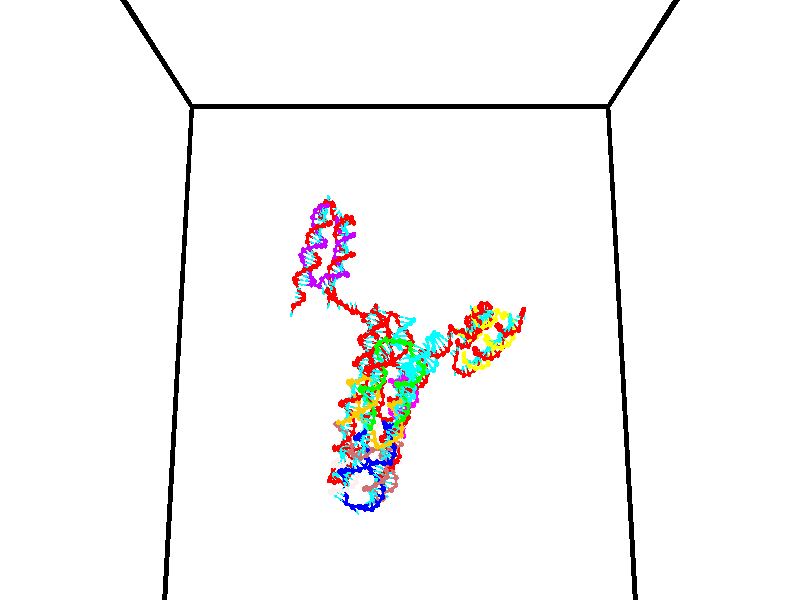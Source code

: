 // switches for output
#declare DRAW_BASES = 1; // possible values are 0, 1; only relevant for DNA ribbons
#declare DRAW_BASES_TYPE = 3; // possible values are 1, 2, 3; only relevant for DNA ribbons
#declare DRAW_FOG = 0; // set to 1 to enable fog

#include "colors.inc"

#include "transforms.inc"
background { rgb <1, 1, 1>}

#default {
   normal{
       ripples 0.25
       frequency 0.20
       turbulence 0.2
       lambda 5
   }
	finish {
		phong 0.1
		phong_size 40.
	}
}

// original window dimensions: 1024x640


// camera settings

camera {
	sky <0, 0.179814, -0.983701>
	up <0, 0.179814, -0.983701>
	right 1.6 * <1, 0, 0>
	location <35, 94.9851, 44.8844>
	look_at <35, 29.7336, 32.9568>
	direction <0, -65.2515, -11.9276>
	angle 67.0682
}


# declare cpy_camera_pos = <35, 94.9851, 44.8844>;
# if (DRAW_FOG = 1)
fog {
	fog_type 2
	up vnormalize(cpy_camera_pos)
	color rgbt<1,1,1,0.3>
	distance 1e-5
	fog_alt 3e-3
	fog_offset 56
}
# end


// LIGHTS

# declare lum = 6;
global_settings {
	ambient_light rgb lum * <0.05, 0.05, 0.05>
	max_trace_level 15
}# declare cpy_direct_light_amount = 0.25;
light_source
{	1000 * <-1, -1.16352, -0.803886>,
	rgb lum * cpy_direct_light_amount
	parallel
}

light_source
{	1000 * <1, 1.16352, 0.803886>,
	rgb lum * cpy_direct_light_amount
	parallel
}

// strand 0

// nucleotide -1

// particle -1
sphere {
	<24.215841, 34.812778, 34.396183> 0.250000
	pigment { color rgbt <1,0,0,0> }
	no_shadow
}
cylinder {
	<24.119080, 34.802906, 34.784176>,  <24.061022, 34.796982, 35.016972>, 0.100000
	pigment { color rgbt <1,0,0,0> }
	no_shadow
}
cylinder {
	<24.119080, 34.802906, 34.784176>,  <24.215841, 34.812778, 34.396183>, 0.100000
	pigment { color rgbt <1,0,0,0> }
	no_shadow
}

// particle -1
sphere {
	<24.119080, 34.802906, 34.784176> 0.100000
	pigment { color rgbt <1,0,0,0> }
	no_shadow
}
sphere {
	0, 1
	scale<0.080000,0.200000,0.300000>
	matrix <0.905301, 0.353989, 0.234779,
		-0.349158, 0.934924, -0.063292,
		-0.241905, -0.024676, 0.969986,
		24.046509, 34.795502, 35.075172>
	pigment { color rgbt <0,1,1,0> }
	no_shadow
}
cylinder {
	<24.678020, 34.309807, 34.092587>,  <24.215841, 34.812778, 34.396183>, 0.130000
	pigment { color rgbt <1,0,0,0> }
	no_shadow
}

// nucleotide -1

// particle -1
sphere {
	<24.678020, 34.309807, 34.092587> 0.250000
	pigment { color rgbt <1,0,0,0> }
	no_shadow
}
cylinder {
	<24.478682, 33.983471, 33.975246>,  <24.359077, 33.787670, 33.904842>, 0.100000
	pigment { color rgbt <1,0,0,0> }
	no_shadow
}
cylinder {
	<24.478682, 33.983471, 33.975246>,  <24.678020, 34.309807, 34.092587>, 0.100000
	pigment { color rgbt <1,0,0,0> }
	no_shadow
}

// particle -1
sphere {
	<24.478682, 33.983471, 33.975246> 0.100000
	pigment { color rgbt <1,0,0,0> }
	no_shadow
}
sphere {
	0, 1
	scale<0.080000,0.200000,0.300000>
	matrix <0.497936, 0.007652, -0.867180,
		0.709724, -0.578228, 0.402422,
		-0.498349, -0.815839, -0.293351,
		24.329178, 33.738720, 33.887241>
	pigment { color rgbt <0,1,1,0> }
	no_shadow
}
cylinder {
	<25.093779, 33.888157, 33.616573>,  <24.678020, 34.309807, 34.092587>, 0.130000
	pigment { color rgbt <1,0,0,0> }
	no_shadow
}

// nucleotide -1

// particle -1
sphere {
	<25.093779, 33.888157, 33.616573> 0.250000
	pigment { color rgbt <1,0,0,0> }
	no_shadow
}
cylinder {
	<24.711174, 33.805668, 33.534054>,  <24.481611, 33.756176, 33.484543>, 0.100000
	pigment { color rgbt <1,0,0,0> }
	no_shadow
}
cylinder {
	<24.711174, 33.805668, 33.534054>,  <25.093779, 33.888157, 33.616573>, 0.100000
	pigment { color rgbt <1,0,0,0> }
	no_shadow
}

// particle -1
sphere {
	<24.711174, 33.805668, 33.534054> 0.100000
	pigment { color rgbt <1,0,0,0> }
	no_shadow
}
sphere {
	0, 1
	scale<0.080000,0.200000,0.300000>
	matrix <0.226708, -0.080544, -0.970627,
		0.183549, -0.975185, 0.123794,
		-0.956511, -0.206223, -0.206299,
		24.424221, 33.743801, 33.472164>
	pigment { color rgbt <0,1,1,0> }
	no_shadow
}
cylinder {
	<24.989855, 33.333595, 33.192703>,  <25.093779, 33.888157, 33.616573>, 0.130000
	pigment { color rgbt <1,0,0,0> }
	no_shadow
}

// nucleotide -1

// particle -1
sphere {
	<24.989855, 33.333595, 33.192703> 0.250000
	pigment { color rgbt <1,0,0,0> }
	no_shadow
}
cylinder {
	<24.660118, 33.551136, 33.129852>,  <24.462276, 33.681660, 33.092140>, 0.100000
	pigment { color rgbt <1,0,0,0> }
	no_shadow
}
cylinder {
	<24.660118, 33.551136, 33.129852>,  <24.989855, 33.333595, 33.192703>, 0.100000
	pigment { color rgbt <1,0,0,0> }
	no_shadow
}

// particle -1
sphere {
	<24.660118, 33.551136, 33.129852> 0.100000
	pigment { color rgbt <1,0,0,0> }
	no_shadow
}
sphere {
	0, 1
	scale<0.080000,0.200000,0.300000>
	matrix <0.200989, 0.021690, -0.979353,
		-0.529214, -0.838902, -0.127188,
		-0.824340, 0.543851, -0.157132,
		24.412817, 33.714291, 33.082714>
	pigment { color rgbt <0,1,1,0> }
	no_shadow
}
cylinder {
	<24.446766, 33.056038, 32.720280>,  <24.989855, 33.333595, 33.192703>, 0.130000
	pigment { color rgbt <1,0,0,0> }
	no_shadow
}

// nucleotide -1

// particle -1
sphere {
	<24.446766, 33.056038, 32.720280> 0.250000
	pigment { color rgbt <1,0,0,0> }
	no_shadow
}
cylinder {
	<24.510368, 33.450817, 32.710106>,  <24.548529, 33.687687, 32.704002>, 0.100000
	pigment { color rgbt <1,0,0,0> }
	no_shadow
}
cylinder {
	<24.510368, 33.450817, 32.710106>,  <24.446766, 33.056038, 32.720280>, 0.100000
	pigment { color rgbt <1,0,0,0> }
	no_shadow
}

// particle -1
sphere {
	<24.510368, 33.450817, 32.710106> 0.100000
	pigment { color rgbt <1,0,0,0> }
	no_shadow
}
sphere {
	0, 1
	scale<0.080000,0.200000,0.300000>
	matrix <0.357619, -0.081586, -0.930297,
		-0.920232, 0.138827, -0.365925,
		0.159005, 0.986950, -0.025431,
		24.558069, 33.746902, 32.702477>
	pigment { color rgbt <0,1,1,0> }
	no_shadow
}
cylinder {
	<24.156282, 33.429798, 32.127956>,  <24.446766, 33.056038, 32.720280>, 0.130000
	pigment { color rgbt <1,0,0,0> }
	no_shadow
}

// nucleotide -1

// particle -1
sphere {
	<24.156282, 33.429798, 32.127956> 0.250000
	pigment { color rgbt <1,0,0,0> }
	no_shadow
}
cylinder {
	<24.483006, 33.629673, 32.243286>,  <24.679039, 33.749599, 32.312485>, 0.100000
	pigment { color rgbt <1,0,0,0> }
	no_shadow
}
cylinder {
	<24.483006, 33.629673, 32.243286>,  <24.156282, 33.429798, 32.127956>, 0.100000
	pigment { color rgbt <1,0,0,0> }
	no_shadow
}

// particle -1
sphere {
	<24.483006, 33.629673, 32.243286> 0.100000
	pigment { color rgbt <1,0,0,0> }
	no_shadow
}
sphere {
	0, 1
	scale<0.080000,0.200000,0.300000>
	matrix <0.191146, 0.237139, -0.952485,
		-0.544321, 0.833112, 0.098184,
		0.816810, 0.499690, 0.288326,
		24.728048, 33.779579, 32.329784>
	pigment { color rgbt <0,1,1,0> }
	no_shadow
}
cylinder {
	<24.107298, 34.158821, 31.925484>,  <24.156282, 33.429798, 32.127956>, 0.130000
	pigment { color rgbt <1,0,0,0> }
	no_shadow
}

// nucleotide -1

// particle -1
sphere {
	<24.107298, 34.158821, 31.925484> 0.250000
	pigment { color rgbt <1,0,0,0> }
	no_shadow
}
cylinder {
	<24.497330, 34.077229, 31.960394>,  <24.731348, 34.028275, 31.981340>, 0.100000
	pigment { color rgbt <1,0,0,0> }
	no_shadow
}
cylinder {
	<24.497330, 34.077229, 31.960394>,  <24.107298, 34.158821, 31.925484>, 0.100000
	pigment { color rgbt <1,0,0,0> }
	no_shadow
}

// particle -1
sphere {
	<24.497330, 34.077229, 31.960394> 0.100000
	pigment { color rgbt <1,0,0,0> }
	no_shadow
}
sphere {
	0, 1
	scale<0.080000,0.200000,0.300000>
	matrix <0.134147, 0.228706, -0.964209,
		0.176716, 0.951886, 0.250369,
		0.975078, -0.203977, 0.087276,
		24.789852, 34.016037, 31.986576>
	pigment { color rgbt <0,1,1,0> }
	no_shadow
}
cylinder {
	<24.544628, 34.748169, 31.645403>,  <24.107298, 34.158821, 31.925484>, 0.130000
	pigment { color rgbt <1,0,0,0> }
	no_shadow
}

// nucleotide -1

// particle -1
sphere {
	<24.544628, 34.748169, 31.645403> 0.250000
	pigment { color rgbt <1,0,0,0> }
	no_shadow
}
cylinder {
	<24.781820, 34.426361, 31.632025>,  <24.924135, 34.233276, 31.623999>, 0.100000
	pigment { color rgbt <1,0,0,0> }
	no_shadow
}
cylinder {
	<24.781820, 34.426361, 31.632025>,  <24.544628, 34.748169, 31.645403>, 0.100000
	pigment { color rgbt <1,0,0,0> }
	no_shadow
}

// particle -1
sphere {
	<24.781820, 34.426361, 31.632025> 0.100000
	pigment { color rgbt <1,0,0,0> }
	no_shadow
}
sphere {
	0, 1
	scale<0.080000,0.200000,0.300000>
	matrix <0.378288, 0.315005, -0.870442,
		0.710827, 0.503501, 0.491133,
		0.592978, -0.804524, -0.033445,
		24.959713, 34.185005, 31.621990>
	pigment { color rgbt <0,1,1,0> }
	no_shadow
}
cylinder {
	<25.234482, 34.976685, 31.335218>,  <24.544628, 34.748169, 31.645403>, 0.130000
	pigment { color rgbt <1,0,0,0> }
	no_shadow
}

// nucleotide -1

// particle -1
sphere {
	<25.234482, 34.976685, 31.335218> 0.250000
	pigment { color rgbt <1,0,0,0> }
	no_shadow
}
cylinder {
	<25.243971, 34.579826, 31.286087>,  <25.249664, 34.341713, 31.256607>, 0.100000
	pigment { color rgbt <1,0,0,0> }
	no_shadow
}
cylinder {
	<25.243971, 34.579826, 31.286087>,  <25.234482, 34.976685, 31.335218>, 0.100000
	pigment { color rgbt <1,0,0,0> }
	no_shadow
}

// particle -1
sphere {
	<25.243971, 34.579826, 31.286087> 0.100000
	pigment { color rgbt <1,0,0,0> }
	no_shadow
}
sphere {
	0, 1
	scale<0.080000,0.200000,0.300000>
	matrix <0.512974, 0.117536, -0.850319,
		0.858076, -0.042838, 0.511733,
		0.023721, -0.992144, -0.122830,
		25.251087, 34.282185, 31.249239>
	pigment { color rgbt <0,1,1,0> }
	no_shadow
}
cylinder {
	<25.898447, 34.807453, 31.189585>,  <25.234482, 34.976685, 31.335218>, 0.130000
	pigment { color rgbt <1,0,0,0> }
	no_shadow
}

// nucleotide -1

// particle -1
sphere {
	<25.898447, 34.807453, 31.189585> 0.250000
	pigment { color rgbt <1,0,0,0> }
	no_shadow
}
cylinder {
	<25.686680, 34.504585, 31.036531>,  <25.559620, 34.322865, 30.944698>, 0.100000
	pigment { color rgbt <1,0,0,0> }
	no_shadow
}
cylinder {
	<25.686680, 34.504585, 31.036531>,  <25.898447, 34.807453, 31.189585>, 0.100000
	pigment { color rgbt <1,0,0,0> }
	no_shadow
}

// particle -1
sphere {
	<25.686680, 34.504585, 31.036531> 0.100000
	pigment { color rgbt <1,0,0,0> }
	no_shadow
}
sphere {
	0, 1
	scale<0.080000,0.200000,0.300000>
	matrix <0.600956, -0.016360, -0.799115,
		0.598807, -0.653012, 0.463688,
		-0.529417, -0.757171, -0.382635,
		25.527855, 34.277435, 30.921741>
	pigment { color rgbt <0,1,1,0> }
	no_shadow
}
cylinder {
	<26.384075, 34.448196, 30.891354>,  <25.898447, 34.807453, 31.189585>, 0.130000
	pigment { color rgbt <1,0,0,0> }
	no_shadow
}

// nucleotide -1

// particle -1
sphere {
	<26.384075, 34.448196, 30.891354> 0.250000
	pigment { color rgbt <1,0,0,0> }
	no_shadow
}
cylinder {
	<26.047819, 34.289474, 30.743908>,  <25.846066, 34.194241, 30.655441>, 0.100000
	pigment { color rgbt <1,0,0,0> }
	no_shadow
}
cylinder {
	<26.047819, 34.289474, 30.743908>,  <26.384075, 34.448196, 30.891354>, 0.100000
	pigment { color rgbt <1,0,0,0> }
	no_shadow
}

// particle -1
sphere {
	<26.047819, 34.289474, 30.743908> 0.100000
	pigment { color rgbt <1,0,0,0> }
	no_shadow
}
sphere {
	0, 1
	scale<0.080000,0.200000,0.300000>
	matrix <0.396587, 0.012525, -0.917912,
		0.368845, -0.917820, 0.146837,
		-0.840638, -0.396801, -0.368615,
		25.795628, 34.170433, 30.633324>
	pigment { color rgbt <0,1,1,0> }
	no_shadow
}
cylinder {
	<26.616224, 33.812160, 30.445972>,  <26.384075, 34.448196, 30.891354>, 0.130000
	pigment { color rgbt <1,0,0,0> }
	no_shadow
}

// nucleotide -1

// particle -1
sphere {
	<26.616224, 33.812160, 30.445972> 0.250000
	pigment { color rgbt <1,0,0,0> }
	no_shadow
}
cylinder {
	<26.246086, 33.921215, 30.340597>,  <26.024002, 33.986649, 30.277372>, 0.100000
	pigment { color rgbt <1,0,0,0> }
	no_shadow
}
cylinder {
	<26.246086, 33.921215, 30.340597>,  <26.616224, 33.812160, 30.445972>, 0.100000
	pigment { color rgbt <1,0,0,0> }
	no_shadow
}

// particle -1
sphere {
	<26.246086, 33.921215, 30.340597> 0.100000
	pigment { color rgbt <1,0,0,0> }
	no_shadow
}
sphere {
	0, 1
	scale<0.080000,0.200000,0.300000>
	matrix <0.249943, -0.083766, -0.964630,
		-0.285064, -0.958463, 0.009368,
		-0.925347, 0.272640, -0.263440,
		25.968481, 34.003006, 30.261564>
	pigment { color rgbt <0,1,1,0> }
	no_shadow
}
cylinder {
	<26.536932, 33.410870, 29.999346>,  <26.616224, 33.812160, 30.445972>, 0.130000
	pigment { color rgbt <1,0,0,0> }
	no_shadow
}

// nucleotide -1

// particle -1
sphere {
	<26.536932, 33.410870, 29.999346> 0.250000
	pigment { color rgbt <1,0,0,0> }
	no_shadow
}
cylinder {
	<26.212292, 33.634338, 29.931015>,  <26.017508, 33.768421, 29.890017>, 0.100000
	pigment { color rgbt <1,0,0,0> }
	no_shadow
}
cylinder {
	<26.212292, 33.634338, 29.931015>,  <26.536932, 33.410870, 29.999346>, 0.100000
	pigment { color rgbt <1,0,0,0> }
	no_shadow
}

// particle -1
sphere {
	<26.212292, 33.634338, 29.931015> 0.100000
	pigment { color rgbt <1,0,0,0> }
	no_shadow
}
sphere {
	0, 1
	scale<0.080000,0.200000,0.300000>
	matrix <-0.032374, -0.334970, -0.941673,
		-0.583312, -0.758734, 0.289949,
		-0.811603, 0.558676, -0.170829,
		25.968811, 33.801941, 29.879766>
	pigment { color rgbt <0,1,1,0> }
	no_shadow
}
cylinder {
	<26.136330, 33.109406, 29.558773>,  <26.536932, 33.410870, 29.999346>, 0.130000
	pigment { color rgbt <1,0,0,0> }
	no_shadow
}

// nucleotide -1

// particle -1
sphere {
	<26.136330, 33.109406, 29.558773> 0.250000
	pigment { color rgbt <1,0,0,0> }
	no_shadow
}
cylinder {
	<25.987446, 33.478111, 29.515291>,  <25.898115, 33.699333, 29.489202>, 0.100000
	pigment { color rgbt <1,0,0,0> }
	no_shadow
}
cylinder {
	<25.987446, 33.478111, 29.515291>,  <26.136330, 33.109406, 29.558773>, 0.100000
	pigment { color rgbt <1,0,0,0> }
	no_shadow
}

// particle -1
sphere {
	<25.987446, 33.478111, 29.515291> 0.100000
	pigment { color rgbt <1,0,0,0> }
	no_shadow
}
sphere {
	0, 1
	scale<0.080000,0.200000,0.300000>
	matrix <-0.137755, -0.170686, -0.975648,
		-0.917870, -0.348168, 0.190508,
		-0.372207, 0.921762, -0.108705,
		25.875784, 33.754639, 29.482679>
	pigment { color rgbt <0,1,1,0> }
	no_shadow
}
cylinder {
	<25.492378, 33.074184, 29.022511>,  <26.136330, 33.109406, 29.558773>, 0.130000
	pigment { color rgbt <1,0,0,0> }
	no_shadow
}

// nucleotide -1

// particle -1
sphere {
	<25.492378, 33.074184, 29.022511> 0.250000
	pigment { color rgbt <1,0,0,0> }
	no_shadow
}
cylinder {
	<25.647263, 33.442387, 29.043465>,  <25.740194, 33.663307, 29.056038>, 0.100000
	pigment { color rgbt <1,0,0,0> }
	no_shadow
}
cylinder {
	<25.647263, 33.442387, 29.043465>,  <25.492378, 33.074184, 29.022511>, 0.100000
	pigment { color rgbt <1,0,0,0> }
	no_shadow
}

// particle -1
sphere {
	<25.647263, 33.442387, 29.043465> 0.100000
	pigment { color rgbt <1,0,0,0> }
	no_shadow
}
sphere {
	0, 1
	scale<0.080000,0.200000,0.300000>
	matrix <0.214490, -0.034675, -0.976110,
		-0.896694, 0.389199, -0.210865,
		0.387213, 0.920501, 0.052386,
		25.763426, 33.718536, 29.059181>
	pigment { color rgbt <0,1,1,0> }
	no_shadow
}
cylinder {
	<25.249928, 33.463169, 28.441071>,  <25.492378, 33.074184, 29.022511>, 0.130000
	pigment { color rgbt <1,0,0,0> }
	no_shadow
}

// nucleotide -1

// particle -1
sphere {
	<25.249928, 33.463169, 28.441071> 0.250000
	pigment { color rgbt <1,0,0,0> }
	no_shadow
}
cylinder {
	<25.575481, 33.672344, 28.542362>,  <25.770815, 33.797848, 28.603136>, 0.100000
	pigment { color rgbt <1,0,0,0> }
	no_shadow
}
cylinder {
	<25.575481, 33.672344, 28.542362>,  <25.249928, 33.463169, 28.441071>, 0.100000
	pigment { color rgbt <1,0,0,0> }
	no_shadow
}

// particle -1
sphere {
	<25.575481, 33.672344, 28.542362> 0.100000
	pigment { color rgbt <1,0,0,0> }
	no_shadow
}
sphere {
	0, 1
	scale<0.080000,0.200000,0.300000>
	matrix <0.292560, 0.007707, -0.956216,
		-0.501994, 0.852335, -0.146718,
		0.813886, 0.522939, 0.253228,
		25.819647, 33.829227, 28.618330>
	pigment { color rgbt <0,1,1,0> }
	no_shadow
}
cylinder {
	<25.391376, 34.066704, 28.013235>,  <25.249928, 33.463169, 28.441071>, 0.130000
	pigment { color rgbt <1,0,0,0> }
	no_shadow
}

// nucleotide -1

// particle -1
sphere {
	<25.391376, 34.066704, 28.013235> 0.250000
	pigment { color rgbt <1,0,0,0> }
	no_shadow
}
cylinder {
	<25.758768, 34.007755, 28.160030>,  <25.979202, 33.972385, 28.248108>, 0.100000
	pigment { color rgbt <1,0,0,0> }
	no_shadow
}
cylinder {
	<25.758768, 34.007755, 28.160030>,  <25.391376, 34.066704, 28.013235>, 0.100000
	pigment { color rgbt <1,0,0,0> }
	no_shadow
}

// particle -1
sphere {
	<25.758768, 34.007755, 28.160030> 0.100000
	pigment { color rgbt <1,0,0,0> }
	no_shadow
}
sphere {
	0, 1
	scale<0.080000,0.200000,0.300000>
	matrix <0.374779, 0.028105, -0.926688,
		0.126250, 0.988682, 0.081044,
		0.918478, -0.147368, 0.366989,
		26.034311, 33.963547, 28.270126>
	pigment { color rgbt <0,1,1,0> }
	no_shadow
}
cylinder {
	<25.776094, 34.543720, 27.747171>,  <25.391376, 34.066704, 28.013235>, 0.130000
	pigment { color rgbt <1,0,0,0> }
	no_shadow
}

// nucleotide -1

// particle -1
sphere {
	<25.776094, 34.543720, 27.747171> 0.250000
	pigment { color rgbt <1,0,0,0> }
	no_shadow
}
cylinder {
	<26.024137, 34.252998, 27.865309>,  <26.172964, 34.078568, 27.936192>, 0.100000
	pigment { color rgbt <1,0,0,0> }
	no_shadow
}
cylinder {
	<26.024137, 34.252998, 27.865309>,  <25.776094, 34.543720, 27.747171>, 0.100000
	pigment { color rgbt <1,0,0,0> }
	no_shadow
}

// particle -1
sphere {
	<26.024137, 34.252998, 27.865309> 0.100000
	pigment { color rgbt <1,0,0,0> }
	no_shadow
}
sphere {
	0, 1
	scale<0.080000,0.200000,0.300000>
	matrix <0.312160, -0.116789, -0.942824,
		0.719737, 0.676847, 0.154456,
		0.620108, -0.726800, 0.295342,
		26.210171, 34.034958, 27.953911>
	pigment { color rgbt <0,1,1,0> }
	no_shadow
}
cylinder {
	<26.457352, 34.760155, 27.476686>,  <25.776094, 34.543720, 27.747171>, 0.130000
	pigment { color rgbt <1,0,0,0> }
	no_shadow
}

// nucleotide -1

// particle -1
sphere {
	<26.457352, 34.760155, 27.476686> 0.250000
	pigment { color rgbt <1,0,0,0> }
	no_shadow
}
cylinder {
	<26.490644, 34.370937, 27.562710>,  <26.510620, 34.137405, 27.614325>, 0.100000
	pigment { color rgbt <1,0,0,0> }
	no_shadow
}
cylinder {
	<26.490644, 34.370937, 27.562710>,  <26.457352, 34.760155, 27.476686>, 0.100000
	pigment { color rgbt <1,0,0,0> }
	no_shadow
}

// particle -1
sphere {
	<26.490644, 34.370937, 27.562710> 0.100000
	pigment { color rgbt <1,0,0,0> }
	no_shadow
}
sphere {
	0, 1
	scale<0.080000,0.200000,0.300000>
	matrix <0.349767, -0.173553, -0.920621,
		0.933132, 0.151846, 0.325895,
		0.083233, -0.973048, 0.215059,
		26.515614, 34.079021, 27.627228>
	pigment { color rgbt <0,1,1,0> }
	no_shadow
}
cylinder {
	<27.120985, 34.624565, 27.296778>,  <26.457352, 34.760155, 27.476686>, 0.130000
	pigment { color rgbt <1,0,0,0> }
	no_shadow
}

// nucleotide -1

// particle -1
sphere {
	<27.120985, 34.624565, 27.296778> 0.250000
	pigment { color rgbt <1,0,0,0> }
	no_shadow
}
cylinder {
	<26.936228, 34.269836, 27.302452>,  <26.825373, 34.056999, 27.305857>, 0.100000
	pigment { color rgbt <1,0,0,0> }
	no_shadow
}
cylinder {
	<26.936228, 34.269836, 27.302452>,  <27.120985, 34.624565, 27.296778>, 0.100000
	pigment { color rgbt <1,0,0,0> }
	no_shadow
}

// particle -1
sphere {
	<26.936228, 34.269836, 27.302452> 0.100000
	pigment { color rgbt <1,0,0,0> }
	no_shadow
}
sphere {
	0, 1
	scale<0.080000,0.200000,0.300000>
	matrix <0.335979, -0.189751, -0.922558,
		0.820837, -0.421356, 0.385598,
		-0.461893, -0.886822, 0.014187,
		26.797661, 34.003788, 27.306707>
	pigment { color rgbt <0,1,1,0> }
	no_shadow
}
cylinder {
	<27.553848, 34.179638, 27.047668>,  <27.120985, 34.624565, 27.296778>, 0.130000
	pigment { color rgbt <1,0,0,0> }
	no_shadow
}

// nucleotide -1

// particle -1
sphere {
	<27.553848, 34.179638, 27.047668> 0.250000
	pigment { color rgbt <1,0,0,0> }
	no_shadow
}
cylinder {
	<27.215872, 33.969986, 27.005030>,  <27.013086, 33.844193, 26.979446>, 0.100000
	pigment { color rgbt <1,0,0,0> }
	no_shadow
}
cylinder {
	<27.215872, 33.969986, 27.005030>,  <27.553848, 34.179638, 27.047668>, 0.100000
	pigment { color rgbt <1,0,0,0> }
	no_shadow
}

// particle -1
sphere {
	<27.215872, 33.969986, 27.005030> 0.100000
	pigment { color rgbt <1,0,0,0> }
	no_shadow
}
sphere {
	0, 1
	scale<0.080000,0.200000,0.300000>
	matrix <0.312259, -0.321586, -0.893911,
		0.434247, -0.788586, 0.435386,
		-0.844940, -0.524132, -0.106595,
		26.962389, 33.812748, 26.973051>
	pigment { color rgbt <0,1,1,0> }
	no_shadow
}
cylinder {
	<27.713909, 33.431290, 26.738935>,  <27.553848, 34.179638, 27.047668>, 0.130000
	pigment { color rgbt <1,0,0,0> }
	no_shadow
}

// nucleotide -1

// particle -1
sphere {
	<27.713909, 33.431290, 26.738935> 0.250000
	pigment { color rgbt <1,0,0,0> }
	no_shadow
}
cylinder {
	<27.328535, 33.494823, 26.652620>,  <27.097311, 33.532944, 26.600832>, 0.100000
	pigment { color rgbt <1,0,0,0> }
	no_shadow
}
cylinder {
	<27.328535, 33.494823, 26.652620>,  <27.713909, 33.431290, 26.738935>, 0.100000
	pigment { color rgbt <1,0,0,0> }
	no_shadow
}

// particle -1
sphere {
	<27.328535, 33.494823, 26.652620> 0.100000
	pigment { color rgbt <1,0,0,0> }
	no_shadow
}
sphere {
	0, 1
	scale<0.080000,0.200000,0.300000>
	matrix <0.144486, -0.370257, -0.917624,
		-0.225644, -0.915250, 0.333770,
		-0.963436, 0.158832, -0.215787,
		27.039505, 33.542473, 26.587885>
	pigment { color rgbt <0,1,1,0> }
	no_shadow
}
cylinder {
	<27.477575, 32.798317, 26.562510>,  <27.713909, 33.431290, 26.738935>, 0.130000
	pigment { color rgbt <1,0,0,0> }
	no_shadow
}

// nucleotide -1

// particle -1
sphere {
	<27.477575, 32.798317, 26.562510> 0.250000
	pigment { color rgbt <1,0,0,0> }
	no_shadow
}
cylinder {
	<27.223213, 33.065132, 26.407238>,  <27.070597, 33.225224, 26.314075>, 0.100000
	pigment { color rgbt <1,0,0,0> }
	no_shadow
}
cylinder {
	<27.223213, 33.065132, 26.407238>,  <27.477575, 32.798317, 26.562510>, 0.100000
	pigment { color rgbt <1,0,0,0> }
	no_shadow
}

// particle -1
sphere {
	<27.223213, 33.065132, 26.407238> 0.100000
	pigment { color rgbt <1,0,0,0> }
	no_shadow
}
sphere {
	0, 1
	scale<0.080000,0.200000,0.300000>
	matrix <0.002266, -0.501354, -0.865239,
		-0.771766, -0.551087, 0.317301,
		-0.635902, 0.667043, -0.388177,
		27.032442, 33.265244, 26.290785>
	pigment { color rgbt <0,1,1,0> }
	no_shadow
}
cylinder {
	<26.956272, 32.351555, 26.299269>,  <27.477575, 32.798317, 26.562510>, 0.130000
	pigment { color rgbt <1,0,0,0> }
	no_shadow
}

// nucleotide -1

// particle -1
sphere {
	<26.956272, 32.351555, 26.299269> 0.250000
	pigment { color rgbt <1,0,0,0> }
	no_shadow
}
cylinder {
	<26.960033, 32.716694, 26.135988>,  <26.962290, 32.935776, 26.038019>, 0.100000
	pigment { color rgbt <1,0,0,0> }
	no_shadow
}
cylinder {
	<26.960033, 32.716694, 26.135988>,  <26.956272, 32.351555, 26.299269>, 0.100000
	pigment { color rgbt <1,0,0,0> }
	no_shadow
}

// particle -1
sphere {
	<26.960033, 32.716694, 26.135988> 0.100000
	pigment { color rgbt <1,0,0,0> }
	no_shadow
}
sphere {
	0, 1
	scale<0.080000,0.200000,0.300000>
	matrix <0.086333, -0.407437, -0.909143,
		-0.996222, -0.026693, -0.082639,
		0.009402, 0.912843, -0.408203,
		26.962854, 32.990547, 26.013527>
	pigment { color rgbt <0,1,1,0> }
	no_shadow
}
cylinder {
	<26.430468, 32.499092, 25.857265>,  <26.956272, 32.351555, 26.299269>, 0.130000
	pigment { color rgbt <1,0,0,0> }
	no_shadow
}

// nucleotide -1

// particle -1
sphere {
	<26.430468, 32.499092, 25.857265> 0.250000
	pigment { color rgbt <1,0,0,0> }
	no_shadow
}
cylinder {
	<26.758656, 32.693962, 25.737604>,  <26.955568, 32.810883, 25.665808>, 0.100000
	pigment { color rgbt <1,0,0,0> }
	no_shadow
}
cylinder {
	<26.758656, 32.693962, 25.737604>,  <26.430468, 32.499092, 25.857265>, 0.100000
	pigment { color rgbt <1,0,0,0> }
	no_shadow
}

// particle -1
sphere {
	<26.758656, 32.693962, 25.737604> 0.100000
	pigment { color rgbt <1,0,0,0> }
	no_shadow
}
sphere {
	0, 1
	scale<0.080000,0.200000,0.300000>
	matrix <-0.028825, -0.487363, -0.872724,
		-0.570962, 0.724667, -0.385824,
		0.820471, 0.487170, -0.299154,
		27.004797, 32.840115, 25.647858>
	pigment { color rgbt <0,1,1,0> }
	no_shadow
}
cylinder {
	<26.412910, 32.940899, 25.091677>,  <26.430468, 32.499092, 25.857265>, 0.130000
	pigment { color rgbt <1,0,0,0> }
	no_shadow
}

// nucleotide -1

// particle -1
sphere {
	<26.412910, 32.940899, 25.091677> 0.250000
	pigment { color rgbt <1,0,0,0> }
	no_shadow
}
cylinder {
	<26.753365, 32.766087, 25.208006>,  <26.957638, 32.661201, 25.277803>, 0.100000
	pigment { color rgbt <1,0,0,0> }
	no_shadow
}
cylinder {
	<26.753365, 32.766087, 25.208006>,  <26.412910, 32.940899, 25.091677>, 0.100000
	pigment { color rgbt <1,0,0,0> }
	no_shadow
}

// particle -1
sphere {
	<26.753365, 32.766087, 25.208006> 0.100000
	pigment { color rgbt <1,0,0,0> }
	no_shadow
}
sphere {
	0, 1
	scale<0.080000,0.200000,0.300000>
	matrix <0.006785, -0.544796, -0.838541,
		0.524903, 0.715685, -0.460729,
		0.851135, -0.437027, 0.290821,
		27.008705, 32.634979, 25.295252>
	pigment { color rgbt <0,1,1,0> }
	no_shadow
}
cylinder {
	<27.070721, 33.119175, 24.666182>,  <26.412910, 32.940899, 25.091677>, 0.130000
	pigment { color rgbt <1,0,0,0> }
	no_shadow
}

// nucleotide -1

// particle -1
sphere {
	<27.070721, 33.119175, 24.666182> 0.250000
	pigment { color rgbt <1,0,0,0> }
	no_shadow
}
cylinder {
	<27.031075, 32.757072, 24.831436>,  <27.007286, 32.539810, 24.930590>, 0.100000
	pigment { color rgbt <1,0,0,0> }
	no_shadow
}
cylinder {
	<27.031075, 32.757072, 24.831436>,  <27.070721, 33.119175, 24.666182>, 0.100000
	pigment { color rgbt <1,0,0,0> }
	no_shadow
}

// particle -1
sphere {
	<27.031075, 32.757072, 24.831436> 0.100000
	pigment { color rgbt <1,0,0,0> }
	no_shadow
}
sphere {
	0, 1
	scale<0.080000,0.200000,0.300000>
	matrix <0.327473, -0.421730, -0.845521,
		0.939648, 0.051488, 0.338247,
		-0.099115, -0.905258, 0.413139,
		27.001341, 32.485497, 24.955378>
	pigment { color rgbt <0,1,1,0> }
	no_shadow
}
cylinder {
	<27.744183, 32.678856, 24.664177>,  <27.070721, 33.119175, 24.666182>, 0.130000
	pigment { color rgbt <1,0,0,0> }
	no_shadow
}

// nucleotide -1

// particle -1
sphere {
	<27.744183, 32.678856, 24.664177> 0.250000
	pigment { color rgbt <1,0,0,0> }
	no_shadow
}
cylinder {
	<27.403172, 32.472088, 24.633234>,  <27.198565, 32.348026, 24.614668>, 0.100000
	pigment { color rgbt <1,0,0,0> }
	no_shadow
}
cylinder {
	<27.403172, 32.472088, 24.633234>,  <27.744183, 32.678856, 24.664177>, 0.100000
	pigment { color rgbt <1,0,0,0> }
	no_shadow
}

// particle -1
sphere {
	<27.403172, 32.472088, 24.633234> 0.100000
	pigment { color rgbt <1,0,0,0> }
	no_shadow
}
sphere {
	0, 1
	scale<0.080000,0.200000,0.300000>
	matrix <0.346184, -0.447555, -0.824531,
		0.391598, -0.729716, 0.560504,
		-0.852530, -0.516923, -0.077355,
		27.147413, 32.317013, 24.610027>
	pigment { color rgbt <0,1,1,0> }
	no_shadow
}
cylinder {
	<27.792339, 31.918243, 24.665089>,  <27.744183, 32.678856, 24.664177>, 0.130000
	pigment { color rgbt <1,0,0,0> }
	no_shadow
}

// nucleotide -1

// particle -1
sphere {
	<27.792339, 31.918243, 24.665089> 0.250000
	pigment { color rgbt <1,0,0,0> }
	no_shadow
}
cylinder {
	<27.480923, 32.037785, 24.444340>,  <27.294073, 32.109509, 24.311890>, 0.100000
	pigment { color rgbt <1,0,0,0> }
	no_shadow
}
cylinder {
	<27.480923, 32.037785, 24.444340>,  <27.792339, 31.918243, 24.665089>, 0.100000
	pigment { color rgbt <1,0,0,0> }
	no_shadow
}

// particle -1
sphere {
	<27.480923, 32.037785, 24.444340> 0.100000
	pigment { color rgbt <1,0,0,0> }
	no_shadow
}
sphere {
	0, 1
	scale<0.080000,0.200000,0.300000>
	matrix <0.310984, -0.580096, -0.752846,
		-0.545131, -0.757744, 0.358688,
		-0.778538, 0.298853, -0.551874,
		27.247360, 32.127441, 24.278778>
	pigment { color rgbt <0,1,1,0> }
	no_shadow
}
cylinder {
	<27.377789, 31.398262, 24.356421>,  <27.792339, 31.918243, 24.665089>, 0.130000
	pigment { color rgbt <1,0,0,0> }
	no_shadow
}

// nucleotide -1

// particle -1
sphere {
	<27.377789, 31.398262, 24.356421> 0.250000
	pigment { color rgbt <1,0,0,0> }
	no_shadow
}
cylinder {
	<27.289045, 31.708935, 24.120607>,  <27.235800, 31.895338, 23.979120>, 0.100000
	pigment { color rgbt <1,0,0,0> }
	no_shadow
}
cylinder {
	<27.289045, 31.708935, 24.120607>,  <27.377789, 31.398262, 24.356421>, 0.100000
	pigment { color rgbt <1,0,0,0> }
	no_shadow
}

// particle -1
sphere {
	<27.289045, 31.708935, 24.120607> 0.100000
	pigment { color rgbt <1,0,0,0> }
	no_shadow
}
sphere {
	0, 1
	scale<0.080000,0.200000,0.300000>
	matrix <-0.081354, -0.617235, -0.782562,
		-0.971679, -0.125657, 0.200125,
		-0.221858, 0.776680, -0.589532,
		27.222488, 31.941938, 23.943748>
	pigment { color rgbt <0,1,1,0> }
	no_shadow
}
cylinder {
	<27.515823, 31.167408, 25.063198>,  <27.377789, 31.398262, 24.356421>, 0.130000
	pigment { color rgbt <1,0,0,0> }
	no_shadow
}

// nucleotide -1

// particle -1
sphere {
	<27.515823, 31.167408, 25.063198> 0.250000
	pigment { color rgbt <1,0,0,0> }
	no_shadow
}
cylinder {
	<27.713593, 30.916996, 24.821989>,  <27.832254, 30.766750, 24.677263>, 0.100000
	pigment { color rgbt <1,0,0,0> }
	no_shadow
}
cylinder {
	<27.713593, 30.916996, 24.821989>,  <27.515823, 31.167408, 25.063198>, 0.100000
	pigment { color rgbt <1,0,0,0> }
	no_shadow
}

// particle -1
sphere {
	<27.713593, 30.916996, 24.821989> 0.100000
	pigment { color rgbt <1,0,0,0> }
	no_shadow
}
sphere {
	0, 1
	scale<0.080000,0.200000,0.300000>
	matrix <0.765697, -0.014670, 0.643034,
		-0.411404, -0.779663, 0.472095,
		0.494424, -0.626028, -0.603021,
		27.861919, 30.729187, 24.641083>
	pigment { color rgbt <0,1,1,0> }
	no_shadow
}
cylinder {
	<27.685581, 30.528467, 25.394650>,  <27.515823, 31.167408, 25.063198>, 0.130000
	pigment { color rgbt <1,0,0,0> }
	no_shadow
}

// nucleotide -1

// particle -1
sphere {
	<27.685581, 30.528467, 25.394650> 0.250000
	pigment { color rgbt <1,0,0,0> }
	no_shadow
}
cylinder {
	<27.968899, 30.661295, 25.145473>,  <28.138889, 30.740992, 24.995968>, 0.100000
	pigment { color rgbt <1,0,0,0> }
	no_shadow
}
cylinder {
	<27.968899, 30.661295, 25.145473>,  <27.685581, 30.528467, 25.394650>, 0.100000
	pigment { color rgbt <1,0,0,0> }
	no_shadow
}

// particle -1
sphere {
	<27.968899, 30.661295, 25.145473> 0.100000
	pigment { color rgbt <1,0,0,0> }
	no_shadow
}
sphere {
	0, 1
	scale<0.080000,0.200000,0.300000>
	matrix <0.546733, 0.300165, 0.781655,
		0.446549, -0.894220, 0.031051,
		0.708292, 0.332070, -0.622938,
		28.181387, 30.760916, 24.958591>
	pigment { color rgbt <0,1,1,0> }
	no_shadow
}
cylinder {
	<28.369257, 30.285479, 25.627380>,  <27.685581, 30.528467, 25.394650>, 0.130000
	pigment { color rgbt <1,0,0,0> }
	no_shadow
}

// nucleotide -1

// particle -1
sphere {
	<28.369257, 30.285479, 25.627380> 0.250000
	pigment { color rgbt <1,0,0,0> }
	no_shadow
}
cylinder {
	<28.432524, 30.615623, 25.410580>,  <28.470484, 30.813709, 25.280500>, 0.100000
	pigment { color rgbt <1,0,0,0> }
	no_shadow
}
cylinder {
	<28.432524, 30.615623, 25.410580>,  <28.369257, 30.285479, 25.627380>, 0.100000
	pigment { color rgbt <1,0,0,0> }
	no_shadow
}

// particle -1
sphere {
	<28.432524, 30.615623, 25.410580> 0.100000
	pigment { color rgbt <1,0,0,0> }
	no_shadow
}
sphere {
	0, 1
	scale<0.080000,0.200000,0.300000>
	matrix <0.651304, 0.325362, 0.685524,
		0.742150, -0.461433, -0.486099,
		0.158165, 0.825360, -0.542001,
		28.479973, 30.863232, 25.247980>
	pigment { color rgbt <0,1,1,0> }
	no_shadow
}
cylinder {
	<29.108240, 30.332838, 25.564438>,  <28.369257, 30.285479, 25.627380>, 0.130000
	pigment { color rgbt <1,0,0,0> }
	no_shadow
}

// nucleotide -1

// particle -1
sphere {
	<29.108240, 30.332838, 25.564438> 0.250000
	pigment { color rgbt <1,0,0,0> }
	no_shadow
}
cylinder {
	<28.966564, 30.704803, 25.524815>,  <28.881559, 30.927982, 25.501041>, 0.100000
	pigment { color rgbt <1,0,0,0> }
	no_shadow
}
cylinder {
	<28.966564, 30.704803, 25.524815>,  <29.108240, 30.332838, 25.564438>, 0.100000
	pigment { color rgbt <1,0,0,0> }
	no_shadow
}

// particle -1
sphere {
	<28.966564, 30.704803, 25.524815> 0.100000
	pigment { color rgbt <1,0,0,0> }
	no_shadow
}
sphere {
	0, 1
	scale<0.080000,0.200000,0.300000>
	matrix <0.587408, 0.303646, 0.750167,
		0.727668, 0.207513, -0.653787,
		-0.354190, 0.929912, -0.099059,
		28.860308, 30.983778, 25.495096>
	pigment { color rgbt <0,1,1,0> }
	no_shadow
}
cylinder {
	<29.680918, 30.726152, 25.803123>,  <29.108240, 30.332838, 25.564438>, 0.130000
	pigment { color rgbt <1,0,0,0> }
	no_shadow
}

// nucleotide -1

// particle -1
sphere {
	<29.680918, 30.726152, 25.803123> 0.250000
	pigment { color rgbt <1,0,0,0> }
	no_shadow
}
cylinder {
	<29.340130, 30.931719, 25.843212>,  <29.135658, 31.055058, 25.867266>, 0.100000
	pigment { color rgbt <1,0,0,0> }
	no_shadow
}
cylinder {
	<29.340130, 30.931719, 25.843212>,  <29.680918, 30.726152, 25.803123>, 0.100000
	pigment { color rgbt <1,0,0,0> }
	no_shadow
}

// particle -1
sphere {
	<29.340130, 30.931719, 25.843212> 0.100000
	pigment { color rgbt <1,0,0,0> }
	no_shadow
}
sphere {
	0, 1
	scale<0.080000,0.200000,0.300000>
	matrix <0.287216, 0.298663, 0.910114,
		0.437788, 0.804172, -0.402056,
		-0.851967, 0.513914, 0.100220,
		29.084539, 31.085894, 25.873278>
	pigment { color rgbt <0,1,1,0> }
	no_shadow
}
cylinder {
	<29.947968, 31.370626, 26.119957>,  <29.680918, 30.726152, 25.803123>, 0.130000
	pigment { color rgbt <1,0,0,0> }
	no_shadow
}

// nucleotide -1

// particle -1
sphere {
	<29.947968, 31.370626, 26.119957> 0.250000
	pigment { color rgbt <1,0,0,0> }
	no_shadow
}
cylinder {
	<29.555313, 31.390440, 26.193645>,  <29.319721, 31.402328, 26.237858>, 0.100000
	pigment { color rgbt <1,0,0,0> }
	no_shadow
}
cylinder {
	<29.555313, 31.390440, 26.193645>,  <29.947968, 31.370626, 26.119957>, 0.100000
	pigment { color rgbt <1,0,0,0> }
	no_shadow
}

// particle -1
sphere {
	<29.555313, 31.390440, 26.193645> 0.100000
	pigment { color rgbt <1,0,0,0> }
	no_shadow
}
sphere {
	0, 1
	scale<0.080000,0.200000,0.300000>
	matrix <0.185879, 0.465501, 0.865308,
		-0.042895, 0.883661, -0.466159,
		-0.981636, 0.049531, 0.184221,
		29.260822, 31.405300, 26.248911>
	pigment { color rgbt <0,1,1,0> }
	no_shadow
}
cylinder {
	<29.722591, 31.888208, 25.756933>,  <29.947968, 31.370626, 26.119957>, 0.130000
	pigment { color rgbt <1,0,0,0> }
	no_shadow
}

// nucleotide -1

// particle -1
sphere {
	<29.722591, 31.888208, 25.756933> 0.250000
	pigment { color rgbt <1,0,0,0> }
	no_shadow
}
cylinder {
	<29.367416, 31.804241, 25.920641>,  <29.154312, 31.753860, 26.018866>, 0.100000
	pigment { color rgbt <1,0,0,0> }
	no_shadow
}
cylinder {
	<29.367416, 31.804241, 25.920641>,  <29.722591, 31.888208, 25.756933>, 0.100000
	pigment { color rgbt <1,0,0,0> }
	no_shadow
}

// particle -1
sphere {
	<29.367416, 31.804241, 25.920641> 0.100000
	pigment { color rgbt <1,0,0,0> }
	no_shadow
}
sphere {
	0, 1
	scale<0.080000,0.200000,0.300000>
	matrix <0.129155, 0.740202, 0.659864,
		-0.441458, 0.638778, -0.630142,
		-0.887938, -0.209916, 0.409269,
		29.101034, 31.741266, 26.043421>
	pigment { color rgbt <0,1,1,0> }
	no_shadow
}
cylinder {
	<29.255974, 32.548325, 25.867783>,  <29.722591, 31.888208, 25.756933>, 0.130000
	pigment { color rgbt <1,0,0,0> }
	no_shadow
}

// nucleotide -1

// particle -1
sphere {
	<29.255974, 32.548325, 25.867783> 0.250000
	pigment { color rgbt <1,0,0,0> }
	no_shadow
}
cylinder {
	<29.126669, 32.267666, 26.121771>,  <29.049086, 32.099270, 26.274164>, 0.100000
	pigment { color rgbt <1,0,0,0> }
	no_shadow
}
cylinder {
	<29.126669, 32.267666, 26.121771>,  <29.255974, 32.548325, 25.867783>, 0.100000
	pigment { color rgbt <1,0,0,0> }
	no_shadow
}

// particle -1
sphere {
	<29.126669, 32.267666, 26.121771> 0.100000
	pigment { color rgbt <1,0,0,0> }
	no_shadow
}
sphere {
	0, 1
	scale<0.080000,0.200000,0.300000>
	matrix <0.091684, 0.644619, 0.758987,
		-0.941857, 0.303569, -0.144051,
		-0.323263, -0.701650, 0.634971,
		29.029690, 32.057171, 26.312262>
	pigment { color rgbt <0,1,1,0> }
	no_shadow
}
cylinder {
	<28.810152, 32.929199, 26.394844>,  <29.255974, 32.548325, 25.867783>, 0.130000
	pigment { color rgbt <1,0,0,0> }
	no_shadow
}

// nucleotide -1

// particle -1
sphere {
	<28.810152, 32.929199, 26.394844> 0.250000
	pigment { color rgbt <1,0,0,0> }
	no_shadow
}
cylinder {
	<28.903990, 32.580761, 26.567430>,  <28.960293, 32.371700, 26.670982>, 0.100000
	pigment { color rgbt <1,0,0,0> }
	no_shadow
}
cylinder {
	<28.903990, 32.580761, 26.567430>,  <28.810152, 32.929199, 26.394844>, 0.100000
	pigment { color rgbt <1,0,0,0> }
	no_shadow
}

// particle -1
sphere {
	<28.903990, 32.580761, 26.567430> 0.100000
	pigment { color rgbt <1,0,0,0> }
	no_shadow
}
sphere {
	0, 1
	scale<0.080000,0.200000,0.300000>
	matrix <0.004331, 0.444784, 0.895627,
		-0.972083, -0.208242, 0.108117,
		0.234596, -0.871092, 0.431465,
		28.974369, 32.319431, 26.696871>
	pigment { color rgbt <0,1,1,0> }
	no_shadow
}
cylinder {
	<28.232038, 32.831188, 26.948009>,  <28.810152, 32.929199, 26.394844>, 0.130000
	pigment { color rgbt <1,0,0,0> }
	no_shadow
}

// nucleotide -1

// particle -1
sphere {
	<28.232038, 32.831188, 26.948009> 0.250000
	pigment { color rgbt <1,0,0,0> }
	no_shadow
}
cylinder {
	<28.541651, 32.591862, 27.030857>,  <28.727417, 32.448265, 27.080566>, 0.100000
	pigment { color rgbt <1,0,0,0> }
	no_shadow
}
cylinder {
	<28.541651, 32.591862, 27.030857>,  <28.232038, 32.831188, 26.948009>, 0.100000
	pigment { color rgbt <1,0,0,0> }
	no_shadow
}

// particle -1
sphere {
	<28.541651, 32.591862, 27.030857> 0.100000
	pigment { color rgbt <1,0,0,0> }
	no_shadow
}
sphere {
	0, 1
	scale<0.080000,0.200000,0.300000>
	matrix <-0.145003, 0.150917, 0.977854,
		-0.616323, -0.786920, 0.030057,
		0.774029, -0.598316, 0.207119,
		28.773859, 32.412369, 27.092993>
	pigment { color rgbt <0,1,1,0> }
	no_shadow
}
cylinder {
	<28.009117, 32.431713, 27.517235>,  <28.232038, 32.831188, 26.948009>, 0.130000
	pigment { color rgbt <1,0,0,0> }
	no_shadow
}

// nucleotide -1

// particle -1
sphere {
	<28.009117, 32.431713, 27.517235> 0.250000
	pigment { color rgbt <1,0,0,0> }
	no_shadow
}
cylinder {
	<28.408644, 32.422199, 27.534222>,  <28.648359, 32.416489, 27.544413>, 0.100000
	pigment { color rgbt <1,0,0,0> }
	no_shadow
}
cylinder {
	<28.408644, 32.422199, 27.534222>,  <28.009117, 32.431713, 27.517235>, 0.100000
	pigment { color rgbt <1,0,0,0> }
	no_shadow
}

// particle -1
sphere {
	<28.408644, 32.422199, 27.534222> 0.100000
	pigment { color rgbt <1,0,0,0> }
	no_shadow
}
sphere {
	0, 1
	scale<0.080000,0.200000,0.300000>
	matrix <-0.037015, 0.195316, 0.980042,
		-0.031607, -0.980452, 0.194204,
		0.998814, -0.023788, 0.042465,
		28.708288, 32.415062, 27.546961>
	pigment { color rgbt <0,1,1,0> }
	no_shadow
}
cylinder {
	<28.282711, 32.263599, 28.217508>,  <28.009117, 32.431713, 27.517235>, 0.130000
	pigment { color rgbt <1,0,0,0> }
	no_shadow
}

// nucleotide -1

// particle -1
sphere {
	<28.282711, 32.263599, 28.217508> 0.250000
	pigment { color rgbt <1,0,0,0> }
	no_shadow
}
cylinder {
	<28.651558, 32.383289, 28.119398>,  <28.872866, 32.455105, 28.060532>, 0.100000
	pigment { color rgbt <1,0,0,0> }
	no_shadow
}
cylinder {
	<28.651558, 32.383289, 28.119398>,  <28.282711, 32.263599, 28.217508>, 0.100000
	pigment { color rgbt <1,0,0,0> }
	no_shadow
}

// particle -1
sphere {
	<28.651558, 32.383289, 28.119398> 0.100000
	pigment { color rgbt <1,0,0,0> }
	no_shadow
}
sphere {
	0, 1
	scale<0.080000,0.200000,0.300000>
	matrix <0.145222, 0.319922, 0.936248,
		0.358625, -0.898949, 0.251551,
		0.922117, 0.299231, -0.245279,
		28.928194, 32.473057, 28.045815>
	pigment { color rgbt <0,1,1,0> }
	no_shadow
}
cylinder {
	<28.716789, 32.025394, 28.728540>,  <28.282711, 32.263599, 28.217508>, 0.130000
	pigment { color rgbt <1,0,0,0> }
	no_shadow
}

// nucleotide -1

// particle -1
sphere {
	<28.716789, 32.025394, 28.728540> 0.250000
	pigment { color rgbt <1,0,0,0> }
	no_shadow
}
cylinder {
	<28.888226, 32.345291, 28.560385>,  <28.991087, 32.537228, 28.459492>, 0.100000
	pigment { color rgbt <1,0,0,0> }
	no_shadow
}
cylinder {
	<28.888226, 32.345291, 28.560385>,  <28.716789, 32.025394, 28.728540>, 0.100000
	pigment { color rgbt <1,0,0,0> }
	no_shadow
}

// particle -1
sphere {
	<28.888226, 32.345291, 28.560385> 0.100000
	pigment { color rgbt <1,0,0,0> }
	no_shadow
}
sphere {
	0, 1
	scale<0.080000,0.200000,0.300000>
	matrix <0.155989, 0.392805, 0.906295,
		0.889932, -0.454005, 0.043601,
		0.428589, 0.799740, -0.420390,
		29.016802, 32.585213, 28.434267>
	pigment { color rgbt <0,1,1,0> }
	no_shadow
}
cylinder {
	<29.288847, 32.033272, 29.083529>,  <28.716789, 32.025394, 28.728540>, 0.130000
	pigment { color rgbt <1,0,0,0> }
	no_shadow
}

// nucleotide -1

// particle -1
sphere {
	<29.288847, 32.033272, 29.083529> 0.250000
	pigment { color rgbt <1,0,0,0> }
	no_shadow
}
cylinder {
	<29.272509, 32.398590, 28.921432>,  <29.262707, 32.617783, 28.824175>, 0.100000
	pigment { color rgbt <1,0,0,0> }
	no_shadow
}
cylinder {
	<29.272509, 32.398590, 28.921432>,  <29.288847, 32.033272, 29.083529>, 0.100000
	pigment { color rgbt <1,0,0,0> }
	no_shadow
}

// particle -1
sphere {
	<29.272509, 32.398590, 28.921432> 0.100000
	pigment { color rgbt <1,0,0,0> }
	no_shadow
}
sphere {
	0, 1
	scale<0.080000,0.200000,0.300000>
	matrix <0.258111, 0.401457, 0.878755,
		0.965251, -0.068705, -0.252130,
		-0.040845, 0.913297, -0.405241,
		29.260256, 32.672581, 28.799860>
	pigment { color rgbt <0,1,1,0> }
	no_shadow
}
cylinder {
	<29.831026, 32.427563, 29.390192>,  <29.288847, 32.033272, 29.083529>, 0.130000
	pigment { color rgbt <1,0,0,0> }
	no_shadow
}

// nucleotide -1

// particle -1
sphere {
	<29.831026, 32.427563, 29.390192> 0.250000
	pigment { color rgbt <1,0,0,0> }
	no_shadow
}
cylinder {
	<29.587112, 32.703613, 29.234303>,  <29.440763, 32.869244, 29.140770>, 0.100000
	pigment { color rgbt <1,0,0,0> }
	no_shadow
}
cylinder {
	<29.587112, 32.703613, 29.234303>,  <29.831026, 32.427563, 29.390192>, 0.100000
	pigment { color rgbt <1,0,0,0> }
	no_shadow
}

// particle -1
sphere {
	<29.587112, 32.703613, 29.234303> 0.100000
	pigment { color rgbt <1,0,0,0> }
	no_shadow
}
sphere {
	0, 1
	scale<0.080000,0.200000,0.300000>
	matrix <0.077557, 0.541321, 0.837231,
		0.788762, 0.480306, -0.383614,
		-0.609786, 0.690129, -0.389723,
		29.404177, 32.910652, 29.117386>
	pigment { color rgbt <0,1,1,0> }
	no_shadow
}
cylinder {
	<30.097040, 33.189945, 29.530031>,  <29.831026, 32.427563, 29.390192>, 0.130000
	pigment { color rgbt <1,0,0,0> }
	no_shadow
}

// nucleotide -1

// particle -1
sphere {
	<30.097040, 33.189945, 29.530031> 0.250000
	pigment { color rgbt <1,0,0,0> }
	no_shadow
}
cylinder {
	<29.699289, 33.212421, 29.494125>,  <29.460640, 33.225906, 29.472582>, 0.100000
	pigment { color rgbt <1,0,0,0> }
	no_shadow
}
cylinder {
	<29.699289, 33.212421, 29.494125>,  <30.097040, 33.189945, 29.530031>, 0.100000
	pigment { color rgbt <1,0,0,0> }
	no_shadow
}

// particle -1
sphere {
	<29.699289, 33.212421, 29.494125> 0.100000
	pigment { color rgbt <1,0,0,0> }
	no_shadow
}
sphere {
	0, 1
	scale<0.080000,0.200000,0.300000>
	matrix <-0.059367, 0.406144, 0.911879,
		0.087701, 0.912080, -0.400524,
		-0.994376, 0.056195, -0.089766,
		29.400976, 33.229279, 29.467196>
	pigment { color rgbt <0,1,1,0> }
	no_shadow
}
cylinder {
	<29.928831, 33.830879, 29.650515>,  <30.097040, 33.189945, 29.530031>, 0.130000
	pigment { color rgbt <1,0,0,0> }
	no_shadow
}

// nucleotide -1

// particle -1
sphere {
	<29.928831, 33.830879, 29.650515> 0.250000
	pigment { color rgbt <1,0,0,0> }
	no_shadow
}
cylinder {
	<29.590038, 33.632919, 29.728180>,  <29.386763, 33.514145, 29.774778>, 0.100000
	pigment { color rgbt <1,0,0,0> }
	no_shadow
}
cylinder {
	<29.590038, 33.632919, 29.728180>,  <29.928831, 33.830879, 29.650515>, 0.100000
	pigment { color rgbt <1,0,0,0> }
	no_shadow
}

// particle -1
sphere {
	<29.590038, 33.632919, 29.728180> 0.100000
	pigment { color rgbt <1,0,0,0> }
	no_shadow
}
sphere {
	0, 1
	scale<0.080000,0.200000,0.300000>
	matrix <-0.109287, 0.519516, 0.847443,
		-0.520268, 0.696549, -0.494106,
		-0.846981, -0.494897, 0.194164,
		29.335943, 33.484451, 29.786428>
	pigment { color rgbt <0,1,1,0> }
	no_shadow
}
cylinder {
	<29.452217, 34.396870, 30.035345>,  <29.928831, 33.830879, 29.650515>, 0.130000
	pigment { color rgbt <1,0,0,0> }
	no_shadow
}

// nucleotide -1

// particle -1
sphere {
	<29.452217, 34.396870, 30.035345> 0.250000
	pigment { color rgbt <1,0,0,0> }
	no_shadow
}
cylinder {
	<29.255770, 34.051857, 30.084064>,  <29.137901, 33.844849, 30.113297>, 0.100000
	pigment { color rgbt <1,0,0,0> }
	no_shadow
}
cylinder {
	<29.255770, 34.051857, 30.084064>,  <29.452217, 34.396870, 30.035345>, 0.100000
	pigment { color rgbt <1,0,0,0> }
	no_shadow
}

// particle -1
sphere {
	<29.255770, 34.051857, 30.084064> 0.100000
	pigment { color rgbt <1,0,0,0> }
	no_shadow
}
sphere {
	0, 1
	scale<0.080000,0.200000,0.300000>
	matrix <-0.143708, 0.218133, 0.965280,
		-0.859156, 0.456565, -0.231082,
		-0.491120, -0.862535, 0.121798,
		29.108435, 33.793098, 30.120604>
	pigment { color rgbt <0,1,1,0> }
	no_shadow
}
cylinder {
	<28.787609, 34.471012, 30.229172>,  <29.452217, 34.396870, 30.035345>, 0.130000
	pigment { color rgbt <1,0,0,0> }
	no_shadow
}

// nucleotide -1

// particle -1
sphere {
	<28.787609, 34.471012, 30.229172> 0.250000
	pigment { color rgbt <1,0,0,0> }
	no_shadow
}
cylinder {
	<28.845848, 34.097839, 30.360897>,  <28.880791, 33.873936, 30.439932>, 0.100000
	pigment { color rgbt <1,0,0,0> }
	no_shadow
}
cylinder {
	<28.845848, 34.097839, 30.360897>,  <28.787609, 34.471012, 30.229172>, 0.100000
	pigment { color rgbt <1,0,0,0> }
	no_shadow
}

// particle -1
sphere {
	<28.845848, 34.097839, 30.360897> 0.100000
	pigment { color rgbt <1,0,0,0> }
	no_shadow
}
sphere {
	0, 1
	scale<0.080000,0.200000,0.300000>
	matrix <-0.412046, 0.245435, 0.877485,
		-0.899455, -0.263451, -0.348675,
		0.145597, -0.932928, 0.329311,
		28.889526, 33.817963, 30.459690>
	pigment { color rgbt <0,1,1,0> }
	no_shadow
}
cylinder {
	<28.109818, 34.314625, 30.495310>,  <28.787609, 34.471012, 30.229172>, 0.130000
	pigment { color rgbt <1,0,0,0> }
	no_shadow
}

// nucleotide -1

// particle -1
sphere {
	<28.109818, 34.314625, 30.495310> 0.250000
	pigment { color rgbt <1,0,0,0> }
	no_shadow
}
cylinder {
	<28.357136, 34.042778, 30.653208>,  <28.505527, 33.879669, 30.747946>, 0.100000
	pigment { color rgbt <1,0,0,0> }
	no_shadow
}
cylinder {
	<28.357136, 34.042778, 30.653208>,  <28.109818, 34.314625, 30.495310>, 0.100000
	pigment { color rgbt <1,0,0,0> }
	no_shadow
}

// particle -1
sphere {
	<28.357136, 34.042778, 30.653208> 0.100000
	pigment { color rgbt <1,0,0,0> }
	no_shadow
}
sphere {
	0, 1
	scale<0.080000,0.200000,0.300000>
	matrix <-0.352516, 0.209093, 0.912147,
		-0.702453, -0.703132, -0.110295,
		0.618298, -0.679622, 0.394743,
		28.542625, 33.838890, 30.771631>
	pigment { color rgbt <0,1,1,0> }
	no_shadow
}
cylinder {
	<27.662199, 33.877575, 30.865755>,  <28.109818, 34.314625, 30.495310>, 0.130000
	pigment { color rgbt <1,0,0,0> }
	no_shadow
}

// nucleotide -1

// particle -1
sphere {
	<27.662199, 33.877575, 30.865755> 0.250000
	pigment { color rgbt <1,0,0,0> }
	no_shadow
}
cylinder {
	<28.024038, 33.832745, 31.030262>,  <28.241142, 33.805847, 31.128965>, 0.100000
	pigment { color rgbt <1,0,0,0> }
	no_shadow
}
cylinder {
	<28.024038, 33.832745, 31.030262>,  <27.662199, 33.877575, 30.865755>, 0.100000
	pigment { color rgbt <1,0,0,0> }
	no_shadow
}

// particle -1
sphere {
	<28.024038, 33.832745, 31.030262> 0.100000
	pigment { color rgbt <1,0,0,0> }
	no_shadow
}
sphere {
	0, 1
	scale<0.080000,0.200000,0.300000>
	matrix <-0.386243, 0.192640, 0.902057,
		-0.180325, -0.974848, 0.130974,
		0.904599, -0.112076, 0.411266,
		28.295418, 33.799122, 31.153641>
	pigment { color rgbt <0,1,1,0> }
	no_shadow
}
cylinder {
	<27.569355, 33.481041, 31.486530>,  <27.662199, 33.877575, 30.865755>, 0.130000
	pigment { color rgbt <1,0,0,0> }
	no_shadow
}

// nucleotide -1

// particle -1
sphere {
	<27.569355, 33.481041, 31.486530> 0.250000
	pigment { color rgbt <1,0,0,0> }
	no_shadow
}
cylinder {
	<27.937082, 33.619358, 31.561663>,  <28.157719, 33.702347, 31.606743>, 0.100000
	pigment { color rgbt <1,0,0,0> }
	no_shadow
}
cylinder {
	<27.937082, 33.619358, 31.561663>,  <27.569355, 33.481041, 31.486530>, 0.100000
	pigment { color rgbt <1,0,0,0> }
	no_shadow
}

// particle -1
sphere {
	<27.937082, 33.619358, 31.561663> 0.100000
	pigment { color rgbt <1,0,0,0> }
	no_shadow
}
sphere {
	0, 1
	scale<0.080000,0.200000,0.300000>
	matrix <-0.309959, 0.342233, 0.887019,
		0.242438, -0.873674, 0.421802,
		0.919320, 0.345788, 0.187833,
		28.212877, 33.723095, 31.618011>
	pigment { color rgbt <0,1,1,0> }
	no_shadow
}
cylinder {
	<27.732933, 33.264526, 32.118160>,  <27.569355, 33.481041, 31.486530>, 0.130000
	pigment { color rgbt <1,0,0,0> }
	no_shadow
}

// nucleotide -1

// particle -1
sphere {
	<27.732933, 33.264526, 32.118160> 0.250000
	pigment { color rgbt <1,0,0,0> }
	no_shadow
}
cylinder {
	<27.978659, 33.571995, 32.046867>,  <28.126095, 33.756474, 32.004089>, 0.100000
	pigment { color rgbt <1,0,0,0> }
	no_shadow
}
cylinder {
	<27.978659, 33.571995, 32.046867>,  <27.732933, 33.264526, 32.118160>, 0.100000
	pigment { color rgbt <1,0,0,0> }
	no_shadow
}

// particle -1
sphere {
	<27.978659, 33.571995, 32.046867> 0.100000
	pigment { color rgbt <1,0,0,0> }
	no_shadow
}
sphere {
	0, 1
	scale<0.080000,0.200000,0.300000>
	matrix <-0.284329, 0.426346, 0.858712,
		0.736054, -0.476841, 0.480465,
		0.614313, 0.768669, -0.178234,
		28.162952, 33.802597, 31.993397>
	pigment { color rgbt <0,1,1,0> }
	no_shadow
}
cylinder {
	<28.105068, 33.301842, 32.726151>,  <27.732933, 33.264526, 32.118160>, 0.130000
	pigment { color rgbt <1,0,0,0> }
	no_shadow
}

// nucleotide -1

// particle -1
sphere {
	<28.105068, 33.301842, 32.726151> 0.250000
	pigment { color rgbt <1,0,0,0> }
	no_shadow
}
cylinder {
	<28.100744, 33.658848, 32.545792>,  <28.098150, 33.873051, 32.437576>, 0.100000
	pigment { color rgbt <1,0,0,0> }
	no_shadow
}
cylinder {
	<28.100744, 33.658848, 32.545792>,  <28.105068, 33.301842, 32.726151>, 0.100000
	pigment { color rgbt <1,0,0,0> }
	no_shadow
}

// particle -1
sphere {
	<28.100744, 33.658848, 32.545792> 0.100000
	pigment { color rgbt <1,0,0,0> }
	no_shadow
}
sphere {
	0, 1
	scale<0.080000,0.200000,0.300000>
	matrix <-0.353068, 0.418470, 0.836795,
		0.935535, 0.168241, 0.310595,
		-0.010809, 0.892512, -0.450893,
		28.097502, 33.926601, 32.410522>
	pigment { color rgbt <0,1,1,0> }
	no_shadow
}
cylinder {
	<28.228163, 33.709240, 33.219547>,  <28.105068, 33.301842, 32.726151>, 0.130000
	pigment { color rgbt <1,0,0,0> }
	no_shadow
}

// nucleotide -1

// particle -1
sphere {
	<28.228163, 33.709240, 33.219547> 0.250000
	pigment { color rgbt <1,0,0,0> }
	no_shadow
}
cylinder {
	<28.074442, 33.967926, 32.956009>,  <27.982210, 34.123138, 32.797886>, 0.100000
	pigment { color rgbt <1,0,0,0> }
	no_shadow
}
cylinder {
	<28.074442, 33.967926, 32.956009>,  <28.228163, 33.709240, 33.219547>, 0.100000
	pigment { color rgbt <1,0,0,0> }
	no_shadow
}

// particle -1
sphere {
	<28.074442, 33.967926, 32.956009> 0.100000
	pigment { color rgbt <1,0,0,0> }
	no_shadow
}
sphere {
	0, 1
	scale<0.080000,0.200000,0.300000>
	matrix <-0.436297, 0.501701, 0.746954,
		0.813608, 0.574507, 0.089355,
		-0.384300, 0.646713, -0.658844,
		27.959152, 34.161942, 32.758354>
	pigment { color rgbt <0,1,1,0> }
	no_shadow
}
cylinder {
	<28.164656, 34.297760, 33.647820>,  <28.228163, 33.709240, 33.219547>, 0.130000
	pigment { color rgbt <1,0,0,0> }
	no_shadow
}

// nucleotide -1

// particle -1
sphere {
	<28.164656, 34.297760, 33.647820> 0.250000
	pigment { color rgbt <1,0,0,0> }
	no_shadow
}
cylinder {
	<27.963831, 34.416424, 33.322876>,  <27.843336, 34.487621, 33.127911>, 0.100000
	pigment { color rgbt <1,0,0,0> }
	no_shadow
}
cylinder {
	<27.963831, 34.416424, 33.322876>,  <28.164656, 34.297760, 33.647820>, 0.100000
	pigment { color rgbt <1,0,0,0> }
	no_shadow
}

// particle -1
sphere {
	<27.963831, 34.416424, 33.322876> 0.100000
	pigment { color rgbt <1,0,0,0> }
	no_shadow
}
sphere {
	0, 1
	scale<0.080000,0.200000,0.300000>
	matrix <-0.632824, 0.514217, 0.578891,
		0.589462, 0.804719, -0.070435,
		-0.502063, 0.296661, -0.812357,
		27.813211, 34.505421, 33.079170>
	pigment { color rgbt <0,1,1,0> }
	no_shadow
}
cylinder {
	<28.087566, 35.174194, 33.610962>,  <28.164656, 34.297760, 33.647820>, 0.130000
	pigment { color rgbt <1,0,0,0> }
	no_shadow
}

// nucleotide -1

// particle -1
sphere {
	<28.087566, 35.174194, 33.610962> 0.250000
	pigment { color rgbt <1,0,0,0> }
	no_shadow
}
cylinder {
	<27.786446, 35.009327, 33.405670>,  <27.605772, 34.910408, 33.282494>, 0.100000
	pigment { color rgbt <1,0,0,0> }
	no_shadow
}
cylinder {
	<27.786446, 35.009327, 33.405670>,  <28.087566, 35.174194, 33.610962>, 0.100000
	pigment { color rgbt <1,0,0,0> }
	no_shadow
}

// particle -1
sphere {
	<27.786446, 35.009327, 33.405670> 0.100000
	pigment { color rgbt <1,0,0,0> }
	no_shadow
}
sphere {
	0, 1
	scale<0.080000,0.200000,0.300000>
	matrix <-0.651251, 0.579722, 0.489688,
		0.095698, 0.702881, -0.704840,
		-0.752804, -0.412166, -0.513231,
		27.560604, 34.885677, 33.251701>
	pigment { color rgbt <0,1,1,0> }
	no_shadow
}
cylinder {
	<27.769661, 35.750496, 33.214691>,  <28.087566, 35.174194, 33.610962>, 0.130000
	pigment { color rgbt <1,0,0,0> }
	no_shadow
}

// nucleotide -1

// particle -1
sphere {
	<27.769661, 35.750496, 33.214691> 0.250000
	pigment { color rgbt <1,0,0,0> }
	no_shadow
}
cylinder {
	<27.521315, 35.441708, 33.269230>,  <27.372307, 35.256435, 33.301952>, 0.100000
	pigment { color rgbt <1,0,0,0> }
	no_shadow
}
cylinder {
	<27.521315, 35.441708, 33.269230>,  <27.769661, 35.750496, 33.214691>, 0.100000
	pigment { color rgbt <1,0,0,0> }
	no_shadow
}

// particle -1
sphere {
	<27.521315, 35.441708, 33.269230> 0.100000
	pigment { color rgbt <1,0,0,0> }
	no_shadow
}
sphere {
	0, 1
	scale<0.080000,0.200000,0.300000>
	matrix <-0.675741, 0.615201, 0.406081,
		-0.397364, 0.159984, -0.903608,
		-0.620867, -0.771967, 0.136352,
		27.335054, 35.210117, 33.310135>
	pigment { color rgbt <0,1,1,0> }
	no_shadow
}
cylinder {
	<27.968472, 35.910717, 33.885021>,  <27.769661, 35.750496, 33.214691>, 0.130000
	pigment { color rgbt <1,0,0,0> }
	no_shadow
}

// nucleotide -1

// particle -1
sphere {
	<27.968472, 35.910717, 33.885021> 0.250000
	pigment { color rgbt <1,0,0,0> }
	no_shadow
}
cylinder {
	<27.906160, 35.941826, 34.278912>,  <27.868774, 35.960491, 34.515247>, 0.100000
	pigment { color rgbt <1,0,0,0> }
	no_shadow
}
cylinder {
	<27.906160, 35.941826, 34.278912>,  <27.968472, 35.910717, 33.885021>, 0.100000
	pigment { color rgbt <1,0,0,0> }
	no_shadow
}

// particle -1
sphere {
	<27.906160, 35.941826, 34.278912> 0.100000
	pigment { color rgbt <1,0,0,0> }
	no_shadow
}
sphere {
	0, 1
	scale<0.080000,0.200000,0.300000>
	matrix <0.679320, -0.715292, 0.163953,
		0.717117, 0.694485, 0.058596,
		-0.155776, 0.077768, 0.984726,
		27.859428, 35.965157, 34.574329>
	pigment { color rgbt <0,1,1,0> }
	no_shadow
}
cylinder {
	<28.665916, 36.296402, 34.129673>,  <27.968472, 35.910717, 33.885021>, 0.130000
	pigment { color rgbt <1,0,0,0> }
	no_shadow
}

// nucleotide -1

// particle -1
sphere {
	<28.665916, 36.296402, 34.129673> 0.250000
	pigment { color rgbt <1,0,0,0> }
	no_shadow
}
cylinder {
	<28.823927, 36.147610, 34.465668>,  <28.918734, 36.058334, 34.667263>, 0.100000
	pigment { color rgbt <1,0,0,0> }
	no_shadow
}
cylinder {
	<28.823927, 36.147610, 34.465668>,  <28.665916, 36.296402, 34.129673>, 0.100000
	pigment { color rgbt <1,0,0,0> }
	no_shadow
}

// particle -1
sphere {
	<28.823927, 36.147610, 34.465668> 0.100000
	pigment { color rgbt <1,0,0,0> }
	no_shadow
}
sphere {
	0, 1
	scale<0.080000,0.200000,0.300000>
	matrix <0.918034, 0.125849, -0.375999,
		0.034154, 0.919668, 0.391208,
		0.395028, -0.371985, 0.839988,
		28.942436, 36.036015, 34.717663>
	pigment { color rgbt <0,1,1,0> }
	no_shadow
}
cylinder {
	<29.146959, 36.799637, 34.455013>,  <28.665916, 36.296402, 34.129673>, 0.130000
	pigment { color rgbt <1,0,0,0> }
	no_shadow
}

// nucleotide -1

// particle -1
sphere {
	<29.146959, 36.799637, 34.455013> 0.250000
	pigment { color rgbt <1,0,0,0> }
	no_shadow
}
cylinder {
	<29.289143, 36.445175, 34.573933>,  <29.374453, 36.232498, 34.645283>, 0.100000
	pigment { color rgbt <1,0,0,0> }
	no_shadow
}
cylinder {
	<29.289143, 36.445175, 34.573933>,  <29.146959, 36.799637, 34.455013>, 0.100000
	pigment { color rgbt <1,0,0,0> }
	no_shadow
}

// particle -1
sphere {
	<29.289143, 36.445175, 34.573933> 0.100000
	pigment { color rgbt <1,0,0,0> }
	no_shadow
}
sphere {
	0, 1
	scale<0.080000,0.200000,0.300000>
	matrix <0.879043, 0.208823, -0.428574,
		0.317700, 0.413675, 0.853194,
		0.355457, -0.886152, 0.297296,
		29.395779, 36.179329, 34.663120>
	pigment { color rgbt <0,1,1,0> }
	no_shadow
}
cylinder {
	<29.775356, 36.869881, 34.853523>,  <29.146959, 36.799637, 34.455013>, 0.130000
	pigment { color rgbt <1,0,0,0> }
	no_shadow
}

// nucleotide -1

// particle -1
sphere {
	<29.775356, 36.869881, 34.853523> 0.250000
	pigment { color rgbt <1,0,0,0> }
	no_shadow
}
cylinder {
	<29.794071, 36.501030, 34.699902>,  <29.805300, 36.279720, 34.607727>, 0.100000
	pigment { color rgbt <1,0,0,0> }
	no_shadow
}
cylinder {
	<29.794071, 36.501030, 34.699902>,  <29.775356, 36.869881, 34.853523>, 0.100000
	pigment { color rgbt <1,0,0,0> }
	no_shadow
}

// particle -1
sphere {
	<29.794071, 36.501030, 34.699902> 0.100000
	pigment { color rgbt <1,0,0,0> }
	no_shadow
}
sphere {
	0, 1
	scale<0.080000,0.200000,0.300000>
	matrix <0.917719, 0.191511, -0.348016,
		0.394465, -0.336174, 0.855210,
		0.046788, -0.922123, -0.384058,
		29.808107, 36.224392, 34.584682>
	pigment { color rgbt <0,1,1,0> }
	no_shadow
}
cylinder {
	<30.372883, 36.537594, 35.232273>,  <29.775356, 36.869881, 34.853523>, 0.130000
	pigment { color rgbt <1,0,0,0> }
	no_shadow
}

// nucleotide -1

// particle -1
sphere {
	<30.372883, 36.537594, 35.232273> 0.250000
	pigment { color rgbt <1,0,0,0> }
	no_shadow
}
cylinder {
	<30.282454, 36.398510, 34.868298>,  <30.228195, 36.315060, 34.649914>, 0.100000
	pigment { color rgbt <1,0,0,0> }
	no_shadow
}
cylinder {
	<30.282454, 36.398510, 34.868298>,  <30.372883, 36.537594, 35.232273>, 0.100000
	pigment { color rgbt <1,0,0,0> }
	no_shadow
}

// particle -1
sphere {
	<30.282454, 36.398510, 34.868298> 0.100000
	pigment { color rgbt <1,0,0,0> }
	no_shadow
}
sphere {
	0, 1
	scale<0.080000,0.200000,0.300000>
	matrix <0.925231, 0.215538, -0.312236,
		0.304693, -0.912493, 0.272980,
		-0.226076, -0.347705, -0.909940,
		30.214630, 36.294197, 34.595314>
	pigment { color rgbt <0,1,1,0> }
	no_shadow
}
cylinder {
	<30.718824, 35.782516, 35.066055>,  <30.372883, 36.537594, 35.232273>, 0.130000
	pigment { color rgbt <1,0,0,0> }
	no_shadow
}

// nucleotide -1

// particle -1
sphere {
	<30.718824, 35.782516, 35.066055> 0.250000
	pigment { color rgbt <1,0,0,0> }
	no_shadow
}
cylinder {
	<30.656002, 36.077038, 34.802788>,  <30.618309, 36.253750, 34.644829>, 0.100000
	pigment { color rgbt <1,0,0,0> }
	no_shadow
}
cylinder {
	<30.656002, 36.077038, 34.802788>,  <30.718824, 35.782516, 35.066055>, 0.100000
	pigment { color rgbt <1,0,0,0> }
	no_shadow
}

// particle -1
sphere {
	<30.656002, 36.077038, 34.802788> 0.100000
	pigment { color rgbt <1,0,0,0> }
	no_shadow
}
sphere {
	0, 1
	scale<0.080000,0.200000,0.300000>
	matrix <0.985616, 0.158973, -0.057349,
		0.062405, -0.657710, -0.750682,
		-0.157057, 0.736305, -0.658170,
		30.608885, 36.297928, 34.605335>
	pigment { color rgbt <0,1,1,0> }
	no_shadow
}
cylinder {
	<31.400459, 35.586731, 35.294514>,  <30.718824, 35.782516, 35.066055>, 0.130000
	pigment { color rgbt <1,0,0,0> }
	no_shadow
}

// nucleotide -1

// particle -1
sphere {
	<31.400459, 35.586731, 35.294514> 0.250000
	pigment { color rgbt <1,0,0,0> }
	no_shadow
}
cylinder {
	<31.727495, 35.369476, 35.218044>,  <31.923716, 35.239124, 35.172161>, 0.100000
	pigment { color rgbt <1,0,0,0> }
	no_shadow
}
cylinder {
	<31.727495, 35.369476, 35.218044>,  <31.400459, 35.586731, 35.294514>, 0.100000
	pigment { color rgbt <1,0,0,0> }
	no_shadow
}

// particle -1
sphere {
	<31.727495, 35.369476, 35.218044> 0.100000
	pigment { color rgbt <1,0,0,0> }
	no_shadow
}
sphere {
	0, 1
	scale<0.080000,0.200000,0.300000>
	matrix <-0.161056, -0.534476, 0.829697,
		-0.552830, -0.647554, -0.524455,
		0.817582, -0.543148, -0.191182,
		31.972771, 35.206535, 35.160690>
	pigment { color rgbt <0,1,1,0> }
	no_shadow
}
cylinder {
	<31.197567, 34.869675, 35.220089>,  <31.400459, 35.586731, 35.294514>, 0.130000
	pigment { color rgbt <1,0,0,0> }
	no_shadow
}

// nucleotide -1

// particle -1
sphere {
	<31.197567, 34.869675, 35.220089> 0.250000
	pigment { color rgbt <1,0,0,0> }
	no_shadow
}
cylinder {
	<31.575123, 34.884983, 35.351307>,  <31.801657, 34.894169, 35.430038>, 0.100000
	pigment { color rgbt <1,0,0,0> }
	no_shadow
}
cylinder {
	<31.575123, 34.884983, 35.351307>,  <31.197567, 34.869675, 35.220089>, 0.100000
	pigment { color rgbt <1,0,0,0> }
	no_shadow
}

// particle -1
sphere {
	<31.575123, 34.884983, 35.351307> 0.100000
	pigment { color rgbt <1,0,0,0> }
	no_shadow
}
sphere {
	0, 1
	scale<0.080000,0.200000,0.300000>
	matrix <-0.254735, -0.547817, 0.796873,
		0.210206, -0.835722, -0.507329,
		0.943887, 0.038273, 0.328042,
		31.858290, 34.896465, 35.449718>
	pigment { color rgbt <0,1,1,0> }
	no_shadow
}
cylinder {
	<31.291565, 34.229137, 35.541565>,  <31.197567, 34.869675, 35.220089>, 0.130000
	pigment { color rgbt <1,0,0,0> }
	no_shadow
}

// nucleotide -1

// particle -1
sphere {
	<31.291565, 34.229137, 35.541565> 0.250000
	pigment { color rgbt <1,0,0,0> }
	no_shadow
}
cylinder {
	<31.612123, 34.424706, 35.679390>,  <31.804459, 34.542046, 35.762085>, 0.100000
	pigment { color rgbt <1,0,0,0> }
	no_shadow
}
cylinder {
	<31.612123, 34.424706, 35.679390>,  <31.291565, 34.229137, 35.541565>, 0.100000
	pigment { color rgbt <1,0,0,0> }
	no_shadow
}

// particle -1
sphere {
	<31.612123, 34.424706, 35.679390> 0.100000
	pigment { color rgbt <1,0,0,0> }
	no_shadow
}
sphere {
	0, 1
	scale<0.080000,0.200000,0.300000>
	matrix <-0.057719, -0.510158, 0.858142,
		0.595344, -0.707598, -0.380618,
		0.801395, 0.488921, 0.344561,
		31.852543, 34.571381, 35.782757>
	pigment { color rgbt <0,1,1,0> }
	no_shadow
}
cylinder {
	<31.816334, 33.780117, 35.722675>,  <31.291565, 34.229137, 35.541565>, 0.130000
	pigment { color rgbt <1,0,0,0> }
	no_shadow
}

// nucleotide -1

// particle -1
sphere {
	<31.816334, 33.780117, 35.722675> 0.250000
	pigment { color rgbt <1,0,0,0> }
	no_shadow
}
cylinder {
	<31.893536, 34.110703, 35.934223>,  <31.939857, 34.309055, 36.061153>, 0.100000
	pigment { color rgbt <1,0,0,0> }
	no_shadow
}
cylinder {
	<31.893536, 34.110703, 35.934223>,  <31.816334, 33.780117, 35.722675>, 0.100000
	pigment { color rgbt <1,0,0,0> }
	no_shadow
}

// particle -1
sphere {
	<31.893536, 34.110703, 35.934223> 0.100000
	pigment { color rgbt <1,0,0,0> }
	no_shadow
}
sphere {
	0, 1
	scale<0.080000,0.200000,0.300000>
	matrix <0.008981, -0.540468, 0.841317,
		0.981157, -0.157628, -0.111736,
		0.193005, 0.826467, 0.528868,
		31.951437, 34.358643, 36.092884>
	pigment { color rgbt <0,1,1,0> }
	no_shadow
}
cylinder {
	<32.127277, 33.470188, 36.225555>,  <31.816334, 33.780117, 35.722675>, 0.130000
	pigment { color rgbt <1,0,0,0> }
	no_shadow
}

// nucleotide -1

// particle -1
sphere {
	<32.127277, 33.470188, 36.225555> 0.250000
	pigment { color rgbt <1,0,0,0> }
	no_shadow
}
cylinder {
	<32.068356, 33.839119, 36.368450>,  <32.033001, 34.060478, 36.454185>, 0.100000
	pigment { color rgbt <1,0,0,0> }
	no_shadow
}
cylinder {
	<32.068356, 33.839119, 36.368450>,  <32.127277, 33.470188, 36.225555>, 0.100000
	pigment { color rgbt <1,0,0,0> }
	no_shadow
}

// particle -1
sphere {
	<32.068356, 33.839119, 36.368450> 0.100000
	pigment { color rgbt <1,0,0,0> }
	no_shadow
}
sphere {
	0, 1
	scale<0.080000,0.200000,0.300000>
	matrix <-0.012532, -0.362886, 0.931749,
		0.989012, 0.132773, 0.065013,
		-0.147303, 0.922326, 0.357235,
		32.024166, 34.115818, 36.475620>
	pigment { color rgbt <0,1,1,0> }
	no_shadow
}
cylinder {
	<32.677982, 33.593658, 36.797749>,  <32.127277, 33.470188, 36.225555>, 0.130000
	pigment { color rgbt <1,0,0,0> }
	no_shadow
}

// nucleotide -1

// particle -1
sphere {
	<32.677982, 33.593658, 36.797749> 0.250000
	pigment { color rgbt <1,0,0,0> }
	no_shadow
}
cylinder {
	<32.353546, 33.815334, 36.872597>,  <32.158886, 33.948338, 36.917507>, 0.100000
	pigment { color rgbt <1,0,0,0> }
	no_shadow
}
cylinder {
	<32.353546, 33.815334, 36.872597>,  <32.677982, 33.593658, 36.797749>, 0.100000
	pigment { color rgbt <1,0,0,0> }
	no_shadow
}

// particle -1
sphere {
	<32.353546, 33.815334, 36.872597> 0.100000
	pigment { color rgbt <1,0,0,0> }
	no_shadow
}
sphere {
	0, 1
	scale<0.080000,0.200000,0.300000>
	matrix <-0.021093, -0.347409, 0.937476,
		0.584545, 0.756428, 0.293469,
		-0.811087, 0.554187, 0.187120,
		32.110218, 33.981590, 36.928734>
	pigment { color rgbt <0,1,1,0> }
	no_shadow
}
cylinder {
	<32.822292, 33.873051, 37.457169>,  <32.677982, 33.593658, 36.797749>, 0.130000
	pigment { color rgbt <1,0,0,0> }
	no_shadow
}

// nucleotide -1

// particle -1
sphere {
	<32.822292, 33.873051, 37.457169> 0.250000
	pigment { color rgbt <1,0,0,0> }
	no_shadow
}
cylinder {
	<32.426479, 33.909870, 37.412712>,  <32.188992, 33.931961, 37.386040>, 0.100000
	pigment { color rgbt <1,0,0,0> }
	no_shadow
}
cylinder {
	<32.426479, 33.909870, 37.412712>,  <32.822292, 33.873051, 37.457169>, 0.100000
	pigment { color rgbt <1,0,0,0> }
	no_shadow
}

// particle -1
sphere {
	<32.426479, 33.909870, 37.412712> 0.100000
	pigment { color rgbt <1,0,0,0> }
	no_shadow
}
sphere {
	0, 1
	scale<0.080000,0.200000,0.300000>
	matrix <-0.128165, -0.206659, 0.969982,
		0.066316, 0.974073, 0.216293,
		-0.989533, 0.092046, -0.111138,
		32.129620, 33.937485, 37.379372>
	pigment { color rgbt <0,1,1,0> }
	no_shadow
}
cylinder {
	<32.641422, 34.178318, 38.053314>,  <32.822292, 33.873051, 37.457169>, 0.130000
	pigment { color rgbt <1,0,0,0> }
	no_shadow
}

// nucleotide -1

// particle -1
sphere {
	<32.641422, 34.178318, 38.053314> 0.250000
	pigment { color rgbt <1,0,0,0> }
	no_shadow
}
cylinder {
	<32.303059, 34.024113, 37.905899>,  <32.100040, 33.931587, 37.817451>, 0.100000
	pigment { color rgbt <1,0,0,0> }
	no_shadow
}
cylinder {
	<32.303059, 34.024113, 37.905899>,  <32.641422, 34.178318, 38.053314>, 0.100000
	pigment { color rgbt <1,0,0,0> }
	no_shadow
}

// particle -1
sphere {
	<32.303059, 34.024113, 37.905899> 0.100000
	pigment { color rgbt <1,0,0,0> }
	no_shadow
}
sphere {
	0, 1
	scale<0.080000,0.200000,0.300000>
	matrix <-0.304828, -0.217531, 0.927233,
		-0.437632, 0.896692, 0.066494,
		-0.845907, -0.385518, -0.368535,
		32.049286, 33.908459, 37.795338>
	pigment { color rgbt <0,1,1,0> }
	no_shadow
}
cylinder {
	<32.055603, 34.470337, 38.464054>,  <32.641422, 34.178318, 38.053314>, 0.130000
	pigment { color rgbt <1,0,0,0> }
	no_shadow
}

// nucleotide -1

// particle -1
sphere {
	<32.055603, 34.470337, 38.464054> 0.250000
	pigment { color rgbt <1,0,0,0> }
	no_shadow
}
cylinder {
	<31.927561, 34.136726, 38.284309>,  <31.850735, 33.936558, 38.176460>, 0.100000
	pigment { color rgbt <1,0,0,0> }
	no_shadow
}
cylinder {
	<31.927561, 34.136726, 38.284309>,  <32.055603, 34.470337, 38.464054>, 0.100000
	pigment { color rgbt <1,0,0,0> }
	no_shadow
}

// particle -1
sphere {
	<31.927561, 34.136726, 38.284309> 0.100000
	pigment { color rgbt <1,0,0,0> }
	no_shadow
}
sphere {
	0, 1
	scale<0.080000,0.200000,0.300000>
	matrix <-0.454440, -0.281013, 0.845290,
		-0.831273, 0.474793, -0.289061,
		-0.320108, -0.834028, -0.449364,
		31.831528, 33.886517, 38.149502>
	pigment { color rgbt <0,1,1,0> }
	no_shadow
}
cylinder {
	<31.370993, 34.464668, 38.555004>,  <32.055603, 34.470337, 38.464054>, 0.130000
	pigment { color rgbt <1,0,0,0> }
	no_shadow
}

// nucleotide -1

// particle -1
sphere {
	<31.370993, 34.464668, 38.555004> 0.250000
	pigment { color rgbt <1,0,0,0> }
	no_shadow
}
cylinder {
	<31.499220, 34.089077, 38.505104>,  <31.576157, 33.863724, 38.475166>, 0.100000
	pigment { color rgbt <1,0,0,0> }
	no_shadow
}
cylinder {
	<31.499220, 34.089077, 38.505104>,  <31.370993, 34.464668, 38.555004>, 0.100000
	pigment { color rgbt <1,0,0,0> }
	no_shadow
}

// particle -1
sphere {
	<31.499220, 34.089077, 38.505104> 0.100000
	pigment { color rgbt <1,0,0,0> }
	no_shadow
}
sphere {
	0, 1
	scale<0.080000,0.200000,0.300000>
	matrix <-0.448974, -0.266584, 0.852852,
		-0.834062, -0.217388, -0.507033,
		0.320567, -0.938976, -0.124746,
		31.595390, 33.807384, 38.467682>
	pigment { color rgbt <0,1,1,0> }
	no_shadow
}
cylinder {
	<30.748081, 34.110691, 38.832897>,  <31.370993, 34.464668, 38.555004>, 0.130000
	pigment { color rgbt <1,0,0,0> }
	no_shadow
}

// nucleotide -1

// particle -1
sphere {
	<30.748081, 34.110691, 38.832897> 0.250000
	pigment { color rgbt <1,0,0,0> }
	no_shadow
}
cylinder {
	<31.029709, 33.827522, 38.810501>,  <31.198685, 33.657619, 38.797066>, 0.100000
	pigment { color rgbt <1,0,0,0> }
	no_shadow
}
cylinder {
	<31.029709, 33.827522, 38.810501>,  <30.748081, 34.110691, 38.832897>, 0.100000
	pigment { color rgbt <1,0,0,0> }
	no_shadow
}

// particle -1
sphere {
	<31.029709, 33.827522, 38.810501> 0.100000
	pigment { color rgbt <1,0,0,0> }
	no_shadow
}
sphere {
	0, 1
	scale<0.080000,0.200000,0.300000>
	matrix <-0.330093, -0.396061, 0.856840,
		-0.628749, -0.584794, -0.512534,
		0.704069, -0.707921, -0.055986,
		31.240931, 33.615147, 38.793705>
	pigment { color rgbt <0,1,1,0> }
	no_shadow
}
cylinder {
	<30.329037, 33.589893, 39.153950>,  <30.748081, 34.110691, 38.832897>, 0.130000
	pigment { color rgbt <1,0,0,0> }
	no_shadow
}

// nucleotide -1

// particle -1
sphere {
	<30.329037, 33.589893, 39.153950> 0.250000
	pigment { color rgbt <1,0,0,0> }
	no_shadow
}
cylinder {
	<30.712425, 33.477478, 39.134544>,  <30.942457, 33.410030, 39.122902>, 0.100000
	pigment { color rgbt <1,0,0,0> }
	no_shadow
}
cylinder {
	<30.712425, 33.477478, 39.134544>,  <30.329037, 33.589893, 39.153950>, 0.100000
	pigment { color rgbt <1,0,0,0> }
	no_shadow
}

// particle -1
sphere {
	<30.712425, 33.477478, 39.134544> 0.100000
	pigment { color rgbt <1,0,0,0> }
	no_shadow
}
sphere {
	0, 1
	scale<0.080000,0.200000,0.300000>
	matrix <-0.137378, -0.604036, 0.785027,
		-0.249926, -0.745760, -0.617559,
		0.958470, -0.281037, -0.048513,
		30.999966, 33.393166, 39.119991>
	pigment { color rgbt <0,1,1,0> }
	no_shadow
}
cylinder {
	<30.350918, 32.787594, 39.131027>,  <30.329037, 33.589893, 39.153950>, 0.130000
	pigment { color rgbt <1,0,0,0> }
	no_shadow
}

// nucleotide -1

// particle -1
sphere {
	<30.350918, 32.787594, 39.131027> 0.250000
	pigment { color rgbt <1,0,0,0> }
	no_shadow
}
cylinder {
	<30.684500, 32.945107, 39.285667>,  <30.884649, 33.039612, 39.378452>, 0.100000
	pigment { color rgbt <1,0,0,0> }
	no_shadow
}
cylinder {
	<30.684500, 32.945107, 39.285667>,  <30.350918, 32.787594, 39.131027>, 0.100000
	pigment { color rgbt <1,0,0,0> }
	no_shadow
}

// particle -1
sphere {
	<30.684500, 32.945107, 39.285667> 0.100000
	pigment { color rgbt <1,0,0,0> }
	no_shadow
}
sphere {
	0, 1
	scale<0.080000,0.200000,0.300000>
	matrix <-0.065002, -0.625596, 0.777434,
		0.547993, -0.673473, -0.496122,
		0.833953, 0.393780, 0.386600,
		30.934685, 33.063240, 39.401646>
	pigment { color rgbt <0,1,1,0> }
	no_shadow
}
cylinder {
	<30.751030, 32.279770, 39.311394>,  <30.350918, 32.787594, 39.131027>, 0.130000
	pigment { color rgbt <1,0,0,0> }
	no_shadow
}

// nucleotide -1

// particle -1
sphere {
	<30.751030, 32.279770, 39.311394> 0.250000
	pigment { color rgbt <1,0,0,0> }
	no_shadow
}
cylinder {
	<30.876371, 32.588539, 39.532642>,  <30.951576, 32.773800, 39.665390>, 0.100000
	pigment { color rgbt <1,0,0,0> }
	no_shadow
}
cylinder {
	<30.876371, 32.588539, 39.532642>,  <30.751030, 32.279770, 39.311394>, 0.100000
	pigment { color rgbt <1,0,0,0> }
	no_shadow
}

// particle -1
sphere {
	<30.876371, 32.588539, 39.532642> 0.100000
	pigment { color rgbt <1,0,0,0> }
	no_shadow
}
sphere {
	0, 1
	scale<0.080000,0.200000,0.300000>
	matrix <-0.055883, -0.566455, 0.822195,
		0.947991, -0.288548, -0.134363,
		0.313353, 0.771925, 0.553119,
		30.970377, 32.820118, 39.698578>
	pigment { color rgbt <0,1,1,0> }
	no_shadow
}
cylinder {
	<31.034000, 31.900019, 39.718132>,  <30.751030, 32.279770, 39.311394>, 0.130000
	pigment { color rgbt <1,0,0,0> }
	no_shadow
}

// nucleotide -1

// particle -1
sphere {
	<31.034000, 31.900019, 39.718132> 0.250000
	pigment { color rgbt <1,0,0,0> }
	no_shadow
}
cylinder {
	<31.009007, 32.259136, 39.892517>,  <30.994011, 32.474606, 39.997150>, 0.100000
	pigment { color rgbt <1,0,0,0> }
	no_shadow
}
cylinder {
	<31.009007, 32.259136, 39.892517>,  <31.034000, 31.900019, 39.718132>, 0.100000
	pigment { color rgbt <1,0,0,0> }
	no_shadow
}

// particle -1
sphere {
	<31.009007, 32.259136, 39.892517> 0.100000
	pigment { color rgbt <1,0,0,0> }
	no_shadow
}
sphere {
	0, 1
	scale<0.080000,0.200000,0.300000>
	matrix <-0.110103, -0.440353, 0.891048,
		0.991954, 0.007675, 0.126365,
		-0.062484, 0.897792, 0.435965,
		30.990261, 32.528473, 40.023308>
	pigment { color rgbt <0,1,1,0> }
	no_shadow
}
cylinder {
	<31.503805, 31.878757, 40.277096>,  <31.034000, 31.900019, 39.718132>, 0.130000
	pigment { color rgbt <1,0,0,0> }
	no_shadow
}

// nucleotide -1

// particle -1
sphere {
	<31.503805, 31.878757, 40.277096> 0.250000
	pigment { color rgbt <1,0,0,0> }
	no_shadow
}
cylinder {
	<31.241940, 32.169781, 40.359138>,  <31.084820, 32.344395, 40.408363>, 0.100000
	pigment { color rgbt <1,0,0,0> }
	no_shadow
}
cylinder {
	<31.241940, 32.169781, 40.359138>,  <31.503805, 31.878757, 40.277096>, 0.100000
	pigment { color rgbt <1,0,0,0> }
	no_shadow
}

// particle -1
sphere {
	<31.241940, 32.169781, 40.359138> 0.100000
	pigment { color rgbt <1,0,0,0> }
	no_shadow
}
sphere {
	0, 1
	scale<0.080000,0.200000,0.300000>
	matrix <-0.341584, -0.526787, 0.778342,
		0.674340, 0.439490, 0.593392,
		-0.654665, 0.727560, 0.205111,
		31.045540, 32.388050, 40.420673>
	pigment { color rgbt <0,1,1,0> }
	no_shadow
}
cylinder {
	<31.484873, 31.919518, 40.960587>,  <31.503805, 31.878757, 40.277096>, 0.130000
	pigment { color rgbt <1,0,0,0> }
	no_shadow
}

// nucleotide -1

// particle -1
sphere {
	<31.484873, 31.919518, 40.960587> 0.250000
	pigment { color rgbt <1,0,0,0> }
	no_shadow
}
cylinder {
	<31.132912, 32.096722, 40.891865>,  <30.921736, 32.203045, 40.850632>, 0.100000
	pigment { color rgbt <1,0,0,0> }
	no_shadow
}
cylinder {
	<31.132912, 32.096722, 40.891865>,  <31.484873, 31.919518, 40.960587>, 0.100000
	pigment { color rgbt <1,0,0,0> }
	no_shadow
}

// particle -1
sphere {
	<31.132912, 32.096722, 40.891865> 0.100000
	pigment { color rgbt <1,0,0,0> }
	no_shadow
}
sphere {
	0, 1
	scale<0.080000,0.200000,0.300000>
	matrix <-0.377566, -0.432366, 0.818843,
		0.288476, 0.785366, 0.547705,
		-0.879901, 0.443012, -0.171800,
		30.868942, 32.229626, 40.840324>
	pigment { color rgbt <0,1,1,0> }
	no_shadow
}
cylinder {
	<31.249121, 32.245167, 41.660332>,  <31.484873, 31.919518, 40.960587>, 0.130000
	pigment { color rgbt <1,0,0,0> }
	no_shadow
}

// nucleotide -1

// particle -1
sphere {
	<31.249121, 32.245167, 41.660332> 0.250000
	pigment { color rgbt <1,0,0,0> }
	no_shadow
}
cylinder {
	<30.923149, 32.237518, 41.428631>,  <30.727566, 32.232929, 41.289612>, 0.100000
	pigment { color rgbt <1,0,0,0> }
	no_shadow
}
cylinder {
	<30.923149, 32.237518, 41.428631>,  <31.249121, 32.245167, 41.660332>, 0.100000
	pigment { color rgbt <1,0,0,0> }
	no_shadow
}

// particle -1
sphere {
	<30.923149, 32.237518, 41.428631> 0.100000
	pigment { color rgbt <1,0,0,0> }
	no_shadow
}
sphere {
	0, 1
	scale<0.080000,0.200000,0.300000>
	matrix <-0.556096, -0.255731, 0.790796,
		-0.163252, 0.966558, 0.197770,
		-0.814927, -0.019120, -0.579248,
		30.678671, 32.231781, 41.254856>
	pigment { color rgbt <0,1,1,0> }
	no_shadow
}
cylinder {
	<30.784338, 32.596947, 41.972973>,  <31.249121, 32.245167, 41.660332>, 0.130000
	pigment { color rgbt <1,0,0,0> }
	no_shadow
}

// nucleotide -1

// particle -1
sphere {
	<30.784338, 32.596947, 41.972973> 0.250000
	pigment { color rgbt <1,0,0,0> }
	no_shadow
}
cylinder {
	<30.590710, 32.357853, 41.717350>,  <30.474533, 32.214397, 41.563976>, 0.100000
	pigment { color rgbt <1,0,0,0> }
	no_shadow
}
cylinder {
	<30.590710, 32.357853, 41.717350>,  <30.784338, 32.596947, 41.972973>, 0.100000
	pigment { color rgbt <1,0,0,0> }
	no_shadow
}

// particle -1
sphere {
	<30.590710, 32.357853, 41.717350> 0.100000
	pigment { color rgbt <1,0,0,0> }
	no_shadow
}
sphere {
	0, 1
	scale<0.080000,0.200000,0.300000>
	matrix <-0.540127, -0.370472, 0.755654,
		-0.688433, 0.710958, -0.143519,
		-0.484069, -0.597736, -0.639053,
		30.445490, 32.178532, 41.525635>
	pigment { color rgbt <0,1,1,0> }
	no_shadow
}
cylinder {
	<30.177254, 32.623390, 42.208332>,  <30.784338, 32.596947, 41.972973>, 0.130000
	pigment { color rgbt <1,0,0,0> }
	no_shadow
}

// nucleotide -1

// particle -1
sphere {
	<30.177254, 32.623390, 42.208332> 0.250000
	pigment { color rgbt <1,0,0,0> }
	no_shadow
}
cylinder {
	<30.106619, 32.299530, 41.984444>,  <30.064238, 32.105213, 41.850109>, 0.100000
	pigment { color rgbt <1,0,0,0> }
	no_shadow
}
cylinder {
	<30.106619, 32.299530, 41.984444>,  <30.177254, 32.623390, 42.208332>, 0.100000
	pigment { color rgbt <1,0,0,0> }
	no_shadow
}

// particle -1
sphere {
	<30.106619, 32.299530, 41.984444> 0.100000
	pigment { color rgbt <1,0,0,0> }
	no_shadow
}
sphere {
	0, 1
	scale<0.080000,0.200000,0.300000>
	matrix <-0.557643, -0.386296, 0.734717,
		-0.811080, 0.441866, -0.383280,
		-0.176587, -0.809648, -0.559720,
		30.053642, 32.056637, 41.816528>
	pigment { color rgbt <0,1,1,0> }
	no_shadow
}
cylinder {
	<29.501997, 32.512947, 42.214939>,  <30.177254, 32.623390, 42.208332>, 0.130000
	pigment { color rgbt <1,0,0,0> }
	no_shadow
}

// nucleotide -1

// particle -1
sphere {
	<29.501997, 32.512947, 42.214939> 0.250000
	pigment { color rgbt <1,0,0,0> }
	no_shadow
}
cylinder {
	<29.654886, 32.157387, 42.113941>,  <29.746620, 31.944050, 42.053341>, 0.100000
	pigment { color rgbt <1,0,0,0> }
	no_shadow
}
cylinder {
	<29.654886, 32.157387, 42.113941>,  <29.501997, 32.512947, 42.214939>, 0.100000
	pigment { color rgbt <1,0,0,0> }
	no_shadow
}

// particle -1
sphere {
	<29.654886, 32.157387, 42.113941> 0.100000
	pigment { color rgbt <1,0,0,0> }
	no_shadow
}
sphere {
	0, 1
	scale<0.080000,0.200000,0.300000>
	matrix <-0.587829, -0.444719, 0.675783,
		-0.712997, -0.109873, -0.692505,
		0.382221, -0.888905, -0.252496,
		29.769552, 31.890715, 42.038193>
	pigment { color rgbt <0,1,1,0> }
	no_shadow
}
cylinder {
	<28.959867, 32.017784, 42.330902>,  <29.501997, 32.512947, 42.214939>, 0.130000
	pigment { color rgbt <1,0,0,0> }
	no_shadow
}

// nucleotide -1

// particle -1
sphere {
	<28.959867, 32.017784, 42.330902> 0.250000
	pigment { color rgbt <1,0,0,0> }
	no_shadow
}
cylinder {
	<29.302162, 31.811249, 42.317585>,  <29.507538, 31.687326, 42.309597>, 0.100000
	pigment { color rgbt <1,0,0,0> }
	no_shadow
}
cylinder {
	<29.302162, 31.811249, 42.317585>,  <28.959867, 32.017784, 42.330902>, 0.100000
	pigment { color rgbt <1,0,0,0> }
	no_shadow
}

// particle -1
sphere {
	<29.302162, 31.811249, 42.317585> 0.100000
	pigment { color rgbt <1,0,0,0> }
	no_shadow
}
sphere {
	0, 1
	scale<0.080000,0.200000,0.300000>
	matrix <-0.314394, -0.569989, 0.759124,
		-0.410942, -0.639143, -0.650094,
		0.855736, -0.516342, -0.033290,
		29.558884, 31.656345, 42.307598>
	pigment { color rgbt <0,1,1,0> }
	no_shadow
}
cylinder {
	<28.767256, 31.371223, 42.444683>,  <28.959867, 32.017784, 42.330902>, 0.130000
	pigment { color rgbt <1,0,0,0> }
	no_shadow
}

// nucleotide -1

// particle -1
sphere {
	<28.767256, 31.371223, 42.444683> 0.250000
	pigment { color rgbt <1,0,0,0> }
	no_shadow
}
cylinder {
	<29.160219, 31.321022, 42.499992>,  <29.395998, 31.290901, 42.533176>, 0.100000
	pigment { color rgbt <1,0,0,0> }
	no_shadow
}
cylinder {
	<29.160219, 31.321022, 42.499992>,  <28.767256, 31.371223, 42.444683>, 0.100000
	pigment { color rgbt <1,0,0,0> }
	no_shadow
}

// particle -1
sphere {
	<29.160219, 31.321022, 42.499992> 0.100000
	pigment { color rgbt <1,0,0,0> }
	no_shadow
}
sphere {
	0, 1
	scale<0.080000,0.200000,0.300000>
	matrix <-0.185066, -0.555571, 0.810612,
		-0.024916, -0.821943, -0.569025,
		0.982410, -0.125504, 0.138271,
		29.454943, 31.283371, 42.541473>
	pigment { color rgbt <0,1,1,0> }
	no_shadow
}
cylinder {
	<28.909847, 30.576950, 42.500481>,  <28.767256, 31.371223, 42.444683>, 0.130000
	pigment { color rgbt <1,0,0,0> }
	no_shadow
}

// nucleotide -1

// particle -1
sphere {
	<28.909847, 30.576950, 42.500481> 0.250000
	pigment { color rgbt <1,0,0,0> }
	no_shadow
}
cylinder {
	<29.192225, 30.802395, 42.672054>,  <29.361650, 30.937662, 42.774998>, 0.100000
	pigment { color rgbt <1,0,0,0> }
	no_shadow
}
cylinder {
	<29.192225, 30.802395, 42.672054>,  <28.909847, 30.576950, 42.500481>, 0.100000
	pigment { color rgbt <1,0,0,0> }
	no_shadow
}

// particle -1
sphere {
	<29.192225, 30.802395, 42.672054> 0.100000
	pigment { color rgbt <1,0,0,0> }
	no_shadow
}
sphere {
	0, 1
	scale<0.080000,0.200000,0.300000>
	matrix <0.006933, -0.611080, 0.791539,
		0.708236, -0.555807, -0.435294,
		0.705942, 0.563614, 0.428935,
		29.404007, 30.971479, 42.800735>
	pigment { color rgbt <0,1,1,0> }
	no_shadow
}
cylinder {
	<29.299362, 30.131355, 42.692760>,  <28.909847, 30.576950, 42.500481>, 0.130000
	pigment { color rgbt <1,0,0,0> }
	no_shadow
}

// nucleotide -1

// particle -1
sphere {
	<29.299362, 30.131355, 42.692760> 0.250000
	pigment { color rgbt <1,0,0,0> }
	no_shadow
}
cylinder {
	<29.377922, 30.436003, 42.939781>,  <29.425058, 30.618792, 43.087994>, 0.100000
	pigment { color rgbt <1,0,0,0> }
	no_shadow
}
cylinder {
	<29.377922, 30.436003, 42.939781>,  <29.299362, 30.131355, 42.692760>, 0.100000
	pigment { color rgbt <1,0,0,0> }
	no_shadow
}

// particle -1
sphere {
	<29.377922, 30.436003, 42.939781> 0.100000
	pigment { color rgbt <1,0,0,0> }
	no_shadow
}
sphere {
	0, 1
	scale<0.080000,0.200000,0.300000>
	matrix <-0.166478, -0.594769, 0.786470,
		0.966288, -0.257270, 0.009981,
		0.196399, 0.761618, 0.617548,
		29.436842, 30.664488, 43.125046>
	pigment { color rgbt <0,1,1,0> }
	no_shadow
}
cylinder {
	<29.721880, 29.830994, 43.094418>,  <29.299362, 30.131355, 42.692760>, 0.130000
	pigment { color rgbt <1,0,0,0> }
	no_shadow
}

// nucleotide -1

// particle -1
sphere {
	<29.721880, 29.830994, 43.094418> 0.250000
	pigment { color rgbt <1,0,0,0> }
	no_shadow
}
cylinder {
	<29.574543, 30.149530, 43.286320>,  <29.486141, 30.340652, 43.401459>, 0.100000
	pigment { color rgbt <1,0,0,0> }
	no_shadow
}
cylinder {
	<29.574543, 30.149530, 43.286320>,  <29.721880, 29.830994, 43.094418>, 0.100000
	pigment { color rgbt <1,0,0,0> }
	no_shadow
}

// particle -1
sphere {
	<29.574543, 30.149530, 43.286320> 0.100000
	pigment { color rgbt <1,0,0,0> }
	no_shadow
}
sphere {
	0, 1
	scale<0.080000,0.200000,0.300000>
	matrix <-0.102088, -0.547560, 0.830515,
		0.924068, 0.256937, 0.282987,
		-0.368342, 0.796342, 0.479753,
		29.464041, 30.388433, 43.430244>
	pigment { color rgbt <0,1,1,0> }
	no_shadow
}
cylinder {
	<29.969669, 29.643820, 43.667057>,  <29.721880, 29.830994, 43.094418>, 0.130000
	pigment { color rgbt <1,0,0,0> }
	no_shadow
}

// nucleotide -1

// particle -1
sphere {
	<29.969669, 29.643820, 43.667057> 0.250000
	pigment { color rgbt <1,0,0,0> }
	no_shadow
}
cylinder {
	<29.739824, 29.954075, 43.771523>,  <29.601917, 30.140228, 43.834202>, 0.100000
	pigment { color rgbt <1,0,0,0> }
	no_shadow
}
cylinder {
	<29.739824, 29.954075, 43.771523>,  <29.969669, 29.643820, 43.667057>, 0.100000
	pigment { color rgbt <1,0,0,0> }
	no_shadow
}

// particle -1
sphere {
	<29.739824, 29.954075, 43.771523> 0.100000
	pigment { color rgbt <1,0,0,0> }
	no_shadow
}
sphere {
	0, 1
	scale<0.080000,0.200000,0.300000>
	matrix <-0.124813, -0.398424, 0.908669,
		0.808851, 0.489538, 0.325749,
		-0.574615, 0.775636, 0.261165,
		29.567440, 30.186766, 43.849873>
	pigment { color rgbt <0,1,1,0> }
	no_shadow
}
cylinder {
	<30.215897, 30.022234, 44.274673>,  <29.969669, 29.643820, 43.667057>, 0.130000
	pigment { color rgbt <1,0,0,0> }
	no_shadow
}

// nucleotide -1

// particle -1
sphere {
	<30.215897, 30.022234, 44.274673> 0.250000
	pigment { color rgbt <1,0,0,0> }
	no_shadow
}
cylinder {
	<29.824823, 30.106260, 44.275921>,  <29.590179, 30.156675, 44.276669>, 0.100000
	pigment { color rgbt <1,0,0,0> }
	no_shadow
}
cylinder {
	<29.824823, 30.106260, 44.275921>,  <30.215897, 30.022234, 44.274673>, 0.100000
	pigment { color rgbt <1,0,0,0> }
	no_shadow
}

// particle -1
sphere {
	<29.824823, 30.106260, 44.275921> 0.100000
	pigment { color rgbt <1,0,0,0> }
	no_shadow
}
sphere {
	0, 1
	scale<0.080000,0.200000,0.300000>
	matrix <-0.098761, -0.472645, 0.875702,
		0.185429, 0.855850, 0.482843,
		-0.977682, 0.210066, 0.003117,
		29.531519, 30.169281, 44.276855>
	pigment { color rgbt <0,1,1,0> }
	no_shadow
}
cylinder {
	<30.075760, 30.368441, 44.914421>,  <30.215897, 30.022234, 44.274673>, 0.130000
	pigment { color rgbt <1,0,0,0> }
	no_shadow
}

// nucleotide -1

// particle -1
sphere {
	<30.075760, 30.368441, 44.914421> 0.250000
	pigment { color rgbt <1,0,0,0> }
	no_shadow
}
cylinder {
	<29.714066, 30.252741, 44.788757>,  <29.497049, 30.183321, 44.713360>, 0.100000
	pigment { color rgbt <1,0,0,0> }
	no_shadow
}
cylinder {
	<29.714066, 30.252741, 44.788757>,  <30.075760, 30.368441, 44.914421>, 0.100000
	pigment { color rgbt <1,0,0,0> }
	no_shadow
}

// particle -1
sphere {
	<29.714066, 30.252741, 44.788757> 0.100000
	pigment { color rgbt <1,0,0,0> }
	no_shadow
}
sphere {
	0, 1
	scale<0.080000,0.200000,0.300000>
	matrix <-0.249154, -0.240119, 0.938225,
		-0.346817, 0.926648, 0.145056,
		-0.904235, -0.289251, -0.314155,
		29.442795, 30.165966, 44.694511>
	pigment { color rgbt <0,1,1,0> }
	no_shadow
}
cylinder {
	<29.634735, 30.686796, 45.451324>,  <30.075760, 30.368441, 44.914421>, 0.130000
	pigment { color rgbt <1,0,0,0> }
	no_shadow
}

// nucleotide -1

// particle -1
sphere {
	<29.634735, 30.686796, 45.451324> 0.250000
	pigment { color rgbt <1,0,0,0> }
	no_shadow
}
cylinder {
	<29.418114, 30.401960, 45.272598>,  <29.288139, 30.231058, 45.165363>, 0.100000
	pigment { color rgbt <1,0,0,0> }
	no_shadow
}
cylinder {
	<29.418114, 30.401960, 45.272598>,  <29.634735, 30.686796, 45.451324>, 0.100000
	pigment { color rgbt <1,0,0,0> }
	no_shadow
}

// particle -1
sphere {
	<29.418114, 30.401960, 45.272598> 0.100000
	pigment { color rgbt <1,0,0,0> }
	no_shadow
}
sphere {
	0, 1
	scale<0.080000,0.200000,0.300000>
	matrix <-0.242353, -0.376693, 0.894074,
		-0.804973, 0.592478, 0.031423,
		-0.541556, -0.712090, -0.446817,
		29.255648, 30.188334, 45.138554>
	pigment { color rgbt <0,1,1,0> }
	no_shadow
}
cylinder {
	<29.038723, 30.710178, 45.827766>,  <29.634735, 30.686796, 45.451324>, 0.130000
	pigment { color rgbt <1,0,0,0> }
	no_shadow
}

// nucleotide -1

// particle -1
sphere {
	<29.038723, 30.710178, 45.827766> 0.250000
	pigment { color rgbt <1,0,0,0> }
	no_shadow
}
cylinder {
	<29.037430, 30.345057, 45.664410>,  <29.036654, 30.125984, 45.566395>, 0.100000
	pigment { color rgbt <1,0,0,0> }
	no_shadow
}
cylinder {
	<29.037430, 30.345057, 45.664410>,  <29.038723, 30.710178, 45.827766>, 0.100000
	pigment { color rgbt <1,0,0,0> }
	no_shadow
}

// particle -1
sphere {
	<29.037430, 30.345057, 45.664410> 0.100000
	pigment { color rgbt <1,0,0,0> }
	no_shadow
}
sphere {
	0, 1
	scale<0.080000,0.200000,0.300000>
	matrix <-0.297910, -0.388967, 0.871753,
		-0.954588, 0.124481, -0.270676,
		-0.003233, -0.912803, -0.408388,
		29.036461, 30.071217, 45.541893>
	pigment { color rgbt <0,1,1,0> }
	no_shadow
}
cylinder {
	<28.514790, 30.440948, 46.199570>,  <29.038723, 30.710178, 45.827766>, 0.130000
	pigment { color rgbt <1,0,0,0> }
	no_shadow
}

// nucleotide -1

// particle -1
sphere {
	<28.514790, 30.440948, 46.199570> 0.250000
	pigment { color rgbt <1,0,0,0> }
	no_shadow
}
cylinder {
	<28.704538, 30.135021, 46.025200>,  <28.818388, 29.951466, 45.920578>, 0.100000
	pigment { color rgbt <1,0,0,0> }
	no_shadow
}
cylinder {
	<28.704538, 30.135021, 46.025200>,  <28.514790, 30.440948, 46.199570>, 0.100000
	pigment { color rgbt <1,0,0,0> }
	no_shadow
}

// particle -1
sphere {
	<28.704538, 30.135021, 46.025200> 0.100000
	pigment { color rgbt <1,0,0,0> }
	no_shadow
}
sphere {
	0, 1
	scale<0.080000,0.200000,0.300000>
	matrix <-0.207885, -0.578499, 0.788747,
		-0.855428, -0.283536, -0.433416,
		0.474369, -0.764817, -0.435922,
		28.846849, 29.905577, 45.894424>
	pigment { color rgbt <0,1,1,0> }
	no_shadow
}
cylinder {
	<28.119658, 29.931692, 46.360828>,  <28.514790, 30.440948, 46.199570>, 0.130000
	pigment { color rgbt <1,0,0,0> }
	no_shadow
}

// nucleotide -1

// particle -1
sphere {
	<28.119658, 29.931692, 46.360828> 0.250000
	pigment { color rgbt <1,0,0,0> }
	no_shadow
}
cylinder {
	<28.450275, 29.735601, 46.250195>,  <28.648647, 29.617947, 46.183815>, 0.100000
	pigment { color rgbt <1,0,0,0> }
	no_shadow
}
cylinder {
	<28.450275, 29.735601, 46.250195>,  <28.119658, 29.931692, 46.360828>, 0.100000
	pigment { color rgbt <1,0,0,0> }
	no_shadow
}

// particle -1
sphere {
	<28.450275, 29.735601, 46.250195> 0.100000
	pigment { color rgbt <1,0,0,0> }
	no_shadow
}
sphere {
	0, 1
	scale<0.080000,0.200000,0.300000>
	matrix <-0.219368, -0.733083, 0.643791,
		-0.518360, -0.471451, -0.713468,
		0.826548, -0.490227, -0.276580,
		28.698240, 29.588533, 46.167221>
	pigment { color rgbt <0,1,1,0> }
	no_shadow
}
cylinder {
	<27.999855, 29.254908, 46.188461>,  <28.119658, 29.931692, 46.360828>, 0.130000
	pigment { color rgbt <1,0,0,0> }
	no_shadow
}

// nucleotide -1

// particle -1
sphere {
	<27.999855, 29.254908, 46.188461> 0.250000
	pigment { color rgbt <1,0,0,0> }
	no_shadow
}
cylinder {
	<28.384441, 29.259796, 46.298321>,  <28.615194, 29.262730, 46.364235>, 0.100000
	pigment { color rgbt <1,0,0,0> }
	no_shadow
}
cylinder {
	<28.384441, 29.259796, 46.298321>,  <27.999855, 29.254908, 46.188461>, 0.100000
	pigment { color rgbt <1,0,0,0> }
	no_shadow
}

// particle -1
sphere {
	<28.384441, 29.259796, 46.298321> 0.100000
	pigment { color rgbt <1,0,0,0> }
	no_shadow
}
sphere {
	0, 1
	scale<0.080000,0.200000,0.300000>
	matrix <-0.191780, -0.685982, 0.701889,
		0.196982, -0.727515, -0.657206,
		0.961467, 0.012220, 0.274649,
		28.672882, 29.263462, 46.380714>
	pigment { color rgbt <0,1,1,0> }
	no_shadow
}
cylinder {
	<28.040382, 28.613792, 46.319691>,  <27.999855, 29.254908, 46.188461>, 0.130000
	pigment { color rgbt <1,0,0,0> }
	no_shadow
}

// nucleotide -1

// particle -1
sphere {
	<28.040382, 28.613792, 46.319691> 0.250000
	pigment { color rgbt <1,0,0,0> }
	no_shadow
}
cylinder {
	<28.352392, 28.784470, 46.502773>,  <28.539598, 28.886875, 46.612621>, 0.100000
	pigment { color rgbt <1,0,0,0> }
	no_shadow
}
cylinder {
	<28.352392, 28.784470, 46.502773>,  <28.040382, 28.613792, 46.319691>, 0.100000
	pigment { color rgbt <1,0,0,0> }
	no_shadow
}

// particle -1
sphere {
	<28.352392, 28.784470, 46.502773> 0.100000
	pigment { color rgbt <1,0,0,0> }
	no_shadow
}
sphere {
	0, 1
	scale<0.080000,0.200000,0.300000>
	matrix <-0.049758, -0.686841, 0.725102,
		0.623766, -0.588373, -0.514522,
		0.780025, 0.426693, 0.457705,
		28.586399, 28.912477, 46.640083>
	pigment { color rgbt <0,1,1,0> }
	no_shadow
}
cylinder {
	<28.637068, 28.093763, 46.279190>,  <28.040382, 28.613792, 46.319691>, 0.130000
	pigment { color rgbt <1,0,0,0> }
	no_shadow
}

// nucleotide -1

// particle -1
sphere {
	<28.637068, 28.093763, 46.279190> 0.250000
	pigment { color rgbt <1,0,0,0> }
	no_shadow
}
cylinder {
	<28.694553, 28.337582, 46.591038>,  <28.729044, 28.483871, 46.778145>, 0.100000
	pigment { color rgbt <1,0,0,0> }
	no_shadow
}
cylinder {
	<28.694553, 28.337582, 46.591038>,  <28.637068, 28.093763, 46.279190>, 0.100000
	pigment { color rgbt <1,0,0,0> }
	no_shadow
}

// particle -1
sphere {
	<28.694553, 28.337582, 46.591038> 0.100000
	pigment { color rgbt <1,0,0,0> }
	no_shadow
}
sphere {
	0, 1
	scale<0.080000,0.200000,0.300000>
	matrix <0.061531, -0.791774, 0.607707,
		0.987705, -0.039365, -0.151295,
		0.143714, 0.609544, 0.779617,
		28.737667, 28.520445, 46.824924>
	pigment { color rgbt <0,1,1,0> }
	no_shadow
}
cylinder {
	<29.216942, 27.841118, 46.614506>,  <28.637068, 28.093763, 46.279190>, 0.130000
	pigment { color rgbt <1,0,0,0> }
	no_shadow
}

// nucleotide -1

// particle -1
sphere {
	<29.216942, 27.841118, 46.614506> 0.250000
	pigment { color rgbt <1,0,0,0> }
	no_shadow
}
cylinder {
	<29.046986, 28.074877, 46.891041>,  <28.945011, 28.215132, 47.056961>, 0.100000
	pigment { color rgbt <1,0,0,0> }
	no_shadow
}
cylinder {
	<29.046986, 28.074877, 46.891041>,  <29.216942, 27.841118, 46.614506>, 0.100000
	pigment { color rgbt <1,0,0,0> }
	no_shadow
}

// particle -1
sphere {
	<29.046986, 28.074877, 46.891041> 0.100000
	pigment { color rgbt <1,0,0,0> }
	no_shadow
}
sphere {
	0, 1
	scale<0.080000,0.200000,0.300000>
	matrix <0.119508, -0.720806, 0.682756,
		0.897320, 0.372719, 0.236425,
		-0.424893, 0.584396, 0.691337,
		28.919518, 28.250196, 47.098442>
	pigment { color rgbt <0,1,1,0> }
	no_shadow
}
cylinder {
	<29.609682, 27.682978, 47.325985>,  <29.216942, 27.841118, 46.614506>, 0.130000
	pigment { color rgbt <1,0,0,0> }
	no_shadow
}

// nucleotide -1

// particle -1
sphere {
	<29.609682, 27.682978, 47.325985> 0.250000
	pigment { color rgbt <1,0,0,0> }
	no_shadow
}
cylinder {
	<29.272514, 27.859663, 47.448868>,  <29.070213, 27.965675, 47.522598>, 0.100000
	pigment { color rgbt <1,0,0,0> }
	no_shadow
}
cylinder {
	<29.272514, 27.859663, 47.448868>,  <29.609682, 27.682978, 47.325985>, 0.100000
	pigment { color rgbt <1,0,0,0> }
	no_shadow
}

// particle -1
sphere {
	<29.272514, 27.859663, 47.448868> 0.100000
	pigment { color rgbt <1,0,0,0> }
	no_shadow
}
sphere {
	0, 1
	scale<0.080000,0.200000,0.300000>
	matrix <-0.098927, -0.688478, 0.718479,
		0.528868, 0.575228, 0.624028,
		-0.842918, 0.441714, 0.307209,
		29.019638, 27.992178, 47.541031>
	pigment { color rgbt <0,1,1,0> }
	no_shadow
}
cylinder {
	<29.742876, 27.704420, 47.978928>,  <29.609682, 27.682978, 47.325985>, 0.130000
	pigment { color rgbt <1,0,0,0> }
	no_shadow
}

// nucleotide -1

// particle -1
sphere {
	<29.742876, 27.704420, 47.978928> 0.250000
	pigment { color rgbt <1,0,0,0> }
	no_shadow
}
cylinder {
	<29.351055, 27.709415, 47.898605>,  <29.115963, 27.712412, 47.850410>, 0.100000
	pigment { color rgbt <1,0,0,0> }
	no_shadow
}
cylinder {
	<29.351055, 27.709415, 47.898605>,  <29.742876, 27.704420, 47.978928>, 0.100000
	pigment { color rgbt <1,0,0,0> }
	no_shadow
}

// particle -1
sphere {
	<29.351055, 27.709415, 47.898605> 0.100000
	pigment { color rgbt <1,0,0,0> }
	no_shadow
}
sphere {
	0, 1
	scale<0.080000,0.200000,0.300000>
	matrix <-0.157680, -0.667559, 0.727669,
		-0.124962, 0.744452, 0.655878,
		-0.979552, 0.012488, -0.200805,
		29.057190, 27.713161, 47.838364>
	pigment { color rgbt <0,1,1,0> }
	no_shadow
}
cylinder {
	<29.504398, 27.731865, 48.611843>,  <29.742876, 27.704420, 47.978928>, 0.130000
	pigment { color rgbt <1,0,0,0> }
	no_shadow
}

// nucleotide -1

// particle -1
sphere {
	<29.504398, 27.731865, 48.611843> 0.250000
	pigment { color rgbt <1,0,0,0> }
	no_shadow
}
cylinder {
	<29.194094, 27.604353, 48.394009>,  <29.007912, 27.527845, 48.263306>, 0.100000
	pigment { color rgbt <1,0,0,0> }
	no_shadow
}
cylinder {
	<29.194094, 27.604353, 48.394009>,  <29.504398, 27.731865, 48.611843>, 0.100000
	pigment { color rgbt <1,0,0,0> }
	no_shadow
}

// particle -1
sphere {
	<29.194094, 27.604353, 48.394009> 0.100000
	pigment { color rgbt <1,0,0,0> }
	no_shadow
}
sphere {
	0, 1
	scale<0.080000,0.200000,0.300000>
	matrix <-0.247237, -0.640478, 0.727091,
		-0.580578, 0.698691, 0.418043,
		-0.775759, -0.318778, -0.544590,
		28.961367, 27.508720, 48.230633>
	pigment { color rgbt <0,1,1,0> }
	no_shadow
}
cylinder {
	<29.187386, 27.607344, 49.316872>,  <29.504398, 27.731865, 48.611843>, 0.130000
	pigment { color rgbt <1,0,0,0> }
	no_shadow
}

// nucleotide -1

// particle -1
sphere {
	<29.187386, 27.607344, 49.316872> 0.250000
	pigment { color rgbt <1,0,0,0> }
	no_shadow
}
cylinder {
	<29.365398, 27.929836, 49.472790>,  <29.472206, 28.123331, 49.566341>, 0.100000
	pigment { color rgbt <1,0,0,0> }
	no_shadow
}
cylinder {
	<29.365398, 27.929836, 49.472790>,  <29.187386, 27.607344, 49.316872>, 0.100000
	pigment { color rgbt <1,0,0,0> }
	no_shadow
}

// particle -1
sphere {
	<29.365398, 27.929836, 49.472790> 0.100000
	pigment { color rgbt <1,0,0,0> }
	no_shadow
}
sphere {
	0, 1
	scale<0.080000,0.200000,0.300000>
	matrix <-0.803192, 0.551843, -0.224391,
		-0.396015, -0.213217, 0.893146,
		0.445033, 0.806230, 0.389793,
		29.498909, 28.171705, 49.589729>
	pigment { color rgbt <0,1,1,0> }
	no_shadow
}
cylinder {
	<29.134501, 26.904335, 49.804474>,  <29.187386, 27.607344, 49.316872>, 0.130000
	pigment { color rgbt <1,0,0,0> }
	no_shadow
}

// nucleotide -1

// particle -1
sphere {
	<29.134501, 26.904335, 49.804474> 0.250000
	pigment { color rgbt <1,0,0,0> }
	no_shadow
}
cylinder {
	<28.968603, 27.044128, 49.468414>,  <28.869064, 27.128004, 49.266777>, 0.100000
	pigment { color rgbt <1,0,0,0> }
	no_shadow
}
cylinder {
	<28.968603, 27.044128, 49.468414>,  <29.134501, 26.904335, 49.804474>, 0.100000
	pigment { color rgbt <1,0,0,0> }
	no_shadow
}

// particle -1
sphere {
	<28.968603, 27.044128, 49.468414> 0.100000
	pigment { color rgbt <1,0,0,0> }
	no_shadow
}
sphere {
	0, 1
	scale<0.080000,0.200000,0.300000>
	matrix <0.637670, -0.547030, -0.542343,
		-0.649125, -0.760671, 0.004024,
		-0.414745, 0.349483, -0.840148,
		28.844179, 27.148973, 49.216370>
	pigment { color rgbt <0,1,1,0> }
	no_shadow
}
cylinder {
	<28.783512, 26.307707, 49.461319>,  <29.134501, 26.904335, 49.804474>, 0.130000
	pigment { color rgbt <1,0,0,0> }
	no_shadow
}

// nucleotide -1

// particle -1
sphere {
	<28.783512, 26.307707, 49.461319> 0.250000
	pigment { color rgbt <1,0,0,0> }
	no_shadow
}
cylinder {
	<28.914621, 26.589521, 49.209545>,  <28.993288, 26.758610, 49.058479>, 0.100000
	pigment { color rgbt <1,0,0,0> }
	no_shadow
}
cylinder {
	<28.914621, 26.589521, 49.209545>,  <28.783512, 26.307707, 49.461319>, 0.100000
	pigment { color rgbt <1,0,0,0> }
	no_shadow
}

// particle -1
sphere {
	<28.914621, 26.589521, 49.209545> 0.100000
	pigment { color rgbt <1,0,0,0> }
	no_shadow
}
sphere {
	0, 1
	scale<0.080000,0.200000,0.300000>
	matrix <0.442643, -0.703116, -0.556503,
		-0.834644, -0.096208, -0.542322,
		0.327775, 0.704537, -0.629438,
		29.012955, 26.800882, 49.020714>
	pigment { color rgbt <0,1,1,0> }
	no_shadow
}
cylinder {
	<28.230516, 26.712790, 49.245430>,  <28.783512, 26.307707, 49.461319>, 0.130000
	pigment { color rgbt <1,0,0,0> }
	no_shadow
}

// nucleotide -1

// particle -1
sphere {
	<28.230516, 26.712790, 49.245430> 0.250000
	pigment { color rgbt <1,0,0,0> }
	no_shadow
}
cylinder {
	<27.930426, 26.604259, 49.004250>,  <27.750372, 26.539141, 48.859543>, 0.100000
	pigment { color rgbt <1,0,0,0> }
	no_shadow
}
cylinder {
	<27.930426, 26.604259, 49.004250>,  <28.230516, 26.712790, 49.245430>, 0.100000
	pigment { color rgbt <1,0,0,0> }
	no_shadow
}

// particle -1
sphere {
	<27.930426, 26.604259, 49.004250> 0.100000
	pigment { color rgbt <1,0,0,0> }
	no_shadow
}
sphere {
	0, 1
	scale<0.080000,0.200000,0.300000>
	matrix <0.165313, -0.959933, 0.226276,
		-0.640182, 0.070083, 0.765019,
		-0.750225, -0.271325, -0.602947,
		27.705359, 26.522861, 48.823364>
	pigment { color rgbt <0,1,1,0> }
	no_shadow
}
cylinder {
	<27.746052, 26.178587, 49.444801>,  <28.230516, 26.712790, 49.245430>, 0.130000
	pigment { color rgbt <1,0,0,0> }
	no_shadow
}

// nucleotide -1

// particle -1
sphere {
	<27.746052, 26.178587, 49.444801> 0.250000
	pigment { color rgbt <1,0,0,0> }
	no_shadow
}
cylinder {
	<27.703630, 26.105680, 49.053795>,  <27.678179, 26.061937, 48.819191>, 0.100000
	pigment { color rgbt <1,0,0,0> }
	no_shadow
}
cylinder {
	<27.703630, 26.105680, 49.053795>,  <27.746052, 26.178587, 49.444801>, 0.100000
	pigment { color rgbt <1,0,0,0> }
	no_shadow
}

// particle -1
sphere {
	<27.703630, 26.105680, 49.053795> 0.100000
	pigment { color rgbt <1,0,0,0> }
	no_shadow
}
sphere {
	0, 1
	scale<0.080000,0.200000,0.300000>
	matrix <0.061171, -0.982391, 0.176539,
		-0.992477, -0.041073, 0.115334,
		-0.106052, -0.182266, -0.977513,
		27.671814, 26.051001, 48.760540>
	pigment { color rgbt <0,1,1,0> }
	no_shadow
}
cylinder {
	<27.089531, 25.748211, 49.281307>,  <27.746052, 26.178587, 49.444801>, 0.130000
	pigment { color rgbt <1,0,0,0> }
	no_shadow
}

// nucleotide -1

// particle -1
sphere {
	<27.089531, 25.748211, 49.281307> 0.250000
	pigment { color rgbt <1,0,0,0> }
	no_shadow
}
cylinder {
	<27.418409, 25.714724, 49.056099>,  <27.615736, 25.694632, 48.920975>, 0.100000
	pigment { color rgbt <1,0,0,0> }
	no_shadow
}
cylinder {
	<27.418409, 25.714724, 49.056099>,  <27.089531, 25.748211, 49.281307>, 0.100000
	pigment { color rgbt <1,0,0,0> }
	no_shadow
}

// particle -1
sphere {
	<27.418409, 25.714724, 49.056099> 0.100000
	pigment { color rgbt <1,0,0,0> }
	no_shadow
}
sphere {
	0, 1
	scale<0.080000,0.200000,0.300000>
	matrix <0.069774, -0.966842, 0.245657,
		-0.564915, -0.241262, -0.789091,
		0.822194, -0.083717, -0.563018,
		27.665068, 25.689608, 48.887192>
	pigment { color rgbt <0,1,1,0> }
	no_shadow
}
cylinder {
	<27.112041, 25.018139, 49.056087>,  <27.089531, 25.748211, 49.281307>, 0.130000
	pigment { color rgbt <1,0,0,0> }
	no_shadow
}

// nucleotide -1

// particle -1
sphere {
	<27.112041, 25.018139, 49.056087> 0.250000
	pigment { color rgbt <1,0,0,0> }
	no_shadow
}
cylinder {
	<27.481115, 25.142183, 48.964447>,  <27.702559, 25.216610, 48.909462>, 0.100000
	pigment { color rgbt <1,0,0,0> }
	no_shadow
}
cylinder {
	<27.481115, 25.142183, 48.964447>,  <27.112041, 25.018139, 49.056087>, 0.100000
	pigment { color rgbt <1,0,0,0> }
	no_shadow
}

// particle -1
sphere {
	<27.481115, 25.142183, 48.964447> 0.100000
	pigment { color rgbt <1,0,0,0> }
	no_shadow
}
sphere {
	0, 1
	scale<0.080000,0.200000,0.300000>
	matrix <0.328936, -0.943125, 0.048137,
		-0.201141, -0.119774, -0.972212,
		0.922683, 0.310113, -0.229099,
		27.757919, 25.235218, 48.895718>
	pigment { color rgbt <0,1,1,0> }
	no_shadow
}
cylinder {
	<27.395161, 24.788975, 48.391556>,  <27.112041, 25.018139, 49.056087>, 0.130000
	pigment { color rgbt <1,0,0,0> }
	no_shadow
}

// nucleotide -1

// particle -1
sphere {
	<27.395161, 24.788975, 48.391556> 0.250000
	pigment { color rgbt <1,0,0,0> }
	no_shadow
}
cylinder {
	<27.687296, 24.789248, 48.664791>,  <27.862577, 24.789412, 48.828732>, 0.100000
	pigment { color rgbt <1,0,0,0> }
	no_shadow
}
cylinder {
	<27.687296, 24.789248, 48.664791>,  <27.395161, 24.788975, 48.391556>, 0.100000
	pigment { color rgbt <1,0,0,0> }
	no_shadow
}

// particle -1
sphere {
	<27.687296, 24.789248, 48.664791> 0.100000
	pigment { color rgbt <1,0,0,0> }
	no_shadow
}
sphere {
	0, 1
	scale<0.080000,0.200000,0.300000>
	matrix <0.216623, -0.948616, -0.230658,
		0.647829, 0.316430, -0.692957,
		0.730337, 0.000683, 0.683087,
		27.906397, 24.789452, 48.869717>
	pigment { color rgbt <0,1,1,0> }
	no_shadow
}
cylinder {
	<27.995447, 24.758539, 48.031940>,  <27.395161, 24.788975, 48.391556>, 0.130000
	pigment { color rgbt <1,0,0,0> }
	no_shadow
}

// nucleotide -1

// particle -1
sphere {
	<27.995447, 24.758539, 48.031940> 0.250000
	pigment { color rgbt <1,0,0,0> }
	no_shadow
}
cylinder {
	<27.967802, 24.568403, 48.382774>,  <27.951216, 24.454323, 48.593273>, 0.100000
	pigment { color rgbt <1,0,0,0> }
	no_shadow
}
cylinder {
	<27.967802, 24.568403, 48.382774>,  <27.995447, 24.758539, 48.031940>, 0.100000
	pigment { color rgbt <1,0,0,0> }
	no_shadow
}

// particle -1
sphere {
	<27.967802, 24.568403, 48.382774> 0.100000
	pigment { color rgbt <1,0,0,0> }
	no_shadow
}
sphere {
	0, 1
	scale<0.080000,0.200000,0.300000>
	matrix <0.024046, -0.879725, -0.474875,
		0.997319, -0.011729, 0.072230,
		-0.069113, -0.475338, 0.877084,
		27.947069, 24.425802, 48.645901>
	pigment { color rgbt <0,1,1,0> }
	no_shadow
}
cylinder {
	<28.352617, 25.328913, 48.360996>,  <27.995447, 24.758539, 48.031940>, 0.130000
	pigment { color rgbt <1,0,0,0> }
	no_shadow
}

// nucleotide -1

// particle -1
sphere {
	<28.352617, 25.328913, 48.360996> 0.250000
	pigment { color rgbt <1,0,0,0> }
	no_shadow
}
cylinder {
	<28.062119, 25.343185, 48.086395>,  <27.887819, 25.351749, 47.921635>, 0.100000
	pigment { color rgbt <1,0,0,0> }
	no_shadow
}
cylinder {
	<28.062119, 25.343185, 48.086395>,  <28.352617, 25.328913, 48.360996>, 0.100000
	pigment { color rgbt <1,0,0,0> }
	no_shadow
}

// particle -1
sphere {
	<28.062119, 25.343185, 48.086395> 0.100000
	pigment { color rgbt <1,0,0,0> }
	no_shadow
}
sphere {
	0, 1
	scale<0.080000,0.200000,0.300000>
	matrix <0.684581, 0.128389, -0.717541,
		0.062535, -0.991082, -0.117671,
		-0.726249, 0.035684, -0.686505,
		27.844244, 25.353889, 47.880444>
	pigment { color rgbt <0,1,1,0> }
	no_shadow
}
cylinder {
	<28.819542, 25.034723, 47.871559>,  <28.352617, 25.328913, 48.360996>, 0.130000
	pigment { color rgbt <1,0,0,0> }
	no_shadow
}

// nucleotide -1

// particle -1
sphere {
	<28.819542, 25.034723, 47.871559> 0.250000
	pigment { color rgbt <1,0,0,0> }
	no_shadow
}
cylinder {
	<28.503653, 25.230831, 47.724064>,  <28.314119, 25.348495, 47.635567>, 0.100000
	pigment { color rgbt <1,0,0,0> }
	no_shadow
}
cylinder {
	<28.503653, 25.230831, 47.724064>,  <28.819542, 25.034723, 47.871559>, 0.100000
	pigment { color rgbt <1,0,0,0> }
	no_shadow
}

// particle -1
sphere {
	<28.503653, 25.230831, 47.724064> 0.100000
	pigment { color rgbt <1,0,0,0> }
	no_shadow
}
sphere {
	0, 1
	scale<0.080000,0.200000,0.300000>
	matrix <0.538855, 0.267092, -0.798935,
		-0.293206, -0.829637, -0.475114,
		-0.789725, 0.490270, -0.368741,
		28.266735, 25.377913, 47.613441>
	pigment { color rgbt <0,1,1,0> }
	no_shadow
}
cylinder {
	<28.645353, 24.839792, 47.084236>,  <28.819542, 25.034723, 47.871559>, 0.130000
	pigment { color rgbt <1,0,0,0> }
	no_shadow
}

// nucleotide -1

// particle -1
sphere {
	<28.645353, 24.839792, 47.084236> 0.250000
	pigment { color rgbt <1,0,0,0> }
	no_shadow
}
cylinder {
	<28.544212, 25.219309, 47.159988>,  <28.483528, 25.447018, 47.205441>, 0.100000
	pigment { color rgbt <1,0,0,0> }
	no_shadow
}
cylinder {
	<28.544212, 25.219309, 47.159988>,  <28.645353, 24.839792, 47.084236>, 0.100000
	pigment { color rgbt <1,0,0,0> }
	no_shadow
}

// particle -1
sphere {
	<28.544212, 25.219309, 47.159988> 0.100000
	pigment { color rgbt <1,0,0,0> }
	no_shadow
}
sphere {
	0, 1
	scale<0.080000,0.200000,0.300000>
	matrix <0.614864, 0.308711, -0.725700,
		-0.747000, -0.067050, -0.661434,
		-0.252850, 0.948790, 0.189380,
		28.468357, 25.503946, 47.216801>
	pigment { color rgbt <0,1,1,0> }
	no_shadow
}
cylinder {
	<28.258051, 25.306637, 46.557575>,  <28.645353, 24.839792, 47.084236>, 0.130000
	pigment { color rgbt <1,0,0,0> }
	no_shadow
}

// nucleotide -1

// particle -1
sphere {
	<28.258051, 25.306637, 46.557575> 0.250000
	pigment { color rgbt <1,0,0,0> }
	no_shadow
}
cylinder {
	<28.501804, 25.510870, 46.800213>,  <28.648056, 25.633410, 46.945797>, 0.100000
	pigment { color rgbt <1,0,0,0> }
	no_shadow
}
cylinder {
	<28.501804, 25.510870, 46.800213>,  <28.258051, 25.306637, 46.557575>, 0.100000
	pigment { color rgbt <1,0,0,0> }
	no_shadow
}

// particle -1
sphere {
	<28.501804, 25.510870, 46.800213> 0.100000
	pigment { color rgbt <1,0,0,0> }
	no_shadow
}
sphere {
	0, 1
	scale<0.080000,0.200000,0.300000>
	matrix <0.559249, 0.265531, -0.785324,
		-0.562044, 0.817800, -0.123734,
		0.609383, 0.510584, 0.606594,
		28.684620, 25.664045, 46.982193>
	pigment { color rgbt <0,1,1,0> }
	no_shadow
}
cylinder {
	<28.237715, 26.077463, 46.381008>,  <28.258051, 25.306637, 46.557575>, 0.130000
	pigment { color rgbt <1,0,0,0> }
	no_shadow
}

// nucleotide -1

// particle -1
sphere {
	<28.237715, 26.077463, 46.381008> 0.250000
	pigment { color rgbt <1,0,0,0> }
	no_shadow
}
cylinder {
	<28.576376, 26.036514, 46.589890>,  <28.779573, 26.011946, 46.715218>, 0.100000
	pigment { color rgbt <1,0,0,0> }
	no_shadow
}
cylinder {
	<28.576376, 26.036514, 46.589890>,  <28.237715, 26.077463, 46.381008>, 0.100000
	pigment { color rgbt <1,0,0,0> }
	no_shadow
}

// particle -1
sphere {
	<28.576376, 26.036514, 46.589890> 0.100000
	pigment { color rgbt <1,0,0,0> }
	no_shadow
}
sphere {
	0, 1
	scale<0.080000,0.200000,0.300000>
	matrix <0.472662, 0.595510, -0.649584,
		-0.244480, 0.796799, 0.552577,
		0.846652, -0.102371, 0.522207,
		28.830372, 26.005802, 46.746552>
	pigment { color rgbt <0,1,1,0> }
	no_shadow
}
cylinder {
	<28.540699, 26.784925, 46.531353>,  <28.237715, 26.077463, 46.381008>, 0.130000
	pigment { color rgbt <1,0,0,0> }
	no_shadow
}

// nucleotide -1

// particle -1
sphere {
	<28.540699, 26.784925, 46.531353> 0.250000
	pigment { color rgbt <1,0,0,0> }
	no_shadow
}
cylinder {
	<28.837082, 26.519316, 46.571465>,  <29.014912, 26.359951, 46.595531>, 0.100000
	pigment { color rgbt <1,0,0,0> }
	no_shadow
}
cylinder {
	<28.837082, 26.519316, 46.571465>,  <28.540699, 26.784925, 46.531353>, 0.100000
	pigment { color rgbt <1,0,0,0> }
	no_shadow
}

// particle -1
sphere {
	<28.837082, 26.519316, 46.571465> 0.100000
	pigment { color rgbt <1,0,0,0> }
	no_shadow
}
sphere {
	0, 1
	scale<0.080000,0.200000,0.300000>
	matrix <0.590930, 0.573757, -0.567103,
		0.319035, 0.479456, 0.817520,
		0.740958, -0.664023, 0.100276,
		29.059370, 26.320108, 46.601547>
	pigment { color rgbt <0,1,1,0> }
	no_shadow
}
cylinder {
	<29.133202, 27.016972, 46.109589>,  <28.540699, 26.784925, 46.531353>, 0.130000
	pigment { color rgbt <1,0,0,0> }
	no_shadow
}

// nucleotide -1

// particle -1
sphere {
	<29.133202, 27.016972, 46.109589> 0.250000
	pigment { color rgbt <1,0,0,0> }
	no_shadow
}
cylinder {
	<29.331367, 26.708090, 46.268719>,  <29.450266, 26.522760, 46.364197>, 0.100000
	pigment { color rgbt <1,0,0,0> }
	no_shadow
}
cylinder {
	<29.331367, 26.708090, 46.268719>,  <29.133202, 27.016972, 46.109589>, 0.100000
	pigment { color rgbt <1,0,0,0> }
	no_shadow
}

// particle -1
sphere {
	<29.331367, 26.708090, 46.268719> 0.100000
	pigment { color rgbt <1,0,0,0> }
	no_shadow
}
sphere {
	0, 1
	scale<0.080000,0.200000,0.300000>
	matrix <0.807581, 0.240741, -0.538383,
		0.319968, 0.588001, 0.742883,
		0.495412, -0.772204, 0.397829,
		29.479992, 26.476429, 46.388069>
	pigment { color rgbt <0,1,1,0> }
	no_shadow
}
cylinder {
	<29.778397, 27.146763, 46.501099>,  <29.133202, 27.016972, 46.109589>, 0.130000
	pigment { color rgbt <1,0,0,0> }
	no_shadow
}

// nucleotide -1

// particle -1
sphere {
	<29.778397, 27.146763, 46.501099> 0.250000
	pigment { color rgbt <1,0,0,0> }
	no_shadow
}
cylinder {
	<29.843435, 26.781307, 46.352062>,  <29.882460, 26.562033, 46.262642>, 0.100000
	pigment { color rgbt <1,0,0,0> }
	no_shadow
}
cylinder {
	<29.843435, 26.781307, 46.352062>,  <29.778397, 27.146763, 46.501099>, 0.100000
	pigment { color rgbt <1,0,0,0> }
	no_shadow
}

// particle -1
sphere {
	<29.843435, 26.781307, 46.352062> 0.100000
	pigment { color rgbt <1,0,0,0> }
	no_shadow
}
sphere {
	0, 1
	scale<0.080000,0.200000,0.300000>
	matrix <0.765414, 0.355090, -0.536706,
		0.622658, -0.197916, 0.757051,
		0.162599, -0.913641, -0.372587,
		29.892216, 26.507215, 46.240288>
	pigment { color rgbt <0,1,1,0> }
	no_shadow
}
cylinder {
	<30.553417, 27.038057, 46.424713>,  <29.778397, 27.146763, 46.501099>, 0.130000
	pigment { color rgbt <1,0,0,0> }
	no_shadow
}

// nucleotide -1

// particle -1
sphere {
	<30.553417, 27.038057, 46.424713> 0.250000
	pigment { color rgbt <1,0,0,0> }
	no_shadow
}
cylinder {
	<30.396364, 26.775208, 46.167332>,  <30.302132, 26.617496, 46.012905>, 0.100000
	pigment { color rgbt <1,0,0,0> }
	no_shadow
}
cylinder {
	<30.396364, 26.775208, 46.167332>,  <30.553417, 27.038057, 46.424713>, 0.100000
	pigment { color rgbt <1,0,0,0> }
	no_shadow
}

// particle -1
sphere {
	<30.396364, 26.775208, 46.167332> 0.100000
	pigment { color rgbt <1,0,0,0> }
	no_shadow
}
sphere {
	0, 1
	scale<0.080000,0.200000,0.300000>
	matrix <0.664202, 0.281323, -0.692598,
		0.636141, -0.699316, 0.326008,
		-0.392632, -0.657126, -0.643449,
		30.278574, 26.578070, 45.974297>
	pigment { color rgbt <0,1,1,0> }
	no_shadow
}
cylinder {
	<31.103212, 26.594803, 46.170177>,  <30.553417, 27.038057, 46.424713>, 0.130000
	pigment { color rgbt <1,0,0,0> }
	no_shadow
}

// nucleotide -1

// particle -1
sphere {
	<31.103212, 26.594803, 46.170177> 0.250000
	pigment { color rgbt <1,0,0,0> }
	no_shadow
}
cylinder {
	<30.794127, 26.609829, 45.916721>,  <30.608675, 26.618845, 45.764648>, 0.100000
	pigment { color rgbt <1,0,0,0> }
	no_shadow
}
cylinder {
	<30.794127, 26.609829, 45.916721>,  <31.103212, 26.594803, 46.170177>, 0.100000
	pigment { color rgbt <1,0,0,0> }
	no_shadow
}

// particle -1
sphere {
	<30.794127, 26.609829, 45.916721> 0.100000
	pigment { color rgbt <1,0,0,0> }
	no_shadow
}
sphere {
	0, 1
	scale<0.080000,0.200000,0.300000>
	matrix <0.625238, 0.217244, -0.749588,
		0.109495, -0.975394, -0.191355,
		-0.772714, 0.037567, -0.633641,
		30.562313, 26.621099, 45.726627>
	pigment { color rgbt <0,1,1,0> }
	no_shadow
}
cylinder {
	<31.474863, 26.420851, 45.581699>,  <31.103212, 26.594803, 46.170177>, 0.130000
	pigment { color rgbt <1,0,0,0> }
	no_shadow
}

// nucleotide -1

// particle -1
sphere {
	<31.474863, 26.420851, 45.581699> 0.250000
	pigment { color rgbt <1,0,0,0> }
	no_shadow
}
cylinder {
	<31.131857, 26.516676, 45.399590>,  <30.926054, 26.574171, 45.290321>, 0.100000
	pigment { color rgbt <1,0,0,0> }
	no_shadow
}
cylinder {
	<31.131857, 26.516676, 45.399590>,  <31.474863, 26.420851, 45.581699>, 0.100000
	pigment { color rgbt <1,0,0,0> }
	no_shadow
}

// particle -1
sphere {
	<31.131857, 26.516676, 45.399590> 0.100000
	pigment { color rgbt <1,0,0,0> }
	no_shadow
}
sphere {
	0, 1
	scale<0.080000,0.200000,0.300000>
	matrix <0.512671, 0.324208, -0.795020,
		-0.042852, -0.915150, -0.400830,
		-0.857515, 0.239562, -0.455278,
		30.874603, 26.588545, 45.263004>
	pigment { color rgbt <0,1,1,0> }
	no_shadow
}
cylinder {
	<31.479147, 26.091866, 44.872070>,  <31.474863, 26.420851, 45.581699>, 0.130000
	pigment { color rgbt <1,0,0,0> }
	no_shadow
}

// nucleotide -1

// particle -1
sphere {
	<31.479147, 26.091866, 44.872070> 0.250000
	pigment { color rgbt <1,0,0,0> }
	no_shadow
}
cylinder {
	<31.228895, 26.403830, 44.879330>,  <31.078745, 26.591007, 44.883686>, 0.100000
	pigment { color rgbt <1,0,0,0> }
	no_shadow
}
cylinder {
	<31.228895, 26.403830, 44.879330>,  <31.479147, 26.091866, 44.872070>, 0.100000
	pigment { color rgbt <1,0,0,0> }
	no_shadow
}

// particle -1
sphere {
	<31.228895, 26.403830, 44.879330> 0.100000
	pigment { color rgbt <1,0,0,0> }
	no_shadow
}
sphere {
	0, 1
	scale<0.080000,0.200000,0.300000>
	matrix <0.486572, 0.408290, -0.772365,
		-0.609783, -0.474385, -0.634920,
		-0.625630, 0.779909, 0.018146,
		31.041206, 26.637802, 44.884773>
	pigment { color rgbt <0,1,1,0> }
	no_shadow
}
cylinder {
	<31.377604, 26.221428, 44.170380>,  <31.479147, 26.091866, 44.872070>, 0.130000
	pigment { color rgbt <1,0,0,0> }
	no_shadow
}

// nucleotide -1

// particle -1
sphere {
	<31.377604, 26.221428, 44.170380> 0.250000
	pigment { color rgbt <1,0,0,0> }
	no_shadow
}
cylinder {
	<31.262056, 26.555410, 44.357742>,  <31.192728, 26.755800, 44.470158>, 0.100000
	pigment { color rgbt <1,0,0,0> }
	no_shadow
}
cylinder {
	<31.262056, 26.555410, 44.357742>,  <31.377604, 26.221428, 44.170380>, 0.100000
	pigment { color rgbt <1,0,0,0> }
	no_shadow
}

// particle -1
sphere {
	<31.262056, 26.555410, 44.357742> 0.100000
	pigment { color rgbt <1,0,0,0> }
	no_shadow
}
sphere {
	0, 1
	scale<0.080000,0.200000,0.300000>
	matrix <0.456468, 0.550187, -0.699236,
		-0.841541, 0.011824, -0.540063,
		-0.288868, 0.834958, 0.468402,
		31.175396, 26.805897, 44.498264>
	pigment { color rgbt <0,1,1,0> }
	no_shadow
}
cylinder {
	<31.005873, 26.586590, 43.660278>,  <31.377604, 26.221428, 44.170380>, 0.130000
	pigment { color rgbt <1,0,0,0> }
	no_shadow
}

// nucleotide -1

// particle -1
sphere {
	<31.005873, 26.586590, 43.660278> 0.250000
	pigment { color rgbt <1,0,0,0> }
	no_shadow
}
cylinder {
	<31.136852, 26.844597, 43.936459>,  <31.215441, 26.999401, 44.102169>, 0.100000
	pigment { color rgbt <1,0,0,0> }
	no_shadow
}
cylinder {
	<31.136852, 26.844597, 43.936459>,  <31.005873, 26.586590, 43.660278>, 0.100000
	pigment { color rgbt <1,0,0,0> }
	no_shadow
}

// particle -1
sphere {
	<31.136852, 26.844597, 43.936459> 0.100000
	pigment { color rgbt <1,0,0,0> }
	no_shadow
}
sphere {
	0, 1
	scale<0.080000,0.200000,0.300000>
	matrix <0.287390, 0.628128, -0.723092,
		-0.900102, 0.435206, 0.020308,
		0.327450, 0.645020, 0.690453,
		31.235088, 27.038103, 44.143593>
	pigment { color rgbt <0,1,1,0> }
	no_shadow
}
cylinder {
	<30.783184, 27.226137, 43.391083>,  <31.005873, 26.586590, 43.660278>, 0.130000
	pigment { color rgbt <1,0,0,0> }
	no_shadow
}

// nucleotide -1

// particle -1
sphere {
	<30.783184, 27.226137, 43.391083> 0.250000
	pigment { color rgbt <1,0,0,0> }
	no_shadow
}
cylinder {
	<31.072729, 27.353695, 43.635811>,  <31.246456, 27.430229, 43.782646>, 0.100000
	pigment { color rgbt <1,0,0,0> }
	no_shadow
}
cylinder {
	<31.072729, 27.353695, 43.635811>,  <30.783184, 27.226137, 43.391083>, 0.100000
	pigment { color rgbt <1,0,0,0> }
	no_shadow
}

// particle -1
sphere {
	<31.072729, 27.353695, 43.635811> 0.100000
	pigment { color rgbt <1,0,0,0> }
	no_shadow
}
sphere {
	0, 1
	scale<0.080000,0.200000,0.300000>
	matrix <0.190041, 0.760312, -0.621136,
		-0.663253, 0.565890, 0.489760,
		0.723865, 0.318896, 0.611821,
		31.289888, 27.449364, 43.819359>
	pigment { color rgbt <0,1,1,0> }
	no_shadow
}
cylinder {
	<30.738901, 27.830009, 43.297649>,  <30.783184, 27.226137, 43.391083>, 0.130000
	pigment { color rgbt <1,0,0,0> }
	no_shadow
}

// nucleotide -1

// particle -1
sphere {
	<30.738901, 27.830009, 43.297649> 0.250000
	pigment { color rgbt <1,0,0,0> }
	no_shadow
}
cylinder {
	<31.100351, 27.797110, 43.465790>,  <31.317221, 27.777370, 43.566673>, 0.100000
	pigment { color rgbt <1,0,0,0> }
	no_shadow
}
cylinder {
	<31.100351, 27.797110, 43.465790>,  <30.738901, 27.830009, 43.297649>, 0.100000
	pigment { color rgbt <1,0,0,0> }
	no_shadow
}

// particle -1
sphere {
	<31.100351, 27.797110, 43.465790> 0.100000
	pigment { color rgbt <1,0,0,0> }
	no_shadow
}
sphere {
	0, 1
	scale<0.080000,0.200000,0.300000>
	matrix <0.357894, 0.684153, -0.635489,
		-0.235317, 0.724686, 0.647654,
		0.903625, -0.082250, 0.420354,
		31.371439, 27.772434, 43.591896>
	pigment { color rgbt <0,1,1,0> }
	no_shadow
}
cylinder {
	<30.971619, 28.475662, 43.402065>,  <30.738901, 27.830009, 43.297649>, 0.130000
	pigment { color rgbt <1,0,0,0> }
	no_shadow
}

// nucleotide -1

// particle -1
sphere {
	<30.971619, 28.475662, 43.402065> 0.250000
	pigment { color rgbt <1,0,0,0> }
	no_shadow
}
cylinder {
	<31.297903, 28.244335, 43.407166>,  <31.493673, 28.105539, 43.410225>, 0.100000
	pigment { color rgbt <1,0,0,0> }
	no_shadow
}
cylinder {
	<31.297903, 28.244335, 43.407166>,  <30.971619, 28.475662, 43.402065>, 0.100000
	pigment { color rgbt <1,0,0,0> }
	no_shadow
}

// particle -1
sphere {
	<31.297903, 28.244335, 43.407166> 0.100000
	pigment { color rgbt <1,0,0,0> }
	no_shadow
}
sphere {
	0, 1
	scale<0.080000,0.200000,0.300000>
	matrix <0.449049, 0.619173, -0.644189,
		0.364652, 0.531198, 0.764760,
		0.815710, -0.578320, 0.012751,
		31.542616, 28.070839, 43.410992>
	pigment { color rgbt <0,1,1,0> }
	no_shadow
}
cylinder {
	<31.486408, 28.926088, 43.446892>,  <30.971619, 28.475662, 43.402065>, 0.130000
	pigment { color rgbt <1,0,0,0> }
	no_shadow
}

// nucleotide -1

// particle -1
sphere {
	<31.486408, 28.926088, 43.446892> 0.250000
	pigment { color rgbt <1,0,0,0> }
	no_shadow
}
cylinder {
	<31.673250, 28.606670, 43.295029>,  <31.785357, 28.415020, 43.203911>, 0.100000
	pigment { color rgbt <1,0,0,0> }
	no_shadow
}
cylinder {
	<31.673250, 28.606670, 43.295029>,  <31.486408, 28.926088, 43.446892>, 0.100000
	pigment { color rgbt <1,0,0,0> }
	no_shadow
}

// particle -1
sphere {
	<31.673250, 28.606670, 43.295029> 0.100000
	pigment { color rgbt <1,0,0,0> }
	no_shadow
}
sphere {
	0, 1
	scale<0.080000,0.200000,0.300000>
	matrix <0.413045, 0.576715, -0.704836,
		0.781796, 0.172418, 0.599222,
		0.467106, -0.798544, -0.379658,
		31.813381, 28.367107, 43.181133>
	pigment { color rgbt <0,1,1,0> }
	no_shadow
}
cylinder {
	<32.000687, 29.268017, 43.085293>,  <31.486408, 28.926088, 43.446892>, 0.130000
	pigment { color rgbt <1,0,0,0> }
	no_shadow
}

// nucleotide -1

// particle -1
sphere {
	<32.000687, 29.268017, 43.085293> 0.250000
	pigment { color rgbt <1,0,0,0> }
	no_shadow
}
cylinder {
	<32.055317, 28.896851, 42.946545>,  <32.088097, 28.674150, 42.863297>, 0.100000
	pigment { color rgbt <1,0,0,0> }
	no_shadow
}
cylinder {
	<32.055317, 28.896851, 42.946545>,  <32.000687, 29.268017, 43.085293>, 0.100000
	pigment { color rgbt <1,0,0,0> }
	no_shadow
}

// particle -1
sphere {
	<32.055317, 28.896851, 42.946545> 0.100000
	pigment { color rgbt <1,0,0,0> }
	no_shadow
}
sphere {
	0, 1
	scale<0.080000,0.200000,0.300000>
	matrix <0.509431, 0.366090, -0.778754,
		0.849604, -0.070343, 0.522710,
		0.136579, -0.927917, -0.346866,
		32.096291, 28.618475, 42.842484>
	pigment { color rgbt <0,1,1,0> }
	no_shadow
}
cylinder {
	<32.714390, 29.257368, 42.814083>,  <32.000687, 29.268017, 43.085293>, 0.130000
	pigment { color rgbt <1,0,0,0> }
	no_shadow
}

// nucleotide -1

// particle -1
sphere {
	<32.714390, 29.257368, 42.814083> 0.250000
	pigment { color rgbt <1,0,0,0> }
	no_shadow
}
cylinder {
	<32.513802, 28.970291, 42.620819>,  <32.393448, 28.798044, 42.504860>, 0.100000
	pigment { color rgbt <1,0,0,0> }
	no_shadow
}
cylinder {
	<32.513802, 28.970291, 42.620819>,  <32.714390, 29.257368, 42.814083>, 0.100000
	pigment { color rgbt <1,0,0,0> }
	no_shadow
}

// particle -1
sphere {
	<32.513802, 28.970291, 42.620819> 0.100000
	pigment { color rgbt <1,0,0,0> }
	no_shadow
}
sphere {
	0, 1
	scale<0.080000,0.200000,0.300000>
	matrix <0.286988, 0.388842, -0.875465,
		0.816188, -0.577682, 0.010976,
		-0.501473, -0.717694, -0.483156,
		32.363361, 28.754982, 42.475872>
	pigment { color rgbt <0,1,1,0> }
	no_shadow
}
cylinder {
	<33.102116, 29.068748, 42.331276>,  <32.714390, 29.257368, 42.814083>, 0.130000
	pigment { color rgbt <1,0,0,0> }
	no_shadow
}

// nucleotide -1

// particle -1
sphere {
	<33.102116, 29.068748, 42.331276> 0.250000
	pigment { color rgbt <1,0,0,0> }
	no_shadow
}
cylinder {
	<32.739388, 28.944908, 42.216862>,  <32.521751, 28.870604, 42.148212>, 0.100000
	pigment { color rgbt <1,0,0,0> }
	no_shadow
}
cylinder {
	<32.739388, 28.944908, 42.216862>,  <33.102116, 29.068748, 42.331276>, 0.100000
	pigment { color rgbt <1,0,0,0> }
	no_shadow
}

// particle -1
sphere {
	<32.739388, 28.944908, 42.216862> 0.100000
	pigment { color rgbt <1,0,0,0> }
	no_shadow
}
sphere {
	0, 1
	scale<0.080000,0.200000,0.300000>
	matrix <0.188253, 0.309688, -0.932016,
		0.377141, -0.899020, -0.222548,
		-0.906822, -0.309606, -0.286039,
		32.467342, 28.852028, 42.131050>
	pigment { color rgbt <0,1,1,0> }
	no_shadow
}
cylinder {
	<33.172878, 28.773619, 41.628826>,  <33.102116, 29.068748, 42.331276>, 0.130000
	pigment { color rgbt <1,0,0,0> }
	no_shadow
}

// nucleotide -1

// particle -1
sphere {
	<33.172878, 28.773619, 41.628826> 0.250000
	pigment { color rgbt <1,0,0,0> }
	no_shadow
}
cylinder {
	<32.775219, 28.805916, 41.657536>,  <32.536625, 28.825294, 41.674763>, 0.100000
	pigment { color rgbt <1,0,0,0> }
	no_shadow
}
cylinder {
	<32.775219, 28.805916, 41.657536>,  <33.172878, 28.773619, 41.628826>, 0.100000
	pigment { color rgbt <1,0,0,0> }
	no_shadow
}

// particle -1
sphere {
	<32.775219, 28.805916, 41.657536> 0.100000
	pigment { color rgbt <1,0,0,0> }
	no_shadow
}
sphere {
	0, 1
	scale<0.080000,0.200000,0.300000>
	matrix <-0.061575, 0.122418, -0.990567,
		-0.088771, -0.989188, -0.116730,
		-0.994148, 0.080746, 0.071776,
		32.476974, 28.830139, 41.679070>
	pigment { color rgbt <0,1,1,0> }
	no_shadow
}
cylinder {
	<32.911743, 28.321928, 41.153816>,  <33.172878, 28.773619, 41.628826>, 0.130000
	pigment { color rgbt <1,0,0,0> }
	no_shadow
}

// nucleotide -1

// particle -1
sphere {
	<32.911743, 28.321928, 41.153816> 0.250000
	pigment { color rgbt <1,0,0,0> }
	no_shadow
}
cylinder {
	<32.667892, 28.631079, 41.224262>,  <32.521580, 28.816568, 41.266529>, 0.100000
	pigment { color rgbt <1,0,0,0> }
	no_shadow
}
cylinder {
	<32.667892, 28.631079, 41.224262>,  <32.911743, 28.321928, 41.153816>, 0.100000
	pigment { color rgbt <1,0,0,0> }
	no_shadow
}

// particle -1
sphere {
	<32.667892, 28.631079, 41.224262> 0.100000
	pigment { color rgbt <1,0,0,0> }
	no_shadow
}
sphere {
	0, 1
	scale<0.080000,0.200000,0.300000>
	matrix <0.048811, 0.258351, -0.964817,
		-0.791182, -0.579585, -0.195224,
		-0.609630, 0.772875, 0.176112,
		32.485004, 28.862942, 41.277096>
	pigment { color rgbt <0,1,1,0> }
	no_shadow
}
cylinder {
	<32.390598, 28.251797, 40.530041>,  <32.911743, 28.321928, 41.153816>, 0.130000
	pigment { color rgbt <1,0,0,0> }
	no_shadow
}

// nucleotide -1

// particle -1
sphere {
	<32.390598, 28.251797, 40.530041> 0.250000
	pigment { color rgbt <1,0,0,0> }
	no_shadow
}
cylinder {
	<32.385330, 28.627146, 40.668190>,  <32.382168, 28.852356, 40.751080>, 0.100000
	pigment { color rgbt <1,0,0,0> }
	no_shadow
}
cylinder {
	<32.385330, 28.627146, 40.668190>,  <32.390598, 28.251797, 40.530041>, 0.100000
	pigment { color rgbt <1,0,0,0> }
	no_shadow
}

// particle -1
sphere {
	<32.385330, 28.627146, 40.668190> 0.100000
	pigment { color rgbt <1,0,0,0> }
	no_shadow
}
sphere {
	0, 1
	scale<0.080000,0.200000,0.300000>
	matrix <-0.033868, 0.344784, -0.938071,
		-0.999340, -0.024051, 0.027240,
		-0.013170, 0.938374, 0.345371,
		32.381378, 28.908657, 40.771801>
	pigment { color rgbt <0,1,1,0> }
	no_shadow
}
cylinder {
	<31.917669, 28.598133, 40.196533>,  <32.390598, 28.251797, 40.530041>, 0.130000
	pigment { color rgbt <1,0,0,0> }
	no_shadow
}

// nucleotide -1

// particle -1
sphere {
	<31.917669, 28.598133, 40.196533> 0.250000
	pigment { color rgbt <1,0,0,0> }
	no_shadow
}
cylinder {
	<32.108753, 28.920490, 40.336437>,  <32.223404, 29.113905, 40.420380>, 0.100000
	pigment { color rgbt <1,0,0,0> }
	no_shadow
}
cylinder {
	<32.108753, 28.920490, 40.336437>,  <31.917669, 28.598133, 40.196533>, 0.100000
	pigment { color rgbt <1,0,0,0> }
	no_shadow
}

// particle -1
sphere {
	<32.108753, 28.920490, 40.336437> 0.100000
	pigment { color rgbt <1,0,0,0> }
	no_shadow
}
sphere {
	0, 1
	scale<0.080000,0.200000,0.300000>
	matrix <-0.284409, 0.518550, -0.806361,
		-0.831206, 0.285734, 0.476920,
		0.477712, 0.805892, 0.349756,
		32.252068, 29.162258, 40.441364>
	pigment { color rgbt <0,1,1,0> }
	no_shadow
}
cylinder {
	<31.487009, 29.234718, 40.174927>,  <31.917669, 28.598133, 40.196533>, 0.130000
	pigment { color rgbt <1,0,0,0> }
	no_shadow
}

// nucleotide -1

// particle -1
sphere {
	<31.487009, 29.234718, 40.174927> 0.250000
	pigment { color rgbt <1,0,0,0> }
	no_shadow
}
cylinder {
	<31.865019, 29.365360, 40.181355>,  <32.091824, 29.443747, 40.185211>, 0.100000
	pigment { color rgbt <1,0,0,0> }
	no_shadow
}
cylinder {
	<31.865019, 29.365360, 40.181355>,  <31.487009, 29.234718, 40.174927>, 0.100000
	pigment { color rgbt <1,0,0,0> }
	no_shadow
}

// particle -1
sphere {
	<31.865019, 29.365360, 40.181355> 0.100000
	pigment { color rgbt <1,0,0,0> }
	no_shadow
}
sphere {
	0, 1
	scale<0.080000,0.200000,0.300000>
	matrix <-0.184288, 0.572546, -0.798892,
		-0.270126, 0.752010, 0.601259,
		0.945024, 0.326606, 0.016073,
		32.148525, 29.463343, 40.186176>
	pigment { color rgbt <0,1,1,0> }
	no_shadow
}
cylinder {
	<31.417278, 29.890350, 39.979965>,  <31.487009, 29.234718, 40.174927>, 0.130000
	pigment { color rgbt <1,0,0,0> }
	no_shadow
}

// nucleotide -1

// particle -1
sphere {
	<31.417278, 29.890350, 39.979965> 0.250000
	pigment { color rgbt <1,0,0,0> }
	no_shadow
}
cylinder {
	<31.814142, 29.858940, 39.941074>,  <32.052261, 29.840094, 39.917740>, 0.100000
	pigment { color rgbt <1,0,0,0> }
	no_shadow
}
cylinder {
	<31.814142, 29.858940, 39.941074>,  <31.417278, 29.890350, 39.979965>, 0.100000
	pigment { color rgbt <1,0,0,0> }
	no_shadow
}

// particle -1
sphere {
	<31.814142, 29.858940, 39.941074> 0.100000
	pigment { color rgbt <1,0,0,0> }
	no_shadow
}
sphere {
	0, 1
	scale<0.080000,0.200000,0.300000>
	matrix <-0.029900, 0.606237, -0.794722,
		0.121352, 0.791398, 0.599136,
		0.992159, -0.078527, -0.097231,
		32.111790, 29.835382, 39.911903>
	pigment { color rgbt <0,1,1,0> }
	no_shadow
}
cylinder {
	<31.692341, 30.528128, 39.796764>,  <31.417278, 29.890350, 39.979965>, 0.130000
	pigment { color rgbt <1,0,0,0> }
	no_shadow
}

// nucleotide -1

// particle -1
sphere {
	<31.692341, 30.528128, 39.796764> 0.250000
	pigment { color rgbt <1,0,0,0> }
	no_shadow
}
cylinder {
	<31.981531, 30.278618, 39.677963>,  <32.155045, 30.128912, 39.606682>, 0.100000
	pigment { color rgbt <1,0,0,0> }
	no_shadow
}
cylinder {
	<31.981531, 30.278618, 39.677963>,  <31.692341, 30.528128, 39.796764>, 0.100000
	pigment { color rgbt <1,0,0,0> }
	no_shadow
}

// particle -1
sphere {
	<31.981531, 30.278618, 39.677963> 0.100000
	pigment { color rgbt <1,0,0,0> }
	no_shadow
}
sphere {
	0, 1
	scale<0.080000,0.200000,0.300000>
	matrix <0.084807, 0.506777, -0.857896,
		0.685649, 0.595049, 0.419288,
		0.722975, -0.623774, -0.297007,
		32.198425, 30.091486, 39.588860>
	pigment { color rgbt <0,1,1,0> }
	no_shadow
}
cylinder {
	<32.188831, 30.976133, 39.551048>,  <31.692341, 30.528128, 39.796764>, 0.130000
	pigment { color rgbt <1,0,0,0> }
	no_shadow
}

// nucleotide -1

// particle -1
sphere {
	<32.188831, 30.976133, 39.551048> 0.250000
	pigment { color rgbt <1,0,0,0> }
	no_shadow
}
cylinder {
	<32.251305, 30.615080, 39.390617>,  <32.288788, 30.398449, 39.294361>, 0.100000
	pigment { color rgbt <1,0,0,0> }
	no_shadow
}
cylinder {
	<32.251305, 30.615080, 39.390617>,  <32.188831, 30.976133, 39.551048>, 0.100000
	pigment { color rgbt <1,0,0,0> }
	no_shadow
}

// particle -1
sphere {
	<32.251305, 30.615080, 39.390617> 0.100000
	pigment { color rgbt <1,0,0,0> }
	no_shadow
}
sphere {
	0, 1
	scale<0.080000,0.200000,0.300000>
	matrix <0.075682, 0.415801, -0.906301,
		0.984824, 0.111198, 0.133255,
		0.156187, -0.902632, -0.401075,
		32.298161, 30.344290, 39.270294>
	pigment { color rgbt <0,1,1,0> }
	no_shadow
}
cylinder {
	<32.685883, 31.115097, 39.042885>,  <32.188831, 30.976133, 39.551048>, 0.130000
	pigment { color rgbt <1,0,0,0> }
	no_shadow
}

// nucleotide -1

// particle -1
sphere {
	<32.685883, 31.115097, 39.042885> 0.250000
	pigment { color rgbt <1,0,0,0> }
	no_shadow
}
cylinder {
	<32.598896, 30.740923, 38.931412>,  <32.546703, 30.516418, 38.864529>, 0.100000
	pigment { color rgbt <1,0,0,0> }
	no_shadow
}
cylinder {
	<32.598896, 30.740923, 38.931412>,  <32.685883, 31.115097, 39.042885>, 0.100000
	pigment { color rgbt <1,0,0,0> }
	no_shadow
}

// particle -1
sphere {
	<32.598896, 30.740923, 38.931412> 0.100000
	pigment { color rgbt <1,0,0,0> }
	no_shadow
}
sphere {
	0, 1
	scale<0.080000,0.200000,0.300000>
	matrix <0.235857, 0.226690, -0.944978,
		0.947142, -0.271234, 0.171331,
		-0.217471, -0.935437, -0.278680,
		32.533653, 30.460291, 38.847809>
	pigment { color rgbt <0,1,1,0> }
	no_shadow
}
cylinder {
	<33.236874, 30.863989, 38.668255>,  <32.685883, 31.115097, 39.042885>, 0.130000
	pigment { color rgbt <1,0,0,0> }
	no_shadow
}

// nucleotide -1

// particle -1
sphere {
	<33.236874, 30.863989, 38.668255> 0.250000
	pigment { color rgbt <1,0,0,0> }
	no_shadow
}
cylinder {
	<32.922195, 30.639145, 38.566166>,  <32.733387, 30.504238, 38.504913>, 0.100000
	pigment { color rgbt <1,0,0,0> }
	no_shadow
}
cylinder {
	<32.922195, 30.639145, 38.566166>,  <33.236874, 30.863989, 38.668255>, 0.100000
	pigment { color rgbt <1,0,0,0> }
	no_shadow
}

// particle -1
sphere {
	<32.922195, 30.639145, 38.566166> 0.100000
	pigment { color rgbt <1,0,0,0> }
	no_shadow
}
sphere {
	0, 1
	scale<0.080000,0.200000,0.300000>
	matrix <0.225685, 0.122935, -0.966413,
		0.574608, -0.817873, 0.030148,
		-0.786697, -0.562112, -0.255221,
		32.686188, 30.470510, 38.489601>
	pigment { color rgbt <0,1,1,0> }
	no_shadow
}
cylinder {
	<33.448765, 30.480026, 38.111404>,  <33.236874, 30.863989, 38.668255>, 0.130000
	pigment { color rgbt <1,0,0,0> }
	no_shadow
}

// nucleotide -1

// particle -1
sphere {
	<33.448765, 30.480026, 38.111404> 0.250000
	pigment { color rgbt <1,0,0,0> }
	no_shadow
}
cylinder {
	<33.050129, 30.475492, 38.078701>,  <32.810947, 30.472773, 38.059078>, 0.100000
	pigment { color rgbt <1,0,0,0> }
	no_shadow
}
cylinder {
	<33.050129, 30.475492, 38.078701>,  <33.448765, 30.480026, 38.111404>, 0.100000
	pigment { color rgbt <1,0,0,0> }
	no_shadow
}

// particle -1
sphere {
	<33.050129, 30.475492, 38.078701> 0.100000
	pigment { color rgbt <1,0,0,0> }
	no_shadow
}
sphere {
	0, 1
	scale<0.080000,0.200000,0.300000>
	matrix <0.080437, 0.088984, -0.992780,
		0.018528, -0.995969, -0.087769,
		-0.996587, -0.011334, -0.081761,
		32.751152, 30.472092, 38.054173>
	pigment { color rgbt <0,1,1,0> }
	no_shadow
}
cylinder {
	<33.213142, 29.997952, 37.601929>,  <33.448765, 30.480026, 38.111404>, 0.130000
	pigment { color rgbt <1,0,0,0> }
	no_shadow
}

// nucleotide -1

// particle -1
sphere {
	<33.213142, 29.997952, 37.601929> 0.250000
	pigment { color rgbt <1,0,0,0> }
	no_shadow
}
cylinder {
	<32.926975, 30.273563, 37.648251>,  <32.755276, 30.438931, 37.676044>, 0.100000
	pigment { color rgbt <1,0,0,0> }
	no_shadow
}
cylinder {
	<32.926975, 30.273563, 37.648251>,  <33.213142, 29.997952, 37.601929>, 0.100000
	pigment { color rgbt <1,0,0,0> }
	no_shadow
}

// particle -1
sphere {
	<32.926975, 30.273563, 37.648251> 0.100000
	pigment { color rgbt <1,0,0,0> }
	no_shadow
}
sphere {
	0, 1
	scale<0.080000,0.200000,0.300000>
	matrix <0.164730, 0.327416, -0.930410,
		-0.678998, -0.646557, -0.347743,
		-0.715420, 0.689030, 0.115807,
		32.712349, 30.480272, 37.682991>
	pigment { color rgbt <0,1,1,0> }
	no_shadow
}
cylinder {
	<32.820549, 29.860029, 37.027222>,  <33.213142, 29.997952, 37.601929>, 0.130000
	pigment { color rgbt <1,0,0,0> }
	no_shadow
}

// nucleotide -1

// particle -1
sphere {
	<32.820549, 29.860029, 37.027222> 0.250000
	pigment { color rgbt <1,0,0,0> }
	no_shadow
}
cylinder {
	<32.710289, 30.229700, 37.132984>,  <32.644135, 30.451504, 37.196442>, 0.100000
	pigment { color rgbt <1,0,0,0> }
	no_shadow
}
cylinder {
	<32.710289, 30.229700, 37.132984>,  <32.820549, 29.860029, 37.027222>, 0.100000
	pigment { color rgbt <1,0,0,0> }
	no_shadow
}

// particle -1
sphere {
	<32.710289, 30.229700, 37.132984> 0.100000
	pigment { color rgbt <1,0,0,0> }
	no_shadow
}
sphere {
	0, 1
	scale<0.080000,0.200000,0.300000>
	matrix <0.184032, 0.320714, -0.929126,
		-0.943478, -0.207453, -0.258483,
		-0.275649, 0.924178, 0.264409,
		32.627594, 30.506954, 37.212307>
	pigment { color rgbt <0,1,1,0> }
	no_shadow
}
cylinder {
	<32.465729, 30.115967, 36.461555>,  <32.820549, 29.860029, 37.027222>, 0.130000
	pigment { color rgbt <1,0,0,0> }
	no_shadow
}

// nucleotide -1

// particle -1
sphere {
	<32.465729, 30.115967, 36.461555> 0.250000
	pigment { color rgbt <1,0,0,0> }
	no_shadow
}
cylinder {
	<32.544014, 30.463964, 36.642578>,  <32.590984, 30.672764, 36.751190>, 0.100000
	pigment { color rgbt <1,0,0,0> }
	no_shadow
}
cylinder {
	<32.544014, 30.463964, 36.642578>,  <32.465729, 30.115967, 36.461555>, 0.100000
	pigment { color rgbt <1,0,0,0> }
	no_shadow
}

// particle -1
sphere {
	<32.544014, 30.463964, 36.642578> 0.100000
	pigment { color rgbt <1,0,0,0> }
	no_shadow
}
sphere {
	0, 1
	scale<0.080000,0.200000,0.300000>
	matrix <0.007637, 0.460112, -0.887828,
		-0.980631, 0.177217, 0.083406,
		0.195715, 0.869995, 0.452553,
		32.602730, 30.724962, 36.778343>
	pigment { color rgbt <0,1,1,0> }
	no_shadow
}
cylinder {
	<32.026585, 30.583673, 36.180267>,  <32.465729, 30.115967, 36.461555>, 0.130000
	pigment { color rgbt <1,0,0,0> }
	no_shadow
}

// nucleotide -1

// particle -1
sphere {
	<32.026585, 30.583673, 36.180267> 0.250000
	pigment { color rgbt <1,0,0,0> }
	no_shadow
}
cylinder {
	<32.301933, 30.825649, 36.340366>,  <32.467140, 30.970835, 36.436424>, 0.100000
	pigment { color rgbt <1,0,0,0> }
	no_shadow
}
cylinder {
	<32.301933, 30.825649, 36.340366>,  <32.026585, 30.583673, 36.180267>, 0.100000
	pigment { color rgbt <1,0,0,0> }
	no_shadow
}

// particle -1
sphere {
	<32.301933, 30.825649, 36.340366> 0.100000
	pigment { color rgbt <1,0,0,0> }
	no_shadow
}
sphere {
	0, 1
	scale<0.080000,0.200000,0.300000>
	matrix <-0.085320, 0.615485, -0.783517,
		-0.720327, 0.505198, 0.475293,
		0.688367, 0.604941, 0.400247,
		32.508442, 31.007132, 36.460442>
	pigment { color rgbt <0,1,1,0> }
	no_shadow
}
cylinder {
	<31.751337, 31.233788, 36.098431>,  <32.026585, 30.583673, 36.180267>, 0.130000
	pigment { color rgbt <1,0,0,0> }
	no_shadow
}

// nucleotide -1

// particle -1
sphere {
	<31.751337, 31.233788, 36.098431> 0.250000
	pigment { color rgbt <1,0,0,0> }
	no_shadow
}
cylinder {
	<32.148308, 31.281803, 36.108856>,  <32.386490, 31.310612, 36.115112>, 0.100000
	pigment { color rgbt <1,0,0,0> }
	no_shadow
}
cylinder {
	<32.148308, 31.281803, 36.108856>,  <31.751337, 31.233788, 36.098431>, 0.100000
	pigment { color rgbt <1,0,0,0> }
	no_shadow
}

// particle -1
sphere {
	<32.148308, 31.281803, 36.108856> 0.100000
	pigment { color rgbt <1,0,0,0> }
	no_shadow
}
sphere {
	0, 1
	scale<0.080000,0.200000,0.300000>
	matrix <-0.049949, 0.588243, -0.807140,
		-0.112220, 0.799726, 0.589784,
		0.992427, 0.120037, 0.026067,
		32.446037, 31.317814, 36.116676>
	pigment { color rgbt <0,1,1,0> }
	no_shadow
}
cylinder {
	<31.897100, 32.027664, 35.995720>,  <31.751337, 31.233788, 36.098431>, 0.130000
	pigment { color rgbt <1,0,0,0> }
	no_shadow
}

// nucleotide -1

// particle -1
sphere {
	<31.897100, 32.027664, 35.995720> 0.250000
	pigment { color rgbt <1,0,0,0> }
	no_shadow
}
cylinder {
	<32.235786, 31.840746, 35.893963>,  <32.438999, 31.728596, 35.832909>, 0.100000
	pigment { color rgbt <1,0,0,0> }
	no_shadow
}
cylinder {
	<32.235786, 31.840746, 35.893963>,  <31.897100, 32.027664, 35.995720>, 0.100000
	pigment { color rgbt <1,0,0,0> }
	no_shadow
}

// particle -1
sphere {
	<32.235786, 31.840746, 35.893963> 0.100000
	pigment { color rgbt <1,0,0,0> }
	no_shadow
}
sphere {
	0, 1
	scale<0.080000,0.200000,0.300000>
	matrix <0.184364, 0.706196, -0.683591,
		0.499086, 0.531905, 0.684098,
		0.846713, -0.467294, -0.254388,
		32.489799, 31.700558, 35.817646>
	pigment { color rgbt <0,1,1,0> }
	no_shadow
}
cylinder {
	<32.339809, 32.559483, 35.909378>,  <31.897100, 32.027664, 35.995720>, 0.130000
	pigment { color rgbt <1,0,0,0> }
	no_shadow
}

// nucleotide -1

// particle -1
sphere {
	<32.339809, 32.559483, 35.909378> 0.250000
	pigment { color rgbt <1,0,0,0> }
	no_shadow
}
cylinder {
	<32.550156, 32.267014, 35.735546>,  <32.676365, 32.091534, 35.631248>, 0.100000
	pigment { color rgbt <1,0,0,0> }
	no_shadow
}
cylinder {
	<32.550156, 32.267014, 35.735546>,  <32.339809, 32.559483, 35.909378>, 0.100000
	pigment { color rgbt <1,0,0,0> }
	no_shadow
}

// particle -1
sphere {
	<32.550156, 32.267014, 35.735546> 0.100000
	pigment { color rgbt <1,0,0,0> }
	no_shadow
}
sphere {
	0, 1
	scale<0.080000,0.200000,0.300000>
	matrix <0.404539, 0.664438, -0.628388,
		0.748207, 0.154644, 0.645191,
		0.525865, -0.731169, -0.434578,
		32.707916, 32.047665, 35.605171>
	pigment { color rgbt <0,1,1,0> }
	no_shadow
}
cylinder {
	<33.103085, 32.797096, 35.761169>,  <32.339809, 32.559483, 35.909378>, 0.130000
	pigment { color rgbt <1,0,0,0> }
	no_shadow
}

// nucleotide -1

// particle -1
sphere {
	<33.103085, 32.797096, 35.761169> 0.250000
	pigment { color rgbt <1,0,0,0> }
	no_shadow
}
cylinder {
	<33.010895, 32.492386, 35.518982>,  <32.955582, 32.309559, 35.373669>, 0.100000
	pigment { color rgbt <1,0,0,0> }
	no_shadow
}
cylinder {
	<33.010895, 32.492386, 35.518982>,  <33.103085, 32.797096, 35.761169>, 0.100000
	pigment { color rgbt <1,0,0,0> }
	no_shadow
}

// particle -1
sphere {
	<33.010895, 32.492386, 35.518982> 0.100000
	pigment { color rgbt <1,0,0,0> }
	no_shadow
}
sphere {
	0, 1
	scale<0.080000,0.200000,0.300000>
	matrix <0.335732, 0.521759, -0.784252,
		0.913328, -0.384021, 0.135501,
		-0.230470, -0.761771, -0.605465,
		32.941753, 32.263855, 35.337341>
	pigment { color rgbt <0,1,1,0> }
	no_shadow
}
cylinder {
	<33.703140, 32.731815, 35.297085>,  <33.103085, 32.797096, 35.761169>, 0.130000
	pigment { color rgbt <1,0,0,0> }
	no_shadow
}

// nucleotide -1

// particle -1
sphere {
	<33.703140, 32.731815, 35.297085> 0.250000
	pigment { color rgbt <1,0,0,0> }
	no_shadow
}
cylinder {
	<33.403748, 32.549065, 35.104820>,  <33.224110, 32.439415, 34.989460>, 0.100000
	pigment { color rgbt <1,0,0,0> }
	no_shadow
}
cylinder {
	<33.403748, 32.549065, 35.104820>,  <33.703140, 32.731815, 35.297085>, 0.100000
	pigment { color rgbt <1,0,0,0> }
	no_shadow
}

// particle -1
sphere {
	<33.403748, 32.549065, 35.104820> 0.100000
	pigment { color rgbt <1,0,0,0> }
	no_shadow
}
sphere {
	0, 1
	scale<0.080000,0.200000,0.300000>
	matrix <0.119256, 0.620266, -0.775273,
		0.652340, -0.637602, -0.409776,
		-0.748486, -0.456873, -0.480662,
		33.179203, 32.412003, 34.960621>
	pigment { color rgbt <0,1,1,0> }
	no_shadow
}
cylinder {
	<34.041862, 32.763630, 34.703133>,  <33.703140, 32.731815, 35.297085>, 0.130000
	pigment { color rgbt <1,0,0,0> }
	no_shadow
}

// nucleotide -1

// particle -1
sphere {
	<34.041862, 32.763630, 34.703133> 0.250000
	pigment { color rgbt <1,0,0,0> }
	no_shadow
}
cylinder {
	<33.649090, 32.721931, 34.639954>,  <33.413425, 32.696911, 34.602047>, 0.100000
	pigment { color rgbt <1,0,0,0> }
	no_shadow
}
cylinder {
	<33.649090, 32.721931, 34.639954>,  <34.041862, 32.763630, 34.703133>, 0.100000
	pigment { color rgbt <1,0,0,0> }
	no_shadow
}

// particle -1
sphere {
	<33.649090, 32.721931, 34.639954> 0.100000
	pigment { color rgbt <1,0,0,0> }
	no_shadow
}
sphere {
	0, 1
	scale<0.080000,0.200000,0.300000>
	matrix <0.056913, 0.633320, -0.771794,
		0.180489, -0.766837, -0.615943,
		-0.981929, -0.104245, -0.157950,
		33.354511, 32.690659, 34.592567>
	pigment { color rgbt <0,1,1,0> }
	no_shadow
}
cylinder {
	<34.520710, 32.122276, 34.766933>,  <34.041862, 32.763630, 34.703133>, 0.130000
	pigment { color rgbt <1,0,0,0> }
	no_shadow
}

// nucleotide -1

// particle -1
sphere {
	<34.520710, 32.122276, 34.766933> 0.250000
	pigment { color rgbt <1,0,0,0> }
	no_shadow
}
cylinder {
	<34.906555, 32.164658, 34.863506>,  <35.138062, 32.190086, 34.921452>, 0.100000
	pigment { color rgbt <1,0,0,0> }
	no_shadow
}
cylinder {
	<34.906555, 32.164658, 34.863506>,  <34.520710, 32.122276, 34.766933>, 0.100000
	pigment { color rgbt <1,0,0,0> }
	no_shadow
}

// particle -1
sphere {
	<34.906555, 32.164658, 34.863506> 0.100000
	pigment { color rgbt <1,0,0,0> }
	no_shadow
}
sphere {
	0, 1
	scale<0.080000,0.200000,0.300000>
	matrix <-0.213383, -0.224138, 0.950910,
		0.154871, -0.968780, -0.193597,
		0.964615, 0.105958, 0.241434,
		35.195938, 32.196445, 34.935936>
	pigment { color rgbt <0,1,1,0> }
	no_shadow
}
cylinder {
	<34.743118, 31.501806, 35.187660>,  <34.520710, 32.122276, 34.766933>, 0.130000
	pigment { color rgbt <1,0,0,0> }
	no_shadow
}

// nucleotide -1

// particle -1
sphere {
	<34.743118, 31.501806, 35.187660> 0.250000
	pigment { color rgbt <1,0,0,0> }
	no_shadow
}
cylinder {
	<35.002029, 31.795052, 35.271156>,  <35.157375, 31.970999, 35.321255>, 0.100000
	pigment { color rgbt <1,0,0,0> }
	no_shadow
}
cylinder {
	<35.002029, 31.795052, 35.271156>,  <34.743118, 31.501806, 35.187660>, 0.100000
	pigment { color rgbt <1,0,0,0> }
	no_shadow
}

// particle -1
sphere {
	<35.002029, 31.795052, 35.271156> 0.100000
	pigment { color rgbt <1,0,0,0> }
	no_shadow
}
sphere {
	0, 1
	scale<0.080000,0.200000,0.300000>
	matrix <0.035863, -0.302839, 0.952367,
		0.761407, -0.608962, -0.222314,
		0.647281, 0.733112, 0.208745,
		35.196213, 32.014984, 35.333778>
	pigment { color rgbt <0,1,1,0> }
	no_shadow
}
cylinder {
	<35.069016, 31.205362, 35.767513>,  <34.743118, 31.501806, 35.187660>, 0.130000
	pigment { color rgbt <1,0,0,0> }
	no_shadow
}

// nucleotide -1

// particle -1
sphere {
	<35.069016, 31.205362, 35.767513> 0.250000
	pigment { color rgbt <1,0,0,0> }
	no_shadow
}
cylinder {
	<35.224697, 31.573437, 35.784405>,  <35.318104, 31.794281, 35.794540>, 0.100000
	pigment { color rgbt <1,0,0,0> }
	no_shadow
}
cylinder {
	<35.224697, 31.573437, 35.784405>,  <35.069016, 31.205362, 35.767513>, 0.100000
	pigment { color rgbt <1,0,0,0> }
	no_shadow
}

// particle -1
sphere {
	<35.224697, 31.573437, 35.784405> 0.100000
	pigment { color rgbt <1,0,0,0> }
	no_shadow
}
sphere {
	0, 1
	scale<0.080000,0.200000,0.300000>
	matrix <0.145353, -0.106617, 0.983618,
		0.909612, -0.376688, -0.175247,
		0.389201, 0.920184, 0.042228,
		35.341457, 31.849491, 35.797073>
	pigment { color rgbt <0,1,1,0> }
	no_shadow
}
cylinder {
	<35.746181, 31.177448, 36.129707>,  <35.069016, 31.205362, 35.767513>, 0.130000
	pigment { color rgbt <1,0,0,0> }
	no_shadow
}

// nucleotide -1

// particle -1
sphere {
	<35.746181, 31.177448, 36.129707> 0.250000
	pigment { color rgbt <1,0,0,0> }
	no_shadow
}
cylinder {
	<35.595650, 31.546862, 36.159275>,  <35.505329, 31.768509, 36.177017>, 0.100000
	pigment { color rgbt <1,0,0,0> }
	no_shadow
}
cylinder {
	<35.595650, 31.546862, 36.159275>,  <35.746181, 31.177448, 36.129707>, 0.100000
	pigment { color rgbt <1,0,0,0> }
	no_shadow
}

// particle -1
sphere {
	<35.595650, 31.546862, 36.159275> 0.100000
	pigment { color rgbt <1,0,0,0> }
	no_shadow
}
sphere {
	0, 1
	scale<0.080000,0.200000,0.300000>
	matrix <0.124975, -0.028454, 0.991752,
		0.918018, 0.382464, -0.104711,
		-0.376330, 0.923532, 0.073920,
		35.482750, 31.823921, 36.181450>
	pigment { color rgbt <0,1,1,0> }
	no_shadow
}
cylinder {
	<36.147114, 31.513273, 36.587936>,  <35.746181, 31.177448, 36.129707>, 0.130000
	pigment { color rgbt <1,0,0,0> }
	no_shadow
}

// nucleotide -1

// particle -1
sphere {
	<36.147114, 31.513273, 36.587936> 0.250000
	pigment { color rgbt <1,0,0,0> }
	no_shadow
}
cylinder {
	<35.820164, 31.743317, 36.574394>,  <35.623993, 31.881342, 36.566269>, 0.100000
	pigment { color rgbt <1,0,0,0> }
	no_shadow
}
cylinder {
	<35.820164, 31.743317, 36.574394>,  <36.147114, 31.513273, 36.587936>, 0.100000
	pigment { color rgbt <1,0,0,0> }
	no_shadow
}

// particle -1
sphere {
	<35.820164, 31.743317, 36.574394> 0.100000
	pigment { color rgbt <1,0,0,0> }
	no_shadow
}
sphere {
	0, 1
	scale<0.080000,0.200000,0.300000>
	matrix <0.068127, 0.154847, 0.985587,
		0.572061, 0.803289, -0.165748,
		-0.817377, 0.575108, -0.033856,
		35.574951, 31.915850, 36.564236>
	pigment { color rgbt <0,1,1,0> }
	no_shadow
}
cylinder {
	<36.284660, 31.999704, 37.102325>,  <36.147114, 31.513273, 36.587936>, 0.130000
	pigment { color rgbt <1,0,0,0> }
	no_shadow
}

// nucleotide -1

// particle -1
sphere {
	<36.284660, 31.999704, 37.102325> 0.250000
	pigment { color rgbt <1,0,0,0> }
	no_shadow
}
cylinder {
	<35.891655, 32.025654, 37.032505>,  <35.655853, 32.041225, 36.990612>, 0.100000
	pigment { color rgbt <1,0,0,0> }
	no_shadow
}
cylinder {
	<35.891655, 32.025654, 37.032505>,  <36.284660, 31.999704, 37.102325>, 0.100000
	pigment { color rgbt <1,0,0,0> }
	no_shadow
}

// particle -1
sphere {
	<35.891655, 32.025654, 37.032505> 0.100000
	pigment { color rgbt <1,0,0,0> }
	no_shadow
}
sphere {
	0, 1
	scale<0.080000,0.200000,0.300000>
	matrix <-0.165907, 0.120716, 0.978725,
		0.084566, 0.990565, -0.107841,
		-0.982509, 0.064876, -0.174550,
		35.596901, 32.045116, 36.980141>
	pigment { color rgbt <0,1,1,0> }
	no_shadow
}
cylinder {
	<36.070709, 32.482075, 37.533272>,  <36.284660, 31.999704, 37.102325>, 0.130000
	pigment { color rgbt <1,0,0,0> }
	no_shadow
}

// nucleotide -1

// particle -1
sphere {
	<36.070709, 32.482075, 37.533272> 0.250000
	pigment { color rgbt <1,0,0,0> }
	no_shadow
}
cylinder {
	<35.740044, 32.269505, 37.459282>,  <35.541645, 32.141964, 37.414890>, 0.100000
	pigment { color rgbt <1,0,0,0> }
	no_shadow
}
cylinder {
	<35.740044, 32.269505, 37.459282>,  <36.070709, 32.482075, 37.533272>, 0.100000
	pigment { color rgbt <1,0,0,0> }
	no_shadow
}

// particle -1
sphere {
	<35.740044, 32.269505, 37.459282> 0.100000
	pigment { color rgbt <1,0,0,0> }
	no_shadow
}
sphere {
	0, 1
	scale<0.080000,0.200000,0.300000>
	matrix <-0.220465, 0.003448, 0.975389,
		-0.517708, 0.847099, -0.120011,
		-0.826664, -0.531425, -0.184970,
		35.492043, 32.110077, 37.403790>
	pigment { color rgbt <0,1,1,0> }
	no_shadow
}
cylinder {
	<35.568420, 32.708401, 38.046478>,  <36.070709, 32.482075, 37.533272>, 0.130000
	pigment { color rgbt <1,0,0,0> }
	no_shadow
}

// nucleotide -1

// particle -1
sphere {
	<35.568420, 32.708401, 38.046478> 0.250000
	pigment { color rgbt <1,0,0,0> }
	no_shadow
}
cylinder {
	<35.437531, 32.346012, 37.939045>,  <35.358997, 32.128578, 37.874584>, 0.100000
	pigment { color rgbt <1,0,0,0> }
	no_shadow
}
cylinder {
	<35.437531, 32.346012, 37.939045>,  <35.568420, 32.708401, 38.046478>, 0.100000
	pigment { color rgbt <1,0,0,0> }
	no_shadow
}

// particle -1
sphere {
	<35.437531, 32.346012, 37.939045> 0.100000
	pigment { color rgbt <1,0,0,0> }
	no_shadow
}
sphere {
	0, 1
	scale<0.080000,0.200000,0.300000>
	matrix <-0.112413, -0.244887, 0.963013,
		-0.938235, 0.345317, -0.021709,
		-0.327228, -0.905973, -0.268579,
		35.339363, 32.074219, 37.858471>
	pigment { color rgbt <0,1,1,0> }
	no_shadow
}
cylinder {
	<34.946648, 32.606876, 38.465202>,  <35.568420, 32.708401, 38.046478>, 0.130000
	pigment { color rgbt <1,0,0,0> }
	no_shadow
}

// nucleotide -1

// particle -1
sphere {
	<34.946648, 32.606876, 38.465202> 0.250000
	pigment { color rgbt <1,0,0,0> }
	no_shadow
}
cylinder {
	<35.056423, 32.237431, 38.358154>,  <35.122288, 32.015762, 38.293926>, 0.100000
	pigment { color rgbt <1,0,0,0> }
	no_shadow
}
cylinder {
	<35.056423, 32.237431, 38.358154>,  <34.946648, 32.606876, 38.465202>, 0.100000
	pigment { color rgbt <1,0,0,0> }
	no_shadow
}

// particle -1
sphere {
	<35.056423, 32.237431, 38.358154> 0.100000
	pigment { color rgbt <1,0,0,0> }
	no_shadow
}
sphere {
	0, 1
	scale<0.080000,0.200000,0.300000>
	matrix <-0.267418, -0.340629, 0.901365,
		-0.923671, -0.175808, -0.340474,
		0.274443, -0.923614, -0.267615,
		35.138756, 31.960346, 38.277870>
	pigment { color rgbt <0,1,1,0> }
	no_shadow
}
cylinder {
	<34.361378, 32.125408, 38.647694>,  <34.946648, 32.606876, 38.465202>, 0.130000
	pigment { color rgbt <1,0,0,0> }
	no_shadow
}

// nucleotide -1

// particle -1
sphere {
	<34.361378, 32.125408, 38.647694> 0.250000
	pigment { color rgbt <1,0,0,0> }
	no_shadow
}
cylinder {
	<34.679596, 31.885246, 38.615128>,  <34.870525, 31.741150, 38.595589>, 0.100000
	pigment { color rgbt <1,0,0,0> }
	no_shadow
}
cylinder {
	<34.679596, 31.885246, 38.615128>,  <34.361378, 32.125408, 38.647694>, 0.100000
	pigment { color rgbt <1,0,0,0> }
	no_shadow
}

// particle -1
sphere {
	<34.679596, 31.885246, 38.615128> 0.100000
	pigment { color rgbt <1,0,0,0> }
	no_shadow
}
sphere {
	0, 1
	scale<0.080000,0.200000,0.300000>
	matrix <-0.267661, -0.468798, 0.841775,
		-0.543576, -0.647873, -0.533653,
		0.795539, -0.600407, -0.081417,
		34.918259, 31.705124, 38.590702>
	pigment { color rgbt <0,1,1,0> }
	no_shadow
}
cylinder {
	<34.156666, 31.369215, 38.838848>,  <34.361378, 32.125408, 38.647694>, 0.130000
	pigment { color rgbt <1,0,0,0> }
	no_shadow
}

// nucleotide -1

// particle -1
sphere {
	<34.156666, 31.369215, 38.838848> 0.250000
	pigment { color rgbt <1,0,0,0> }
	no_shadow
}
cylinder {
	<34.554443, 31.372168, 38.880852>,  <34.793110, 31.373940, 38.906055>, 0.100000
	pigment { color rgbt <1,0,0,0> }
	no_shadow
}
cylinder {
	<34.554443, 31.372168, 38.880852>,  <34.156666, 31.369215, 38.838848>, 0.100000
	pigment { color rgbt <1,0,0,0> }
	no_shadow
}

// particle -1
sphere {
	<34.554443, 31.372168, 38.880852> 0.100000
	pigment { color rgbt <1,0,0,0> }
	no_shadow
}
sphere {
	0, 1
	scale<0.080000,0.200000,0.300000>
	matrix <-0.091686, -0.429418, 0.898440,
		0.051726, -0.903076, -0.426355,
		0.994444, 0.007382, 0.105012,
		34.852776, 31.374382, 38.912354>
	pigment { color rgbt <0,1,1,0> }
	no_shadow
}
cylinder {
	<34.321335, 30.704338, 38.969421>,  <34.156666, 31.369215, 38.838848>, 0.130000
	pigment { color rgbt <1,0,0,0> }
	no_shadow
}

// nucleotide -1

// particle -1
sphere {
	<34.321335, 30.704338, 38.969421> 0.250000
	pigment { color rgbt <1,0,0,0> }
	no_shadow
}
cylinder {
	<34.647114, 30.891817, 39.106243>,  <34.842583, 31.004305, 39.188335>, 0.100000
	pigment { color rgbt <1,0,0,0> }
	no_shadow
}
cylinder {
	<34.647114, 30.891817, 39.106243>,  <34.321335, 30.704338, 38.969421>, 0.100000
	pigment { color rgbt <1,0,0,0> }
	no_shadow
}

// particle -1
sphere {
	<34.647114, 30.891817, 39.106243> 0.100000
	pigment { color rgbt <1,0,0,0> }
	no_shadow
}
sphere {
	0, 1
	scale<0.080000,0.200000,0.300000>
	matrix <-0.074310, -0.500397, 0.862601,
		0.575459, -0.727961, -0.372718,
		0.814448, 0.468695, 0.342052,
		34.891449, 31.032425, 39.208858>
	pigment { color rgbt <0,1,1,0> }
	no_shadow
}
cylinder {
	<34.823563, 30.191536, 39.116596>,  <34.321335, 30.704338, 38.969421>, 0.130000
	pigment { color rgbt <1,0,0,0> }
	no_shadow
}

// nucleotide -1

// particle -1
sphere {
	<34.823563, 30.191536, 39.116596> 0.250000
	pigment { color rgbt <1,0,0,0> }
	no_shadow
}
cylinder {
	<34.907734, 30.512674, 39.339725>,  <34.958237, 30.705357, 39.473602>, 0.100000
	pigment { color rgbt <1,0,0,0> }
	no_shadow
}
cylinder {
	<34.907734, 30.512674, 39.339725>,  <34.823563, 30.191536, 39.116596>, 0.100000
	pigment { color rgbt <1,0,0,0> }
	no_shadow
}

// particle -1
sphere {
	<34.907734, 30.512674, 39.339725> 0.100000
	pigment { color rgbt <1,0,0,0> }
	no_shadow
}
sphere {
	0, 1
	scale<0.080000,0.200000,0.300000>
	matrix <0.199832, -0.593870, 0.779349,
		0.956968, -0.052524, -0.285399,
		0.210425, 0.802844, 0.557819,
		34.970860, 30.753529, 39.507072>
	pigment { color rgbt <0,1,1,0> }
	no_shadow
}
cylinder {
	<35.427330, 30.012217, 39.272606>,  <34.823563, 30.191536, 39.116596>, 0.130000
	pigment { color rgbt <1,0,0,0> }
	no_shadow
}

// nucleotide -1

// particle -1
sphere {
	<35.427330, 30.012217, 39.272606> 0.250000
	pigment { color rgbt <1,0,0,0> }
	no_shadow
}
cylinder {
	<35.281738, 30.271473, 39.540165>,  <35.194382, 30.427027, 39.700703>, 0.100000
	pigment { color rgbt <1,0,0,0> }
	no_shadow
}
cylinder {
	<35.281738, 30.271473, 39.540165>,  <35.427330, 30.012217, 39.272606>, 0.100000
	pigment { color rgbt <1,0,0,0> }
	no_shadow
}

// particle -1
sphere {
	<35.281738, 30.271473, 39.540165> 0.100000
	pigment { color rgbt <1,0,0,0> }
	no_shadow
}
sphere {
	0, 1
	scale<0.080000,0.200000,0.300000>
	matrix <0.189571, -0.651579, 0.734512,
		0.911909, 0.394154, 0.114296,
		-0.363984, 0.648141, 0.668901,
		35.172543, 30.465916, 39.740837>
	pigment { color rgbt <0,1,1,0> }
	no_shadow
}
cylinder {
	<35.581871, 29.728048, 39.978882>,  <35.427330, 30.012217, 39.272606>, 0.130000
	pigment { color rgbt <1,0,0,0> }
	no_shadow
}

// nucleotide -1

// particle -1
sphere {
	<35.581871, 29.728048, 39.978882> 0.250000
	pigment { color rgbt <1,0,0,0> }
	no_shadow
}
cylinder {
	<35.354343, 30.027416, 40.115299>,  <35.217827, 30.207037, 40.197151>, 0.100000
	pigment { color rgbt <1,0,0,0> }
	no_shadow
}
cylinder {
	<35.354343, 30.027416, 40.115299>,  <35.581871, 29.728048, 39.978882>, 0.100000
	pigment { color rgbt <1,0,0,0> }
	no_shadow
}

// particle -1
sphere {
	<35.354343, 30.027416, 40.115299> 0.100000
	pigment { color rgbt <1,0,0,0> }
	no_shadow
}
sphere {
	0, 1
	scale<0.080000,0.200000,0.300000>
	matrix <-0.164092, -0.509597, 0.844621,
		0.805924, 0.424478, 0.412680,
		-0.568823, 0.748418, 0.341043,
		35.183697, 30.251942, 40.217613>
	pigment { color rgbt <0,1,1,0> }
	no_shadow
}
cylinder {
	<35.889992, 30.096672, 40.706196>,  <35.581871, 29.728048, 39.978882>, 0.130000
	pigment { color rgbt <1,0,0,0> }
	no_shadow
}

// nucleotide -1

// particle -1
sphere {
	<35.889992, 30.096672, 40.706196> 0.250000
	pigment { color rgbt <1,0,0,0> }
	no_shadow
}
cylinder {
	<35.491886, 30.117102, 40.673119>,  <35.253021, 30.129358, 40.653275>, 0.100000
	pigment { color rgbt <1,0,0,0> }
	no_shadow
}
cylinder {
	<35.491886, 30.117102, 40.673119>,  <35.889992, 30.096672, 40.706196>, 0.100000
	pigment { color rgbt <1,0,0,0> }
	no_shadow
}

// particle -1
sphere {
	<35.491886, 30.117102, 40.673119> 0.100000
	pigment { color rgbt <1,0,0,0> }
	no_shadow
}
sphere {
	0, 1
	scale<0.080000,0.200000,0.300000>
	matrix <-0.097166, -0.503511, 0.858508,
		0.002210, 0.862478, 0.506089,
		-0.995266, 0.051072, -0.082691,
		35.193306, 30.132423, 40.648312>
	pigment { color rgbt <0,1,1,0> }
	no_shadow
}
cylinder {
	<35.698776, 30.335476, 41.292049>,  <35.889992, 30.096672, 40.706196>, 0.130000
	pigment { color rgbt <1,0,0,0> }
	no_shadow
}

// nucleotide -1

// particle -1
sphere {
	<35.698776, 30.335476, 41.292049> 0.250000
	pigment { color rgbt <1,0,0,0> }
	no_shadow
}
cylinder {
	<35.343746, 30.214500, 41.153057>,  <35.130730, 30.141914, 41.069660>, 0.100000
	pigment { color rgbt <1,0,0,0> }
	no_shadow
}
cylinder {
	<35.343746, 30.214500, 41.153057>,  <35.698776, 30.335476, 41.292049>, 0.100000
	pigment { color rgbt <1,0,0,0> }
	no_shadow
}

// particle -1
sphere {
	<35.343746, 30.214500, 41.153057> 0.100000
	pigment { color rgbt <1,0,0,0> }
	no_shadow
}
sphere {
	0, 1
	scale<0.080000,0.200000,0.300000>
	matrix <-0.221793, -0.380570, 0.897761,
		-0.403759, 0.873898, 0.270705,
		-0.887573, -0.302439, -0.347483,
		35.077473, 30.123768, 41.048813>
	pigment { color rgbt <0,1,1,0> }
	no_shadow
}
cylinder {
	<35.137379, 30.501122, 41.736919>,  <35.698776, 30.335476, 41.292049>, 0.130000
	pigment { color rgbt <1,0,0,0> }
	no_shadow
}

// nucleotide -1

// particle -1
sphere {
	<35.137379, 30.501122, 41.736919> 0.250000
	pigment { color rgbt <1,0,0,0> }
	no_shadow
}
cylinder {
	<35.011475, 30.184265, 41.527756>,  <34.935932, 29.994152, 41.402256>, 0.100000
	pigment { color rgbt <1,0,0,0> }
	no_shadow
}
cylinder {
	<35.011475, 30.184265, 41.527756>,  <35.137379, 30.501122, 41.736919>, 0.100000
	pigment { color rgbt <1,0,0,0> }
	no_shadow
}

// particle -1
sphere {
	<35.011475, 30.184265, 41.527756> 0.100000
	pigment { color rgbt <1,0,0,0> }
	no_shadow
}
sphere {
	0, 1
	scale<0.080000,0.200000,0.300000>
	matrix <-0.228021, -0.471677, 0.851779,
		-0.921374, 0.387345, -0.032157,
		-0.314765, -0.792140, -0.522913,
		34.917046, 29.946623, 41.370880>
	pigment { color rgbt <0,1,1,0> }
	no_shadow
}
cylinder {
	<34.526394, 30.333361, 42.104702>,  <35.137379, 30.501122, 41.736919>, 0.130000
	pigment { color rgbt <1,0,0,0> }
	no_shadow
}

// nucleotide -1

// particle -1
sphere {
	<34.526394, 30.333361, 42.104702> 0.250000
	pigment { color rgbt <1,0,0,0> }
	no_shadow
}
cylinder {
	<34.622684, 30.020164, 41.875275>,  <34.680458, 29.832247, 41.737617>, 0.100000
	pigment { color rgbt <1,0,0,0> }
	no_shadow
}
cylinder {
	<34.622684, 30.020164, 41.875275>,  <34.526394, 30.333361, 42.104702>, 0.100000
	pigment { color rgbt <1,0,0,0> }
	no_shadow
}

// particle -1
sphere {
	<34.622684, 30.020164, 41.875275> 0.100000
	pigment { color rgbt <1,0,0,0> }
	no_shadow
}
sphere {
	0, 1
	scale<0.080000,0.200000,0.300000>
	matrix <-0.243928, -0.620780, 0.745072,
		-0.939443, -0.039447, -0.340429,
		0.240722, -0.782992, -0.573565,
		34.694901, 29.785267, 41.703205>
	pigment { color rgbt <0,1,1,0> }
	no_shadow
}
cylinder {
	<33.937744, 29.895943, 41.948952>,  <34.526394, 30.333361, 42.104702>, 0.130000
	pigment { color rgbt <1,0,0,0> }
	no_shadow
}

// nucleotide -1

// particle -1
sphere {
	<33.937744, 29.895943, 41.948952> 0.250000
	pigment { color rgbt <1,0,0,0> }
	no_shadow
}
cylinder {
	<34.271191, 29.675148, 41.940983>,  <34.471260, 29.542671, 41.936203>, 0.100000
	pigment { color rgbt <1,0,0,0> }
	no_shadow
}
cylinder {
	<34.271191, 29.675148, 41.940983>,  <33.937744, 29.895943, 41.948952>, 0.100000
	pigment { color rgbt <1,0,0,0> }
	no_shadow
}

// particle -1
sphere {
	<34.271191, 29.675148, 41.940983> 0.100000
	pigment { color rgbt <1,0,0,0> }
	no_shadow
}
sphere {
	0, 1
	scale<0.080000,0.200000,0.300000>
	matrix <-0.306266, -0.491937, 0.814984,
		-0.459653, -0.673286, -0.579141,
		0.833619, -0.551981, -0.019916,
		34.521275, 29.509552, 41.935005>
	pigment { color rgbt <0,1,1,0> }
	no_shadow
}
cylinder {
	<33.793812, 29.225765, 41.960896>,  <33.937744, 29.895943, 41.948952>, 0.130000
	pigment { color rgbt <1,0,0,0> }
	no_shadow
}

// nucleotide -1

// particle -1
sphere {
	<33.793812, 29.225765, 41.960896> 0.250000
	pigment { color rgbt <1,0,0,0> }
	no_shadow
}
cylinder {
	<34.169754, 29.209126, 42.096508>,  <34.395321, 29.199142, 42.177876>, 0.100000
	pigment { color rgbt <1,0,0,0> }
	no_shadow
}
cylinder {
	<34.169754, 29.209126, 42.096508>,  <33.793812, 29.225765, 41.960896>, 0.100000
	pigment { color rgbt <1,0,0,0> }
	no_shadow
}

// particle -1
sphere {
	<34.169754, 29.209126, 42.096508> 0.100000
	pigment { color rgbt <1,0,0,0> }
	no_shadow
}
sphere {
	0, 1
	scale<0.080000,0.200000,0.300000>
	matrix <-0.297726, -0.586277, 0.753418,
		0.167425, -0.809042, -0.563401,
		0.939856, -0.041598, 0.339030,
		34.451710, 29.196646, 42.198215>
	pigment { color rgbt <0,1,1,0> }
	no_shadow
}
cylinder {
	<33.935577, 28.476522, 42.107872>,  <33.793812, 29.225765, 41.960896>, 0.130000
	pigment { color rgbt <1,0,0,0> }
	no_shadow
}

// nucleotide -1

// particle -1
sphere {
	<33.935577, 28.476522, 42.107872> 0.250000
	pigment { color rgbt <1,0,0,0> }
	no_shadow
}
cylinder {
	<34.220383, 28.655025, 42.324722>,  <34.391266, 28.762127, 42.454830>, 0.100000
	pigment { color rgbt <1,0,0,0> }
	no_shadow
}
cylinder {
	<34.220383, 28.655025, 42.324722>,  <33.935577, 28.476522, 42.107872>, 0.100000
	pigment { color rgbt <1,0,0,0> }
	no_shadow
}

// particle -1
sphere {
	<34.220383, 28.655025, 42.324722> 0.100000
	pigment { color rgbt <1,0,0,0> }
	no_shadow
}
sphere {
	0, 1
	scale<0.080000,0.200000,0.300000>
	matrix <-0.263735, -0.545575, 0.795482,
		0.650757, -0.709368, -0.270762,
		0.712011, 0.446256, 0.542122,
		34.433987, 28.788902, 42.487358>
	pigment { color rgbt <0,1,1,0> }
	no_shadow
}
cylinder {
	<34.228840, 27.945309, 42.494823>,  <33.935577, 28.476522, 42.107872>, 0.130000
	pigment { color rgbt <1,0,0,0> }
	no_shadow
}

// nucleotide -1

// particle -1
sphere {
	<34.228840, 27.945309, 42.494823> 0.250000
	pigment { color rgbt <1,0,0,0> }
	no_shadow
}
cylinder {
	<34.350956, 28.269781, 42.694336>,  <34.424225, 28.464464, 42.814041>, 0.100000
	pigment { color rgbt <1,0,0,0> }
	no_shadow
}
cylinder {
	<34.350956, 28.269781, 42.694336>,  <34.228840, 27.945309, 42.494823>, 0.100000
	pigment { color rgbt <1,0,0,0> }
	no_shadow
}

// particle -1
sphere {
	<34.350956, 28.269781, 42.694336> 0.100000
	pigment { color rgbt <1,0,0,0> }
	no_shadow
}
sphere {
	0, 1
	scale<0.080000,0.200000,0.300000>
	matrix <-0.133995, -0.481979, 0.865876,
		0.942784, -0.331178, -0.038450,
		0.305291, 0.811182, 0.498779,
		34.442543, 28.513136, 42.843971>
	pigment { color rgbt <0,1,1,0> }
	no_shadow
}
cylinder {
	<34.753952, 27.713142, 42.968994>,  <34.228840, 27.945309, 42.494823>, 0.130000
	pigment { color rgbt <1,0,0,0> }
	no_shadow
}

// nucleotide -1

// particle -1
sphere {
	<34.753952, 27.713142, 42.968994> 0.250000
	pigment { color rgbt <1,0,0,0> }
	no_shadow
}
cylinder {
	<34.591335, 28.048384, 43.114487>,  <34.493763, 28.249529, 43.201782>, 0.100000
	pigment { color rgbt <1,0,0,0> }
	no_shadow
}
cylinder {
	<34.591335, 28.048384, 43.114487>,  <34.753952, 27.713142, 42.968994>, 0.100000
	pigment { color rgbt <1,0,0,0> }
	no_shadow
}

// particle -1
sphere {
	<34.591335, 28.048384, 43.114487> 0.100000
	pigment { color rgbt <1,0,0,0> }
	no_shadow
}
sphere {
	0, 1
	scale<0.080000,0.200000,0.300000>
	matrix <-0.084059, -0.430740, 0.898553,
		0.909756, 0.334727, 0.245565,
		-0.406545, 0.838105, 0.363732,
		34.469372, 28.299816, 43.223606>
	pigment { color rgbt <0,1,1,0> }
	no_shadow
}
cylinder {
	<35.100784, 27.876490, 43.581604>,  <34.753952, 27.713142, 42.968994>, 0.130000
	pigment { color rgbt <1,0,0,0> }
	no_shadow
}

// nucleotide -1

// particle -1
sphere {
	<35.100784, 27.876490, 43.581604> 0.250000
	pigment { color rgbt <1,0,0,0> }
	no_shadow
}
cylinder {
	<34.743675, 28.054699, 43.608334>,  <34.529411, 28.161625, 43.624371>, 0.100000
	pigment { color rgbt <1,0,0,0> }
	no_shadow
}
cylinder {
	<34.743675, 28.054699, 43.608334>,  <35.100784, 27.876490, 43.581604>, 0.100000
	pigment { color rgbt <1,0,0,0> }
	no_shadow
}

// particle -1
sphere {
	<34.743675, 28.054699, 43.608334> 0.100000
	pigment { color rgbt <1,0,0,0> }
	no_shadow
}
sphere {
	0, 1
	scale<0.080000,0.200000,0.300000>
	matrix <-0.090255, -0.322200, 0.942360,
		0.441373, 0.835282, 0.327862,
		-0.892773, 0.445524, 0.066822,
		34.475842, 28.188356, 43.628380>
	pigment { color rgbt <0,1,1,0> }
	no_shadow
}
cylinder {
	<35.113960, 28.135908, 44.281311>,  <35.100784, 27.876490, 43.581604>, 0.130000
	pigment { color rgbt <1,0,0,0> }
	no_shadow
}

// nucleotide -1

// particle -1
sphere {
	<35.113960, 28.135908, 44.281311> 0.250000
	pigment { color rgbt <1,0,0,0> }
	no_shadow
}
cylinder {
	<34.730297, 28.180790, 44.177448>,  <34.500099, 28.207718, 44.115131>, 0.100000
	pigment { color rgbt <1,0,0,0> }
	no_shadow
}
cylinder {
	<34.730297, 28.180790, 44.177448>,  <35.113960, 28.135908, 44.281311>, 0.100000
	pigment { color rgbt <1,0,0,0> }
	no_shadow
}

// particle -1
sphere {
	<34.730297, 28.180790, 44.177448> 0.100000
	pigment { color rgbt <1,0,0,0> }
	no_shadow
}
sphere {
	0, 1
	scale<0.080000,0.200000,0.300000>
	matrix <-0.274068, -0.141574, 0.951232,
		0.069970, 0.983548, 0.166544,
		-0.959161, 0.112203, -0.259653,
		34.442547, 28.214451, 44.099552>
	pigment { color rgbt <0,1,1,0> }
	no_shadow
}
cylinder {
	<34.827763, 28.610256, 44.811665>,  <35.113960, 28.135908, 44.281311>, 0.130000
	pigment { color rgbt <1,0,0,0> }
	no_shadow
}

// nucleotide -1

// particle -1
sphere {
	<34.827763, 28.610256, 44.811665> 0.250000
	pigment { color rgbt <1,0,0,0> }
	no_shadow
}
cylinder {
	<34.559803, 28.380066, 44.624023>,  <34.399025, 28.241953, 44.511436>, 0.100000
	pigment { color rgbt <1,0,0,0> }
	no_shadow
}
cylinder {
	<34.559803, 28.380066, 44.624023>,  <34.827763, 28.610256, 44.811665>, 0.100000
	pigment { color rgbt <1,0,0,0> }
	no_shadow
}

// particle -1
sphere {
	<34.559803, 28.380066, 44.624023> 0.100000
	pigment { color rgbt <1,0,0,0> }
	no_shadow
}
sphere {
	0, 1
	scale<0.080000,0.200000,0.300000>
	matrix <-0.472999, -0.156221, 0.867102,
		-0.572280, 0.802760, -0.167546,
		-0.669901, -0.575474, -0.469107,
		34.358833, 28.207424, 44.483292>
	pigment { color rgbt <0,1,1,0> }
	no_shadow
}
cylinder {
	<34.044868, 28.809446, 45.124847>,  <34.827763, 28.610256, 44.811665>, 0.130000
	pigment { color rgbt <1,0,0,0> }
	no_shadow
}

// nucleotide -1

// particle -1
sphere {
	<34.044868, 28.809446, 45.124847> 0.250000
	pigment { color rgbt <1,0,0,0> }
	no_shadow
}
cylinder {
	<34.041031, 28.445900, 44.958054>,  <34.038727, 28.227772, 44.857979>, 0.100000
	pigment { color rgbt <1,0,0,0> }
	no_shadow
}
cylinder {
	<34.041031, 28.445900, 44.958054>,  <34.044868, 28.809446, 45.124847>, 0.100000
	pigment { color rgbt <1,0,0,0> }
	no_shadow
}

// particle -1
sphere {
	<34.041031, 28.445900, 44.958054> 0.100000
	pigment { color rgbt <1,0,0,0> }
	no_shadow
}
sphere {
	0, 1
	scale<0.080000,0.200000,0.300000>
	matrix <-0.155421, -0.410576, 0.898483,
		-0.987802, 0.073431, -0.137316,
		-0.009598, -0.908864, -0.416981,
		34.038151, 28.173241, 44.832958>
	pigment { color rgbt <0,1,1,0> }
	no_shadow
}
cylinder {
	<33.364254, 28.511065, 45.229328>,  <34.044868, 28.809446, 45.124847>, 0.130000
	pigment { color rgbt <1,0,0,0> }
	no_shadow
}

// nucleotide -1

// particle -1
sphere {
	<33.364254, 28.511065, 45.229328> 0.250000
	pigment { color rgbt <1,0,0,0> }
	no_shadow
}
cylinder {
	<33.599052, 28.192553, 45.170853>,  <33.739933, 28.001446, 45.135765>, 0.100000
	pigment { color rgbt <1,0,0,0> }
	no_shadow
}
cylinder {
	<33.599052, 28.192553, 45.170853>,  <33.364254, 28.511065, 45.229328>, 0.100000
	pigment { color rgbt <1,0,0,0> }
	no_shadow
}

// particle -1
sphere {
	<33.599052, 28.192553, 45.170853> 0.100000
	pigment { color rgbt <1,0,0,0> }
	no_shadow
}
sphere {
	0, 1
	scale<0.080000,0.200000,0.300000>
	matrix <-0.441666, -0.466304, 0.766480,
		-0.678504, -0.385352, -0.625409,
		0.586995, -0.796282, -0.146193,
		33.775150, 27.953669, 45.126995>
	pigment { color rgbt <0,1,1,0> }
	no_shadow
}
cylinder {
	<32.984119, 27.963696, 45.356731>,  <33.364254, 28.511065, 45.229328>, 0.130000
	pigment { color rgbt <1,0,0,0> }
	no_shadow
}

// nucleotide -1

// particle -1
sphere {
	<32.984119, 27.963696, 45.356731> 0.250000
	pigment { color rgbt <1,0,0,0> }
	no_shadow
}
cylinder {
	<33.355324, 27.814964, 45.366032>,  <33.578045, 27.725725, 45.371613>, 0.100000
	pigment { color rgbt <1,0,0,0> }
	no_shadow
}
cylinder {
	<33.355324, 27.814964, 45.366032>,  <32.984119, 27.963696, 45.356731>, 0.100000
	pigment { color rgbt <1,0,0,0> }
	no_shadow
}

// particle -1
sphere {
	<33.355324, 27.814964, 45.366032> 0.100000
	pigment { color rgbt <1,0,0,0> }
	no_shadow
}
sphere {
	0, 1
	scale<0.080000,0.200000,0.300000>
	matrix <-0.212867, -0.477998, 0.852177,
		-0.305752, -0.795777, -0.522737,
		0.928010, -0.371828, 0.023246,
		33.633728, 27.703415, 45.373005>
	pigment { color rgbt <0,1,1,0> }
	no_shadow
}
cylinder {
	<32.963036, 27.213909, 45.586075>,  <32.984119, 27.963696, 45.356731>, 0.130000
	pigment { color rgbt <1,0,0,0> }
	no_shadow
}

// nucleotide -1

// particle -1
sphere {
	<32.963036, 27.213909, 45.586075> 0.250000
	pigment { color rgbt <1,0,0,0> }
	no_shadow
}
cylinder {
	<33.344051, 27.310783, 45.659840>,  <33.572662, 27.368908, 45.704098>, 0.100000
	pigment { color rgbt <1,0,0,0> }
	no_shadow
}
cylinder {
	<33.344051, 27.310783, 45.659840>,  <32.963036, 27.213909, 45.586075>, 0.100000
	pigment { color rgbt <1,0,0,0> }
	no_shadow
}

// particle -1
sphere {
	<33.344051, 27.310783, 45.659840> 0.100000
	pigment { color rgbt <1,0,0,0> }
	no_shadow
}
sphere {
	0, 1
	scale<0.080000,0.200000,0.300000>
	matrix <-0.062070, -0.438540, 0.896566,
		0.298007, -0.865464, -0.402696,
		0.952543, 0.242187, 0.184408,
		33.629814, 27.383440, 45.715160>
	pigment { color rgbt <0,1,1,0> }
	no_shadow
}
cylinder {
	<33.243446, 26.688898, 46.059624>,  <32.963036, 27.213909, 45.586075>, 0.130000
	pigment { color rgbt <1,0,0,0> }
	no_shadow
}

// nucleotide -1

// particle -1
sphere {
	<33.243446, 26.688898, 46.059624> 0.250000
	pigment { color rgbt <1,0,0,0> }
	no_shadow
}
cylinder {
	<33.494568, 26.992310, 46.129475>,  <33.645241, 27.174356, 46.171387>, 0.100000
	pigment { color rgbt <1,0,0,0> }
	no_shadow
}
cylinder {
	<33.494568, 26.992310, 46.129475>,  <33.243446, 26.688898, 46.059624>, 0.100000
	pigment { color rgbt <1,0,0,0> }
	no_shadow
}

// particle -1
sphere {
	<33.494568, 26.992310, 46.129475> 0.100000
	pigment { color rgbt <1,0,0,0> }
	no_shadow
}
sphere {
	0, 1
	scale<0.080000,0.200000,0.300000>
	matrix <-0.054750, -0.180759, 0.982002,
		0.776444, -0.626065, -0.071951,
		0.627803, 0.758531, 0.174627,
		33.682907, 27.219870, 46.181862>
	pigment { color rgbt <0,1,1,0> }
	no_shadow
}
cylinder {
	<33.719543, 26.471222, 46.482082>,  <33.243446, 26.688898, 46.059624>, 0.130000
	pigment { color rgbt <1,0,0,0> }
	no_shadow
}

// nucleotide -1

// particle -1
sphere {
	<33.719543, 26.471222, 46.482082> 0.250000
	pigment { color rgbt <1,0,0,0> }
	no_shadow
}
cylinder {
	<33.715912, 26.867878, 46.533569>,  <33.713734, 27.105871, 46.564461>, 0.100000
	pigment { color rgbt <1,0,0,0> }
	no_shadow
}
cylinder {
	<33.715912, 26.867878, 46.533569>,  <33.719543, 26.471222, 46.482082>, 0.100000
	pigment { color rgbt <1,0,0,0> }
	no_shadow
}

// particle -1
sphere {
	<33.715912, 26.867878, 46.533569> 0.100000
	pigment { color rgbt <1,0,0,0> }
	no_shadow
}
sphere {
	0, 1
	scale<0.080000,0.200000,0.300000>
	matrix <0.012933, -0.128600, 0.991612,
		0.999875, 0.010664, -0.011658,
		-0.009075, 0.991639, 0.128722,
		33.713188, 27.165369, 46.572186>
	pigment { color rgbt <0,1,1,0> }
	no_shadow
}
cylinder {
	<34.172592, 26.621061, 47.135765>,  <33.719543, 26.471222, 46.482082>, 0.130000
	pigment { color rgbt <1,0,0,0> }
	no_shadow
}

// nucleotide -1

// particle -1
sphere {
	<34.172592, 26.621061, 47.135765> 0.250000
	pigment { color rgbt <1,0,0,0> }
	no_shadow
}
cylinder {
	<33.947281, 26.945120, 47.070797>,  <33.812092, 27.139555, 47.031818>, 0.100000
	pigment { color rgbt <1,0,0,0> }
	no_shadow
}
cylinder {
	<33.947281, 26.945120, 47.070797>,  <34.172592, 26.621061, 47.135765>, 0.100000
	pigment { color rgbt <1,0,0,0> }
	no_shadow
}

// particle -1
sphere {
	<33.947281, 26.945120, 47.070797> 0.100000
	pigment { color rgbt <1,0,0,0> }
	no_shadow
}
sphere {
	0, 1
	scale<0.080000,0.200000,0.300000>
	matrix <-0.164410, 0.082742, 0.982916,
		0.809743, 0.580361, 0.086589,
		-0.563282, 0.810145, -0.162417,
		33.778297, 27.188164, 47.022072>
	pigment { color rgbt <0,1,1,0> }
	no_shadow
}
cylinder {
	<34.232746, 26.869905, 47.770546>,  <34.172592, 26.621061, 47.135765>, 0.130000
	pigment { color rgbt <1,0,0,0> }
	no_shadow
}

// nucleotide -1

// particle -1
sphere {
	<34.232746, 26.869905, 47.770546> 0.250000
	pigment { color rgbt <1,0,0,0> }
	no_shadow
}
cylinder {
	<33.962006, 27.115038, 47.607418>,  <33.799561, 27.262117, 47.509541>, 0.100000
	pigment { color rgbt <1,0,0,0> }
	no_shadow
}
cylinder {
	<33.962006, 27.115038, 47.607418>,  <34.232746, 26.869905, 47.770546>, 0.100000
	pigment { color rgbt <1,0,0,0> }
	no_shadow
}

// particle -1
sphere {
	<33.962006, 27.115038, 47.607418> 0.100000
	pigment { color rgbt <1,0,0,0> }
	no_shadow
}
sphere {
	0, 1
	scale<0.080000,0.200000,0.300000>
	matrix <-0.287550, 0.289881, 0.912844,
		0.677637, 0.735125, -0.019986,
		-0.676848, 0.612830, -0.407820,
		33.758953, 27.298887, 47.485073>
	pigment { color rgbt <0,1,1,0> }
	no_shadow
}
cylinder {
	<34.257568, 27.527308, 48.162498>,  <34.232746, 26.869905, 47.770546>, 0.130000
	pigment { color rgbt <1,0,0,0> }
	no_shadow
}

// nucleotide -1

// particle -1
sphere {
	<34.257568, 27.527308, 48.162498> 0.250000
	pigment { color rgbt <1,0,0,0> }
	no_shadow
}
cylinder {
	<33.888756, 27.499187, 48.010227>,  <33.667469, 27.482315, 47.918865>, 0.100000
	pigment { color rgbt <1,0,0,0> }
	no_shadow
}
cylinder {
	<33.888756, 27.499187, 48.010227>,  <34.257568, 27.527308, 48.162498>, 0.100000
	pigment { color rgbt <1,0,0,0> }
	no_shadow
}

// particle -1
sphere {
	<33.888756, 27.499187, 48.010227> 0.100000
	pigment { color rgbt <1,0,0,0> }
	no_shadow
}
sphere {
	0, 1
	scale<0.080000,0.200000,0.300000>
	matrix <-0.383626, 0.297631, 0.874212,
		0.051846, 0.952089, -0.301394,
		-0.922032, -0.070298, -0.380677,
		33.612144, 27.478098, 47.896023>
	pigment { color rgbt <0,1,1,0> }
	no_shadow
}
cylinder {
	<33.900093, 28.139753, 48.355843>,  <34.257568, 27.527308, 48.162498>, 0.130000
	pigment { color rgbt <1,0,0,0> }
	no_shadow
}

// nucleotide -1

// particle -1
sphere {
	<33.900093, 28.139753, 48.355843> 0.250000
	pigment { color rgbt <1,0,0,0> }
	no_shadow
}
cylinder {
	<33.625526, 27.865408, 48.259155>,  <33.460789, 27.700800, 48.201141>, 0.100000
	pigment { color rgbt <1,0,0,0> }
	no_shadow
}
cylinder {
	<33.625526, 27.865408, 48.259155>,  <33.900093, 28.139753, 48.355843>, 0.100000
	pigment { color rgbt <1,0,0,0> }
	no_shadow
}

// particle -1
sphere {
	<33.625526, 27.865408, 48.259155> 0.100000
	pigment { color rgbt <1,0,0,0> }
	no_shadow
}
sphere {
	0, 1
	scale<0.080000,0.200000,0.300000>
	matrix <-0.478792, 0.176053, 0.860095,
		-0.547353, 0.706113, -0.449232,
		-0.686413, -0.685864, -0.241718,
		33.419601, 27.659649, 48.186642>
	pigment { color rgbt <0,1,1,0> }
	no_shadow
}
cylinder {
	<33.243176, 28.346565, 48.621593>,  <33.900093, 28.139753, 48.355843>, 0.130000
	pigment { color rgbt <1,0,0,0> }
	no_shadow
}

// nucleotide -1

// particle -1
sphere {
	<33.243176, 28.346565, 48.621593> 0.250000
	pigment { color rgbt <1,0,0,0> }
	no_shadow
}
cylinder {
	<33.214455, 27.948606, 48.593227>,  <33.197224, 27.709831, 48.576206>, 0.100000
	pigment { color rgbt <1,0,0,0> }
	no_shadow
}
cylinder {
	<33.214455, 27.948606, 48.593227>,  <33.243176, 28.346565, 48.621593>, 0.100000
	pigment { color rgbt <1,0,0,0> }
	no_shadow
}

// particle -1
sphere {
	<33.214455, 27.948606, 48.593227> 0.100000
	pigment { color rgbt <1,0,0,0> }
	no_shadow
}
sphere {
	0, 1
	scale<0.080000,0.200000,0.300000>
	matrix <-0.554127, -0.019333, 0.832208,
		-0.829330, 0.099050, -0.549910,
		-0.071799, -0.994895, -0.070920,
		33.192913, 27.650139, 48.571953>
	pigment { color rgbt <0,1,1,0> }
	no_shadow
}
cylinder {
	<33.097912, 28.457363, 49.342705>,  <33.243176, 28.346565, 48.621593>, 0.130000
	pigment { color rgbt <1,0,0,0> }
	no_shadow
}

// nucleotide -1

// particle -1
sphere {
	<33.097912, 28.457363, 49.342705> 0.250000
	pigment { color rgbt <1,0,0,0> }
	no_shadow
}
cylinder {
	<33.282051, 28.798447, 49.441471>,  <33.392532, 29.003098, 49.500729>, 0.100000
	pigment { color rgbt <1,0,0,0> }
	no_shadow
}
cylinder {
	<33.282051, 28.798447, 49.441471>,  <33.097912, 28.457363, 49.342705>, 0.100000
	pigment { color rgbt <1,0,0,0> }
	no_shadow
}

// particle -1
sphere {
	<33.282051, 28.798447, 49.441471> 0.100000
	pigment { color rgbt <1,0,0,0> }
	no_shadow
}
sphere {
	0, 1
	scale<0.080000,0.200000,0.300000>
	matrix <-0.033621, 0.294684, -0.955003,
		-0.887103, 0.431330, 0.164325,
		0.460345, 0.852711, 0.246913,
		33.420155, 29.054260, 49.515545>
	pigment { color rgbt <0,1,1,0> }
	no_shadow
}
cylinder {
	<32.757500, 29.076990, 49.085274>,  <33.097912, 28.457363, 49.342705>, 0.130000
	pigment { color rgbt <1,0,0,0> }
	no_shadow
}

// nucleotide -1

// particle -1
sphere {
	<32.757500, 29.076990, 49.085274> 0.250000
	pigment { color rgbt <1,0,0,0> }
	no_shadow
}
cylinder {
	<33.125809, 29.223186, 49.139824>,  <33.346794, 29.310904, 49.172554>, 0.100000
	pigment { color rgbt <1,0,0,0> }
	no_shadow
}
cylinder {
	<33.125809, 29.223186, 49.139824>,  <32.757500, 29.076990, 49.085274>, 0.100000
	pigment { color rgbt <1,0,0,0> }
	no_shadow
}

// particle -1
sphere {
	<33.125809, 29.223186, 49.139824> 0.100000
	pigment { color rgbt <1,0,0,0> }
	no_shadow
}
sphere {
	0, 1
	scale<0.080000,0.200000,0.300000>
	matrix <-0.002863, 0.355911, -0.934515,
		-0.390095, 0.860084, 0.328759,
		0.920770, 0.365491, 0.136377,
		33.402039, 29.332834, 49.180737>
	pigment { color rgbt <0,1,1,0> }
	no_shadow
}
cylinder {
	<32.680302, 29.631344, 48.740543>,  <32.757500, 29.076990, 49.085274>, 0.130000
	pigment { color rgbt <1,0,0,0> }
	no_shadow
}

// nucleotide -1

// particle -1
sphere {
	<32.680302, 29.631344, 48.740543> 0.250000
	pigment { color rgbt <1,0,0,0> }
	no_shadow
}
cylinder {
	<33.073990, 29.578056, 48.787121>,  <33.310204, 29.546083, 48.815067>, 0.100000
	pigment { color rgbt <1,0,0,0> }
	no_shadow
}
cylinder {
	<33.073990, 29.578056, 48.787121>,  <32.680302, 29.631344, 48.740543>, 0.100000
	pigment { color rgbt <1,0,0,0> }
	no_shadow
}

// particle -1
sphere {
	<33.073990, 29.578056, 48.787121> 0.100000
	pigment { color rgbt <1,0,0,0> }
	no_shadow
}
sphere {
	0, 1
	scale<0.080000,0.200000,0.300000>
	matrix <0.157047, 0.354610, -0.921731,
		0.081500, 0.925475, 0.369937,
		0.984223, -0.133218, 0.116442,
		33.369255, 29.538092, 48.822052>
	pigment { color rgbt <0,1,1,0> }
	no_shadow
}
cylinder {
	<33.018066, 30.283880, 48.527596>,  <32.680302, 29.631344, 48.740543>, 0.130000
	pigment { color rgbt <1,0,0,0> }
	no_shadow
}

// nucleotide -1

// particle -1
sphere {
	<33.018066, 30.283880, 48.527596> 0.250000
	pigment { color rgbt <1,0,0,0> }
	no_shadow
}
cylinder {
	<33.257977, 29.968102, 48.475368>,  <33.401920, 29.778635, 48.444035>, 0.100000
	pigment { color rgbt <1,0,0,0> }
	no_shadow
}
cylinder {
	<33.257977, 29.968102, 48.475368>,  <33.018066, 30.283880, 48.527596>, 0.100000
	pigment { color rgbt <1,0,0,0> }
	no_shadow
}

// particle -1
sphere {
	<33.257977, 29.968102, 48.475368> 0.100000
	pigment { color rgbt <1,0,0,0> }
	no_shadow
}
sphere {
	0, 1
	scale<0.080000,0.200000,0.300000>
	matrix <0.206376, 0.310268, -0.927978,
		0.773099, 0.529631, 0.349013,
		0.599773, -0.789446, -0.130564,
		33.437908, 29.731268, 48.436199>
	pigment { color rgbt <0,1,1,0> }
	no_shadow
}
cylinder {
	<33.565441, 30.605413, 48.095013>,  <33.018066, 30.283880, 48.527596>, 0.130000
	pigment { color rgbt <1,0,0,0> }
	no_shadow
}

// nucleotide -1

// particle -1
sphere {
	<33.565441, 30.605413, 48.095013> 0.250000
	pigment { color rgbt <1,0,0,0> }
	no_shadow
}
cylinder {
	<33.635929, 30.213766, 48.054474>,  <33.678223, 29.978777, 48.030151>, 0.100000
	pigment { color rgbt <1,0,0,0> }
	no_shadow
}
cylinder {
	<33.635929, 30.213766, 48.054474>,  <33.565441, 30.605413, 48.095013>, 0.100000
	pigment { color rgbt <1,0,0,0> }
	no_shadow
}

// particle -1
sphere {
	<33.635929, 30.213766, 48.054474> 0.100000
	pigment { color rgbt <1,0,0,0> }
	no_shadow
}
sphere {
	0, 1
	scale<0.080000,0.200000,0.300000>
	matrix <0.373531, 0.161775, -0.913402,
		0.910726, 0.123103, 0.394239,
		0.176220, -0.979119, -0.101350,
		33.688797, 29.920031, 48.024071>
	pigment { color rgbt <0,1,1,0> }
	no_shadow
}
cylinder {
	<34.190365, 30.722412, 47.744457>,  <33.565441, 30.605413, 48.095013>, 0.130000
	pigment { color rgbt <1,0,0,0> }
	no_shadow
}

// nucleotide -1

// particle -1
sphere {
	<34.190365, 30.722412, 47.744457> 0.250000
	pigment { color rgbt <1,0,0,0> }
	no_shadow
}
cylinder {
	<34.064560, 30.346371, 47.691860>,  <33.989079, 30.120747, 47.660301>, 0.100000
	pigment { color rgbt <1,0,0,0> }
	no_shadow
}
cylinder {
	<34.064560, 30.346371, 47.691860>,  <34.190365, 30.722412, 47.744457>, 0.100000
	pigment { color rgbt <1,0,0,0> }
	no_shadow
}

// particle -1
sphere {
	<34.064560, 30.346371, 47.691860> 0.100000
	pigment { color rgbt <1,0,0,0> }
	no_shadow
}
sphere {
	0, 1
	scale<0.080000,0.200000,0.300000>
	matrix <0.150158, 0.087507, -0.984782,
		0.937303, -0.329468, 0.113642,
		-0.314509, -0.940103, -0.131492,
		33.970207, 30.064341, 47.652412>
	pigment { color rgbt <0,1,1,0> }
	no_shadow
}
cylinder {
	<34.710224, 30.422142, 47.339321>,  <34.190365, 30.722412, 47.744457>, 0.130000
	pigment { color rgbt <1,0,0,0> }
	no_shadow
}

// nucleotide -1

// particle -1
sphere {
	<34.710224, 30.422142, 47.339321> 0.250000
	pigment { color rgbt <1,0,0,0> }
	no_shadow
}
cylinder {
	<34.378265, 30.202791, 47.298229>,  <34.179089, 30.071180, 47.273575>, 0.100000
	pigment { color rgbt <1,0,0,0> }
	no_shadow
}
cylinder {
	<34.378265, 30.202791, 47.298229>,  <34.710224, 30.422142, 47.339321>, 0.100000
	pigment { color rgbt <1,0,0,0> }
	no_shadow
}

// particle -1
sphere {
	<34.378265, 30.202791, 47.298229> 0.100000
	pigment { color rgbt <1,0,0,0> }
	no_shadow
}
sphere {
	0, 1
	scale<0.080000,0.200000,0.300000>
	matrix <0.122361, 0.000753, -0.992485,
		0.544335, -0.836230, 0.066475,
		-0.829896, -0.548379, -0.102731,
		34.129295, 30.038279, 47.267410>
	pigment { color rgbt <0,1,1,0> }
	no_shadow
}
cylinder {
	<34.941780, 29.818607, 46.960129>,  <34.710224, 30.422142, 47.339321>, 0.130000
	pigment { color rgbt <1,0,0,0> }
	no_shadow
}

// nucleotide -1

// particle -1
sphere {
	<34.941780, 29.818607, 46.960129> 0.250000
	pigment { color rgbt <1,0,0,0> }
	no_shadow
}
cylinder {
	<34.548992, 29.879957, 46.915924>,  <34.313320, 29.916767, 46.889400>, 0.100000
	pigment { color rgbt <1,0,0,0> }
	no_shadow
}
cylinder {
	<34.548992, 29.879957, 46.915924>,  <34.941780, 29.818607, 46.960129>, 0.100000
	pigment { color rgbt <1,0,0,0> }
	no_shadow
}

// particle -1
sphere {
	<34.548992, 29.879957, 46.915924> 0.100000
	pigment { color rgbt <1,0,0,0> }
	no_shadow
}
sphere {
	0, 1
	scale<0.080000,0.200000,0.300000>
	matrix <0.129109, 0.117123, -0.984689,
		-0.138087, -0.981202, -0.134814,
		-0.981969, 0.153378, -0.110509,
		34.254402, 29.925970, 46.882771>
	pigment { color rgbt <0,1,1,0> }
	no_shadow
}
cylinder {
	<34.771248, 29.579550, 46.282768>,  <34.941780, 29.818607, 46.960129>, 0.130000
	pigment { color rgbt <1,0,0,0> }
	no_shadow
}

// nucleotide -1

// particle -1
sphere {
	<34.771248, 29.579550, 46.282768> 0.250000
	pigment { color rgbt <1,0,0,0> }
	no_shadow
}
cylinder {
	<34.438610, 29.787672, 46.360466>,  <34.239025, 29.912546, 46.407085>, 0.100000
	pigment { color rgbt <1,0,0,0> }
	no_shadow
}
cylinder {
	<34.438610, 29.787672, 46.360466>,  <34.771248, 29.579550, 46.282768>, 0.100000
	pigment { color rgbt <1,0,0,0> }
	no_shadow
}

// particle -1
sphere {
	<34.438610, 29.787672, 46.360466> 0.100000
	pigment { color rgbt <1,0,0,0> }
	no_shadow
}
sphere {
	0, 1
	scale<0.080000,0.200000,0.300000>
	matrix <-0.052929, 0.273902, -0.960300,
		-0.552853, -0.808863, -0.200237,
		-0.831596, 0.520306, 0.194240,
		34.189133, 29.943764, 46.418739>
	pigment { color rgbt <0,1,1,0> }
	no_shadow
}
cylinder {
	<34.330456, 29.344397, 45.766327>,  <34.771248, 29.579550, 46.282768>, 0.130000
	pigment { color rgbt <1,0,0,0> }
	no_shadow
}

// nucleotide -1

// particle -1
sphere {
	<34.330456, 29.344397, 45.766327> 0.250000
	pigment { color rgbt <1,0,0,0> }
	no_shadow
}
cylinder {
	<34.245033, 29.711622, 45.899925>,  <34.193779, 29.931957, 45.980083>, 0.100000
	pigment { color rgbt <1,0,0,0> }
	no_shadow
}
cylinder {
	<34.245033, 29.711622, 45.899925>,  <34.330456, 29.344397, 45.766327>, 0.100000
	pigment { color rgbt <1,0,0,0> }
	no_shadow
}

// particle -1
sphere {
	<34.245033, 29.711622, 45.899925> 0.100000
	pigment { color rgbt <1,0,0,0> }
	no_shadow
}
sphere {
	0, 1
	scale<0.080000,0.200000,0.300000>
	matrix <0.048984, 0.351511, -0.934902,
		-0.975703, -0.183290, -0.120037,
		-0.213552, 0.918066, 0.333992,
		34.180969, 29.987041, 46.000122>
	pigment { color rgbt <0,1,1,0> }
	no_shadow
}
cylinder {
	<33.917385, 29.611404, 45.243019>,  <34.330456, 29.344397, 45.766327>, 0.130000
	pigment { color rgbt <1,0,0,0> }
	no_shadow
}

// nucleotide -1

// particle -1
sphere {
	<33.917385, 29.611404, 45.243019> 0.250000
	pigment { color rgbt <1,0,0,0> }
	no_shadow
}
cylinder {
	<34.031227, 29.941254, 45.438568>,  <34.099533, 30.139164, 45.555897>, 0.100000
	pigment { color rgbt <1,0,0,0> }
	no_shadow
}
cylinder {
	<34.031227, 29.941254, 45.438568>,  <33.917385, 29.611404, 45.243019>, 0.100000
	pigment { color rgbt <1,0,0,0> }
	no_shadow
}

// particle -1
sphere {
	<34.031227, 29.941254, 45.438568> 0.100000
	pigment { color rgbt <1,0,0,0> }
	no_shadow
}
sphere {
	0, 1
	scale<0.080000,0.200000,0.300000>
	matrix <-0.022248, 0.515504, -0.856598,
		-0.958386, 0.232916, 0.165062,
		0.284606, 0.824625, 0.488870,
		34.116608, 30.188641, 45.585228>
	pigment { color rgbt <0,1,1,0> }
	no_shadow
}
cylinder {
	<33.570477, 30.197525, 44.977982>,  <33.917385, 29.611404, 45.243019>, 0.130000
	pigment { color rgbt <1,0,0,0> }
	no_shadow
}

// nucleotide -1

// particle -1
sphere {
	<33.570477, 30.197525, 44.977982> 0.250000
	pigment { color rgbt <1,0,0,0> }
	no_shadow
}
cylinder {
	<33.883701, 30.385998, 45.140369>,  <34.071636, 30.499081, 45.237801>, 0.100000
	pigment { color rgbt <1,0,0,0> }
	no_shadow
}
cylinder {
	<33.883701, 30.385998, 45.140369>,  <33.570477, 30.197525, 44.977982>, 0.100000
	pigment { color rgbt <1,0,0,0> }
	no_shadow
}

// particle -1
sphere {
	<33.883701, 30.385998, 45.140369> 0.100000
	pigment { color rgbt <1,0,0,0> }
	no_shadow
}
sphere {
	0, 1
	scale<0.080000,0.200000,0.300000>
	matrix <0.137091, 0.505915, -0.851620,
		-0.606652, 0.722521, 0.331566,
		0.783057, 0.471182, 0.405966,
		34.118618, 30.527353, 45.262157>
	pigment { color rgbt <0,1,1,0> }
	no_shadow
}
cylinder {
	<33.498413, 30.907642, 44.841694>,  <33.570477, 30.197525, 44.977982>, 0.130000
	pigment { color rgbt <1,0,0,0> }
	no_shadow
}

// nucleotide -1

// particle -1
sphere {
	<33.498413, 30.907642, 44.841694> 0.250000
	pigment { color rgbt <1,0,0,0> }
	no_shadow
}
cylinder {
	<33.883636, 30.890772, 44.948078>,  <34.114773, 30.880650, 45.011909>, 0.100000
	pigment { color rgbt <1,0,0,0> }
	no_shadow
}
cylinder {
	<33.883636, 30.890772, 44.948078>,  <33.498413, 30.907642, 44.841694>, 0.100000
	pigment { color rgbt <1,0,0,0> }
	no_shadow
}

// particle -1
sphere {
	<33.883636, 30.890772, 44.948078> 0.100000
	pigment { color rgbt <1,0,0,0> }
	no_shadow
}
sphere {
	0, 1
	scale<0.080000,0.200000,0.300000>
	matrix <0.242817, 0.562992, -0.789988,
		-0.116414, 0.825386, 0.552437,
		0.963062, -0.042176, 0.265957,
		34.172554, 30.878119, 45.027866>
	pigment { color rgbt <0,1,1,0> }
	no_shadow
}
cylinder {
	<33.749359, 31.599558, 44.730251>,  <33.498413, 30.907642, 44.841694>, 0.130000
	pigment { color rgbt <1,0,0,0> }
	no_shadow
}

// nucleotide -1

// particle -1
sphere {
	<33.749359, 31.599558, 44.730251> 0.250000
	pigment { color rgbt <1,0,0,0> }
	no_shadow
}
cylinder {
	<34.065308, 31.354492, 44.719307>,  <34.254875, 31.207453, 44.712738>, 0.100000
	pigment { color rgbt <1,0,0,0> }
	no_shadow
}
cylinder {
	<34.065308, 31.354492, 44.719307>,  <33.749359, 31.599558, 44.730251>, 0.100000
	pigment { color rgbt <1,0,0,0> }
	no_shadow
}

// particle -1
sphere {
	<34.065308, 31.354492, 44.719307> 0.100000
	pigment { color rgbt <1,0,0,0> }
	no_shadow
}
sphere {
	0, 1
	scale<0.080000,0.200000,0.300000>
	matrix <0.321760, 0.451988, -0.831972,
		0.522086, 0.648346, 0.554143,
		0.789871, -0.612662, -0.027365,
		34.302269, 31.170694, 44.711098>
	pigment { color rgbt <0,1,1,0> }
	no_shadow
}
cylinder {
	<34.369495, 31.953291, 44.799007>,  <33.749359, 31.599558, 44.730251>, 0.130000
	pigment { color rgbt <1,0,0,0> }
	no_shadow
}

// nucleotide -1

// particle -1
sphere {
	<34.369495, 31.953291, 44.799007> 0.250000
	pigment { color rgbt <1,0,0,0> }
	no_shadow
}
cylinder {
	<34.459782, 31.626299, 44.587051>,  <34.513954, 31.430103, 44.459877>, 0.100000
	pigment { color rgbt <1,0,0,0> }
	no_shadow
}
cylinder {
	<34.459782, 31.626299, 44.587051>,  <34.369495, 31.953291, 44.799007>, 0.100000
	pigment { color rgbt <1,0,0,0> }
	no_shadow
}

// particle -1
sphere {
	<34.459782, 31.626299, 44.587051> 0.100000
	pigment { color rgbt <1,0,0,0> }
	no_shadow
}
sphere {
	0, 1
	scale<0.080000,0.200000,0.300000>
	matrix <0.374143, 0.574953, -0.727630,
		0.899482, -0.034013, 0.435632,
		0.225719, -0.817479, -0.529886,
		34.527496, 31.381056, 44.428085>
	pigment { color rgbt <0,1,1,0> }
	no_shadow
}
cylinder {
	<34.824036, 32.198162, 44.351765>,  <34.369495, 31.953291, 44.799007>, 0.130000
	pigment { color rgbt <1,0,0,0> }
	no_shadow
}

// nucleotide -1

// particle -1
sphere {
	<34.824036, 32.198162, 44.351765> 0.250000
	pigment { color rgbt <1,0,0,0> }
	no_shadow
}
cylinder {
	<34.765976, 31.834377, 44.195911>,  <34.731140, 31.616106, 44.102398>, 0.100000
	pigment { color rgbt <1,0,0,0> }
	no_shadow
}
cylinder {
	<34.765976, 31.834377, 44.195911>,  <34.824036, 32.198162, 44.351765>, 0.100000
	pigment { color rgbt <1,0,0,0> }
	no_shadow
}

// particle -1
sphere {
	<34.765976, 31.834377, 44.195911> 0.100000
	pigment { color rgbt <1,0,0,0> }
	no_shadow
}
sphere {
	0, 1
	scale<0.080000,0.200000,0.300000>
	matrix <0.457360, 0.287530, -0.841516,
		0.877356, -0.300348, 0.374215,
		-0.145150, -0.909460, -0.389633,
		34.722431, 31.561539, 44.079021>
	pigment { color rgbt <0,1,1,0> }
	no_shadow
}
cylinder {
	<35.543087, 31.933594, 44.055855>,  <34.824036, 32.198162, 44.351765>, 0.130000
	pigment { color rgbt <1,0,0,0> }
	no_shadow
}

// nucleotide -1

// particle -1
sphere {
	<35.543087, 31.933594, 44.055855> 0.250000
	pigment { color rgbt <1,0,0,0> }
	no_shadow
}
cylinder {
	<35.247833, 31.727955, 43.881104>,  <35.070679, 31.604572, 43.776253>, 0.100000
	pigment { color rgbt <1,0,0,0> }
	no_shadow
}
cylinder {
	<35.247833, 31.727955, 43.881104>,  <35.543087, 31.933594, 44.055855>, 0.100000
	pigment { color rgbt <1,0,0,0> }
	no_shadow
}

// particle -1
sphere {
	<35.247833, 31.727955, 43.881104> 0.100000
	pigment { color rgbt <1,0,0,0> }
	no_shadow
}
sphere {
	0, 1
	scale<0.080000,0.200000,0.300000>
	matrix <0.386050, 0.209202, -0.898443,
		0.553281, -0.831829, 0.044047,
		-0.738137, -0.514096, -0.436875,
		35.026394, 31.573727, 43.750042>
	pigment { color rgbt <0,1,1,0> }
	no_shadow
}
cylinder {
	<35.890930, 31.496960, 43.634434>,  <35.543087, 31.933594, 44.055855>, 0.130000
	pigment { color rgbt <1,0,0,0> }
	no_shadow
}

// nucleotide -1

// particle -1
sphere {
	<35.890930, 31.496960, 43.634434> 0.250000
	pigment { color rgbt <1,0,0,0> }
	no_shadow
}
cylinder {
	<35.517326, 31.529020, 43.495174>,  <35.293163, 31.548256, 43.411617>, 0.100000
	pigment { color rgbt <1,0,0,0> }
	no_shadow
}
cylinder {
	<35.517326, 31.529020, 43.495174>,  <35.890930, 31.496960, 43.634434>, 0.100000
	pigment { color rgbt <1,0,0,0> }
	no_shadow
}

// particle -1
sphere {
	<35.517326, 31.529020, 43.495174> 0.100000
	pigment { color rgbt <1,0,0,0> }
	no_shadow
}
sphere {
	0, 1
	scale<0.080000,0.200000,0.300000>
	matrix <0.357075, 0.178148, -0.916930,
		-0.011470, -0.980734, -0.195011,
		-0.934005, 0.080151, -0.348152,
		35.237125, 31.553066, 43.390728>
	pigment { color rgbt <0,1,1,0> }
	no_shadow
}
cylinder {
	<35.904854, 31.097799, 43.107861>,  <35.890930, 31.496960, 43.634434>, 0.130000
	pigment { color rgbt <1,0,0,0> }
	no_shadow
}

// nucleotide -1

// particle -1
sphere {
	<35.904854, 31.097799, 43.107861> 0.250000
	pigment { color rgbt <1,0,0,0> }
	no_shadow
}
cylinder {
	<35.587025, 31.334724, 43.054478>,  <35.396328, 31.476879, 43.022446>, 0.100000
	pigment { color rgbt <1,0,0,0> }
	no_shadow
}
cylinder {
	<35.587025, 31.334724, 43.054478>,  <35.904854, 31.097799, 43.107861>, 0.100000
	pigment { color rgbt <1,0,0,0> }
	no_shadow
}

// particle -1
sphere {
	<35.587025, 31.334724, 43.054478> 0.100000
	pigment { color rgbt <1,0,0,0> }
	no_shadow
}
sphere {
	0, 1
	scale<0.080000,0.200000,0.300000>
	matrix <0.271522, 0.150036, -0.950665,
		-0.543070, -0.791613, -0.280042,
		-0.794576, 0.592315, -0.133461,
		35.348652, 31.512419, 43.014439>
	pigment { color rgbt <0,1,1,0> }
	no_shadow
}
cylinder {
	<35.632511, 30.982273, 42.398674>,  <35.904854, 31.097799, 43.107861>, 0.130000
	pigment { color rgbt <1,0,0,0> }
	no_shadow
}

// nucleotide -1

// particle -1
sphere {
	<35.632511, 30.982273, 42.398674> 0.250000
	pigment { color rgbt <1,0,0,0> }
	no_shadow
}
cylinder {
	<35.491531, 31.339369, 42.510956>,  <35.406944, 31.553627, 42.578323>, 0.100000
	pigment { color rgbt <1,0,0,0> }
	no_shadow
}
cylinder {
	<35.491531, 31.339369, 42.510956>,  <35.632511, 30.982273, 42.398674>, 0.100000
	pigment { color rgbt <1,0,0,0> }
	no_shadow
}

// particle -1
sphere {
	<35.491531, 31.339369, 42.510956> 0.100000
	pigment { color rgbt <1,0,0,0> }
	no_shadow
}
sphere {
	0, 1
	scale<0.080000,0.200000,0.300000>
	matrix <0.394558, 0.413746, -0.820450,
		-0.848589, -0.178413, -0.498062,
		-0.352450, 0.892739, 0.280706,
		35.385796, 31.607191, 42.595169>
	pigment { color rgbt <0,1,1,0> }
	no_shadow
}
cylinder {
	<35.389469, 31.285923, 41.801842>,  <35.632511, 30.982273, 42.398674>, 0.130000
	pigment { color rgbt <1,0,0,0> }
	no_shadow
}

// nucleotide -1

// particle -1
sphere {
	<35.389469, 31.285923, 41.801842> 0.250000
	pigment { color rgbt <1,0,0,0> }
	no_shadow
}
cylinder {
	<35.431835, 31.596806, 42.049950>,  <35.457256, 31.783335, 42.198814>, 0.100000
	pigment { color rgbt <1,0,0,0> }
	no_shadow
}
cylinder {
	<35.431835, 31.596806, 42.049950>,  <35.389469, 31.285923, 41.801842>, 0.100000
	pigment { color rgbt <1,0,0,0> }
	no_shadow
}

// particle -1
sphere {
	<35.431835, 31.596806, 42.049950> 0.100000
	pigment { color rgbt <1,0,0,0> }
	no_shadow
}
sphere {
	0, 1
	scale<0.080000,0.200000,0.300000>
	matrix <0.329477, 0.561111, -0.759341,
		-0.938204, 0.284792, -0.196640,
		0.105918, 0.777205, 0.620269,
		35.463612, 31.829967, 42.236031>
	pigment { color rgbt <0,1,1,0> }
	no_shadow
}
cylinder {
	<35.067757, 31.872948, 41.412590>,  <35.389469, 31.285923, 41.801842>, 0.130000
	pigment { color rgbt <1,0,0,0> }
	no_shadow
}

// nucleotide -1

// particle -1
sphere {
	<35.067757, 31.872948, 41.412590> 0.250000
	pigment { color rgbt <1,0,0,0> }
	no_shadow
}
cylinder {
	<35.317791, 32.037342, 41.678028>,  <35.467812, 32.135979, 41.837292>, 0.100000
	pigment { color rgbt <1,0,0,0> }
	no_shadow
}
cylinder {
	<35.317791, 32.037342, 41.678028>,  <35.067757, 31.872948, 41.412590>, 0.100000
	pigment { color rgbt <1,0,0,0> }
	no_shadow
}

// particle -1
sphere {
	<35.317791, 32.037342, 41.678028> 0.100000
	pigment { color rgbt <1,0,0,0> }
	no_shadow
}
sphere {
	0, 1
	scale<0.080000,0.200000,0.300000>
	matrix <0.458290, 0.494957, -0.738233,
		-0.631854, 0.765578, 0.121040,
		0.625084, 0.410985, 0.663597,
		35.505318, 32.160637, 41.877106>
	pigment { color rgbt <0,1,1,0> }
	no_shadow
}
cylinder {
	<35.008091, 32.610352, 41.326847>,  <35.067757, 31.872948, 41.412590>, 0.130000
	pigment { color rgbt <1,0,0,0> }
	no_shadow
}

// nucleotide -1

// particle -1
sphere {
	<35.008091, 32.610352, 41.326847> 0.250000
	pigment { color rgbt <1,0,0,0> }
	no_shadow
}
cylinder {
	<35.359436, 32.546501, 41.507065>,  <35.570244, 32.508190, 41.615196>, 0.100000
	pigment { color rgbt <1,0,0,0> }
	no_shadow
}
cylinder {
	<35.359436, 32.546501, 41.507065>,  <35.008091, 32.610352, 41.326847>, 0.100000
	pigment { color rgbt <1,0,0,0> }
	no_shadow
}

// particle -1
sphere {
	<35.359436, 32.546501, 41.507065> 0.100000
	pigment { color rgbt <1,0,0,0> }
	no_shadow
}
sphere {
	0, 1
	scale<0.080000,0.200000,0.300000>
	matrix <0.466874, 0.488600, -0.737088,
		-0.102478, 0.857782, 0.503695,
		0.878366, -0.159627, 0.450547,
		35.622948, 32.498611, 41.642227>
	pigment { color rgbt <0,1,1,0> }
	no_shadow
}
cylinder {
	<35.308250, 33.279812, 41.302910>,  <35.008091, 32.610352, 41.326847>, 0.130000
	pigment { color rgbt <1,0,0,0> }
	no_shadow
}

// nucleotide -1

// particle -1
sphere {
	<35.308250, 33.279812, 41.302910> 0.250000
	pigment { color rgbt <1,0,0,0> }
	no_shadow
}
cylinder {
	<35.599403, 33.012039, 41.362297>,  <35.774097, 32.851376, 41.397930>, 0.100000
	pigment { color rgbt <1,0,0,0> }
	no_shadow
}
cylinder {
	<35.599403, 33.012039, 41.362297>,  <35.308250, 33.279812, 41.302910>, 0.100000
	pigment { color rgbt <1,0,0,0> }
	no_shadow
}

// particle -1
sphere {
	<35.599403, 33.012039, 41.362297> 0.100000
	pigment { color rgbt <1,0,0,0> }
	no_shadow
}
sphere {
	0, 1
	scale<0.080000,0.200000,0.300000>
	matrix <0.544072, 0.432065, -0.719239,
		0.417335, 0.604300, 0.678714,
		0.727885, -0.669433, 0.148467,
		35.817768, 32.811211, 41.406837>
	pigment { color rgbt <0,1,1,0> }
	no_shadow
}
cylinder {
	<36.039536, 33.587330, 41.378220>,  <35.308250, 33.279812, 41.302910>, 0.130000
	pigment { color rgbt <1,0,0,0> }
	no_shadow
}

// nucleotide -1

// particle -1
sphere {
	<36.039536, 33.587330, 41.378220> 0.250000
	pigment { color rgbt <1,0,0,0> }
	no_shadow
}
cylinder {
	<36.109978, 33.217884, 41.242035>,  <36.152245, 32.996216, 41.160324>, 0.100000
	pigment { color rgbt <1,0,0,0> }
	no_shadow
}
cylinder {
	<36.109978, 33.217884, 41.242035>,  <36.039536, 33.587330, 41.378220>, 0.100000
	pigment { color rgbt <1,0,0,0> }
	no_shadow
}

// particle -1
sphere {
	<36.109978, 33.217884, 41.242035> 0.100000
	pigment { color rgbt <1,0,0,0> }
	no_shadow
}
sphere {
	0, 1
	scale<0.080000,0.200000,0.300000>
	matrix <0.582205, 0.376620, -0.720552,
		0.793741, -0.071328, 0.604059,
		0.176105, -0.923618, -0.340466,
		36.162807, 32.940800, 41.139896>
	pigment { color rgbt <0,1,1,0> }
	no_shadow
}
cylinder {
	<36.701405, 33.635670, 41.224201>,  <36.039536, 33.587330, 41.378220>, 0.130000
	pigment { color rgbt <1,0,0,0> }
	no_shadow
}

// nucleotide -1

// particle -1
sphere {
	<36.701405, 33.635670, 41.224201> 0.250000
	pigment { color rgbt <1,0,0,0> }
	no_shadow
}
cylinder {
	<36.612938, 33.300922, 41.023907>,  <36.559856, 33.100075, 40.903728>, 0.100000
	pigment { color rgbt <1,0,0,0> }
	no_shadow
}
cylinder {
	<36.612938, 33.300922, 41.023907>,  <36.701405, 33.635670, 41.224201>, 0.100000
	pigment { color rgbt <1,0,0,0> }
	no_shadow
}

// particle -1
sphere {
	<36.612938, 33.300922, 41.023907> 0.100000
	pigment { color rgbt <1,0,0,0> }
	no_shadow
}
sphere {
	0, 1
	scale<0.080000,0.200000,0.300000>
	matrix <0.540246, 0.322332, -0.777326,
		0.811923, -0.442441, 0.380825,
		-0.221169, -0.836868, -0.500736,
		36.546589, 33.049862, 40.873688>
	pigment { color rgbt <0,1,1,0> }
	no_shadow
}
cylinder {
	<37.262569, 33.443981, 40.942936>,  <36.701405, 33.635670, 41.224201>, 0.130000
	pigment { color rgbt <1,0,0,0> }
	no_shadow
}

// nucleotide -1

// particle -1
sphere {
	<37.262569, 33.443981, 40.942936> 0.250000
	pigment { color rgbt <1,0,0,0> }
	no_shadow
}
cylinder {
	<37.003429, 33.230667, 40.725353>,  <36.847946, 33.102676, 40.594803>, 0.100000
	pigment { color rgbt <1,0,0,0> }
	no_shadow
}
cylinder {
	<37.003429, 33.230667, 40.725353>,  <37.262569, 33.443981, 40.942936>, 0.100000
	pigment { color rgbt <1,0,0,0> }
	no_shadow
}

// particle -1
sphere {
	<37.003429, 33.230667, 40.725353> 0.100000
	pigment { color rgbt <1,0,0,0> }
	no_shadow
}
sphere {
	0, 1
	scale<0.080000,0.200000,0.300000>
	matrix <0.556093, 0.156946, -0.816167,
		0.520626, -0.831246, 0.194881,
		-0.647850, -0.533290, -0.543960,
		36.809074, 33.070679, 40.562164>
	pigment { color rgbt <0,1,1,0> }
	no_shadow
}
cylinder {
	<37.644722, 32.775059, 40.561974>,  <37.262569, 33.443981, 40.942936>, 0.130000
	pigment { color rgbt <1,0,0,0> }
	no_shadow
}

// nucleotide -1

// particle -1
sphere {
	<37.644722, 32.775059, 40.561974> 0.250000
	pigment { color rgbt <1,0,0,0> }
	no_shadow
}
cylinder {
	<37.311596, 32.901474, 40.380184>,  <37.111721, 32.977322, 40.271111>, 0.100000
	pigment { color rgbt <1,0,0,0> }
	no_shadow
}
cylinder {
	<37.311596, 32.901474, 40.380184>,  <37.644722, 32.775059, 40.561974>, 0.100000
	pigment { color rgbt <1,0,0,0> }
	no_shadow
}

// particle -1
sphere {
	<37.311596, 32.901474, 40.380184> 0.100000
	pigment { color rgbt <1,0,0,0> }
	no_shadow
}
sphere {
	0, 1
	scale<0.080000,0.200000,0.300000>
	matrix <0.507179, 0.106677, -0.855214,
		-0.221797, -0.942731, -0.249129,
		-0.832812, 0.316036, -0.454472,
		37.061752, 32.996284, 40.243843>
	pigment { color rgbt <0,1,1,0> }
	no_shadow
}
cylinder {
	<37.810619, 32.598122, 39.947678>,  <37.644722, 32.775059, 40.561974>, 0.130000
	pigment { color rgbt <1,0,0,0> }
	no_shadow
}

// nucleotide -1

// particle -1
sphere {
	<37.810619, 32.598122, 39.947678> 0.250000
	pigment { color rgbt <1,0,0,0> }
	no_shadow
}
cylinder {
	<37.481049, 32.816223, 39.885918>,  <37.283306, 32.947083, 39.848862>, 0.100000
	pigment { color rgbt <1,0,0,0> }
	no_shadow
}
cylinder {
	<37.481049, 32.816223, 39.885918>,  <37.810619, 32.598122, 39.947678>, 0.100000
	pigment { color rgbt <1,0,0,0> }
	no_shadow
}

// particle -1
sphere {
	<37.481049, 32.816223, 39.885918> 0.100000
	pigment { color rgbt <1,0,0,0> }
	no_shadow
}
sphere {
	0, 1
	scale<0.080000,0.200000,0.300000>
	matrix <0.370382, 0.311931, -0.874938,
		-0.428900, -0.778074, -0.458961,
		-0.823931, 0.545252, -0.154398,
		37.233868, 32.979797, 39.839600>
	pigment { color rgbt <0,1,1,0> }
	no_shadow
}
cylinder {
	<37.668381, 32.502831, 39.200352>,  <37.810619, 32.598122, 39.947678>, 0.130000
	pigment { color rgbt <1,0,0,0> }
	no_shadow
}

// nucleotide -1

// particle -1
sphere {
	<37.668381, 32.502831, 39.200352> 0.250000
	pigment { color rgbt <1,0,0,0> }
	no_shadow
}
cylinder {
	<37.546680, 32.860172, 39.332623>,  <37.473660, 33.074577, 39.411987>, 0.100000
	pigment { color rgbt <1,0,0,0> }
	no_shadow
}
cylinder {
	<37.546680, 32.860172, 39.332623>,  <37.668381, 32.502831, 39.200352>, 0.100000
	pigment { color rgbt <1,0,0,0> }
	no_shadow
}

// particle -1
sphere {
	<37.546680, 32.860172, 39.332623> 0.100000
	pigment { color rgbt <1,0,0,0> }
	no_shadow
}
sphere {
	0, 1
	scale<0.080000,0.200000,0.300000>
	matrix <0.453233, 0.441085, -0.774612,
		-0.837861, -0.085801, -0.539098,
		-0.304251, 0.893354, 0.330680,
		37.455406, 33.128178, 39.431828>
	pigment { color rgbt <0,1,1,0> }
	no_shadow
}
cylinder {
	<37.290581, 32.862453, 38.612164>,  <37.668381, 32.502831, 39.200352>, 0.130000
	pigment { color rgbt <1,0,0,0> }
	no_shadow
}

// nucleotide -1

// particle -1
sphere {
	<37.290581, 32.862453, 38.612164> 0.250000
	pigment { color rgbt <1,0,0,0> }
	no_shadow
}
cylinder {
	<37.409111, 33.153835, 38.859241>,  <37.480228, 33.328663, 39.007488>, 0.100000
	pigment { color rgbt <1,0,0,0> }
	no_shadow
}
cylinder {
	<37.409111, 33.153835, 38.859241>,  <37.290581, 32.862453, 38.612164>, 0.100000
	pigment { color rgbt <1,0,0,0> }
	no_shadow
}

// particle -1
sphere {
	<37.409111, 33.153835, 38.859241> 0.100000
	pigment { color rgbt <1,0,0,0> }
	no_shadow
}
sphere {
	0, 1
	scale<0.080000,0.200000,0.300000>
	matrix <0.405502, 0.489595, -0.771922,
		-0.864729, 0.479219, -0.150308,
		0.296330, 0.728454, 0.617692,
		37.498009, 33.372372, 39.044548>
	pigment { color rgbt <0,1,1,0> }
	no_shadow
}
cylinder {
	<37.146301, 33.515701, 38.266281>,  <37.290581, 32.862453, 38.612164>, 0.130000
	pigment { color rgbt <1,0,0,0> }
	no_shadow
}

// nucleotide -1

// particle -1
sphere {
	<37.146301, 33.515701, 38.266281> 0.250000
	pigment { color rgbt <1,0,0,0> }
	no_shadow
}
cylinder {
	<37.378319, 33.623333, 38.573826>,  <37.517529, 33.687912, 38.758354>, 0.100000
	pigment { color rgbt <1,0,0,0> }
	no_shadow
}
cylinder {
	<37.378319, 33.623333, 38.573826>,  <37.146301, 33.515701, 38.266281>, 0.100000
	pigment { color rgbt <1,0,0,0> }
	no_shadow
}

// particle -1
sphere {
	<37.378319, 33.623333, 38.573826> 0.100000
	pigment { color rgbt <1,0,0,0> }
	no_shadow
}
sphere {
	0, 1
	scale<0.080000,0.200000,0.300000>
	matrix <0.522340, 0.601414, -0.604535,
		-0.625071, 0.752263, 0.208295,
		0.580041, 0.269077, 0.768863,
		37.552330, 33.704056, 38.804485>
	pigment { color rgbt <0,1,1,0> }
	no_shadow
}
cylinder {
	<37.095303, 34.246067, 38.205372>,  <37.146301, 33.515701, 38.266281>, 0.130000
	pigment { color rgbt <1,0,0,0> }
	no_shadow
}

// nucleotide -1

// particle -1
sphere {
	<37.095303, 34.246067, 38.205372> 0.250000
	pigment { color rgbt <1,0,0,0> }
	no_shadow
}
cylinder {
	<37.418400, 34.150097, 38.420776>,  <37.612259, 34.092514, 38.550018>, 0.100000
	pigment { color rgbt <1,0,0,0> }
	no_shadow
}
cylinder {
	<37.418400, 34.150097, 38.420776>,  <37.095303, 34.246067, 38.205372>, 0.100000
	pigment { color rgbt <1,0,0,0> }
	no_shadow
}

// particle -1
sphere {
	<37.418400, 34.150097, 38.420776> 0.100000
	pigment { color rgbt <1,0,0,0> }
	no_shadow
}
sphere {
	0, 1
	scale<0.080000,0.200000,0.300000>
	matrix <0.556294, 0.612594, -0.561486,
		-0.195174, 0.753104, 0.628284,
		0.807740, -0.239923, 0.538510,
		37.660721, 34.078121, 38.582329>
	pigment { color rgbt <0,1,1,0> }
	no_shadow
}
cylinder {
	<37.417023, 34.888721, 38.266865>,  <37.095303, 34.246067, 38.205372>, 0.130000
	pigment { color rgbt <1,0,0,0> }
	no_shadow
}

// nucleotide -1

// particle -1
sphere {
	<37.417023, 34.888721, 38.266865> 0.250000
	pigment { color rgbt <1,0,0,0> }
	no_shadow
}
cylinder {
	<37.676929, 34.595257, 38.346409>,  <37.832874, 34.419178, 38.394135>, 0.100000
	pigment { color rgbt <1,0,0,0> }
	no_shadow
}
cylinder {
	<37.676929, 34.595257, 38.346409>,  <37.417023, 34.888721, 38.266865>, 0.100000
	pigment { color rgbt <1,0,0,0> }
	no_shadow
}

// particle -1
sphere {
	<37.676929, 34.595257, 38.346409> 0.100000
	pigment { color rgbt <1,0,0,0> }
	no_shadow
}
sphere {
	0, 1
	scale<0.080000,0.200000,0.300000>
	matrix <0.676608, 0.438993, -0.591173,
		0.346424, 0.518674, 0.781645,
		0.649763, -0.733664, 0.198861,
		37.871857, 34.375156, 38.406067>
	pigment { color rgbt <0,1,1,0> }
	no_shadow
}
cylinder {
	<38.042412, 35.181282, 38.541397>,  <37.417023, 34.888721, 38.266865>, 0.130000
	pigment { color rgbt <1,0,0,0> }
	no_shadow
}

// nucleotide -1

// particle -1
sphere {
	<38.042412, 35.181282, 38.541397> 0.250000
	pigment { color rgbt <1,0,0,0> }
	no_shadow
}
cylinder {
	<38.124565, 34.822239, 38.385391>,  <38.173859, 34.606812, 38.291786>, 0.100000
	pigment { color rgbt <1,0,0,0> }
	no_shadow
}
cylinder {
	<38.124565, 34.822239, 38.385391>,  <38.042412, 35.181282, 38.541397>, 0.100000
	pigment { color rgbt <1,0,0,0> }
	no_shadow
}

// particle -1
sphere {
	<38.124565, 34.822239, 38.385391> 0.100000
	pigment { color rgbt <1,0,0,0> }
	no_shadow
}
sphere {
	0, 1
	scale<0.080000,0.200000,0.300000>
	matrix <0.757035, 0.398273, -0.517954,
		0.620254, -0.188877, 0.761322,
		0.205384, -0.897610, -0.390017,
		38.186180, 34.552956, 38.268387>
	pigment { color rgbt <0,1,1,0> }
	no_shadow
}
cylinder {
	<38.734230, 34.983688, 38.653309>,  <38.042412, 35.181282, 38.541397>, 0.130000
	pigment { color rgbt <1,0,0,0> }
	no_shadow
}

// nucleotide -1

// particle -1
sphere {
	<38.734230, 34.983688, 38.653309> 0.250000
	pigment { color rgbt <1,0,0,0> }
	no_shadow
}
cylinder {
	<38.645416, 34.746033, 38.344063>,  <38.592129, 34.603439, 38.158516>, 0.100000
	pigment { color rgbt <1,0,0,0> }
	no_shadow
}
cylinder {
	<38.645416, 34.746033, 38.344063>,  <38.734230, 34.983688, 38.653309>, 0.100000
	pigment { color rgbt <1,0,0,0> }
	no_shadow
}

// particle -1
sphere {
	<38.645416, 34.746033, 38.344063> 0.100000
	pigment { color rgbt <1,0,0,0> }
	no_shadow
}
sphere {
	0, 1
	scale<0.080000,0.200000,0.300000>
	matrix <0.874589, 0.229164, -0.427292,
		0.431039, -0.771029, 0.468742,
		-0.222036, -0.594136, -0.773112,
		38.578804, 34.567791, 38.112129>
	pigment { color rgbt <0,1,1,0> }
	no_shadow
}
cylinder {
	<39.305630, 34.932686, 38.453304>,  <38.734230, 34.983688, 38.653309>, 0.130000
	pigment { color rgbt <1,0,0,0> }
	no_shadow
}

// nucleotide -1

// particle -1
sphere {
	<39.305630, 34.932686, 38.453304> 0.250000
	pigment { color rgbt <1,0,0,0> }
	no_shadow
}
cylinder {
	<39.100067, 34.807709, 38.133736>,  <38.976730, 34.732723, 37.941994>, 0.100000
	pigment { color rgbt <1,0,0,0> }
	no_shadow
}
cylinder {
	<39.100067, 34.807709, 38.133736>,  <39.305630, 34.932686, 38.453304>, 0.100000
	pigment { color rgbt <1,0,0,0> }
	no_shadow
}

// particle -1
sphere {
	<39.100067, 34.807709, 38.133736> 0.100000
	pigment { color rgbt <1,0,0,0> }
	no_shadow
}
sphere {
	0, 1
	scale<0.080000,0.200000,0.300000>
	matrix <0.785358, 0.203322, -0.584699,
		0.345124, -0.927922, 0.140891,
		-0.513908, -0.312444, -0.798922,
		38.945896, 34.713974, 37.894058>
	pigment { color rgbt <0,1,1,0> }
	no_shadow
}
cylinder {
	<39.760063, 34.445805, 38.115910>,  <39.305630, 34.932686, 38.453304>, 0.130000
	pigment { color rgbt <1,0,0,0> }
	no_shadow
}

// nucleotide -1

// particle -1
sphere {
	<39.760063, 34.445805, 38.115910> 0.250000
	pigment { color rgbt <1,0,0,0> }
	no_shadow
}
cylinder {
	<39.509827, 34.554764, 37.823490>,  <39.359684, 34.620140, 37.648037>, 0.100000
	pigment { color rgbt <1,0,0,0> }
	no_shadow
}
cylinder {
	<39.509827, 34.554764, 37.823490>,  <39.760063, 34.445805, 38.115910>, 0.100000
	pigment { color rgbt <1,0,0,0> }
	no_shadow
}

// particle -1
sphere {
	<39.509827, 34.554764, 37.823490> 0.100000
	pigment { color rgbt <1,0,0,0> }
	no_shadow
}
sphere {
	0, 1
	scale<0.080000,0.200000,0.300000>
	matrix <0.779020, 0.268627, -0.566540,
		0.042053, -0.923924, -0.380257,
		-0.625588, 0.272403, -0.731052,
		39.322151, 34.636486, 37.604176>
	pigment { color rgbt <0,1,1,0> }
	no_shadow
}
cylinder {
	<40.123310, 34.178146, 37.504318>,  <39.760063, 34.445805, 38.115910>, 0.130000
	pigment { color rgbt <1,0,0,0> }
	no_shadow
}

// nucleotide -1

// particle -1
sphere {
	<40.123310, 34.178146, 37.504318> 0.250000
	pigment { color rgbt <1,0,0,0> }
	no_shadow
}
cylinder {
	<39.852203, 34.435619, 37.362160>,  <39.689541, 34.590103, 37.276867>, 0.100000
	pigment { color rgbt <1,0,0,0> }
	no_shadow
}
cylinder {
	<39.852203, 34.435619, 37.362160>,  <40.123310, 34.178146, 37.504318>, 0.100000
	pigment { color rgbt <1,0,0,0> }
	no_shadow
}

// particle -1
sphere {
	<39.852203, 34.435619, 37.362160> 0.100000
	pigment { color rgbt <1,0,0,0> }
	no_shadow
}
sphere {
	0, 1
	scale<0.080000,0.200000,0.300000>
	matrix <0.702664, 0.424660, -0.570900,
		-0.216560, -0.636657, -0.740114,
		-0.677765, 0.643686, -0.355392,
		39.648872, 34.628727, 37.255543>
	pigment { color rgbt <0,1,1,0> }
	no_shadow
}
cylinder {
	<40.001194, 34.178547, 36.792133>,  <40.123310, 34.178146, 37.504318>, 0.130000
	pigment { color rgbt <1,0,0,0> }
	no_shadow
}

// nucleotide -1

// particle -1
sphere {
	<40.001194, 34.178547, 36.792133> 0.250000
	pigment { color rgbt <1,0,0,0> }
	no_shadow
}
cylinder {
	<39.930351, 34.549671, 36.923462>,  <39.887844, 34.772346, 37.002258>, 0.100000
	pigment { color rgbt <1,0,0,0> }
	no_shadow
}
cylinder {
	<39.930351, 34.549671, 36.923462>,  <40.001194, 34.178547, 36.792133>, 0.100000
	pigment { color rgbt <1,0,0,0> }
	no_shadow
}

// particle -1
sphere {
	<39.930351, 34.549671, 36.923462> 0.100000
	pigment { color rgbt <1,0,0,0> }
	no_shadow
}
sphere {
	0, 1
	scale<0.080000,0.200000,0.300000>
	matrix <0.735116, 0.346516, -0.582693,
		-0.654399, 0.138154, -0.743422,
		-0.177106, 0.927815, 0.328319,
		39.877220, 34.828014, 37.021957>
	pigment { color rgbt <0,1,1,0> }
	no_shadow
}
cylinder {
	<40.060200, 34.729931, 36.197491>,  <40.001194, 34.178547, 36.792133>, 0.130000
	pigment { color rgbt <1,0,0,0> }
	no_shadow
}

// nucleotide -1

// particle -1
sphere {
	<40.060200, 34.729931, 36.197491> 0.250000
	pigment { color rgbt <1,0,0,0> }
	no_shadow
}
cylinder {
	<40.132401, 34.871761, 36.564468>,  <40.175720, 34.956860, 36.784653>, 0.100000
	pigment { color rgbt <1,0,0,0> }
	no_shadow
}
cylinder {
	<40.132401, 34.871761, 36.564468>,  <40.060200, 34.729931, 36.197491>, 0.100000
	pigment { color rgbt <1,0,0,0> }
	no_shadow
}

// particle -1
sphere {
	<40.132401, 34.871761, 36.564468> 0.100000
	pigment { color rgbt <1,0,0,0> }
	no_shadow
}
sphere {
	0, 1
	scale<0.080000,0.200000,0.300000>
	matrix <0.844188, 0.422819, -0.329500,
		-0.504743, 0.833968, -0.223008,
		0.180500, 0.354573, 0.917441,
		40.186550, 34.978134, 36.839699>
	pigment { color rgbt <0,1,1,0> }
	no_shadow
}
cylinder {
	<40.099815, 35.449421, 36.290741>,  <40.060200, 34.729931, 36.197491>, 0.130000
	pigment { color rgbt <1,0,0,0> }
	no_shadow
}

// nucleotide -1

// particle -1
sphere {
	<40.099815, 35.449421, 36.290741> 0.250000
	pigment { color rgbt <1,0,0,0> }
	no_shadow
}
cylinder {
	<40.352760, 35.248878, 36.526966>,  <40.504528, 35.128555, 36.668701>, 0.100000
	pigment { color rgbt <1,0,0,0> }
	no_shadow
}
cylinder {
	<40.352760, 35.248878, 36.526966>,  <40.099815, 35.449421, 36.290741>, 0.100000
	pigment { color rgbt <1,0,0,0> }
	no_shadow
}

// particle -1
sphere {
	<40.352760, 35.248878, 36.526966> 0.100000
	pigment { color rgbt <1,0,0,0> }
	no_shadow
}
sphere {
	0, 1
	scale<0.080000,0.200000,0.300000>
	matrix <0.773364, 0.452876, -0.443634,
		-0.045035, 0.737258, 0.674109,
		0.632361, -0.501352, 0.590564,
		40.542469, 35.098473, 36.704136>
	pigment { color rgbt <0,1,1,0> }
	no_shadow
}
cylinder {
	<40.477283, 35.975639, 36.744465>,  <40.099815, 35.449421, 36.290741>, 0.130000
	pigment { color rgbt <1,0,0,0> }
	no_shadow
}

// nucleotide -1

// particle -1
sphere {
	<40.477283, 35.975639, 36.744465> 0.250000
	pigment { color rgbt <1,0,0,0> }
	no_shadow
}
cylinder {
	<40.718472, 35.661182, 36.690178>,  <40.863182, 35.472507, 36.657604>, 0.100000
	pigment { color rgbt <1,0,0,0> }
	no_shadow
}
cylinder {
	<40.718472, 35.661182, 36.690178>,  <40.477283, 35.975639, 36.744465>, 0.100000
	pigment { color rgbt <1,0,0,0> }
	no_shadow
}

// particle -1
sphere {
	<40.718472, 35.661182, 36.690178> 0.100000
	pigment { color rgbt <1,0,0,0> }
	no_shadow
}
sphere {
	0, 1
	scale<0.080000,0.200000,0.300000>
	matrix <0.770244, 0.617978, -0.157567,
		0.207740, -0.009528, 0.978138,
		0.602966, -0.786138, -0.135717,
		40.899361, 35.425343, 36.649464>
	pigment { color rgbt <0,1,1,0> }
	no_shadow
}
cylinder {
	<41.118229, 36.385994, 36.751293>,  <40.477283, 35.975639, 36.744465>, 0.130000
	pigment { color rgbt <1,0,0,0> }
	no_shadow
}

// nucleotide -1

// particle -1
sphere {
	<41.118229, 36.385994, 36.751293> 0.250000
	pigment { color rgbt <1,0,0,0> }
	no_shadow
}
cylinder {
	<41.237858, 36.017273, 36.652637>,  <41.309635, 35.796040, 36.593445>, 0.100000
	pigment { color rgbt <1,0,0,0> }
	no_shadow
}
cylinder {
	<41.237858, 36.017273, 36.652637>,  <41.118229, 36.385994, 36.751293>, 0.100000
	pigment { color rgbt <1,0,0,0> }
	no_shadow
}

// particle -1
sphere {
	<41.237858, 36.017273, 36.652637> 0.100000
	pigment { color rgbt <1,0,0,0> }
	no_shadow
}
sphere {
	0, 1
	scale<0.080000,0.200000,0.300000>
	matrix <0.938448, 0.330944, -0.098950,
		0.172838, -0.201867, 0.964042,
		0.299069, -0.921806, -0.246642,
		41.327579, 35.740730, 36.578644>
	pigment { color rgbt <0,1,1,0> }
	no_shadow
}
cylinder {
	<41.668285, 36.177708, 37.179615>,  <41.118229, 36.385994, 36.751293>, 0.130000
	pigment { color rgbt <1,0,0,0> }
	no_shadow
}

// nucleotide -1

// particle -1
sphere {
	<41.668285, 36.177708, 37.179615> 0.250000
	pigment { color rgbt <1,0,0,0> }
	no_shadow
}
cylinder {
	<41.681740, 35.985802, 36.828915>,  <41.689812, 35.870659, 36.618496>, 0.100000
	pigment { color rgbt <1,0,0,0> }
	no_shadow
}
cylinder {
	<41.681740, 35.985802, 36.828915>,  <41.668285, 36.177708, 37.179615>, 0.100000
	pigment { color rgbt <1,0,0,0> }
	no_shadow
}

// particle -1
sphere {
	<41.681740, 35.985802, 36.828915> 0.100000
	pigment { color rgbt <1,0,0,0> }
	no_shadow
}
sphere {
	0, 1
	scale<0.080000,0.200000,0.300000>
	matrix <0.801536, 0.536964, -0.263077,
		0.596999, -0.693899, 0.402612,
		0.033639, -0.479764, -0.876752,
		41.691833, 35.841873, 36.565887>
	pigment { color rgbt <0,1,1,0> }
	no_shadow
}
cylinder {
	<42.304688, 35.909798, 37.222061>,  <41.668285, 36.177708, 37.179615>, 0.130000
	pigment { color rgbt <1,0,0,0> }
	no_shadow
}

// nucleotide -1

// particle -1
sphere {
	<42.304688, 35.909798, 37.222061> 0.250000
	pigment { color rgbt <1,0,0,0> }
	no_shadow
}
cylinder {
	<42.187298, 35.998451, 36.850094>,  <42.116863, 36.051643, 36.626911>, 0.100000
	pigment { color rgbt <1,0,0,0> }
	no_shadow
}
cylinder {
	<42.187298, 35.998451, 36.850094>,  <42.304688, 35.909798, 37.222061>, 0.100000
	pigment { color rgbt <1,0,0,0> }
	no_shadow
}

// particle -1
sphere {
	<42.187298, 35.998451, 36.850094> 0.100000
	pigment { color rgbt <1,0,0,0> }
	no_shadow
}
sphere {
	0, 1
	scale<0.080000,0.200000,0.300000>
	matrix <0.732936, 0.676683, -0.070032,
		0.613740, -0.702125, -0.361031,
		-0.293475, 0.221631, -0.929920,
		42.099255, 36.064941, 36.571117>
	pigment { color rgbt <0,1,1,0> }
	no_shadow
}
cylinder {
	<42.718803, 35.814522, 36.704861>,  <42.304688, 35.909798, 37.222061>, 0.130000
	pigment { color rgbt <1,0,0,0> }
	no_shadow
}

// nucleotide -1

// particle -1
sphere {
	<42.718803, 35.814522, 36.704861> 0.250000
	pigment { color rgbt <1,0,0,0> }
	no_shadow
}
cylinder {
	<42.508854, 36.098202, 36.516590>,  <42.382885, 36.268410, 36.403625>, 0.100000
	pigment { color rgbt <1,0,0,0> }
	no_shadow
}
cylinder {
	<42.508854, 36.098202, 36.516590>,  <42.718803, 35.814522, 36.704861>, 0.100000
	pigment { color rgbt <1,0,0,0> }
	no_shadow
}

// particle -1
sphere {
	<42.508854, 36.098202, 36.516590> 0.100000
	pigment { color rgbt <1,0,0,0> }
	no_shadow
}
sphere {
	0, 1
	scale<0.080000,0.200000,0.300000>
	matrix <0.827424, 0.554850, -0.086665,
		0.199694, -0.434941, -0.878037,
		-0.524873, 0.709203, -0.470681,
		42.351391, 36.310963, 36.375385>
	pigment { color rgbt <0,1,1,0> }
	no_shadow
}
cylinder {
	<42.900551, 35.891953, 35.949726>,  <42.718803, 35.814522, 36.704861>, 0.130000
	pigment { color rgbt <1,0,0,0> }
	no_shadow
}

// nucleotide -1

// particle -1
sphere {
	<42.900551, 35.891953, 35.949726> 0.250000
	pigment { color rgbt <1,0,0,0> }
	no_shadow
}
cylinder {
	<42.801704, 36.226048, 36.146225>,  <42.742397, 36.426502, 36.264122>, 0.100000
	pigment { color rgbt <1,0,0,0> }
	no_shadow
}
cylinder {
	<42.801704, 36.226048, 36.146225>,  <42.900551, 35.891953, 35.949726>, 0.100000
	pigment { color rgbt <1,0,0,0> }
	no_shadow
}

// particle -1
sphere {
	<42.801704, 36.226048, 36.146225> 0.100000
	pigment { color rgbt <1,0,0,0> }
	no_shadow
}
sphere {
	0, 1
	scale<0.080000,0.200000,0.300000>
	matrix <0.928733, 0.348760, -0.125788,
		-0.276388, 0.425150, -0.861892,
		-0.247114, 0.835233, 0.491244,
		42.727570, 36.476616, 36.293598>
	pigment { color rgbt <0,1,1,0> }
	no_shadow
}
cylinder {
	<42.315376, 36.133045, 35.432941>,  <42.900551, 35.891953, 35.949726>, 0.130000
	pigment { color rgbt <1,0,0,0> }
	no_shadow
}

// nucleotide -1

// particle -1
sphere {
	<42.315376, 36.133045, 35.432941> 0.250000
	pigment { color rgbt <1,0,0,0> }
	no_shadow
}
cylinder {
	<42.172985, 36.091774, 35.061428>,  <42.087551, 36.067013, 34.838520>, 0.100000
	pigment { color rgbt <1,0,0,0> }
	no_shadow
}
cylinder {
	<42.172985, 36.091774, 35.061428>,  <42.315376, 36.133045, 35.432941>, 0.100000
	pigment { color rgbt <1,0,0,0> }
	no_shadow
}

// particle -1
sphere {
	<42.172985, 36.091774, 35.061428> 0.100000
	pigment { color rgbt <1,0,0,0> }
	no_shadow
}
sphere {
	0, 1
	scale<0.080000,0.200000,0.300000>
	matrix <-0.807338, -0.466578, 0.361261,
		-0.470623, 0.878442, 0.082794,
		-0.355976, -0.103175, -0.928782,
		42.066193, 36.060822, 34.782795>
	pigment { color rgbt <0,1,1,0> }
	no_shadow
}
cylinder {
	<42.982777, 36.515686, 35.184689>,  <42.315376, 36.133045, 35.432941>, 0.130000
	pigment { color rgbt <1,0,0,0> }
	no_shadow
}

// nucleotide -1

// particle -1
sphere {
	<42.982777, 36.515686, 35.184689> 0.250000
	pigment { color rgbt <1,0,0,0> }
	no_shadow
}
cylinder {
	<43.332630, 36.323387, 35.159748>,  <43.542542, 36.208008, 35.144783>, 0.100000
	pigment { color rgbt <1,0,0,0> }
	no_shadow
}
cylinder {
	<43.332630, 36.323387, 35.159748>,  <42.982777, 36.515686, 35.184689>, 0.100000
	pigment { color rgbt <1,0,0,0> }
	no_shadow
}

// particle -1
sphere {
	<43.332630, 36.323387, 35.159748> 0.100000
	pigment { color rgbt <1,0,0,0> }
	no_shadow
}
sphere {
	0, 1
	scale<0.080000,0.200000,0.300000>
	matrix <-0.484149, -0.872791, -0.061936,
		-0.024646, 0.084360, -0.996131,
		0.874638, -0.480749, -0.062353,
		43.595020, 36.179161, 35.141041>
	pigment { color rgbt <0,1,1,0> }
	no_shadow
}
cylinder {
	<42.859360, 35.966557, 34.689465>,  <42.982777, 36.515686, 35.184689>, 0.130000
	pigment { color rgbt <1,0,0,0> }
	no_shadow
}

// nucleotide -1

// particle -1
sphere {
	<42.859360, 35.966557, 34.689465> 0.250000
	pigment { color rgbt <1,0,0,0> }
	no_shadow
}
cylinder {
	<43.190781, 35.869354, 34.891239>,  <43.389633, 35.811031, 35.012302>, 0.100000
	pigment { color rgbt <1,0,0,0> }
	no_shadow
}
cylinder {
	<43.190781, 35.869354, 34.891239>,  <42.859360, 35.966557, 34.689465>, 0.100000
	pigment { color rgbt <1,0,0,0> }
	no_shadow
}

// particle -1
sphere {
	<43.190781, 35.869354, 34.891239> 0.100000
	pigment { color rgbt <1,0,0,0> }
	no_shadow
}
sphere {
	0, 1
	scale<0.080000,0.200000,0.300000>
	matrix <-0.351828, -0.926794, 0.131417,
		0.435574, -0.286360, -0.853390,
		0.828549, -0.243005, 0.504436,
		43.439346, 35.796452, 35.042568>
	pigment { color rgbt <0,1,1,0> }
	no_shadow
}
cylinder {
	<43.193230, 35.411495, 34.309299>,  <42.859360, 35.966557, 34.689465>, 0.130000
	pigment { color rgbt <1,0,0,0> }
	no_shadow
}

// nucleotide -1

// particle -1
sphere {
	<43.193230, 35.411495, 34.309299> 0.250000
	pigment { color rgbt <1,0,0,0> }
	no_shadow
}
cylinder {
	<43.331688, 35.373013, 34.682594>,  <43.414764, 35.349922, 34.906570>, 0.100000
	pigment { color rgbt <1,0,0,0> }
	no_shadow
}
cylinder {
	<43.331688, 35.373013, 34.682594>,  <43.193230, 35.411495, 34.309299>, 0.100000
	pigment { color rgbt <1,0,0,0> }
	no_shadow
}

// particle -1
sphere {
	<43.331688, 35.373013, 34.682594> 0.100000
	pigment { color rgbt <1,0,0,0> }
	no_shadow
}
sphere {
	0, 1
	scale<0.080000,0.200000,0.300000>
	matrix <-0.098554, -0.992953, -0.065808,
		0.932988, -0.069194, -0.353193,
		0.346150, -0.096207, 0.933233,
		43.435532, 35.344151, 34.962563>
	pigment { color rgbt <0,1,1,0> }
	no_shadow
}
cylinder {
	<43.786777, 35.041233, 34.271324>,  <43.193230, 35.411495, 34.309299>, 0.130000
	pigment { color rgbt <1,0,0,0> }
	no_shadow
}

// nucleotide -1

// particle -1
sphere {
	<43.786777, 35.041233, 34.271324> 0.250000
	pigment { color rgbt <1,0,0,0> }
	no_shadow
}
cylinder {
	<43.670643, 34.999073, 34.651764>,  <43.600960, 34.973778, 34.880028>, 0.100000
	pigment { color rgbt <1,0,0,0> }
	no_shadow
}
cylinder {
	<43.670643, 34.999073, 34.651764>,  <43.786777, 35.041233, 34.271324>, 0.100000
	pigment { color rgbt <1,0,0,0> }
	no_shadow
}

// particle -1
sphere {
	<43.670643, 34.999073, 34.651764> 0.100000
	pigment { color rgbt <1,0,0,0> }
	no_shadow
}
sphere {
	0, 1
	scale<0.080000,0.200000,0.300000>
	matrix <0.079971, -0.993111, -0.085647,
		0.953576, 0.051194, 0.296768,
		-0.290339, -0.105404, 0.951101,
		43.583542, 34.967453, 34.937096>
	pigment { color rgbt <0,1,1,0> }
	no_shadow
}
cylinder {
	<44.183716, 34.511681, 34.457024>,  <43.786777, 35.041233, 34.271324>, 0.130000
	pigment { color rgbt <1,0,0,0> }
	no_shadow
}

// nucleotide -1

// particle -1
sphere {
	<44.183716, 34.511681, 34.457024> 0.250000
	pigment { color rgbt <1,0,0,0> }
	no_shadow
}
cylinder {
	<43.918785, 34.522930, 34.756500>,  <43.759827, 34.529678, 34.936184>, 0.100000
	pigment { color rgbt <1,0,0,0> }
	no_shadow
}
cylinder {
	<43.918785, 34.522930, 34.756500>,  <44.183716, 34.511681, 34.457024>, 0.100000
	pigment { color rgbt <1,0,0,0> }
	no_shadow
}

// particle -1
sphere {
	<43.918785, 34.522930, 34.756500> 0.100000
	pigment { color rgbt <1,0,0,0> }
	no_shadow
}
sphere {
	0, 1
	scale<0.080000,0.200000,0.300000>
	matrix <-0.045217, -0.998974, -0.002478,
		0.747850, -0.035494, 0.662919,
		-0.662326, 0.028122, 0.748688,
		43.720089, 34.531368, 34.981106>
	pigment { color rgbt <0,1,1,0> }
	no_shadow
}
cylinder {
	<44.362720, 33.958164, 34.882664>,  <44.183716, 34.511681, 34.457024>, 0.130000
	pigment { color rgbt <1,0,0,0> }
	no_shadow
}

// nucleotide -1

// particle -1
sphere {
	<44.362720, 33.958164, 34.882664> 0.250000
	pigment { color rgbt <1,0,0,0> }
	no_shadow
}
cylinder {
	<43.992214, 34.038239, 35.010387>,  <43.769909, 34.086285, 35.087021>, 0.100000
	pigment { color rgbt <1,0,0,0> }
	no_shadow
}
cylinder {
	<43.992214, 34.038239, 35.010387>,  <44.362720, 33.958164, 34.882664>, 0.100000
	pigment { color rgbt <1,0,0,0> }
	no_shadow
}

// particle -1
sphere {
	<43.992214, 34.038239, 35.010387> 0.100000
	pigment { color rgbt <1,0,0,0> }
	no_shadow
}
sphere {
	0, 1
	scale<0.080000,0.200000,0.300000>
	matrix <-0.151425, -0.973547, 0.171102,
		0.345115, 0.110135, 0.932076,
		-0.926265, 0.200190, 0.319309,
		43.714336, 34.098297, 35.106178>
	pigment { color rgbt <0,1,1,0> }
	no_shadow
}
cylinder {
	<44.338264, 33.498150, 35.316833>,  <44.362720, 33.958164, 34.882664>, 0.130000
	pigment { color rgbt <1,0,0,0> }
	no_shadow
}

// nucleotide -1

// particle -1
sphere {
	<44.338264, 33.498150, 35.316833> 0.250000
	pigment { color rgbt <1,0,0,0> }
	no_shadow
}
cylinder {
	<43.958984, 33.623386, 35.295353>,  <43.731415, 33.698528, 35.282467>, 0.100000
	pigment { color rgbt <1,0,0,0> }
	no_shadow
}
cylinder {
	<43.958984, 33.623386, 35.295353>,  <44.338264, 33.498150, 35.316833>, 0.100000
	pigment { color rgbt <1,0,0,0> }
	no_shadow
}

// particle -1
sphere {
	<43.958984, 33.623386, 35.295353> 0.100000
	pigment { color rgbt <1,0,0,0> }
	no_shadow
}
sphere {
	0, 1
	scale<0.080000,0.200000,0.300000>
	matrix <-0.310462, -0.877593, 0.365300,
		0.067248, 0.363050, 0.929340,
		-0.948204, 0.313090, -0.053697,
		43.674522, 33.717312, 35.279243>
	pigment { color rgbt <0,1,1,0> }
	no_shadow
}
cylinder {
	<43.934746, 33.331741, 35.993134>,  <44.338264, 33.498150, 35.316833>, 0.130000
	pigment { color rgbt <1,0,0,0> }
	no_shadow
}

// nucleotide -1

// particle -1
sphere {
	<43.934746, 33.331741, 35.993134> 0.250000
	pigment { color rgbt <1,0,0,0> }
	no_shadow
}
cylinder {
	<43.679165, 33.352581, 35.686142>,  <43.525818, 33.365086, 35.501945>, 0.100000
	pigment { color rgbt <1,0,0,0> }
	no_shadow
}
cylinder {
	<43.679165, 33.352581, 35.686142>,  <43.934746, 33.331741, 35.993134>, 0.100000
	pigment { color rgbt <1,0,0,0> }
	no_shadow
}

// particle -1
sphere {
	<43.679165, 33.352581, 35.686142> 0.100000
	pigment { color rgbt <1,0,0,0> }
	no_shadow
}
sphere {
	0, 1
	scale<0.080000,0.200000,0.300000>
	matrix <-0.341545, -0.913185, 0.222351,
		-0.689269, 0.404200, 0.601274,
		-0.638949, 0.052103, -0.767482,
		43.487480, 33.368214, 35.455898>
	pigment { color rgbt <0,1,1,0> }
	no_shadow
}
cylinder {
	<43.268803, 33.152454, 36.243725>,  <43.934746, 33.331741, 35.993134>, 0.130000
	pigment { color rgbt <1,0,0,0> }
	no_shadow
}

// nucleotide -1

// particle -1
sphere {
	<43.268803, 33.152454, 36.243725> 0.250000
	pigment { color rgbt <1,0,0,0> }
	no_shadow
}
cylinder {
	<43.244358, 33.104523, 35.847359>,  <43.229691, 33.075764, 35.609539>, 0.100000
	pigment { color rgbt <1,0,0,0> }
	no_shadow
}
cylinder {
	<43.244358, 33.104523, 35.847359>,  <43.268803, 33.152454, 36.243725>, 0.100000
	pigment { color rgbt <1,0,0,0> }
	no_shadow
}

// particle -1
sphere {
	<43.244358, 33.104523, 35.847359> 0.100000
	pigment { color rgbt <1,0,0,0> }
	no_shadow
}
sphere {
	0, 1
	scale<0.080000,0.200000,0.300000>
	matrix <-0.292036, -0.947177, 0.132554,
		-0.954453, 0.297483, 0.022890,
		-0.061114, -0.119832, -0.990911,
		43.226025, 33.068573, 35.550087>
	pigment { color rgbt <0,1,1,0> }
	no_shadow
}
cylinder {
	<42.619514, 32.769142, 36.124054>,  <43.268803, 33.152454, 36.243725>, 0.130000
	pigment { color rgbt <1,0,0,0> }
	no_shadow
}

// nucleotide -1

// particle -1
sphere {
	<42.619514, 32.769142, 36.124054> 0.250000
	pigment { color rgbt <1,0,0,0> }
	no_shadow
}
cylinder {
	<42.839775, 32.718616, 35.794006>,  <42.971931, 32.688301, 35.595978>, 0.100000
	pigment { color rgbt <1,0,0,0> }
	no_shadow
}
cylinder {
	<42.839775, 32.718616, 35.794006>,  <42.619514, 32.769142, 36.124054>, 0.100000
	pigment { color rgbt <1,0,0,0> }
	no_shadow
}

// particle -1
sphere {
	<42.839775, 32.718616, 35.794006> 0.100000
	pigment { color rgbt <1,0,0,0> }
	no_shadow
}
sphere {
	0, 1
	scale<0.080000,0.200000,0.300000>
	matrix <-0.296063, -0.953775, -0.051566,
		-0.780468, 0.272683, -0.562595,
		0.550651, -0.126318, -0.825123,
		43.004971, 32.680721, 35.546471>
	pigment { color rgbt <0,1,1,0> }
	no_shadow
}
cylinder {
	<42.147488, 32.405933, 35.851109>,  <42.619514, 32.769142, 36.124054>, 0.130000
	pigment { color rgbt <1,0,0,0> }
	no_shadow
}

// nucleotide -1

// particle -1
sphere {
	<42.147488, 32.405933, 35.851109> 0.250000
	pigment { color rgbt <1,0,0,0> }
	no_shadow
}
cylinder {
	<42.489517, 32.320213, 35.662251>,  <42.694736, 32.268784, 35.548935>, 0.100000
	pigment { color rgbt <1,0,0,0> }
	no_shadow
}
cylinder {
	<42.489517, 32.320213, 35.662251>,  <42.147488, 32.405933, 35.851109>, 0.100000
	pigment { color rgbt <1,0,0,0> }
	no_shadow
}

// particle -1
sphere {
	<42.489517, 32.320213, 35.662251> 0.100000
	pigment { color rgbt <1,0,0,0> }
	no_shadow
}
sphere {
	0, 1
	scale<0.080000,0.200000,0.300000>
	matrix <-0.178339, -0.976591, 0.120274,
		-0.486868, -0.018642, -0.873277,
		0.855076, -0.214297, -0.472146,
		42.746040, 32.255924, 35.520607>
	pigment { color rgbt <0,1,1,0> }
	no_shadow
}
cylinder {
	<41.959133, 32.011669, 35.352436>,  <42.147488, 32.405933, 35.851109>, 0.130000
	pigment { color rgbt <1,0,0,0> }
	no_shadow
}

// nucleotide -1

// particle -1
sphere {
	<41.959133, 32.011669, 35.352436> 0.250000
	pigment { color rgbt <1,0,0,0> }
	no_shadow
}
cylinder {
	<42.345043, 31.932871, 35.422188>,  <42.576588, 31.885592, 35.464039>, 0.100000
	pigment { color rgbt <1,0,0,0> }
	no_shadow
}
cylinder {
	<42.345043, 31.932871, 35.422188>,  <41.959133, 32.011669, 35.352436>, 0.100000
	pigment { color rgbt <1,0,0,0> }
	no_shadow
}

// particle -1
sphere {
	<42.345043, 31.932871, 35.422188> 0.100000
	pigment { color rgbt <1,0,0,0> }
	no_shadow
}
sphere {
	0, 1
	scale<0.080000,0.200000,0.300000>
	matrix <-0.195016, -0.980383, -0.028589,
		0.176586, -0.006424, -0.984264,
		0.964772, -0.196996, 0.174375,
		42.634476, 31.873772, 35.474499>
	pigment { color rgbt <0,1,1,0> }
	no_shadow
}
cylinder {
	<42.113476, 31.463198, 34.914959>,  <41.959133, 32.011669, 35.352436>, 0.130000
	pigment { color rgbt <1,0,0,0> }
	no_shadow
}

// nucleotide -1

// particle -1
sphere {
	<42.113476, 31.463198, 34.914959> 0.250000
	pigment { color rgbt <1,0,0,0> }
	no_shadow
}
cylinder {
	<42.410633, 31.452557, 35.182514>,  <42.588928, 31.446171, 35.343048>, 0.100000
	pigment { color rgbt <1,0,0,0> }
	no_shadow
}
cylinder {
	<42.410633, 31.452557, 35.182514>,  <42.113476, 31.463198, 34.914959>, 0.100000
	pigment { color rgbt <1,0,0,0> }
	no_shadow
}

// particle -1
sphere {
	<42.410633, 31.452557, 35.182514> 0.100000
	pigment { color rgbt <1,0,0,0> }
	no_shadow
}
sphere {
	0, 1
	scale<0.080000,0.200000,0.300000>
	matrix <-0.103383, -0.991781, 0.075374,
		0.661383, -0.125146, -0.739534,
		0.742889, -0.026604, 0.668886,
		42.633499, 31.444574, 35.383179>
	pigment { color rgbt <0,1,1,0> }
	no_shadow
}
cylinder {
	<42.674133, 30.972788, 34.683693>,  <42.113476, 31.463198, 34.914959>, 0.130000
	pigment { color rgbt <1,0,0,0> }
	no_shadow
}

// nucleotide -1

// particle -1
sphere {
	<42.674133, 30.972788, 34.683693> 0.250000
	pigment { color rgbt <1,0,0,0> }
	no_shadow
}
cylinder {
	<42.691292, 31.007635, 35.081802>,  <42.701588, 31.028543, 35.320667>, 0.100000
	pigment { color rgbt <1,0,0,0> }
	no_shadow
}
cylinder {
	<42.691292, 31.007635, 35.081802>,  <42.674133, 30.972788, 34.683693>, 0.100000
	pigment { color rgbt <1,0,0,0> }
	no_shadow
}

// particle -1
sphere {
	<42.691292, 31.007635, 35.081802> 0.100000
	pigment { color rgbt <1,0,0,0> }
	no_shadow
}
sphere {
	0, 1
	scale<0.080000,0.200000,0.300000>
	matrix <-0.010977, -0.996090, 0.087662,
		0.999019, -0.014686, -0.041773,
		0.042897, 0.087117, 0.995274,
		42.704163, 31.033770, 35.380386>
	pigment { color rgbt <0,1,1,0> }
	no_shadow
}
cylinder {
	<42.808971, 30.340427, 34.779686>,  <42.674133, 30.972788, 34.683693>, 0.130000
	pigment { color rgbt <1,0,0,0> }
	no_shadow
}

// nucleotide -1

// particle -1
sphere {
	<42.808971, 30.340427, 34.779686> 0.250000
	pigment { color rgbt <1,0,0,0> }
	no_shadow
}
cylinder {
	<42.731297, 30.461058, 35.153069>,  <42.684692, 30.533436, 35.377098>, 0.100000
	pigment { color rgbt <1,0,0,0> }
	no_shadow
}
cylinder {
	<42.731297, 30.461058, 35.153069>,  <42.808971, 30.340427, 34.779686>, 0.100000
	pigment { color rgbt <1,0,0,0> }
	no_shadow
}

// particle -1
sphere {
	<42.731297, 30.461058, 35.153069> 0.100000
	pigment { color rgbt <1,0,0,0> }
	no_shadow
}
sphere {
	0, 1
	scale<0.080000,0.200000,0.300000>
	matrix <-0.366422, -0.904993, 0.216154,
		0.909959, -0.300064, 0.286245,
		-0.194190, 0.301578, 0.933457,
		42.673038, 30.551531, 35.433105>
	pigment { color rgbt <0,1,1,0> }
	no_shadow
}
cylinder {
	<42.976265, 29.748346, 35.158043>,  <42.808971, 30.340427, 34.779686>, 0.130000
	pigment { color rgbt <1,0,0,0> }
	no_shadow
}

// nucleotide -1

// particle -1
sphere {
	<42.976265, 29.748346, 35.158043> 0.250000
	pigment { color rgbt <1,0,0,0> }
	no_shadow
}
cylinder {
	<42.773674, 29.966631, 35.425079>,  <42.652119, 30.097601, 35.585300>, 0.100000
	pigment { color rgbt <1,0,0,0> }
	no_shadow
}
cylinder {
	<42.773674, 29.966631, 35.425079>,  <42.976265, 29.748346, 35.158043>, 0.100000
	pigment { color rgbt <1,0,0,0> }
	no_shadow
}

// particle -1
sphere {
	<42.773674, 29.966631, 35.425079> 0.100000
	pigment { color rgbt <1,0,0,0> }
	no_shadow
}
sphere {
	0, 1
	scale<0.080000,0.200000,0.300000>
	matrix <-0.313301, -0.837795, 0.447150,
		0.803322, 0.017312, 0.595294,
		-0.506475, 0.545711, 0.667595,
		42.621731, 30.130344, 35.625359>
	pigment { color rgbt <0,1,1,0> }
	no_shadow
}
cylinder {
	<43.079689, 29.413080, 35.808548>,  <42.976265, 29.748346, 35.158043>, 0.130000
	pigment { color rgbt <1,0,0,0> }
	no_shadow
}

// nucleotide -1

// particle -1
sphere {
	<43.079689, 29.413080, 35.808548> 0.250000
	pigment { color rgbt <1,0,0,0> }
	no_shadow
}
cylinder {
	<42.739357, 29.618053, 35.855030>,  <42.535156, 29.741037, 35.882919>, 0.100000
	pigment { color rgbt <1,0,0,0> }
	no_shadow
}
cylinder {
	<42.739357, 29.618053, 35.855030>,  <43.079689, 29.413080, 35.808548>, 0.100000
	pigment { color rgbt <1,0,0,0> }
	no_shadow
}

// particle -1
sphere {
	<42.739357, 29.618053, 35.855030> 0.100000
	pigment { color rgbt <1,0,0,0> }
	no_shadow
}
sphere {
	0, 1
	scale<0.080000,0.200000,0.300000>
	matrix <-0.427058, -0.803240, 0.415244,
		0.306121, 0.303677, 0.902258,
		-0.850830, 0.512432, 0.116201,
		42.484108, 29.771782, 35.889889>
	pigment { color rgbt <0,1,1,0> }
	no_shadow
}
cylinder {
	<42.977425, 29.511112, 36.553696>,  <43.079689, 29.413080, 35.808548>, 0.130000
	pigment { color rgbt <1,0,0,0> }
	no_shadow
}

// nucleotide -1

// particle -1
sphere {
	<42.977425, 29.511112, 36.553696> 0.250000
	pigment { color rgbt <1,0,0,0> }
	no_shadow
}
cylinder {
	<42.619274, 29.537390, 36.377518>,  <42.404385, 29.553156, 36.271812>, 0.100000
	pigment { color rgbt <1,0,0,0> }
	no_shadow
}
cylinder {
	<42.619274, 29.537390, 36.377518>,  <42.977425, 29.511112, 36.553696>, 0.100000
	pigment { color rgbt <1,0,0,0> }
	no_shadow
}

// particle -1
sphere {
	<42.619274, 29.537390, 36.377518> 0.100000
	pigment { color rgbt <1,0,0,0> }
	no_shadow
}
sphere {
	0, 1
	scale<0.080000,0.200000,0.300000>
	matrix <-0.257431, -0.883406, 0.391565,
		-0.363364, 0.463980, 0.807892,
		-0.895375, 0.065696, -0.440441,
		42.350662, 29.557098, 36.245384>
	pigment { color rgbt <0,1,1,0> }
	no_shadow
}
cylinder {
	<42.453053, 29.444256, 37.179379>,  <42.977425, 29.511112, 36.553696>, 0.130000
	pigment { color rgbt <1,0,0,0> }
	no_shadow
}

// nucleotide -1

// particle -1
sphere {
	<42.453053, 29.444256, 37.179379> 0.250000
	pigment { color rgbt <1,0,0,0> }
	no_shadow
}
cylinder {
	<42.277206, 29.359341, 36.830284>,  <42.171700, 29.308392, 36.620827>, 0.100000
	pigment { color rgbt <1,0,0,0> }
	no_shadow
}
cylinder {
	<42.277206, 29.359341, 36.830284>,  <42.453053, 29.444256, 37.179379>, 0.100000
	pigment { color rgbt <1,0,0,0> }
	no_shadow
}

// particle -1
sphere {
	<42.277206, 29.359341, 36.830284> 0.100000
	pigment { color rgbt <1,0,0,0> }
	no_shadow
}
sphere {
	0, 1
	scale<0.080000,0.200000,0.300000>
	matrix <-0.330438, -0.865296, 0.376926,
		-0.835192, 0.454089, 0.310254,
		-0.439620, -0.212286, -0.872737,
		42.145321, 29.295654, 36.568462>
	pigment { color rgbt <0,1,1,0> }
	no_shadow
}
cylinder {
	<41.761532, 29.311068, 37.217140>,  <42.453053, 29.444256, 37.179379>, 0.130000
	pigment { color rgbt <1,0,0,0> }
	no_shadow
}

// nucleotide -1

// particle -1
sphere {
	<41.761532, 29.311068, 37.217140> 0.250000
	pigment { color rgbt <1,0,0,0> }
	no_shadow
}
cylinder {
	<41.986073, 29.065300, 36.995377>,  <42.120796, 28.917839, 36.862320>, 0.100000
	pigment { color rgbt <1,0,0,0> }
	no_shadow
}
cylinder {
	<41.986073, 29.065300, 36.995377>,  <41.761532, 29.311068, 37.217140>, 0.100000
	pigment { color rgbt <1,0,0,0> }
	no_shadow
}

// particle -1
sphere {
	<41.986073, 29.065300, 36.995377> 0.100000
	pigment { color rgbt <1,0,0,0> }
	no_shadow
}
sphere {
	0, 1
	scale<0.080000,0.200000,0.300000>
	matrix <-0.316570, -0.778394, 0.542113,
		-0.764632, -0.128810, -0.631464,
		0.561357, -0.614420, -0.554407,
		42.154480, 28.880974, 36.829052>
	pigment { color rgbt <0,1,1,0> }
	no_shadow
}
cylinder {
	<41.292027, 28.807665, 36.705235>,  <41.761532, 29.311068, 37.217140>, 0.130000
	pigment { color rgbt <1,0,0,0> }
	no_shadow
}

// nucleotide -1

// particle -1
sphere {
	<41.292027, 28.807665, 36.705235> 0.250000
	pigment { color rgbt <1,0,0,0> }
	no_shadow
}
cylinder {
	<41.642918, 28.695932, 36.861408>,  <41.853455, 28.628893, 36.955112>, 0.100000
	pigment { color rgbt <1,0,0,0> }
	no_shadow
}
cylinder {
	<41.642918, 28.695932, 36.861408>,  <41.292027, 28.807665, 36.705235>, 0.100000
	pigment { color rgbt <1,0,0,0> }
	no_shadow
}

// particle -1
sphere {
	<41.642918, 28.695932, 36.861408> 0.100000
	pigment { color rgbt <1,0,0,0> }
	no_shadow
}
sphere {
	0, 1
	scale<0.080000,0.200000,0.300000>
	matrix <-0.455653, -0.740530, 0.493959,
		0.151153, -0.611219, -0.776893,
		0.877231, -0.279330, 0.390437,
		41.906086, 28.612133, 36.978539>
	pigment { color rgbt <0,1,1,0> }
	no_shadow
}
cylinder {
	<41.488052, 28.037907, 36.501564>,  <41.292027, 28.807665, 36.705235>, 0.130000
	pigment { color rgbt <1,0,0,0> }
	no_shadow
}

// nucleotide -1

// particle -1
sphere {
	<41.488052, 28.037907, 36.501564> 0.250000
	pigment { color rgbt <1,0,0,0> }
	no_shadow
}
cylinder {
	<41.616108, 28.139694, 36.866585>,  <41.692940, 28.200768, 37.085598>, 0.100000
	pigment { color rgbt <1,0,0,0> }
	no_shadow
}
cylinder {
	<41.616108, 28.139694, 36.866585>,  <41.488052, 28.037907, 36.501564>, 0.100000
	pigment { color rgbt <1,0,0,0> }
	no_shadow
}

// particle -1
sphere {
	<41.616108, 28.139694, 36.866585> 0.100000
	pigment { color rgbt <1,0,0,0> }
	no_shadow
}
sphere {
	0, 1
	scale<0.080000,0.200000,0.300000>
	matrix <-0.662097, -0.628859, 0.407632,
		0.677599, -0.734698, -0.032837,
		0.320136, 0.254470, 0.912556,
		41.712151, 28.216036, 37.140350>
	pigment { color rgbt <0,1,1,0> }
	no_shadow
}
cylinder {
	<41.536018, 27.378607, 36.808018>,  <41.488052, 28.037907, 36.501564>, 0.130000
	pigment { color rgbt <1,0,0,0> }
	no_shadow
}

// nucleotide -1

// particle -1
sphere {
	<41.536018, 27.378607, 36.808018> 0.250000
	pigment { color rgbt <1,0,0,0> }
	no_shadow
}
cylinder {
	<41.474373, 27.693151, 37.047314>,  <41.437386, 27.881878, 37.190891>, 0.100000
	pigment { color rgbt <1,0,0,0> }
	no_shadow
}
cylinder {
	<41.474373, 27.693151, 37.047314>,  <41.536018, 27.378607, 36.808018>, 0.100000
	pigment { color rgbt <1,0,0,0> }
	no_shadow
}

// particle -1
sphere {
	<41.474373, 27.693151, 37.047314> 0.100000
	pigment { color rgbt <1,0,0,0> }
	no_shadow
}
sphere {
	0, 1
	scale<0.080000,0.200000,0.300000>
	matrix <-0.769780, -0.475135, 0.426246,
		0.619425, -0.394821, 0.678549,
		-0.154112, 0.786361, 0.598236,
		41.428139, 27.929060, 37.226784>
	pigment { color rgbt <0,1,1,0> }
	no_shadow
}
cylinder {
	<41.460789, 27.088234, 37.519886>,  <41.536018, 27.378607, 36.808018>, 0.130000
	pigment { color rgbt <1,0,0,0> }
	no_shadow
}

// nucleotide -1

// particle -1
sphere {
	<41.460789, 27.088234, 37.519886> 0.250000
	pigment { color rgbt <1,0,0,0> }
	no_shadow
}
cylinder {
	<41.232143, 27.413488, 37.475929>,  <41.094955, 27.608641, 37.449554>, 0.100000
	pigment { color rgbt <1,0,0,0> }
	no_shadow
}
cylinder {
	<41.232143, 27.413488, 37.475929>,  <41.460789, 27.088234, 37.519886>, 0.100000
	pigment { color rgbt <1,0,0,0> }
	no_shadow
}

// particle -1
sphere {
	<41.232143, 27.413488, 37.475929> 0.100000
	pigment { color rgbt <1,0,0,0> }
	no_shadow
}
sphere {
	0, 1
	scale<0.080000,0.200000,0.300000>
	matrix <-0.691463, -0.405259, 0.598033,
		0.441748, 0.417825, 0.793903,
		-0.571609, 0.813134, -0.109888,
		41.060661, 27.657429, 37.442963>
	pigment { color rgbt <0,1,1,0> }
	no_shadow
}
cylinder {
	<41.290310, 27.296524, 38.108742>,  <41.460789, 27.088234, 37.519886>, 0.130000
	pigment { color rgbt <1,0,0,0> }
	no_shadow
}

// nucleotide -1

// particle -1
sphere {
	<41.290310, 27.296524, 38.108742> 0.250000
	pigment { color rgbt <1,0,0,0> }
	no_shadow
}
cylinder {
	<41.001316, 27.410906, 37.856949>,  <40.827919, 27.479534, 37.705872>, 0.100000
	pigment { color rgbt <1,0,0,0> }
	no_shadow
}
cylinder {
	<41.001316, 27.410906, 37.856949>,  <41.290310, 27.296524, 38.108742>, 0.100000
	pigment { color rgbt <1,0,0,0> }
	no_shadow
}

// particle -1
sphere {
	<41.001316, 27.410906, 37.856949> 0.100000
	pigment { color rgbt <1,0,0,0> }
	no_shadow
}
sphere {
	0, 1
	scale<0.080000,0.200000,0.300000>
	matrix <-0.672568, -0.501667, 0.544043,
		-0.160218, 0.816431, 0.554770,
		-0.722484, 0.285955, -0.629481,
		40.784573, 27.496693, 37.668106>
	pigment { color rgbt <0,1,1,0> }
	no_shadow
}
cylinder {
	<41.056271, 27.240837, 38.851086>,  <41.290310, 27.296524, 38.108742>, 0.130000
	pigment { color rgbt <1,0,0,0> }
	no_shadow
}

// nucleotide -1

// particle -1
sphere {
	<41.056271, 27.240837, 38.851086> 0.250000
	pigment { color rgbt <1,0,0,0> }
	no_shadow
}
cylinder {
	<41.092785, 27.387386, 39.221478>,  <41.114693, 27.475317, 39.443714>, 0.100000
	pigment { color rgbt <1,0,0,0> }
	no_shadow
}
cylinder {
	<41.092785, 27.387386, 39.221478>,  <41.056271, 27.240837, 38.851086>, 0.100000
	pigment { color rgbt <1,0,0,0> }
	no_shadow
}

// particle -1
sphere {
	<41.092785, 27.387386, 39.221478> 0.100000
	pigment { color rgbt <1,0,0,0> }
	no_shadow
}
sphere {
	0, 1
	scale<0.080000,0.200000,0.300000>
	matrix <0.762523, 0.572345, -0.301629,
		-0.640488, 0.733615, -0.227120,
		0.091289, 0.366374, 0.925979,
		41.120171, 27.497299, 39.499271>
	pigment { color rgbt <0,1,1,0> }
	no_shadow
}
cylinder {
	<40.961720, 28.060242, 38.936195>,  <41.056271, 27.240837, 38.851086>, 0.130000
	pigment { color rgbt <1,0,0,0> }
	no_shadow
}

// nucleotide -1

// particle -1
sphere {
	<40.961720, 28.060242, 38.936195> 0.250000
	pigment { color rgbt <1,0,0,0> }
	no_shadow
}
cylinder {
	<41.215366, 27.885250, 39.191227>,  <41.367554, 27.780256, 39.344246>, 0.100000
	pigment { color rgbt <1,0,0,0> }
	no_shadow
}
cylinder {
	<41.215366, 27.885250, 39.191227>,  <40.961720, 28.060242, 38.936195>, 0.100000
	pigment { color rgbt <1,0,0,0> }
	no_shadow
}

// particle -1
sphere {
	<41.215366, 27.885250, 39.191227> 0.100000
	pigment { color rgbt <1,0,0,0> }
	no_shadow
}
sphere {
	0, 1
	scale<0.080000,0.200000,0.300000>
	matrix <0.747821, 0.556639, -0.361824,
		-0.196612, 0.706234, 0.680130,
		0.634119, -0.437477, 0.637579,
		41.405602, 27.754007, 39.382500>
	pigment { color rgbt <0,1,1,0> }
	no_shadow
}
cylinder {
	<41.353931, 28.496267, 39.340080>,  <40.961720, 28.060242, 38.936195>, 0.130000
	pigment { color rgbt <1,0,0,0> }
	no_shadow
}

// nucleotide -1

// particle -1
sphere {
	<41.353931, 28.496267, 39.340080> 0.250000
	pigment { color rgbt <1,0,0,0> }
	no_shadow
}
cylinder {
	<41.590767, 28.177139, 39.294617>,  <41.732868, 27.985662, 39.267338>, 0.100000
	pigment { color rgbt <1,0,0,0> }
	no_shadow
}
cylinder {
	<41.590767, 28.177139, 39.294617>,  <41.353931, 28.496267, 39.340080>, 0.100000
	pigment { color rgbt <1,0,0,0> }
	no_shadow
}

// particle -1
sphere {
	<41.590767, 28.177139, 39.294617> 0.100000
	pigment { color rgbt <1,0,0,0> }
	no_shadow
}
sphere {
	0, 1
	scale<0.080000,0.200000,0.300000>
	matrix <0.689050, 0.574334, -0.441985,
		0.417902, 0.183377, 0.889793,
		0.592088, -0.797818, -0.113659,
		41.768394, 27.937794, 39.260517>
	pigment { color rgbt <0,1,1,0> }
	no_shadow
}
cylinder {
	<42.011120, 28.517254, 39.741375>,  <41.353931, 28.496267, 39.340080>, 0.130000
	pigment { color rgbt <1,0,0,0> }
	no_shadow
}

// nucleotide -1

// particle -1
sphere {
	<42.011120, 28.517254, 39.741375> 0.250000
	pigment { color rgbt <1,0,0,0> }
	no_shadow
}
cylinder {
	<42.015278, 28.326761, 39.389671>,  <42.017773, 28.212465, 39.178650>, 0.100000
	pigment { color rgbt <1,0,0,0> }
	no_shadow
}
cylinder {
	<42.015278, 28.326761, 39.389671>,  <42.011120, 28.517254, 39.741375>, 0.100000
	pigment { color rgbt <1,0,0,0> }
	no_shadow
}

// particle -1
sphere {
	<42.015278, 28.326761, 39.389671> 0.100000
	pigment { color rgbt <1,0,0,0> }
	no_shadow
}
sphere {
	0, 1
	scale<0.080000,0.200000,0.300000>
	matrix <0.789849, 0.543139, -0.284846,
		0.613213, -0.691521, 0.381796,
		0.010391, -0.476233, -0.879258,
		42.018394, 28.183891, 39.125893>
	pigment { color rgbt <0,1,1,0> }
	no_shadow
}
cylinder {
	<42.636948, 28.225266, 39.654778>,  <42.011120, 28.517254, 39.741375>, 0.130000
	pigment { color rgbt <1,0,0,0> }
	no_shadow
}

// nucleotide -1

// particle -1
sphere {
	<42.636948, 28.225266, 39.654778> 0.250000
	pigment { color rgbt <1,0,0,0> }
	no_shadow
}
cylinder {
	<42.479755, 28.264694, 39.289078>,  <42.385441, 28.288351, 39.069660>, 0.100000
	pigment { color rgbt <1,0,0,0> }
	no_shadow
}
cylinder {
	<42.479755, 28.264694, 39.289078>,  <42.636948, 28.225266, 39.654778>, 0.100000
	pigment { color rgbt <1,0,0,0> }
	no_shadow
}

// particle -1
sphere {
	<42.479755, 28.264694, 39.289078> 0.100000
	pigment { color rgbt <1,0,0,0> }
	no_shadow
}
sphere {
	0, 1
	scale<0.080000,0.200000,0.300000>
	matrix <0.782081, 0.558759, -0.275929,
		0.483645, -0.823451, -0.296674,
		-0.392984, 0.098572, -0.914247,
		42.361862, 28.294266, 39.014805>
	pigment { color rgbt <0,1,1,0> }
	no_shadow
}
cylinder {
	<43.231216, 28.155897, 39.232071>,  <42.636948, 28.225266, 39.654778>, 0.130000
	pigment { color rgbt <1,0,0,0> }
	no_shadow
}

// nucleotide -1

// particle -1
sphere {
	<43.231216, 28.155897, 39.232071> 0.250000
	pigment { color rgbt <1,0,0,0> }
	no_shadow
}
cylinder {
	<42.955959, 28.332644, 39.001869>,  <42.790806, 28.438690, 38.863747>, 0.100000
	pigment { color rgbt <1,0,0,0> }
	no_shadow
}
cylinder {
	<42.955959, 28.332644, 39.001869>,  <43.231216, 28.155897, 39.232071>, 0.100000
	pigment { color rgbt <1,0,0,0> }
	no_shadow
}

// particle -1
sphere {
	<42.955959, 28.332644, 39.001869> 0.100000
	pigment { color rgbt <1,0,0,0> }
	no_shadow
}
sphere {
	0, 1
	scale<0.080000,0.200000,0.300000>
	matrix <0.695201, 0.628614, -0.348627,
		0.207727, -0.640001, -0.739763,
		-0.688146, 0.441864, -0.575509,
		42.749516, 28.465202, 38.829216>
	pigment { color rgbt <0,1,1,0> }
	no_shadow
}
cylinder {
	<43.585384, 28.204470, 38.628365>,  <43.231216, 28.155897, 39.232071>, 0.130000
	pigment { color rgbt <1,0,0,0> }
	no_shadow
}

// nucleotide -1

// particle -1
sphere {
	<43.585384, 28.204470, 38.628365> 0.250000
	pigment { color rgbt <1,0,0,0> }
	no_shadow
}
cylinder {
	<43.304184, 28.488914, 38.632515>,  <43.135464, 28.659582, 38.635006>, 0.100000
	pigment { color rgbt <1,0,0,0> }
	no_shadow
}
cylinder {
	<43.304184, 28.488914, 38.632515>,  <43.585384, 28.204470, 38.628365>, 0.100000
	pigment { color rgbt <1,0,0,0> }
	no_shadow
}

// particle -1
sphere {
	<43.304184, 28.488914, 38.632515> 0.100000
	pigment { color rgbt <1,0,0,0> }
	no_shadow
}
sphere {
	0, 1
	scale<0.080000,0.200000,0.300000>
	matrix <0.608072, 0.608578, -0.509784,
		-0.368830, -0.352068, -0.860240,
		-0.703002, 0.711112, 0.010379,
		43.093285, 28.702248, 38.635628>
	pigment { color rgbt <0,1,1,0> }
	no_shadow
}
cylinder {
	<43.740543, 28.527702, 38.138958>,  <43.585384, 28.204470, 38.628365>, 0.130000
	pigment { color rgbt <1,0,0,0> }
	no_shadow
}

// nucleotide -1

// particle -1
sphere {
	<43.740543, 28.527702, 38.138958> 0.250000
	pigment { color rgbt <1,0,0,0> }
	no_shadow
}
cylinder {
	<43.493279, 28.792892, 38.307877>,  <43.344921, 28.952007, 38.409229>, 0.100000
	pigment { color rgbt <1,0,0,0> }
	no_shadow
}
cylinder {
	<43.493279, 28.792892, 38.307877>,  <43.740543, 28.527702, 38.138958>, 0.100000
	pigment { color rgbt <1,0,0,0> }
	no_shadow
}

// particle -1
sphere {
	<43.493279, 28.792892, 38.307877> 0.100000
	pigment { color rgbt <1,0,0,0> }
	no_shadow
}
sphere {
	0, 1
	scale<0.080000,0.200000,0.300000>
	matrix <0.448052, 0.738607, -0.503695,
		-0.645852, -0.122152, -0.753627,
		-0.618162, 0.662977, 0.422301,
		43.307831, 28.991785, 38.434566>
	pigment { color rgbt <0,1,1,0> }
	no_shadow
}
cylinder {
	<43.528313, 29.044497, 37.589573>,  <43.740543, 28.527702, 38.138958>, 0.130000
	pigment { color rgbt <1,0,0,0> }
	no_shadow
}

// nucleotide -1

// particle -1
sphere {
	<43.528313, 29.044497, 37.589573> 0.250000
	pigment { color rgbt <1,0,0,0> }
	no_shadow
}
cylinder {
	<43.459072, 29.218592, 37.942978>,  <43.417526, 29.323050, 38.155022>, 0.100000
	pigment { color rgbt <1,0,0,0> }
	no_shadow
}
cylinder {
	<43.459072, 29.218592, 37.942978>,  <43.528313, 29.044497, 37.589573>, 0.100000
	pigment { color rgbt <1,0,0,0> }
	no_shadow
}

// particle -1
sphere {
	<43.459072, 29.218592, 37.942978> 0.100000
	pigment { color rgbt <1,0,0,0> }
	no_shadow
}
sphere {
	0, 1
	scale<0.080000,0.200000,0.300000>
	matrix <0.224618, 0.890864, -0.394851,
		-0.958948, 0.130103, -0.251974,
		-0.173104, 0.435240, 0.883517,
		43.407143, 29.349163, 38.208035>
	pigment { color rgbt <0,1,1,0> }
	no_shadow
}
cylinder {
	<43.217625, 29.573137, 37.422718>,  <43.528313, 29.044497, 37.589573>, 0.130000
	pigment { color rgbt <1,0,0,0> }
	no_shadow
}

// nucleotide -1

// particle -1
sphere {
	<43.217625, 29.573137, 37.422718> 0.250000
	pigment { color rgbt <1,0,0,0> }
	no_shadow
}
cylinder {
	<43.367741, 29.669498, 37.780739>,  <43.457809, 29.727316, 37.995552>, 0.100000
	pigment { color rgbt <1,0,0,0> }
	no_shadow
}
cylinder {
	<43.367741, 29.669498, 37.780739>,  <43.217625, 29.573137, 37.422718>, 0.100000
	pigment { color rgbt <1,0,0,0> }
	no_shadow
}

// particle -1
sphere {
	<43.367741, 29.669498, 37.780739> 0.100000
	pigment { color rgbt <1,0,0,0> }
	no_shadow
}
sphere {
	0, 1
	scale<0.080000,0.200000,0.300000>
	matrix <0.361262, 0.851258, -0.380591,
		-0.853607, 0.466182, 0.232443,
		0.375294, 0.240903, 0.895053,
		43.480328, 29.741770, 38.049255>
	pigment { color rgbt <0,1,1,0> }
	no_shadow
}
cylinder {
	<42.993649, 30.245911, 37.512032>,  <43.217625, 29.573137, 37.422718>, 0.130000
	pigment { color rgbt <1,0,0,0> }
	no_shadow
}

// nucleotide -1

// particle -1
sphere {
	<42.993649, 30.245911, 37.512032> 0.250000
	pigment { color rgbt <1,0,0,0> }
	no_shadow
}
cylinder {
	<43.303562, 30.221157, 37.763710>,  <43.489510, 30.206305, 37.914715>, 0.100000
	pigment { color rgbt <1,0,0,0> }
	no_shadow
}
cylinder {
	<43.303562, 30.221157, 37.763710>,  <42.993649, 30.245911, 37.512032>, 0.100000
	pigment { color rgbt <1,0,0,0> }
	no_shadow
}

// particle -1
sphere {
	<43.303562, 30.221157, 37.763710> 0.100000
	pigment { color rgbt <1,0,0,0> }
	no_shadow
}
sphere {
	0, 1
	scale<0.080000,0.200000,0.300000>
	matrix <0.286418, 0.921571, -0.262052,
		-0.563628, 0.383245, 0.731742,
		0.774783, -0.061884, 0.629192,
		43.535995, 30.202593, 37.952469>
	pigment { color rgbt <0,1,1,0> }
	no_shadow
}
cylinder {
	<43.022850, 30.901075, 37.972561>,  <42.993649, 30.245911, 37.512032>, 0.130000
	pigment { color rgbt <1,0,0,0> }
	no_shadow
}

// nucleotide -1

// particle -1
sphere {
	<43.022850, 30.901075, 37.972561> 0.250000
	pigment { color rgbt <1,0,0,0> }
	no_shadow
}
cylinder {
	<43.392517, 30.748283, 37.973957>,  <43.614315, 30.656609, 37.974792>, 0.100000
	pigment { color rgbt <1,0,0,0> }
	no_shadow
}
cylinder {
	<43.392517, 30.748283, 37.973957>,  <43.022850, 30.901075, 37.972561>, 0.100000
	pigment { color rgbt <1,0,0,0> }
	no_shadow
}

// particle -1
sphere {
	<43.392517, 30.748283, 37.973957> 0.100000
	pigment { color rgbt <1,0,0,0> }
	no_shadow
}
sphere {
	0, 1
	scale<0.080000,0.200000,0.300000>
	matrix <0.379207, 0.916274, -0.129013,
		0.046086, 0.120551, 0.991637,
		0.924164, -0.381981, 0.003487,
		43.669765, 30.633690, 37.975002>
	pigment { color rgbt <0,1,1,0> }
	no_shadow
}
cylinder {
	<43.336124, 31.456316, 38.132473>,  <43.022850, 30.901075, 37.972561>, 0.130000
	pigment { color rgbt <1,0,0,0> }
	no_shadow
}

// nucleotide -1

// particle -1
sphere {
	<43.336124, 31.456316, 38.132473> 0.250000
	pigment { color rgbt <1,0,0,0> }
	no_shadow
}
cylinder {
	<43.643570, 31.228100, 38.016735>,  <43.828037, 31.091171, 37.947292>, 0.100000
	pigment { color rgbt <1,0,0,0> }
	no_shadow
}
cylinder {
	<43.643570, 31.228100, 38.016735>,  <43.336124, 31.456316, 38.132473>, 0.100000
	pigment { color rgbt <1,0,0,0> }
	no_shadow
}

// particle -1
sphere {
	<43.643570, 31.228100, 38.016735> 0.100000
	pigment { color rgbt <1,0,0,0> }
	no_shadow
}
sphere {
	0, 1
	scale<0.080000,0.200000,0.300000>
	matrix <0.518902, 0.820565, -0.239612,
		0.374132, 0.034029, 0.926751,
		0.768613, -0.570539, -0.289342,
		43.874153, 31.056938, 37.929932>
	pigment { color rgbt <0,1,1,0> }
	no_shadow
}
cylinder {
	<43.880341, 31.724363, 38.501812>,  <43.336124, 31.456316, 38.132473>, 0.130000
	pigment { color rgbt <1,0,0,0> }
	no_shadow
}

// nucleotide -1

// particle -1
sphere {
	<43.880341, 31.724363, 38.501812> 0.250000
	pigment { color rgbt <1,0,0,0> }
	no_shadow
}
cylinder {
	<44.040550, 31.535896, 38.187466>,  <44.136677, 31.422817, 37.998859>, 0.100000
	pigment { color rgbt <1,0,0,0> }
	no_shadow
}
cylinder {
	<44.040550, 31.535896, 38.187466>,  <43.880341, 31.724363, 38.501812>, 0.100000
	pigment { color rgbt <1,0,0,0> }
	no_shadow
}

// particle -1
sphere {
	<44.040550, 31.535896, 38.187466> 0.100000
	pigment { color rgbt <1,0,0,0> }
	no_shadow
}
sphere {
	0, 1
	scale<0.080000,0.200000,0.300000>
	matrix <0.498143, 0.831812, -0.244830,
		0.769048, -0.293414, 0.567867,
		0.400522, -0.471166, -0.785866,
		44.160706, 31.394547, 37.951706>
	pigment { color rgbt <0,1,1,0> }
	no_shadow
}
cylinder {
	<44.587387, 31.781773, 38.511009>,  <43.880341, 31.724363, 38.501812>, 0.130000
	pigment { color rgbt <1,0,0,0> }
	no_shadow
}

// nucleotide -1

// particle -1
sphere {
	<44.587387, 31.781773, 38.511009> 0.250000
	pigment { color rgbt <1,0,0,0> }
	no_shadow
}
cylinder {
	<44.528740, 31.707748, 38.122318>,  <44.493553, 31.663334, 37.889103>, 0.100000
	pigment { color rgbt <1,0,0,0> }
	no_shadow
}
cylinder {
	<44.528740, 31.707748, 38.122318>,  <44.587387, 31.781773, 38.511009>, 0.100000
	pigment { color rgbt <1,0,0,0> }
	no_shadow
}

// particle -1
sphere {
	<44.528740, 31.707748, 38.122318> 0.100000
	pigment { color rgbt <1,0,0,0> }
	no_shadow
}
sphere {
	0, 1
	scale<0.080000,0.200000,0.300000>
	matrix <0.576855, 0.782022, -0.235968,
		0.803581, -0.595143, -0.007904,
		-0.146616, -0.185060, -0.971729,
		44.484756, 31.652231, 37.830799>
	pigment { color rgbt <0,1,1,0> }
	no_shadow
}
cylinder {
	<45.253132, 31.953934, 38.224503>,  <44.587387, 31.781773, 38.511009>, 0.130000
	pigment { color rgbt <1,0,0,0> }
	no_shadow
}

// nucleotide -1

// particle -1
sphere {
	<45.253132, 31.953934, 38.224503> 0.250000
	pigment { color rgbt <1,0,0,0> }
	no_shadow
}
cylinder {
	<45.015137, 31.915470, 37.905319>,  <44.872341, 31.892391, 37.713810>, 0.100000
	pigment { color rgbt <1,0,0,0> }
	no_shadow
}
cylinder {
	<45.015137, 31.915470, 37.905319>,  <45.253132, 31.953934, 38.224503>, 0.100000
	pigment { color rgbt <1,0,0,0> }
	no_shadow
}

// particle -1
sphere {
	<45.015137, 31.915470, 37.905319> 0.100000
	pigment { color rgbt <1,0,0,0> }
	no_shadow
}
sphere {
	0, 1
	scale<0.080000,0.200000,0.300000>
	matrix <0.527371, 0.702502, -0.477881,
		0.606522, -0.705155, -0.367269,
		-0.594988, -0.096158, -0.797962,
		44.836639, 31.886623, 37.665932>
	pigment { color rgbt <0,1,1,0> }
	no_shadow
}
cylinder {
	<45.734516, 31.944477, 37.616577>,  <45.253132, 31.953934, 38.224503>, 0.130000
	pigment { color rgbt <1,0,0,0> }
	no_shadow
}

// nucleotide -1

// particle -1
sphere {
	<45.734516, 31.944477, 37.616577> 0.250000
	pigment { color rgbt <1,0,0,0> }
	no_shadow
}
cylinder {
	<45.373524, 32.050385, 37.480675>,  <45.156929, 32.113930, 37.399136>, 0.100000
	pigment { color rgbt <1,0,0,0> }
	no_shadow
}
cylinder {
	<45.373524, 32.050385, 37.480675>,  <45.734516, 31.944477, 37.616577>, 0.100000
	pigment { color rgbt <1,0,0,0> }
	no_shadow
}

// particle -1
sphere {
	<45.373524, 32.050385, 37.480675> 0.100000
	pigment { color rgbt <1,0,0,0> }
	no_shadow
}
sphere {
	0, 1
	scale<0.080000,0.200000,0.300000>
	matrix <0.404632, 0.791547, -0.457959,
		0.147676, -0.550772, -0.821488,
		-0.902477, 0.264771, -0.339752,
		45.102779, 32.129814, 37.378750>
	pigment { color rgbt <0,1,1,0> }
	no_shadow
}
cylinder {
	<45.793690, 32.103916, 36.873508>,  <45.734516, 31.944477, 37.616577>, 0.130000
	pigment { color rgbt <1,0,0,0> }
	no_shadow
}

// nucleotide -1

// particle -1
sphere {
	<45.793690, 32.103916, 36.873508> 0.250000
	pigment { color rgbt <1,0,0,0> }
	no_shadow
}
cylinder {
	<45.479340, 32.312710, 37.006134>,  <45.290730, 32.437988, 37.085709>, 0.100000
	pigment { color rgbt <1,0,0,0> }
	no_shadow
}
cylinder {
	<45.479340, 32.312710, 37.006134>,  <45.793690, 32.103916, 36.873508>, 0.100000
	pigment { color rgbt <1,0,0,0> }
	no_shadow
}

// particle -1
sphere {
	<45.479340, 32.312710, 37.006134> 0.100000
	pigment { color rgbt <1,0,0,0> }
	no_shadow
}
sphere {
	0, 1
	scale<0.080000,0.200000,0.300000>
	matrix <0.273596, 0.774335, -0.570570,
		-0.554571, -0.357681, -0.751342,
		-0.785872, 0.521986, 0.331565,
		45.243576, 32.469307, 37.105602>
	pigment { color rgbt <0,1,1,0> }
	no_shadow
}
cylinder {
	<45.533405, 32.425369, 36.218170>,  <45.793690, 32.103916, 36.873508>, 0.130000
	pigment { color rgbt <1,0,0,0> }
	no_shadow
}

// nucleotide -1

// particle -1
sphere {
	<45.533405, 32.425369, 36.218170> 0.250000
	pigment { color rgbt <1,0,0,0> }
	no_shadow
}
cylinder {
	<45.391010, 32.636715, 36.526482>,  <45.305573, 32.763523, 36.711468>, 0.100000
	pigment { color rgbt <1,0,0,0> }
	no_shadow
}
cylinder {
	<45.391010, 32.636715, 36.526482>,  <45.533405, 32.425369, 36.218170>, 0.100000
	pigment { color rgbt <1,0,0,0> }
	no_shadow
}

// particle -1
sphere {
	<45.391010, 32.636715, 36.526482> 0.100000
	pigment { color rgbt <1,0,0,0> }
	no_shadow
}
sphere {
	0, 1
	scale<0.080000,0.200000,0.300000>
	matrix <0.292351, 0.846379, -0.445167,
		-0.887583, 0.066864, -0.455770,
		-0.355988, 0.528368, 0.770779,
		45.284214, 32.795227, 36.757717>
	pigment { color rgbt <0,1,1,0> }
	no_shadow
}
cylinder {
	<45.467953, 32.998421, 35.906830>,  <45.533405, 32.425369, 36.218170>, 0.130000
	pigment { color rgbt <1,0,0,0> }
	no_shadow
}

// nucleotide -1

// particle -1
sphere {
	<45.467953, 32.998421, 35.906830> 0.250000
	pigment { color rgbt <1,0,0,0> }
	no_shadow
}
cylinder {
	<45.400616, 33.104969, 36.286453>,  <45.360214, 33.168896, 36.514229>, 0.100000
	pigment { color rgbt <1,0,0,0> }
	no_shadow
}
cylinder {
	<45.400616, 33.104969, 36.286453>,  <45.467953, 32.998421, 35.906830>, 0.100000
	pigment { color rgbt <1,0,0,0> }
	no_shadow
}

// particle -1
sphere {
	<45.400616, 33.104969, 36.286453> 0.100000
	pigment { color rgbt <1,0,0,0> }
	no_shadow
}
sphere {
	0, 1
	scale<0.080000,0.200000,0.300000>
	matrix <0.265076, 0.939565, -0.216683,
		-0.949419, 0.215095, -0.228776,
		-0.168342, 0.266366, 0.949057,
		45.350113, 33.184879, 36.571171>
	pigment { color rgbt <0,1,1,0> }
	no_shadow
}
cylinder {
	<44.955250, 33.495117, 35.896404>,  <45.467953, 32.998421, 35.906830>, 0.130000
	pigment { color rgbt <1,0,0,0> }
	no_shadow
}

// nucleotide -1

// particle -1
sphere {
	<44.955250, 33.495117, 35.896404> 0.250000
	pigment { color rgbt <1,0,0,0> }
	no_shadow
}
cylinder {
	<45.193333, 33.542374, 36.214340>,  <45.336182, 33.570728, 36.405102>, 0.100000
	pigment { color rgbt <1,0,0,0> }
	no_shadow
}
cylinder {
	<45.193333, 33.542374, 36.214340>,  <44.955250, 33.495117, 35.896404>, 0.100000
	pigment { color rgbt <1,0,0,0> }
	no_shadow
}

// particle -1
sphere {
	<45.193333, 33.542374, 36.214340> 0.100000
	pigment { color rgbt <1,0,0,0> }
	no_shadow
}
sphere {
	0, 1
	scale<0.080000,0.200000,0.300000>
	matrix <0.288818, 0.891585, -0.348800,
		-0.749876, 0.437172, 0.496555,
		0.595206, 0.118143, 0.794841,
		45.371895, 33.577816, 36.452793>
	pigment { color rgbt <0,1,1,0> }
	no_shadow
}
cylinder {
	<44.950092, 34.242870, 35.959618>,  <44.955250, 33.495117, 35.896404>, 0.130000
	pigment { color rgbt <1,0,0,0> }
	no_shadow
}

// nucleotide -1

// particle -1
sphere {
	<44.950092, 34.242870, 35.959618> 0.250000
	pigment { color rgbt <1,0,0,0> }
	no_shadow
}
cylinder {
	<45.239517, 34.100197, 36.195999>,  <45.413174, 34.014591, 36.337830>, 0.100000
	pigment { color rgbt <1,0,0,0> }
	no_shadow
}
cylinder {
	<45.239517, 34.100197, 36.195999>,  <44.950092, 34.242870, 35.959618>, 0.100000
	pigment { color rgbt <1,0,0,0> }
	no_shadow
}

// particle -1
sphere {
	<45.239517, 34.100197, 36.195999> 0.100000
	pigment { color rgbt <1,0,0,0> }
	no_shadow
}
sphere {
	0, 1
	scale<0.080000,0.200000,0.300000>
	matrix <0.561916, 0.801598, -0.204186,
		-0.400879, 0.479810, 0.780435,
		0.723566, -0.356685, 0.590956,
		45.456589, 33.993191, 36.373287>
	pigment { color rgbt <0,1,1,0> }
	no_shadow
}
cylinder {
	<45.006081, 34.817940, 36.399666>,  <44.950092, 34.242870, 35.959618>, 0.130000
	pigment { color rgbt <1,0,0,0> }
	no_shadow
}

// nucleotide -1

// particle -1
sphere {
	<45.006081, 34.817940, 36.399666> 0.250000
	pigment { color rgbt <1,0,0,0> }
	no_shadow
}
cylinder {
	<45.348621, 34.611485, 36.393097>,  <45.554146, 34.487614, 36.389156>, 0.100000
	pigment { color rgbt <1,0,0,0> }
	no_shadow
}
cylinder {
	<45.348621, 34.611485, 36.393097>,  <45.006081, 34.817940, 36.399666>, 0.100000
	pigment { color rgbt <1,0,0,0> }
	no_shadow
}

// particle -1
sphere {
	<45.348621, 34.611485, 36.393097> 0.100000
	pigment { color rgbt <1,0,0,0> }
	no_shadow
}
sphere {
	0, 1
	scale<0.080000,0.200000,0.300000>
	matrix <0.502966, 0.840865, -0.199929,
		0.117000, 0.162948, 0.979673,
		0.856350, -0.516134, -0.016424,
		45.605526, 34.456646, 36.388168>
	pigment { color rgbt <0,1,1,0> }
	no_shadow
}
cylinder {
	<45.543186, 35.111988, 36.909088>,  <45.006081, 34.817940, 36.399666>, 0.130000
	pigment { color rgbt <1,0,0,0> }
	no_shadow
}

// nucleotide -1

// particle -1
sphere {
	<45.543186, 35.111988, 36.909088> 0.250000
	pigment { color rgbt <1,0,0,0> }
	no_shadow
}
cylinder {
	<45.715752, 34.918262, 36.604637>,  <45.819290, 34.802025, 36.421967>, 0.100000
	pigment { color rgbt <1,0,0,0> }
	no_shadow
}
cylinder {
	<45.715752, 34.918262, 36.604637>,  <45.543186, 35.111988, 36.909088>, 0.100000
	pigment { color rgbt <1,0,0,0> }
	no_shadow
}

// particle -1
sphere {
	<45.715752, 34.918262, 36.604637> 0.100000
	pigment { color rgbt <1,0,0,0> }
	no_shadow
}
sphere {
	0, 1
	scale<0.080000,0.200000,0.300000>
	matrix <0.470428, 0.840666, -0.268288,
		0.769794, -0.242316, 0.590508,
		0.431409, -0.484318, -0.761132,
		45.845173, 34.772968, 36.376297>
	pigment { color rgbt <0,1,1,0> }
	no_shadow
}
cylinder {
	<46.103634, 35.529053, 36.772881>,  <45.543186, 35.111988, 36.909088>, 0.130000
	pigment { color rgbt <1,0,0,0> }
	no_shadow
}

// nucleotide -1

// particle -1
sphere {
	<46.103634, 35.529053, 36.772881> 0.250000
	pigment { color rgbt <1,0,0,0> }
	no_shadow
}
cylinder {
	<46.112183, 35.277237, 36.462212>,  <46.117310, 35.126144, 36.275810>, 0.100000
	pigment { color rgbt <1,0,0,0> }
	no_shadow
}
cylinder {
	<46.112183, 35.277237, 36.462212>,  <46.103634, 35.529053, 36.772881>, 0.100000
	pigment { color rgbt <1,0,0,0> }
	no_shadow
}

// particle -1
sphere {
	<46.112183, 35.277237, 36.462212> 0.100000
	pigment { color rgbt <1,0,0,0> }
	no_shadow
}
sphere {
	0, 1
	scale<0.080000,0.200000,0.300000>
	matrix <0.524984, 0.668193, -0.527172,
		0.850844, -0.396474, 0.344779,
		0.021369, -0.629544, -0.776671,
		46.118595, 35.088375, 36.229210>
	pigment { color rgbt <0,1,1,0> }
	no_shadow
}
cylinder {
	<46.780655, 35.562740, 36.541836>,  <46.103634, 35.529053, 36.772881>, 0.130000
	pigment { color rgbt <1,0,0,0> }
	no_shadow
}

// nucleotide -1

// particle -1
sphere {
	<46.780655, 35.562740, 36.541836> 0.250000
	pigment { color rgbt <1,0,0,0> }
	no_shadow
}
cylinder {
	<46.513004, 35.479237, 36.256546>,  <46.352413, 35.429134, 36.085373>, 0.100000
	pigment { color rgbt <1,0,0,0> }
	no_shadow
}
cylinder {
	<46.513004, 35.479237, 36.256546>,  <46.780655, 35.562740, 36.541836>, 0.100000
	pigment { color rgbt <1,0,0,0> }
	no_shadow
}

// particle -1
sphere {
	<46.513004, 35.479237, 36.256546> 0.100000
	pigment { color rgbt <1,0,0,0> }
	no_shadow
}
sphere {
	0, 1
	scale<0.080000,0.200000,0.300000>
	matrix <0.301016, 0.801338, -0.516959,
		0.679454, -0.560603, -0.473357,
		-0.669128, -0.208761, -0.713223,
		46.312267, 35.416607, 36.042580>
	pigment { color rgbt <0,1,1,0> }
	no_shadow
}
cylinder {
	<47.068039, 35.290321, 35.855629>,  <46.780655, 35.562740, 36.541836>, 0.130000
	pigment { color rgbt <1,0,0,0> }
	no_shadow
}

// nucleotide -1

// particle -1
sphere {
	<47.068039, 35.290321, 35.855629> 0.250000
	pigment { color rgbt <1,0,0,0> }
	no_shadow
}
cylinder {
	<46.761620, 35.542431, 35.805157>,  <46.577766, 35.693699, 35.774876>, 0.100000
	pigment { color rgbt <1,0,0,0> }
	no_shadow
}
cylinder {
	<46.761620, 35.542431, 35.805157>,  <47.068039, 35.290321, 35.855629>, 0.100000
	pigment { color rgbt <1,0,0,0> }
	no_shadow
}

// particle -1
sphere {
	<46.761620, 35.542431, 35.805157> 0.100000
	pigment { color rgbt <1,0,0,0> }
	no_shadow
}
sphere {
	0, 1
	scale<0.080000,0.200000,0.300000>
	matrix <0.528806, 0.506359, -0.681150,
		-0.365422, -0.588517, -0.721189,
		-0.766049, 0.630276, -0.126177,
		46.531803, 35.731514, 35.767303>
	pigment { color rgbt <0,1,1,0> }
	no_shadow
}
cylinder {
	<47.155388, 35.534084, 35.186356>,  <47.068039, 35.290321, 35.855629>, 0.130000
	pigment { color rgbt <1,0,0,0> }
	no_shadow
}

// nucleotide -1

// particle -1
sphere {
	<47.155388, 35.534084, 35.186356> 0.250000
	pigment { color rgbt <1,0,0,0> }
	no_shadow
}
cylinder {
	<46.912251, 35.805374, 35.351540>,  <46.766369, 35.968147, 35.450649>, 0.100000
	pigment { color rgbt <1,0,0,0> }
	no_shadow
}
cylinder {
	<46.912251, 35.805374, 35.351540>,  <47.155388, 35.534084, 35.186356>, 0.100000
	pigment { color rgbt <1,0,0,0> }
	no_shadow
}

// particle -1
sphere {
	<46.912251, 35.805374, 35.351540> 0.100000
	pigment { color rgbt <1,0,0,0> }
	no_shadow
}
sphere {
	0, 1
	scale<0.080000,0.200000,0.300000>
	matrix <0.248566, 0.656446, -0.712246,
		-0.754148, -0.330287, -0.567601,
		-0.607845, 0.678225, 0.412959,
		46.729897, 36.008842, 35.475426>
	pigment { color rgbt <0,1,1,0> }
	no_shadow
}
cylinder {
	<47.450802, 35.113647, 34.757217>,  <47.155388, 35.534084, 35.186356>, 0.130000
	pigment { color rgbt <1,0,0,0> }
	no_shadow
}

// nucleotide -1

// particle -1
sphere {
	<47.450802, 35.113647, 34.757217> 0.250000
	pigment { color rgbt <1,0,0,0> }
	no_shadow
}
cylinder {
	<47.519119, 34.890038, 35.081768>,  <47.560108, 34.755871, 35.276497>, 0.100000
	pigment { color rgbt <1,0,0,0> }
	no_shadow
}
cylinder {
	<47.519119, 34.890038, 35.081768>,  <47.450802, 35.113647, 34.757217>, 0.100000
	pigment { color rgbt <1,0,0,0> }
	no_shadow
}

// particle -1
sphere {
	<47.519119, 34.890038, 35.081768> 0.100000
	pigment { color rgbt <1,0,0,0> }
	no_shadow
}
sphere {
	0, 1
	scale<0.080000,0.200000,0.300000>
	matrix <-0.981147, -0.172082, 0.087968,
		0.090447, -0.811101, -0.577871,
		0.170792, -0.559020, 0.811373,
		47.570358, 34.722332, 35.325180>
	pigment { color rgbt <0,1,1,0> }
	no_shadow
}
// strand 1

// nucleotide -1

// particle -1
sphere {
	<32.082630, 33.765945, 44.492935> 0.250000
	pigment { color rgbt <0,1,0,0> }
	no_shadow
}
cylinder {
	<31.815207, 33.517208, 44.329796>,  <31.654753, 33.367966, 44.231915>, 0.100000
	pigment { color rgbt <0,1,0,0> }
	no_shadow
}
cylinder {
	<31.815207, 33.517208, 44.329796>,  <32.082630, 33.765945, 44.492935>, 0.100000
	pigment { color rgbt <0,1,0,0> }
	no_shadow
}

// particle -1
sphere {
	<31.815207, 33.517208, 44.329796> 0.100000
	pigment { color rgbt <0,1,0,0> }
	no_shadow
}
sphere {
	0, 1
	scale<0.080000,0.200000,0.300000>
	matrix <0.205838, 0.372264, -0.905014,
		0.714607, -0.689003, -0.120879,
		-0.668556, -0.621848, -0.407845,
		31.614639, 33.330654, 44.207443>
	pigment { color rgbt <0,1,1,0> }
	no_shadow
}
cylinder {
	<32.344952, 33.402046, 43.990364>,  <32.082630, 33.765945, 44.492935>, 0.130000
	pigment { color rgbt <0,1,0,0> }
	no_shadow
}

// nucleotide -1

// particle -1
sphere {
	<32.344952, 33.402046, 43.990364> 0.250000
	pigment { color rgbt <0,1,0,0> }
	no_shadow
}
cylinder {
	<31.963305, 33.344631, 43.885242>,  <31.734318, 33.310181, 43.822170>, 0.100000
	pigment { color rgbt <0,1,0,0> }
	no_shadow
}
cylinder {
	<31.963305, 33.344631, 43.885242>,  <32.344952, 33.402046, 43.990364>, 0.100000
	pigment { color rgbt <0,1,0,0> }
	no_shadow
}

// particle -1
sphere {
	<31.963305, 33.344631, 43.885242> 0.100000
	pigment { color rgbt <0,1,0,0> }
	no_shadow
}
sphere {
	0, 1
	scale<0.080000,0.200000,0.300000>
	matrix <0.234850, 0.185777, -0.954113,
		0.185777, -0.972051, -0.143541,
		0.954113, 0.143541, 0.262799,
		31.677071, 33.301567, 43.806404>
	pigment { color rgbt <0,1,1,0> }
	no_shadow
}
cylinder {
	<32.426613, 33.243515, 43.263592>,  <32.344952, 33.402046, 43.990364>, 0.130000
	pigment { color rgbt <0,1,0,0> }
	no_shadow
}

// nucleotide -1

// particle -1
sphere {
	<32.426613, 33.243515, 43.263592> 0.250000
	pigment { color rgbt <0,1,0,0> }
	no_shadow
}
cylinder {
	<32.034283, 33.309017, 43.305870>,  <31.798885, 33.348320, 43.331238>, 0.100000
	pigment { color rgbt <0,1,0,0> }
	no_shadow
}
cylinder {
	<32.034283, 33.309017, 43.305870>,  <32.426613, 33.243515, 43.263592>, 0.100000
	pigment { color rgbt <0,1,0,0> }
	no_shadow
}

// particle -1
sphere {
	<32.034283, 33.309017, 43.305870> 0.100000
	pigment { color rgbt <0,1,0,0> }
	no_shadow
}
sphere {
	0, 1
	scale<0.080000,0.200000,0.300000>
	matrix <-0.081321, 0.149014, -0.985486,
		-0.177129, -0.975182, -0.132840,
		-0.980823, 0.163755, 0.105697,
		31.740036, 33.358143, 43.337578>
	pigment { color rgbt <0,1,1,0> }
	no_shadow
}
cylinder {
	<32.084793, 32.935257, 42.574574>,  <32.426613, 33.243515, 43.263592>, 0.130000
	pigment { color rgbt <0,1,0,0> }
	no_shadow
}

// nucleotide -1

// particle -1
sphere {
	<32.084793, 32.935257, 42.574574> 0.250000
	pigment { color rgbt <0,1,0,0> }
	no_shadow
}
cylinder {
	<31.830999, 33.203629, 42.728085>,  <31.678724, 33.364651, 42.820190>, 0.100000
	pigment { color rgbt <0,1,0,0> }
	no_shadow
}
cylinder {
	<31.830999, 33.203629, 42.728085>,  <32.084793, 32.935257, 42.574574>, 0.100000
	pigment { color rgbt <0,1,0,0> }
	no_shadow
}

// particle -1
sphere {
	<31.830999, 33.203629, 42.728085> 0.100000
	pigment { color rgbt <0,1,0,0> }
	no_shadow
}
sphere {
	0, 1
	scale<0.080000,0.200000,0.300000>
	matrix <-0.161703, 0.370306, -0.914727,
		-0.755834, -0.642435, -0.126461,
		-0.634482, 0.670933, 0.383773,
		31.640656, 33.404907, 42.843216>
	pigment { color rgbt <0,1,1,0> }
	no_shadow
}
cylinder {
	<31.511000, 33.011032, 42.140850>,  <32.084793, 32.935257, 42.574574>, 0.130000
	pigment { color rgbt <0,1,0,0> }
	no_shadow
}

// nucleotide -1

// particle -1
sphere {
	<31.511000, 33.011032, 42.140850> 0.250000
	pigment { color rgbt <0,1,0,0> }
	no_shadow
}
cylinder {
	<31.505512, 33.354118, 42.346424>,  <31.502220, 33.559971, 42.469769>, 0.100000
	pigment { color rgbt <0,1,0,0> }
	no_shadow
}
cylinder {
	<31.505512, 33.354118, 42.346424>,  <31.511000, 33.011032, 42.140850>, 0.100000
	pigment { color rgbt <0,1,0,0> }
	no_shadow
}

// particle -1
sphere {
	<31.505512, 33.354118, 42.346424> 0.100000
	pigment { color rgbt <0,1,0,0> }
	no_shadow
}
sphere {
	0, 1
	scale<0.080000,0.200000,0.300000>
	matrix <-0.061000, 0.512311, -0.856630,
		-0.998043, -0.043103, 0.045293,
		-0.013719, 0.857717, 0.513938,
		31.501396, 33.611435, 42.500607>
	pigment { color rgbt <0,1,1,0> }
	no_shadow
}
cylinder {
	<31.245535, 33.527119, 41.576210>,  <31.511000, 33.011032, 42.140850>, 0.130000
	pigment { color rgbt <0,1,0,0> }
	no_shadow
}

// nucleotide -1

// particle -1
sphere {
	<31.245535, 33.527119, 41.576210> 0.250000
	pigment { color rgbt <0,1,0,0> }
	no_shadow
}
cylinder {
	<31.349344, 33.772903, 41.874226>,  <31.411631, 33.920376, 42.053036>, 0.100000
	pigment { color rgbt <0,1,0,0> }
	no_shadow
}
cylinder {
	<31.349344, 33.772903, 41.874226>,  <31.245535, 33.527119, 41.576210>, 0.100000
	pigment { color rgbt <0,1,0,0> }
	no_shadow
}

// particle -1
sphere {
	<31.349344, 33.772903, 41.874226> 0.100000
	pigment { color rgbt <0,1,0,0> }
	no_shadow
}
sphere {
	0, 1
	scale<0.080000,0.200000,0.300000>
	matrix <0.261584, 0.697907, -0.666708,
		-0.929634, 0.367918, 0.020391,
		0.259525, 0.614461, 0.745040,
		31.427202, 33.957241, 42.097736>
	pigment { color rgbt <0,1,1,0> }
	no_shadow
}
cylinder {
	<30.984339, 34.134380, 41.369690>,  <31.245535, 33.527119, 41.576210>, 0.130000
	pigment { color rgbt <0,1,0,0> }
	no_shadow
}

// nucleotide -1

// particle -1
sphere {
	<30.984339, 34.134380, 41.369690> 0.250000
	pigment { color rgbt <0,1,0,0> }
	no_shadow
}
cylinder {
	<31.307135, 34.164513, 41.603985>,  <31.500813, 34.182590, 41.744564>, 0.100000
	pigment { color rgbt <0,1,0,0> }
	no_shadow
}
cylinder {
	<31.307135, 34.164513, 41.603985>,  <30.984339, 34.134380, 41.369690>, 0.100000
	pigment { color rgbt <0,1,0,0> }
	no_shadow
}

// particle -1
sphere {
	<31.307135, 34.164513, 41.603985> 0.100000
	pigment { color rgbt <0,1,0,0> }
	no_shadow
}
sphere {
	0, 1
	scale<0.080000,0.200000,0.300000>
	matrix <0.504084, 0.428872, -0.749645,
		-0.307676, 0.900219, 0.308125,
		0.806991, 0.075327, 0.585740,
		31.549232, 34.187111, 41.779705>
	pigment { color rgbt <0,1,1,0> }
	no_shadow
}
cylinder {
	<31.162022, 34.819462, 41.294945>,  <30.984339, 34.134380, 41.369690>, 0.130000
	pigment { color rgbt <0,1,0,0> }
	no_shadow
}

// nucleotide -1

// particle -1
sphere {
	<31.162022, 34.819462, 41.294945> 0.250000
	pigment { color rgbt <0,1,0,0> }
	no_shadow
}
cylinder {
	<31.515352, 34.679699, 41.419941>,  <31.727350, 34.595840, 41.494938>, 0.100000
	pigment { color rgbt <0,1,0,0> }
	no_shadow
}
cylinder {
	<31.515352, 34.679699, 41.419941>,  <31.162022, 34.819462, 41.294945>, 0.100000
	pigment { color rgbt <0,1,0,0> }
	no_shadow
}

// particle -1
sphere {
	<31.515352, 34.679699, 41.419941> 0.100000
	pigment { color rgbt <0,1,0,0> }
	no_shadow
}
sphere {
	0, 1
	scale<0.080000,0.200000,0.300000>
	matrix <0.462366, 0.539743, -0.703488,
		0.077138, 0.765894, 0.638323,
		0.883327, -0.349405, 0.312489,
		31.780350, 34.574879, 41.513687>
	pigment { color rgbt <0,1,1,0> }
	no_shadow
}
cylinder {
	<31.582808, 35.379227, 41.334698>,  <31.162022, 34.819462, 41.294945>, 0.130000
	pigment { color rgbt <0,1,0,0> }
	no_shadow
}

// nucleotide -1

// particle -1
sphere {
	<31.582808, 35.379227, 41.334698> 0.250000
	pigment { color rgbt <0,1,0,0> }
	no_shadow
}
cylinder {
	<31.819712, 35.057911, 41.309536>,  <31.961855, 34.865124, 41.294437>, 0.100000
	pigment { color rgbt <0,1,0,0> }
	no_shadow
}
cylinder {
	<31.819712, 35.057911, 41.309536>,  <31.582808, 35.379227, 41.334698>, 0.100000
	pigment { color rgbt <0,1,0,0> }
	no_shadow
}

// particle -1
sphere {
	<31.819712, 35.057911, 41.309536> 0.100000
	pigment { color rgbt <0,1,0,0> }
	no_shadow
}
sphere {
	0, 1
	scale<0.080000,0.200000,0.300000>
	matrix <0.502031, 0.428954, -0.750975,
		0.630231, 0.413194, 0.657328,
		0.592262, -0.803286, -0.062904,
		31.997391, 34.816925, 41.290665>
	pigment { color rgbt <0,1,1,0> }
	no_shadow
}
cylinder {
	<32.321529, 35.608677, 41.434906>,  <31.582808, 35.379227, 41.334698>, 0.130000
	pigment { color rgbt <0,1,0,0> }
	no_shadow
}

// nucleotide -1

// particle -1
sphere {
	<32.321529, 35.608677, 41.434906> 0.250000
	pigment { color rgbt <0,1,0,0> }
	no_shadow
}
cylinder {
	<32.269928, 35.277233, 41.216999>,  <32.238968, 35.078369, 41.086254>, 0.100000
	pigment { color rgbt <0,1,0,0> }
	no_shadow
}
cylinder {
	<32.269928, 35.277233, 41.216999>,  <32.321529, 35.608677, 41.434906>, 0.100000
	pigment { color rgbt <0,1,0,0> }
	no_shadow
}

// particle -1
sphere {
	<32.269928, 35.277233, 41.216999> 0.100000
	pigment { color rgbt <0,1,0,0> }
	no_shadow
}
sphere {
	0, 1
	scale<0.080000,0.200000,0.300000>
	matrix <0.591092, 0.376845, -0.713160,
		0.796222, -0.414007, 0.441169,
		-0.129001, -0.828605, -0.544768,
		32.231228, 35.028652, 41.053570>
	pigment { color rgbt <0,1,1,0> }
	no_shadow
}
cylinder {
	<32.948700, 35.424675, 41.222065>,  <32.321529, 35.608677, 41.434906>, 0.130000
	pigment { color rgbt <0,1,0,0> }
	no_shadow
}

// nucleotide -1

// particle -1
sphere {
	<32.948700, 35.424675, 41.222065> 0.250000
	pigment { color rgbt <0,1,0,0> }
	no_shadow
}
cylinder {
	<32.703758, 35.243195, 40.963089>,  <32.556793, 35.134308, 40.807701>, 0.100000
	pigment { color rgbt <0,1,0,0> }
	no_shadow
}
cylinder {
	<32.703758, 35.243195, 40.963089>,  <32.948700, 35.424675, 41.222065>, 0.100000
	pigment { color rgbt <0,1,0,0> }
	no_shadow
}

// particle -1
sphere {
	<32.703758, 35.243195, 40.963089> 0.100000
	pigment { color rgbt <0,1,0,0> }
	no_shadow
}
sphere {
	0, 1
	scale<0.080000,0.200000,0.300000>
	matrix <0.436374, 0.488920, -0.755337,
		0.659245, -0.745058, -0.101408,
		-0.612351, -0.453701, -0.647442,
		32.520054, 35.107086, 40.768856>
	pigment { color rgbt <0,1,1,0> }
	no_shadow
}
cylinder {
	<33.413837, 35.405754, 40.698746>,  <32.948700, 35.424675, 41.222065>, 0.130000
	pigment { color rgbt <0,1,0,0> }
	no_shadow
}

// nucleotide -1

// particle -1
sphere {
	<33.413837, 35.405754, 40.698746> 0.250000
	pigment { color rgbt <0,1,0,0> }
	no_shadow
}
cylinder {
	<33.060757, 35.324417, 40.529285>,  <32.848907, 35.275616, 40.427608>, 0.100000
	pigment { color rgbt <0,1,0,0> }
	no_shadow
}
cylinder {
	<33.060757, 35.324417, 40.529285>,  <33.413837, 35.405754, 40.698746>, 0.100000
	pigment { color rgbt <0,1,0,0> }
	no_shadow
}

// particle -1
sphere {
	<33.060757, 35.324417, 40.529285> 0.100000
	pigment { color rgbt <0,1,0,0> }
	no_shadow
}
sphere {
	0, 1
	scale<0.080000,0.200000,0.300000>
	matrix <0.326373, 0.383354, -0.864014,
		0.338098, -0.900940, -0.272025,
		-0.882706, -0.203340, -0.423654,
		32.795944, 35.263416, 40.402191>
	pigment { color rgbt <0,1,1,0> }
	no_shadow
}
cylinder {
	<33.575062, 35.069908, 40.066147>,  <33.413837, 35.405754, 40.698746>, 0.130000
	pigment { color rgbt <0,1,0,0> }
	no_shadow
}

// nucleotide -1

// particle -1
sphere {
	<33.575062, 35.069908, 40.066147> 0.250000
	pigment { color rgbt <0,1,0,0> }
	no_shadow
}
cylinder {
	<33.203472, 35.201099, 39.997520>,  <32.980518, 35.279812, 39.956345>, 0.100000
	pigment { color rgbt <0,1,0,0> }
	no_shadow
}
cylinder {
	<33.203472, 35.201099, 39.997520>,  <33.575062, 35.069908, 40.066147>, 0.100000
	pigment { color rgbt <0,1,0,0> }
	no_shadow
}

// particle -1
sphere {
	<33.203472, 35.201099, 39.997520> 0.100000
	pigment { color rgbt <0,1,0,0> }
	no_shadow
}
sphere {
	0, 1
	scale<0.080000,0.200000,0.300000>
	matrix <0.283269, 0.331603, -0.899888,
		-0.238250, -0.884574, -0.400957,
		-0.928976, 0.327977, -0.171568,
		32.924778, 35.299492, 39.946049>
	pigment { color rgbt <0,1,1,0> }
	no_shadow
}
cylinder {
	<33.312508, 34.667389, 39.432972>,  <33.575062, 35.069908, 40.066147>, 0.130000
	pigment { color rgbt <0,1,0,0> }
	no_shadow
}

// nucleotide -1

// particle -1
sphere {
	<33.312508, 34.667389, 39.432972> 0.250000
	pigment { color rgbt <0,1,0,0> }
	no_shadow
}
cylinder {
	<33.098423, 35.001099, 39.485935>,  <32.969971, 35.201324, 39.517712>, 0.100000
	pigment { color rgbt <0,1,0,0> }
	no_shadow
}
cylinder {
	<33.098423, 35.001099, 39.485935>,  <33.312508, 34.667389, 39.432972>, 0.100000
	pigment { color rgbt <0,1,0,0> }
	no_shadow
}

// particle -1
sphere {
	<33.098423, 35.001099, 39.485935> 0.100000
	pigment { color rgbt <0,1,0,0> }
	no_shadow
}
sphere {
	0, 1
	scale<0.080000,0.200000,0.300000>
	matrix <0.270061, 0.317516, -0.908983,
		-0.800383, -0.450742, -0.395244,
		-0.535213, 0.834275, 0.132406,
		32.937859, 35.251381, 39.525658>
	pigment { color rgbt <0,1,1,0> }
	no_shadow
}
cylinder {
	<32.972095, 34.771378, 38.855263>,  <33.312508, 34.667389, 39.432972>, 0.130000
	pigment { color rgbt <0,1,0,0> }
	no_shadow
}

// nucleotide -1

// particle -1
sphere {
	<32.972095, 34.771378, 38.855263> 0.250000
	pigment { color rgbt <0,1,0,0> }
	no_shadow
}
cylinder {
	<32.994740, 35.140720, 39.007156>,  <33.008324, 35.362328, 39.098293>, 0.100000
	pigment { color rgbt <0,1,0,0> }
	no_shadow
}
cylinder {
	<32.994740, 35.140720, 39.007156>,  <32.972095, 34.771378, 38.855263>, 0.100000
	pigment { color rgbt <0,1,0,0> }
	no_shadow
}

// particle -1
sphere {
	<32.994740, 35.140720, 39.007156> 0.100000
	pigment { color rgbt <0,1,0,0> }
	no_shadow
}
sphere {
	0, 1
	scale<0.080000,0.200000,0.300000>
	matrix <0.305992, 0.345999, -0.886935,
		-0.950350, 0.166403, -0.262955,
		0.056607, 0.923361, 0.379738,
		33.011723, 35.417728, 39.121078>
	pigment { color rgbt <0,1,1,0> }
	no_shadow
}
cylinder {
	<32.707146, 35.261272, 38.337433>,  <32.972095, 34.771378, 38.855263>, 0.130000
	pigment { color rgbt <0,1,0,0> }
	no_shadow
}

// nucleotide -1

// particle -1
sphere {
	<32.707146, 35.261272, 38.337433> 0.250000
	pigment { color rgbt <0,1,0,0> }
	no_shadow
}
cylinder {
	<32.891354, 35.514431, 38.586384>,  <33.001881, 35.666328, 38.735756>, 0.100000
	pigment { color rgbt <0,1,0,0> }
	no_shadow
}
cylinder {
	<32.891354, 35.514431, 38.586384>,  <32.707146, 35.261272, 38.337433>, 0.100000
	pigment { color rgbt <0,1,0,0> }
	no_shadow
}

// particle -1
sphere {
	<32.891354, 35.514431, 38.586384> 0.100000
	pigment { color rgbt <0,1,0,0> }
	no_shadow
}
sphere {
	0, 1
	scale<0.080000,0.200000,0.300000>
	matrix <0.488850, 0.404411, -0.772966,
		-0.740907, 0.660219, -0.123153,
		0.460523, 0.632900, 0.622379,
		33.029510, 35.704300, 38.773098>
	pigment { color rgbt <0,1,1,0> }
	no_shadow
}
cylinder {
	<32.702526, 35.912712, 37.945133>,  <32.707146, 35.261272, 38.337433>, 0.130000
	pigment { color rgbt <0,1,0,0> }
	no_shadow
}

// nucleotide -1

// particle -1
sphere {
	<32.702526, 35.912712, 37.945133> 0.250000
	pigment { color rgbt <0,1,0,0> }
	no_shadow
}
cylinder {
	<32.989784, 35.925091, 38.223217>,  <33.162140, 35.932518, 38.390068>, 0.100000
	pigment { color rgbt <0,1,0,0> }
	no_shadow
}
cylinder {
	<32.989784, 35.925091, 38.223217>,  <32.702526, 35.912712, 37.945133>, 0.100000
	pigment { color rgbt <0,1,0,0> }
	no_shadow
}

// particle -1
sphere {
	<32.989784, 35.925091, 38.223217> 0.100000
	pigment { color rgbt <0,1,0,0> }
	no_shadow
}
sphere {
	0, 1
	scale<0.080000,0.200000,0.300000>
	matrix <0.678631, 0.189993, -0.709480,
		-0.154039, 0.981297, 0.115442,
		0.718145, 0.030945, 0.695205,
		33.205227, 35.934376, 38.431778>
	pigment { color rgbt <0,1,1,0> }
	no_shadow
}
cylinder {
	<32.982437, 36.437912, 37.744293>,  <32.702526, 35.912712, 37.945133>, 0.130000
	pigment { color rgbt <0,1,0,0> }
	no_shadow
}

// nucleotide -1

// particle -1
sphere {
	<32.982437, 36.437912, 37.744293> 0.250000
	pigment { color rgbt <0,1,0,0> }
	no_shadow
}
cylinder {
	<33.258652, 36.261650, 37.973721>,  <33.424381, 36.155895, 38.111378>, 0.100000
	pigment { color rgbt <0,1,0,0> }
	no_shadow
}
cylinder {
	<33.258652, 36.261650, 37.973721>,  <32.982437, 36.437912, 37.744293>, 0.100000
	pigment { color rgbt <0,1,0,0> }
	no_shadow
}

// particle -1
sphere {
	<33.258652, 36.261650, 37.973721> 0.100000
	pigment { color rgbt <0,1,0,0> }
	no_shadow
}
sphere {
	0, 1
	scale<0.080000,0.200000,0.300000>
	matrix <0.654441, 0.042966, -0.754891,
		0.308001, 0.896649, 0.318051,
		0.690538, -0.440653, 0.573570,
		33.465813, 36.129456, 38.145790>
	pigment { color rgbt <0,1,1,0> }
	no_shadow
}
cylinder {
	<33.597530, 36.709709, 37.483559>,  <32.982437, 36.437912, 37.744293>, 0.130000
	pigment { color rgbt <0,1,0,0> }
	no_shadow
}

// nucleotide -1

// particle -1
sphere {
	<33.597530, 36.709709, 37.483559> 0.250000
	pigment { color rgbt <0,1,0,0> }
	no_shadow
}
cylinder {
	<33.743767, 36.415150, 37.711262>,  <33.831509, 36.238415, 37.847885>, 0.100000
	pigment { color rgbt <0,1,0,0> }
	no_shadow
}
cylinder {
	<33.743767, 36.415150, 37.711262>,  <33.597530, 36.709709, 37.483559>, 0.100000
	pigment { color rgbt <0,1,0,0> }
	no_shadow
}

// particle -1
sphere {
	<33.743767, 36.415150, 37.711262> 0.100000
	pigment { color rgbt <0,1,0,0> }
	no_shadow
}
sphere {
	0, 1
	scale<0.080000,0.200000,0.300000>
	matrix <0.717388, -0.166739, -0.676427,
		0.593039, 0.655676, 0.467327,
		0.365595, -0.736402, 0.569256,
		33.853447, 36.194229, 37.882038>
	pigment { color rgbt <0,1,1,0> }
	no_shadow
}
cylinder {
	<34.310516, 36.837074, 37.636250>,  <33.597530, 36.709709, 37.483559>, 0.130000
	pigment { color rgbt <0,1,0,0> }
	no_shadow
}

// nucleotide -1

// particle -1
sphere {
	<34.310516, 36.837074, 37.636250> 0.250000
	pigment { color rgbt <0,1,0,0> }
	no_shadow
}
cylinder {
	<34.272228, 36.440777, 37.674759>,  <34.249256, 36.202999, 37.697865>, 0.100000
	pigment { color rgbt <0,1,0,0> }
	no_shadow
}
cylinder {
	<34.272228, 36.440777, 37.674759>,  <34.310516, 36.837074, 37.636250>, 0.100000
	pigment { color rgbt <0,1,0,0> }
	no_shadow
}

// particle -1
sphere {
	<34.272228, 36.440777, 37.674759> 0.100000
	pigment { color rgbt <0,1,0,0> }
	no_shadow
}
sphere {
	0, 1
	scale<0.080000,0.200000,0.300000>
	matrix <0.727784, -0.135643, -0.672259,
		0.679093, 0.005717, 0.734030,
		-0.095723, -0.990741, 0.096275,
		34.243511, 36.143555, 37.703640>
	pigment { color rgbt <0,1,1,0> }
	no_shadow
}
cylinder {
	<35.002892, 36.574043, 37.619354>,  <34.310516, 36.837074, 37.636250>, 0.130000
	pigment { color rgbt <0,1,0,0> }
	no_shadow
}

// nucleotide -1

// particle -1
sphere {
	<35.002892, 36.574043, 37.619354> 0.250000
	pigment { color rgbt <0,1,0,0> }
	no_shadow
}
cylinder {
	<34.768990, 36.265549, 37.518757>,  <34.628647, 36.080452, 37.458397>, 0.100000
	pigment { color rgbt <0,1,0,0> }
	no_shadow
}
cylinder {
	<34.768990, 36.265549, 37.518757>,  <35.002892, 36.574043, 37.619354>, 0.100000
	pigment { color rgbt <0,1,0,0> }
	no_shadow
}

// particle -1
sphere {
	<34.768990, 36.265549, 37.518757> 0.100000
	pigment { color rgbt <0,1,0,0> }
	no_shadow
}
sphere {
	0, 1
	scale<0.080000,0.200000,0.300000>
	matrix <0.660859, -0.273114, -0.699052,
		0.470451, -0.574977, 0.669386,
		-0.584758, -0.771239, -0.251492,
		34.593563, 36.034176, 37.443310>
	pigment { color rgbt <0,1,1,0> }
	no_shadow
}
cylinder {
	<35.442589, 36.122849, 37.672031>,  <35.002892, 36.574043, 37.619354>, 0.130000
	pigment { color rgbt <0,1,0,0> }
	no_shadow
}

// nucleotide -1

// particle -1
sphere {
	<35.442589, 36.122849, 37.672031> 0.250000
	pigment { color rgbt <0,1,0,0> }
	no_shadow
}
cylinder {
	<35.149372, 35.980099, 37.440418>,  <34.973442, 35.894447, 37.301449>, 0.100000
	pigment { color rgbt <0,1,0,0> }
	no_shadow
}
cylinder {
	<35.149372, 35.980099, 37.440418>,  <35.442589, 36.122849, 37.672031>, 0.100000
	pigment { color rgbt <0,1,0,0> }
	no_shadow
}

// particle -1
sphere {
	<35.149372, 35.980099, 37.440418> 0.100000
	pigment { color rgbt <0,1,0,0> }
	no_shadow
}
sphere {
	0, 1
	scale<0.080000,0.200000,0.300000>
	matrix <0.680079, -0.369891, -0.632988,
		0.011720, -0.857798, 0.513852,
		-0.733046, -0.356879, -0.579035,
		34.929459, 35.873035, 37.266708>
	pigment { color rgbt <0,1,1,0> }
	no_shadow
}
cylinder {
	<35.973801, 36.679974, 37.815422>,  <35.442589, 36.122849, 37.672031>, 0.130000
	pigment { color rgbt <0,1,0,0> }
	no_shadow
}

// nucleotide -1

// particle -1
sphere {
	<35.973801, 36.679974, 37.815422> 0.250000
	pigment { color rgbt <0,1,0,0> }
	no_shadow
}
cylinder {
	<36.348606, 36.606125, 37.934032>,  <36.573490, 36.561817, 38.005199>, 0.100000
	pigment { color rgbt <0,1,0,0> }
	no_shadow
}
cylinder {
	<36.348606, 36.606125, 37.934032>,  <35.973801, 36.679974, 37.815422>, 0.100000
	pigment { color rgbt <0,1,0,0> }
	no_shadow
}

// particle -1
sphere {
	<36.348606, 36.606125, 37.934032> 0.100000
	pigment { color rgbt <0,1,0,0> }
	no_shadow
}
sphere {
	0, 1
	scale<0.080000,0.200000,0.300000>
	matrix <-0.314643, -0.077409, 0.946048,
		-0.151710, -0.979756, -0.130623,
		0.937008, -0.184625, 0.296529,
		36.629707, 36.550739, 38.022991>
	pigment { color rgbt <0,1,1,0> }
	no_shadow
}
cylinder {
	<35.993725, 35.943192, 38.164925>,  <35.973801, 36.679974, 37.815422>, 0.130000
	pigment { color rgbt <0,1,0,0> }
	no_shadow
}

// nucleotide -1

// particle -1
sphere {
	<35.993725, 35.943192, 38.164925> 0.250000
	pigment { color rgbt <0,1,0,0> }
	no_shadow
}
cylinder {
	<36.297028, 36.173313, 38.287601>,  <36.479012, 36.311386, 38.361206>, 0.100000
	pigment { color rgbt <0,1,0,0> }
	no_shadow
}
cylinder {
	<36.297028, 36.173313, 38.287601>,  <35.993725, 35.943192, 38.164925>, 0.100000
	pigment { color rgbt <0,1,0,0> }
	no_shadow
}

// particle -1
sphere {
	<36.297028, 36.173313, 38.287601> 0.100000
	pigment { color rgbt <0,1,0,0> }
	no_shadow
}
sphere {
	0, 1
	scale<0.080000,0.200000,0.300000>
	matrix <-0.357100, -0.027076, 0.933674,
		0.545456, -0.817487, 0.184912,
		0.758260, 0.575310, 0.306693,
		36.524506, 36.345905, 38.379608>
	pigment { color rgbt <0,1,1,0> }
	no_shadow
}
cylinder {
	<36.249676, 35.518578, 38.726944>,  <35.993725, 35.943192, 38.164925>, 0.130000
	pigment { color rgbt <0,1,0,0> }
	no_shadow
}

// nucleotide -1

// particle -1
sphere {
	<36.249676, 35.518578, 38.726944> 0.250000
	pigment { color rgbt <0,1,0,0> }
	no_shadow
}
cylinder {
	<36.394283, 35.888660, 38.773083>,  <36.481049, 36.110710, 38.800766>, 0.100000
	pigment { color rgbt <0,1,0,0> }
	no_shadow
}
cylinder {
	<36.394283, 35.888660, 38.773083>,  <36.249676, 35.518578, 38.726944>, 0.100000
	pigment { color rgbt <0,1,0,0> }
	no_shadow
}

// particle -1
sphere {
	<36.394283, 35.888660, 38.773083> 0.100000
	pigment { color rgbt <0,1,0,0> }
	no_shadow
}
sphere {
	0, 1
	scale<0.080000,0.200000,0.300000>
	matrix <-0.141694, -0.067755, 0.987589,
		0.921537, -0.373371, 0.106602,
		0.361514, 0.925205, 0.115343,
		36.502739, 36.166222, 38.807686>
	pigment { color rgbt <0,1,1,0> }
	no_shadow
}
cylinder {
	<36.842293, 35.519192, 39.209641>,  <36.249676, 35.518578, 38.726944>, 0.130000
	pigment { color rgbt <0,1,0,0> }
	no_shadow
}

// nucleotide -1

// particle -1
sphere {
	<36.842293, 35.519192, 39.209641> 0.250000
	pigment { color rgbt <0,1,0,0> }
	no_shadow
}
cylinder {
	<36.694954, 35.891026, 39.204010>,  <36.606548, 36.114124, 39.200634>, 0.100000
	pigment { color rgbt <0,1,0,0> }
	no_shadow
}
cylinder {
	<36.694954, 35.891026, 39.204010>,  <36.842293, 35.519192, 39.209641>, 0.100000
	pigment { color rgbt <0,1,0,0> }
	no_shadow
}

// particle -1
sphere {
	<36.694954, 35.891026, 39.204010> 0.100000
	pigment { color rgbt <0,1,0,0> }
	no_shadow
}
sphere {
	0, 1
	scale<0.080000,0.200000,0.300000>
	matrix <-0.197812, -0.063576, 0.978176,
		0.908399, 0.363096, 0.207301,
		-0.368351, 0.929580, -0.014073,
		36.584450, 36.169899, 39.199787>
	pigment { color rgbt <0,1,1,0> }
	no_shadow
}
cylinder {
	<37.344921, 35.892590, 39.602921>,  <36.842293, 35.519192, 39.209641>, 0.130000
	pigment { color rgbt <0,1,0,0> }
	no_shadow
}

// nucleotide -1

// particle -1
sphere {
	<37.344921, 35.892590, 39.602921> 0.250000
	pigment { color rgbt <0,1,0,0> }
	no_shadow
}
cylinder {
	<36.990074, 36.076290, 39.584572>,  <36.777164, 36.186512, 39.573563>, 0.100000
	pigment { color rgbt <0,1,0,0> }
	no_shadow
}
cylinder {
	<36.990074, 36.076290, 39.584572>,  <37.344921, 35.892590, 39.602921>, 0.100000
	pigment { color rgbt <0,1,0,0> }
	no_shadow
}

// particle -1
sphere {
	<36.990074, 36.076290, 39.584572> 0.100000
	pigment { color rgbt <0,1,0,0> }
	no_shadow
}
sphere {
	0, 1
	scale<0.080000,0.200000,0.300000>
	matrix <-0.132762, -0.158728, 0.978356,
		0.442029, 0.874011, 0.201781,
		-0.887122, 0.459250, -0.045873,
		36.723938, 36.214066, 39.570808>
	pigment { color rgbt <0,1,1,0> }
	no_shadow
}
cylinder {
	<37.280807, 36.259930, 40.178200>,  <37.344921, 35.892590, 39.602921>, 0.130000
	pigment { color rgbt <0,1,0,0> }
	no_shadow
}

// nucleotide -1

// particle -1
sphere {
	<37.280807, 36.259930, 40.178200> 0.250000
	pigment { color rgbt <0,1,0,0> }
	no_shadow
}
cylinder {
	<36.891193, 36.245144, 40.088860>,  <36.657425, 36.236271, 40.035255>, 0.100000
	pigment { color rgbt <0,1,0,0> }
	no_shadow
}
cylinder {
	<36.891193, 36.245144, 40.088860>,  <37.280807, 36.259930, 40.178200>, 0.100000
	pigment { color rgbt <0,1,0,0> }
	no_shadow
}

// particle -1
sphere {
	<36.891193, 36.245144, 40.088860> 0.100000
	pigment { color rgbt <0,1,0,0> }
	no_shadow
}
sphere {
	0, 1
	scale<0.080000,0.200000,0.300000>
	matrix <-0.221312, -0.052197, 0.973805,
		-0.047654, 0.997953, 0.042661,
		-0.974038, -0.036965, -0.223346,
		36.598984, 36.234055, 40.021854>
	pigment { color rgbt <0,1,1,0> }
	no_shadow
}
cylinder {
	<36.823555, 36.700199, 40.709988>,  <37.280807, 36.259930, 40.178200>, 0.130000
	pigment { color rgbt <0,1,0,0> }
	no_shadow
}

// nucleotide -1

// particle -1
sphere {
	<36.823555, 36.700199, 40.709988> 0.250000
	pigment { color rgbt <0,1,0,0> }
	no_shadow
}
cylinder {
	<36.574760, 36.452835, 40.517860>,  <36.425484, 36.304417, 40.402584>, 0.100000
	pigment { color rgbt <0,1,0,0> }
	no_shadow
}
cylinder {
	<36.574760, 36.452835, 40.517860>,  <36.823555, 36.700199, 40.709988>, 0.100000
	pigment { color rgbt <0,1,0,0> }
	no_shadow
}

// particle -1
sphere {
	<36.574760, 36.452835, 40.517860> 0.100000
	pigment { color rgbt <0,1,0,0> }
	no_shadow
}
sphere {
	0, 1
	scale<0.080000,0.200000,0.300000>
	matrix <-0.532845, -0.115205, 0.838334,
		-0.573771, 0.777363, -0.257862,
		-0.621984, -0.618413, -0.480315,
		36.388165, 36.267311, 40.373764>
	pigment { color rgbt <0,1,1,0> }
	no_shadow
}
cylinder {
	<36.178143, 36.750999, 41.159359>,  <36.823555, 36.700199, 40.709988>, 0.130000
	pigment { color rgbt <0,1,0,0> }
	no_shadow
}

// nucleotide -1

// particle -1
sphere {
	<36.178143, 36.750999, 41.159359> 0.250000
	pigment { color rgbt <0,1,0,0> }
	no_shadow
}
cylinder {
	<36.102467, 36.447933, 40.909512>,  <36.057060, 36.266094, 40.759602>, 0.100000
	pigment { color rgbt <0,1,0,0> }
	no_shadow
}
cylinder {
	<36.102467, 36.447933, 40.909512>,  <36.178143, 36.750999, 41.159359>, 0.100000
	pigment { color rgbt <0,1,0,0> }
	no_shadow
}

// particle -1
sphere {
	<36.102467, 36.447933, 40.909512> 0.100000
	pigment { color rgbt <0,1,0,0> }
	no_shadow
}
sphere {
	0, 1
	scale<0.080000,0.200000,0.300000>
	matrix <-0.605806, -0.410555, 0.681502,
		-0.772790, 0.507334, -0.381323,
		-0.189194, -0.757666, -0.624619,
		36.045708, 36.220634, 40.722126>
	pigment { color rgbt <0,1,1,0> }
	no_shadow
}
cylinder {
	<35.404835, 36.637478, 41.035950>,  <36.178143, 36.750999, 41.159359>, 0.130000
	pigment { color rgbt <0,1,0,0> }
	no_shadow
}

// nucleotide -1

// particle -1
sphere {
	<35.404835, 36.637478, 41.035950> 0.250000
	pigment { color rgbt <0,1,0,0> }
	no_shadow
}
cylinder {
	<35.611450, 36.299541, 40.980190>,  <35.735420, 36.096779, 40.946735>, 0.100000
	pigment { color rgbt <0,1,0,0> }
	no_shadow
}
cylinder {
	<35.611450, 36.299541, 40.980190>,  <35.404835, 36.637478, 41.035950>, 0.100000
	pigment { color rgbt <0,1,0,0> }
	no_shadow
}

// particle -1
sphere {
	<35.611450, 36.299541, 40.980190> 0.100000
	pigment { color rgbt <0,1,0,0> }
	no_shadow
}
sphere {
	0, 1
	scale<0.080000,0.200000,0.300000>
	matrix <-0.514765, -0.436480, 0.737905,
		-0.684256, -0.309400, -0.660353,
		0.516538, -0.844842, -0.139395,
		35.766411, 36.046089, 40.938374>
	pigment { color rgbt <0,1,1,0> }
	no_shadow
}
cylinder {
	<34.891724, 36.199871, 41.039864>,  <35.404835, 36.637478, 41.035950>, 0.130000
	pigment { color rgbt <0,1,0,0> }
	no_shadow
}

// nucleotide -1

// particle -1
sphere {
	<34.891724, 36.199871, 41.039864> 0.250000
	pigment { color rgbt <0,1,0,0> }
	no_shadow
}
cylinder {
	<35.218864, 35.979504, 41.106327>,  <35.415150, 35.847282, 41.146206>, 0.100000
	pigment { color rgbt <0,1,0,0> }
	no_shadow
}
cylinder {
	<35.218864, 35.979504, 41.106327>,  <34.891724, 36.199871, 41.039864>, 0.100000
	pigment { color rgbt <0,1,0,0> }
	no_shadow
}

// particle -1
sphere {
	<35.218864, 35.979504, 41.106327> 0.100000
	pigment { color rgbt <0,1,0,0> }
	no_shadow
}
sphere {
	0, 1
	scale<0.080000,0.200000,0.300000>
	matrix <-0.483600, -0.501571, 0.717327,
		-0.311845, -0.667023, -0.676634,
		0.817853, -0.550915, 0.166160,
		35.464222, 35.814228, 41.156174>
	pigment { color rgbt <0,1,1,0> }
	no_shadow
}
cylinder {
	<34.670540, 35.395214, 40.963173>,  <34.891724, 36.199871, 41.039864>, 0.130000
	pigment { color rgbt <0,1,0,0> }
	no_shadow
}

// nucleotide -1

// particle -1
sphere {
	<34.670540, 35.395214, 40.963173> 0.250000
	pigment { color rgbt <0,1,0,0> }
	no_shadow
}
cylinder {
	<35.008339, 35.413338, 41.176628>,  <35.211018, 35.424210, 41.304703>, 0.100000
	pigment { color rgbt <0,1,0,0> }
	no_shadow
}
cylinder {
	<35.008339, 35.413338, 41.176628>,  <34.670540, 35.395214, 40.963173>, 0.100000
	pigment { color rgbt <0,1,0,0> }
	no_shadow
}

// particle -1
sphere {
	<35.008339, 35.413338, 41.176628> 0.100000
	pigment { color rgbt <0,1,0,0> }
	no_shadow
}
sphere {
	0, 1
	scale<0.080000,0.200000,0.300000>
	matrix <-0.367652, -0.675498, 0.639167,
		0.389432, -0.735969, -0.553798,
		0.844497, 0.045307, 0.533641,
		35.261688, 35.426929, 41.336720>
	pigment { color rgbt <0,1,1,0> }
	no_shadow
}
cylinder {
	<34.766762, 34.696068, 41.087029>,  <34.670540, 35.395214, 40.963173>, 0.130000
	pigment { color rgbt <0,1,0,0> }
	no_shadow
}

// nucleotide -1

// particle -1
sphere {
	<34.766762, 34.696068, 41.087029> 0.250000
	pigment { color rgbt <0,1,0,0> }
	no_shadow
}
cylinder {
	<34.987335, 34.907364, 41.345291>,  <35.119678, 35.034142, 41.500248>, 0.100000
	pigment { color rgbt <0,1,0,0> }
	no_shadow
}
cylinder {
	<34.987335, 34.907364, 41.345291>,  <34.766762, 34.696068, 41.087029>, 0.100000
	pigment { color rgbt <0,1,0,0> }
	no_shadow
}

// particle -1
sphere {
	<34.987335, 34.907364, 41.345291> 0.100000
	pigment { color rgbt <0,1,0,0> }
	no_shadow
}
sphere {
	0, 1
	scale<0.080000,0.200000,0.300000>
	matrix <-0.329328, -0.573261, 0.750277,
		0.766460, -0.626364, -0.142152,
		0.551437, 0.528242, 0.645660,
		35.152767, 35.065838, 41.538990>
	pigment { color rgbt <0,1,1,0> }
	no_shadow
}
cylinder {
	<35.128410, 34.236622, 41.470848>,  <34.766762, 34.696068, 41.087029>, 0.130000
	pigment { color rgbt <0,1,0,0> }
	no_shadow
}

// nucleotide -1

// particle -1
sphere {
	<35.128410, 34.236622, 41.470848> 0.250000
	pigment { color rgbt <0,1,0,0> }
	no_shadow
}
cylinder {
	<35.122276, 34.578281, 41.678772>,  <35.118595, 34.783276, 41.803528>, 0.100000
	pigment { color rgbt <0,1,0,0> }
	no_shadow
}
cylinder {
	<35.122276, 34.578281, 41.678772>,  <35.128410, 34.236622, 41.470848>, 0.100000
	pigment { color rgbt <0,1,0,0> }
	no_shadow
}

// particle -1
sphere {
	<35.122276, 34.578281, 41.678772> 0.100000
	pigment { color rgbt <0,1,0,0> }
	no_shadow
}
sphere {
	0, 1
	scale<0.080000,0.200000,0.300000>
	matrix <-0.083601, -0.519145, 0.850587,
		0.996381, -0.030410, 0.079370,
		-0.015339, 0.854145, 0.519809,
		35.117676, 34.834526, 41.834713>
	pigment { color rgbt <0,1,1,0> }
	no_shadow
}
cylinder {
	<35.567074, 34.231499, 42.033455>,  <35.128410, 34.236622, 41.470848>, 0.130000
	pigment { color rgbt <0,1,0,0> }
	no_shadow
}

// nucleotide -1

// particle -1
sphere {
	<35.567074, 34.231499, 42.033455> 0.250000
	pigment { color rgbt <0,1,0,0> }
	no_shadow
}
cylinder {
	<35.324970, 34.513653, 42.181019>,  <35.179710, 34.682945, 42.269558>, 0.100000
	pigment { color rgbt <0,1,0,0> }
	no_shadow
}
cylinder {
	<35.324970, 34.513653, 42.181019>,  <35.567074, 34.231499, 42.033455>, 0.100000
	pigment { color rgbt <0,1,0,0> }
	no_shadow
}

// particle -1
sphere {
	<35.324970, 34.513653, 42.181019> 0.100000
	pigment { color rgbt <0,1,0,0> }
	no_shadow
}
sphere {
	0, 1
	scale<0.080000,0.200000,0.300000>
	matrix <0.205232, -0.309498, 0.928489,
		0.769120, 0.637686, 0.042558,
		-0.605256, 0.705385, 0.368914,
		35.143394, 34.725269, 42.291695>
	pigment { color rgbt <0,1,1,0> }
	no_shadow
}
cylinder {
	<35.860157, 34.499180, 42.676083>,  <35.567074, 34.231499, 42.033455>, 0.130000
	pigment { color rgbt <0,1,0,0> }
	no_shadow
}

// nucleotide -1

// particle -1
sphere {
	<35.860157, 34.499180, 42.676083> 0.250000
	pigment { color rgbt <0,1,0,0> }
	no_shadow
}
cylinder {
	<35.482342, 34.630367, 42.682781>,  <35.255653, 34.709080, 42.686798>, 0.100000
	pigment { color rgbt <0,1,0,0> }
	no_shadow
}
cylinder {
	<35.482342, 34.630367, 42.682781>,  <35.860157, 34.499180, 42.676083>, 0.100000
	pigment { color rgbt <0,1,0,0> }
	no_shadow
}

// particle -1
sphere {
	<35.482342, 34.630367, 42.682781> 0.100000
	pigment { color rgbt <0,1,0,0> }
	no_shadow
}
sphere {
	0, 1
	scale<0.080000,0.200000,0.300000>
	matrix <-0.031820, -0.142148, 0.989334,
		0.326852, 0.933932, 0.144700,
		-0.944540, 0.327970, 0.016743,
		35.198978, 34.728760, 42.687805>
	pigment { color rgbt <0,1,1,0> }
	no_shadow
}
cylinder {
	<35.768311, 34.935097, 43.276978>,  <35.860157, 34.499180, 42.676083>, 0.130000
	pigment { color rgbt <0,1,0,0> }
	no_shadow
}

// nucleotide -1

// particle -1
sphere {
	<35.768311, 34.935097, 43.276978> 0.250000
	pigment { color rgbt <0,1,0,0> }
	no_shadow
}
cylinder {
	<35.406509, 34.804871, 43.166798>,  <35.189426, 34.726734, 43.100689>, 0.100000
	pigment { color rgbt <0,1,0,0> }
	no_shadow
}
cylinder {
	<35.406509, 34.804871, 43.166798>,  <35.768311, 34.935097, 43.276978>, 0.100000
	pigment { color rgbt <0,1,0,0> }
	no_shadow
}

// particle -1
sphere {
	<35.406509, 34.804871, 43.166798> 0.100000
	pigment { color rgbt <0,1,0,0> }
	no_shadow
}
sphere {
	0, 1
	scale<0.080000,0.200000,0.300000>
	matrix <-0.172881, -0.310529, 0.934711,
		-0.389846, 0.893073, 0.224591,
		-0.904507, -0.325566, -0.275454,
		35.135159, 34.707199, 43.084160>
	pigment { color rgbt <0,1,1,0> }
	no_shadow
}
cylinder {
	<35.323097, 35.135757, 43.793045>,  <35.768311, 34.935097, 43.276978>, 0.130000
	pigment { color rgbt <0,1,0,0> }
	no_shadow
}

// nucleotide -1

// particle -1
sphere {
	<35.323097, 35.135757, 43.793045> 0.250000
	pigment { color rgbt <0,1,0,0> }
	no_shadow
}
cylinder {
	<35.115852, 34.832989, 43.633732>,  <34.991505, 34.651329, 43.538143>, 0.100000
	pigment { color rgbt <0,1,0,0> }
	no_shadow
}
cylinder {
	<35.115852, 34.832989, 43.633732>,  <35.323097, 35.135757, 43.793045>, 0.100000
	pigment { color rgbt <0,1,0,0> }
	no_shadow
}

// particle -1
sphere {
	<35.115852, 34.832989, 43.633732> 0.100000
	pigment { color rgbt <0,1,0,0> }
	no_shadow
}
sphere {
	0, 1
	scale<0.080000,0.200000,0.300000>
	matrix <-0.400132, -0.197059, 0.895021,
		-0.755946, 0.623087, -0.200770,
		-0.518112, -0.756921, -0.398283,
		34.960419, 34.605911, 43.514248>
	pigment { color rgbt <0,1,1,0> }
	no_shadow
}
cylinder {
	<34.675575, 35.137218, 44.235592>,  <35.323097, 35.135757, 43.793045>, 0.130000
	pigment { color rgbt <0,1,0,0> }
	no_shadow
}

// nucleotide -1

// particle -1
sphere {
	<34.675575, 35.137218, 44.235592> 0.250000
	pigment { color rgbt <0,1,0,0> }
	no_shadow
}
cylinder {
	<34.688358, 34.782921, 44.050365>,  <34.696030, 34.570343, 43.939228>, 0.100000
	pigment { color rgbt <0,1,0,0> }
	no_shadow
}
cylinder {
	<34.688358, 34.782921, 44.050365>,  <34.675575, 35.137218, 44.235592>, 0.100000
	pigment { color rgbt <0,1,0,0> }
	no_shadow
}

// particle -1
sphere {
	<34.688358, 34.782921, 44.050365> 0.100000
	pigment { color rgbt <0,1,0,0> }
	no_shadow
}
sphere {
	0, 1
	scale<0.080000,0.200000,0.300000>
	matrix <-0.442941, -0.427876, 0.787861,
		-0.895981, 0.179933, -0.406008,
		0.031959, -0.885746, -0.463069,
		34.697945, 34.517197, 43.911446>
	pigment { color rgbt <0,1,1,0> }
	no_shadow
}
// strand 2

// nucleotide -1

// particle -1
sphere {
	<33.986591, 34.789978, 44.399021> 0.250000
	pigment { color rgbt <0,0,1,0> }
	no_shadow
}
cylinder {
	<34.217751, 34.486454, 44.278854>,  <34.356445, 34.304340, 44.206757>, 0.100000
	pigment { color rgbt <0,0,1,0> }
	no_shadow
}
cylinder {
	<34.217751, 34.486454, 44.278854>,  <33.986591, 34.789978, 44.399021>, 0.100000
	pigment { color rgbt <0,0,1,0> }
	no_shadow
}

// particle -1
sphere {
	<34.217751, 34.486454, 44.278854> 0.100000
	pigment { color rgbt <0,0,1,0> }
	no_shadow
}
sphere {
	0, 1
	scale<0.080000,0.200000,0.300000>
	matrix <-0.501991, -0.620739, 0.602236,
		-0.643463, -0.197220, -0.739635,
		0.577894, -0.758806, -0.300420,
		34.391121, 34.258812, 44.188728>
	pigment { color rgbt <0,1,1,0> }
	no_shadow
}
cylinder {
	<33.532265, 34.240887, 44.228184>,  <33.986591, 34.789978, 44.399021>, 0.130000
	pigment { color rgbt <0,0,1,0> }
	no_shadow
}

// nucleotide -1

// particle -1
sphere {
	<33.532265, 34.240887, 44.228184> 0.250000
	pigment { color rgbt <0,0,1,0> }
	no_shadow
}
cylinder {
	<33.896687, 34.096176, 44.307266>,  <34.115341, 34.009350, 44.354717>, 0.100000
	pigment { color rgbt <0,0,1,0> }
	no_shadow
}
cylinder {
	<33.896687, 34.096176, 44.307266>,  <33.532265, 34.240887, 44.228184>, 0.100000
	pigment { color rgbt <0,0,1,0> }
	no_shadow
}

// particle -1
sphere {
	<33.896687, 34.096176, 44.307266> 0.100000
	pigment { color rgbt <0,0,1,0> }
	no_shadow
}
sphere {
	0, 1
	scale<0.080000,0.200000,0.300000>
	matrix <-0.389813, -0.599779, 0.698792,
		-0.134227, -0.713710, -0.687460,
		0.911059, -0.361778, 0.197707,
		34.170006, 33.987644, 44.366577>
	pigment { color rgbt <0,1,1,0> }
	no_shadow
}
cylinder {
	<33.412331, 33.516430, 44.127472>,  <33.532265, 34.240887, 44.228184>, 0.130000
	pigment { color rgbt <0,0,1,0> }
	no_shadow
}

// nucleotide -1

// particle -1
sphere {
	<33.412331, 33.516430, 44.127472> 0.250000
	pigment { color rgbt <0,0,1,0> }
	no_shadow
}
cylinder {
	<33.726578, 33.564449, 44.370251>,  <33.915127, 33.593262, 44.515919>, 0.100000
	pigment { color rgbt <0,0,1,0> }
	no_shadow
}
cylinder {
	<33.726578, 33.564449, 44.370251>,  <33.412331, 33.516430, 44.127472>, 0.100000
	pigment { color rgbt <0,0,1,0> }
	no_shadow
}

// particle -1
sphere {
	<33.726578, 33.564449, 44.370251> 0.100000
	pigment { color rgbt <0,0,1,0> }
	no_shadow
}
sphere {
	0, 1
	scale<0.080000,0.200000,0.300000>
	matrix <-0.387371, -0.669481, 0.633828,
		0.482432, -0.733064, -0.479455,
		0.785623, 0.120052, 0.606947,
		33.962265, 33.600464, 44.552334>
	pigment { color rgbt <0,1,1,0> }
	no_shadow
}
cylinder {
	<33.504269, 32.817310, 44.428745>,  <33.412331, 33.516430, 44.127472>, 0.130000
	pigment { color rgbt <0,0,1,0> }
	no_shadow
}

// nucleotide -1

// particle -1
sphere {
	<33.504269, 32.817310, 44.428745> 0.250000
	pigment { color rgbt <0,0,1,0> }
	no_shadow
}
cylinder {
	<33.684856, 33.075184, 44.675503>,  <33.793209, 33.229908, 44.823559>, 0.100000
	pigment { color rgbt <0,0,1,0> }
	no_shadow
}
cylinder {
	<33.684856, 33.075184, 44.675503>,  <33.504269, 32.817310, 44.428745>, 0.100000
	pigment { color rgbt <0,0,1,0> }
	no_shadow
}

// particle -1
sphere {
	<33.684856, 33.075184, 44.675503> 0.100000
	pigment { color rgbt <0,0,1,0> }
	no_shadow
}
sphere {
	0, 1
	scale<0.080000,0.200000,0.300000>
	matrix <-0.179911, -0.611393, 0.770603,
		0.873962, -0.458889, -0.160038,
		0.451468, 0.644685, 0.616894,
		33.820297, 33.268589, 44.860573>
	pigment { color rgbt <0,1,1,0> }
	no_shadow
}
cylinder {
	<33.824703, 32.464096, 44.948425>,  <33.504269, 32.817310, 44.428745>, 0.130000
	pigment { color rgbt <0,0,1,0> }
	no_shadow
}

// nucleotide -1

// particle -1
sphere {
	<33.824703, 32.464096, 44.948425> 0.250000
	pigment { color rgbt <0,0,1,0> }
	no_shadow
}
cylinder {
	<33.842957, 32.825363, 45.119164>,  <33.853909, 33.042126, 45.221607>, 0.100000
	pigment { color rgbt <0,0,1,0> }
	no_shadow
}
cylinder {
	<33.842957, 32.825363, 45.119164>,  <33.824703, 32.464096, 44.948425>, 0.100000
	pigment { color rgbt <0,0,1,0> }
	no_shadow
}

// particle -1
sphere {
	<33.842957, 32.825363, 45.119164> 0.100000
	pigment { color rgbt <0,0,1,0> }
	no_shadow
}
sphere {
	0, 1
	scale<0.080000,0.200000,0.300000>
	matrix <-0.172465, -0.413753, 0.893904,
		0.983958, -0.114405, 0.136886,
		0.045630, 0.903172, 0.426846,
		33.856644, 33.096313, 45.247219>
	pigment { color rgbt <0,1,1,0> }
	no_shadow
}
cylinder {
	<34.166801, 32.394066, 45.510834>,  <33.824703, 32.464096, 44.948425>, 0.130000
	pigment { color rgbt <0,0,1,0> }
	no_shadow
}

// nucleotide -1

// particle -1
sphere {
	<34.166801, 32.394066, 45.510834> 0.250000
	pigment { color rgbt <0,0,1,0> }
	no_shadow
}
cylinder {
	<33.990654, 32.739128, 45.610352>,  <33.884964, 32.946167, 45.670063>, 0.100000
	pigment { color rgbt <0,0,1,0> }
	no_shadow
}
cylinder {
	<33.990654, 32.739128, 45.610352>,  <34.166801, 32.394066, 45.510834>, 0.100000
	pigment { color rgbt <0,0,1,0> }
	no_shadow
}

// particle -1
sphere {
	<33.990654, 32.739128, 45.610352> 0.100000
	pigment { color rgbt <0,0,1,0> }
	no_shadow
}
sphere {
	0, 1
	scale<0.080000,0.200000,0.300000>
	matrix <-0.104873, -0.324636, 0.940007,
		0.891670, 0.387860, 0.233430,
		-0.440370, 0.862656, 0.248792,
		33.858543, 32.997925, 45.684990>
	pigment { color rgbt <0,1,1,0> }
	no_shadow
}
cylinder {
	<34.448708, 32.637802, 46.141705>,  <34.166801, 32.394066, 45.510834>, 0.130000
	pigment { color rgbt <0,0,1,0> }
	no_shadow
}

// nucleotide -1

// particle -1
sphere {
	<34.448708, 32.637802, 46.141705> 0.250000
	pigment { color rgbt <0,0,1,0> }
	no_shadow
}
cylinder {
	<34.090065, 32.810703, 46.103230>,  <33.874878, 32.914444, 46.080147>, 0.100000
	pigment { color rgbt <0,0,1,0> }
	no_shadow
}
cylinder {
	<34.090065, 32.810703, 46.103230>,  <34.448708, 32.637802, 46.141705>, 0.100000
	pigment { color rgbt <0,0,1,0> }
	no_shadow
}

// particle -1
sphere {
	<34.090065, 32.810703, 46.103230> 0.100000
	pigment { color rgbt <0,0,1,0> }
	no_shadow
}
sphere {
	0, 1
	scale<0.080000,0.200000,0.300000>
	matrix <-0.166497, -0.127793, 0.977726,
		0.410334, 0.892651, 0.186549,
		-0.896607, 0.432254, -0.096186,
		33.821083, 32.940380, 46.074375>
	pigment { color rgbt <0,1,1,0> }
	no_shadow
}
cylinder {
	<34.423485, 33.183334, 46.701347>,  <34.448708, 32.637802, 46.141705>, 0.130000
	pigment { color rgbt <0,0,1,0> }
	no_shadow
}

// nucleotide -1

// particle -1
sphere {
	<34.423485, 33.183334, 46.701347> 0.250000
	pigment { color rgbt <0,0,1,0> }
	no_shadow
}
cylinder {
	<34.056843, 33.068127, 46.590439>,  <33.836857, 32.999001, 46.523891>, 0.100000
	pigment { color rgbt <0,0,1,0> }
	no_shadow
}
cylinder {
	<34.056843, 33.068127, 46.590439>,  <34.423485, 33.183334, 46.701347>, 0.100000
	pigment { color rgbt <0,0,1,0> }
	no_shadow
}

// particle -1
sphere {
	<34.056843, 33.068127, 46.590439> 0.100000
	pigment { color rgbt <0,0,1,0> }
	no_shadow
}
sphere {
	0, 1
	scale<0.080000,0.200000,0.300000>
	matrix <-0.195471, -0.282134, 0.939251,
		-0.348750, 0.915121, 0.202306,
		-0.916605, -0.288019, -0.277274,
		33.781860, 32.981720, 46.507256>
	pigment { color rgbt <0,1,1,0> }
	no_shadow
}
cylinder {
	<34.040550, 33.318611, 47.376045>,  <34.423485, 33.183334, 46.701347>, 0.130000
	pigment { color rgbt <0,0,1,0> }
	no_shadow
}

// nucleotide -1

// particle -1
sphere {
	<34.040550, 33.318611, 47.376045> 0.250000
	pigment { color rgbt <0,0,1,0> }
	no_shadow
}
cylinder {
	<33.811565, 33.095585, 47.135574>,  <33.674175, 32.961769, 46.991291>, 0.100000
	pigment { color rgbt <0,0,1,0> }
	no_shadow
}
cylinder {
	<33.811565, 33.095585, 47.135574>,  <34.040550, 33.318611, 47.376045>, 0.100000
	pigment { color rgbt <0,0,1,0> }
	no_shadow
}

// particle -1
sphere {
	<33.811565, 33.095585, 47.135574> 0.100000
	pigment { color rgbt <0,0,1,0> }
	no_shadow
}
sphere {
	0, 1
	scale<0.080000,0.200000,0.300000>
	matrix <-0.479695, -0.366890, 0.797047,
		-0.664970, 0.744659, -0.057430,
		-0.572458, -0.557562, -0.601180,
		33.639828, 32.928318, 46.955219>
	pigment { color rgbt <0,1,1,0> }
	no_shadow
}
cylinder {
	<33.398262, 33.617722, 47.407043>,  <34.040550, 33.318611, 47.376045>, 0.130000
	pigment { color rgbt <0,0,1,0> }
	no_shadow
}

// nucleotide -1

// particle -1
sphere {
	<33.398262, 33.617722, 47.407043> 0.250000
	pigment { color rgbt <0,0,1,0> }
	no_shadow
}
cylinder {
	<33.344872, 33.241058, 47.283455>,  <33.312836, 33.015060, 47.209301>, 0.100000
	pigment { color rgbt <0,0,1,0> }
	no_shadow
}
cylinder {
	<33.344872, 33.241058, 47.283455>,  <33.398262, 33.617722, 47.407043>, 0.100000
	pigment { color rgbt <0,0,1,0> }
	no_shadow
}

// particle -1
sphere {
	<33.344872, 33.241058, 47.283455> 0.100000
	pigment { color rgbt <0,0,1,0> }
	no_shadow
}
sphere {
	0, 1
	scale<0.080000,0.200000,0.300000>
	matrix <-0.608959, -0.168038, 0.775199,
		-0.781891, 0.291622, -0.551002,
		-0.133476, -0.941658, -0.308973,
		33.304829, 32.958561, 47.190762>
	pigment { color rgbt <0,1,1,0> }
	no_shadow
}
cylinder {
	<32.706062, 33.525272, 47.321930>,  <33.398262, 33.617722, 47.407043>, 0.130000
	pigment { color rgbt <0,0,1,0> }
	no_shadow
}

// nucleotide -1

// particle -1
sphere {
	<32.706062, 33.525272, 47.321930> 0.250000
	pigment { color rgbt <0,0,1,0> }
	no_shadow
}
cylinder {
	<32.843269, 33.152275, 47.367165>,  <32.925594, 32.928474, 47.394306>, 0.100000
	pigment { color rgbt <0,0,1,0> }
	no_shadow
}
cylinder {
	<32.843269, 33.152275, 47.367165>,  <32.706062, 33.525272, 47.321930>, 0.100000
	pigment { color rgbt <0,0,1,0> }
	no_shadow
}

// particle -1
sphere {
	<32.843269, 33.152275, 47.367165> 0.100000
	pigment { color rgbt <0,0,1,0> }
	no_shadow
}
sphere {
	0, 1
	scale<0.080000,0.200000,0.300000>
	matrix <-0.534319, -0.094682, 0.839963,
		-0.772554, -0.348551, -0.530728,
		0.343021, -0.932495, 0.113091,
		32.946175, 32.872528, 47.401093>
	pigment { color rgbt <0,1,1,0> }
	no_shadow
}
cylinder {
	<32.110561, 33.014469, 47.428223>,  <32.706062, 33.525272, 47.321930>, 0.130000
	pigment { color rgbt <0,0,1,0> }
	no_shadow
}

// nucleotide -1

// particle -1
sphere {
	<32.110561, 33.014469, 47.428223> 0.250000
	pigment { color rgbt <0,0,1,0> }
	no_shadow
}
cylinder {
	<32.445843, 32.844173, 47.564548>,  <32.647011, 32.741997, 47.646343>, 0.100000
	pigment { color rgbt <0,0,1,0> }
	no_shadow
}
cylinder {
	<32.445843, 32.844173, 47.564548>,  <32.110561, 33.014469, 47.428223>, 0.100000
	pigment { color rgbt <0,0,1,0> }
	no_shadow
}

// particle -1
sphere {
	<32.445843, 32.844173, 47.564548> 0.100000
	pigment { color rgbt <0,0,1,0> }
	no_shadow
}
sphere {
	0, 1
	scale<0.080000,0.200000,0.300000>
	matrix <-0.426814, -0.123114, 0.895920,
		-0.339468, -0.896432, -0.284905,
		0.838207, -0.425738, 0.340816,
		32.697304, 32.716454, 47.666794>
	pigment { color rgbt <0,1,1,0> }
	no_shadow
}
cylinder {
	<31.903439, 32.399166, 47.858990>,  <32.110561, 33.014469, 47.428223>, 0.130000
	pigment { color rgbt <0,0,1,0> }
	no_shadow
}

// nucleotide -1

// particle -1
sphere {
	<31.903439, 32.399166, 47.858990> 0.250000
	pigment { color rgbt <0,0,1,0> }
	no_shadow
}
cylinder {
	<32.280350, 32.465252, 47.975487>,  <32.506496, 32.504902, 48.045383>, 0.100000
	pigment { color rgbt <0,0,1,0> }
	no_shadow
}
cylinder {
	<32.280350, 32.465252, 47.975487>,  <31.903439, 32.399166, 47.858990>, 0.100000
	pigment { color rgbt <0,0,1,0> }
	no_shadow
}

// particle -1
sphere {
	<32.280350, 32.465252, 47.975487> 0.100000
	pigment { color rgbt <0,0,1,0> }
	no_shadow
}
sphere {
	0, 1
	scale<0.080000,0.200000,0.300000>
	matrix <-0.278165, -0.097947, 0.955526,
		0.186390, -0.981383, -0.046337,
		0.942276, 0.165211, 0.291242,
		32.563034, 32.514816, 48.062859>
	pigment { color rgbt <0,1,1,0> }
	no_shadow
}
cylinder {
	<32.034897, 31.836180, 48.218910>,  <31.903439, 32.399166, 47.858990>, 0.130000
	pigment { color rgbt <0,0,1,0> }
	no_shadow
}

// nucleotide -1

// particle -1
sphere {
	<32.034897, 31.836180, 48.218910> 0.250000
	pigment { color rgbt <0,0,1,0> }
	no_shadow
}
cylinder {
	<32.309151, 32.101337, 48.339230>,  <32.473701, 32.260433, 48.411423>, 0.100000
	pigment { color rgbt <0,0,1,0> }
	no_shadow
}
cylinder {
	<32.309151, 32.101337, 48.339230>,  <32.034897, 31.836180, 48.218910>, 0.100000
	pigment { color rgbt <0,0,1,0> }
	no_shadow
}

// particle -1
sphere {
	<32.309151, 32.101337, 48.339230> 0.100000
	pigment { color rgbt <0,0,1,0> }
	no_shadow
}
sphere {
	0, 1
	scale<0.080000,0.200000,0.300000>
	matrix <-0.237558, -0.186837, 0.953236,
		0.688096, -0.725025, 0.029376,
		0.685631, 0.662896, 0.300797,
		32.514839, 32.300205, 48.429470>
	pigment { color rgbt <0,1,1,0> }
	no_shadow
}
cylinder {
	<32.583618, 31.507483, 48.574562>,  <32.034897, 31.836180, 48.218910>, 0.130000
	pigment { color rgbt <0,0,1,0> }
	no_shadow
}

// nucleotide -1

// particle -1
sphere {
	<32.583618, 31.507483, 48.574562> 0.250000
	pigment { color rgbt <0,0,1,0> }
	no_shadow
}
cylinder {
	<32.588753, 31.887218, 48.700157>,  <32.591831, 32.115059, 48.775517>, 0.100000
	pigment { color rgbt <0,0,1,0> }
	no_shadow
}
cylinder {
	<32.588753, 31.887218, 48.700157>,  <32.583618, 31.507483, 48.574562>, 0.100000
	pigment { color rgbt <0,0,1,0> }
	no_shadow
}

// particle -1
sphere {
	<32.588753, 31.887218, 48.700157> 0.100000
	pigment { color rgbt <0,0,1,0> }
	no_shadow
}
sphere {
	0, 1
	scale<0.080000,0.200000,0.300000>
	matrix <-0.119656, -0.310301, 0.943078,
		0.992732, -0.049673, 0.109612,
		0.012833, 0.949340, 0.313990,
		32.592602, 32.172020, 48.794353>
	pigment { color rgbt <0,1,1,0> }
	no_shadow
}
cylinder {
	<33.016045, 31.528933, 49.086086>,  <32.583618, 31.507483, 48.574562>, 0.130000
	pigment { color rgbt <0,0,1,0> }
	no_shadow
}

// nucleotide -1

// particle -1
sphere {
	<33.016045, 31.528933, 49.086086> 0.250000
	pigment { color rgbt <0,0,1,0> }
	no_shadow
}
cylinder {
	<32.784843, 31.850979, 49.139301>,  <32.646122, 32.044205, 49.171230>, 0.100000
	pigment { color rgbt <0,0,1,0> }
	no_shadow
}
cylinder {
	<32.784843, 31.850979, 49.139301>,  <33.016045, 31.528933, 49.086086>, 0.100000
	pigment { color rgbt <0,0,1,0> }
	no_shadow
}

// particle -1
sphere {
	<32.784843, 31.850979, 49.139301> 0.100000
	pigment { color rgbt <0,0,1,0> }
	no_shadow
}
sphere {
	0, 1
	scale<0.080000,0.200000,0.300000>
	matrix <-0.183728, -0.287240, 0.940073,
		0.795080, 0.518926, 0.313949,
		-0.578007, 0.805114, 0.133037,
		32.611443, 32.092514, 49.179211>
	pigment { color rgbt <0,1,1,0> }
	no_shadow
}
cylinder {
	<33.338036, 31.764191, 49.601196>,  <33.016045, 31.528933, 49.086086>, 0.130000
	pigment { color rgbt <0,0,1,0> }
	no_shadow
}

// nucleotide -1

// particle -1
sphere {
	<33.338036, 31.764191, 49.601196> 0.250000
	pigment { color rgbt <0,0,1,0> }
	no_shadow
}
cylinder {
	<32.967777, 31.915289, 49.592293>,  <32.745625, 32.005947, 49.586952>, 0.100000
	pigment { color rgbt <0,0,1,0> }
	no_shadow
}
cylinder {
	<32.967777, 31.915289, 49.592293>,  <33.338036, 31.764191, 49.601196>, 0.100000
	pigment { color rgbt <0,0,1,0> }
	no_shadow
}

// particle -1
sphere {
	<32.967777, 31.915289, 49.592293> 0.100000
	pigment { color rgbt <0,0,1,0> }
	no_shadow
}
sphere {
	0, 1
	scale<0.080000,0.200000,0.300000>
	matrix <-0.116890, -0.229491, 0.966266,
		0.359894, 0.897019, 0.256581,
		-0.925642, 0.377745, -0.022260,
		32.690086, 32.028614, 49.585613>
	pigment { color rgbt <0,1,1,0> }
	no_shadow
}
cylinder {
	<33.234589, 32.018826, 50.236996>,  <33.338036, 31.764191, 49.601196>, 0.130000
	pigment { color rgbt <0,0,1,0> }
	no_shadow
}

// nucleotide -1

// particle -1
sphere {
	<33.234589, 32.018826, 50.236996> 0.250000
	pigment { color rgbt <0,0,1,0> }
	no_shadow
}
cylinder {
	<32.858055, 31.999222, 50.103439>,  <32.632133, 31.987459, 50.023304>, 0.100000
	pigment { color rgbt <0,0,1,0> }
	no_shadow
}
cylinder {
	<32.858055, 31.999222, 50.103439>,  <33.234589, 32.018826, 50.236996>, 0.100000
	pigment { color rgbt <0,0,1,0> }
	no_shadow
}

// particle -1
sphere {
	<32.858055, 31.999222, 50.103439> 0.100000
	pigment { color rgbt <0,0,1,0> }
	no_shadow
}
sphere {
	0, 1
	scale<0.080000,0.200000,0.300000>
	matrix <-0.283464, -0.422054, 0.861115,
		-0.183124, 0.905245, 0.383402,
		-0.941336, -0.049010, -0.333892,
		32.575653, 31.984518, 50.003273>
	pigment { color rgbt <0,1,1,0> }
	no_shadow
}
cylinder {
	<32.775230, 32.213909, 50.821407>,  <33.234589, 32.018826, 50.236996>, 0.130000
	pigment { color rgbt <0,0,1,0> }
	no_shadow
}

// nucleotide -1

// particle -1
sphere {
	<32.775230, 32.213909, 50.821407> 0.250000
	pigment { color rgbt <0,0,1,0> }
	no_shadow
}
cylinder {
	<32.551418, 32.008610, 50.561096>,  <32.417133, 31.885429, 50.404911>, 0.100000
	pigment { color rgbt <0,0,1,0> }
	no_shadow
}
cylinder {
	<32.551418, 32.008610, 50.561096>,  <32.775230, 32.213909, 50.821407>, 0.100000
	pigment { color rgbt <0,0,1,0> }
	no_shadow
}

// particle -1
sphere {
	<32.551418, 32.008610, 50.561096> 0.100000
	pigment { color rgbt <0,0,1,0> }
	no_shadow
}
sphere {
	0, 1
	scale<0.080000,0.200000,0.300000>
	matrix <-0.461295, -0.459486, 0.758999,
		-0.688577, 0.724878, 0.020335,
		-0.559526, -0.513248, -0.650774,
		32.383560, 31.854635, 50.365864>
	pigment { color rgbt <0,1,1,0> }
	no_shadow
}
cylinder {
	<32.183956, 31.973719, 51.245678>,  <32.775230, 32.213909, 50.821407>, 0.130000
	pigment { color rgbt <0,0,1,0> }
	no_shadow
}

// nucleotide -1

// particle -1
sphere {
	<32.183956, 31.973719, 51.245678> 0.250000
	pigment { color rgbt <0,0,1,0> }
	no_shadow
}
cylinder {
	<32.132416, 31.756241, 50.913944>,  <32.101494, 31.625753, 50.714905>, 0.100000
	pigment { color rgbt <0,0,1,0> }
	no_shadow
}
cylinder {
	<32.132416, 31.756241, 50.913944>,  <32.183956, 31.973719, 51.245678>, 0.100000
	pigment { color rgbt <0,0,1,0> }
	no_shadow
}

// particle -1
sphere {
	<32.132416, 31.756241, 50.913944> 0.100000
	pigment { color rgbt <0,0,1,0> }
	no_shadow
}
sphere {
	0, 1
	scale<0.080000,0.200000,0.300000>
	matrix <-0.489852, -0.692253, 0.529934,
		-0.862232, 0.474531, -0.177136,
		-0.128847, -0.543697, -0.829332,
		32.093761, 31.593132, 50.665146>
	pigment { color rgbt <0,1,1,0> }
	no_shadow
}
cylinder {
	<31.450058, 31.783436, 51.220261>,  <32.183956, 31.973719, 51.245678>, 0.130000
	pigment { color rgbt <0,0,1,0> }
	no_shadow
}

// nucleotide -1

// particle -1
sphere {
	<31.450058, 31.783436, 51.220261> 0.250000
	pigment { color rgbt <0,0,1,0> }
	no_shadow
}
cylinder {
	<31.668127, 31.527431, 51.003677>,  <31.798967, 31.373829, 50.873726>, 0.100000
	pigment { color rgbt <0,0,1,0> }
	no_shadow
}
cylinder {
	<31.668127, 31.527431, 51.003677>,  <31.450058, 31.783436, 51.220261>, 0.100000
	pigment { color rgbt <0,0,1,0> }
	no_shadow
}

// particle -1
sphere {
	<31.668127, 31.527431, 51.003677> 0.100000
	pigment { color rgbt <0,0,1,0> }
	no_shadow
}
sphere {
	0, 1
	scale<0.080000,0.200000,0.300000>
	matrix <-0.359182, -0.761918, 0.538952,
		-0.757465, -0.099358, -0.645272,
		0.545193, -0.640007, -0.541439,
		31.831678, 31.335428, 50.841240>
	pigment { color rgbt <0,1,1,0> }
	no_shadow
}
cylinder {
	<30.990635, 31.273863, 51.142673>,  <31.450058, 31.783436, 51.220261>, 0.130000
	pigment { color rgbt <0,0,1,0> }
	no_shadow
}

// nucleotide -1

// particle -1
sphere {
	<30.990635, 31.273863, 51.142673> 0.250000
	pigment { color rgbt <0,0,1,0> }
	no_shadow
}
cylinder {
	<31.343243, 31.119062, 51.034489>,  <31.554808, 31.026182, 50.969578>, 0.100000
	pigment { color rgbt <0,0,1,0> }
	no_shadow
}
cylinder {
	<31.343243, 31.119062, 51.034489>,  <30.990635, 31.273863, 51.142673>, 0.100000
	pigment { color rgbt <0,0,1,0> }
	no_shadow
}

// particle -1
sphere {
	<31.343243, 31.119062, 51.034489> 0.100000
	pigment { color rgbt <0,0,1,0> }
	no_shadow
}
sphere {
	0, 1
	scale<0.080000,0.200000,0.300000>
	matrix <-0.245246, -0.864819, 0.438112,
		-0.403454, -0.319874, -0.857266,
		0.881521, -0.386999, -0.270466,
		31.607698, 31.002962, 50.953350>
	pigment { color rgbt <0,1,1,0> }
	no_shadow
}
cylinder {
	<30.720423, 30.585690, 51.156891>,  <30.990635, 31.273863, 51.142673>, 0.130000
	pigment { color rgbt <0,0,1,0> }
	no_shadow
}

// nucleotide -1

// particle -1
sphere {
	<30.720423, 30.585690, 51.156891> 0.250000
	pigment { color rgbt <0,0,1,0> }
	no_shadow
}
cylinder {
	<30.711470, 30.200439, 51.264137>,  <30.706099, 29.969290, 51.328487>, 0.100000
	pigment { color rgbt <0,0,1,0> }
	no_shadow
}
cylinder {
	<30.711470, 30.200439, 51.264137>,  <30.720423, 30.585690, 51.156891>, 0.100000
	pigment { color rgbt <0,0,1,0> }
	no_shadow
}

// particle -1
sphere {
	<30.711470, 30.200439, 51.264137> 0.100000
	pigment { color rgbt <0,0,1,0> }
	no_shadow
}
sphere {
	0, 1
	scale<0.080000,0.200000,0.300000>
	matrix <-0.542222, 0.237010, 0.806115,
		-0.839937, -0.127337, -0.527533,
		-0.022382, -0.963126, 0.268119,
		30.704756, 29.911501, 51.344574>
	pigment { color rgbt <0,1,1,0> }
	no_shadow
}
cylinder {
	<30.054552, 30.079100, 51.216415>,  <30.720423, 30.585690, 51.156891>, 0.130000
	pigment { color rgbt <0,0,1,0> }
	no_shadow
}

// nucleotide -1

// particle -1
sphere {
	<30.054552, 30.079100, 51.216415> 0.250000
	pigment { color rgbt <0,0,1,0> }
	no_shadow
}
cylinder {
	<30.326391, 29.978159, 51.491940>,  <30.489494, 29.917595, 51.657253>, 0.100000
	pigment { color rgbt <0,0,1,0> }
	no_shadow
}
cylinder {
	<30.326391, 29.978159, 51.491940>,  <30.054552, 30.079100, 51.216415>, 0.100000
	pigment { color rgbt <0,0,1,0> }
	no_shadow
}

// particle -1
sphere {
	<30.326391, 29.978159, 51.491940> 0.100000
	pigment { color rgbt <0,0,1,0> }
	no_shadow
}
sphere {
	0, 1
	scale<0.080000,0.200000,0.300000>
	matrix <-0.588008, 0.374042, 0.717175,
		-0.438625, -0.892419, 0.105813,
		0.679599, -0.252352, 0.688814,
		30.530272, 29.902454, 51.698586>
	pigment { color rgbt <0,1,1,0> }
	no_shadow
}
cylinder {
	<29.366528, 29.781366, 50.937004>,  <30.054552, 30.079100, 51.216415>, 0.130000
	pigment { color rgbt <0,0,1,0> }
	no_shadow
}

// nucleotide -1

// particle -1
sphere {
	<29.366528, 29.781366, 50.937004> 0.250000
	pigment { color rgbt <0,0,1,0> }
	no_shadow
}
cylinder {
	<29.020643, 29.840004, 50.744843>,  <28.813112, 29.875187, 50.629547>, 0.100000
	pigment { color rgbt <0,0,1,0> }
	no_shadow
}
cylinder {
	<29.020643, 29.840004, 50.744843>,  <29.366528, 29.781366, 50.937004>, 0.100000
	pigment { color rgbt <0,0,1,0> }
	no_shadow
}

// particle -1
sphere {
	<29.020643, 29.840004, 50.744843> 0.100000
	pigment { color rgbt <0,0,1,0> }
	no_shadow
}
sphere {
	0, 1
	scale<0.080000,0.200000,0.300000>
	matrix <0.460943, -0.148314, -0.874949,
		-0.199517, -0.978014, 0.060675,
		-0.864711, 0.146599, -0.480400,
		28.761230, 29.883984, 50.600723>
	pigment { color rgbt <0,1,1,0> }
	no_shadow
}
cylinder {
	<29.410049, 29.305967, 50.472469>,  <29.366528, 29.781366, 50.937004>, 0.130000
	pigment { color rgbt <0,0,1,0> }
	no_shadow
}

// nucleotide -1

// particle -1
sphere {
	<29.410049, 29.305967, 50.472469> 0.250000
	pigment { color rgbt <0,0,1,0> }
	no_shadow
}
cylinder {
	<29.125656, 29.544996, 50.324196>,  <28.955021, 29.688414, 50.235233>, 0.100000
	pigment { color rgbt <0,0,1,0> }
	no_shadow
}
cylinder {
	<29.125656, 29.544996, 50.324196>,  <29.410049, 29.305967, 50.472469>, 0.100000
	pigment { color rgbt <0,0,1,0> }
	no_shadow
}

// particle -1
sphere {
	<29.125656, 29.544996, 50.324196> 0.100000
	pigment { color rgbt <0,0,1,0> }
	no_shadow
}
sphere {
	0, 1
	scale<0.080000,0.200000,0.300000>
	matrix <0.407935, -0.078883, -0.909597,
		-0.572793, -0.797924, -0.187688,
		-0.710984, 0.597575, -0.370684,
		28.912361, 29.724268, 50.212990>
	pigment { color rgbt <0,1,1,0> }
	no_shadow
}
cylinder {
	<29.146769, 29.032045, 49.836216>,  <29.410049, 29.305967, 50.472469>, 0.130000
	pigment { color rgbt <0,0,1,0> }
	no_shadow
}

// nucleotide -1

// particle -1
sphere {
	<29.146769, 29.032045, 49.836216> 0.250000
	pigment { color rgbt <0,0,1,0> }
	no_shadow
}
cylinder {
	<29.104456, 29.427927, 49.797642>,  <29.079069, 29.665455, 49.774498>, 0.100000
	pigment { color rgbt <0,0,1,0> }
	no_shadow
}
cylinder {
	<29.104456, 29.427927, 49.797642>,  <29.146769, 29.032045, 49.836216>, 0.100000
	pigment { color rgbt <0,0,1,0> }
	no_shadow
}

// particle -1
sphere {
	<29.104456, 29.427927, 49.797642> 0.100000
	pigment { color rgbt <0,0,1,0> }
	no_shadow
}
sphere {
	0, 1
	scale<0.080000,0.200000,0.300000>
	matrix <0.440458, -0.040314, -0.896868,
		-0.891519, -0.137349, -0.431658,
		-0.105782, 0.989702, -0.096438,
		29.072721, 29.724838, 49.768711>
	pigment { color rgbt <0,1,1,0> }
	no_shadow
}
cylinder {
	<29.195057, 29.063641, 49.089077>,  <29.146769, 29.032045, 49.836216>, 0.130000
	pigment { color rgbt <0,0,1,0> }
	no_shadow
}

// nucleotide -1

// particle -1
sphere {
	<29.195057, 29.063641, 49.089077> 0.250000
	pigment { color rgbt <0,0,1,0> }
	no_shadow
}
cylinder {
	<29.208141, 29.449368, 49.194164>,  <29.215992, 29.680803, 49.257217>, 0.100000
	pigment { color rgbt <0,0,1,0> }
	no_shadow
}
cylinder {
	<29.208141, 29.449368, 49.194164>,  <29.195057, 29.063641, 49.089077>, 0.100000
	pigment { color rgbt <0,0,1,0> }
	no_shadow
}

// particle -1
sphere {
	<29.208141, 29.449368, 49.194164> 0.100000
	pigment { color rgbt <0,0,1,0> }
	no_shadow
}
sphere {
	0, 1
	scale<0.080000,0.200000,0.300000>
	matrix <0.472556, 0.216702, -0.854243,
		-0.880693, 0.152092, -0.448606,
		0.032710, 0.964318, 0.262720,
		29.217955, 29.738663, 49.272980>
	pigment { color rgbt <0,1,1,0> }
	no_shadow
}
cylinder {
	<28.938948, 29.440813, 48.555912>,  <29.195057, 29.063641, 49.089077>, 0.130000
	pigment { color rgbt <0,0,1,0> }
	no_shadow
}

// nucleotide -1

// particle -1
sphere {
	<28.938948, 29.440813, 48.555912> 0.250000
	pigment { color rgbt <0,0,1,0> }
	no_shadow
}
cylinder {
	<29.157543, 29.695063, 48.774025>,  <29.288700, 29.847612, 48.904892>, 0.100000
	pigment { color rgbt <0,0,1,0> }
	no_shadow
}
cylinder {
	<29.157543, 29.695063, 48.774025>,  <28.938948, 29.440813, 48.555912>, 0.100000
	pigment { color rgbt <0,0,1,0> }
	no_shadow
}

// particle -1
sphere {
	<29.157543, 29.695063, 48.774025> 0.100000
	pigment { color rgbt <0,0,1,0> }
	no_shadow
}
sphere {
	0, 1
	scale<0.080000,0.200000,0.300000>
	matrix <0.382436, 0.389842, -0.837715,
		-0.745046, 0.666336, -0.030042,
		0.546488, 0.635626, 0.545281,
		29.321489, 29.885750, 48.937611>
	pigment { color rgbt <0,1,1,0> }
	no_shadow
}
cylinder {
	<28.692911, 30.100414, 48.279682>,  <28.938948, 29.440813, 48.555912>, 0.130000
	pigment { color rgbt <0,0,1,0> }
	no_shadow
}

// nucleotide -1

// particle -1
sphere {
	<28.692911, 30.100414, 48.279682> 0.250000
	pigment { color rgbt <0,0,1,0> }
	no_shadow
}
cylinder {
	<29.064932, 30.121376, 48.425152>,  <29.288145, 30.133953, 48.512432>, 0.100000
	pigment { color rgbt <0,0,1,0> }
	no_shadow
}
cylinder {
	<29.064932, 30.121376, 48.425152>,  <28.692911, 30.100414, 48.279682>, 0.100000
	pigment { color rgbt <0,0,1,0> }
	no_shadow
}

// particle -1
sphere {
	<29.064932, 30.121376, 48.425152> 0.100000
	pigment { color rgbt <0,0,1,0> }
	no_shadow
}
sphere {
	0, 1
	scale<0.080000,0.200000,0.300000>
	matrix <0.300574, 0.460755, -0.835081,
		-0.211325, 0.885979, 0.412775,
		0.930052, 0.052404, 0.363672,
		29.343948, 30.137096, 48.534252>
	pigment { color rgbt <0,1,1,0> }
	no_shadow
}
cylinder {
	<28.925436, 30.788332, 48.126076>,  <28.692911, 30.100414, 48.279682>, 0.130000
	pigment { color rgbt <0,0,1,0> }
	no_shadow
}

// nucleotide -1

// particle -1
sphere {
	<28.925436, 30.788332, 48.126076> 0.250000
	pigment { color rgbt <0,0,1,0> }
	no_shadow
}
cylinder {
	<29.263767, 30.602737, 48.231373>,  <29.466766, 30.491381, 48.294552>, 0.100000
	pigment { color rgbt <0,0,1,0> }
	no_shadow
}
cylinder {
	<29.263767, 30.602737, 48.231373>,  <28.925436, 30.788332, 48.126076>, 0.100000
	pigment { color rgbt <0,0,1,0> }
	no_shadow
}

// particle -1
sphere {
	<29.263767, 30.602737, 48.231373> 0.100000
	pigment { color rgbt <0,0,1,0> }
	no_shadow
}
sphere {
	0, 1
	scale<0.080000,0.200000,0.300000>
	matrix <0.497495, 0.507962, -0.703188,
		0.192552, 0.725736, 0.660478,
		0.845827, -0.463985, 0.263241,
		29.517515, 30.463543, 48.310345>
	pigment { color rgbt <0,1,1,0> }
	no_shadow
}
cylinder {
	<29.408491, 31.269644, 48.071354>,  <28.925436, 30.788332, 48.126076>, 0.130000
	pigment { color rgbt <0,0,1,0> }
	no_shadow
}

// nucleotide -1

// particle -1
sphere {
	<29.408491, 31.269644, 48.071354> 0.250000
	pigment { color rgbt <0,0,1,0> }
	no_shadow
}
cylinder {
	<29.614405, 30.928146, 48.040073>,  <29.737953, 30.723248, 48.021305>, 0.100000
	pigment { color rgbt <0,0,1,0> }
	no_shadow
}
cylinder {
	<29.614405, 30.928146, 48.040073>,  <29.408491, 31.269644, 48.071354>, 0.100000
	pigment { color rgbt <0,0,1,0> }
	no_shadow
}

// particle -1
sphere {
	<29.614405, 30.928146, 48.040073> 0.100000
	pigment { color rgbt <0,0,1,0> }
	no_shadow
}
sphere {
	0, 1
	scale<0.080000,0.200000,0.300000>
	matrix <0.597148, 0.422517, -0.681831,
		0.615151, 0.304301, 0.727318,
		0.514786, -0.853745, -0.078199,
		29.768841, 30.672024, 48.016613>
	pigment { color rgbt <0,1,1,0> }
	no_shadow
}
cylinder {
	<30.140739, 31.495562, 48.120140>,  <29.408491, 31.269644, 48.071354>, 0.130000
	pigment { color rgbt <0,0,1,0> }
	no_shadow
}

// nucleotide -1

// particle -1
sphere {
	<30.140739, 31.495562, 48.120140> 0.250000
	pigment { color rgbt <0,0,1,0> }
	no_shadow
}
cylinder {
	<30.150488, 31.128988, 47.960361>,  <30.156338, 30.909044, 47.864494>, 0.100000
	pigment { color rgbt <0,0,1,0> }
	no_shadow
}
cylinder {
	<30.150488, 31.128988, 47.960361>,  <30.140739, 31.495562, 48.120140>, 0.100000
	pigment { color rgbt <0,0,1,0> }
	no_shadow
}

// particle -1
sphere {
	<30.150488, 31.128988, 47.960361> 0.100000
	pigment { color rgbt <0,0,1,0> }
	no_shadow
}
sphere {
	0, 1
	scale<0.080000,0.200000,0.300000>
	matrix <0.676546, 0.309288, -0.668301,
		0.735997, -0.253957, 0.627546,
		0.024373, -0.916431, -0.399449,
		30.157799, 30.854059, 47.840527>
	pigment { color rgbt <0,1,1,0> }
	no_shadow
}
cylinder {
	<30.844002, 31.403008, 48.066845>,  <30.140739, 31.495562, 48.120140>, 0.130000
	pigment { color rgbt <0,0,1,0> }
	no_shadow
}

// nucleotide -1

// particle -1
sphere {
	<30.844002, 31.403008, 48.066845> 0.250000
	pigment { color rgbt <0,0,1,0> }
	no_shadow
}
cylinder {
	<30.651512, 31.143869, 47.830635>,  <30.536018, 30.988386, 47.688908>, 0.100000
	pigment { color rgbt <0,0,1,0> }
	no_shadow
}
cylinder {
	<30.651512, 31.143869, 47.830635>,  <30.844002, 31.403008, 48.066845>, 0.100000
	pigment { color rgbt <0,0,1,0> }
	no_shadow
}

// particle -1
sphere {
	<30.651512, 31.143869, 47.830635> 0.100000
	pigment { color rgbt <0,0,1,0> }
	no_shadow
}
sphere {
	0, 1
	scale<0.080000,0.200000,0.300000>
	matrix <0.691572, 0.133377, -0.709887,
		0.538660, -0.750004, 0.383848,
		-0.481222, -0.647846, -0.590527,
		30.507145, 30.949516, 47.653477>
	pigment { color rgbt <0,1,1,0> }
	no_shadow
}
cylinder {
	<31.393759, 31.065887, 47.784264>,  <30.844002, 31.403008, 48.066845>, 0.130000
	pigment { color rgbt <0,0,1,0> }
	no_shadow
}

// nucleotide -1

// particle -1
sphere {
	<31.393759, 31.065887, 47.784264> 0.250000
	pigment { color rgbt <0,0,1,0> }
	no_shadow
}
cylinder {
	<31.079933, 31.007769, 47.543148>,  <30.891638, 30.972897, 47.398479>, 0.100000
	pigment { color rgbt <0,0,1,0> }
	no_shadow
}
cylinder {
	<31.079933, 31.007769, 47.543148>,  <31.393759, 31.065887, 47.784264>, 0.100000
	pigment { color rgbt <0,0,1,0> }
	no_shadow
}

// particle -1
sphere {
	<31.079933, 31.007769, 47.543148> 0.100000
	pigment { color rgbt <0,0,1,0> }
	no_shadow
}
sphere {
	0, 1
	scale<0.080000,0.200000,0.300000>
	matrix <0.561898, 0.244438, -0.790266,
		0.262172, -0.958716, -0.110131,
		-0.784561, -0.145304, -0.602786,
		30.844564, 30.964178, 47.362312>
	pigment { color rgbt <0,1,1,0> }
	no_shadow
}
cylinder {
	<31.711269, 30.931751, 47.224270>,  <31.393759, 31.065887, 47.784264>, 0.130000
	pigment { color rgbt <0,0,1,0> }
	no_shadow
}

// nucleotide -1

// particle -1
sphere {
	<31.711269, 30.931751, 47.224270> 0.250000
	pigment { color rgbt <0,0,1,0> }
	no_shadow
}
cylinder {
	<31.345892, 31.023310, 47.089672>,  <31.126665, 31.078245, 47.008915>, 0.100000
	pigment { color rgbt <0,0,1,0> }
	no_shadow
}
cylinder {
	<31.345892, 31.023310, 47.089672>,  <31.711269, 30.931751, 47.224270>, 0.100000
	pigment { color rgbt <0,0,1,0> }
	no_shadow
}

// particle -1
sphere {
	<31.345892, 31.023310, 47.089672> 0.100000
	pigment { color rgbt <0,0,1,0> }
	no_shadow
}
sphere {
	0, 1
	scale<0.080000,0.200000,0.300000>
	matrix <0.386457, 0.228710, -0.893500,
		-0.127560, -0.946202, -0.297373,
		-0.913444, 0.228896, -0.336492,
		31.071859, 31.091978, 46.988724>
	pigment { color rgbt <0,1,1,0> }
	no_shadow
}
cylinder {
	<31.639328, 30.666847, 46.496483>,  <31.711269, 30.931751, 47.224270>, 0.130000
	pigment { color rgbt <0,0,1,0> }
	no_shadow
}

// nucleotide -1

// particle -1
sphere {
	<31.639328, 30.666847, 46.496483> 0.250000
	pigment { color rgbt <0,0,1,0> }
	no_shadow
}
cylinder {
	<31.378490, 30.965298, 46.550251>,  <31.221989, 31.144369, 46.582512>, 0.100000
	pigment { color rgbt <0,0,1,0> }
	no_shadow
}
cylinder {
	<31.378490, 30.965298, 46.550251>,  <31.639328, 30.666847, 46.496483>, 0.100000
	pigment { color rgbt <0,0,1,0> }
	no_shadow
}

// particle -1
sphere {
	<31.378490, 30.965298, 46.550251> 0.100000
	pigment { color rgbt <0,0,1,0> }
	no_shadow
}
sphere {
	0, 1
	scale<0.080000,0.200000,0.300000>
	matrix <0.283076, 0.404099, -0.869811,
		-0.703308, -0.529148, -0.474721,
		-0.652093, 0.746127, 0.134417,
		31.182863, 31.189137, 46.590576>
	pigment { color rgbt <0,1,1,0> }
	no_shadow
}
cylinder {
	<31.192190, 30.605492, 45.932808>,  <31.639328, 30.666847, 46.496483>, 0.130000
	pigment { color rgbt <0,0,1,0> }
	no_shadow
}

// nucleotide -1

// particle -1
sphere {
	<31.192190, 30.605492, 45.932808> 0.250000
	pigment { color rgbt <0,0,1,0> }
	no_shadow
}
cylinder {
	<31.204798, 30.970184, 46.096638>,  <31.212362, 31.188999, 46.194935>, 0.100000
	pigment { color rgbt <0,0,1,0> }
	no_shadow
}
cylinder {
	<31.204798, 30.970184, 46.096638>,  <31.192190, 30.605492, 45.932808>, 0.100000
	pigment { color rgbt <0,0,1,0> }
	no_shadow
}

// particle -1
sphere {
	<31.204798, 30.970184, 46.096638> 0.100000
	pigment { color rgbt <0,0,1,0> }
	no_shadow
}
sphere {
	0, 1
	scale<0.080000,0.200000,0.300000>
	matrix <0.151620, 0.400676, -0.903587,
		-0.987936, 0.090581, -0.125607,
		0.031520, 0.911731, 0.409577,
		31.214254, 31.243704, 46.219509>
	pigment { color rgbt <0,1,1,0> }
	no_shadow
}
cylinder {
	<30.907219, 31.059008, 45.468151>,  <31.192190, 30.605492, 45.932808>, 0.130000
	pigment { color rgbt <0,0,1,0> }
	no_shadow
}

// nucleotide -1

// particle -1
sphere {
	<30.907219, 31.059008, 45.468151> 0.250000
	pigment { color rgbt <0,0,1,0> }
	no_shadow
}
cylinder {
	<31.075432, 31.336864, 45.701603>,  <31.176359, 31.503578, 45.841675>, 0.100000
	pigment { color rgbt <0,0,1,0> }
	no_shadow
}
cylinder {
	<31.075432, 31.336864, 45.701603>,  <30.907219, 31.059008, 45.468151>, 0.100000
	pigment { color rgbt <0,0,1,0> }
	no_shadow
}

// particle -1
sphere {
	<31.075432, 31.336864, 45.701603> 0.100000
	pigment { color rgbt <0,0,1,0> }
	no_shadow
}
sphere {
	0, 1
	scale<0.080000,0.200000,0.300000>
	matrix <0.079924, 0.612411, -0.786489,
		-0.903751, 0.377388, 0.202018,
		0.420530, 0.694644, 0.583630,
		31.201591, 31.545258, 45.876694>
	pigment { color rgbt <0,1,1,0> }
	no_shadow
}
cylinder {
	<30.606749, 31.584148, 45.269192>,  <30.907219, 31.059008, 45.468151>, 0.130000
	pigment { color rgbt <0,0,1,0> }
	no_shadow
}

// nucleotide -1

// particle -1
sphere {
	<30.606749, 31.584148, 45.269192> 0.250000
	pigment { color rgbt <0,0,1,0> }
	no_shadow
}
cylinder {
	<30.886150, 31.753332, 45.500084>,  <31.053791, 31.854843, 45.638618>, 0.100000
	pigment { color rgbt <0,0,1,0> }
	no_shadow
}
cylinder {
	<30.886150, 31.753332, 45.500084>,  <30.606749, 31.584148, 45.269192>, 0.100000
	pigment { color rgbt <0,0,1,0> }
	no_shadow
}

// particle -1
sphere {
	<30.886150, 31.753332, 45.500084> 0.100000
	pigment { color rgbt <0,0,1,0> }
	no_shadow
}
sphere {
	0, 1
	scale<0.080000,0.200000,0.300000>
	matrix <0.126481, 0.720963, -0.681334,
		-0.704340, 0.548923, 0.450099,
		0.698504, 0.422961, 0.577231,
		31.095701, 31.880220, 45.673252>
	pigment { color rgbt <0,1,1,0> }
	no_shadow
}
cylinder {
	<30.440187, 32.214245, 45.352364>,  <30.606749, 31.584148, 45.269192>, 0.130000
	pigment { color rgbt <0,0,1,0> }
	no_shadow
}

// nucleotide -1

// particle -1
sphere {
	<30.440187, 32.214245, 45.352364> 0.250000
	pigment { color rgbt <0,0,1,0> }
	no_shadow
}
cylinder {
	<30.837580, 32.211952, 45.397903>,  <31.076015, 32.210579, 45.425228>, 0.100000
	pigment { color rgbt <0,0,1,0> }
	no_shadow
}
cylinder {
	<30.837580, 32.211952, 45.397903>,  <30.440187, 32.214245, 45.352364>, 0.100000
	pigment { color rgbt <0,0,1,0> }
	no_shadow
}

// particle -1
sphere {
	<30.837580, 32.211952, 45.397903> 0.100000
	pigment { color rgbt <0,0,1,0> }
	no_shadow
}
sphere {
	0, 1
	scale<0.080000,0.200000,0.300000>
	matrix <0.081221, 0.736378, -0.671677,
		-0.079991, 0.676546, 0.732043,
		0.993481, -0.005729, 0.113853,
		31.135624, 32.210232, 45.432060>
	pigment { color rgbt <0,1,1,0> }
	no_shadow
}
cylinder {
	<30.568754, 32.926044, 45.382744>,  <30.440187, 32.214245, 45.352364>, 0.130000
	pigment { color rgbt <0,0,1,0> }
	no_shadow
}

// nucleotide -1

// particle -1
sphere {
	<30.568754, 32.926044, 45.382744> 0.250000
	pigment { color rgbt <0,0,1,0> }
	no_shadow
}
cylinder {
	<30.918175, 32.757084, 45.286007>,  <31.127827, 32.655708, 45.227966>, 0.100000
	pigment { color rgbt <0,0,1,0> }
	no_shadow
}
cylinder {
	<30.918175, 32.757084, 45.286007>,  <30.568754, 32.926044, 45.382744>, 0.100000
	pigment { color rgbt <0,0,1,0> }
	no_shadow
}

// particle -1
sphere {
	<30.918175, 32.757084, 45.286007> 0.100000
	pigment { color rgbt <0,0,1,0> }
	no_shadow
}
sphere {
	0, 1
	scale<0.080000,0.200000,0.300000>
	matrix <0.110764, 0.656348, -0.746283,
		0.473961, 0.625130, 0.620140,
		0.873552, -0.422398, -0.241841,
		31.180241, 32.630363, 45.213455>
	pigment { color rgbt <0,1,1,0> }
	no_shadow
}
cylinder {
	<30.860624, 33.470528, 45.125725>,  <30.568754, 32.926044, 45.382744>, 0.130000
	pigment { color rgbt <0,0,1,0> }
	no_shadow
}

// nucleotide -1

// particle -1
sphere {
	<30.860624, 33.470528, 45.125725> 0.250000
	pigment { color rgbt <0,0,1,0> }
	no_shadow
}
cylinder {
	<31.097662, 33.176971, 44.992916>,  <31.239883, 33.000839, 44.913231>, 0.100000
	pigment { color rgbt <0,0,1,0> }
	no_shadow
}
cylinder {
	<31.097662, 33.176971, 44.992916>,  <30.860624, 33.470528, 45.125725>, 0.100000
	pigment { color rgbt <0,0,1,0> }
	no_shadow
}

// particle -1
sphere {
	<31.097662, 33.176971, 44.992916> 0.100000
	pigment { color rgbt <0,0,1,0> }
	no_shadow
}
sphere {
	0, 1
	scale<0.080000,0.200000,0.300000>
	matrix <0.318709, 0.592181, -0.740099,
		0.739769, 0.332759, 0.584820,
		0.592593, -0.733889, -0.332023,
		31.275440, 32.956806, 44.893311>
	pigment { color rgbt <0,1,1,0> }
	no_shadow
}
cylinder {
	<31.480906, 33.805729, 44.871426>,  <30.860624, 33.470528, 45.125725>, 0.130000
	pigment { color rgbt <0,0,1,0> }
	no_shadow
}

// nucleotide -1

// particle -1
sphere {
	<31.480906, 33.805729, 44.871426> 0.250000
	pigment { color rgbt <0,0,1,0> }
	no_shadow
}
cylinder {
	<31.456001, 33.445019, 44.700352>,  <31.441059, 33.228592, 44.597706>, 0.100000
	pigment { color rgbt <0,0,1,0> }
	no_shadow
}
cylinder {
	<31.456001, 33.445019, 44.700352>,  <31.480906, 33.805729, 44.871426>, 0.100000
	pigment { color rgbt <0,0,1,0> }
	no_shadow
}

// particle -1
sphere {
	<31.456001, 33.445019, 44.700352> 0.100000
	pigment { color rgbt <0,0,1,0> }
	no_shadow
}
sphere {
	0, 1
	scale<0.080000,0.200000,0.300000>
	matrix <0.136742, 0.416772, -0.898667,
		0.988648, -0.114434, 0.097363,
		-0.062260, -0.901779, -0.427688,
		31.437323, 33.174484, 44.572044>
	pigment { color rgbt <0,1,1,0> }
	no_shadow
}
// strand 3

// nucleotide -1

// particle -1
sphere {
	<41.233429, 29.104479, 35.708351> 0.250000
	pigment { color rgbt <1,1,0,0> }
	no_shadow
}
cylinder {
	<41.511452, 29.174965, 35.987160>,  <41.678265, 29.217257, 36.154446>, 0.100000
	pigment { color rgbt <1,1,0,0> }
	no_shadow
}
cylinder {
	<41.511452, 29.174965, 35.987160>,  <41.233429, 29.104479, 35.708351>, 0.100000
	pigment { color rgbt <1,1,0,0> }
	no_shadow
}

// particle -1
sphere {
	<41.511452, 29.174965, 35.987160> 0.100000
	pigment { color rgbt <1,1,0,0> }
	no_shadow
}
sphere {
	0, 1
	scale<0.080000,0.200000,0.300000>
	matrix <0.250764, 0.849196, -0.464741,
		-0.673804, 0.497811, 0.546052,
		0.695058, 0.176214, 0.697024,
		41.719971, 29.227829, 36.196266>
	pigment { color rgbt <0,1,1,0> }
	no_shadow
}
cylinder {
	<41.157005, 29.794834, 35.790962>,  <41.233429, 29.104479, 35.708351>, 0.130000
	pigment { color rgbt <1,1,0,0> }
	no_shadow
}

// nucleotide -1

// particle -1
sphere {
	<41.157005, 29.794834, 35.790962> 0.250000
	pigment { color rgbt <1,1,0,0> }
	no_shadow
}
cylinder {
	<41.516602, 29.737478, 35.956493>,  <41.732361, 29.703064, 36.055813>, 0.100000
	pigment { color rgbt <1,1,0,0> }
	no_shadow
}
cylinder {
	<41.516602, 29.737478, 35.956493>,  <41.157005, 29.794834, 35.790962>, 0.100000
	pigment { color rgbt <1,1,0,0> }
	no_shadow
}

// particle -1
sphere {
	<41.516602, 29.737478, 35.956493> 0.100000
	pigment { color rgbt <1,1,0,0> }
	no_shadow
}
sphere {
	0, 1
	scale<0.080000,0.200000,0.300000>
	matrix <0.286242, 0.907517, -0.307375,
		-0.331479, 0.394782, 0.856895,
		0.898993, -0.143391, 0.413825,
		41.786301, 29.694462, 36.080643>
	pigment { color rgbt <0,1,1,0> }
	no_shadow
}
cylinder {
	<41.341457, 30.368116, 36.085258>,  <41.157005, 29.794834, 35.790962>, 0.130000
	pigment { color rgbt <1,1,0,0> }
	no_shadow
}

// nucleotide -1

// particle -1
sphere {
	<41.341457, 30.368116, 36.085258> 0.250000
	pigment { color rgbt <1,1,0,0> }
	no_shadow
}
cylinder {
	<41.692791, 30.186342, 36.025913>,  <41.903591, 30.077278, 35.990307>, 0.100000
	pigment { color rgbt <1,1,0,0> }
	no_shadow
}
cylinder {
	<41.692791, 30.186342, 36.025913>,  <41.341457, 30.368116, 36.085258>, 0.100000
	pigment { color rgbt <1,1,0,0> }
	no_shadow
}

// particle -1
sphere {
	<41.692791, 30.186342, 36.025913> 0.100000
	pigment { color rgbt <1,1,0,0> }
	no_shadow
}
sphere {
	0, 1
	scale<0.080000,0.200000,0.300000>
	matrix <0.386787, 0.857965, -0.338071,
		0.280923, 0.239555, 0.929352,
		0.878338, -0.454433, -0.148365,
		41.956291, 30.050013, 35.981403>
	pigment { color rgbt <0,1,1,0> }
	no_shadow
}
cylinder {
	<41.817520, 30.834951, 36.335873>,  <41.341457, 30.368116, 36.085258>, 0.130000
	pigment { color rgbt <1,1,0,0> }
	no_shadow
}

// nucleotide -1

// particle -1
sphere {
	<41.817520, 30.834951, 36.335873> 0.250000
	pigment { color rgbt <1,1,0,0> }
	no_shadow
}
cylinder {
	<42.068012, 30.610695, 36.119164>,  <42.218307, 30.476141, 35.989140>, 0.100000
	pigment { color rgbt <1,1,0,0> }
	no_shadow
}
cylinder {
	<42.068012, 30.610695, 36.119164>,  <41.817520, 30.834951, 36.335873>, 0.100000
	pigment { color rgbt <1,1,0,0> }
	no_shadow
}

// particle -1
sphere {
	<42.068012, 30.610695, 36.119164> 0.100000
	pigment { color rgbt <1,1,0,0> }
	no_shadow
}
sphere {
	0, 1
	scale<0.080000,0.200000,0.300000>
	matrix <0.609410, 0.785415, -0.108361,
		0.486268, -0.262303, 0.833511,
		0.626229, -0.560643, -0.541772,
		42.255882, 30.442503, 35.956631>
	pigment { color rgbt <0,1,1,0> }
	no_shadow
}
cylinder {
	<42.505760, 30.800604, 36.697796>,  <41.817520, 30.834951, 36.335873>, 0.130000
	pigment { color rgbt <1,1,0,0> }
	no_shadow
}

// nucleotide -1

// particle -1
sphere {
	<42.505760, 30.800604, 36.697796> 0.250000
	pigment { color rgbt <1,1,0,0> }
	no_shadow
}
cylinder {
	<42.536049, 30.754887, 36.301575>,  <42.554222, 30.727457, 36.063843>, 0.100000
	pigment { color rgbt <1,1,0,0> }
	no_shadow
}
cylinder {
	<42.536049, 30.754887, 36.301575>,  <42.505760, 30.800604, 36.697796>, 0.100000
	pigment { color rgbt <1,1,0,0> }
	no_shadow
}

// particle -1
sphere {
	<42.536049, 30.754887, 36.301575> 0.100000
	pigment { color rgbt <1,1,0,0> }
	no_shadow
}
sphere {
	0, 1
	scale<0.080000,0.200000,0.300000>
	matrix <0.710410, 0.703276, -0.026837,
		0.699702, -0.701670, 0.134451,
		0.075725, -0.114293, -0.990557,
		42.558765, 30.720598, 36.004406>
	pigment { color rgbt <0,1,1,0> }
	no_shadow
}
cylinder {
	<43.178509, 30.967253, 36.545410>,  <42.505760, 30.800604, 36.697796>, 0.130000
	pigment { color rgbt <1,1,0,0> }
	no_shadow
}

// nucleotide -1

// particle -1
sphere {
	<43.178509, 30.967253, 36.545410> 0.250000
	pigment { color rgbt <1,1,0,0> }
	no_shadow
}
cylinder {
	<42.986980, 31.014732, 36.197472>,  <42.872063, 31.043221, 35.988708>, 0.100000
	pigment { color rgbt <1,1,0,0> }
	no_shadow
}
cylinder {
	<42.986980, 31.014732, 36.197472>,  <43.178509, 30.967253, 36.545410>, 0.100000
	pigment { color rgbt <1,1,0,0> }
	no_shadow
}

// particle -1
sphere {
	<42.986980, 31.014732, 36.197472> 0.100000
	pigment { color rgbt <1,1,0,0> }
	no_shadow
}
sphere {
	0, 1
	scale<0.080000,0.200000,0.300000>
	matrix <0.520084, 0.836591, -0.172129,
		0.707278, -0.534814, -0.462313,
		-0.478824, 0.118699, -0.869850,
		42.843334, 31.050343, 35.936516>
	pigment { color rgbt <0,1,1,0> }
	no_shadow
}
cylinder {
	<43.536167, 31.463306, 36.283195>,  <43.178509, 30.967253, 36.545410>, 0.130000
	pigment { color rgbt <1,1,0,0> }
	no_shadow
}

// nucleotide -1

// particle -1
sphere {
	<43.536167, 31.463306, 36.283195> 0.250000
	pigment { color rgbt <1,1,0,0> }
	no_shadow
}
cylinder {
	<43.245850, 31.447670, 36.008472>,  <43.071659, 31.438288, 35.843639>, 0.100000
	pigment { color rgbt <1,1,0,0> }
	no_shadow
}
cylinder {
	<43.245850, 31.447670, 36.008472>,  <43.536167, 31.463306, 36.283195>, 0.100000
	pigment { color rgbt <1,1,0,0> }
	no_shadow
}

// particle -1
sphere {
	<43.245850, 31.447670, 36.008472> 0.100000
	pigment { color rgbt <1,1,0,0> }
	no_shadow
}
sphere {
	0, 1
	scale<0.080000,0.200000,0.300000>
	matrix <0.197655, 0.944436, -0.262629,
		0.658910, -0.326364, -0.677735,
		-0.725790, -0.039091, -0.686805,
		43.028114, 31.435944, 35.802429>
	pigment { color rgbt <0,1,1,0> }
	no_shadow
}
cylinder {
	<43.895485, 31.603796, 35.590446>,  <43.536167, 31.463306, 36.283195>, 0.130000
	pigment { color rgbt <1,1,0,0> }
	no_shadow
}

// nucleotide -1

// particle -1
sphere {
	<43.895485, 31.603796, 35.590446> 0.250000
	pigment { color rgbt <1,1,0,0> }
	no_shadow
}
cylinder {
	<43.510658, 31.678818, 35.511208>,  <43.279762, 31.723831, 35.463665>, 0.100000
	pigment { color rgbt <1,1,0,0> }
	no_shadow
}
cylinder {
	<43.510658, 31.678818, 35.511208>,  <43.895485, 31.603796, 35.590446>, 0.100000
	pigment { color rgbt <1,1,0,0> }
	no_shadow
}

// particle -1
sphere {
	<43.510658, 31.678818, 35.511208> 0.100000
	pigment { color rgbt <1,1,0,0> }
	no_shadow
}
sphere {
	0, 1
	scale<0.080000,0.200000,0.300000>
	matrix <0.253132, 0.884488, -0.391925,
		0.101710, -0.427205, -0.898416,
		-0.962070, 0.187555, -0.198100,
		43.222038, 31.735085, 35.451778>
	pigment { color rgbt <0,1,1,0> }
	no_shadow
}
cylinder {
	<43.975243, 32.022625, 35.130295>,  <43.895485, 31.603796, 35.590446>, 0.130000
	pigment { color rgbt <1,1,0,0> }
	no_shadow
}

// nucleotide -1

// particle -1
sphere {
	<43.975243, 32.022625, 35.130295> 0.250000
	pigment { color rgbt <1,1,0,0> }
	no_shadow
}
cylinder {
	<43.599628, 32.086361, 35.252167>,  <43.374260, 32.124603, 35.325291>, 0.100000
	pigment { color rgbt <1,1,0,0> }
	no_shadow
}
cylinder {
	<43.599628, 32.086361, 35.252167>,  <43.975243, 32.022625, 35.130295>, 0.100000
	pigment { color rgbt <1,1,0,0> }
	no_shadow
}

// particle -1
sphere {
	<43.599628, 32.086361, 35.252167> 0.100000
	pigment { color rgbt <1,1,0,0> }
	no_shadow
}
sphere {
	0, 1
	scale<0.080000,0.200000,0.300000>
	matrix <0.121256, 0.982669, -0.140212,
		-0.321741, -0.094719, -0.942078,
		-0.939031, 0.159344, 0.304680,
		43.317921, 32.134163, 35.343571>
	pigment { color rgbt <0,1,1,0> }
	no_shadow
}
cylinder {
	<43.695694, 32.428291, 34.514172>,  <43.975243, 32.022625, 35.130295>, 0.130000
	pigment { color rgbt <1,1,0,0> }
	no_shadow
}

// nucleotide -1

// particle -1
sphere {
	<43.695694, 32.428291, 34.514172> 0.250000
	pigment { color rgbt <1,1,0,0> }
	no_shadow
}
cylinder {
	<43.477417, 32.506142, 34.840199>,  <43.346451, 32.552853, 35.035816>, 0.100000
	pigment { color rgbt <1,1,0,0> }
	no_shadow
}
cylinder {
	<43.477417, 32.506142, 34.840199>,  <43.695694, 32.428291, 34.514172>, 0.100000
	pigment { color rgbt <1,1,0,0> }
	no_shadow
}

// particle -1
sphere {
	<43.477417, 32.506142, 34.840199> 0.100000
	pigment { color rgbt <1,1,0,0> }
	no_shadow
}
sphere {
	0, 1
	scale<0.080000,0.200000,0.300000>
	matrix <0.161177, 0.978872, -0.125827,
		-0.822338, 0.062708, -0.565534,
		-0.545694, 0.194623, 0.815070,
		43.313709, 32.564529, 35.084721>
	pigment { color rgbt <0,1,1,0> }
	no_shadow
}
cylinder {
	<43.349728, 32.990101, 34.255417>,  <43.695694, 32.428291, 34.514172>, 0.130000
	pigment { color rgbt <1,1,0,0> }
	no_shadow
}

// nucleotide -1

// particle -1
sphere {
	<43.349728, 32.990101, 34.255417> 0.250000
	pigment { color rgbt <1,1,0,0> }
	no_shadow
}
cylinder {
	<43.299065, 32.996819, 34.652138>,  <43.268665, 33.000851, 34.890171>, 0.100000
	pigment { color rgbt <1,1,0,0> }
	no_shadow
}
cylinder {
	<43.299065, 32.996819, 34.652138>,  <43.349728, 32.990101, 34.255417>, 0.100000
	pigment { color rgbt <1,1,0,0> }
	no_shadow
}

// particle -1
sphere {
	<43.299065, 32.996819, 34.652138> 0.100000
	pigment { color rgbt <1,1,0,0> }
	no_shadow
}
sphere {
	0, 1
	scale<0.080000,0.200000,0.300000>
	matrix <0.021105, 0.999676, -0.014231,
		-0.991722, 0.019130, -0.126971,
		-0.126658, 0.016793, 0.991804,
		43.261066, 33.001858, 34.949680>
	pigment { color rgbt <0,1,1,0> }
	no_shadow
}
cylinder {
	<42.776409, 33.444157, 34.397896>,  <43.349728, 32.990101, 34.255417>, 0.130000
	pigment { color rgbt <1,1,0,0> }
	no_shadow
}

// nucleotide -1

// particle -1
sphere {
	<42.776409, 33.444157, 34.397896> 0.250000
	pigment { color rgbt <1,1,0,0> }
	no_shadow
}
cylinder {
	<42.991615, 33.424774, 34.734512>,  <43.120739, 33.413143, 34.936481>, 0.100000
	pigment { color rgbt <1,1,0,0> }
	no_shadow
}
cylinder {
	<42.991615, 33.424774, 34.734512>,  <42.776409, 33.444157, 34.397896>, 0.100000
	pigment { color rgbt <1,1,0,0> }
	no_shadow
}

// particle -1
sphere {
	<42.991615, 33.424774, 34.734512> 0.100000
	pigment { color rgbt <1,1,0,0> }
	no_shadow
}
sphere {
	0, 1
	scale<0.080000,0.200000,0.300000>
	matrix <0.088354, 0.996089, 0.000867,
		-0.838291, 0.073887, 0.540193,
		0.538016, -0.048455, 0.841541,
		43.153019, 33.410236, 34.986973>
	pigment { color rgbt <0,1,1,0> }
	no_shadow
}
cylinder {
	<42.493092, 33.914230, 34.886681>,  <42.776409, 33.444157, 34.397896>, 0.130000
	pigment { color rgbt <1,1,0,0> }
	no_shadow
}

// nucleotide -1

// particle -1
sphere {
	<42.493092, 33.914230, 34.886681> 0.250000
	pigment { color rgbt <1,1,0,0> }
	no_shadow
}
cylinder {
	<42.869423, 33.849339, 35.005695>,  <43.095222, 33.810402, 35.077103>, 0.100000
	pigment { color rgbt <1,1,0,0> }
	no_shadow
}
cylinder {
	<42.869423, 33.849339, 35.005695>,  <42.493092, 33.914230, 34.886681>, 0.100000
	pigment { color rgbt <1,1,0,0> }
	no_shadow
}

// particle -1
sphere {
	<42.869423, 33.849339, 35.005695> 0.100000
	pigment { color rgbt <1,1,0,0> }
	no_shadow
}
sphere {
	0, 1
	scale<0.080000,0.200000,0.300000>
	matrix <0.098609, 0.971034, 0.217646,
		-0.324224, -0.175428, 0.929572,
		0.940827, -0.162230, 0.297533,
		43.151672, 33.800671, 35.094955>
	pigment { color rgbt <0,1,1,0> }
	no_shadow
}
cylinder {
	<42.489521, 34.447773, 35.361374>,  <42.493092, 33.914230, 34.886681>, 0.130000
	pigment { color rgbt <1,1,0,0> }
	no_shadow
}

// nucleotide -1

// particle -1
sphere {
	<42.489521, 34.447773, 35.361374> 0.250000
	pigment { color rgbt <1,1,0,0> }
	no_shadow
}
cylinder {
	<42.868813, 34.333229, 35.306435>,  <43.096386, 34.264503, 35.273472>, 0.100000
	pigment { color rgbt <1,1,0,0> }
	no_shadow
}
cylinder {
	<42.868813, 34.333229, 35.306435>,  <42.489521, 34.447773, 35.361374>, 0.100000
	pigment { color rgbt <1,1,0,0> }
	no_shadow
}

// particle -1
sphere {
	<42.868813, 34.333229, 35.306435> 0.100000
	pigment { color rgbt <1,1,0,0> }
	no_shadow
}
sphere {
	0, 1
	scale<0.080000,0.200000,0.300000>
	matrix <0.312328, 0.919224, 0.239746,
		0.057597, -0.270231, 0.961071,
		0.948226, -0.286361, -0.137346,
		43.153282, 34.247322, 35.265232>
	pigment { color rgbt <0,1,1,0> }
	no_shadow
}
cylinder {
	<42.778610, 34.556934, 35.981373>,  <42.489521, 34.447773, 35.361374>, 0.130000
	pigment { color rgbt <1,1,0,0> }
	no_shadow
}

// nucleotide -1

// particle -1
sphere {
	<42.778610, 34.556934, 35.981373> 0.250000
	pigment { color rgbt <1,1,0,0> }
	no_shadow
}
cylinder {
	<43.055737, 34.542645, 35.693283>,  <43.222012, 34.534069, 35.520428>, 0.100000
	pigment { color rgbt <1,1,0,0> }
	no_shadow
}
cylinder {
	<43.055737, 34.542645, 35.693283>,  <42.778610, 34.556934, 35.981373>, 0.100000
	pigment { color rgbt <1,1,0,0> }
	no_shadow
}

// particle -1
sphere {
	<43.055737, 34.542645, 35.693283> 0.100000
	pigment { color rgbt <1,1,0,0> }
	no_shadow
}
sphere {
	0, 1
	scale<0.080000,0.200000,0.300000>
	matrix <0.224256, 0.959922, 0.168103,
		0.685357, -0.277980, 0.673062,
		0.692816, -0.035727, -0.720228,
		43.263580, 34.531925, 35.477215>
	pigment { color rgbt <0,1,1,0> }
	no_shadow
}
cylinder {
	<43.355003, 34.971962, 36.201508>,  <42.778610, 34.556934, 35.981373>, 0.130000
	pigment { color rgbt <1,1,0,0> }
	no_shadow
}

// nucleotide -1

// particle -1
sphere {
	<43.355003, 34.971962, 36.201508> 0.250000
	pigment { color rgbt <1,1,0,0> }
	no_shadow
}
cylinder {
	<43.434151, 34.949604, 35.810055>,  <43.481640, 34.936188, 35.575184>, 0.100000
	pigment { color rgbt <1,1,0,0> }
	no_shadow
}
cylinder {
	<43.434151, 34.949604, 35.810055>,  <43.355003, 34.971962, 36.201508>, 0.100000
	pigment { color rgbt <1,1,0,0> }
	no_shadow
}

// particle -1
sphere {
	<43.434151, 34.949604, 35.810055> 0.100000
	pigment { color rgbt <1,1,0,0> }
	no_shadow
}
sphere {
	0, 1
	scale<0.080000,0.200000,0.300000>
	matrix <0.303937, 0.952666, 0.007039,
		0.931917, -0.298836, 0.205495,
		0.197872, -0.055897, -0.978633,
		43.493511, 34.932835, 35.516464>
	pigment { color rgbt <0,1,1,0> }
	no_shadow
}
cylinder {
	<43.989002, 35.336372, 36.099735>,  <43.355003, 34.971962, 36.201508>, 0.130000
	pigment { color rgbt <1,1,0,0> }
	no_shadow
}

// nucleotide -1

// particle -1
sphere {
	<43.989002, 35.336372, 36.099735> 0.250000
	pigment { color rgbt <1,1,0,0> }
	no_shadow
}
cylinder {
	<43.837891, 35.319485, 35.729763>,  <43.747223, 35.309353, 35.507778>, 0.100000
	pigment { color rgbt <1,1,0,0> }
	no_shadow
}
cylinder {
	<43.837891, 35.319485, 35.729763>,  <43.989002, 35.336372, 36.099735>, 0.100000
	pigment { color rgbt <1,1,0,0> }
	no_shadow
}

// particle -1
sphere {
	<43.837891, 35.319485, 35.729763> 0.100000
	pigment { color rgbt <1,1,0,0> }
	no_shadow
}
sphere {
	0, 1
	scale<0.080000,0.200000,0.300000>
	matrix <0.420429, 0.882212, -0.211994,
		0.824936, -0.468955, -0.315534,
		-0.377783, -0.042222, -0.924931,
		43.724556, 35.306820, 35.452282>
	pigment { color rgbt <0,1,1,0> }
	no_shadow
}
cylinder {
	<44.536732, 35.395866, 35.640030>,  <43.989002, 35.336372, 36.099735>, 0.130000
	pigment { color rgbt <1,1,0,0> }
	no_shadow
}

// nucleotide -1

// particle -1
sphere {
	<44.536732, 35.395866, 35.640030> 0.250000
	pigment { color rgbt <1,1,0,0> }
	no_shadow
}
cylinder {
	<44.200611, 35.504333, 35.452259>,  <43.998940, 35.569412, 35.339596>, 0.100000
	pigment { color rgbt <1,1,0,0> }
	no_shadow
}
cylinder {
	<44.200611, 35.504333, 35.452259>,  <44.536732, 35.395866, 35.640030>, 0.100000
	pigment { color rgbt <1,1,0,0> }
	no_shadow
}

// particle -1
sphere {
	<44.200611, 35.504333, 35.452259> 0.100000
	pigment { color rgbt <1,1,0,0> }
	no_shadow
}
sphere {
	0, 1
	scale<0.080000,0.200000,0.300000>
	matrix <0.475915, 0.783651, -0.399245,
		0.259604, -0.558893, -0.787556,
		-0.840304, 0.271164, -0.469424,
		43.948521, 35.585682, 35.311432>
	pigment { color rgbt <0,1,1,0> }
	no_shadow
}
cylinder {
	<44.708015, 35.514259, 34.911652>,  <44.536732, 35.395866, 35.640030>, 0.130000
	pigment { color rgbt <1,1,0,0> }
	no_shadow
}

// nucleotide -1

// particle -1
sphere {
	<44.708015, 35.514259, 34.911652> 0.250000
	pigment { color rgbt <1,1,0,0> }
	no_shadow
}
cylinder {
	<44.373547, 35.715393, 34.999268>,  <44.172867, 35.836075, 35.051838>, 0.100000
	pigment { color rgbt <1,1,0,0> }
	no_shadow
}
cylinder {
	<44.373547, 35.715393, 34.999268>,  <44.708015, 35.514259, 34.911652>, 0.100000
	pigment { color rgbt <1,1,0,0> }
	no_shadow
}

// particle -1
sphere {
	<44.373547, 35.715393, 34.999268> 0.100000
	pigment { color rgbt <1,1,0,0> }
	no_shadow
}
sphere {
	0, 1
	scale<0.080000,0.200000,0.300000>
	matrix <0.392000, 0.827218, -0.402549,
		-0.383610, -0.250736, -0.888806,
		-0.836169, 0.502834, 0.219041,
		44.122696, 35.866241, 35.064980>
	pigment { color rgbt <0,1,1,0> }
	no_shadow
}
cylinder {
	<45.271095, 35.522251, 35.465595>,  <44.708015, 35.514259, 34.911652>, 0.130000
	pigment { color rgbt <1,1,0,0> }
	no_shadow
}

// nucleotide -1

// particle -1
sphere {
	<45.271095, 35.522251, 35.465595> 0.250000
	pigment { color rgbt <1,1,0,0> }
	no_shadow
}
cylinder {
	<45.657936, 35.485310, 35.370777>,  <45.890041, 35.463142, 35.313889>, 0.100000
	pigment { color rgbt <1,1,0,0> }
	no_shadow
}
cylinder {
	<45.657936, 35.485310, 35.370777>,  <45.271095, 35.522251, 35.465595>, 0.100000
	pigment { color rgbt <1,1,0,0> }
	no_shadow
}

// particle -1
sphere {
	<45.657936, 35.485310, 35.370777> 0.100000
	pigment { color rgbt <1,1,0,0> }
	no_shadow
}
sphere {
	0, 1
	scale<0.080000,0.200000,0.300000>
	matrix <0.047316, -0.850217, 0.524302,
		-0.249961, -0.518268, -0.817874,
		0.967099, -0.092357, -0.237043,
		45.948067, 35.457603, 35.299664>
	pigment { color rgbt <0,1,1,0> }
	no_shadow
}
cylinder {
	<45.563881, 34.947010, 35.071728>,  <45.271095, 35.522251, 35.465595>, 0.130000
	pigment { color rgbt <1,1,0,0> }
	no_shadow
}

// nucleotide -1

// particle -1
sphere {
	<45.563881, 34.947010, 35.071728> 0.250000
	pigment { color rgbt <1,1,0,0> }
	no_shadow
}
cylinder {
	<45.849319, 35.056141, 35.329826>,  <46.020584, 35.121620, 35.484688>, 0.100000
	pigment { color rgbt <1,1,0,0> }
	no_shadow
}
cylinder {
	<45.849319, 35.056141, 35.329826>,  <45.563881, 34.947010, 35.071728>, 0.100000
	pigment { color rgbt <1,1,0,0> }
	no_shadow
}

// particle -1
sphere {
	<45.849319, 35.056141, 35.329826> 0.100000
	pigment { color rgbt <1,1,0,0> }
	no_shadow
}
sphere {
	0, 1
	scale<0.080000,0.200000,0.300000>
	matrix <-0.065875, -0.890836, 0.449523,
		0.697455, -0.363283, -0.617724,
		0.713595, 0.272830, 0.645249,
		46.063396, 35.137989, 35.523399>
	pigment { color rgbt <0,1,1,0> }
	no_shadow
}
cylinder {
	<46.113487, 34.384056, 35.144039>,  <45.563881, 34.947010, 35.071728>, 0.130000
	pigment { color rgbt <1,1,0,0> }
	no_shadow
}

// nucleotide -1

// particle -1
sphere {
	<46.113487, 34.384056, 35.144039> 0.250000
	pigment { color rgbt <1,1,0,0> }
	no_shadow
}
cylinder {
	<46.092712, 34.608246, 35.474655>,  <46.080246, 34.742760, 35.673027>, 0.100000
	pigment { color rgbt <1,1,0,0> }
	no_shadow
}
cylinder {
	<46.092712, 34.608246, 35.474655>,  <46.113487, 34.384056, 35.144039>, 0.100000
	pigment { color rgbt <1,1,0,0> }
	no_shadow
}

// particle -1
sphere {
	<46.092712, 34.608246, 35.474655> 0.100000
	pigment { color rgbt <1,1,0,0> }
	no_shadow
}
sphere {
	0, 1
	scale<0.080000,0.200000,0.300000>
	matrix <-0.018334, -0.828057, 0.560344,
		0.998482, 0.013949, 0.053284,
		-0.051938, 0.560470, 0.826545,
		46.077129, 34.776386, 35.722618>
	pigment { color rgbt <0,1,1,0> }
	no_shadow
}
cylinder {
	<46.527840, 34.041367, 35.544403>,  <46.113487, 34.384056, 35.144039>, 0.130000
	pigment { color rgbt <1,1,0,0> }
	no_shadow
}

// nucleotide -1

// particle -1
sphere {
	<46.527840, 34.041367, 35.544403> 0.250000
	pigment { color rgbt <1,1,0,0> }
	no_shadow
}
cylinder {
	<46.305832, 34.261097, 35.794262>,  <46.172626, 34.392937, 35.944180>, 0.100000
	pigment { color rgbt <1,1,0,0> }
	no_shadow
}
cylinder {
	<46.305832, 34.261097, 35.794262>,  <46.527840, 34.041367, 35.544403>, 0.100000
	pigment { color rgbt <1,1,0,0> }
	no_shadow
}

// particle -1
sphere {
	<46.305832, 34.261097, 35.794262> 0.100000
	pigment { color rgbt <1,1,0,0> }
	no_shadow
}
sphere {
	0, 1
	scale<0.080000,0.200000,0.300000>
	matrix <-0.201845, -0.817428, 0.539509,
		0.806974, 0.173358, 0.564570,
		-0.555024, 0.549326, 0.624652,
		46.139324, 34.425896, 35.981659>
	pigment { color rgbt <0,1,1,0> }
	no_shadow
}
cylinder {
	<46.759232, 33.835773, 36.241352>,  <46.527840, 34.041367, 35.544403>, 0.130000
	pigment { color rgbt <1,1,0,0> }
	no_shadow
}

// nucleotide -1

// particle -1
sphere {
	<46.759232, 33.835773, 36.241352> 0.250000
	pigment { color rgbt <1,1,0,0> }
	no_shadow
}
cylinder {
	<46.395645, 33.999977, 36.270340>,  <46.177494, 34.098499, 36.287735>, 0.100000
	pigment { color rgbt <1,1,0,0> }
	no_shadow
}
cylinder {
	<46.395645, 33.999977, 36.270340>,  <46.759232, 33.835773, 36.241352>, 0.100000
	pigment { color rgbt <1,1,0,0> }
	no_shadow
}

// particle -1
sphere {
	<46.395645, 33.999977, 36.270340> 0.100000
	pigment { color rgbt <1,1,0,0> }
	no_shadow
}
sphere {
	0, 1
	scale<0.080000,0.200000,0.300000>
	matrix <-0.287638, -0.743481, 0.603738,
		0.301725, 0.527934, 0.793881,
		-0.908970, 0.410513, 0.072473,
		46.122955, 34.123131, 36.292080>
	pigment { color rgbt <0,1,1,0> }
	no_shadow
}
cylinder {
	<46.565197, 33.799351, 36.975197>,  <46.759232, 33.835773, 36.241352>, 0.130000
	pigment { color rgbt <1,1,0,0> }
	no_shadow
}

// nucleotide -1

// particle -1
sphere {
	<46.565197, 33.799351, 36.975197> 0.250000
	pigment { color rgbt <1,1,0,0> }
	no_shadow
}
cylinder {
	<46.214157, 33.825169, 36.785183>,  <46.003532, 33.840660, 36.671177>, 0.100000
	pigment { color rgbt <1,1,0,0> }
	no_shadow
}
cylinder {
	<46.214157, 33.825169, 36.785183>,  <46.565197, 33.799351, 36.975197>, 0.100000
	pigment { color rgbt <1,1,0,0> }
	no_shadow
}

// particle -1
sphere {
	<46.214157, 33.825169, 36.785183> 0.100000
	pigment { color rgbt <1,1,0,0> }
	no_shadow
}
sphere {
	0, 1
	scale<0.080000,0.200000,0.300000>
	matrix <-0.363798, -0.734982, 0.572235,
		-0.312204, 0.675008, 0.668500,
		-0.877599, 0.064545, -0.475031,
		45.950878, 33.844532, 36.642673>
	pigment { color rgbt <0,1,1,0> }
	no_shadow
}
cylinder {
	<46.070538, 33.707233, 37.542530>,  <46.565197, 33.799351, 36.975197>, 0.130000
	pigment { color rgbt <1,1,0,0> }
	no_shadow
}

// nucleotide -1

// particle -1
sphere {
	<46.070538, 33.707233, 37.542530> 0.250000
	pigment { color rgbt <1,1,0,0> }
	no_shadow
}
cylinder {
	<45.847961, 33.656532, 37.214066>,  <45.714417, 33.626114, 37.016987>, 0.100000
	pigment { color rgbt <1,1,0,0> }
	no_shadow
}
cylinder {
	<45.847961, 33.656532, 37.214066>,  <46.070538, 33.707233, 37.542530>, 0.100000
	pigment { color rgbt <1,1,0,0> }
	no_shadow
}

// particle -1
sphere {
	<45.847961, 33.656532, 37.214066> 0.100000
	pigment { color rgbt <1,1,0,0> }
	no_shadow
}
sphere {
	0, 1
	scale<0.080000,0.200000,0.300000>
	matrix <-0.563501, -0.668715, 0.485064,
		-0.610603, 0.732636, 0.300679,
		-0.556444, -0.126749, -0.821160,
		45.681026, 33.618507, 36.967716>
	pigment { color rgbt <0,1,1,0> }
	no_shadow
}
cylinder {
	<45.397263, 33.560707, 37.816971>,  <46.070538, 33.707233, 37.542530>, 0.130000
	pigment { color rgbt <1,1,0,0> }
	no_shadow
}

// nucleotide -1

// particle -1
sphere {
	<45.397263, 33.560707, 37.816971> 0.250000
	pigment { color rgbt <1,1,0,0> }
	no_shadow
}
cylinder {
	<45.377964, 33.432323, 37.438625>,  <45.366386, 33.355293, 37.211617>, 0.100000
	pigment { color rgbt <1,1,0,0> }
	no_shadow
}
cylinder {
	<45.377964, 33.432323, 37.438625>,  <45.397263, 33.560707, 37.816971>, 0.100000
	pigment { color rgbt <1,1,0,0> }
	no_shadow
}

// particle -1
sphere {
	<45.377964, 33.432323, 37.438625> 0.100000
	pigment { color rgbt <1,1,0,0> }
	no_shadow
}
sphere {
	0, 1
	scale<0.080000,0.200000,0.300000>
	matrix <-0.480590, -0.822688, 0.303674,
		-0.875617, 0.469223, -0.114561,
		-0.048243, -0.320959, -0.945863,
		45.363491, 33.336037, 37.154865>
	pigment { color rgbt <0,1,1,0> }
	no_shadow
}
cylinder {
	<44.679359, 33.352039, 37.725838>,  <45.397263, 33.560707, 37.816971>, 0.130000
	pigment { color rgbt <1,1,0,0> }
	no_shadow
}

// nucleotide -1

// particle -1
sphere {
	<44.679359, 33.352039, 37.725838> 0.250000
	pigment { color rgbt <1,1,0,0> }
	no_shadow
}
cylinder {
	<44.875290, 33.174370, 37.425762>,  <44.992847, 33.067768, 37.245716>, 0.100000
	pigment { color rgbt <1,1,0,0> }
	no_shadow
}
cylinder {
	<44.875290, 33.174370, 37.425762>,  <44.679359, 33.352039, 37.725838>, 0.100000
	pigment { color rgbt <1,1,0,0> }
	no_shadow
}

// particle -1
sphere {
	<44.875290, 33.174370, 37.425762> 0.100000
	pigment { color rgbt <1,1,0,0> }
	no_shadow
}
sphere {
	0, 1
	scale<0.080000,0.200000,0.300000>
	matrix <-0.473938, -0.857896, 0.198489,
		-0.731748, 0.258319, -0.630727,
		0.489824, -0.444169, -0.750190,
		45.022236, 33.041119, 37.200706>
	pigment { color rgbt <0,1,1,0> }
	no_shadow
}
cylinder {
	<44.158329, 33.024014, 37.378223>,  <44.679359, 33.352039, 37.725838>, 0.130000
	pigment { color rgbt <1,1,0,0> }
	no_shadow
}

// nucleotide -1

// particle -1
sphere {
	<44.158329, 33.024014, 37.378223> 0.250000
	pigment { color rgbt <1,1,0,0> }
	no_shadow
}
cylinder {
	<44.505390, 32.846790, 37.288002>,  <44.713627, 32.740456, 37.233868>, 0.100000
	pigment { color rgbt <1,1,0,0> }
	no_shadow
}
cylinder {
	<44.505390, 32.846790, 37.288002>,  <44.158329, 33.024014, 37.378223>, 0.100000
	pigment { color rgbt <1,1,0,0> }
	no_shadow
}

// particle -1
sphere {
	<44.505390, 32.846790, 37.288002> 0.100000
	pigment { color rgbt <1,1,0,0> }
	no_shadow
}
sphere {
	0, 1
	scale<0.080000,0.200000,0.300000>
	matrix <-0.416137, -0.895442, 0.158160,
		-0.272047, -0.043365, -0.961306,
		0.867653, -0.443061, -0.225556,
		44.765686, 32.713871, 37.220337>
	pigment { color rgbt <0,1,1,0> }
	no_shadow
}
cylinder {
	<43.901821, 32.505539, 36.969166>,  <44.158329, 33.024014, 37.378223>, 0.130000
	pigment { color rgbt <1,1,0,0> }
	no_shadow
}

// nucleotide -1

// particle -1
sphere {
	<43.901821, 32.505539, 36.969166> 0.250000
	pigment { color rgbt <1,1,0,0> }
	no_shadow
}
cylinder {
	<44.259296, 32.383270, 37.100548>,  <44.473782, 32.309910, 37.179379>, 0.100000
	pigment { color rgbt <1,1,0,0> }
	no_shadow
}
cylinder {
	<44.259296, 32.383270, 37.100548>,  <43.901821, 32.505539, 36.969166>, 0.100000
	pigment { color rgbt <1,1,0,0> }
	no_shadow
}

// particle -1
sphere {
	<44.259296, 32.383270, 37.100548> 0.100000
	pigment { color rgbt <1,1,0,0> }
	no_shadow
}
sphere {
	0, 1
	scale<0.080000,0.200000,0.300000>
	matrix <-0.384745, -0.898700, 0.210499,
		0.230842, -0.314493, -0.920764,
		0.893691, -0.305668, 0.328457,
		44.527405, 32.291569, 37.199085>
	pigment { color rgbt <0,1,1,0> }
	no_shadow
}
cylinder {
	<44.069775, 31.868328, 36.599121>,  <43.901821, 32.505539, 36.969166>, 0.130000
	pigment { color rgbt <1,1,0,0> }
	no_shadow
}

// nucleotide -1

// particle -1
sphere {
	<44.069775, 31.868328, 36.599121> 0.250000
	pigment { color rgbt <1,1,0,0> }
	no_shadow
}
cylinder {
	<44.295662, 31.874653, 36.929176>,  <44.431194, 31.878447, 37.127209>, 0.100000
	pigment { color rgbt <1,1,0,0> }
	no_shadow
}
cylinder {
	<44.295662, 31.874653, 36.929176>,  <44.069775, 31.868328, 36.599121>, 0.100000
	pigment { color rgbt <1,1,0,0> }
	no_shadow
}

// particle -1
sphere {
	<44.295662, 31.874653, 36.929176> 0.100000
	pigment { color rgbt <1,1,0,0> }
	no_shadow
}
sphere {
	0, 1
	scale<0.080000,0.200000,0.300000>
	matrix <-0.331367, -0.911339, 0.244248,
		0.755839, -0.411353, -0.509407,
		0.564715, 0.015811, 0.825135,
		44.465076, 31.879396, 37.176716>
	pigment { color rgbt <0,1,1,0> }
	no_shadow
}
cylinder {
	<44.340176, 31.242659, 36.635948>,  <44.069775, 31.868328, 36.599121>, 0.130000
	pigment { color rgbt <1,1,0,0> }
	no_shadow
}

// nucleotide -1

// particle -1
sphere {
	<44.340176, 31.242659, 36.635948> 0.250000
	pigment { color rgbt <1,1,0,0> }
	no_shadow
}
cylinder {
	<44.389198, 31.350008, 37.018143>,  <44.418613, 31.414417, 37.247459>, 0.100000
	pigment { color rgbt <1,1,0,0> }
	no_shadow
}
cylinder {
	<44.389198, 31.350008, 37.018143>,  <44.340176, 31.242659, 36.635948>, 0.100000
	pigment { color rgbt <1,1,0,0> }
	no_shadow
}

// particle -1
sphere {
	<44.389198, 31.350008, 37.018143> 0.100000
	pigment { color rgbt <1,1,0,0> }
	no_shadow
}
sphere {
	0, 1
	scale<0.080000,0.200000,0.300000>
	matrix <-0.198629, -0.936633, 0.288556,
		0.972382, -0.225152, -0.061484,
		0.122557, 0.268374, 0.955487,
		44.425964, 31.430521, 37.304790>
	pigment { color rgbt <0,1,1,0> }
	no_shadow
}
cylinder {
	<44.767403, 30.774439, 36.975597>,  <44.340176, 31.242659, 36.635948>, 0.130000
	pigment { color rgbt <1,1,0,0> }
	no_shadow
}

// nucleotide -1

// particle -1
sphere {
	<44.767403, 30.774439, 36.975597> 0.250000
	pigment { color rgbt <1,1,0,0> }
	no_shadow
}
cylinder {
	<44.554668, 30.961233, 37.258179>,  <44.427029, 31.073309, 37.427727>, 0.100000
	pigment { color rgbt <1,1,0,0> }
	no_shadow
}
cylinder {
	<44.554668, 30.961233, 37.258179>,  <44.767403, 30.774439, 36.975597>, 0.100000
	pigment { color rgbt <1,1,0,0> }
	no_shadow
}

// particle -1
sphere {
	<44.554668, 30.961233, 37.258179> 0.100000
	pigment { color rgbt <1,1,0,0> }
	no_shadow
}
sphere {
	0, 1
	scale<0.080000,0.200000,0.300000>
	matrix <-0.224968, -0.882150, 0.413765,
		0.816421, 0.061124, 0.574213,
		-0.531833, 0.466986, 0.706454,
		44.395119, 31.101330, 37.470116>
	pigment { color rgbt <0,1,1,0> }
	no_shadow
}
cylinder {
	<44.863991, 30.275568, 37.550354>,  <44.767403, 30.774439, 36.975597>, 0.130000
	pigment { color rgbt <1,1,0,0> }
	no_shadow
}

// nucleotide -1

// particle -1
sphere {
	<44.863991, 30.275568, 37.550354> 0.250000
	pigment { color rgbt <1,1,0,0> }
	no_shadow
}
cylinder {
	<44.553631, 30.506332, 37.652454>,  <44.367416, 30.644791, 37.713715>, 0.100000
	pigment { color rgbt <1,1,0,0> }
	no_shadow
}
cylinder {
	<44.553631, 30.506332, 37.652454>,  <44.863991, 30.275568, 37.550354>, 0.100000
	pigment { color rgbt <1,1,0,0> }
	no_shadow
}

// particle -1
sphere {
	<44.553631, 30.506332, 37.652454> 0.100000
	pigment { color rgbt <1,1,0,0> }
	no_shadow
}
sphere {
	0, 1
	scale<0.080000,0.200000,0.300000>
	matrix <-0.347672, -0.728660, 0.590067,
		0.526407, 0.369090, 0.765943,
		-0.775900, 0.576912, 0.255249,
		44.320862, 30.679405, 37.729031>
	pigment { color rgbt <0,1,1,0> }
	no_shadow
}
cylinder {
	<44.864162, 30.120197, 38.210709>,  <44.863991, 30.275568, 37.550354>, 0.130000
	pigment { color rgbt <1,1,0,0> }
	no_shadow
}

// nucleotide -1

// particle -1
sphere {
	<44.864162, 30.120197, 38.210709> 0.250000
	pigment { color rgbt <1,1,0,0> }
	no_shadow
}
cylinder {
	<44.505112, 30.267057, 38.113167>,  <44.289680, 30.355173, 38.054642>, 0.100000
	pigment { color rgbt <1,1,0,0> }
	no_shadow
}
cylinder {
	<44.505112, 30.267057, 38.113167>,  <44.864162, 30.120197, 38.210709>, 0.100000
	pigment { color rgbt <1,1,0,0> }
	no_shadow
}

// particle -1
sphere {
	<44.505112, 30.267057, 38.113167> 0.100000
	pigment { color rgbt <1,1,0,0> }
	no_shadow
}
sphere {
	0, 1
	scale<0.080000,0.200000,0.300000>
	matrix <-0.440723, -0.754013, 0.487059,
		-0.005046, 0.544670, 0.838635,
		-0.897629, 0.367149, -0.243853,
		44.235825, 30.377201, 38.040012>
	pigment { color rgbt <0,1,1,0> }
	no_shadow
}
cylinder {
	<44.502335, 30.129520, 38.859795>,  <44.864162, 30.120197, 38.210709>, 0.130000
	pigment { color rgbt <1,1,0,0> }
	no_shadow
}

// nucleotide -1

// particle -1
sphere {
	<44.502335, 30.129520, 38.859795> 0.250000
	pigment { color rgbt <1,1,0,0> }
	no_shadow
}
cylinder {
	<44.218903, 30.142757, 38.577854>,  <44.048843, 30.150700, 38.408691>, 0.100000
	pigment { color rgbt <1,1,0,0> }
	no_shadow
}
cylinder {
	<44.218903, 30.142757, 38.577854>,  <44.502335, 30.129520, 38.859795>, 0.100000
	pigment { color rgbt <1,1,0,0> }
	no_shadow
}

// particle -1
sphere {
	<44.218903, 30.142757, 38.577854> 0.100000
	pigment { color rgbt <1,1,0,0> }
	no_shadow
}
sphere {
	0, 1
	scale<0.080000,0.200000,0.300000>
	matrix <-0.474474, -0.761704, 0.441227,
		-0.522287, 0.647080, 0.555431,
		-0.708583, 0.033090, -0.704851,
		44.006329, 30.152685, 38.366398>
	pigment { color rgbt <0,1,1,0> }
	no_shadow
}
cylinder {
	<43.866447, 30.235605, 39.175175>,  <44.502335, 30.129520, 38.859795>, 0.130000
	pigment { color rgbt <1,1,0,0> }
	no_shadow
}

// nucleotide -1

// particle -1
sphere {
	<43.866447, 30.235605, 39.175175> 0.250000
	pigment { color rgbt <1,1,0,0> }
	no_shadow
}
cylinder {
	<43.763859, 30.074305, 38.823811>,  <43.702305, 29.977524, 38.612991>, 0.100000
	pigment { color rgbt <1,1,0,0> }
	no_shadow
}
cylinder {
	<43.763859, 30.074305, 38.823811>,  <43.866447, 30.235605, 39.175175>, 0.100000
	pigment { color rgbt <1,1,0,0> }
	no_shadow
}

// particle -1
sphere {
	<43.763859, 30.074305, 38.823811> 0.100000
	pigment { color rgbt <1,1,0,0> }
	no_shadow
}
sphere {
	0, 1
	scale<0.080000,0.200000,0.300000>
	matrix <-0.591551, -0.653237, 0.472598,
		-0.764388, 0.640835, -0.071005,
		-0.256474, -0.403251, -0.878413,
		43.686916, 29.953329, 38.560287>
	pigment { color rgbt <0,1,1,0> }
	no_shadow
}
cylinder {
	<43.138367, 30.030832, 39.260353>,  <43.866447, 30.235605, 39.175175>, 0.130000
	pigment { color rgbt <1,1,0,0> }
	no_shadow
}

// nucleotide -1

// particle -1
sphere {
	<43.138367, 30.030832, 39.260353> 0.250000
	pigment { color rgbt <1,1,0,0> }
	no_shadow
}
cylinder {
	<43.234695, 29.811697, 38.939884>,  <43.292492, 29.680216, 38.747604>, 0.100000
	pigment { color rgbt <1,1,0,0> }
	no_shadow
}
cylinder {
	<43.234695, 29.811697, 38.939884>,  <43.138367, 30.030832, 39.260353>, 0.100000
	pigment { color rgbt <1,1,0,0> }
	no_shadow
}

// particle -1
sphere {
	<43.234695, 29.811697, 38.939884> 0.100000
	pigment { color rgbt <1,1,0,0> }
	no_shadow
}
sphere {
	0, 1
	scale<0.080000,0.200000,0.300000>
	matrix <-0.518610, -0.770377, 0.370895,
		-0.820395, 0.326175, -0.469640,
		0.240823, -0.547840, -0.801172,
		43.306942, 29.647345, 38.699532>
	pigment { color rgbt <0,1,1,0> }
	no_shadow
}
cylinder {
	<42.516079, 29.830559, 39.017838>,  <43.138367, 30.030832, 39.260353>, 0.130000
	pigment { color rgbt <1,1,0,0> }
	no_shadow
}

// nucleotide -1

// particle -1
sphere {
	<42.516079, 29.830559, 39.017838> 0.250000
	pigment { color rgbt <1,1,0,0> }
	no_shadow
}
cylinder {
	<42.749016, 29.569036, 38.824585>,  <42.888779, 29.412123, 38.708633>, 0.100000
	pigment { color rgbt <1,1,0,0> }
	no_shadow
}
cylinder {
	<42.749016, 29.569036, 38.824585>,  <42.516079, 29.830559, 39.017838>, 0.100000
	pigment { color rgbt <1,1,0,0> }
	no_shadow
}

// particle -1
sphere {
	<42.749016, 29.569036, 38.824585> 0.100000
	pigment { color rgbt <1,1,0,0> }
	no_shadow
}
sphere {
	0, 1
	scale<0.080000,0.200000,0.300000>
	matrix <-0.701689, -0.704343, 0.107387,
		-0.410499, 0.276470, -0.868939,
		0.582342, -0.653808, -0.483128,
		42.923717, 29.372894, 38.679646>
	pigment { color rgbt <0,1,1,0> }
	no_shadow
}
cylinder {
	<41.989414, 29.482460, 38.530968>,  <42.516079, 29.830559, 39.017838>, 0.130000
	pigment { color rgbt <1,1,0,0> }
	no_shadow
}

// nucleotide -1

// particle -1
sphere {
	<41.989414, 29.482460, 38.530968> 0.250000
	pigment { color rgbt <1,1,0,0> }
	no_shadow
}
cylinder {
	<42.324741, 29.264849, 38.545162>,  <42.525936, 29.134283, 38.553680>, 0.100000
	pigment { color rgbt <1,1,0,0> }
	no_shadow
}
cylinder {
	<42.324741, 29.264849, 38.545162>,  <41.989414, 29.482460, 38.530968>, 0.100000
	pigment { color rgbt <1,1,0,0> }
	no_shadow
}

// particle -1
sphere {
	<42.324741, 29.264849, 38.545162> 0.100000
	pigment { color rgbt <1,1,0,0> }
	no_shadow
}
sphere {
	0, 1
	scale<0.080000,0.200000,0.300000>
	matrix <-0.538908, -0.817064, 0.204902,
		-0.082476, -0.190898, -0.978139,
		0.838317, -0.544027, 0.035488,
		42.576237, 29.101641, 38.555809>
	pigment { color rgbt <0,1,1,0> }
	no_shadow
}
cylinder {
	<41.981449, 29.023048, 37.968216>,  <41.989414, 29.482460, 38.530968>, 0.130000
	pigment { color rgbt <1,1,0,0> }
	no_shadow
}

// nucleotide -1

// particle -1
sphere {
	<41.981449, 29.023048, 37.968216> 0.250000
	pigment { color rgbt <1,1,0,0> }
	no_shadow
}
cylinder {
	<42.207520, 28.857908, 38.253910>,  <42.343163, 28.758823, 38.425327>, 0.100000
	pigment { color rgbt <1,1,0,0> }
	no_shadow
}
cylinder {
	<42.207520, 28.857908, 38.253910>,  <41.981449, 29.023048, 37.968216>, 0.100000
	pigment { color rgbt <1,1,0,0> }
	no_shadow
}

// particle -1
sphere {
	<42.207520, 28.857908, 38.253910> 0.100000
	pigment { color rgbt <1,1,0,0> }
	no_shadow
}
sphere {
	0, 1
	scale<0.080000,0.200000,0.300000>
	matrix <-0.611270, -0.790979, 0.026486,
		0.554011, -0.451560, -0.699404,
		0.565173, -0.412851, 0.714236,
		42.377071, 28.734053, 38.468182>
	pigment { color rgbt <0,1,1,0> }
	no_shadow
}
cylinder {
	<42.106098, 28.349621, 37.736496>,  <41.981449, 29.023048, 37.968216>, 0.130000
	pigment { color rgbt <1,1,0,0> }
	no_shadow
}

// nucleotide -1

// particle -1
sphere {
	<42.106098, 28.349621, 37.736496> 0.250000
	pigment { color rgbt <1,1,0,0> }
	no_shadow
}
cylinder {
	<42.130821, 28.350471, 38.135731>,  <42.145657, 28.350983, 38.375271>, 0.100000
	pigment { color rgbt <1,1,0,0> }
	no_shadow
}
cylinder {
	<42.130821, 28.350471, 38.135731>,  <42.106098, 28.349621, 37.736496>, 0.100000
	pigment { color rgbt <1,1,0,0> }
	no_shadow
}

// particle -1
sphere {
	<42.130821, 28.350471, 38.135731> 0.100000
	pigment { color rgbt <1,1,0,0> }
	no_shadow
}
sphere {
	0, 1
	scale<0.080000,0.200000,0.300000>
	matrix <-0.792169, -0.608221, 0.050352,
		0.607164, -0.793765, -0.035902,
		0.061804, 0.002131, 0.998086,
		42.149364, 28.351110, 38.435158>
	pigment { color rgbt <0,1,1,0> }
	no_shadow
}
// strand 4

// nucleotide -1

// particle -1
sphere {
	<35.913937, 35.840561, 42.279560> 0.250000
	pigment { color rgbt <0,1,1,0> }
	no_shadow
}
cylinder {
	<35.688225, 35.587265, 42.067677>,  <35.552799, 35.435287, 41.940544>, 0.100000
	pigment { color rgbt <0,1,1,0> }
	no_shadow
}
cylinder {
	<35.688225, 35.587265, 42.067677>,  <35.913937, 35.840561, 42.279560>, 0.100000
	pigment { color rgbt <0,1,1,0> }
	no_shadow
}

// particle -1
sphere {
	<35.688225, 35.587265, 42.067677> 0.100000
	pigment { color rgbt <0,1,1,0> }
	no_shadow
}
sphere {
	0, 1
	scale<0.080000,0.200000,0.300000>
	matrix <0.634768, 0.077476, -0.768809,
		0.527883, -0.770065, 0.358245,
		-0.564278, -0.633243, -0.529711,
		35.518940, 35.397293, 41.908764>
	pigment { color rgbt <0,1,1,0> }
	no_shadow
}
cylinder {
	<36.364658, 35.353355, 42.013428>,  <35.913937, 35.840561, 42.279560>, 0.130000
	pigment { color rgbt <0,1,1,0> }
	no_shadow
}

// nucleotide -1

// particle -1
sphere {
	<36.364658, 35.353355, 42.013428> 0.250000
	pigment { color rgbt <0,1,1,0> }
	no_shadow
}
cylinder {
	<36.026192, 35.390137, 41.803455>,  <35.823112, 35.412205, 41.677471>, 0.100000
	pigment { color rgbt <0,1,1,0> }
	no_shadow
}
cylinder {
	<36.026192, 35.390137, 41.803455>,  <36.364658, 35.353355, 42.013428>, 0.100000
	pigment { color rgbt <0,1,1,0> }
	no_shadow
}

// particle -1
sphere {
	<36.026192, 35.390137, 41.803455> 0.100000
	pigment { color rgbt <0,1,1,0> }
	no_shadow
}
sphere {
	0, 1
	scale<0.080000,0.200000,0.300000>
	matrix <0.528597, 0.270085, -0.804761,
		0.067774, -0.958436, -0.277143,
		-0.846163, 0.091955, -0.524930,
		35.772343, 35.417725, 41.645977>
	pigment { color rgbt <0,1,1,0> }
	no_shadow
}
cylinder {
	<36.412964, 35.025906, 41.288200>,  <36.364658, 35.353355, 42.013428>, 0.130000
	pigment { color rgbt <0,1,1,0> }
	no_shadow
}

// nucleotide -1

// particle -1
sphere {
	<36.412964, 35.025906, 41.288200> 0.250000
	pigment { color rgbt <0,1,1,0> }
	no_shadow
}
cylinder {
	<36.123222, 35.299923, 41.257130>,  <35.949379, 35.464333, 41.238487>, 0.100000
	pigment { color rgbt <0,1,1,0> }
	no_shadow
}
cylinder {
	<36.123222, 35.299923, 41.257130>,  <36.412964, 35.025906, 41.288200>, 0.100000
	pigment { color rgbt <0,1,1,0> }
	no_shadow
}

// particle -1
sphere {
	<36.123222, 35.299923, 41.257130> 0.100000
	pigment { color rgbt <0,1,1,0> }
	no_shadow
}
sphere {
	0, 1
	scale<0.080000,0.200000,0.300000>
	matrix <0.402958, 0.329250, -0.853943,
		-0.559412, -0.649855, -0.514535,
		-0.724350, 0.685042, -0.077678,
		35.905918, 35.505436, 41.233826>
	pigment { color rgbt <0,1,1,0> }
	no_shadow
}
cylinder {
	<36.232826, 34.874504, 40.648788>,  <36.412964, 35.025906, 41.288200>, 0.130000
	pigment { color rgbt <0,1,1,0> }
	no_shadow
}

// nucleotide -1

// particle -1
sphere {
	<36.232826, 34.874504, 40.648788> 0.250000
	pigment { color rgbt <0,1,1,0> }
	no_shadow
}
cylinder {
	<36.082867, 35.232601, 40.745117>,  <35.992889, 35.447460, 40.802914>, 0.100000
	pigment { color rgbt <0,1,1,0> }
	no_shadow
}
cylinder {
	<36.082867, 35.232601, 40.745117>,  <36.232826, 34.874504, 40.648788>, 0.100000
	pigment { color rgbt <0,1,1,0> }
	no_shadow
}

// particle -1
sphere {
	<36.082867, 35.232601, 40.745117> 0.100000
	pigment { color rgbt <0,1,1,0> }
	no_shadow
}
sphere {
	0, 1
	scale<0.080000,0.200000,0.300000>
	matrix <0.407704, 0.392513, -0.824445,
		-0.832603, -0.210899, -0.512146,
		-0.374899, 0.895240, 0.240823,
		35.970398, 35.501175, 40.817364>
	pigment { color rgbt <0,1,1,0> }
	no_shadow
}
cylinder {
	<35.747097, 35.099716, 40.134632>,  <36.232826, 34.874504, 40.648788>, 0.130000
	pigment { color rgbt <0,1,1,0> }
	no_shadow
}

// nucleotide -1

// particle -1
sphere {
	<35.747097, 35.099716, 40.134632> 0.250000
	pigment { color rgbt <0,1,1,0> }
	no_shadow
}
cylinder {
	<35.868599, 35.430153, 40.324497>,  <35.941502, 35.628414, 40.438416>, 0.100000
	pigment { color rgbt <0,1,1,0> }
	no_shadow
}
cylinder {
	<35.868599, 35.430153, 40.324497>,  <35.747097, 35.099716, 40.134632>, 0.100000
	pigment { color rgbt <0,1,1,0> }
	no_shadow
}

// particle -1
sphere {
	<35.868599, 35.430153, 40.324497> 0.100000
	pigment { color rgbt <0,1,1,0> }
	no_shadow
}
sphere {
	0, 1
	scale<0.080000,0.200000,0.300000>
	matrix <0.423235, 0.329347, -0.844039,
		-0.853583, 0.457277, -0.249590,
		0.303758, 0.826092, 0.474661,
		35.959724, 35.677982, 40.466896>
	pigment { color rgbt <0,1,1,0> }
	no_shadow
}
cylinder {
	<35.537655, 35.620888, 39.744514>,  <35.747097, 35.099716, 40.134632>, 0.130000
	pigment { color rgbt <0,1,1,0> }
	no_shadow
}

// nucleotide -1

// particle -1
sphere {
	<35.537655, 35.620888, 39.744514> 0.250000
	pigment { color rgbt <0,1,1,0> }
	no_shadow
}
cylinder {
	<35.829750, 35.788898, 39.960041>,  <36.005009, 35.889706, 40.089359>, 0.100000
	pigment { color rgbt <0,1,1,0> }
	no_shadow
}
cylinder {
	<35.829750, 35.788898, 39.960041>,  <35.537655, 35.620888, 39.744514>, 0.100000
	pigment { color rgbt <0,1,1,0> }
	no_shadow
}

// particle -1
sphere {
	<35.829750, 35.788898, 39.960041> 0.100000
	pigment { color rgbt <0,1,1,0> }
	no_shadow
}
sphere {
	0, 1
	scale<0.080000,0.200000,0.300000>
	matrix <0.186662, 0.636009, -0.748765,
		-0.657198, 0.647355, 0.386035,
		0.730238, 0.420029, 0.538821,
		36.048820, 35.914906, 40.121689>
	pigment { color rgbt <0,1,1,0> }
	no_shadow
}
cylinder {
	<35.345764, 36.319042, 39.694309>,  <35.537655, 35.620888, 39.744514>, 0.130000
	pigment { color rgbt <0,1,1,0> }
	no_shadow
}

// nucleotide -1

// particle -1
sphere {
	<35.345764, 36.319042, 39.694309> 0.250000
	pigment { color rgbt <0,1,1,0> }
	no_shadow
}
cylinder {
	<35.731903, 36.269600, 39.786247>,  <35.963585, 36.239933, 39.841408>, 0.100000
	pigment { color rgbt <0,1,1,0> }
	no_shadow
}
cylinder {
	<35.731903, 36.269600, 39.786247>,  <35.345764, 36.319042, 39.694309>, 0.100000
	pigment { color rgbt <0,1,1,0> }
	no_shadow
}

// particle -1
sphere {
	<35.731903, 36.269600, 39.786247> 0.100000
	pigment { color rgbt <0,1,1,0> }
	no_shadow
}
sphere {
	0, 1
	scale<0.080000,0.200000,0.300000>
	matrix <0.259340, 0.552745, -0.791969,
		-0.029151, 0.824132, 0.565647,
		0.965346, -0.123608, 0.229843,
		36.021507, 36.232517, 39.855202>
	pigment { color rgbt <0,1,1,0> }
	no_shadow
}
cylinder {
	<35.650005, 37.034431, 39.672081>,  <35.345764, 36.319042, 39.694309>, 0.130000
	pigment { color rgbt <0,1,1,0> }
	no_shadow
}

// nucleotide -1

// particle -1
sphere {
	<35.650005, 37.034431, 39.672081> 0.250000
	pigment { color rgbt <0,1,1,0> }
	no_shadow
}
cylinder {
	<35.928581, 36.752579, 39.617737>,  <36.095726, 36.583466, 39.585133>, 0.100000
	pigment { color rgbt <0,1,1,0> }
	no_shadow
}
cylinder {
	<35.928581, 36.752579, 39.617737>,  <35.650005, 37.034431, 39.672081>, 0.100000
	pigment { color rgbt <0,1,1,0> }
	no_shadow
}

// particle -1
sphere {
	<35.928581, 36.752579, 39.617737> 0.100000
	pigment { color rgbt <0,1,1,0> }
	no_shadow
}
sphere {
	0, 1
	scale<0.080000,0.200000,0.300000>
	matrix <0.333101, 0.485116, -0.808521,
		0.635621, 0.517832, 0.572570,
		0.696441, -0.704636, -0.135859,
		36.137512, 36.541187, 39.576981>
	pigment { color rgbt <0,1,1,0> }
	no_shadow
}
cylinder {
	<36.119835, 37.391838, 39.252575>,  <35.650005, 37.034431, 39.672081>, 0.130000
	pigment { color rgbt <0,1,1,0> }
	no_shadow
}

// nucleotide -1

// particle -1
sphere {
	<36.119835, 37.391838, 39.252575> 0.250000
	pigment { color rgbt <0,1,1,0> }
	no_shadow
}
cylinder {
	<36.254379, 37.015831, 39.229847>,  <36.335106, 36.790226, 39.216209>, 0.100000
	pigment { color rgbt <0,1,1,0> }
	no_shadow
}
cylinder {
	<36.254379, 37.015831, 39.229847>,  <36.119835, 37.391838, 39.252575>, 0.100000
	pigment { color rgbt <0,1,1,0> }
	no_shadow
}

// particle -1
sphere {
	<36.254379, 37.015831, 39.229847> 0.100000
	pigment { color rgbt <0,1,1,0> }
	no_shadow
}
sphere {
	0, 1
	scale<0.080000,0.200000,0.300000>
	matrix <0.428146, 0.206386, -0.879827,
		0.838780, 0.271612, 0.471885,
		0.336362, -0.940017, -0.056823,
		36.355289, 36.733826, 39.212799>
	pigment { color rgbt <0,1,1,0> }
	no_shadow
}
cylinder {
	<36.797897, 37.422024, 39.008362>,  <36.119835, 37.391838, 39.252575>, 0.130000
	pigment { color rgbt <0,1,1,0> }
	no_shadow
}

// nucleotide -1

// particle -1
sphere {
	<36.797897, 37.422024, 39.008362> 0.250000
	pigment { color rgbt <0,1,1,0> }
	no_shadow
}
cylinder {
	<36.737457, 37.031086, 38.949074>,  <36.701195, 36.796524, 38.913502>, 0.100000
	pigment { color rgbt <0,1,1,0> }
	no_shadow
}
cylinder {
	<36.737457, 37.031086, 38.949074>,  <36.797897, 37.422024, 39.008362>, 0.100000
	pigment { color rgbt <0,1,1,0> }
	no_shadow
}

// particle -1
sphere {
	<36.737457, 37.031086, 38.949074> 0.100000
	pigment { color rgbt <0,1,1,0> }
	no_shadow
}
sphere {
	0, 1
	scale<0.080000,0.200000,0.300000>
	matrix <0.646780, 0.015647, -0.762516,
		0.747560, -0.211077, 0.629762,
		-0.151096, -0.977344, -0.148218,
		36.692127, 36.737885, 38.904610>
	pigment { color rgbt <0,1,1,0> }
	no_shadow
}
cylinder {
	<37.462158, 37.199566, 38.832310>,  <36.797897, 37.422024, 39.008362>, 0.130000
	pigment { color rgbt <0,1,1,0> }
	no_shadow
}

// nucleotide -1

// particle -1
sphere {
	<37.462158, 37.199566, 38.832310> 0.250000
	pigment { color rgbt <0,1,1,0> }
	no_shadow
}
cylinder {
	<37.197426, 36.938732, 38.684387>,  <37.038586, 36.782230, 38.595634>, 0.100000
	pigment { color rgbt <0,1,1,0> }
	no_shadow
}
cylinder {
	<37.197426, 36.938732, 38.684387>,  <37.462158, 37.199566, 38.832310>, 0.100000
	pigment { color rgbt <0,1,1,0> }
	no_shadow
}

// particle -1
sphere {
	<37.197426, 36.938732, 38.684387> 0.100000
	pigment { color rgbt <0,1,1,0> }
	no_shadow
}
sphere {
	0, 1
	scale<0.080000,0.200000,0.300000>
	matrix <0.477648, 0.013395, -0.878449,
		0.577780, -0.758024, 0.302603,
		-0.661832, -0.652088, -0.369808,
		36.998875, 36.743107, 38.573444>
	pigment { color rgbt <0,1,1,0> }
	no_shadow
}
cylinder {
	<37.763260, 36.412247, 38.641834>,  <37.462158, 37.199566, 38.832310>, 0.130000
	pigment { color rgbt <0,1,1,0> }
	no_shadow
}

// nucleotide -1

// particle -1
sphere {
	<37.763260, 36.412247, 38.641834> 0.250000
	pigment { color rgbt <0,1,1,0> }
	no_shadow
}
cylinder {
	<37.426392, 36.490437, 38.440823>,  <37.224270, 36.537350, 38.320217>, 0.100000
	pigment { color rgbt <0,1,1,0> }
	no_shadow
}
cylinder {
	<37.426392, 36.490437, 38.440823>,  <37.763260, 36.412247, 38.641834>, 0.100000
	pigment { color rgbt <0,1,1,0> }
	no_shadow
}

// particle -1
sphere {
	<37.426392, 36.490437, 38.440823> 0.100000
	pigment { color rgbt <0,1,1,0> }
	no_shadow
}
sphere {
	0, 1
	scale<0.080000,0.200000,0.300000>
	matrix <0.454105, -0.245414, -0.856481,
		-0.290748, -0.949506, 0.117915,
		-0.842172, 0.195474, -0.502529,
		37.173740, 36.549080, 38.290062>
	pigment { color rgbt <0,1,1,0> }
	no_shadow
}
cylinder {
	<37.739960, 36.053425, 38.035881>,  <37.763260, 36.412247, 38.641834>, 0.130000
	pigment { color rgbt <0,1,1,0> }
	no_shadow
}

// nucleotide -1

// particle -1
sphere {
	<37.739960, 36.053425, 38.035881> 0.250000
	pigment { color rgbt <0,1,1,0> }
	no_shadow
}
cylinder {
	<37.504223, 36.362198, 37.940552>,  <37.362782, 36.547462, 37.883354>, 0.100000
	pigment { color rgbt <0,1,1,0> }
	no_shadow
}
cylinder {
	<37.504223, 36.362198, 37.940552>,  <37.739960, 36.053425, 38.035881>, 0.100000
	pigment { color rgbt <0,1,1,0> }
	no_shadow
}

// particle -1
sphere {
	<37.504223, 36.362198, 37.940552> 0.100000
	pigment { color rgbt <0,1,1,0> }
	no_shadow
}
sphere {
	0, 1
	scale<0.080000,0.200000,0.300000>
	matrix <0.568605, 0.186778, -0.801126,
		-0.573902, -0.607647, -0.549001,
		-0.589343, 0.771932, -0.238319,
		37.327419, 36.593777, 37.869057>
	pigment { color rgbt <0,1,1,0> }
	no_shadow
}
cylinder {
	<37.733734, 35.975693, 37.342037>,  <37.739960, 36.053425, 38.035881>, 0.130000
	pigment { color rgbt <0,1,1,0> }
	no_shadow
}

// nucleotide -1

// particle -1
sphere {
	<37.733734, 35.975693, 37.342037> 0.250000
	pigment { color rgbt <0,1,1,0> }
	no_shadow
}
cylinder {
	<37.675705, 36.336781, 37.504047>,  <37.640888, 36.553432, 37.601254>, 0.100000
	pigment { color rgbt <0,1,1,0> }
	no_shadow
}
cylinder {
	<37.675705, 36.336781, 37.504047>,  <37.733734, 35.975693, 37.342037>, 0.100000
	pigment { color rgbt <0,1,1,0> }
	no_shadow
}

// particle -1
sphere {
	<37.675705, 36.336781, 37.504047> 0.100000
	pigment { color rgbt <0,1,1,0> }
	no_shadow
}
sphere {
	0, 1
	scale<0.080000,0.200000,0.300000>
	matrix <0.650369, 0.395501, -0.648536,
		-0.745635, 0.169328, -0.644481,
		-0.145077, 0.902722, 0.405025,
		37.632183, 36.607597, 37.625553>
	pigment { color rgbt <0,1,1,0> }
	no_shadow
}
cylinder {
	<38.107586, 35.387665, 37.212311>,  <37.733734, 35.975693, 37.342037>, 0.130000
	pigment { color rgbt <0,1,1,0> }
	no_shadow
}

// nucleotide -1

// particle -1
sphere {
	<38.107586, 35.387665, 37.212311> 0.250000
	pigment { color rgbt <0,1,1,0> }
	no_shadow
}
cylinder {
	<38.241196, 35.757751, 37.140305>,  <38.321362, 35.979801, 37.097099>, 0.100000
	pigment { color rgbt <0,1,1,0> }
	no_shadow
}
cylinder {
	<38.241196, 35.757751, 37.140305>,  <38.107586, 35.387665, 37.212311>, 0.100000
	pigment { color rgbt <0,1,1,0> }
	no_shadow
}

// particle -1
sphere {
	<38.241196, 35.757751, 37.140305> 0.100000
	pigment { color rgbt <0,1,1,0> }
	no_shadow
}
sphere {
	0, 1
	scale<0.080000,0.200000,0.300000>
	matrix <-0.493702, 0.009050, -0.869584,
		-0.802922, 0.379339, 0.459803,
		0.334028, 0.925214, -0.180014,
		38.341404, 36.035316, 37.086300>
	pigment { color rgbt <0,1,1,0> }
	no_shadow
}
cylinder {
	<38.778305, 35.589127, 36.947323>,  <38.107586, 35.387665, 37.212311>, 0.130000
	pigment { color rgbt <0,1,1,0> }
	no_shadow
}

// nucleotide -1

// particle -1
sphere {
	<38.778305, 35.589127, 36.947323> 0.250000
	pigment { color rgbt <0,1,1,0> }
	no_shadow
}
cylinder {
	<39.035553, 35.288704, 37.007057>,  <39.189903, 35.108448, 37.042900>, 0.100000
	pigment { color rgbt <0,1,1,0> }
	no_shadow
}
cylinder {
	<39.035553, 35.288704, 37.007057>,  <38.778305, 35.589127, 36.947323>, 0.100000
	pigment { color rgbt <0,1,1,0> }
	no_shadow
}

// particle -1
sphere {
	<39.035553, 35.288704, 37.007057> 0.100000
	pigment { color rgbt <0,1,1,0> }
	no_shadow
}
sphere {
	0, 1
	scale<0.080000,0.200000,0.300000>
	matrix <-0.715105, -0.519294, 0.467930,
		-0.273892, -0.407730, -0.871056,
		0.643124, -0.751059, 0.149340,
		39.228489, 35.063385, 37.051861>
	pigment { color rgbt <0,1,1,0> }
	no_shadow
}
cylinder {
	<38.424934, 34.990738, 36.714722>,  <38.778305, 35.589127, 36.947323>, 0.130000
	pigment { color rgbt <0,1,1,0> }
	no_shadow
}

// nucleotide -1

// particle -1
sphere {
	<38.424934, 34.990738, 36.714722> 0.250000
	pigment { color rgbt <0,1,1,0> }
	no_shadow
}
cylinder {
	<38.698345, 34.895763, 36.990814>,  <38.862392, 34.838779, 37.156471>, 0.100000
	pigment { color rgbt <0,1,1,0> }
	no_shadow
}
cylinder {
	<38.698345, 34.895763, 36.990814>,  <38.424934, 34.990738, 36.714722>, 0.100000
	pigment { color rgbt <0,1,1,0> }
	no_shadow
}

// particle -1
sphere {
	<38.698345, 34.895763, 36.990814> 0.100000
	pigment { color rgbt <0,1,1,0> }
	no_shadow
}
sphere {
	0, 1
	scale<0.080000,0.200000,0.300000>
	matrix <-0.686769, -0.529529, 0.497943,
		0.247267, -0.814385, -0.525010,
		0.683525, -0.237436, 0.690230,
		38.903404, 34.824532, 37.197884>
	pigment { color rgbt <0,1,1,0> }
	no_shadow
}
cylinder {
	<38.268772, 34.371281, 36.879654>,  <38.424934, 34.990738, 36.714722>, 0.130000
	pigment { color rgbt <0,1,1,0> }
	no_shadow
}

// nucleotide -1

// particle -1
sphere {
	<38.268772, 34.371281, 36.879654> 0.250000
	pigment { color rgbt <0,1,1,0> }
	no_shadow
}
cylinder {
	<38.481716, 34.466499, 37.204597>,  <38.609482, 34.523632, 37.399563>, 0.100000
	pigment { color rgbt <0,1,1,0> }
	no_shadow
}
cylinder {
	<38.481716, 34.466499, 37.204597>,  <38.268772, 34.371281, 36.879654>, 0.100000
	pigment { color rgbt <0,1,1,0> }
	no_shadow
}

// particle -1
sphere {
	<38.481716, 34.466499, 37.204597> 0.100000
	pigment { color rgbt <0,1,1,0> }
	no_shadow
}
sphere {
	0, 1
	scale<0.080000,0.200000,0.300000>
	matrix <-0.697230, -0.420926, 0.580251,
		0.480070, -0.875303, -0.058110,
		0.532356, 0.238045, 0.812362,
		38.641422, 34.537914, 37.448307>
	pigment { color rgbt <0,1,1,0> }
	no_shadow
}
cylinder {
	<38.338936, 33.671379, 37.224480>,  <38.268772, 34.371281, 36.879654>, 0.130000
	pigment { color rgbt <0,1,1,0> }
	no_shadow
}

// nucleotide -1

// particle -1
sphere {
	<38.338936, 33.671379, 37.224480> 0.250000
	pigment { color rgbt <0,1,1,0> }
	no_shadow
}
cylinder {
	<38.411774, 33.961735, 37.489784>,  <38.455475, 34.135948, 37.648968>, 0.100000
	pigment { color rgbt <0,1,1,0> }
	no_shadow
}
cylinder {
	<38.411774, 33.961735, 37.489784>,  <38.338936, 33.671379, 37.224480>, 0.100000
	pigment { color rgbt <0,1,1,0> }
	no_shadow
}

// particle -1
sphere {
	<38.411774, 33.961735, 37.489784> 0.100000
	pigment { color rgbt <0,1,1,0> }
	no_shadow
}
sphere {
	0, 1
	scale<0.080000,0.200000,0.300000>
	matrix <-0.564425, -0.475179, 0.675003,
		0.805151, -0.497275, 0.323187,
		0.182091, 0.725894, 0.663266,
		38.466400, 34.179504, 37.688763>
	pigment { color rgbt <0,1,1,0> }
	no_shadow
}
cylinder {
	<38.423283, 33.306183, 37.874718>,  <38.338936, 33.671379, 37.224480>, 0.130000
	pigment { color rgbt <0,1,1,0> }
	no_shadow
}

// nucleotide -1

// particle -1
sphere {
	<38.423283, 33.306183, 37.874718> 0.250000
	pigment { color rgbt <0,1,1,0> }
	no_shadow
}
cylinder {
	<38.374859, 33.685493, 37.992104>,  <38.345802, 33.913078, 38.062534>, 0.100000
	pigment { color rgbt <0,1,1,0> }
	no_shadow
}
cylinder {
	<38.374859, 33.685493, 37.992104>,  <38.423283, 33.306183, 37.874718>, 0.100000
	pigment { color rgbt <0,1,1,0> }
	no_shadow
}

// particle -1
sphere {
	<38.374859, 33.685493, 37.992104> 0.100000
	pigment { color rgbt <0,1,1,0> }
	no_shadow
}
sphere {
	0, 1
	scale<0.080000,0.200000,0.300000>
	matrix <-0.511464, -0.312966, 0.800285,
		0.850734, -0.053214, 0.522895,
		-0.121062, 0.948272, 0.293468,
		38.338539, 33.969975, 38.080143>
	pigment { color rgbt <0,1,1,0> }
	no_shadow
}
cylinder {
	<38.750134, 33.463017, 38.566204>,  <38.423283, 33.306183, 37.874718>, 0.130000
	pigment { color rgbt <0,1,1,0> }
	no_shadow
}

// nucleotide -1

// particle -1
sphere {
	<38.750134, 33.463017, 38.566204> 0.250000
	pigment { color rgbt <0,1,1,0> }
	no_shadow
}
cylinder {
	<38.456696, 33.727806, 38.504715>,  <38.280632, 33.886681, 38.467819>, 0.100000
	pigment { color rgbt <0,1,1,0> }
	no_shadow
}
cylinder {
	<38.456696, 33.727806, 38.504715>,  <38.750134, 33.463017, 38.566204>, 0.100000
	pigment { color rgbt <0,1,1,0> }
	no_shadow
}

// particle -1
sphere {
	<38.456696, 33.727806, 38.504715> 0.100000
	pigment { color rgbt <0,1,1,0> }
	no_shadow
}
sphere {
	0, 1
	scale<0.080000,0.200000,0.300000>
	matrix <-0.442270, -0.293289, 0.847572,
		0.515987, 0.689760, 0.507926,
		-0.733591, 0.661976, -0.153727,
		38.236618, 33.926399, 38.458595>
	pigment { color rgbt <0,1,1,0> }
	no_shadow
}
cylinder {
	<38.722649, 33.845131, 39.216328>,  <38.750134, 33.463017, 38.566204>, 0.130000
	pigment { color rgbt <0,1,1,0> }
	no_shadow
}

// nucleotide -1

// particle -1
sphere {
	<38.722649, 33.845131, 39.216328> 0.250000
	pigment { color rgbt <0,1,1,0> }
	no_shadow
}
cylinder {
	<38.377464, 33.925854, 39.031036>,  <38.170353, 33.974285, 38.919861>, 0.100000
	pigment { color rgbt <0,1,1,0> }
	no_shadow
}
cylinder {
	<38.377464, 33.925854, 39.031036>,  <38.722649, 33.845131, 39.216328>, 0.100000
	pigment { color rgbt <0,1,1,0> }
	no_shadow
}

// particle -1
sphere {
	<38.377464, 33.925854, 39.031036> 0.100000
	pigment { color rgbt <0,1,1,0> }
	no_shadow
}
sphere {
	0, 1
	scale<0.080000,0.200000,0.300000>
	matrix <-0.505125, -0.366710, 0.781263,
		-0.012207, 0.908185, 0.418392,
		-0.862960, 0.201803, -0.463224,
		38.118576, 33.986393, 38.892071>
	pigment { color rgbt <0,1,1,0> }
	no_shadow
}
cylinder {
	<38.372066, 34.049911, 39.727867>,  <38.722649, 33.845131, 39.216328>, 0.130000
	pigment { color rgbt <0,1,1,0> }
	no_shadow
}

// nucleotide -1

// particle -1
sphere {
	<38.372066, 34.049911, 39.727867> 0.250000
	pigment { color rgbt <0,1,1,0> }
	no_shadow
}
cylinder {
	<38.118530, 33.962318, 39.431141>,  <37.966408, 33.909763, 39.253105>, 0.100000
	pigment { color rgbt <0,1,1,0> }
	no_shadow
}
cylinder {
	<38.118530, 33.962318, 39.431141>,  <38.372066, 34.049911, 39.727867>, 0.100000
	pigment { color rgbt <0,1,1,0> }
	no_shadow
}

// particle -1
sphere {
	<38.118530, 33.962318, 39.431141> 0.100000
	pigment { color rgbt <0,1,1,0> }
	no_shadow
}
sphere {
	0, 1
	scale<0.080000,0.200000,0.300000>
	matrix <-0.632459, -0.405351, 0.660065,
		-0.445240, 0.887545, 0.118430,
		-0.633844, -0.218985, -0.741814,
		37.928379, 33.896622, 39.208595>
	pigment { color rgbt <0,1,1,0> }
	no_shadow
}
cylinder {
	<37.726982, 34.274296, 39.901619>,  <38.372066, 34.049911, 39.727867>, 0.130000
	pigment { color rgbt <0,1,1,0> }
	no_shadow
}

// nucleotide -1

// particle -1
sphere {
	<37.726982, 34.274296, 39.901619> 0.250000
	pigment { color rgbt <0,1,1,0> }
	no_shadow
}
cylinder {
	<37.655640, 33.987122, 39.632469>,  <37.612835, 33.814819, 39.470978>, 0.100000
	pigment { color rgbt <0,1,1,0> }
	no_shadow
}
cylinder {
	<37.655640, 33.987122, 39.632469>,  <37.726982, 34.274296, 39.901619>, 0.100000
	pigment { color rgbt <0,1,1,0> }
	no_shadow
}

// particle -1
sphere {
	<37.655640, 33.987122, 39.632469> 0.100000
	pigment { color rgbt <0,1,1,0> }
	no_shadow
}
sphere {
	0, 1
	scale<0.080000,0.200000,0.300000>
	matrix <-0.699901, -0.388098, 0.599599,
		-0.691613, 0.577887, -0.433263,
		-0.178352, -0.717932, -0.672878,
		37.602135, 33.771744, 39.430607>
	pigment { color rgbt <0,1,1,0> }
	no_shadow
}
cylinder {
	<36.971298, 34.315098, 39.636116>,  <37.726982, 34.274296, 39.901619>, 0.130000
	pigment { color rgbt <0,1,1,0> }
	no_shadow
}

// nucleotide -1

// particle -1
sphere {
	<36.971298, 34.315098, 39.636116> 0.250000
	pigment { color rgbt <0,1,1,0> }
	no_shadow
}
cylinder {
	<37.114960, 33.945030, 39.587002>,  <37.201157, 33.722992, 39.557533>, 0.100000
	pigment { color rgbt <0,1,1,0> }
	no_shadow
}
cylinder {
	<37.114960, 33.945030, 39.587002>,  <36.971298, 34.315098, 39.636116>, 0.100000
	pigment { color rgbt <0,1,1,0> }
	no_shadow
}

// particle -1
sphere {
	<37.114960, 33.945030, 39.587002> 0.100000
	pigment { color rgbt <0,1,1,0> }
	no_shadow
}
sphere {
	0, 1
	scale<0.080000,0.200000,0.300000>
	matrix <-0.790515, -0.371503, 0.486900,
		-0.496078, -0.077811, -0.864785,
		0.359156, -0.925165, -0.122784,
		37.222706, 33.667480, 39.550167>
	pigment { color rgbt <0,1,1,0> }
	no_shadow
}
cylinder {
	<36.344517, 33.891289, 39.655773>,  <36.971298, 34.315098, 39.636116>, 0.130000
	pigment { color rgbt <0,1,1,0> }
	no_shadow
}

// nucleotide -1

// particle -1
sphere {
	<36.344517, 33.891289, 39.655773> 0.250000
	pigment { color rgbt <0,1,1,0> }
	no_shadow
}
cylinder {
	<36.613228, 33.599289, 39.706074>,  <36.774452, 33.424088, 39.736256>, 0.100000
	pigment { color rgbt <0,1,1,0> }
	no_shadow
}
cylinder {
	<36.613228, 33.599289, 39.706074>,  <36.344517, 33.891289, 39.655773>, 0.100000
	pigment { color rgbt <0,1,1,0> }
	no_shadow
}

// particle -1
sphere {
	<36.613228, 33.599289, 39.706074> 0.100000
	pigment { color rgbt <0,1,1,0> }
	no_shadow
}
sphere {
	0, 1
	scale<0.080000,0.200000,0.300000>
	matrix <-0.643417, -0.490907, 0.587388,
		-0.367061, -0.475506, -0.799475,
		0.671774, -0.730003, 0.125756,
		36.814758, 33.380287, 39.743801>
	pigment { color rgbt <0,1,1,0> }
	no_shadow
}
cylinder {
	<35.951351, 33.198578, 39.585190>,  <36.344517, 33.891289, 39.655773>, 0.130000
	pigment { color rgbt <0,1,1,0> }
	no_shadow
}

// nucleotide -1

// particle -1
sphere {
	<35.951351, 33.198578, 39.585190> 0.250000
	pigment { color rgbt <0,1,1,0> }
	no_shadow
}
cylinder {
	<36.291771, 33.159248, 39.791512>,  <36.496021, 33.135651, 39.915302>, 0.100000
	pigment { color rgbt <0,1,1,0> }
	no_shadow
}
cylinder {
	<36.291771, 33.159248, 39.791512>,  <35.951351, 33.198578, 39.585190>, 0.100000
	pigment { color rgbt <0,1,1,0> }
	no_shadow
}

// particle -1
sphere {
	<36.291771, 33.159248, 39.791512> 0.100000
	pigment { color rgbt <0,1,1,0> }
	no_shadow
}
sphere {
	0, 1
	scale<0.080000,0.200000,0.300000>
	matrix <-0.487749, -0.511834, 0.707197,
		0.194470, -0.853439, -0.483552,
		0.851048, -0.098324, 0.515800,
		36.547085, 33.129749, 39.946251>
	pigment { color rgbt <0,1,1,0> }
	no_shadow
}
cylinder {
	<35.877644, 32.524529, 39.832016>,  <35.951351, 33.198578, 39.585190>, 0.130000
	pigment { color rgbt <0,1,1,0> }
	no_shadow
}

// nucleotide -1

// particle -1
sphere {
	<35.877644, 32.524529, 39.832016> 0.250000
	pigment { color rgbt <0,1,1,0> }
	no_shadow
}
cylinder {
	<36.167149, 32.686737, 40.055340>,  <36.340851, 32.784061, 40.189335>, 0.100000
	pigment { color rgbt <0,1,1,0> }
	no_shadow
}
cylinder {
	<36.167149, 32.686737, 40.055340>,  <35.877644, 32.524529, 39.832016>, 0.100000
	pigment { color rgbt <0,1,1,0> }
	no_shadow
}

// particle -1
sphere {
	<36.167149, 32.686737, 40.055340> 0.100000
	pigment { color rgbt <0,1,1,0> }
	no_shadow
}
sphere {
	0, 1
	scale<0.080000,0.200000,0.300000>
	matrix <-0.491849, -0.264321, 0.829590,
		0.483991, -0.875035, 0.008150,
		0.723765, 0.405523, 0.558314,
		36.384277, 32.808395, 40.222836>
	pigment { color rgbt <0,1,1,0> }
	no_shadow
}
cylinder {
	<35.848324, 31.854010, 39.582588>,  <35.877644, 32.524529, 39.832016>, 0.130000
	pigment { color rgbt <0,1,1,0> }
	no_shadow
}

// nucleotide -1

// particle -1
sphere {
	<35.848324, 31.854010, 39.582588> 0.250000
	pigment { color rgbt <0,1,1,0> }
	no_shadow
}
cylinder {
	<35.576756, 31.580612, 39.475327>,  <35.413815, 31.416573, 39.410969>, 0.100000
	pigment { color rgbt <0,1,1,0> }
	no_shadow
}
cylinder {
	<35.576756, 31.580612, 39.475327>,  <35.848324, 31.854010, 39.582588>, 0.100000
	pigment { color rgbt <0,1,1,0> }
	no_shadow
}

// particle -1
sphere {
	<35.576756, 31.580612, 39.475327> 0.100000
	pigment { color rgbt <0,1,1,0> }
	no_shadow
}
sphere {
	0, 1
	scale<0.080000,0.200000,0.300000>
	matrix <0.154255, 0.224288, -0.962237,
		0.717828, -0.694643, -0.046840,
		-0.678917, -0.683496, -0.268152,
		35.373081, 31.375563, 39.394882>
	pigment { color rgbt <0,1,1,0> }
	no_shadow
}
cylinder {
	<36.121105, 31.533209, 38.953262>,  <35.848324, 31.854010, 39.582588>, 0.130000
	pigment { color rgbt <0,1,1,0> }
	no_shadow
}

// nucleotide -1

// particle -1
sphere {
	<36.121105, 31.533209, 38.953262> 0.250000
	pigment { color rgbt <0,1,1,0> }
	no_shadow
}
cylinder {
	<35.725529, 31.475204, 38.940876>,  <35.488182, 31.440403, 38.933445>, 0.100000
	pigment { color rgbt <0,1,1,0> }
	no_shadow
}
cylinder {
	<35.725529, 31.475204, 38.940876>,  <36.121105, 31.533209, 38.953262>, 0.100000
	pigment { color rgbt <0,1,1,0> }
	no_shadow
}

// particle -1
sphere {
	<35.725529, 31.475204, 38.940876> 0.100000
	pigment { color rgbt <0,1,1,0> }
	no_shadow
}
sphere {
	0, 1
	scale<0.080000,0.200000,0.300000>
	matrix <0.012454, 0.126840, -0.991845,
		0.147760, -0.981266, -0.123632,
		-0.988945, -0.145016, -0.030963,
		35.428844, 31.431702, 38.931587>
	pigment { color rgbt <0,1,1,0> }
	no_shadow
}
cylinder {
	<36.069180, 31.047401, 38.356621>,  <36.121105, 31.533209, 38.953262>, 0.130000
	pigment { color rgbt <0,1,1,0> }
	no_shadow
}

// nucleotide -1

// particle -1
sphere {
	<36.069180, 31.047401, 38.356621> 0.250000
	pigment { color rgbt <0,1,1,0> }
	no_shadow
}
cylinder {
	<35.721508, 31.230391, 38.431721>,  <35.512905, 31.340183, 38.476780>, 0.100000
	pigment { color rgbt <0,1,1,0> }
	no_shadow
}
cylinder {
	<35.721508, 31.230391, 38.431721>,  <36.069180, 31.047401, 38.356621>, 0.100000
	pigment { color rgbt <0,1,1,0> }
	no_shadow
}

// particle -1
sphere {
	<35.721508, 31.230391, 38.431721> 0.100000
	pigment { color rgbt <0,1,1,0> }
	no_shadow
}
sphere {
	0, 1
	scale<0.080000,0.200000,0.300000>
	matrix <-0.096392, 0.215656, -0.971700,
		-0.485015, -0.862677, -0.143346,
		-0.869177, 0.457472, 0.187752,
		35.460754, 31.367632, 38.488045>
	pigment { color rgbt <0,1,1,0> }
	no_shadow
}
cylinder {
	<35.514339, 30.811588, 37.840721>,  <36.069180, 31.047401, 38.356621>, 0.130000
	pigment { color rgbt <0,1,1,0> }
	no_shadow
}

// nucleotide -1

// particle -1
sphere {
	<35.514339, 30.811588, 37.840721> 0.250000
	pigment { color rgbt <0,1,1,0> }
	no_shadow
}
cylinder {
	<35.395058, 31.166586, 37.981255>,  <35.323490, 31.379583, 38.065575>, 0.100000
	pigment { color rgbt <0,1,1,0> }
	no_shadow
}
cylinder {
	<35.395058, 31.166586, 37.981255>,  <35.514339, 30.811588, 37.840721>, 0.100000
	pigment { color rgbt <0,1,1,0> }
	no_shadow
}

// particle -1
sphere {
	<35.395058, 31.166586, 37.981255> 0.100000
	pigment { color rgbt <0,1,1,0> }
	no_shadow
}
sphere {
	0, 1
	scale<0.080000,0.200000,0.300000>
	matrix <-0.188087, 0.306226, -0.933193,
		-0.935788, -0.344360, 0.075609,
		-0.298200, 0.887492, 0.351333,
		35.305599, 31.432833, 38.086655>
	pigment { color rgbt <0,1,1,0> }
	no_shadow
}
cylinder {
	<34.942883, 30.878588, 37.490482>,  <35.514339, 30.811588, 37.840721>, 0.130000
	pigment { color rgbt <0,1,1,0> }
	no_shadow
}

// nucleotide -1

// particle -1
sphere {
	<34.942883, 30.878588, 37.490482> 0.250000
	pigment { color rgbt <0,1,1,0> }
	no_shadow
}
cylinder {
	<35.064034, 31.246599, 37.589928>,  <35.136726, 31.467405, 37.649597>, 0.100000
	pigment { color rgbt <0,1,1,0> }
	no_shadow
}
cylinder {
	<35.064034, 31.246599, 37.589928>,  <34.942883, 30.878588, 37.490482>, 0.100000
	pigment { color rgbt <0,1,1,0> }
	no_shadow
}

// particle -1
sphere {
	<35.064034, 31.246599, 37.589928> 0.100000
	pigment { color rgbt <0,1,1,0> }
	no_shadow
}
sphere {
	0, 1
	scale<0.080000,0.200000,0.300000>
	matrix <-0.179097, 0.311170, -0.933326,
		-0.936049, 0.238160, 0.259022,
		0.302881, 0.920029, 0.248616,
		35.154900, 31.522608, 37.664513>
	pigment { color rgbt <0,1,1,0> }
	no_shadow
}
cylinder {
	<34.484173, 31.317577, 37.159519>,  <34.942883, 30.878588, 37.490482>, 0.130000
	pigment { color rgbt <0,1,1,0> }
	no_shadow
}

// nucleotide -1

// particle -1
sphere {
	<34.484173, 31.317577, 37.159519> 0.250000
	pigment { color rgbt <0,1,1,0> }
	no_shadow
}
cylinder {
	<34.790577, 31.566280, 37.224812>,  <34.974419, 31.715502, 37.263988>, 0.100000
	pigment { color rgbt <0,1,1,0> }
	no_shadow
}
cylinder {
	<34.790577, 31.566280, 37.224812>,  <34.484173, 31.317577, 37.159519>, 0.100000
	pigment { color rgbt <0,1,1,0> }
	no_shadow
}

// particle -1
sphere {
	<34.790577, 31.566280, 37.224812> 0.100000
	pigment { color rgbt <0,1,1,0> }
	no_shadow
}
sphere {
	0, 1
	scale<0.080000,0.200000,0.300000>
	matrix <-0.139001, 0.408132, -0.902279,
		-0.627621, 0.668464, 0.399058,
		0.766009, 0.621759, 0.163235,
		35.020378, 31.752808, 37.273781>
	pigment { color rgbt <0,1,1,0> }
	no_shadow
}
cylinder {
	<34.322529, 32.053677, 36.900555>,  <34.484173, 31.317577, 37.159519>, 0.130000
	pigment { color rgbt <0,1,1,0> }
	no_shadow
}

// nucleotide -1

// particle -1
sphere {
	<34.322529, 32.053677, 36.900555> 0.250000
	pigment { color rgbt <0,1,1,0> }
	no_shadow
}
cylinder {
	<34.722107, 32.039272, 36.911934>,  <34.961853, 32.030628, 36.918762>, 0.100000
	pigment { color rgbt <0,1,1,0> }
	no_shadow
}
cylinder {
	<34.722107, 32.039272, 36.911934>,  <34.322529, 32.053677, 36.900555>, 0.100000
	pigment { color rgbt <0,1,1,0> }
	no_shadow
}

// particle -1
sphere {
	<34.722107, 32.039272, 36.911934> 0.100000
	pigment { color rgbt <0,1,1,0> }
	no_shadow
}
sphere {
	0, 1
	scale<0.080000,0.200000,0.300000>
	matrix <0.038572, 0.323026, -0.945604,
		0.024868, 0.945705, 0.324074,
		0.998946, -0.036015, 0.028445,
		35.021790, 32.028469, 36.920467>
	pigment { color rgbt <0,1,1,0> }
	no_shadow
}
cylinder {
	<34.478882, 32.601856, 36.599529>,  <34.322529, 32.053677, 36.900555>, 0.130000
	pigment { color rgbt <0,1,1,0> }
	no_shadow
}

// nucleotide -1

// particle -1
sphere {
	<34.478882, 32.601856, 36.599529> 0.250000
	pigment { color rgbt <0,1,1,0> }
	no_shadow
}
cylinder {
	<34.823841, 32.399368, 36.598961>,  <35.030819, 32.277874, 36.598618>, 0.100000
	pigment { color rgbt <0,1,1,0> }
	no_shadow
}
cylinder {
	<34.823841, 32.399368, 36.598961>,  <34.478882, 32.601856, 36.599529>, 0.100000
	pigment { color rgbt <0,1,1,0> }
	no_shadow
}

// particle -1
sphere {
	<34.823841, 32.399368, 36.598961> 0.100000
	pigment { color rgbt <0,1,1,0> }
	no_shadow
}
sphere {
	0, 1
	scale<0.080000,0.200000,0.300000>
	matrix <0.216273, 0.370982, -0.903105,
		0.457699, 0.778532, 0.429418,
		0.862403, -0.506221, -0.001423,
		35.082561, 32.247501, 36.598534>
	pigment { color rgbt <0,1,1,0> }
	no_shadow
}
cylinder {
	<34.968864, 33.050888, 36.213593>,  <34.478882, 32.601856, 36.599529>, 0.130000
	pigment { color rgbt <0,1,1,0> }
	no_shadow
}

// nucleotide -1

// particle -1
sphere {
	<34.968864, 33.050888, 36.213593> 0.250000
	pigment { color rgbt <0,1,1,0> }
	no_shadow
}
cylinder {
	<35.130085, 32.684830, 36.216591>,  <35.226818, 32.465195, 36.218391>, 0.100000
	pigment { color rgbt <0,1,1,0> }
	no_shadow
}
cylinder {
	<35.130085, 32.684830, 36.216591>,  <34.968864, 33.050888, 36.213593>, 0.100000
	pigment { color rgbt <0,1,1,0> }
	no_shadow
}

// particle -1
sphere {
	<35.130085, 32.684830, 36.216591> 0.100000
	pigment { color rgbt <0,1,1,0> }
	no_shadow
}
sphere {
	0, 1
	scale<0.080000,0.200000,0.300000>
	matrix <0.422832, 0.178948, -0.888364,
		0.811642, 0.361227, 0.459078,
		0.403052, -0.915146, 0.007497,
		35.250999, 32.410286, 36.218842>
	pigment { color rgbt <0,1,1,0> }
	no_shadow
}
cylinder {
	<35.532215, 33.133446, 35.953846>,  <34.968864, 33.050888, 36.213593>, 0.130000
	pigment { color rgbt <0,1,1,0> }
	no_shadow
}

// nucleotide -1

// particle -1
sphere {
	<35.532215, 33.133446, 35.953846> 0.250000
	pigment { color rgbt <0,1,1,0> }
	no_shadow
}
cylinder {
	<35.498413, 32.737793, 35.905731>,  <35.478130, 32.500401, 35.876862>, 0.100000
	pigment { color rgbt <0,1,1,0> }
	no_shadow
}
cylinder {
	<35.498413, 32.737793, 35.905731>,  <35.532215, 33.133446, 35.953846>, 0.100000
	pigment { color rgbt <0,1,1,0> }
	no_shadow
}

// particle -1
sphere {
	<35.498413, 32.737793, 35.905731> 0.100000
	pigment { color rgbt <0,1,1,0> }
	no_shadow
}
sphere {
	0, 1
	scale<0.080000,0.200000,0.300000>
	matrix <0.282368, 0.092003, -0.954884,
		0.955577, -0.114658, 0.271525,
		-0.084504, -0.989136, -0.120292,
		35.473061, 32.441051, 35.869644>
	pigment { color rgbt <0,1,1,0> }
	no_shadow
}
cylinder {
	<36.065453, 32.908997, 35.608360>,  <35.532215, 33.133446, 35.953846>, 0.130000
	pigment { color rgbt <0,1,1,0> }
	no_shadow
}

// nucleotide -1

// particle -1
sphere {
	<36.065453, 32.908997, 35.608360> 0.250000
	pigment { color rgbt <0,1,1,0> }
	no_shadow
}
cylinder {
	<35.832420, 32.595451, 35.522419>,  <35.692600, 32.407326, 35.470856>, 0.100000
	pigment { color rgbt <0,1,1,0> }
	no_shadow
}
cylinder {
	<35.832420, 32.595451, 35.522419>,  <36.065453, 32.908997, 35.608360>, 0.100000
	pigment { color rgbt <0,1,1,0> }
	no_shadow
}

// particle -1
sphere {
	<35.832420, 32.595451, 35.522419> 0.100000
	pigment { color rgbt <0,1,1,0> }
	no_shadow
}
sphere {
	0, 1
	scale<0.080000,0.200000,0.300000>
	matrix <0.324572, 0.017976, -0.945690,
		0.745150, -0.620678, 0.243946,
		-0.582584, -0.783859, -0.214850,
		35.657646, 32.360294, 35.457966>
	pigment { color rgbt <0,1,1,0> }
	no_shadow
}
cylinder {
	<36.452667, 32.393707, 35.240368>,  <36.065453, 32.908997, 35.608360>, 0.130000
	pigment { color rgbt <0,1,1,0> }
	no_shadow
}

// nucleotide -1

// particle -1
sphere {
	<36.452667, 32.393707, 35.240368> 0.250000
	pigment { color rgbt <0,1,1,0> }
	no_shadow
}
cylinder {
	<36.067200, 32.343346, 35.146145>,  <35.835918, 32.313129, 35.089611>, 0.100000
	pigment { color rgbt <0,1,1,0> }
	no_shadow
}
cylinder {
	<36.067200, 32.343346, 35.146145>,  <36.452667, 32.393707, 35.240368>, 0.100000
	pigment { color rgbt <0,1,1,0> }
	no_shadow
}

// particle -1
sphere {
	<36.067200, 32.343346, 35.146145> 0.100000
	pigment { color rgbt <0,1,1,0> }
	no_shadow
}
sphere {
	0, 1
	scale<0.080000,0.200000,0.300000>
	matrix <0.251637, -0.132323, -0.958733,
		0.089539, -0.983178, 0.159198,
		-0.963671, -0.125904, -0.235555,
		35.778099, 32.305576, 35.075478>
	pigment { color rgbt <0,1,1,0> }
	no_shadow
}
// strand 5

// nucleotide -1

// particle -1
sphere {
	<35.695614, 28.912004, 42.401173> 0.250000
	pigment { color rgbt <1,0,1,0> }
	no_shadow
}
cylinder {
	<35.311153, 29.017906, 42.369934>,  <35.080479, 29.081448, 42.351192>, 0.100000
	pigment { color rgbt <1,0,1,0> }
	no_shadow
}
cylinder {
	<35.311153, 29.017906, 42.369934>,  <35.695614, 28.912004, 42.401173>, 0.100000
	pigment { color rgbt <1,0,1,0> }
	no_shadow
}

// particle -1
sphere {
	<35.311153, 29.017906, 42.369934> 0.100000
	pigment { color rgbt <1,0,1,0> }
	no_shadow
}
sphere {
	0, 1
	scale<0.080000,0.200000,0.300000>
	matrix <0.197502, 0.461961, -0.864630,
		-0.192840, -0.846461, -0.496303,
		-0.961148, 0.264756, -0.078093,
		35.022808, 29.097332, 42.346504>
	pigment { color rgbt <0,1,1,0> }
	no_shadow
}
cylinder {
	<35.490417, 28.666538, 41.764259>,  <35.695614, 28.912004, 42.401173>, 0.130000
	pigment { color rgbt <1,0,1,0> }
	no_shadow
}

// nucleotide -1

// particle -1
sphere {
	<35.490417, 28.666538, 41.764259> 0.250000
	pigment { color rgbt <1,0,1,0> }
	no_shadow
}
cylinder {
	<35.205730, 28.940102, 41.828423>,  <35.034920, 29.104240, 41.866920>, 0.100000
	pigment { color rgbt <1,0,1,0> }
	no_shadow
}
cylinder {
	<35.205730, 28.940102, 41.828423>,  <35.490417, 28.666538, 41.764259>, 0.100000
	pigment { color rgbt <1,0,1,0> }
	no_shadow
}

// particle -1
sphere {
	<35.205730, 28.940102, 41.828423> 0.100000
	pigment { color rgbt <1,0,1,0> }
	no_shadow
}
sphere {
	0, 1
	scale<0.080000,0.200000,0.300000>
	matrix <0.123173, 0.346305, -0.930001,
		-0.691585, -0.642138, -0.330709,
		-0.711715, 0.683909, 0.160406,
		34.992214, 29.145275, 41.876545>
	pigment { color rgbt <0,1,1,0> }
	no_shadow
}
cylinder {
	<34.986538, 28.638029, 41.199993>,  <35.490417, 28.666538, 41.764259>, 0.130000
	pigment { color rgbt <1,0,1,0> }
	no_shadow
}

// nucleotide -1

// particle -1
sphere {
	<34.986538, 28.638029, 41.199993> 0.250000
	pigment { color rgbt <1,0,1,0> }
	no_shadow
}
cylinder {
	<34.936798, 29.007223, 41.345669>,  <34.906956, 29.228741, 41.433075>, 0.100000
	pigment { color rgbt <1,0,1,0> }
	no_shadow
}
cylinder {
	<34.936798, 29.007223, 41.345669>,  <34.986538, 28.638029, 41.199993>, 0.100000
	pigment { color rgbt <1,0,1,0> }
	no_shadow
}

// particle -1
sphere {
	<34.936798, 29.007223, 41.345669> 0.100000
	pigment { color rgbt <1,0,1,0> }
	no_shadow
}
sphere {
	0, 1
	scale<0.080000,0.200000,0.300000>
	matrix <0.093410, 0.376296, -0.921779,
		-0.987832, -0.080605, -0.133008,
		-0.124350, 0.922987, 0.364188,
		34.899494, 29.284119, 41.454926>
	pigment { color rgbt <0,1,1,0> }
	no_shadow
}
cylinder {
	<34.427189, 28.960823, 40.716637>,  <34.986538, 28.638029, 41.199993>, 0.130000
	pigment { color rgbt <1,0,1,0> }
	no_shadow
}

// nucleotide -1

// particle -1
sphere {
	<34.427189, 28.960823, 40.716637> 0.250000
	pigment { color rgbt <1,0,1,0> }
	no_shadow
}
cylinder {
	<34.557529, 29.286654, 40.908592>,  <34.635735, 29.482151, 41.023766>, 0.100000
	pigment { color rgbt <1,0,1,0> }
	no_shadow
}
cylinder {
	<34.557529, 29.286654, 40.908592>,  <34.427189, 28.960823, 40.716637>, 0.100000
	pigment { color rgbt <1,0,1,0> }
	no_shadow
}

// particle -1
sphere {
	<34.557529, 29.286654, 40.908592> 0.100000
	pigment { color rgbt <1,0,1,0> }
	no_shadow
}
sphere {
	0, 1
	scale<0.080000,0.200000,0.300000>
	matrix <0.005055, 0.506080, -0.862472,
		-0.945408, 0.283462, 0.160789,
		0.325851, 0.814575, 0.479885,
		34.655285, 29.531027, 41.052559>
	pigment { color rgbt <0,1,1,0> }
	no_shadow
}
cylinder {
	<34.128822, 29.484585, 40.322090>,  <34.427189, 28.960823, 40.716637>, 0.130000
	pigment { color rgbt <1,0,1,0> }
	no_shadow
}

// nucleotide -1

// particle -1
sphere {
	<34.128822, 29.484585, 40.322090> 0.250000
	pigment { color rgbt <1,0,1,0> }
	no_shadow
}
cylinder {
	<34.390602, 29.673500, 40.558273>,  <34.547668, 29.786848, 40.699986>, 0.100000
	pigment { color rgbt <1,0,1,0> }
	no_shadow
}
cylinder {
	<34.390602, 29.673500, 40.558273>,  <34.128822, 29.484585, 40.322090>, 0.100000
	pigment { color rgbt <1,0,1,0> }
	no_shadow
}

// particle -1
sphere {
	<34.390602, 29.673500, 40.558273> 0.100000
	pigment { color rgbt <1,0,1,0> }
	no_shadow
}
sphere {
	0, 1
	scale<0.080000,0.200000,0.300000>
	matrix <0.084558, 0.730307, -0.677865,
		-0.751364, 0.493556, 0.438012,
		0.654448, 0.472286, 0.590461,
		34.586937, 29.815186, 40.735413>
	pigment { color rgbt <0,1,1,0> }
	no_shadow
}
cylinder {
	<33.955704, 30.245468, 40.352482>,  <34.128822, 29.484585, 40.322090>, 0.130000
	pigment { color rgbt <1,0,1,0> }
	no_shadow
}

// nucleotide -1

// particle -1
sphere {
	<33.955704, 30.245468, 40.352482> 0.250000
	pigment { color rgbt <1,0,1,0> }
	no_shadow
}
cylinder {
	<34.337139, 30.213758, 40.468685>,  <34.565998, 30.194733, 40.538406>, 0.100000
	pigment { color rgbt <1,0,1,0> }
	no_shadow
}
cylinder {
	<34.337139, 30.213758, 40.468685>,  <33.955704, 30.245468, 40.352482>, 0.100000
	pigment { color rgbt <1,0,1,0> }
	no_shadow
}

// particle -1
sphere {
	<34.337139, 30.213758, 40.468685> 0.100000
	pigment { color rgbt <1,0,1,0> }
	no_shadow
}
sphere {
	0, 1
	scale<0.080000,0.200000,0.300000>
	matrix <0.273589, 0.631126, -0.725829,
		-0.125806, 0.771618, 0.623521,
		0.953584, -0.079275, 0.290506,
		34.623215, 30.189976, 40.555836>
	pigment { color rgbt <0,1,1,0> }
	no_shadow
}
cylinder {
	<34.239792, 30.980608, 40.486801>,  <33.955704, 30.245468, 40.352482>, 0.130000
	pigment { color rgbt <1,0,1,0> }
	no_shadow
}

// nucleotide -1

// particle -1
sphere {
	<34.239792, 30.980608, 40.486801> 0.250000
	pigment { color rgbt <1,0,1,0> }
	no_shadow
}
cylinder {
	<34.538044, 30.737659, 40.377155>,  <34.716995, 30.591890, 40.311367>, 0.100000
	pigment { color rgbt <1,0,1,0> }
	no_shadow
}
cylinder {
	<34.538044, 30.737659, 40.377155>,  <34.239792, 30.980608, 40.486801>, 0.100000
	pigment { color rgbt <1,0,1,0> }
	no_shadow
}

// particle -1
sphere {
	<34.538044, 30.737659, 40.377155> 0.100000
	pigment { color rgbt <1,0,1,0> }
	no_shadow
}
sphere {
	0, 1
	scale<0.080000,0.200000,0.300000>
	matrix <0.264283, 0.647164, -0.715076,
		0.611714, 0.460737, 0.643061,
		0.745627, -0.607373, -0.274114,
		34.761734, 30.555449, 40.294922>
	pigment { color rgbt <0,1,1,0> }
	no_shadow
}
cylinder {
	<34.931297, 31.354950, 40.517284>,  <34.239792, 30.980608, 40.486801>, 0.130000
	pigment { color rgbt <1,0,1,0> }
	no_shadow
}

// nucleotide -1

// particle -1
sphere {
	<34.931297, 31.354950, 40.517284> 0.250000
	pigment { color rgbt <1,0,1,0> }
	no_shadow
}
cylinder {
	<34.916679, 31.056879, 40.250938>,  <34.907909, 30.878036, 40.091129>, 0.100000
	pigment { color rgbt <1,0,1,0> }
	no_shadow
}
cylinder {
	<34.916679, 31.056879, 40.250938>,  <34.931297, 31.354950, 40.517284>, 0.100000
	pigment { color rgbt <1,0,1,0> }
	no_shadow
}

// particle -1
sphere {
	<34.916679, 31.056879, 40.250938> 0.100000
	pigment { color rgbt <1,0,1,0> }
	no_shadow
}
sphere {
	0, 1
	scale<0.080000,0.200000,0.300000>
	matrix <0.267998, 0.634596, -0.724890,
		0.962726, -0.204943, 0.176514,
		-0.036547, -0.745176, -0.665866,
		34.905716, 30.833326, 40.051178>
	pigment { color rgbt <0,1,1,0> }
	no_shadow
}
cylinder {
	<35.367828, 31.721712, 40.196903>,  <34.931297, 31.354950, 40.517284>, 0.130000
	pigment { color rgbt <1,0,1,0> }
	no_shadow
}

// nucleotide -1

// particle -1
sphere {
	<35.367828, 31.721712, 40.196903> 0.250000
	pigment { color rgbt <1,0,1,0> }
	no_shadow
}
cylinder {
	<35.263775, 31.404015, 39.977264>,  <35.201344, 31.213396, 39.845482>, 0.100000
	pigment { color rgbt <1,0,1,0> }
	no_shadow
}
cylinder {
	<35.263775, 31.404015, 39.977264>,  <35.367828, 31.721712, 40.196903>, 0.100000
	pigment { color rgbt <1,0,1,0> }
	no_shadow
}

// particle -1
sphere {
	<35.263775, 31.404015, 39.977264> 0.100000
	pigment { color rgbt <1,0,1,0> }
	no_shadow
}
sphere {
	0, 1
	scale<0.080000,0.200000,0.300000>
	matrix <0.274852, 0.484244, -0.830641,
		0.925629, -0.366996, 0.092333,
		-0.260130, -0.794243, -0.549100,
		35.185738, 31.165741, 39.812534>
	pigment { color rgbt <0,1,1,0> }
	no_shadow
}
cylinder {
	<36.041862, 31.904930, 40.312111>,  <35.367828, 31.721712, 40.196903>, 0.130000
	pigment { color rgbt <1,0,1,0> }
	no_shadow
}

// nucleotide -1

// particle -1
sphere {
	<36.041862, 31.904930, 40.312111> 0.250000
	pigment { color rgbt <1,0,1,0> }
	no_shadow
}
cylinder {
	<36.181156, 32.252861, 40.451904>,  <36.264732, 32.461620, 40.535782>, 0.100000
	pigment { color rgbt <1,0,1,0> }
	no_shadow
}
cylinder {
	<36.181156, 32.252861, 40.451904>,  <36.041862, 31.904930, 40.312111>, 0.100000
	pigment { color rgbt <1,0,1,0> }
	no_shadow
}

// particle -1
sphere {
	<36.181156, 32.252861, 40.451904> 0.100000
	pigment { color rgbt <1,0,1,0> }
	no_shadow
}
sphere {
	0, 1
	scale<0.080000,0.200000,0.300000>
	matrix <-0.290519, -0.254320, 0.922453,
		0.891254, -0.422759, 0.164138,
		0.348232, 0.869825, 0.349483,
		36.285625, 32.513809, 40.556747>
	pigment { color rgbt <0,1,1,0> }
	no_shadow
}
cylinder {
	<36.620548, 31.748035, 40.792950>,  <36.041862, 31.904930, 40.312111>, 0.130000
	pigment { color rgbt <1,0,1,0> }
	no_shadow
}

// nucleotide -1

// particle -1
sphere {
	<36.620548, 31.748035, 40.792950> 0.250000
	pigment { color rgbt <1,0,1,0> }
	no_shadow
}
cylinder {
	<36.466190, 32.103062, 40.893600>,  <36.373577, 32.316078, 40.953991>, 0.100000
	pigment { color rgbt <1,0,1,0> }
	no_shadow
}
cylinder {
	<36.466190, 32.103062, 40.893600>,  <36.620548, 31.748035, 40.792950>, 0.100000
	pigment { color rgbt <1,0,1,0> }
	no_shadow
}

// particle -1
sphere {
	<36.466190, 32.103062, 40.893600> 0.100000
	pigment { color rgbt <1,0,1,0> }
	no_shadow
}
sphere {
	0, 1
	scale<0.080000,0.200000,0.300000>
	matrix <-0.212839, -0.351050, 0.911846,
		0.897655, 0.298320, 0.324376,
		-0.385894, 0.887564, 0.251628,
		36.350422, 32.369331, 40.969090>
	pigment { color rgbt <0,1,1,0> }
	no_shadow
}
cylinder {
	<36.763142, 31.853216, 41.547722>,  <36.620548, 31.748035, 40.792950>, 0.130000
	pigment { color rgbt <1,0,1,0> }
	no_shadow
}

// nucleotide -1

// particle -1
sphere {
	<36.763142, 31.853216, 41.547722> 0.250000
	pigment { color rgbt <1,0,1,0> }
	no_shadow
}
cylinder {
	<36.480762, 32.132755, 41.501682>,  <36.311337, 32.300480, 41.474056>, 0.100000
	pigment { color rgbt <1,0,1,0> }
	no_shadow
}
cylinder {
	<36.480762, 32.132755, 41.501682>,  <36.763142, 31.853216, 41.547722>, 0.100000
	pigment { color rgbt <1,0,1,0> }
	no_shadow
}

// particle -1
sphere {
	<36.480762, 32.132755, 41.501682> 0.100000
	pigment { color rgbt <1,0,1,0> }
	no_shadow
}
sphere {
	0, 1
	scale<0.080000,0.200000,0.300000>
	matrix <-0.300857, -0.148766, 0.941995,
		0.641189, 0.699628, 0.315275,
		-0.705948, 0.698849, -0.115101,
		36.268978, 32.342411, 41.467152>
	pigment { color rgbt <0,1,1,0> }
	no_shadow
}
cylinder {
	<36.752773, 32.170898, 42.182529>,  <36.763142, 31.853216, 41.547722>, 0.130000
	pigment { color rgbt <1,0,1,0> }
	no_shadow
}

// nucleotide -1

// particle -1
sphere {
	<36.752773, 32.170898, 42.182529> 0.250000
	pigment { color rgbt <1,0,1,0> }
	no_shadow
}
cylinder {
	<36.407078, 32.258888, 42.001553>,  <36.199661, 32.311684, 41.892967>, 0.100000
	pigment { color rgbt <1,0,1,0> }
	no_shadow
}
cylinder {
	<36.407078, 32.258888, 42.001553>,  <36.752773, 32.170898, 42.182529>, 0.100000
	pigment { color rgbt <1,0,1,0> }
	no_shadow
}

// particle -1
sphere {
	<36.407078, 32.258888, 42.001553> 0.100000
	pigment { color rgbt <1,0,1,0> }
	no_shadow
}
sphere {
	0, 1
	scale<0.080000,0.200000,0.300000>
	matrix <-0.480282, -0.093061, 0.872163,
		0.149750, 0.971056, 0.186077,
		-0.864236, 0.219976, -0.452445,
		36.147808, 32.324883, 41.865818>
	pigment { color rgbt <0,1,1,0> }
	no_shadow
}
cylinder {
	<36.368431, 32.734325, 42.603367>,  <36.752773, 32.170898, 42.182529>, 0.130000
	pigment { color rgbt <1,0,1,0> }
	no_shadow
}

// nucleotide -1

// particle -1
sphere {
	<36.368431, 32.734325, 42.603367> 0.250000
	pigment { color rgbt <1,0,1,0> }
	no_shadow
}
cylinder {
	<36.084908, 32.558075, 42.383026>,  <35.914795, 32.452324, 42.250820>, 0.100000
	pigment { color rgbt <1,0,1,0> }
	no_shadow
}
cylinder {
	<36.084908, 32.558075, 42.383026>,  <36.368431, 32.734325, 42.603367>, 0.100000
	pigment { color rgbt <1,0,1,0> }
	no_shadow
}

// particle -1
sphere {
	<36.084908, 32.558075, 42.383026> 0.100000
	pigment { color rgbt <1,0,1,0> }
	no_shadow
}
sphere {
	0, 1
	scale<0.080000,0.200000,0.300000>
	matrix <-0.407763, -0.381281, 0.829671,
		-0.575608, 0.812693, 0.090581,
		-0.708805, -0.440630, -0.550855,
		35.872265, 32.425884, 42.217770>
	pigment { color rgbt <0,1,1,0> }
	no_shadow
}
cylinder {
	<35.709709, 32.771484, 43.025276>,  <36.368431, 32.734325, 42.603367>, 0.130000
	pigment { color rgbt <1,0,1,0> }
	no_shadow
}

// nucleotide -1

// particle -1
sphere {
	<35.709709, 32.771484, 43.025276> 0.250000
	pigment { color rgbt <1,0,1,0> }
	no_shadow
}
cylinder {
	<35.577236, 32.498581, 42.764557>,  <35.497753, 32.334839, 42.608124>, 0.100000
	pigment { color rgbt <1,0,1,0> }
	no_shadow
}
cylinder {
	<35.577236, 32.498581, 42.764557>,  <35.709709, 32.771484, 43.025276>, 0.100000
	pigment { color rgbt <1,0,1,0> }
	no_shadow
}

// particle -1
sphere {
	<35.577236, 32.498581, 42.764557> 0.100000
	pigment { color rgbt <1,0,1,0> }
	no_shadow
}
sphere {
	0, 1
	scale<0.080000,0.200000,0.300000>
	matrix <-0.670877, -0.315495, 0.671109,
		-0.663508, 0.659538, -0.353223,
		-0.331182, -0.682255, -0.651802,
		35.477882, 32.293903, 42.569016>
	pigment { color rgbt <0,1,1,0> }
	no_shadow
}
cylinder {
	<34.943478, 32.689369, 43.063152>,  <35.709709, 32.771484, 43.025276>, 0.130000
	pigment { color rgbt <1,0,1,0> }
	no_shadow
}

// nucleotide -1

// particle -1
sphere {
	<34.943478, 32.689369, 43.063152> 0.250000
	pigment { color rgbt <1,0,1,0> }
	no_shadow
}
cylinder {
	<35.073158, 32.343552, 42.909546>,  <35.150967, 32.136063, 42.817383>, 0.100000
	pigment { color rgbt <1,0,1,0> }
	no_shadow
}
cylinder {
	<35.073158, 32.343552, 42.909546>,  <34.943478, 32.689369, 43.063152>, 0.100000
	pigment { color rgbt <1,0,1,0> }
	no_shadow
}

// particle -1
sphere {
	<35.073158, 32.343552, 42.909546> 0.100000
	pigment { color rgbt <1,0,1,0> }
	no_shadow
}
sphere {
	0, 1
	scale<0.080000,0.200000,0.300000>
	matrix <-0.610781, -0.501284, 0.612912,
		-0.722387, 0.035843, -0.690560,
		0.324198, -0.864540, -0.384013,
		35.170418, 32.084190, 42.794342>
	pigment { color rgbt <0,1,1,0> }
	no_shadow
}
cylinder {
	<34.325138, 32.259106, 42.851658>,  <34.943478, 32.689369, 43.063152>, 0.130000
	pigment { color rgbt <1,0,1,0> }
	no_shadow
}

// nucleotide -1

// particle -1
sphere {
	<34.325138, 32.259106, 42.851658> 0.250000
	pigment { color rgbt <1,0,1,0> }
	no_shadow
}
cylinder {
	<34.644676, 32.028000, 42.918640>,  <34.836399, 31.889336, 42.958828>, 0.100000
	pigment { color rgbt <1,0,1,0> }
	no_shadow
}
cylinder {
	<34.644676, 32.028000, 42.918640>,  <34.325138, 32.259106, 42.851658>, 0.100000
	pigment { color rgbt <1,0,1,0> }
	no_shadow
}

// particle -1
sphere {
	<34.644676, 32.028000, 42.918640> 0.100000
	pigment { color rgbt <1,0,1,0> }
	no_shadow
}
sphere {
	0, 1
	scale<0.080000,0.200000,0.300000>
	matrix <-0.529485, -0.543251, 0.651555,
		-0.285478, -0.609152, -0.739889,
		0.798842, -0.577765, 0.167451,
		34.884327, 31.854671, 42.968876>
	pigment { color rgbt <0,1,1,0> }
	no_shadow
}
cylinder {
	<34.032444, 31.652176, 42.955025>,  <34.325138, 32.259106, 42.851658>, 0.130000
	pigment { color rgbt <1,0,1,0> }
	no_shadow
}

// nucleotide -1

// particle -1
sphere {
	<34.032444, 31.652176, 42.955025> 0.250000
	pigment { color rgbt <1,0,1,0> }
	no_shadow
}
cylinder {
	<34.409683, 31.605492, 43.079575>,  <34.636024, 31.577482, 43.154305>, 0.100000
	pigment { color rgbt <1,0,1,0> }
	no_shadow
}
cylinder {
	<34.409683, 31.605492, 43.079575>,  <34.032444, 31.652176, 42.955025>, 0.100000
	pigment { color rgbt <1,0,1,0> }
	no_shadow
}

// particle -1
sphere {
	<34.409683, 31.605492, 43.079575> 0.100000
	pigment { color rgbt <1,0,1,0> }
	no_shadow
}
sphere {
	0, 1
	scale<0.080000,0.200000,0.300000>
	matrix <-0.316534, -0.601986, 0.733089,
		0.101885, -0.789932, -0.604671,
		0.943094, -0.116708, 0.311373,
		34.692612, 31.570478, 43.172985>
	pigment { color rgbt <0,1,1,0> }
	no_shadow
}
cylinder {
	<34.026775, 30.936790, 43.187935>,  <34.032444, 31.652176, 42.955025>, 0.130000
	pigment { color rgbt <1,0,1,0> }
	no_shadow
}

// nucleotide -1

// particle -1
sphere {
	<34.026775, 30.936790, 43.187935> 0.250000
	pigment { color rgbt <1,0,1,0> }
	no_shadow
}
cylinder {
	<34.332878, 31.136698, 43.350227>,  <34.516541, 31.256641, 43.447605>, 0.100000
	pigment { color rgbt <1,0,1,0> }
	no_shadow
}
cylinder {
	<34.332878, 31.136698, 43.350227>,  <34.026775, 30.936790, 43.187935>, 0.100000
	pigment { color rgbt <1,0,1,0> }
	no_shadow
}

// particle -1
sphere {
	<34.332878, 31.136698, 43.350227> 0.100000
	pigment { color rgbt <1,0,1,0> }
	no_shadow
}
sphere {
	0, 1
	scale<0.080000,0.200000,0.300000>
	matrix <-0.192726, -0.423504, 0.885156,
		0.614202, -0.755564, -0.227770,
		0.765253, 0.499768, 0.405734,
		34.562454, 31.286629, 43.471947>
	pigment { color rgbt <0,1,1,0> }
	no_shadow
}
cylinder {
	<34.389931, 30.447279, 43.509285>,  <34.026775, 30.936790, 43.187935>, 0.130000
	pigment { color rgbt <1,0,1,0> }
	no_shadow
}

// nucleotide -1

// particle -1
sphere {
	<34.389931, 30.447279, 43.509285> 0.250000
	pigment { color rgbt <1,0,1,0> }
	no_shadow
}
cylinder {
	<34.510895, 30.791899, 43.672394>,  <34.583473, 30.998671, 43.770260>, 0.100000
	pigment { color rgbt <1,0,1,0> }
	no_shadow
}
cylinder {
	<34.510895, 30.791899, 43.672394>,  <34.389931, 30.447279, 43.509285>, 0.100000
	pigment { color rgbt <1,0,1,0> }
	no_shadow
}

// particle -1
sphere {
	<34.510895, 30.791899, 43.672394> 0.100000
	pigment { color rgbt <1,0,1,0> }
	no_shadow
}
sphere {
	0, 1
	scale<0.080000,0.200000,0.300000>
	matrix <0.072953, -0.447469, 0.891319,
		0.950381, -0.239800, -0.198174,
		0.302414, 0.861549, 0.407772,
		34.601620, 31.050364, 43.794727>
	pigment { color rgbt <0,1,1,0> }
	no_shadow
}
cylinder {
	<34.948002, 30.244007, 43.980659>,  <34.389931, 30.447279, 43.509285>, 0.130000
	pigment { color rgbt <1,0,1,0> }
	no_shadow
}

// nucleotide -1

// particle -1
sphere {
	<34.948002, 30.244007, 43.980659> 0.250000
	pigment { color rgbt <1,0,1,0> }
	no_shadow
}
cylinder {
	<34.825977, 30.603027, 44.107994>,  <34.752762, 30.818439, 44.184395>, 0.100000
	pigment { color rgbt <1,0,1,0> }
	no_shadow
}
cylinder {
	<34.825977, 30.603027, 44.107994>,  <34.948002, 30.244007, 43.980659>, 0.100000
	pigment { color rgbt <1,0,1,0> }
	no_shadow
}

// particle -1
sphere {
	<34.825977, 30.603027, 44.107994> 0.100000
	pigment { color rgbt <1,0,1,0> }
	no_shadow
}
sphere {
	0, 1
	scale<0.080000,0.200000,0.300000>
	matrix <-0.105363, -0.364027, 0.925410,
		0.946487, 0.248764, 0.205619,
		-0.305059, 0.897553, 0.318336,
		34.734459, 30.872293, 44.203495>
	pigment { color rgbt <0,1,1,0> }
	no_shadow
}
cylinder {
	<35.332973, 30.462444, 44.527943>,  <34.948002, 30.244007, 43.980659>, 0.130000
	pigment { color rgbt <1,0,1,0> }
	no_shadow
}

// nucleotide -1

// particle -1
sphere {
	<35.332973, 30.462444, 44.527943> 0.250000
	pigment { color rgbt <1,0,1,0> }
	no_shadow
}
cylinder {
	<34.983273, 30.650049, 44.578072>,  <34.773453, 30.762611, 44.608150>, 0.100000
	pigment { color rgbt <1,0,1,0> }
	no_shadow
}
cylinder {
	<34.983273, 30.650049, 44.578072>,  <35.332973, 30.462444, 44.527943>, 0.100000
	pigment { color rgbt <1,0,1,0> }
	no_shadow
}

// particle -1
sphere {
	<34.983273, 30.650049, 44.578072> 0.100000
	pigment { color rgbt <1,0,1,0> }
	no_shadow
}
sphere {
	0, 1
	scale<0.080000,0.200000,0.300000>
	matrix <-0.104861, -0.434499, 0.894547,
		0.474008, 0.768920, 0.429044,
		-0.874254, 0.469012, 0.125326,
		34.720997, 30.790752, 44.615669>
	pigment { color rgbt <0,1,1,0> }
	no_shadow
}
cylinder {
	<35.401569, 30.664299, 45.170383>,  <35.332973, 30.462444, 44.527943>, 0.130000
	pigment { color rgbt <1,0,1,0> }
	no_shadow
}

// nucleotide -1

// particle -1
sphere {
	<35.401569, 30.664299, 45.170383> 0.250000
	pigment { color rgbt <1,0,1,0> }
	no_shadow
}
cylinder {
	<35.011463, 30.744041, 45.132210>,  <34.777397, 30.791887, 45.109306>, 0.100000
	pigment { color rgbt <1,0,1,0> }
	no_shadow
}
cylinder {
	<35.011463, 30.744041, 45.132210>,  <35.401569, 30.664299, 45.170383>, 0.100000
	pigment { color rgbt <1,0,1,0> }
	no_shadow
}

// particle -1
sphere {
	<35.011463, 30.744041, 45.132210> 0.100000
	pigment { color rgbt <1,0,1,0> }
	no_shadow
}
sphere {
	0, 1
	scale<0.080000,0.200000,0.300000>
	matrix <-0.152252, -0.292944, 0.943930,
		0.160220, 0.935116, 0.316051,
		-0.975269, 0.199356, -0.095438,
		34.718884, 30.803848, 45.103577>
	pigment { color rgbt <0,1,1,0> }
	no_shadow
}
// strand 6

// nucleotide -1

// particle -1
sphere {
	<28.564199, 31.073792, 44.020851> 0.250000
	pigment { color rgbt <1,0.6,0,0> }
	no_shadow
}
cylinder {
	<28.884266, 30.836294, 43.986904>,  <29.076305, 30.693796, 43.966534>, 0.100000
	pigment { color rgbt <1,0.6,0,0> }
	no_shadow
}
cylinder {
	<28.884266, 30.836294, 43.986904>,  <28.564199, 31.073792, 44.020851>, 0.100000
	pigment { color rgbt <1,0.6,0,0> }
	no_shadow
}

// particle -1
sphere {
	<28.884266, 30.836294, 43.986904> 0.100000
	pigment { color rgbt <1,0.6,0,0> }
	no_shadow
}
sphere {
	0, 1
	scale<0.080000,0.200000,0.300000>
	matrix <0.369405, 0.599343, -0.710161,
		0.472521, 0.536895, 0.698905,
		0.800165, -0.593745, -0.084871,
		29.124315, 30.658171, 43.961441>
	pigment { color rgbt <0,1,1,0> }
	no_shadow
}
cylinder {
	<29.095575, 31.464510, 44.058662>,  <28.564199, 31.073792, 44.020851>, 0.130000
	pigment { color rgbt <1,0.6,0,0> }
	no_shadow
}

// nucleotide -1

// particle -1
sphere {
	<29.095575, 31.464510, 44.058662> 0.250000
	pigment { color rgbt <1,0.6,0,0> }
	no_shadow
}
cylinder {
	<29.250240, 31.153730, 43.859932>,  <29.343040, 30.967262, 43.740692>, 0.100000
	pigment { color rgbt <1,0.6,0,0> }
	no_shadow
}
cylinder {
	<29.250240, 31.153730, 43.859932>,  <29.095575, 31.464510, 44.058662>, 0.100000
	pigment { color rgbt <1,0.6,0,0> }
	no_shadow
}

// particle -1
sphere {
	<29.250240, 31.153730, 43.859932> 0.100000
	pigment { color rgbt <1,0.6,0,0> }
	no_shadow
}
sphere {
	0, 1
	scale<0.080000,0.200000,0.300000>
	matrix <0.243789, 0.605681, -0.757441,
		0.889414, 0.171754, 0.423607,
		0.386664, -0.776950, -0.496829,
		29.366240, 30.920645, 43.710884>
	pigment { color rgbt <0,1,1,0> }
	no_shadow
}
cylinder {
	<29.758101, 31.688007, 43.838150>,  <29.095575, 31.464510, 44.058662>, 0.130000
	pigment { color rgbt <1,0.6,0,0> }
	no_shadow
}

// nucleotide -1

// particle -1
sphere {
	<29.758101, 31.688007, 43.838150> 0.250000
	pigment { color rgbt <1,0.6,0,0> }
	no_shadow
}
cylinder {
	<29.643637, 31.387890, 43.599766>,  <29.574959, 31.207819, 43.456734>, 0.100000
	pigment { color rgbt <1,0.6,0,0> }
	no_shadow
}
cylinder {
	<29.643637, 31.387890, 43.599766>,  <29.758101, 31.688007, 43.838150>, 0.100000
	pigment { color rgbt <1,0.6,0,0> }
	no_shadow
}

// particle -1
sphere {
	<29.643637, 31.387890, 43.599766> 0.100000
	pigment { color rgbt <1,0.6,0,0> }
	no_shadow
}
sphere {
	0, 1
	scale<0.080000,0.200000,0.300000>
	matrix <0.366594, 0.488923, -0.791557,
		0.885281, -0.444988, 0.135144,
		-0.286158, -0.750294, -0.595964,
		29.557789, 31.162802, 43.420975>
	pigment { color rgbt <0,1,1,0> }
	no_shadow
}
cylinder {
	<30.351137, 31.645147, 43.398106>,  <29.758101, 31.688007, 43.838150>, 0.130000
	pigment { color rgbt <1,0.6,0,0> }
	no_shadow
}

// nucleotide -1

// particle -1
sphere {
	<30.351137, 31.645147, 43.398106> 0.250000
	pigment { color rgbt <1,0.6,0,0> }
	no_shadow
}
cylinder {
	<30.048162, 31.447157, 43.227795>,  <29.866379, 31.328362, 43.125607>, 0.100000
	pigment { color rgbt <1,0.6,0,0> }
	no_shadow
}
cylinder {
	<30.048162, 31.447157, 43.227795>,  <30.351137, 31.645147, 43.398106>, 0.100000
	pigment { color rgbt <1,0.6,0,0> }
	no_shadow
}

// particle -1
sphere {
	<30.048162, 31.447157, 43.227795> 0.100000
	pigment { color rgbt <1,0.6,0,0> }
	no_shadow
}
sphere {
	0, 1
	scale<0.080000,0.200000,0.300000>
	matrix <0.294870, 0.322501, -0.899469,
		0.582532, -0.806840, -0.098319,
		-0.757436, -0.494978, -0.425780,
		29.820932, 31.298664, 43.100060>
	pigment { color rgbt <0,1,1,0> }
	no_shadow
}
cylinder {
	<30.735897, 31.260258, 42.881145>,  <30.351137, 31.645147, 43.398106>, 0.130000
	pigment { color rgbt <1,0.6,0,0> }
	no_shadow
}

// nucleotide -1

// particle -1
sphere {
	<30.735897, 31.260258, 42.881145> 0.250000
	pigment { color rgbt <1,0.6,0,0> }
	no_shadow
}
cylinder {
	<30.346098, 31.302713, 42.802059>,  <30.112219, 31.328186, 42.754608>, 0.100000
	pigment { color rgbt <1,0.6,0,0> }
	no_shadow
}
cylinder {
	<30.346098, 31.302713, 42.802059>,  <30.735897, 31.260258, 42.881145>, 0.100000
	pigment { color rgbt <1,0.6,0,0> }
	no_shadow
}

// particle -1
sphere {
	<30.346098, 31.302713, 42.802059> 0.100000
	pigment { color rgbt <1,0.6,0,0> }
	no_shadow
}
sphere {
	0, 1
	scale<0.080000,0.200000,0.300000>
	matrix <0.198887, 0.000491, -0.980022,
		-0.103924, -0.994351, -0.021589,
		-0.974497, 0.106142, -0.197712,
		30.053749, 31.334555, 42.742744>
	pigment { color rgbt <0,1,1,0> }
	no_shadow
}
cylinder {
	<30.700294, 31.013632, 42.215321>,  <30.735897, 31.260258, 42.881145>, 0.130000
	pigment { color rgbt <1,0.6,0,0> }
	no_shadow
}

// nucleotide -1

// particle -1
sphere {
	<30.700294, 31.013632, 42.215321> 0.250000
	pigment { color rgbt <1,0.6,0,0> }
	no_shadow
}
cylinder {
	<30.343410, 31.191990, 42.244003>,  <30.129280, 31.299004, 42.261215>, 0.100000
	pigment { color rgbt <1,0.6,0,0> }
	no_shadow
}
cylinder {
	<30.343410, 31.191990, 42.244003>,  <30.700294, 31.013632, 42.215321>, 0.100000
	pigment { color rgbt <1,0.6,0,0> }
	no_shadow
}

// particle -1
sphere {
	<30.343410, 31.191990, 42.244003> 0.100000
	pigment { color rgbt <1,0.6,0,0> }
	no_shadow
}
sphere {
	0, 1
	scale<0.080000,0.200000,0.300000>
	matrix <0.072757, 0.298625, -0.951593,
		-0.445724, -0.843802, -0.298878,
		-0.892209, 0.445893, 0.071712,
		30.075748, 31.325758, 42.265518>
	pigment { color rgbt <0,1,1,0> }
	no_shadow
}
cylinder {
	<30.303396, 30.766777, 41.623764>,  <30.700294, 31.013632, 42.215321>, 0.130000
	pigment { color rgbt <1,0.6,0,0> }
	no_shadow
}

// nucleotide -1

// particle -1
sphere {
	<30.303396, 30.766777, 41.623764> 0.250000
	pigment { color rgbt <1,0.6,0,0> }
	no_shadow
}
cylinder {
	<30.148003, 31.106266, 41.767288>,  <30.054766, 31.309959, 41.853405>, 0.100000
	pigment { color rgbt <1,0.6,0,0> }
	no_shadow
}
cylinder {
	<30.148003, 31.106266, 41.767288>,  <30.303396, 30.766777, 41.623764>, 0.100000
	pigment { color rgbt <1,0.6,0,0> }
	no_shadow
}

// particle -1
sphere {
	<30.148003, 31.106266, 41.767288> 0.100000
	pigment { color rgbt <1,0.6,0,0> }
	no_shadow
}
sphere {
	0, 1
	scale<0.080000,0.200000,0.300000>
	matrix <0.100233, 0.426012, -0.899148,
		-0.915988, -0.313339, -0.250569,
		-0.388484, 0.848724, 0.358815,
		30.031458, 31.360884, 41.874931>
	pigment { color rgbt <0,1,1,0> }
	no_shadow
}
cylinder {
	<29.990719, 31.026033, 41.009319>,  <30.303396, 30.766777, 41.623764>, 0.130000
	pigment { color rgbt <1,0.6,0,0> }
	no_shadow
}

// nucleotide -1

// particle -1
sphere {
	<29.990719, 31.026033, 41.009319> 0.250000
	pigment { color rgbt <1,0.6,0,0> }
	no_shadow
}
cylinder {
	<30.040487, 31.337559, 41.255238>,  <30.070349, 31.524473, 41.402790>, 0.100000
	pigment { color rgbt <1,0.6,0,0> }
	no_shadow
}
cylinder {
	<30.040487, 31.337559, 41.255238>,  <29.990719, 31.026033, 41.009319>, 0.100000
	pigment { color rgbt <1,0.6,0,0> }
	no_shadow
}

// particle -1
sphere {
	<30.040487, 31.337559, 41.255238> 0.100000
	pigment { color rgbt <1,0.6,0,0> }
	no_shadow
}
sphere {
	0, 1
	scale<0.080000,0.200000,0.300000>
	matrix <0.232885, 0.579380, -0.781078,
		-0.964512, 0.240359, -0.109287,
		0.124420, 0.778811, 0.614795,
		30.077814, 31.571201, 41.439674>
	pigment { color rgbt <0,1,1,0> }
	no_shadow
}
cylinder {
	<29.733122, 31.512882, 40.715515>,  <29.990719, 31.026033, 41.009319>, 0.130000
	pigment { color rgbt <1,0.6,0,0> }
	no_shadow
}

// nucleotide -1

// particle -1
sphere {
	<29.733122, 31.512882, 40.715515> 0.250000
	pigment { color rgbt <1,0.6,0,0> }
	no_shadow
}
cylinder {
	<29.959585, 31.712801, 40.977711>,  <30.095463, 31.832752, 41.135029>, 0.100000
	pigment { color rgbt <1,0.6,0,0> }
	no_shadow
}
cylinder {
	<29.959585, 31.712801, 40.977711>,  <29.733122, 31.512882, 40.715515>, 0.100000
	pigment { color rgbt <1,0.6,0,0> }
	no_shadow
}

// particle -1
sphere {
	<29.959585, 31.712801, 40.977711> 0.100000
	pigment { color rgbt <1,0.6,0,0> }
	no_shadow
}
sphere {
	0, 1
	scale<0.080000,0.200000,0.300000>
	matrix <0.236622, 0.663199, -0.710054,
		-0.789603, 0.557107, 0.257214,
		0.566160, 0.499799, 0.655488,
		30.129433, 31.862741, 41.174358>
	pigment { color rgbt <0,1,1,0> }
	no_shadow
}
cylinder {
	<29.608301, 32.142776, 40.586994>,  <29.733122, 31.512882, 40.715515>, 0.130000
	pigment { color rgbt <1,0.6,0,0> }
	no_shadow
}

// nucleotide -1

// particle -1
sphere {
	<29.608301, 32.142776, 40.586994> 0.250000
	pigment { color rgbt <1,0.6,0,0> }
	no_shadow
}
cylinder {
	<29.957102, 32.163761, 40.781666>,  <30.166382, 32.176353, 40.898468>, 0.100000
	pigment { color rgbt <1,0.6,0,0> }
	no_shadow
}
cylinder {
	<29.957102, 32.163761, 40.781666>,  <29.608301, 32.142776, 40.586994>, 0.100000
	pigment { color rgbt <1,0.6,0,0> }
	no_shadow
}

// particle -1
sphere {
	<29.957102, 32.163761, 40.781666> 0.100000
	pigment { color rgbt <1,0.6,0,0> }
	no_shadow
}
sphere {
	0, 1
	scale<0.080000,0.200000,0.300000>
	matrix <0.290001, 0.745605, -0.599977,
		-0.394350, 0.664320, 0.634954,
		0.872002, 0.052464, 0.486683,
		30.218702, 32.179501, 40.927670>
	pigment { color rgbt <0,1,1,0> }
	no_shadow
}
cylinder {
	<29.753752, 32.878960, 40.642410>,  <29.608301, 32.142776, 40.586994>, 0.130000
	pigment { color rgbt <1,0.6,0,0> }
	no_shadow
}

// nucleotide -1

// particle -1
sphere {
	<29.753752, 32.878960, 40.642410> 0.250000
	pigment { color rgbt <1,0.6,0,0> }
	no_shadow
}
cylinder {
	<30.096685, 32.679066, 40.691803>,  <30.302444, 32.559132, 40.721439>, 0.100000
	pigment { color rgbt <1,0.6,0,0> }
	no_shadow
}
cylinder {
	<30.096685, 32.679066, 40.691803>,  <29.753752, 32.878960, 40.642410>, 0.100000
	pigment { color rgbt <1,0.6,0,0> }
	no_shadow
}

// particle -1
sphere {
	<30.096685, 32.679066, 40.691803> 0.100000
	pigment { color rgbt <1,0.6,0,0> }
	no_shadow
}
sphere {
	0, 1
	scale<0.080000,0.200000,0.300000>
	matrix <0.452218, 0.616565, -0.644474,
		0.245928, 0.608370, 0.754589,
		0.857332, -0.499733, 0.123485,
		30.353886, 32.529144, 40.728848>
	pigment { color rgbt <0,1,1,0> }
	no_shadow
}
cylinder {
	<30.162336, 33.399475, 40.618397>,  <29.753752, 32.878960, 40.642410>, 0.130000
	pigment { color rgbt <1,0.6,0,0> }
	no_shadow
}

// nucleotide -1

// particle -1
sphere {
	<30.162336, 33.399475, 40.618397> 0.250000
	pigment { color rgbt <1,0.6,0,0> }
	no_shadow
}
cylinder {
	<30.399611, 33.078972, 40.587112>,  <30.541975, 32.886669, 40.568344>, 0.100000
	pigment { color rgbt <1,0.6,0,0> }
	no_shadow
}
cylinder {
	<30.399611, 33.078972, 40.587112>,  <30.162336, 33.399475, 40.618397>, 0.100000
	pigment { color rgbt <1,0.6,0,0> }
	no_shadow
}

// particle -1
sphere {
	<30.399611, 33.078972, 40.587112> 0.100000
	pigment { color rgbt <1,0.6,0,0> }
	no_shadow
}
sphere {
	0, 1
	scale<0.080000,0.200000,0.300000>
	matrix <0.618277, 0.515620, -0.593186,
		0.515620, 0.303517, 0.801258,
		0.593186, -0.801258, -0.078206,
		30.577566, 32.838596, 40.563652>
	pigment { color rgbt <0,1,1,0> }
	no_shadow
}
cylinder {
	<30.745674, 33.652077, 40.730503>,  <30.162336, 33.399475, 40.618397>, 0.130000
	pigment { color rgbt <1,0.6,0,0> }
	no_shadow
}

// nucleotide -1

// particle -1
sphere {
	<30.745674, 33.652077, 40.730503> 0.250000
	pigment { color rgbt <1,0.6,0,0> }
	no_shadow
}
cylinder {
	<30.843843, 33.322273, 40.526558>,  <30.902744, 33.124393, 40.404190>, 0.100000
	pigment { color rgbt <1,0.6,0,0> }
	no_shadow
}
cylinder {
	<30.843843, 33.322273, 40.526558>,  <30.745674, 33.652077, 40.730503>, 0.100000
	pigment { color rgbt <1,0.6,0,0> }
	no_shadow
}

// particle -1
sphere {
	<30.843843, 33.322273, 40.526558> 0.100000
	pigment { color rgbt <1,0.6,0,0> }
	no_shadow
}
sphere {
	0, 1
	scale<0.080000,0.200000,0.300000>
	matrix <0.437203, 0.563561, -0.700894,
		0.865229, -0.050898, 0.498787,
		0.245422, -0.824505, -0.509862,
		30.917471, 33.074921, 40.373600>
	pigment { color rgbt <0,1,1,0> }
	no_shadow
}
cylinder {
	<31.429138, 33.805431, 40.393745>,  <30.745674, 33.652077, 40.730503>, 0.130000
	pigment { color rgbt <1,0.6,0,0> }
	no_shadow
}

// nucleotide -1

// particle -1
sphere {
	<31.429138, 33.805431, 40.393745> 0.250000
	pigment { color rgbt <1,0.6,0,0> }
	no_shadow
}
cylinder {
	<31.268957, 33.496025, 40.197254>,  <31.172848, 33.310379, 40.079361>, 0.100000
	pigment { color rgbt <1,0.6,0,0> }
	no_shadow
}
cylinder {
	<31.268957, 33.496025, 40.197254>,  <31.429138, 33.805431, 40.393745>, 0.100000
	pigment { color rgbt <1,0.6,0,0> }
	no_shadow
}

// particle -1
sphere {
	<31.268957, 33.496025, 40.197254> 0.100000
	pigment { color rgbt <1,0.6,0,0> }
	no_shadow
}
sphere {
	0, 1
	scale<0.080000,0.200000,0.300000>
	matrix <0.208302, 0.445209, -0.870861,
		0.892327, -0.451063, -0.017160,
		-0.400453, -0.773519, -0.491229,
		31.148821, 33.263969, 40.049885>
	pigment { color rgbt <0,1,1,0> }
	no_shadow
}
cylinder {
	<32.194389, 33.851379, 40.507298>,  <31.429138, 33.805431, 40.393745>, 0.130000
	pigment { color rgbt <1,0.6,0,0> }
	no_shadow
}

// nucleotide -1

// particle -1
sphere {
	<32.194389, 33.851379, 40.507298> 0.250000
	pigment { color rgbt <1,0.6,0,0> }
	no_shadow
}
cylinder {
	<32.222706, 34.213455, 40.674923>,  <32.239697, 34.430702, 40.775497>, 0.100000
	pigment { color rgbt <1,0.6,0,0> }
	no_shadow
}
cylinder {
	<32.222706, 34.213455, 40.674923>,  <32.194389, 33.851379, 40.507298>, 0.100000
	pigment { color rgbt <1,0.6,0,0> }
	no_shadow
}

// particle -1
sphere {
	<32.222706, 34.213455, 40.674923> 0.100000
	pigment { color rgbt <1,0.6,0,0> }
	no_shadow
}
sphere {
	0, 1
	scale<0.080000,0.200000,0.300000>
	matrix <-0.026314, -0.418279, 0.907937,
		0.997144, -0.075298, -0.005789,
		0.070787, 0.905192, 0.419066,
		32.243942, 34.485012, 40.800644>
	pigment { color rgbt <0,1,1,0> }
	no_shadow
}
cylinder {
	<32.815117, 33.896515, 41.133656>,  <32.194389, 33.851379, 40.507298>, 0.130000
	pigment { color rgbt <1,0.6,0,0> }
	no_shadow
}

// nucleotide -1

// particle -1
sphere {
	<32.815117, 33.896515, 41.133656> 0.250000
	pigment { color rgbt <1,0.6,0,0> }
	no_shadow
}
cylinder {
	<32.531612, 34.175362, 41.176891>,  <32.361511, 34.342670, 41.202831>, 0.100000
	pigment { color rgbt <1,0.6,0,0> }
	no_shadow
}
cylinder {
	<32.531612, 34.175362, 41.176891>,  <32.815117, 33.896515, 41.133656>, 0.100000
	pigment { color rgbt <1,0.6,0,0> }
	no_shadow
}

// particle -1
sphere {
	<32.531612, 34.175362, 41.176891> 0.100000
	pigment { color rgbt <1,0.6,0,0> }
	no_shadow
}
sphere {
	0, 1
	scale<0.080000,0.200000,0.300000>
	matrix <-0.205212, -0.350333, 0.913868,
		0.674942, 0.625532, 0.391360,
		-0.708760, 0.697120, 0.108088,
		32.318985, 34.384499, 41.209316>
	pigment { color rgbt <0,1,1,0> }
	no_shadow
}
cylinder {
	<32.852077, 34.076424, 41.861664>,  <32.815117, 33.896515, 41.133656>, 0.130000
	pigment { color rgbt <1,0.6,0,0> }
	no_shadow
}

// nucleotide -1

// particle -1
sphere {
	<32.852077, 34.076424, 41.861664> 0.250000
	pigment { color rgbt <1,0.6,0,0> }
	no_shadow
}
cylinder {
	<32.486923, 34.202034, 41.757332>,  <32.267830, 34.277401, 41.694733>, 0.100000
	pigment { color rgbt <1,0.6,0,0> }
	no_shadow
}
cylinder {
	<32.486923, 34.202034, 41.757332>,  <32.852077, 34.076424, 41.861664>, 0.100000
	pigment { color rgbt <1,0.6,0,0> }
	no_shadow
}

// particle -1
sphere {
	<32.486923, 34.202034, 41.757332> 0.100000
	pigment { color rgbt <1,0.6,0,0> }
	no_shadow
}
sphere {
	0, 1
	scale<0.080000,0.200000,0.300000>
	matrix <-0.384017, -0.443857, 0.809644,
		0.138475, 0.839274, 0.525779,
		-0.912883, 0.314023, -0.260832,
		32.213058, 34.296242, 41.679081>
	pigment { color rgbt <0,1,1,0> }
	no_shadow
}
cylinder {
	<32.573742, 34.408432, 42.541473>,  <32.852077, 34.076424, 41.861664>, 0.130000
	pigment { color rgbt <1,0.6,0,0> }
	no_shadow
}

// nucleotide -1

// particle -1
sphere {
	<32.573742, 34.408432, 42.541473> 0.250000
	pigment { color rgbt <1,0.6,0,0> }
	no_shadow
}
cylinder {
	<32.261723, 34.337383, 42.301479>,  <32.074512, 34.294754, 42.157482>, 0.100000
	pigment { color rgbt <1,0.6,0,0> }
	no_shadow
}
cylinder {
	<32.261723, 34.337383, 42.301479>,  <32.573742, 34.408432, 42.541473>, 0.100000
	pigment { color rgbt <1,0.6,0,0> }
	no_shadow
}

// particle -1
sphere {
	<32.261723, 34.337383, 42.301479> 0.100000
	pigment { color rgbt <1,0.6,0,0> }
	no_shadow
}
sphere {
	0, 1
	scale<0.080000,0.200000,0.300000>
	matrix <-0.527064, -0.330275, 0.783021,
		-0.337244, 0.927021, 0.164009,
		-0.780045, -0.177625, -0.599983,
		32.027710, 34.284096, 42.121483>
	pigment { color rgbt <0,1,1,0> }
	no_shadow
}
cylinder {
	<32.002159, 34.904831, 42.763092>,  <32.573742, 34.408432, 42.541473>, 0.130000
	pigment { color rgbt <1,0.6,0,0> }
	no_shadow
}

// nucleotide -1

// particle -1
sphere {
	<32.002159, 34.904831, 42.763092> 0.250000
	pigment { color rgbt <1,0.6,0,0> }
	no_shadow
}
cylinder {
	<31.855968, 34.575661, 42.589092>,  <31.768255, 34.378159, 42.484692>, 0.100000
	pigment { color rgbt <1,0.6,0,0> }
	no_shadow
}
cylinder {
	<31.855968, 34.575661, 42.589092>,  <32.002159, 34.904831, 42.763092>, 0.100000
	pigment { color rgbt <1,0.6,0,0> }
	no_shadow
}

// particle -1
sphere {
	<31.855968, 34.575661, 42.589092> 0.100000
	pigment { color rgbt <1,0.6,0,0> }
	no_shadow
}
sphere {
	0, 1
	scale<0.080000,0.200000,0.300000>
	matrix <-0.646253, -0.112013, 0.754858,
		-0.669916, 0.557002, -0.490879,
		-0.365472, -0.822923, -0.435003,
		31.746326, 34.328785, 42.458591>
	pigment { color rgbt <0,1,1,0> }
	no_shadow
}
cylinder {
	<31.350182, 34.725552, 43.151516>,  <32.002159, 34.904831, 42.763092>, 0.130000
	pigment { color rgbt <1,0.6,0,0> }
	no_shadow
}

// nucleotide -1

// particle -1
sphere {
	<31.350182, 34.725552, 43.151516> 0.250000
	pigment { color rgbt <1,0.6,0,0> }
	no_shadow
}
cylinder {
	<31.399561, 34.378357, 42.959118>,  <31.429190, 34.170040, 42.843678>, 0.100000
	pigment { color rgbt <1,0.6,0,0> }
	no_shadow
}
cylinder {
	<31.399561, 34.378357, 42.959118>,  <31.350182, 34.725552, 43.151516>, 0.100000
	pigment { color rgbt <1,0.6,0,0> }
	no_shadow
}

// particle -1
sphere {
	<31.399561, 34.378357, 42.959118> 0.100000
	pigment { color rgbt <1,0.6,0,0> }
	no_shadow
}
sphere {
	0, 1
	scale<0.080000,0.200000,0.300000>
	matrix <-0.454144, -0.480382, 0.750325,
		-0.882334, 0.125813, -0.453495,
		0.123450, -0.867989, -0.480994,
		31.436596, 34.117962, 42.814819>
	pigment { color rgbt <0,1,1,0> }
	no_shadow
}
cylinder {
	<30.811592, 34.237438, 43.340408>,  <31.350182, 34.725552, 43.151516>, 0.130000
	pigment { color rgbt <1,0.6,0,0> }
	no_shadow
}

// nucleotide -1

// particle -1
sphere {
	<30.811592, 34.237438, 43.340408> 0.250000
	pigment { color rgbt <1,0.6,0,0> }
	no_shadow
}
cylinder {
	<31.077702, 33.974525, 43.198765>,  <31.237368, 33.816776, 43.113777>, 0.100000
	pigment { color rgbt <1,0.6,0,0> }
	no_shadow
}
cylinder {
	<31.077702, 33.974525, 43.198765>,  <30.811592, 34.237438, 43.340408>, 0.100000
	pigment { color rgbt <1,0.6,0,0> }
	no_shadow
}

// particle -1
sphere {
	<31.077702, 33.974525, 43.198765> 0.100000
	pigment { color rgbt <1,0.6,0,0> }
	no_shadow
}
sphere {
	0, 1
	scale<0.080000,0.200000,0.300000>
	matrix <-0.203033, -0.615693, 0.761380,
		-0.718464, -0.434628, -0.543053,
		0.665271, -0.657282, -0.354110,
		31.277283, 33.777340, 43.092533>
	pigment { color rgbt <0,1,1,0> }
	no_shadow
}
cylinder {
	<30.439653, 33.617241, 43.356487>,  <30.811592, 34.237438, 43.340408>, 0.130000
	pigment { color rgbt <1,0.6,0,0> }
	no_shadow
}

// nucleotide -1

// particle -1
sphere {
	<30.439653, 33.617241, 43.356487> 0.250000
	pigment { color rgbt <1,0.6,0,0> }
	no_shadow
}
cylinder {
	<30.828270, 33.522575, 43.360489>,  <31.061440, 33.465775, 43.362892>, 0.100000
	pigment { color rgbt <1,0.6,0,0> }
	no_shadow
}
cylinder {
	<30.828270, 33.522575, 43.360489>,  <30.439653, 33.617241, 43.356487>, 0.100000
	pigment { color rgbt <1,0.6,0,0> }
	no_shadow
}

// particle -1
sphere {
	<30.828270, 33.522575, 43.360489> 0.100000
	pigment { color rgbt <1,0.6,0,0> }
	no_shadow
}
sphere {
	0, 1
	scale<0.080000,0.200000,0.300000>
	matrix <-0.170835, -0.670789, 0.721704,
		-0.164088, -0.702874, -0.692129,
		0.971540, -0.236663, 0.010008,
		31.119732, 33.451576, 43.363491>
	pigment { color rgbt <0,1,1,0> }
	no_shadow
}
cylinder {
	<30.503782, 32.882534, 43.474163>,  <30.439653, 33.617241, 43.356487>, 0.130000
	pigment { color rgbt <1,0.6,0,0> }
	no_shadow
}

// nucleotide -1

// particle -1
sphere {
	<30.503782, 32.882534, 43.474163> 0.250000
	pigment { color rgbt <1,0.6,0,0> }
	no_shadow
}
cylinder {
	<30.858829, 33.026833, 43.588699>,  <31.071857, 33.113411, 43.657421>, 0.100000
	pigment { color rgbt <1,0.6,0,0> }
	no_shadow
}
cylinder {
	<30.858829, 33.026833, 43.588699>,  <30.503782, 32.882534, 43.474163>, 0.100000
	pigment { color rgbt <1,0.6,0,0> }
	no_shadow
}

// particle -1
sphere {
	<30.858829, 33.026833, 43.588699> 0.100000
	pigment { color rgbt <1,0.6,0,0> }
	no_shadow
}
sphere {
	0, 1
	scale<0.080000,0.200000,0.300000>
	matrix <-0.061598, -0.523138, 0.850019,
		0.456442, -0.772131, -0.442125,
		0.887618, 0.360751, 0.286344,
		31.125114, 33.135059, 43.674603>
	pigment { color rgbt <0,1,1,0> }
	no_shadow
}
cylinder {
	<30.870199, 32.374844, 43.709869>,  <30.503782, 32.882534, 43.474163>, 0.130000
	pigment { color rgbt <1,0.6,0,0> }
	no_shadow
}

// nucleotide -1

// particle -1
sphere {
	<30.870199, 32.374844, 43.709869> 0.250000
	pigment { color rgbt <1,0.6,0,0> }
	no_shadow
}
cylinder {
	<31.083996, 32.671181, 43.872581>,  <31.212273, 32.848984, 43.970211>, 0.100000
	pigment { color rgbt <1,0.6,0,0> }
	no_shadow
}
cylinder {
	<31.083996, 32.671181, 43.872581>,  <30.870199, 32.374844, 43.709869>, 0.100000
	pigment { color rgbt <1,0.6,0,0> }
	no_shadow
}

// particle -1
sphere {
	<31.083996, 32.671181, 43.872581> 0.100000
	pigment { color rgbt <1,0.6,0,0> }
	no_shadow
}
sphere {
	0, 1
	scale<0.080000,0.200000,0.300000>
	matrix <-0.043999, -0.456259, 0.888759,
		0.844029, -0.492930, -0.211269,
		0.534489, 0.740843, 0.406784,
		31.244343, 32.893433, 43.994617>
	pigment { color rgbt <0,1,1,0> }
	no_shadow
}
cylinder {
	<31.364407, 32.010101, 44.029079>,  <30.870199, 32.374844, 43.709869>, 0.130000
	pigment { color rgbt <1,0.6,0,0> }
	no_shadow
}

// nucleotide -1

// particle -1
sphere {
	<31.364407, 32.010101, 44.029079> 0.250000
	pigment { color rgbt <1,0.6,0,0> }
	no_shadow
}
cylinder {
	<31.400810, 32.374557, 44.189850>,  <31.422653, 32.593231, 44.286312>, 0.100000
	pigment { color rgbt <1,0.6,0,0> }
	no_shadow
}
cylinder {
	<31.400810, 32.374557, 44.189850>,  <31.364407, 32.010101, 44.029079>, 0.100000
	pigment { color rgbt <1,0.6,0,0> }
	no_shadow
}

// particle -1
sphere {
	<31.400810, 32.374557, 44.189850> 0.100000
	pigment { color rgbt <1,0.6,0,0> }
	no_shadow
}
sphere {
	0, 1
	scale<0.080000,0.200000,0.300000>
	matrix <-0.029670, -0.400939, 0.915624,
		0.995408, -0.095257, -0.009456,
		0.091011, 0.911139, 0.401924,
		31.428114, 32.647900, 44.310429>
	pigment { color rgbt <0,1,1,0> }
	no_shadow
}
cylinder {
	<31.941086, 31.989239, 44.420162>,  <31.364407, 32.010101, 44.029079>, 0.130000
	pigment { color rgbt <1,0.6,0,0> }
	no_shadow
}

// nucleotide -1

// particle -1
sphere {
	<31.941086, 31.989239, 44.420162> 0.250000
	pigment { color rgbt <1,0.6,0,0> }
	no_shadow
}
cylinder {
	<31.751328, 32.299774, 44.586170>,  <31.637472, 32.486095, 44.685776>, 0.100000
	pigment { color rgbt <1,0.6,0,0> }
	no_shadow
}
cylinder {
	<31.751328, 32.299774, 44.586170>,  <31.941086, 31.989239, 44.420162>, 0.100000
	pigment { color rgbt <1,0.6,0,0> }
	no_shadow
}

// particle -1
sphere {
	<31.751328, 32.299774, 44.586170> 0.100000
	pigment { color rgbt <1,0.6,0,0> }
	no_shadow
}
sphere {
	0, 1
	scale<0.080000,0.200000,0.300000>
	matrix <0.070116, -0.436628, 0.896906,
		0.877514, 0.454589, 0.152701,
		-0.474397, 0.776341, 0.415021,
		31.609009, 32.532677, 44.710678>
	pigment { color rgbt <0,1,1,0> }
	no_shadow
}
cylinder {
	<32.333900, 32.077732, 44.924599>,  <31.941086, 31.989239, 44.420162>, 0.130000
	pigment { color rgbt <1,0.6,0,0> }
	no_shadow
}

// nucleotide -1

// particle -1
sphere {
	<32.333900, 32.077732, 44.924599> 0.250000
	pigment { color rgbt <1,0.6,0,0> }
	no_shadow
}
cylinder {
	<31.984478, 32.252182, 45.011040>,  <31.774824, 32.356850, 45.062904>, 0.100000
	pigment { color rgbt <1,0.6,0,0> }
	no_shadow
}
cylinder {
	<31.984478, 32.252182, 45.011040>,  <32.333900, 32.077732, 44.924599>, 0.100000
	pigment { color rgbt <1,0.6,0,0> }
	no_shadow
}

// particle -1
sphere {
	<31.984478, 32.252182, 45.011040> 0.100000
	pigment { color rgbt <1,0.6,0,0> }
	no_shadow
}
sphere {
	0, 1
	scale<0.080000,0.200000,0.300000>
	matrix <-0.002649, -0.448238, 0.893910,
		0.486717, 0.780308, 0.392716,
		-0.873556, 0.436122, 0.216098,
		31.722412, 32.383018, 45.075871>
	pigment { color rgbt <0,1,1,0> }
	no_shadow
}
cylinder {
	<32.443298, 32.232075, 45.589344>,  <32.333900, 32.077732, 44.924599>, 0.130000
	pigment { color rgbt <1,0.6,0,0> }
	no_shadow
}

// nucleotide -1

// particle -1
sphere {
	<32.443298, 32.232075, 45.589344> 0.250000
	pigment { color rgbt <1,0.6,0,0> }
	no_shadow
}
cylinder {
	<32.046116, 32.219208, 45.543728>,  <31.807806, 32.211487, 45.516357>, 0.100000
	pigment { color rgbt <1,0.6,0,0> }
	no_shadow
}
cylinder {
	<32.046116, 32.219208, 45.543728>,  <32.443298, 32.232075, 45.589344>, 0.100000
	pigment { color rgbt <1,0.6,0,0> }
	no_shadow
}

// particle -1
sphere {
	<32.046116, 32.219208, 45.543728> 0.100000
	pigment { color rgbt <1,0.6,0,0> }
	no_shadow
}
sphere {
	0, 1
	scale<0.080000,0.200000,0.300000>
	matrix <-0.076107, -0.564547, 0.821885,
		-0.090818, 0.824774, 0.558122,
		-0.992955, -0.032165, -0.114042,
		31.748230, 32.209557, 45.509514>
	pigment { color rgbt <0,1,1,0> }
	no_shadow
}
cylinder {
	<32.635803, 32.857635, 45.939857>,  <32.443298, 32.232075, 45.589344>, 0.130000
	pigment { color rgbt <1,0.6,0,0> }
	no_shadow
}

// nucleotide -1

// particle -1
sphere {
	<32.635803, 32.857635, 45.939857> 0.250000
	pigment { color rgbt <1,0.6,0,0> }
	no_shadow
}
cylinder {
	<32.982582, 32.902489, 46.134109>,  <33.190647, 32.929401, 46.250660>, 0.100000
	pigment { color rgbt <1,0.6,0,0> }
	no_shadow
}
cylinder {
	<32.982582, 32.902489, 46.134109>,  <32.635803, 32.857635, 45.939857>, 0.100000
	pigment { color rgbt <1,0.6,0,0> }
	no_shadow
}

// particle -1
sphere {
	<32.982582, 32.902489, 46.134109> 0.100000
	pigment { color rgbt <1,0.6,0,0> }
	no_shadow
}
sphere {
	0, 1
	scale<0.080000,0.200000,0.300000>
	matrix <0.226547, 0.779227, -0.584364,
		-0.443940, 0.616628, 0.650144,
		0.866945, 0.112134, 0.485626,
		33.242664, 32.936131, 46.279797>
	pigment { color rgbt <0,1,1,0> }
	no_shadow
}
cylinder {
	<32.725533, 33.586739, 46.039040>,  <32.635803, 32.857635, 45.939857>, 0.130000
	pigment { color rgbt <1,0.6,0,0> }
	no_shadow
}

// nucleotide -1

// particle -1
sphere {
	<32.725533, 33.586739, 46.039040> 0.250000
	pigment { color rgbt <1,0.6,0,0> }
	no_shadow
}
cylinder {
	<33.075962, 33.394096, 46.048347>,  <33.286221, 33.278511, 46.053932>, 0.100000
	pigment { color rgbt <1,0.6,0,0> }
	no_shadow
}
cylinder {
	<33.075962, 33.394096, 46.048347>,  <32.725533, 33.586739, 46.039040>, 0.100000
	pigment { color rgbt <1,0.6,0,0> }
	no_shadow
}

// particle -1
sphere {
	<33.075962, 33.394096, 46.048347> 0.100000
	pigment { color rgbt <1,0.6,0,0> }
	no_shadow
}
sphere {
	0, 1
	scale<0.080000,0.200000,0.300000>
	matrix <0.311663, 0.528801, -0.789453,
		0.367904, 0.698873, 0.613370,
		0.876078, -0.481608, 0.023265,
		33.338787, 33.249615, 46.055328>
	pigment { color rgbt <0,1,1,0> }
	no_shadow
}
cylinder {
	<33.319366, 34.155445, 46.015129>,  <32.725533, 33.586739, 46.039040>, 0.130000
	pigment { color rgbt <1,0.6,0,0> }
	no_shadow
}

// nucleotide -1

// particle -1
sphere {
	<33.319366, 34.155445, 46.015129> 0.250000
	pigment { color rgbt <1,0.6,0,0> }
	no_shadow
}
cylinder {
	<33.474899, 33.802326, 45.909698>,  <33.568218, 33.590454, 45.846439>, 0.100000
	pigment { color rgbt <1,0.6,0,0> }
	no_shadow
}
cylinder {
	<33.474899, 33.802326, 45.909698>,  <33.319366, 34.155445, 46.015129>, 0.100000
	pigment { color rgbt <1,0.6,0,0> }
	no_shadow
}

// particle -1
sphere {
	<33.474899, 33.802326, 45.909698> 0.100000
	pigment { color rgbt <1,0.6,0,0> }
	no_shadow
}
sphere {
	0, 1
	scale<0.080000,0.200000,0.300000>
	matrix <0.557627, 0.453246, -0.695428,
		0.733388, 0.123430, 0.668511,
		0.388837, -0.882798, -0.263578,
		33.591549, 33.537487, 45.830624>
	pigment { color rgbt <0,1,1,0> }
	no_shadow
}
cylinder {
	<33.997475, 34.278694, 45.782429>,  <33.319366, 34.155445, 46.015129>, 0.130000
	pigment { color rgbt <1,0.6,0,0> }
	no_shadow
}

// nucleotide -1

// particle -1
sphere {
	<33.997475, 34.278694, 45.782429> 0.250000
	pigment { color rgbt <1,0.6,0,0> }
	no_shadow
}
cylinder {
	<33.958092, 33.912086, 45.627354>,  <33.934464, 33.692123, 45.534309>, 0.100000
	pigment { color rgbt <1,0.6,0,0> }
	no_shadow
}
cylinder {
	<33.958092, 33.912086, 45.627354>,  <33.997475, 34.278694, 45.782429>, 0.100000
	pigment { color rgbt <1,0.6,0,0> }
	no_shadow
}

// particle -1
sphere {
	<33.958092, 33.912086, 45.627354> 0.100000
	pigment { color rgbt <1,0.6,0,0> }
	no_shadow
}
sphere {
	0, 1
	scale<0.080000,0.200000,0.300000>
	matrix <0.529825, 0.281497, -0.800028,
		0.842373, -0.284174, 0.457879,
		-0.098456, -0.916518, -0.387688,
		33.928555, 33.637131, 45.511047>
	pigment { color rgbt <0,1,1,0> }
	no_shadow
}
cylinder {
	<34.568554, 34.120140, 45.456718>,  <33.997475, 34.278694, 45.782429>, 0.130000
	pigment { color rgbt <1,0.6,0,0> }
	no_shadow
}

// nucleotide -1

// particle -1
sphere {
	<34.568554, 34.120140, 45.456718> 0.250000
	pigment { color rgbt <1,0.6,0,0> }
	no_shadow
}
cylinder {
	<34.364822, 33.833820, 45.265633>,  <34.242584, 33.662029, 45.150982>, 0.100000
	pigment { color rgbt <1,0.6,0,0> }
	no_shadow
}
cylinder {
	<34.364822, 33.833820, 45.265633>,  <34.568554, 34.120140, 45.456718>, 0.100000
	pigment { color rgbt <1,0.6,0,0> }
	no_shadow
}

// particle -1
sphere {
	<34.364822, 33.833820, 45.265633> 0.100000
	pigment { color rgbt <1,0.6,0,0> }
	no_shadow
}
sphere {
	0, 1
	scale<0.080000,0.200000,0.300000>
	matrix <0.567762, 0.137659, -0.811601,
		0.646706, -0.684602, 0.336290,
		-0.509330, -0.715800, -0.477716,
		34.212025, 33.619080, 45.122318>
	pigment { color rgbt <0,1,1,0> }
	no_shadow
}
cylinder {
	<35.125248, 33.724960, 45.141556>,  <34.568554, 34.120140, 45.456718>, 0.130000
	pigment { color rgbt <1,0.6,0,0> }
	no_shadow
}

// nucleotide -1

// particle -1
sphere {
	<35.125248, 33.724960, 45.141556> 0.250000
	pigment { color rgbt <1,0.6,0,0> }
	no_shadow
}
cylinder {
	<34.765514, 33.692219, 44.969742>,  <34.549675, 33.672573, 44.866653>, 0.100000
	pigment { color rgbt <1,0.6,0,0> }
	no_shadow
}
cylinder {
	<34.765514, 33.692219, 44.969742>,  <35.125248, 33.724960, 45.141556>, 0.100000
	pigment { color rgbt <1,0.6,0,0> }
	no_shadow
}

// particle -1
sphere {
	<34.765514, 33.692219, 44.969742> 0.100000
	pigment { color rgbt <1,0.6,0,0> }
	no_shadow
}
sphere {
	0, 1
	scale<0.080000,0.200000,0.300000>
	matrix <0.428486, 0.030876, -0.903021,
		0.087174, -0.996166, 0.007303,
		-0.899333, -0.081850, -0.429535,
		34.495716, 33.667664, 44.840881>
	pigment { color rgbt <0,1,1,0> }
	no_shadow
}
cylinder {
	<35.214268, 33.316811, 44.554317>,  <35.125248, 33.724960, 45.141556>, 0.130000
	pigment { color rgbt <1,0.6,0,0> }
	no_shadow
}

// nucleotide -1

// particle -1
sphere {
	<35.214268, 33.316811, 44.554317> 0.250000
	pigment { color rgbt <1,0.6,0,0> }
	no_shadow
}
cylinder {
	<34.883057, 33.534538, 44.500523>,  <34.684330, 33.665176, 44.468246>, 0.100000
	pigment { color rgbt <1,0.6,0,0> }
	no_shadow
}
cylinder {
	<34.883057, 33.534538, 44.500523>,  <35.214268, 33.316811, 44.554317>, 0.100000
	pigment { color rgbt <1,0.6,0,0> }
	no_shadow
}

// particle -1
sphere {
	<34.883057, 33.534538, 44.500523> 0.100000
	pigment { color rgbt <1,0.6,0,0> }
	no_shadow
}
sphere {
	0, 1
	scale<0.080000,0.200000,0.300000>
	matrix <0.360666, 0.333427, -0.871060,
		-0.429296, -0.769765, -0.472405,
		-0.828025, 0.544323, -0.134489,
		34.634647, 33.697834, 44.460175>
	pigment { color rgbt <0,1,1,0> }
	no_shadow
}
cylinder {
	<35.147141, 33.261803, 43.861626>,  <35.214268, 33.316811, 44.554317>, 0.130000
	pigment { color rgbt <1,0.6,0,0> }
	no_shadow
}

// nucleotide -1

// particle -1
sphere {
	<35.147141, 33.261803, 43.861626> 0.250000
	pigment { color rgbt <1,0.6,0,0> }
	no_shadow
}
cylinder {
	<34.910881, 33.566242, 43.968849>,  <34.769127, 33.748905, 44.033184>, 0.100000
	pigment { color rgbt <1,0.6,0,0> }
	no_shadow
}
cylinder {
	<34.910881, 33.566242, 43.968849>,  <35.147141, 33.261803, 43.861626>, 0.100000
	pigment { color rgbt <1,0.6,0,0> }
	no_shadow
}

// particle -1
sphere {
	<34.910881, 33.566242, 43.968849> 0.100000
	pigment { color rgbt <1,0.6,0,0> }
	no_shadow
}
sphere {
	0, 1
	scale<0.080000,0.200000,0.300000>
	matrix <0.214969, 0.468605, -0.856853,
		-0.777767, -0.448476, -0.440395,
		-0.590650, 0.761103, 0.268057,
		34.733685, 33.794575, 44.049267>
	pigment { color rgbt <0,1,1,0> }
	no_shadow
}
cylinder {
	<34.639397, 33.331314, 43.365196>,  <35.147141, 33.261803, 43.861626>, 0.130000
	pigment { color rgbt <1,0.6,0,0> }
	no_shadow
}

// nucleotide -1

// particle -1
sphere {
	<34.639397, 33.331314, 43.365196> 0.250000
	pigment { color rgbt <1,0.6,0,0> }
	no_shadow
}
cylinder {
	<34.671345, 33.689835, 43.539677>,  <34.690514, 33.904945, 43.644363>, 0.100000
	pigment { color rgbt <1,0.6,0,0> }
	no_shadow
}
cylinder {
	<34.671345, 33.689835, 43.539677>,  <34.639397, 33.331314, 43.365196>, 0.100000
	pigment { color rgbt <1,0.6,0,0> }
	no_shadow
}

// particle -1
sphere {
	<34.671345, 33.689835, 43.539677> 0.100000
	pigment { color rgbt <1,0.6,0,0> }
	no_shadow
}
sphere {
	0, 1
	scale<0.080000,0.200000,0.300000>
	matrix <0.183310, 0.416924, -0.890265,
		-0.979805, 0.151067, -0.131000,
		0.079873, 0.896300, 0.436197,
		34.695305, 33.958725, 43.670536>
	pigment { color rgbt <0,1,1,0> }
	no_shadow
}
cylinder {
	<34.263115, 33.696899, 42.870155>,  <34.639397, 33.331314, 43.365196>, 0.130000
	pigment { color rgbt <1,0.6,0,0> }
	no_shadow
}

// nucleotide -1

// particle -1
sphere {
	<34.263115, 33.696899, 42.870155> 0.250000
	pigment { color rgbt <1,0.6,0,0> }
	no_shadow
}
cylinder {
	<34.464279, 33.985081, 43.061161>,  <34.584980, 34.157990, 43.175766>, 0.100000
	pigment { color rgbt <1,0.6,0,0> }
	no_shadow
}
cylinder {
	<34.464279, 33.985081, 43.061161>,  <34.263115, 33.696899, 42.870155>, 0.100000
	pigment { color rgbt <1,0.6,0,0> }
	no_shadow
}

// particle -1
sphere {
	<34.464279, 33.985081, 43.061161> 0.100000
	pigment { color rgbt <1,0.6,0,0> }
	no_shadow
}
sphere {
	0, 1
	scale<0.080000,0.200000,0.300000>
	matrix <0.141479, 0.476400, -0.867772,
		-0.852678, 0.503974, 0.137660,
		0.502916, 0.720454, 0.477517,
		34.615154, 34.201218, 43.204414>
	pigment { color rgbt <0,1,1,0> }
	no_shadow
}
cylinder {
	<33.986584, 34.290054, 42.661339>,  <34.263115, 33.696899, 42.870155>, 0.130000
	pigment { color rgbt <1,0.6,0,0> }
	no_shadow
}

// nucleotide -1

// particle -1
sphere {
	<33.986584, 34.290054, 42.661339> 0.250000
	pigment { color rgbt <1,0.6,0,0> }
	no_shadow
}
cylinder {
	<34.335922, 34.417091, 42.809071>,  <34.545525, 34.493313, 42.897709>, 0.100000
	pigment { color rgbt <1,0.6,0,0> }
	no_shadow
}
cylinder {
	<34.335922, 34.417091, 42.809071>,  <33.986584, 34.290054, 42.661339>, 0.100000
	pigment { color rgbt <1,0.6,0,0> }
	no_shadow
}

// particle -1
sphere {
	<34.335922, 34.417091, 42.809071> 0.100000
	pigment { color rgbt <1,0.6,0,0> }
	no_shadow
}
sphere {
	0, 1
	scale<0.080000,0.200000,0.300000>
	matrix <0.177247, 0.499041, -0.848258,
		-0.453714, 0.806283, 0.379541,
		0.873342, 0.317594, 0.369334,
		34.597923, 34.512371, 42.919872>
	pigment { color rgbt <0,1,1,0> }
	no_shadow
}
cylinder {
	<33.970074, 35.075226, 42.658047>,  <33.986584, 34.290054, 42.661339>, 0.130000
	pigment { color rgbt <1,0.6,0,0> }
	no_shadow
}

// nucleotide -1

// particle -1
sphere {
	<33.970074, 35.075226, 42.658047> 0.250000
	pigment { color rgbt <1,0.6,0,0> }
	no_shadow
}
cylinder {
	<34.359566, 34.986378, 42.678123>,  <34.593262, 34.933067, 42.690170>, 0.100000
	pigment { color rgbt <1,0.6,0,0> }
	no_shadow
}
cylinder {
	<34.359566, 34.986378, 42.678123>,  <33.970074, 35.075226, 42.658047>, 0.100000
	pigment { color rgbt <1,0.6,0,0> }
	no_shadow
}

// particle -1
sphere {
	<34.359566, 34.986378, 42.678123> 0.100000
	pigment { color rgbt <1,0.6,0,0> }
	no_shadow
}
sphere {
	0, 1
	scale<0.080000,0.200000,0.300000>
	matrix <0.184341, 0.639423, -0.746429,
		0.133702, 0.736070, 0.663569,
		0.973726, -0.222122, 0.050196,
		34.651684, 34.919743, 42.693184>
	pigment { color rgbt <0,1,1,0> }
	no_shadow
}
cylinder {
	<34.416534, 35.735806, 42.581596>,  <33.970074, 35.075226, 42.658047>, 0.130000
	pigment { color rgbt <1,0.6,0,0> }
	no_shadow
}

// nucleotide -1

// particle -1
sphere {
	<34.416534, 35.735806, 42.581596> 0.250000
	pigment { color rgbt <1,0.6,0,0> }
	no_shadow
}
cylinder {
	<34.649986, 35.421631, 42.499176>,  <34.790058, 35.233124, 42.449722>, 0.100000
	pigment { color rgbt <1,0.6,0,0> }
	no_shadow
}
cylinder {
	<34.649986, 35.421631, 42.499176>,  <34.416534, 35.735806, 42.581596>, 0.100000
	pigment { color rgbt <1,0.6,0,0> }
	no_shadow
}

// particle -1
sphere {
	<34.649986, 35.421631, 42.499176> 0.100000
	pigment { color rgbt <1,0.6,0,0> }
	no_shadow
}
sphere {
	0, 1
	scale<0.080000,0.200000,0.300000>
	matrix <0.384433, 0.490779, -0.781887,
		0.715250, 0.377123, 0.588384,
		0.583634, -0.785439, -0.206051,
		34.825077, 35.186001, 42.437359>
	pigment { color rgbt <0,1,1,0> }
	no_shadow
}
cylinder {
	<35.077274, 36.006561, 42.480637>,  <34.416534, 35.735806, 42.581596>, 0.130000
	pigment { color rgbt <1,0.6,0,0> }
	no_shadow
}

// nucleotide -1

// particle -1
sphere {
	<35.077274, 36.006561, 42.480637> 0.250000
	pigment { color rgbt <1,0.6,0,0> }
	no_shadow
}
cylinder {
	<35.103863, 35.650013, 42.301289>,  <35.119816, 35.436085, 42.193680>, 0.100000
	pigment { color rgbt <1,0.6,0,0> }
	no_shadow
}
cylinder {
	<35.103863, 35.650013, 42.301289>,  <35.077274, 36.006561, 42.480637>, 0.100000
	pigment { color rgbt <1,0.6,0,0> }
	no_shadow
}

// particle -1
sphere {
	<35.103863, 35.650013, 42.301289> 0.100000
	pigment { color rgbt <1,0.6,0,0> }
	no_shadow
}
sphere {
	0, 1
	scale<0.080000,0.200000,0.300000>
	matrix <0.271671, 0.448556, -0.851465,
		0.960092, -0.065211, 0.271977,
		0.066473, -0.891373, -0.448371,
		35.123806, 35.382603, 42.166779>
	pigment { color rgbt <0,1,1,0> }
	no_shadow
}
// strand 7

// nucleotide -1

// particle -1
sphere {
	<27.337040, 33.836132, 25.270714> 0.250000
	pigment { color rgbt <0.56,0,1,0> }
	no_shadow
}
cylinder {
	<27.076597, 33.537098, 25.323130>,  <26.920332, 33.357677, 25.354580>, 0.100000
	pigment { color rgbt <0.56,0,1,0> }
	no_shadow
}
cylinder {
	<27.076597, 33.537098, 25.323130>,  <27.337040, 33.836132, 25.270714>, 0.100000
	pigment { color rgbt <0.56,0,1,0> }
	no_shadow
}

// particle -1
sphere {
	<27.076597, 33.537098, 25.323130> 0.100000
	pigment { color rgbt <0.56,0,1,0> }
	no_shadow
}
sphere {
	0, 1
	scale<0.080000,0.200000,0.300000>
	matrix <-0.289557, 0.404265, 0.867598,
		-0.701579, 0.526958, -0.479690,
		-0.651109, -0.747586, 0.131039,
		26.881264, 33.312820, 25.362442>
	pigment { color rgbt <0,1,1,0> }
	no_shadow
}
cylinder {
	<26.687508, 34.093719, 25.379879>,  <27.337040, 33.836132, 25.270714>, 0.130000
	pigment { color rgbt <0.56,0,1,0> }
	no_shadow
}

// nucleotide -1

// particle -1
sphere {
	<26.687508, 34.093719, 25.379879> 0.250000
	pigment { color rgbt <0.56,0,1,0> }
	no_shadow
}
cylinder {
	<26.693056, 33.739849, 25.566282>,  <26.696386, 33.527527, 25.678123>, 0.100000
	pigment { color rgbt <0.56,0,1,0> }
	no_shadow
}
cylinder {
	<26.693056, 33.739849, 25.566282>,  <26.687508, 34.093719, 25.379879>, 0.100000
	pigment { color rgbt <0.56,0,1,0> }
	no_shadow
}

// particle -1
sphere {
	<26.693056, 33.739849, 25.566282> 0.100000
	pigment { color rgbt <0.56,0,1,0> }
	no_shadow
}
sphere {
	0, 1
	scale<0.080000,0.200000,0.300000>
	matrix <-0.353955, 0.431530, 0.829758,
		-0.935160, -0.176456, -0.307148,
		0.013873, -0.884673, 0.466007,
		26.697218, 33.474449, 25.706085>
	pigment { color rgbt <0,1,1,0> }
	no_shadow
}
cylinder {
	<26.078583, 34.037056, 25.829405>,  <26.687508, 34.093719, 25.379879>, 0.130000
	pigment { color rgbt <0.56,0,1,0> }
	no_shadow
}

// nucleotide -1

// particle -1
sphere {
	<26.078583, 34.037056, 25.829405> 0.250000
	pigment { color rgbt <0.56,0,1,0> }
	no_shadow
}
cylinder {
	<26.346237, 33.768986, 25.957851>,  <26.506830, 33.608143, 26.034920>, 0.100000
	pigment { color rgbt <0.56,0,1,0> }
	no_shadow
}
cylinder {
	<26.346237, 33.768986, 25.957851>,  <26.078583, 34.037056, 25.829405>, 0.100000
	pigment { color rgbt <0.56,0,1,0> }
	no_shadow
}

// particle -1
sphere {
	<26.346237, 33.768986, 25.957851> 0.100000
	pigment { color rgbt <0.56,0,1,0> }
	no_shadow
}
sphere {
	0, 1
	scale<0.080000,0.200000,0.300000>
	matrix <-0.220245, 0.233851, 0.946998,
		-0.709751, -0.704397, 0.008875,
		0.669138, -0.670179, 0.321116,
		26.546978, 33.567932, 26.054186>
	pigment { color rgbt <0,1,1,0> }
	no_shadow
}
cylinder {
	<25.785374, 33.732937, 26.360001>,  <26.078583, 34.037056, 25.829405>, 0.130000
	pigment { color rgbt <0.56,0,1,0> }
	no_shadow
}

// nucleotide -1

// particle -1
sphere {
	<25.785374, 33.732937, 26.360001> 0.250000
	pigment { color rgbt <0.56,0,1,0> }
	no_shadow
}
cylinder {
	<26.173481, 33.671593, 26.434896>,  <26.406345, 33.634789, 26.479834>, 0.100000
	pigment { color rgbt <0.56,0,1,0> }
	no_shadow
}
cylinder {
	<26.173481, 33.671593, 26.434896>,  <25.785374, 33.732937, 26.360001>, 0.100000
	pigment { color rgbt <0.56,0,1,0> }
	no_shadow
}

// particle -1
sphere {
	<26.173481, 33.671593, 26.434896> 0.100000
	pigment { color rgbt <0.56,0,1,0> }
	no_shadow
}
sphere {
	0, 1
	scale<0.080000,0.200000,0.300000>
	matrix <-0.175457, 0.087194, 0.980618,
		-0.166713, -0.984316, 0.057694,
		0.970269, -0.153359, 0.187241,
		26.464561, 33.625584, 26.491070>
	pigment { color rgbt <0,1,1,0> }
	no_shadow
}
cylinder {
	<25.794535, 33.230492, 26.862463>,  <25.785374, 33.732937, 26.360001>, 0.130000
	pigment { color rgbt <0.56,0,1,0> }
	no_shadow
}

// nucleotide -1

// particle -1
sphere {
	<25.794535, 33.230492, 26.862463> 0.250000
	pigment { color rgbt <0.56,0,1,0> }
	no_shadow
}
cylinder {
	<26.153885, 33.403580, 26.892611>,  <26.369495, 33.507431, 26.910698>, 0.100000
	pigment { color rgbt <0.56,0,1,0> }
	no_shadow
}
cylinder {
	<26.153885, 33.403580, 26.892611>,  <25.794535, 33.230492, 26.862463>, 0.100000
	pigment { color rgbt <0.56,0,1,0> }
	no_shadow
}

// particle -1
sphere {
	<26.153885, 33.403580, 26.892611> 0.100000
	pigment { color rgbt <0.56,0,1,0> }
	no_shadow
}
sphere {
	0, 1
	scale<0.080000,0.200000,0.300000>
	matrix <-0.149681, 0.140290, 0.978731,
		0.412942, -0.890546, 0.190803,
		0.898373, 0.432719, 0.075366,
		26.423397, 33.533394, 26.915220>
	pigment { color rgbt <0,1,1,0> }
	no_shadow
}
cylinder {
	<26.201653, 32.852268, 27.450392>,  <25.794535, 33.230492, 26.862463>, 0.130000
	pigment { color rgbt <0.56,0,1,0> }
	no_shadow
}

// nucleotide -1

// particle -1
sphere {
	<26.201653, 32.852268, 27.450392> 0.250000
	pigment { color rgbt <0.56,0,1,0> }
	no_shadow
}
cylinder {
	<26.370825, 33.210651, 27.396147>,  <26.472328, 33.425682, 27.363600>, 0.100000
	pigment { color rgbt <0.56,0,1,0> }
	no_shadow
}
cylinder {
	<26.370825, 33.210651, 27.396147>,  <26.201653, 32.852268, 27.450392>, 0.100000
	pigment { color rgbt <0.56,0,1,0> }
	no_shadow
}

// particle -1
sphere {
	<26.370825, 33.210651, 27.396147> 0.100000
	pigment { color rgbt <0.56,0,1,0> }
	no_shadow
}
sphere {
	0, 1
	scale<0.080000,0.200000,0.300000>
	matrix <0.051272, 0.125756, 0.990735,
		0.904711, -0.425963, 0.007248,
		0.422928, 0.895958, -0.135613,
		26.497704, 33.479439, 27.355463>
	pigment { color rgbt <0,1,1,0> }
	no_shadow
}
cylinder {
	<26.627766, 32.835583, 27.970964>,  <26.201653, 32.852268, 27.450392>, 0.130000
	pigment { color rgbt <0.56,0,1,0> }
	no_shadow
}

// nucleotide -1

// particle -1
sphere {
	<26.627766, 32.835583, 27.970964> 0.250000
	pigment { color rgbt <0.56,0,1,0> }
	no_shadow
}
cylinder {
	<26.603197, 33.220200, 27.863882>,  <26.588455, 33.450970, 27.799633>, 0.100000
	pigment { color rgbt <0.56,0,1,0> }
	no_shadow
}
cylinder {
	<26.603197, 33.220200, 27.863882>,  <26.627766, 32.835583, 27.970964>, 0.100000
	pigment { color rgbt <0.56,0,1,0> }
	no_shadow
}

// particle -1
sphere {
	<26.603197, 33.220200, 27.863882> 0.100000
	pigment { color rgbt <0.56,0,1,0> }
	no_shadow
}
sphere {
	0, 1
	scale<0.080000,0.200000,0.300000>
	matrix <0.084274, 0.272250, 0.958529,
		0.994548, 0.036314, -0.097755,
		-0.061422, 0.961541, -0.267705,
		26.584770, 33.508663, 27.783571>
	pigment { color rgbt <0,1,1,0> }
	no_shadow
}
cylinder {
	<27.140797, 33.269138, 28.343435>,  <26.627766, 32.835583, 27.970964>, 0.130000
	pigment { color rgbt <0.56,0,1,0> }
	no_shadow
}

// nucleotide -1

// particle -1
sphere {
	<27.140797, 33.269138, 28.343435> 0.250000
	pigment { color rgbt <0.56,0,1,0> }
	no_shadow
}
cylinder {
	<26.846647, 33.516392, 28.232342>,  <26.670158, 33.664745, 28.165686>, 0.100000
	pigment { color rgbt <0.56,0,1,0> }
	no_shadow
}
cylinder {
	<26.846647, 33.516392, 28.232342>,  <27.140797, 33.269138, 28.343435>, 0.100000
	pigment { color rgbt <0.56,0,1,0> }
	no_shadow
}

// particle -1
sphere {
	<26.846647, 33.516392, 28.232342> 0.100000
	pigment { color rgbt <0.56,0,1,0> }
	no_shadow
}
sphere {
	0, 1
	scale<0.080000,0.200000,0.300000>
	matrix <-0.105508, 0.300405, 0.947958,
		0.669400, 0.726405, -0.155691,
		-0.735372, 0.618137, -0.277732,
		26.626036, 33.701832, 28.149021>
	pigment { color rgbt <0,1,1,0> }
	no_shadow
}
cylinder {
	<27.175680, 33.769653, 28.888994>,  <27.140797, 33.269138, 28.343435>, 0.130000
	pigment { color rgbt <0.56,0,1,0> }
	no_shadow
}

// nucleotide -1

// particle -1
sphere {
	<27.175680, 33.769653, 28.888994> 0.250000
	pigment { color rgbt <0.56,0,1,0> }
	no_shadow
}
cylinder {
	<26.829298, 33.808170, 28.692688>,  <26.621469, 33.831280, 28.574903>, 0.100000
	pigment { color rgbt <0.56,0,1,0> }
	no_shadow
}
cylinder {
	<26.829298, 33.808170, 28.692688>,  <27.175680, 33.769653, 28.888994>, 0.100000
	pigment { color rgbt <0.56,0,1,0> }
	no_shadow
}

// particle -1
sphere {
	<26.829298, 33.808170, 28.692688> 0.100000
	pigment { color rgbt <0.56,0,1,0> }
	no_shadow
}
sphere {
	0, 1
	scale<0.080000,0.200000,0.300000>
	matrix <-0.419052, 0.395918, 0.817095,
		0.272983, 0.913224, -0.302495,
		-0.865954, 0.096292, -0.490767,
		26.569511, 33.837059, 28.545458>
	pigment { color rgbt <0,1,1,0> }
	no_shadow
}
cylinder {
	<26.864738, 34.434444, 29.093218>,  <27.175680, 33.769653, 28.888994>, 0.130000
	pigment { color rgbt <0.56,0,1,0> }
	no_shadow
}

// nucleotide -1

// particle -1
sphere {
	<26.864738, 34.434444, 29.093218> 0.250000
	pigment { color rgbt <0.56,0,1,0> }
	no_shadow
}
cylinder {
	<26.574640, 34.217056, 28.924147>,  <26.400581, 34.086624, 28.822704>, 0.100000
	pigment { color rgbt <0.56,0,1,0> }
	no_shadow
}
cylinder {
	<26.574640, 34.217056, 28.924147>,  <26.864738, 34.434444, 29.093218>, 0.100000
	pigment { color rgbt <0.56,0,1,0> }
	no_shadow
}

// particle -1
sphere {
	<26.574640, 34.217056, 28.924147> 0.100000
	pigment { color rgbt <0.56,0,1,0> }
	no_shadow
}
sphere {
	0, 1
	scale<0.080000,0.200000,0.300000>
	matrix <-0.585085, 0.162914, 0.794440,
		-0.362898, 0.823465, -0.436131,
		-0.725245, -0.543474, -0.422676,
		26.357067, 34.054012, 28.797344>
	pigment { color rgbt <0,1,1,0> }
	no_shadow
}
cylinder {
	<26.411791, 34.873142, 29.222071>,  <26.864738, 34.434444, 29.093218>, 0.130000
	pigment { color rgbt <0.56,0,1,0> }
	no_shadow
}

// nucleotide -1

// particle -1
sphere {
	<26.411791, 34.873142, 29.222071> 0.250000
	pigment { color rgbt <0.56,0,1,0> }
	no_shadow
}
cylinder {
	<26.213585, 34.531227, 29.160368>,  <26.094662, 34.326077, 29.123346>, 0.100000
	pigment { color rgbt <0.56,0,1,0> }
	no_shadow
}
cylinder {
	<26.213585, 34.531227, 29.160368>,  <26.411791, 34.873142, 29.222071>, 0.100000
	pigment { color rgbt <0.56,0,1,0> }
	no_shadow
}

// particle -1
sphere {
	<26.213585, 34.531227, 29.160368> 0.100000
	pigment { color rgbt <0.56,0,1,0> }
	no_shadow
}
sphere {
	0, 1
	scale<0.080000,0.200000,0.300000>
	matrix <-0.538012, 0.162618, 0.827103,
		-0.681915, 0.492835, -0.540468,
		-0.495515, -0.854792, -0.154259,
		26.064930, 34.274788, 29.114090>
	pigment { color rgbt <0,1,1,0> }
	no_shadow
}
cylinder {
	<25.669813, 35.006985, 29.396526>,  <26.411791, 34.873142, 29.222071>, 0.130000
	pigment { color rgbt <0.56,0,1,0> }
	no_shadow
}

// nucleotide -1

// particle -1
sphere {
	<25.669813, 35.006985, 29.396526> 0.250000
	pigment { color rgbt <0.56,0,1,0> }
	no_shadow
}
cylinder {
	<25.724361, 34.611523, 29.421701>,  <25.757092, 34.374245, 29.436808>, 0.100000
	pigment { color rgbt <0.56,0,1,0> }
	no_shadow
}
cylinder {
	<25.724361, 34.611523, 29.421701>,  <25.669813, 35.006985, 29.396526>, 0.100000
	pigment { color rgbt <0.56,0,1,0> }
	no_shadow
}

// particle -1
sphere {
	<25.724361, 34.611523, 29.421701> 0.100000
	pigment { color rgbt <0.56,0,1,0> }
	no_shadow
}
sphere {
	0, 1
	scale<0.080000,0.200000,0.300000>
	matrix <-0.630494, -0.037613, 0.775283,
		-0.764120, -0.145410, -0.628471,
		0.136373, -0.988656, 0.062940,
		25.765274, 34.314926, 29.440584>
	pigment { color rgbt <0,1,1,0> }
	no_shadow
}
cylinder {
	<25.040400, 34.805656, 29.551588>,  <25.669813, 35.006985, 29.396526>, 0.130000
	pigment { color rgbt <0.56,0,1,0> }
	no_shadow
}

// nucleotide -1

// particle -1
sphere {
	<25.040400, 34.805656, 29.551588> 0.250000
	pigment { color rgbt <0.56,0,1,0> }
	no_shadow
}
cylinder {
	<25.295311, 34.512138, 29.645758>,  <25.448257, 34.336029, 29.702259>, 0.100000
	pigment { color rgbt <0.56,0,1,0> }
	no_shadow
}
cylinder {
	<25.295311, 34.512138, 29.645758>,  <25.040400, 34.805656, 29.551588>, 0.100000
	pigment { color rgbt <0.56,0,1,0> }
	no_shadow
}

// particle -1
sphere {
	<25.295311, 34.512138, 29.645758> 0.100000
	pigment { color rgbt <0.56,0,1,0> }
	no_shadow
}
sphere {
	0, 1
	scale<0.080000,0.200000,0.300000>
	matrix <-0.503711, -0.165430, 0.847885,
		-0.583227, -0.658923, -0.475044,
		0.637277, -0.733794, 0.235424,
		25.486494, 34.292000, 29.716385>
	pigment { color rgbt <0,1,1,0> }
	no_shadow
}
cylinder {
	<24.729053, 34.213158, 29.865934>,  <25.040400, 34.805656, 29.551588>, 0.130000
	pigment { color rgbt <0.56,0,1,0> }
	no_shadow
}

// nucleotide -1

// particle -1
sphere {
	<24.729053, 34.213158, 29.865934> 0.250000
	pigment { color rgbt <0.56,0,1,0> }
	no_shadow
}
cylinder {
	<25.101215, 34.137638, 29.991606>,  <25.324512, 34.092327, 30.067009>, 0.100000
	pigment { color rgbt <0.56,0,1,0> }
	no_shadow
}
cylinder {
	<25.101215, 34.137638, 29.991606>,  <24.729053, 34.213158, 29.865934>, 0.100000
	pigment { color rgbt <0.56,0,1,0> }
	no_shadow
}

// particle -1
sphere {
	<25.101215, 34.137638, 29.991606> 0.100000
	pigment { color rgbt <0.56,0,1,0> }
	no_shadow
}
sphere {
	0, 1
	scale<0.080000,0.200000,0.300000>
	matrix <-0.359658, -0.304933, 0.881851,
		-0.070686, -0.933473, -0.351612,
		0.930403, -0.188795, 0.314176,
		25.380337, 34.081001, 30.085859>
	pigment { color rgbt <0,1,1,0> }
	no_shadow
}
cylinder {
	<24.770157, 33.540531, 30.116636>,  <24.729053, 34.213158, 29.865934>, 0.130000
	pigment { color rgbt <0.56,0,1,0> }
	no_shadow
}

// nucleotide -1

// particle -1
sphere {
	<24.770157, 33.540531, 30.116636> 0.250000
	pigment { color rgbt <0.56,0,1,0> }
	no_shadow
}
cylinder {
	<25.091568, 33.708630, 30.285271>,  <25.284414, 33.809490, 30.386452>, 0.100000
	pigment { color rgbt <0.56,0,1,0> }
	no_shadow
}
cylinder {
	<25.091568, 33.708630, 30.285271>,  <24.770157, 33.540531, 30.116636>, 0.100000
	pigment { color rgbt <0.56,0,1,0> }
	no_shadow
}

// particle -1
sphere {
	<25.091568, 33.708630, 30.285271> 0.100000
	pigment { color rgbt <0.56,0,1,0> }
	no_shadow
}
sphere {
	0, 1
	scale<0.080000,0.200000,0.300000>
	matrix <-0.271676, -0.371269, 0.887891,
		0.529655, -0.827981, -0.184155,
		0.803528, 0.420245, 0.421587,
		25.332626, 33.834702, 30.411747>
	pigment { color rgbt <0,1,1,0> }
	no_shadow
}
cylinder {
	<25.006247, 33.094357, 30.572227>,  <24.770157, 33.540531, 30.116636>, 0.130000
	pigment { color rgbt <0.56,0,1,0> }
	no_shadow
}

// nucleotide -1

// particle -1
sphere {
	<25.006247, 33.094357, 30.572227> 0.250000
	pigment { color rgbt <0.56,0,1,0> }
	no_shadow
}
cylinder {
	<25.147457, 33.453999, 30.675756>,  <25.232183, 33.669785, 30.737875>, 0.100000
	pigment { color rgbt <0.56,0,1,0> }
	no_shadow
}
cylinder {
	<25.147457, 33.453999, 30.675756>,  <25.006247, 33.094357, 30.572227>, 0.100000
	pigment { color rgbt <0.56,0,1,0> }
	no_shadow
}

// particle -1
sphere {
	<25.147457, 33.453999, 30.675756> 0.100000
	pigment { color rgbt <0.56,0,1,0> }
	no_shadow
}
sphere {
	0, 1
	scale<0.080000,0.200000,0.300000>
	matrix <-0.122436, -0.229862, 0.965491,
		0.927568, -0.372532, 0.028935,
		0.353025, 0.899101, 0.258824,
		25.253365, 33.723728, 30.753403>
	pigment { color rgbt <0,1,1,0> }
	no_shadow
}
cylinder {
	<25.498449, 32.997002, 31.140522>,  <25.006247, 33.094357, 30.572227>, 0.130000
	pigment { color rgbt <0.56,0,1,0> }
	no_shadow
}

// nucleotide -1

// particle -1
sphere {
	<25.498449, 32.997002, 31.140522> 0.250000
	pigment { color rgbt <0.56,0,1,0> }
	no_shadow
}
cylinder {
	<25.382040, 33.378407, 31.171825>,  <25.312195, 33.607250, 31.190607>, 0.100000
	pigment { color rgbt <0.56,0,1,0> }
	no_shadow
}
cylinder {
	<25.382040, 33.378407, 31.171825>,  <25.498449, 32.997002, 31.140522>, 0.100000
	pigment { color rgbt <0.56,0,1,0> }
	no_shadow
}

// particle -1
sphere {
	<25.382040, 33.378407, 31.171825> 0.100000
	pigment { color rgbt <0.56,0,1,0> }
	no_shadow
}
sphere {
	0, 1
	scale<0.080000,0.200000,0.300000>
	matrix <-0.104216, -0.112907, 0.988125,
		0.951024, 0.279409, 0.132229,
		-0.291021, 0.953511, 0.078258,
		25.294733, 33.664459, 31.195303>
	pigment { color rgbt <0,1,1,0> }
	no_shadow
}
cylinder {
	<25.816690, 33.246426, 31.711021>,  <25.498449, 32.997002, 31.140522>, 0.130000
	pigment { color rgbt <0.56,0,1,0> }
	no_shadow
}

// nucleotide -1

// particle -1
sphere {
	<25.816690, 33.246426, 31.711021> 0.250000
	pigment { color rgbt <0.56,0,1,0> }
	no_shadow
}
cylinder {
	<25.524063, 33.515228, 31.665031>,  <25.348486, 33.676510, 31.637438>, 0.100000
	pigment { color rgbt <0.56,0,1,0> }
	no_shadow
}
cylinder {
	<25.524063, 33.515228, 31.665031>,  <25.816690, 33.246426, 31.711021>, 0.100000
	pigment { color rgbt <0.56,0,1,0> }
	no_shadow
}

// particle -1
sphere {
	<25.524063, 33.515228, 31.665031> 0.100000
	pigment { color rgbt <0.56,0,1,0> }
	no_shadow
}
sphere {
	0, 1
	scale<0.080000,0.200000,0.300000>
	matrix <-0.013656, 0.154168, 0.987950,
		0.681632, 0.724323, -0.103608,
		-0.731568, 0.672003, -0.114977,
		25.304592, 33.716831, 31.630539>
	pigment { color rgbt <0,1,1,0> }
	no_shadow
}
cylinder {
	<26.127184, 33.796360, 32.055805>,  <25.816690, 33.246426, 31.711021>, 0.130000
	pigment { color rgbt <0.56,0,1,0> }
	no_shadow
}

// nucleotide -1

// particle -1
sphere {
	<26.127184, 33.796360, 32.055805> 0.250000
	pigment { color rgbt <0.56,0,1,0> }
	no_shadow
}
cylinder {
	<25.730267, 33.843124, 32.039371>,  <25.492117, 33.871185, 32.029510>, 0.100000
	pigment { color rgbt <0.56,0,1,0> }
	no_shadow
}
cylinder {
	<25.730267, 33.843124, 32.039371>,  <26.127184, 33.796360, 32.055805>, 0.100000
	pigment { color rgbt <0.56,0,1,0> }
	no_shadow
}

// particle -1
sphere {
	<25.730267, 33.843124, 32.039371> 0.100000
	pigment { color rgbt <0.56,0,1,0> }
	no_shadow
}
sphere {
	0, 1
	scale<0.080000,0.200000,0.300000>
	matrix <-0.011605, 0.242428, 0.970100,
		0.123379, 0.963099, -0.239202,
		-0.992292, 0.116914, -0.041087,
		25.432579, 33.878197, 32.027046>
	pigment { color rgbt <0,1,1,0> }
	no_shadow
}
cylinder {
	<25.929466, 34.339420, 32.465679>,  <26.127184, 33.796360, 32.055805>, 0.130000
	pigment { color rgbt <0.56,0,1,0> }
	no_shadow
}

// nucleotide -1

// particle -1
sphere {
	<25.929466, 34.339420, 32.465679> 0.250000
	pigment { color rgbt <0.56,0,1,0> }
	no_shadow
}
cylinder {
	<25.570807, 34.163784, 32.442982>,  <25.355610, 34.058403, 32.429363>, 0.100000
	pigment { color rgbt <0.56,0,1,0> }
	no_shadow
}
cylinder {
	<25.570807, 34.163784, 32.442982>,  <25.929466, 34.339420, 32.465679>, 0.100000
	pigment { color rgbt <0.56,0,1,0> }
	no_shadow
}

// particle -1
sphere {
	<25.570807, 34.163784, 32.442982> 0.100000
	pigment { color rgbt <0.56,0,1,0> }
	no_shadow
}
sphere {
	0, 1
	scale<0.080000,0.200000,0.300000>
	matrix <-0.123848, 0.125699, 0.984308,
		-0.425067, 0.889607, -0.167088,
		-0.896649, -0.439090, -0.056745,
		25.301811, 34.032059, 32.425957>
	pigment { color rgbt <0,1,1,0> }
	no_shadow
}
cylinder {
	<26.700497, 34.267395, 32.554985>,  <25.929466, 34.339420, 32.465679>, 0.130000
	pigment { color rgbt <0.56,0,1,0> }
	no_shadow
}

// nucleotide -1

// particle -1
sphere {
	<26.700497, 34.267395, 32.554985> 0.250000
	pigment { color rgbt <0.56,0,1,0> }
	no_shadow
}
cylinder {
	<26.960796, 34.483913, 32.767975>,  <27.116976, 34.613823, 32.895767>, 0.100000
	pigment { color rgbt <0.56,0,1,0> }
	no_shadow
}
cylinder {
	<26.960796, 34.483913, 32.767975>,  <26.700497, 34.267395, 32.554985>, 0.100000
	pigment { color rgbt <0.56,0,1,0> }
	no_shadow
}

// particle -1
sphere {
	<26.960796, 34.483913, 32.767975> 0.100000
	pigment { color rgbt <0.56,0,1,0> }
	no_shadow
}
sphere {
	0, 1
	scale<0.080000,0.200000,0.300000>
	matrix <0.738465, -0.288070, -0.609660,
		-0.176615, 0.789948, -0.587187,
		0.650751, 0.541292, 0.532471,
		27.156021, 34.646301, 32.927715>
	pigment { color rgbt <0,1,1,0> }
	no_shadow
}
cylinder {
	<27.017006, 34.678158, 32.075584>,  <26.700497, 34.267395, 32.554985>, 0.130000
	pigment { color rgbt <0.56,0,1,0> }
	no_shadow
}

// nucleotide -1

// particle -1
sphere {
	<27.017006, 34.678158, 32.075584> 0.250000
	pigment { color rgbt <0.56,0,1,0> }
	no_shadow
}
cylinder {
	<27.282310, 34.650776, 32.373684>,  <27.441492, 34.634346, 32.552544>, 0.100000
	pigment { color rgbt <0.56,0,1,0> }
	no_shadow
}
cylinder {
	<27.282310, 34.650776, 32.373684>,  <27.017006, 34.678158, 32.075584>, 0.100000
	pigment { color rgbt <0.56,0,1,0> }
	no_shadow
}

// particle -1
sphere {
	<27.282310, 34.650776, 32.373684> 0.100000
	pigment { color rgbt <0.56,0,1,0> }
	no_shadow
}
sphere {
	0, 1
	scale<0.080000,0.200000,0.300000>
	matrix <0.719479, -0.215782, -0.660143,
		0.206004, 0.974039, -0.093865,
		0.663259, -0.068458, 0.745252,
		27.481289, 34.630238, 32.597260>
	pigment { color rgbt <0,1,1,0> }
	no_shadow
}
cylinder {
	<27.556776, 35.030235, 31.837788>,  <27.017006, 34.678158, 32.075584>, 0.130000
	pigment { color rgbt <0.56,0,1,0> }
	no_shadow
}

// nucleotide -1

// particle -1
sphere {
	<27.556776, 35.030235, 31.837788> 0.250000
	pigment { color rgbt <0.56,0,1,0> }
	no_shadow
}
cylinder {
	<27.688675, 34.777435, 32.118313>,  <27.767815, 34.625755, 32.286629>, 0.100000
	pigment { color rgbt <0.56,0,1,0> }
	no_shadow
}
cylinder {
	<27.688675, 34.777435, 32.118313>,  <27.556776, 35.030235, 31.837788>, 0.100000
	pigment { color rgbt <0.56,0,1,0> }
	no_shadow
}

// particle -1
sphere {
	<27.688675, 34.777435, 32.118313> 0.100000
	pigment { color rgbt <0.56,0,1,0> }
	no_shadow
}
sphere {
	0, 1
	scale<0.080000,0.200000,0.300000>
	matrix <0.652238, -0.384556, -0.653224,
		0.682533, 0.672823, 0.285409,
		0.329748, -0.632002, 0.701313,
		27.787600, 34.587833, 32.328705>
	pigment { color rgbt <0,1,1,0> }
	no_shadow
}
cylinder {
	<28.209805, 35.091221, 31.881308>,  <27.556776, 35.030235, 31.837788>, 0.130000
	pigment { color rgbt <0.56,0,1,0> }
	no_shadow
}

// nucleotide -1

// particle -1
sphere {
	<28.209805, 35.091221, 31.881308> 0.250000
	pigment { color rgbt <0.56,0,1,0> }
	no_shadow
}
cylinder {
	<28.193329, 34.734493, 32.061512>,  <28.183443, 34.520458, 32.169636>, 0.100000
	pigment { color rgbt <0.56,0,1,0> }
	no_shadow
}
cylinder {
	<28.193329, 34.734493, 32.061512>,  <28.209805, 35.091221, 31.881308>, 0.100000
	pigment { color rgbt <0.56,0,1,0> }
	no_shadow
}

// particle -1
sphere {
	<28.193329, 34.734493, 32.061512> 0.100000
	pigment { color rgbt <0.56,0,1,0> }
	no_shadow
}
sphere {
	0, 1
	scale<0.080000,0.200000,0.300000>
	matrix <0.602472, -0.381870, -0.700858,
		0.797076, 0.242553, 0.553026,
		-0.041189, -0.891820, 0.450511,
		28.180973, 34.466946, 32.196667>
	pigment { color rgbt <0,1,1,0> }
	no_shadow
}
cylinder {
	<28.845058, 34.838650, 31.717899>,  <28.209805, 35.091221, 31.881308>, 0.130000
	pigment { color rgbt <0.56,0,1,0> }
	no_shadow
}

// nucleotide -1

// particle -1
sphere {
	<28.845058, 34.838650, 31.717899> 0.250000
	pigment { color rgbt <0.56,0,1,0> }
	no_shadow
}
cylinder {
	<28.650858, 34.501789, 31.811773>,  <28.534338, 34.299675, 31.868097>, 0.100000
	pigment { color rgbt <0.56,0,1,0> }
	no_shadow
}
cylinder {
	<28.650858, 34.501789, 31.811773>,  <28.845058, 34.838650, 31.717899>, 0.100000
	pigment { color rgbt <0.56,0,1,0> }
	no_shadow
}

// particle -1
sphere {
	<28.650858, 34.501789, 31.811773> 0.100000
	pigment { color rgbt <0.56,0,1,0> }
	no_shadow
}
sphere {
	0, 1
	scale<0.080000,0.200000,0.300000>
	matrix <0.459485, -0.474182, -0.751016,
		0.743750, -0.256784, 0.617169,
		-0.485500, -0.842148, 0.234684,
		28.505209, 34.249146, 31.882179>
	pigment { color rgbt <0,1,1,0> }
	no_shadow
}
cylinder {
	<29.354689, 34.358601, 31.545265>,  <28.845058, 34.838650, 31.717899>, 0.130000
	pigment { color rgbt <0.56,0,1,0> }
	no_shadow
}

// nucleotide -1

// particle -1
sphere {
	<29.354689, 34.358601, 31.545265> 0.250000
	pigment { color rgbt <0.56,0,1,0> }
	no_shadow
}
cylinder {
	<29.027411, 34.136185, 31.603741>,  <28.831043, 34.002735, 31.638826>, 0.100000
	pigment { color rgbt <0.56,0,1,0> }
	no_shadow
}
cylinder {
	<29.027411, 34.136185, 31.603741>,  <29.354689, 34.358601, 31.545265>, 0.100000
	pigment { color rgbt <0.56,0,1,0> }
	no_shadow
}

// particle -1
sphere {
	<29.027411, 34.136185, 31.603741> 0.100000
	pigment { color rgbt <0.56,0,1,0> }
	no_shadow
}
sphere {
	0, 1
	scale<0.080000,0.200000,0.300000>
	matrix <0.135888, -0.434091, -0.890562,
		0.558648, -0.708790, 0.430731,
		-0.818197, -0.556042, 0.146189,
		28.781952, 33.969372, 31.647596>
	pigment { color rgbt <0,1,1,0> }
	no_shadow
}
cylinder {
	<29.579088, 33.659203, 31.483782>,  <29.354689, 34.358601, 31.545265>, 0.130000
	pigment { color rgbt <0.56,0,1,0> }
	no_shadow
}

// nucleotide -1

// particle -1
sphere {
	<29.579088, 33.659203, 31.483782> 0.250000
	pigment { color rgbt <0.56,0,1,0> }
	no_shadow
}
cylinder {
	<29.190178, 33.700191, 31.399704>,  <28.956833, 33.724785, 31.349258>, 0.100000
	pigment { color rgbt <0.56,0,1,0> }
	no_shadow
}
cylinder {
	<29.190178, 33.700191, 31.399704>,  <29.579088, 33.659203, 31.483782>, 0.100000
	pigment { color rgbt <0.56,0,1,0> }
	no_shadow
}

// particle -1
sphere {
	<29.190178, 33.700191, 31.399704> 0.100000
	pigment { color rgbt <0.56,0,1,0> }
	no_shadow
}
sphere {
	0, 1
	scale<0.080000,0.200000,0.300000>
	matrix <0.143974, -0.445980, -0.883387,
		-0.184263, -0.889158, 0.418862,
		-0.972275, 0.102470, -0.210193,
		28.898495, 33.730934, 31.336645>
	pigment { color rgbt <0,1,1,0> }
	no_shadow
}
cylinder {
	<29.394844, 32.983555, 31.248102>,  <29.579088, 33.659203, 31.483782>, 0.130000
	pigment { color rgbt <0.56,0,1,0> }
	no_shadow
}

// nucleotide -1

// particle -1
sphere {
	<29.394844, 32.983555, 31.248102> 0.250000
	pigment { color rgbt <0.56,0,1,0> }
	no_shadow
}
cylinder {
	<29.134212, 33.249397, 31.101818>,  <28.977833, 33.408901, 31.014048>, 0.100000
	pigment { color rgbt <0.56,0,1,0> }
	no_shadow
}
cylinder {
	<29.134212, 33.249397, 31.101818>,  <29.394844, 32.983555, 31.248102>, 0.100000
	pigment { color rgbt <0.56,0,1,0> }
	no_shadow
}

// particle -1
sphere {
	<29.134212, 33.249397, 31.101818> 0.100000
	pigment { color rgbt <0.56,0,1,0> }
	no_shadow
}
sphere {
	0, 1
	scale<0.080000,0.200000,0.300000>
	matrix <0.026822, -0.461614, -0.886675,
		-0.758105, -0.587550, 0.282953,
		-0.651581, 0.664604, -0.365711,
		28.938738, 33.448780, 30.992105>
	pigment { color rgbt <0,1,1,0> }
	no_shadow
}
cylinder {
	<28.934036, 32.624420, 30.867722>,  <29.394844, 32.983555, 31.248102>, 0.130000
	pigment { color rgbt <0.56,0,1,0> }
	no_shadow
}

// nucleotide -1

// particle -1
sphere {
	<28.934036, 32.624420, 30.867722> 0.250000
	pigment { color rgbt <0.56,0,1,0> }
	no_shadow
}
cylinder {
	<28.908506, 32.998108, 30.727348>,  <28.893188, 33.222321, 30.643124>, 0.100000
	pigment { color rgbt <0.56,0,1,0> }
	no_shadow
}
cylinder {
	<28.908506, 32.998108, 30.727348>,  <28.934036, 32.624420, 30.867722>, 0.100000
	pigment { color rgbt <0.56,0,1,0> }
	no_shadow
}

// particle -1
sphere {
	<28.908506, 32.998108, 30.727348> 0.100000
	pigment { color rgbt <0.56,0,1,0> }
	no_shadow
}
sphere {
	0, 1
	scale<0.080000,0.200000,0.300000>
	matrix <-0.138035, -0.356535, -0.924029,
		-0.988369, -0.010533, 0.151710,
		-0.063822, 0.934222, -0.350935,
		28.889360, 33.278374, 30.622068>
	pigment { color rgbt <0,1,1,0> }
	no_shadow
}
cylinder {
	<28.475883, 32.630356, 30.235788>,  <28.934036, 32.624420, 30.867722>, 0.130000
	pigment { color rgbt <0.56,0,1,0> }
	no_shadow
}

// nucleotide -1

// particle -1
sphere {
	<28.475883, 32.630356, 30.235788> 0.250000
	pigment { color rgbt <0.56,0,1,0> }
	no_shadow
}
cylinder {
	<28.669237, 32.978661, 30.199764>,  <28.785250, 33.187645, 30.178150>, 0.100000
	pigment { color rgbt <0.56,0,1,0> }
	no_shadow
}
cylinder {
	<28.669237, 32.978661, 30.199764>,  <28.475883, 32.630356, 30.235788>, 0.100000
	pigment { color rgbt <0.56,0,1,0> }
	no_shadow
}

// particle -1
sphere {
	<28.669237, 32.978661, 30.199764> 0.100000
	pigment { color rgbt <0.56,0,1,0> }
	no_shadow
}
sphere {
	0, 1
	scale<0.080000,0.200000,0.300000>
	matrix <-0.050117, -0.075182, -0.995910,
		-0.873972, 0.485922, 0.007298,
		0.483386, 0.870763, -0.090060,
		28.814253, 33.239891, 30.172747>
	pigment { color rgbt <0,1,1,0> }
	no_shadow
}
cylinder {
	<28.114168, 33.013203, 29.770355>,  <28.475883, 32.630356, 30.235788>, 0.130000
	pigment { color rgbt <0.56,0,1,0> }
	no_shadow
}

// nucleotide -1

// particle -1
sphere {
	<28.114168, 33.013203, 29.770355> 0.250000
	pigment { color rgbt <0.56,0,1,0> }
	no_shadow
}
cylinder {
	<28.487926, 33.154728, 29.786928>,  <28.712181, 33.239643, 29.796871>, 0.100000
	pigment { color rgbt <0.56,0,1,0> }
	no_shadow
}
cylinder {
	<28.487926, 33.154728, 29.786928>,  <28.114168, 33.013203, 29.770355>, 0.100000
	pigment { color rgbt <0.56,0,1,0> }
	no_shadow
}

// particle -1
sphere {
	<28.487926, 33.154728, 29.786928> 0.100000
	pigment { color rgbt <0.56,0,1,0> }
	no_shadow
}
sphere {
	0, 1
	scale<0.080000,0.200000,0.300000>
	matrix <0.135250, -0.244760, -0.960104,
		-0.329558, 0.902722, -0.276557,
		0.934398, 0.353815, 0.041430,
		28.768246, 33.260872, 29.799356>
	pigment { color rgbt <0,1,1,0> }
	no_shadow
}
cylinder {
	<28.181974, 33.345947, 29.188732>,  <28.114168, 33.013203, 29.770355>, 0.130000
	pigment { color rgbt <0.56,0,1,0> }
	no_shadow
}

// nucleotide -1

// particle -1
sphere {
	<28.181974, 33.345947, 29.188732> 0.250000
	pigment { color rgbt <0.56,0,1,0> }
	no_shadow
}
cylinder {
	<28.572443, 33.327553, 29.273561>,  <28.806725, 33.316517, 29.324459>, 0.100000
	pigment { color rgbt <0.56,0,1,0> }
	no_shadow
}
cylinder {
	<28.572443, 33.327553, 29.273561>,  <28.181974, 33.345947, 29.188732>, 0.100000
	pigment { color rgbt <0.56,0,1,0> }
	no_shadow
}

// particle -1
sphere {
	<28.572443, 33.327553, 29.273561> 0.100000
	pigment { color rgbt <0.56,0,1,0> }
	no_shadow
}
sphere {
	0, 1
	scale<0.080000,0.200000,0.300000>
	matrix <0.195006, -0.242818, -0.950269,
		0.095198, 0.968981, -0.228063,
		0.976171, -0.045990, 0.212073,
		28.865294, 33.313755, 29.337183>
	pigment { color rgbt <0,1,1,0> }
	no_shadow
}
cylinder {
	<28.471510, 33.658226, 28.602940>,  <28.181974, 33.345947, 29.188732>, 0.130000
	pigment { color rgbt <0.56,0,1,0> }
	no_shadow
}

// nucleotide -1

// particle -1
sphere {
	<28.471510, 33.658226, 28.602940> 0.250000
	pigment { color rgbt <0.56,0,1,0> }
	no_shadow
}
cylinder {
	<28.774235, 33.457886, 28.770933>,  <28.955870, 33.337681, 28.871729>, 0.100000
	pigment { color rgbt <0.56,0,1,0> }
	no_shadow
}
cylinder {
	<28.774235, 33.457886, 28.770933>,  <28.471510, 33.658226, 28.602940>, 0.100000
	pigment { color rgbt <0.56,0,1,0> }
	no_shadow
}

// particle -1
sphere {
	<28.774235, 33.457886, 28.770933> 0.100000
	pigment { color rgbt <0.56,0,1,0> }
	no_shadow
}
sphere {
	0, 1
	scale<0.080000,0.200000,0.300000>
	matrix <0.264518, -0.352887, -0.897497,
		0.597717, 0.790330, -0.134586,
		0.756812, -0.500849, 0.419984,
		29.001278, 33.307632, 28.896929>
	pigment { color rgbt <0,1,1,0> }
	no_shadow
}
cylinder {
	<29.210001, 33.855240, 28.272535>,  <28.471510, 33.658226, 28.602940>, 0.130000
	pigment { color rgbt <0.56,0,1,0> }
	no_shadow
}

// nucleotide -1

// particle -1
sphere {
	<29.210001, 33.855240, 28.272535> 0.250000
	pigment { color rgbt <0.56,0,1,0> }
	no_shadow
}
cylinder {
	<29.191414, 33.488983, 28.432253>,  <29.180262, 33.269230, 28.528084>, 0.100000
	pigment { color rgbt <0.56,0,1,0> }
	no_shadow
}
cylinder {
	<29.191414, 33.488983, 28.432253>,  <29.210001, 33.855240, 28.272535>, 0.100000
	pigment { color rgbt <0.56,0,1,0> }
	no_shadow
}

// particle -1
sphere {
	<29.191414, 33.488983, 28.432253> 0.100000
	pigment { color rgbt <0.56,0,1,0> }
	no_shadow
}
sphere {
	0, 1
	scale<0.080000,0.200000,0.300000>
	matrix <0.205126, -0.399955, -0.893286,
		0.977632, 0.040395, 0.206408,
		-0.046470, -0.915644, 0.399295,
		29.177473, 33.214291, 28.552042>
	pigment { color rgbt <0,1,1,0> }
	no_shadow
}
cylinder {
	<29.763969, 33.532379, 28.001408>,  <29.210001, 33.855240, 28.272535>, 0.130000
	pigment { color rgbt <0.56,0,1,0> }
	no_shadow
}

// nucleotide -1

// particle -1
sphere {
	<29.763969, 33.532379, 28.001408> 0.250000
	pigment { color rgbt <0.56,0,1,0> }
	no_shadow
}
cylinder {
	<29.515560, 33.235783, 28.103008>,  <29.366514, 33.057823, 28.163969>, 0.100000
	pigment { color rgbt <0.56,0,1,0> }
	no_shadow
}
cylinder {
	<29.515560, 33.235783, 28.103008>,  <29.763969, 33.532379, 28.001408>, 0.100000
	pigment { color rgbt <0.56,0,1,0> }
	no_shadow
}

// particle -1
sphere {
	<29.515560, 33.235783, 28.103008> 0.100000
	pigment { color rgbt <0.56,0,1,0> }
	no_shadow
}
sphere {
	0, 1
	scale<0.080000,0.200000,0.300000>
	matrix <0.147002, -0.428505, -0.891501,
		0.769884, -0.516304, 0.375112,
		-0.621023, -0.741494, 0.254001,
		29.329252, 33.013336, 28.179209>
	pigment { color rgbt <0,1,1,0> }
	no_shadow
}
cylinder {
	<30.065313, 33.004845, 27.769653>,  <29.763969, 33.532379, 28.001408>, 0.130000
	pigment { color rgbt <0.56,0,1,0> }
	no_shadow
}

// nucleotide -1

// particle -1
sphere {
	<30.065313, 33.004845, 27.769653> 0.250000
	pigment { color rgbt <0.56,0,1,0> }
	no_shadow
}
cylinder {
	<29.708151, 32.835316, 27.830437>,  <29.493853, 32.733597, 27.866907>, 0.100000
	pigment { color rgbt <0.56,0,1,0> }
	no_shadow
}
cylinder {
	<29.708151, 32.835316, 27.830437>,  <30.065313, 33.004845, 27.769653>, 0.100000
	pigment { color rgbt <0.56,0,1,0> }
	no_shadow
}

// particle -1
sphere {
	<29.708151, 32.835316, 27.830437> 0.100000
	pigment { color rgbt <0.56,0,1,0> }
	no_shadow
}
sphere {
	0, 1
	scale<0.080000,0.200000,0.300000>
	matrix <0.089422, -0.497709, -0.862722,
		0.441274, -0.756741, 0.482307,
		-0.892906, -0.423826, 0.151957,
		29.440279, 32.708168, 27.876024>
	pigment { color rgbt <0,1,1,0> }
	no_shadow
}
cylinder {
	<30.054375, 32.284054, 27.469496>,  <30.065313, 33.004845, 27.769653>, 0.130000
	pigment { color rgbt <0.56,0,1,0> }
	no_shadow
}

// nucleotide -1

// particle -1
sphere {
	<30.054375, 32.284054, 27.469496> 0.250000
	pigment { color rgbt <0.56,0,1,0> }
	no_shadow
}
cylinder {
	<29.658792, 32.336647, 27.496851>,  <29.421442, 32.368202, 27.513264>, 0.100000
	pigment { color rgbt <0.56,0,1,0> }
	no_shadow
}
cylinder {
	<29.658792, 32.336647, 27.496851>,  <30.054375, 32.284054, 27.469496>, 0.100000
	pigment { color rgbt <0.56,0,1,0> }
	no_shadow
}

// particle -1
sphere {
	<29.658792, 32.336647, 27.496851> 0.100000
	pigment { color rgbt <0.56,0,1,0> }
	no_shadow
}
sphere {
	0, 1
	scale<0.080000,0.200000,0.300000>
	matrix <-0.113696, -0.377095, -0.919169,
		-0.095066, -0.916794, 0.387880,
		-0.988957, 0.131483, 0.068387,
		29.362106, 32.376091, 27.517366>
	pigment { color rgbt <0,1,1,0> }
	no_shadow
}
cylinder {
	<29.765522, 31.610584, 27.373564>,  <30.054375, 32.284054, 27.469496>, 0.130000
	pigment { color rgbt <0.56,0,1,0> }
	no_shadow
}

// nucleotide -1

// particle -1
sphere {
	<29.765522, 31.610584, 27.373564> 0.250000
	pigment { color rgbt <0.56,0,1,0> }
	no_shadow
}
cylinder {
	<29.481512, 31.875891, 27.278955>,  <29.311106, 32.035076, 27.222191>, 0.100000
	pigment { color rgbt <0.56,0,1,0> }
	no_shadow
}
cylinder {
	<29.481512, 31.875891, 27.278955>,  <29.765522, 31.610584, 27.373564>, 0.100000
	pigment { color rgbt <0.56,0,1,0> }
	no_shadow
}

// particle -1
sphere {
	<29.481512, 31.875891, 27.278955> 0.100000
	pigment { color rgbt <0.56,0,1,0> }
	no_shadow
}
sphere {
	0, 1
	scale<0.080000,0.200000,0.300000>
	matrix <-0.054425, -0.386568, -0.920654,
		-0.702073, -0.640812, 0.310570,
		-0.710022, 0.663269, -0.236523,
		29.268505, 32.074871, 27.207998>
	pigment { color rgbt <0,1,1,0> }
	no_shadow
}
cylinder {
	<29.213718, 31.140745, 27.215021>,  <29.765522, 31.610584, 27.373564>, 0.130000
	pigment { color rgbt <0.56,0,1,0> }
	no_shadow
}

// nucleotide -1

// particle -1
sphere {
	<29.213718, 31.140745, 27.215021> 0.250000
	pigment { color rgbt <0.56,0,1,0> }
	no_shadow
}
cylinder {
	<29.160713, 31.501600, 27.050785>,  <29.128910, 31.718113, 26.952244>, 0.100000
	pigment { color rgbt <0.56,0,1,0> }
	no_shadow
}
cylinder {
	<29.160713, 31.501600, 27.050785>,  <29.213718, 31.140745, 27.215021>, 0.100000
	pigment { color rgbt <0.56,0,1,0> }
	no_shadow
}

// particle -1
sphere {
	<29.160713, 31.501600, 27.050785> 0.100000
	pigment { color rgbt <0.56,0,1,0> }
	no_shadow
}
sphere {
	0, 1
	scale<0.080000,0.200000,0.300000>
	matrix <-0.261759, -0.431391, -0.863356,
		-0.955992, -0.006931, 0.293309,
		-0.132515, 0.902138, -0.410593,
		29.120958, 31.772242, 26.927607>
	pigment { color rgbt <0,1,1,0> }
	no_shadow
}
cylinder {
	<28.480616, 31.158421, 27.070980>,  <29.213718, 31.140745, 27.215021>, 0.130000
	pigment { color rgbt <0.56,0,1,0> }
	no_shadow
}

// nucleotide -1

// particle -1
sphere {
	<28.480616, 31.158421, 27.070980> 0.250000
	pigment { color rgbt <0.56,0,1,0> }
	no_shadow
}
cylinder {
	<28.674192, 31.426865, 26.846336>,  <28.790339, 31.587931, 26.711550>, 0.100000
	pigment { color rgbt <0.56,0,1,0> }
	no_shadow
}
cylinder {
	<28.674192, 31.426865, 26.846336>,  <28.480616, 31.158421, 27.070980>, 0.100000
	pigment { color rgbt <0.56,0,1,0> }
	no_shadow
}

// particle -1
sphere {
	<28.674192, 31.426865, 26.846336> 0.100000
	pigment { color rgbt <0.56,0,1,0> }
	no_shadow
}
sphere {
	0, 1
	scale<0.080000,0.200000,0.300000>
	matrix <-0.117298, -0.586230, -0.801608,
		-0.867202, 0.453809, -0.204982,
		0.483944, 0.671112, -0.561611,
		28.819376, 31.628199, 26.677853>
	pigment { color rgbt <0,1,1,0> }
	no_shadow
}
cylinder {
	<27.999166, 31.450632, 26.608473>,  <28.480616, 31.158421, 27.070980>, 0.130000
	pigment { color rgbt <0.56,0,1,0> }
	no_shadow
}

// nucleotide -1

// particle -1
sphere {
	<27.999166, 31.450632, 26.608473> 0.250000
	pigment { color rgbt <0.56,0,1,0> }
	no_shadow
}
cylinder {
	<28.368507, 31.480669, 26.457857>,  <28.590113, 31.498692, 26.367487>, 0.100000
	pigment { color rgbt <0.56,0,1,0> }
	no_shadow
}
cylinder {
	<28.368507, 31.480669, 26.457857>,  <27.999166, 31.450632, 26.608473>, 0.100000
	pigment { color rgbt <0.56,0,1,0> }
	no_shadow
}

// particle -1
sphere {
	<28.368507, 31.480669, 26.457857> 0.100000
	pigment { color rgbt <0.56,0,1,0> }
	no_shadow
}
sphere {
	0, 1
	scale<0.080000,0.200000,0.300000>
	matrix <-0.291126, -0.502476, -0.814103,
		-0.250334, 0.861324, -0.442101,
		0.923352, 0.075091, -0.376541,
		28.645514, 31.503197, 26.344894>
	pigment { color rgbt <0,1,1,0> }
	no_shadow
}
cylinder {
	<28.160419, 31.952591, 25.911570>,  <27.999166, 31.450632, 26.608473>, 0.130000
	pigment { color rgbt <0.56,0,1,0> }
	no_shadow
}

// nucleotide -1

// particle -1
sphere {
	<28.160419, 31.952591, 25.911570> 0.250000
	pigment { color rgbt <0.56,0,1,0> }
	no_shadow
}
cylinder {
	<28.396484, 31.631121, 25.942078>,  <28.538122, 31.438238, 25.960382>, 0.100000
	pigment { color rgbt <0.56,0,1,0> }
	no_shadow
}
cylinder {
	<28.396484, 31.631121, 25.942078>,  <28.160419, 31.952591, 25.911570>, 0.100000
	pigment { color rgbt <0.56,0,1,0> }
	no_shadow
}

// particle -1
sphere {
	<28.396484, 31.631121, 25.942078> 0.100000
	pigment { color rgbt <0.56,0,1,0> }
	no_shadow
}
sphere {
	0, 1
	scale<0.080000,0.200000,0.300000>
	matrix <-0.375995, -0.357246, -0.854987,
		0.714379, 0.475902, -0.513010,
		0.590161, -0.803674, 0.076272,
		28.573532, 31.390018, 25.964960>
	pigment { color rgbt <0,1,1,0> }
	no_shadow
}
// strand 8

// nucleotide -1

// particle -1
sphere {
	<35.161770, 31.005491, 45.899734> 0.250000
	pigment { color rgbt <0.647,0.165,0.165,0> }
	no_shadow
}
cylinder {
	<34.833946, 30.893650, 45.699677>,  <34.637253, 30.826546, 45.579639>, 0.100000
	pigment { color rgbt <0.647,0.165,0.165,0> }
	no_shadow
}
cylinder {
	<34.833946, 30.893650, 45.699677>,  <35.161770, 31.005491, 45.899734>, 0.100000
	pigment { color rgbt <0.647,0.165,0.165,0> }
	no_shadow
}

// particle -1
sphere {
	<34.833946, 30.893650, 45.699677> 0.100000
	pigment { color rgbt <0.647,0.165,0.165,0> }
	no_shadow
}
sphere {
	0, 1
	scale<0.080000,0.200000,0.300000>
	matrix <-0.387472, -0.372612, 0.843224,
		-0.422129, 0.884863, 0.197038,
		-0.819556, -0.279603, -0.500150,
		34.588078, 30.809769, 45.549633>
	pigment { color rgbt <0,1,1,0> }
	no_shadow
}
cylinder {
	<34.524403, 31.267986, 46.231571>,  <35.161770, 31.005491, 45.899734>, 0.130000
	pigment { color rgbt <0.647,0.165,0.165,0> }
	no_shadow
}

// nucleotide -1

// particle -1
sphere {
	<34.524403, 31.267986, 46.231571> 0.250000
	pigment { color rgbt <0.647,0.165,0.165,0> }
	no_shadow
}
cylinder {
	<34.417366, 30.937702, 46.032936>,  <34.353146, 30.739532, 45.913754>, 0.100000
	pigment { color rgbt <0.647,0.165,0.165,0> }
	no_shadow
}
cylinder {
	<34.417366, 30.937702, 46.032936>,  <34.524403, 31.267986, 46.231571>, 0.100000
	pigment { color rgbt <0.647,0.165,0.165,0> }
	no_shadow
}

// particle -1
sphere {
	<34.417366, 30.937702, 46.032936> 0.100000
	pigment { color rgbt <0.647,0.165,0.165,0> }
	no_shadow
}
sphere {
	0, 1
	scale<0.080000,0.200000,0.300000>
	matrix <-0.490863, -0.326668, 0.807677,
		-0.829125, 0.459884, -0.317896,
		-0.267591, -0.825709, -0.496589,
		34.337090, 30.689989, 45.883961>
	pigment { color rgbt <0,1,1,0> }
	no_shadow
}
cylinder {
	<33.885967, 31.223988, 46.379433>,  <34.524403, 31.267986, 46.231571>, 0.130000
	pigment { color rgbt <0.647,0.165,0.165,0> }
	no_shadow
}

// nucleotide -1

// particle -1
sphere {
	<33.885967, 31.223988, 46.379433> 0.250000
	pigment { color rgbt <0.647,0.165,0.165,0> }
	no_shadow
}
cylinder {
	<33.996952, 30.852867, 46.279675>,  <34.063541, 30.630196, 46.219818>, 0.100000
	pigment { color rgbt <0.647,0.165,0.165,0> }
	no_shadow
}
cylinder {
	<33.996952, 30.852867, 46.279675>,  <33.885967, 31.223988, 46.379433>, 0.100000
	pigment { color rgbt <0.647,0.165,0.165,0> }
	no_shadow
}

// particle -1
sphere {
	<33.996952, 30.852867, 46.279675> 0.100000
	pigment { color rgbt <0.647,0.165,0.165,0> }
	no_shadow
}
sphere {
	0, 1
	scale<0.080000,0.200000,0.300000>
	matrix <-0.383886, -0.345033, 0.856495,
		-0.880708, -0.141905, -0.451904,
		0.277463, -0.927801, -0.249398,
		34.080193, 30.574528, 46.204857>
	pigment { color rgbt <0,1,1,0> }
	no_shadow
}
cylinder {
	<33.277805, 30.824049, 46.586498>,  <33.885967, 31.223988, 46.379433>, 0.130000
	pigment { color rgbt <0.647,0.165,0.165,0> }
	no_shadow
}

// nucleotide -1

// particle -1
sphere {
	<33.277805, 30.824049, 46.586498> 0.250000
	pigment { color rgbt <0.647,0.165,0.165,0> }
	no_shadow
}
cylinder {
	<33.571629, 30.553925, 46.560017>,  <33.747921, 30.391850, 46.544128>, 0.100000
	pigment { color rgbt <0.647,0.165,0.165,0> }
	no_shadow
}
cylinder {
	<33.571629, 30.553925, 46.560017>,  <33.277805, 30.824049, 46.586498>, 0.100000
	pigment { color rgbt <0.647,0.165,0.165,0> }
	no_shadow
}

// particle -1
sphere {
	<33.571629, 30.553925, 46.560017> 0.100000
	pigment { color rgbt <0.647,0.165,0.165,0> }
	no_shadow
}
sphere {
	0, 1
	scale<0.080000,0.200000,0.300000>
	matrix <-0.325969, -0.436767, 0.838438,
		-0.595127, -0.594295, -0.540960,
		0.734553, -0.675314, -0.066209,
		33.791996, 30.351332, 46.540154>
	pigment { color rgbt <0,1,1,0> }
	no_shadow
}
cylinder {
	<32.986465, 30.197464, 46.854881>,  <33.277805, 30.824049, 46.586498>, 0.130000
	pigment { color rgbt <0.647,0.165,0.165,0> }
	no_shadow
}

// nucleotide -1

// particle -1
sphere {
	<32.986465, 30.197464, 46.854881> 0.250000
	pigment { color rgbt <0.647,0.165,0.165,0> }
	no_shadow
}
cylinder {
	<33.370773, 30.086990, 46.844692>,  <33.601357, 30.020706, 46.838581>, 0.100000
	pigment { color rgbt <0.647,0.165,0.165,0> }
	no_shadow
}
cylinder {
	<33.370773, 30.086990, 46.844692>,  <32.986465, 30.197464, 46.854881>, 0.100000
	pigment { color rgbt <0.647,0.165,0.165,0> }
	no_shadow
}

// particle -1
sphere {
	<33.370773, 30.086990, 46.844692> 0.100000
	pigment { color rgbt <0.647,0.165,0.165,0> }
	no_shadow
}
sphere {
	0, 1
	scale<0.080000,0.200000,0.300000>
	matrix <-0.097995, -0.423926, 0.900380,
		-0.259468, -0.862559, -0.434359,
		0.960767, -0.276185, -0.025469,
		33.659004, 30.004135, 46.837051>
	pigment { color rgbt <0,1,1,0> }
	no_shadow
}
cylinder {
	<32.987434, 29.437803, 47.048286>,  <32.986465, 30.197464, 46.854881>, 0.130000
	pigment { color rgbt <0.647,0.165,0.165,0> }
	no_shadow
}

// nucleotide -1

// particle -1
sphere {
	<32.987434, 29.437803, 47.048286> 0.250000
	pigment { color rgbt <0.647,0.165,0.165,0> }
	no_shadow
}
cylinder {
	<33.352806, 29.593664, 47.095314>,  <33.572029, 29.687180, 47.123531>, 0.100000
	pigment { color rgbt <0.647,0.165,0.165,0> }
	no_shadow
}
cylinder {
	<33.352806, 29.593664, 47.095314>,  <32.987434, 29.437803, 47.048286>, 0.100000
	pigment { color rgbt <0.647,0.165,0.165,0> }
	no_shadow
}

// particle -1
sphere {
	<33.352806, 29.593664, 47.095314> 0.100000
	pigment { color rgbt <0.647,0.165,0.165,0> }
	no_shadow
}
sphere {
	0, 1
	scale<0.080000,0.200000,0.300000>
	matrix <0.006059, -0.301849, 0.953337,
		0.406957, -0.870091, -0.278078,
		0.913427, 0.389652, 0.117568,
		33.626835, 29.710560, 47.130585>
	pigment { color rgbt <0,1,1,0> }
	no_shadow
}
cylinder {
	<33.369137, 28.961180, 47.378136>,  <32.987434, 29.437803, 47.048286>, 0.130000
	pigment { color rgbt <0.647,0.165,0.165,0> }
	no_shadow
}

// nucleotide -1

// particle -1
sphere {
	<33.369137, 28.961180, 47.378136> 0.250000
	pigment { color rgbt <0.647,0.165,0.165,0> }
	no_shadow
}
cylinder {
	<33.553932, 29.300606, 47.481293>,  <33.664810, 29.504261, 47.543186>, 0.100000
	pigment { color rgbt <0.647,0.165,0.165,0> }
	no_shadow
}
cylinder {
	<33.553932, 29.300606, 47.481293>,  <33.369137, 28.961180, 47.378136>, 0.100000
	pigment { color rgbt <0.647,0.165,0.165,0> }
	no_shadow
}

// particle -1
sphere {
	<33.553932, 29.300606, 47.481293> 0.100000
	pigment { color rgbt <0.647,0.165,0.165,0> }
	no_shadow
}
sphere {
	0, 1
	scale<0.080000,0.200000,0.300000>
	matrix <-0.048016, -0.266422, 0.962660,
		0.885584, -0.457122, -0.082340,
		0.461990, 0.848563, 0.257888,
		33.692528, 29.555174, 47.558659>
	pigment { color rgbt <0,1,1,0> }
	no_shadow
}
cylinder {
	<33.881653, 28.637890, 47.860943>,  <33.369137, 28.961180, 47.378136>, 0.130000
	pigment { color rgbt <0.647,0.165,0.165,0> }
	no_shadow
}

// nucleotide -1

// particle -1
sphere {
	<33.881653, 28.637890, 47.860943> 0.250000
	pigment { color rgbt <0.647,0.165,0.165,0> }
	no_shadow
}
cylinder {
	<33.824039, 29.030748, 47.909351>,  <33.789471, 29.266462, 47.938396>, 0.100000
	pigment { color rgbt <0.647,0.165,0.165,0> }
	no_shadow
}
cylinder {
	<33.824039, 29.030748, 47.909351>,  <33.881653, 28.637890, 47.860943>, 0.100000
	pigment { color rgbt <0.647,0.165,0.165,0> }
	no_shadow
}

// particle -1
sphere {
	<33.824039, 29.030748, 47.909351> 0.100000
	pigment { color rgbt <0.647,0.165,0.165,0> }
	no_shadow
}
sphere {
	0, 1
	scale<0.080000,0.200000,0.300000>
	matrix <0.042227, -0.116081, 0.992342,
		0.988671, 0.148044, -0.024753,
		-0.144037, 0.982145, 0.121017,
		33.780827, 29.325392, 47.945656>
	pigment { color rgbt <0,1,1,0> }
	no_shadow
}
cylinder {
	<34.277821, 28.740189, 48.391914>,  <33.881653, 28.637890, 47.860943>, 0.130000
	pigment { color rgbt <0.647,0.165,0.165,0> }
	no_shadow
}

// nucleotide -1

// particle -1
sphere {
	<34.277821, 28.740189, 48.391914> 0.250000
	pigment { color rgbt <0.647,0.165,0.165,0> }
	no_shadow
}
cylinder {
	<34.051956, 29.070215, 48.400173>,  <33.916439, 29.268230, 48.405128>, 0.100000
	pigment { color rgbt <0.647,0.165,0.165,0> }
	no_shadow
}
cylinder {
	<34.051956, 29.070215, 48.400173>,  <34.277821, 28.740189, 48.391914>, 0.100000
	pigment { color rgbt <0.647,0.165,0.165,0> }
	no_shadow
}

// particle -1
sphere {
	<34.051956, 29.070215, 48.400173> 0.100000
	pigment { color rgbt <0.647,0.165,0.165,0> }
	no_shadow
}
sphere {
	0, 1
	scale<0.080000,0.200000,0.300000>
	matrix <0.093093, 0.038814, 0.994900,
		0.820058, 0.563701, -0.098724,
		-0.564659, 0.825066, 0.020647,
		33.882557, 29.317736, 48.406368>
	pigment { color rgbt <0,1,1,0> }
	no_shadow
}
cylinder {
	<34.605957, 29.209845, 48.816093>,  <34.277821, 28.740189, 48.391914>, 0.130000
	pigment { color rgbt <0.647,0.165,0.165,0> }
	no_shadow
}

// nucleotide -1

// particle -1
sphere {
	<34.605957, 29.209845, 48.816093> 0.250000
	pigment { color rgbt <0.647,0.165,0.165,0> }
	no_shadow
}
cylinder {
	<34.227501, 29.339336, 48.814857>,  <34.000427, 29.417032, 48.814114>, 0.100000
	pigment { color rgbt <0.647,0.165,0.165,0> }
	no_shadow
}
cylinder {
	<34.227501, 29.339336, 48.814857>,  <34.605957, 29.209845, 48.816093>, 0.100000
	pigment { color rgbt <0.647,0.165,0.165,0> }
	no_shadow
}

// particle -1
sphere {
	<34.227501, 29.339336, 48.814857> 0.100000
	pigment { color rgbt <0.647,0.165,0.165,0> }
	no_shadow
}
sphere {
	0, 1
	scale<0.080000,0.200000,0.300000>
	matrix <0.012502, 0.046082, 0.998859,
		0.323505, 0.945026, -0.047647,
		-0.946144, 0.323732, -0.003093,
		33.943657, 29.436457, 48.813931>
	pigment { color rgbt <0,1,1,0> }
	no_shadow
}
cylinder {
	<34.589729, 29.681826, 49.422375>,  <34.605957, 29.209845, 48.816093>, 0.130000
	pigment { color rgbt <0.647,0.165,0.165,0> }
	no_shadow
}

// nucleotide -1

// particle -1
sphere {
	<34.589729, 29.681826, 49.422375> 0.250000
	pigment { color rgbt <0.647,0.165,0.165,0> }
	no_shadow
}
cylinder {
	<34.219276, 29.563137, 49.329227>,  <33.997005, 29.491924, 49.273338>, 0.100000
	pigment { color rgbt <0.647,0.165,0.165,0> }
	no_shadow
}
cylinder {
	<34.219276, 29.563137, 49.329227>,  <34.589729, 29.681826, 49.422375>, 0.100000
	pigment { color rgbt <0.647,0.165,0.165,0> }
	no_shadow
}

// particle -1
sphere {
	<34.219276, 29.563137, 49.329227> 0.100000
	pigment { color rgbt <0.647,0.165,0.165,0> }
	no_shadow
}
sphere {
	0, 1
	scale<0.080000,0.200000,0.300000>
	matrix <-0.208929, -0.110455, 0.971673,
		-0.314038, 0.948555, 0.040303,
		-0.926136, -0.296722, -0.232868,
		33.941437, 29.474121, 49.259369>
	pigment { color rgbt <0,1,1,0> }
	no_shadow
}
cylinder {
	<34.134037, 30.085798, 49.835548>,  <34.589729, 29.681826, 49.422375>, 0.130000
	pigment { color rgbt <0.647,0.165,0.165,0> }
	no_shadow
}

// nucleotide -1

// particle -1
sphere {
	<34.134037, 30.085798, 49.835548> 0.250000
	pigment { color rgbt <0.647,0.165,0.165,0> }
	no_shadow
}
cylinder {
	<33.893349, 29.779612, 49.744343>,  <33.748936, 29.595900, 49.689621>, 0.100000
	pigment { color rgbt <0.647,0.165,0.165,0> }
	no_shadow
}
cylinder {
	<33.893349, 29.779612, 49.744343>,  <34.134037, 30.085798, 49.835548>, 0.100000
	pigment { color rgbt <0.647,0.165,0.165,0> }
	no_shadow
}

// particle -1
sphere {
	<33.893349, 29.779612, 49.744343> 0.100000
	pigment { color rgbt <0.647,0.165,0.165,0> }
	no_shadow
}
sphere {
	0, 1
	scale<0.080000,0.200000,0.300000>
	matrix <-0.215889, -0.118972, 0.969143,
		-0.768973, 0.632382, -0.093668,
		-0.601725, -0.765466, -0.228011,
		33.712830, 29.549973, 49.675941>
	pigment { color rgbt <0,1,1,0> }
	no_shadow
}
cylinder {
	<33.313553, 30.172966, 49.958523>,  <34.134037, 30.085798, 49.835548>, 0.130000
	pigment { color rgbt <0.647,0.165,0.165,0> }
	no_shadow
}

// nucleotide -1

// particle -1
sphere {
	<33.313553, 30.172966, 49.958523> 0.250000
	pigment { color rgbt <0.647,0.165,0.165,0> }
	no_shadow
}
cylinder {
	<33.481262, 29.811150, 49.989544>,  <33.581890, 29.594059, 50.008156>, 0.100000
	pigment { color rgbt <0.647,0.165,0.165,0> }
	no_shadow
}
cylinder {
	<33.481262, 29.811150, 49.989544>,  <33.313553, 30.172966, 49.958523>, 0.100000
	pigment { color rgbt <0.647,0.165,0.165,0> }
	no_shadow
}

// particle -1
sphere {
	<33.481262, 29.811150, 49.989544> 0.100000
	pigment { color rgbt <0.647,0.165,0.165,0> }
	no_shadow
}
sphere {
	0, 1
	scale<0.080000,0.200000,0.300000>
	matrix <-0.110601, 0.033899, 0.993287,
		-0.901097, -0.425039, -0.085831,
		0.419276, -0.904540, 0.077556,
		33.607044, 29.539787, 50.012810>
	pigment { color rgbt <0,1,1,0> }
	no_shadow
}
cylinder {
	<33.245537, 29.963249, 50.577969>,  <33.313553, 30.172966, 49.958523>, 0.130000
	pigment { color rgbt <0.647,0.165,0.165,0> }
	no_shadow
}

// nucleotide -1

// particle -1
sphere {
	<33.245537, 29.963249, 50.577969> 0.250000
	pigment { color rgbt <0.647,0.165,0.165,0> }
	no_shadow
}
cylinder {
	<33.437962, 29.624928, 50.485710>,  <33.553417, 29.421934, 50.430355>, 0.100000
	pigment { color rgbt <0.647,0.165,0.165,0> }
	no_shadow
}
cylinder {
	<33.437962, 29.624928, 50.485710>,  <33.245537, 29.963249, 50.577969>, 0.100000
	pigment { color rgbt <0.647,0.165,0.165,0> }
	no_shadow
}

// particle -1
sphere {
	<33.437962, 29.624928, 50.485710> 0.100000
	pigment { color rgbt <0.647,0.165,0.165,0> }
	no_shadow
}
sphere {
	0, 1
	scale<0.080000,0.200000,0.300000>
	matrix <-0.067458, -0.298020, 0.952173,
		-0.874087, -0.442496, -0.200422,
		0.481063, -0.845802, -0.230646,
		33.582279, 29.371187, 50.416515>
	pigment { color rgbt <0,1,1,0> }
	no_shadow
}
cylinder {
	<32.769260, 30.457476, 50.779713>,  <33.245537, 29.963249, 50.577969>, 0.130000
	pigment { color rgbt <0.647,0.165,0.165,0> }
	no_shadow
}

// nucleotide -1

// particle -1
sphere {
	<32.769260, 30.457476, 50.779713> 0.250000
	pigment { color rgbt <0.647,0.165,0.165,0> }
	no_shadow
}
cylinder {
	<32.393616, 30.591616, 50.809689>,  <32.168228, 30.672100, 50.827675>, 0.100000
	pigment { color rgbt <0.647,0.165,0.165,0> }
	no_shadow
}
cylinder {
	<32.393616, 30.591616, 50.809689>,  <32.769260, 30.457476, 50.779713>, 0.100000
	pigment { color rgbt <0.647,0.165,0.165,0> }
	no_shadow
}

// particle -1
sphere {
	<32.393616, 30.591616, 50.809689> 0.100000
	pigment { color rgbt <0.647,0.165,0.165,0> }
	no_shadow
}
sphere {
	0, 1
	scale<0.080000,0.200000,0.300000>
	matrix <0.197851, 0.706023, -0.679990,
		-0.280944, -0.623758, -0.729381,
		-0.939109, 0.335348, 0.074942,
		32.111881, 30.692221, 50.832172>
	pigment { color rgbt <0,1,1,0> }
	no_shadow
}
cylinder {
	<32.492809, 30.505919, 50.068813>,  <32.769260, 30.457476, 50.779713>, 0.130000
	pigment { color rgbt <0.647,0.165,0.165,0> }
	no_shadow
}

// nucleotide -1

// particle -1
sphere {
	<32.492809, 30.505919, 50.068813> 0.250000
	pigment { color rgbt <0.647,0.165,0.165,0> }
	no_shadow
}
cylinder {
	<32.289436, 30.747099, 50.314720>,  <32.167412, 30.891808, 50.462265>, 0.100000
	pigment { color rgbt <0.647,0.165,0.165,0> }
	no_shadow
}
cylinder {
	<32.289436, 30.747099, 50.314720>,  <32.492809, 30.505919, 50.068813>, 0.100000
	pigment { color rgbt <0.647,0.165,0.165,0> }
	no_shadow
}

// particle -1
sphere {
	<32.289436, 30.747099, 50.314720> 0.100000
	pigment { color rgbt <0.647,0.165,0.165,0> }
	no_shadow
}
sphere {
	0, 1
	scale<0.080000,0.200000,0.300000>
	matrix <0.073766, 0.741810, -0.666541,
		-0.857934, -0.293545, -0.421641,
		-0.508437, 0.602950, 0.614771,
		32.136906, 30.927984, 50.499153>
	pigment { color rgbt <0,1,1,0> }
	no_shadow
}
cylinder {
	<32.095539, 30.788561, 49.604839>,  <32.492809, 30.505919, 50.068813>, 0.130000
	pigment { color rgbt <0.647,0.165,0.165,0> }
	no_shadow
}

// nucleotide -1

// particle -1
sphere {
	<32.095539, 30.788561, 49.604839> 0.250000
	pigment { color rgbt <0.647,0.165,0.165,0> }
	no_shadow
}
cylinder {
	<32.091530, 31.032921, 49.921497>,  <32.089123, 31.179537, 50.111492>, 0.100000
	pigment { color rgbt <0.647,0.165,0.165,0> }
	no_shadow
}
cylinder {
	<32.091530, 31.032921, 49.921497>,  <32.095539, 30.788561, 49.604839>, 0.100000
	pigment { color rgbt <0.647,0.165,0.165,0> }
	no_shadow
}

// particle -1
sphere {
	<32.091530, 31.032921, 49.921497> 0.100000
	pigment { color rgbt <0.647,0.165,0.165,0> }
	no_shadow
}
sphere {
	0, 1
	scale<0.080000,0.200000,0.300000>
	matrix <0.115101, 0.787128, -0.605955,
		-0.993303, 0.085044, -0.078206,
		-0.010025, 0.610899, 0.791645,
		32.088524, 31.216190, 50.158993>
	pigment { color rgbt <0,1,1,0> }
	no_shadow
}
cylinder {
	<31.573837, 31.276798, 49.543793>,  <32.095539, 30.788561, 49.604839>, 0.130000
	pigment { color rgbt <0.647,0.165,0.165,0> }
	no_shadow
}

// nucleotide -1

// particle -1
sphere {
	<31.573837, 31.276798, 49.543793> 0.250000
	pigment { color rgbt <0.647,0.165,0.165,0> }
	no_shadow
}
cylinder {
	<31.834391, 31.436222, 49.802048>,  <31.990723, 31.531876, 49.957001>, 0.100000
	pigment { color rgbt <0.647,0.165,0.165,0> }
	no_shadow
}
cylinder {
	<31.834391, 31.436222, 49.802048>,  <31.573837, 31.276798, 49.543793>, 0.100000
	pigment { color rgbt <0.647,0.165,0.165,0> }
	no_shadow
}

// particle -1
sphere {
	<31.834391, 31.436222, 49.802048> 0.100000
	pigment { color rgbt <0.647,0.165,0.165,0> }
	no_shadow
}
sphere {
	0, 1
	scale<0.080000,0.200000,0.300000>
	matrix <0.044774, 0.829252, -0.557079,
		-0.757425, 0.391781, 0.522317,
		0.651385, 0.398560, 0.645637,
		32.029808, 31.555790, 49.995739>
	pigment { color rgbt <0,1,1,0> }
	no_shadow
}
cylinder {
	<31.350384, 31.972797, 49.582962>,  <31.573837, 31.276798, 49.543793>, 0.130000
	pigment { color rgbt <0.647,0.165,0.165,0> }
	no_shadow
}

// nucleotide -1

// particle -1
sphere {
	<31.350384, 31.972797, 49.582962> 0.250000
	pigment { color rgbt <0.647,0.165,0.165,0> }
	no_shadow
}
cylinder {
	<31.730520, 31.979977, 49.707241>,  <31.958603, 31.984283, 49.781807>, 0.100000
	pigment { color rgbt <0.647,0.165,0.165,0> }
	no_shadow
}
cylinder {
	<31.730520, 31.979977, 49.707241>,  <31.350384, 31.972797, 49.582962>, 0.100000
	pigment { color rgbt <0.647,0.165,0.165,0> }
	no_shadow
}

// particle -1
sphere {
	<31.730520, 31.979977, 49.707241> 0.100000
	pigment { color rgbt <0.647,0.165,0.165,0> }
	no_shadow
}
sphere {
	0, 1
	scale<0.080000,0.200000,0.300000>
	matrix <0.199619, 0.730757, -0.652799,
		-0.238757, 0.682402, 0.690885,
		0.950341, 0.017946, 0.310694,
		32.015621, 31.985361, 49.800449>
	pigment { color rgbt <0,1,1,0> }
	no_shadow
}
cylinder {
	<31.487934, 32.604061, 49.535873>,  <31.350384, 31.972797, 49.582962>, 0.130000
	pigment { color rgbt <0.647,0.165,0.165,0> }
	no_shadow
}

// nucleotide -1

// particle -1
sphere {
	<31.487934, 32.604061, 49.535873> 0.250000
	pigment { color rgbt <0.647,0.165,0.165,0> }
	no_shadow
}
cylinder {
	<31.860315, 32.467739, 49.588295>,  <32.083744, 32.385944, 49.619747>, 0.100000
	pigment { color rgbt <0.647,0.165,0.165,0> }
	no_shadow
}
cylinder {
	<31.860315, 32.467739, 49.588295>,  <31.487934, 32.604061, 49.535873>, 0.100000
	pigment { color rgbt <0.647,0.165,0.165,0> }
	no_shadow
}

// particle -1
sphere {
	<31.860315, 32.467739, 49.588295> 0.100000
	pigment { color rgbt <0.647,0.165,0.165,0> }
	no_shadow
}
sphere {
	0, 1
	scale<0.080000,0.200000,0.300000>
	matrix <0.327762, 0.621820, -0.711275,
		0.160917, 0.705118, 0.690589,
		0.930955, -0.340805, 0.131049,
		32.139603, 32.365498, 49.627609>
	pigment { color rgbt <0,1,1,0> }
	no_shadow
}
cylinder {
	<32.024242, 33.224514, 49.465679>,  <31.487934, 32.604061, 49.535873>, 0.130000
	pigment { color rgbt <0.647,0.165,0.165,0> }
	no_shadow
}

// nucleotide -1

// particle -1
sphere {
	<32.024242, 33.224514, 49.465679> 0.250000
	pigment { color rgbt <0.647,0.165,0.165,0> }
	no_shadow
}
cylinder {
	<32.207897, 32.880428, 49.376930>,  <32.318092, 32.673977, 49.323681>, 0.100000
	pigment { color rgbt <0.647,0.165,0.165,0> }
	no_shadow
}
cylinder {
	<32.207897, 32.880428, 49.376930>,  <32.024242, 33.224514, 49.465679>, 0.100000
	pigment { color rgbt <0.647,0.165,0.165,0> }
	no_shadow
}

// particle -1
sphere {
	<32.207897, 32.880428, 49.376930> 0.100000
	pigment { color rgbt <0.647,0.165,0.165,0> }
	no_shadow
}
sphere {
	0, 1
	scale<0.080000,0.200000,0.300000>
	matrix <0.541718, 0.469054, -0.697517,
		0.704083, 0.200065, 0.681353,
		0.459140, -0.860211, -0.221874,
		32.345638, 32.622364, 49.310368>
	pigment { color rgbt <0,1,1,0> }
	no_shadow
}
cylinder {
	<32.574638, 33.444668, 49.142143>,  <32.024242, 33.224514, 49.465679>, 0.130000
	pigment { color rgbt <0.647,0.165,0.165,0> }
	no_shadow
}

// nucleotide -1

// particle -1
sphere {
	<32.574638, 33.444668, 49.142143> 0.250000
	pigment { color rgbt <0.647,0.165,0.165,0> }
	no_shadow
}
cylinder {
	<32.559341, 33.062126, 49.026268>,  <32.550163, 32.832600, 48.956741>, 0.100000
	pigment { color rgbt <0.647,0.165,0.165,0> }
	no_shadow
}
cylinder {
	<32.559341, 33.062126, 49.026268>,  <32.574638, 33.444668, 49.142143>, 0.100000
	pigment { color rgbt <0.647,0.165,0.165,0> }
	no_shadow
}

// particle -1
sphere {
	<32.559341, 33.062126, 49.026268> 0.100000
	pigment { color rgbt <0.647,0.165,0.165,0> }
	no_shadow
}
sphere {
	0, 1
	scale<0.080000,0.200000,0.300000>
	matrix <0.471161, 0.238396, -0.849220,
		0.881218, -0.168967, 0.441481,
		-0.038243, -0.956356, -0.289690,
		32.547867, 32.775219, 48.939362>
	pigment { color rgbt <0,1,1,0> }
	no_shadow
}
cylinder {
	<33.306389, 33.255089, 48.845680>,  <32.574638, 33.444668, 49.142143>, 0.130000
	pigment { color rgbt <0.647,0.165,0.165,0> }
	no_shadow
}

// nucleotide -1

// particle -1
sphere {
	<33.306389, 33.255089, 48.845680> 0.250000
	pigment { color rgbt <0.647,0.165,0.165,0> }
	no_shadow
}
cylinder {
	<33.075180, 32.959179, 48.707912>,  <32.936455, 32.781631, 48.625252>, 0.100000
	pigment { color rgbt <0.647,0.165,0.165,0> }
	no_shadow
}
cylinder {
	<33.075180, 32.959179, 48.707912>,  <33.306389, 33.255089, 48.845680>, 0.100000
	pigment { color rgbt <0.647,0.165,0.165,0> }
	no_shadow
}

// particle -1
sphere {
	<33.075180, 32.959179, 48.707912> 0.100000
	pigment { color rgbt <0.647,0.165,0.165,0> }
	no_shadow
}
sphere {
	0, 1
	scale<0.080000,0.200000,0.300000>
	matrix <0.493771, 0.018961, -0.869385,
		0.649679, -0.672588, 0.354319,
		-0.578020, -0.739774, -0.344423,
		32.901775, 32.737247, 48.604584>
	pigment { color rgbt <0,1,1,0> }
	no_shadow
}
cylinder {
	<33.717266, 32.748562, 48.540779>,  <33.306389, 33.255089, 48.845680>, 0.130000
	pigment { color rgbt <0.647,0.165,0.165,0> }
	no_shadow
}

// nucleotide -1

// particle -1
sphere {
	<33.717266, 32.748562, 48.540779> 0.250000
	pigment { color rgbt <0.647,0.165,0.165,0> }
	no_shadow
}
cylinder {
	<33.354786, 32.682003, 48.385292>,  <33.137299, 32.642067, 48.292000>, 0.100000
	pigment { color rgbt <0.647,0.165,0.165,0> }
	no_shadow
}
cylinder {
	<33.354786, 32.682003, 48.385292>,  <33.717266, 32.748562, 48.540779>, 0.100000
	pigment { color rgbt <0.647,0.165,0.165,0> }
	no_shadow
}

// particle -1
sphere {
	<33.354786, 32.682003, 48.385292> 0.100000
	pigment { color rgbt <0.647,0.165,0.165,0> }
	no_shadow
}
sphere {
	0, 1
	scale<0.080000,0.200000,0.300000>
	matrix <0.415264, -0.176987, -0.892318,
		0.079682, -0.970045, 0.229486,
		-0.906204, -0.166399, -0.388722,
		33.082924, 32.632084, 48.268677>
	pigment { color rgbt <0,1,1,0> }
	no_shadow
}
cylinder {
	<33.666798, 32.050049, 48.127693>,  <33.717266, 32.748562, 48.540779>, 0.130000
	pigment { color rgbt <0.647,0.165,0.165,0> }
	no_shadow
}

// nucleotide -1

// particle -1
sphere {
	<33.666798, 32.050049, 48.127693> 0.250000
	pigment { color rgbt <0.647,0.165,0.165,0> }
	no_shadow
}
cylinder {
	<33.372650, 32.274391, 47.975548>,  <33.196163, 32.408997, 47.884262>, 0.100000
	pigment { color rgbt <0.647,0.165,0.165,0> }
	no_shadow
}
cylinder {
	<33.372650, 32.274391, 47.975548>,  <33.666798, 32.050049, 48.127693>, 0.100000
	pigment { color rgbt <0.647,0.165,0.165,0> }
	no_shadow
}

// particle -1
sphere {
	<33.372650, 32.274391, 47.975548> 0.100000
	pigment { color rgbt <0.647,0.165,0.165,0> }
	no_shadow
}
sphere {
	0, 1
	scale<0.080000,0.200000,0.300000>
	matrix <0.267753, -0.275142, -0.923366,
		-0.622528, -0.780858, 0.052161,
		-0.735369, 0.560855, -0.380361,
		33.152039, 32.442646, 47.861439>
	pigment { color rgbt <0,1,1,0> }
	no_shadow
}
cylinder {
	<33.478775, 31.706461, 47.528999>,  <33.666798, 32.050049, 48.127693>, 0.130000
	pigment { color rgbt <0.647,0.165,0.165,0> }
	no_shadow
}

// nucleotide -1

// particle -1
sphere {
	<33.478775, 31.706461, 47.528999> 0.250000
	pigment { color rgbt <0.647,0.165,0.165,0> }
	no_shadow
}
cylinder {
	<33.315285, 32.069855, 47.494118>,  <33.217190, 32.287891, 47.473190>, 0.100000
	pigment { color rgbt <0.647,0.165,0.165,0> }
	no_shadow
}
cylinder {
	<33.315285, 32.069855, 47.494118>,  <33.478775, 31.706461, 47.528999>, 0.100000
	pigment { color rgbt <0.647,0.165,0.165,0> }
	no_shadow
}

// particle -1
sphere {
	<33.315285, 32.069855, 47.494118> 0.100000
	pigment { color rgbt <0.647,0.165,0.165,0> }
	no_shadow
}
sphere {
	0, 1
	scale<0.080000,0.200000,0.300000>
	matrix <0.216818, 0.003846, -0.976205,
		-0.886530, -0.417905, -0.198547,
		-0.408724, 0.908483, -0.087200,
		33.192669, 32.342400, 47.467957>
	pigment { color rgbt <0,1,1,0> }
	no_shadow
}
cylinder {
	<33.375103, 31.724577, 46.808056>,  <33.478775, 31.706461, 47.528999>, 0.130000
	pigment { color rgbt <0.647,0.165,0.165,0> }
	no_shadow
}

// nucleotide -1

// particle -1
sphere {
	<33.375103, 31.724577, 46.808056> 0.250000
	pigment { color rgbt <0.647,0.165,0.165,0> }
	no_shadow
}
cylinder {
	<33.307903, 32.097931, 46.934906>,  <33.267586, 32.321941, 47.011017>, 0.100000
	pigment { color rgbt <0.647,0.165,0.165,0> }
	no_shadow
}
cylinder {
	<33.307903, 32.097931, 46.934906>,  <33.375103, 31.724577, 46.808056>, 0.100000
	pigment { color rgbt <0.647,0.165,0.165,0> }
	no_shadow
}

// particle -1
sphere {
	<33.307903, 32.097931, 46.934906> 0.100000
	pigment { color rgbt <0.647,0.165,0.165,0> }
	no_shadow
}
sphere {
	0, 1
	scale<0.080000,0.200000,0.300000>
	matrix <0.212855, 0.348459, -0.912836,
		-0.962533, -0.085850, -0.257216,
		-0.167996, 0.933384, 0.317130,
		33.257504, 32.377945, 47.030045>
	pigment { color rgbt <0,1,1,0> }
	no_shadow
}
cylinder {
	<32.995605, 32.074230, 46.239323>,  <33.375103, 31.724577, 46.808056>, 0.130000
	pigment { color rgbt <0.647,0.165,0.165,0> }
	no_shadow
}

// nucleotide -1

// particle -1
sphere {
	<32.995605, 32.074230, 46.239323> 0.250000
	pigment { color rgbt <0.647,0.165,0.165,0> }
	no_shadow
}
cylinder {
	<33.153629, 32.374153, 46.451630>,  <33.248444, 32.554108, 46.579014>, 0.100000
	pigment { color rgbt <0.647,0.165,0.165,0> }
	no_shadow
}
cylinder {
	<33.153629, 32.374153, 46.451630>,  <32.995605, 32.074230, 46.239323>, 0.100000
	pigment { color rgbt <0.647,0.165,0.165,0> }
	no_shadow
}

// particle -1
sphere {
	<33.153629, 32.374153, 46.451630> 0.100000
	pigment { color rgbt <0.647,0.165,0.165,0> }
	no_shadow
}
sphere {
	0, 1
	scale<0.080000,0.200000,0.300000>
	matrix <0.050748, 0.559072, -0.827564,
		-0.917254, 0.353870, 0.182814,
		0.395057, 0.749809, 0.530769,
		33.272148, 32.599094, 46.610859>
	pigment { color rgbt <0,1,1,0> }
	no_shadow
}
cylinder {
	<32.212753, 32.315887, 46.348110>,  <32.995605, 32.074230, 46.239323>, 0.130000
	pigment { color rgbt <0.647,0.165,0.165,0> }
	no_shadow
}

// nucleotide -1

// particle -1
sphere {
	<32.212753, 32.315887, 46.348110> 0.250000
	pigment { color rgbt <0.647,0.165,0.165,0> }
	no_shadow
}
cylinder {
	<31.882950, 32.212502, 46.146763>,  <31.685066, 32.150471, 46.025955>, 0.100000
	pigment { color rgbt <0.647,0.165,0.165,0> }
	no_shadow
}
cylinder {
	<31.882950, 32.212502, 46.146763>,  <32.212753, 32.315887, 46.348110>, 0.100000
	pigment { color rgbt <0.647,0.165,0.165,0> }
	no_shadow
}

// particle -1
sphere {
	<31.882950, 32.212502, 46.146763> 0.100000
	pigment { color rgbt <0.647,0.165,0.165,0> }
	no_shadow
}
sphere {
	0, 1
	scale<0.080000,0.200000,0.300000>
	matrix <-0.303666, -0.548512, 0.779052,
		-0.477458, 0.795193, 0.373768,
		-0.824513, -0.258463, -0.503364,
		31.635595, 32.134964, 45.995754>
	pigment { color rgbt <0,1,1,0> }
	no_shadow
}
cylinder {
	<31.595110, 32.336826, 46.795258>,  <32.212753, 32.315887, 46.348110>, 0.130000
	pigment { color rgbt <0.647,0.165,0.165,0> }
	no_shadow
}

// nucleotide -1

// particle -1
sphere {
	<31.595110, 32.336826, 46.795258> 0.250000
	pigment { color rgbt <0.647,0.165,0.165,0> }
	no_shadow
}
cylinder {
	<31.471395, 32.097404, 46.499668>,  <31.397167, 31.953753, 46.322315>, 0.100000
	pigment { color rgbt <0.647,0.165,0.165,0> }
	no_shadow
}
cylinder {
	<31.471395, 32.097404, 46.499668>,  <31.595110, 32.336826, 46.795258>, 0.100000
	pigment { color rgbt <0.647,0.165,0.165,0> }
	no_shadow
}

// particle -1
sphere {
	<31.471395, 32.097404, 46.499668> 0.100000
	pigment { color rgbt <0.647,0.165,0.165,0> }
	no_shadow
}
sphere {
	0, 1
	scale<0.080000,0.200000,0.300000>
	matrix <-0.472622, -0.577561, 0.665621,
		-0.825209, 0.555122, -0.104256,
		-0.309286, -0.598551, -0.738971,
		31.378609, 31.917839, 46.277977>
	pigment { color rgbt <0,1,1,0> }
	no_shadow
}
cylinder {
	<30.968714, 32.252369, 47.032978>,  <31.595110, 32.336826, 46.795258>, 0.130000
	pigment { color rgbt <0.647,0.165,0.165,0> }
	no_shadow
}

// nucleotide -1

// particle -1
sphere {
	<30.968714, 32.252369, 47.032978> 0.250000
	pigment { color rgbt <0.647,0.165,0.165,0> }
	no_shadow
}
cylinder {
	<31.013453, 31.998886, 46.726799>,  <31.040297, 31.846798, 46.543091>, 0.100000
	pigment { color rgbt <0.647,0.165,0.165,0> }
	no_shadow
}
cylinder {
	<31.013453, 31.998886, 46.726799>,  <30.968714, 32.252369, 47.032978>, 0.100000
	pigment { color rgbt <0.647,0.165,0.165,0> }
	no_shadow
}

// particle -1
sphere {
	<31.013453, 31.998886, 46.726799> 0.100000
	pigment { color rgbt <0.647,0.165,0.165,0> }
	no_shadow
}
sphere {
	0, 1
	scale<0.080000,0.200000,0.300000>
	matrix <-0.622208, -0.645257, 0.443284,
		-0.774821, 0.426687, -0.466466,
		0.111847, -0.633705, -0.765447,
		31.047007, 31.808775, 46.497166>
	pigment { color rgbt <0,1,1,0> }
	no_shadow
}
cylinder {
	<30.256012, 32.027683, 46.743206>,  <30.968714, 32.252369, 47.032978>, 0.130000
	pigment { color rgbt <0.647,0.165,0.165,0> }
	no_shadow
}

// nucleotide -1

// particle -1
sphere {
	<30.256012, 32.027683, 46.743206> 0.250000
	pigment { color rgbt <0.647,0.165,0.165,0> }
	no_shadow
}
cylinder {
	<30.533859, 31.752001, 46.660744>,  <30.700567, 31.586590, 46.611267>, 0.100000
	pigment { color rgbt <0.647,0.165,0.165,0> }
	no_shadow
}
cylinder {
	<30.533859, 31.752001, 46.660744>,  <30.256012, 32.027683, 46.743206>, 0.100000
	pigment { color rgbt <0.647,0.165,0.165,0> }
	no_shadow
}

// particle -1
sphere {
	<30.533859, 31.752001, 46.660744> 0.100000
	pigment { color rgbt <0.647,0.165,0.165,0> }
	no_shadow
}
sphere {
	0, 1
	scale<0.080000,0.200000,0.300000>
	matrix <-0.569071, -0.701743, 0.428619,
		-0.440075, -0.180410, -0.879651,
		0.694616, -0.689209, -0.206154,
		30.742245, 31.545238, 46.598896>
	pigment { color rgbt <0,1,1,0> }
	no_shadow
}
cylinder {
	<29.877296, 31.375721, 46.562641>,  <30.256012, 32.027683, 46.743206>, 0.130000
	pigment { color rgbt <0.647,0.165,0.165,0> }
	no_shadow
}

// nucleotide -1

// particle -1
sphere {
	<29.877296, 31.375721, 46.562641> 0.250000
	pigment { color rgbt <0.647,0.165,0.165,0> }
	no_shadow
}
cylinder {
	<30.245277, 31.294592, 46.696835>,  <30.466066, 31.245914, 46.777351>, 0.100000
	pigment { color rgbt <0.647,0.165,0.165,0> }
	no_shadow
}
cylinder {
	<30.245277, 31.294592, 46.696835>,  <29.877296, 31.375721, 46.562641>, 0.100000
	pigment { color rgbt <0.647,0.165,0.165,0> }
	no_shadow
}

// particle -1
sphere {
	<30.245277, 31.294592, 46.696835> 0.100000
	pigment { color rgbt <0.647,0.165,0.165,0> }
	no_shadow
}
sphere {
	0, 1
	scale<0.080000,0.200000,0.300000>
	matrix <-0.385999, -0.618136, 0.684772,
		0.068484, -0.759454, -0.646946,
		0.919954, -0.202825, 0.335481,
		30.521263, 31.233744, 46.797478>
	pigment { color rgbt <0,1,1,0> }
	no_shadow
}
cylinder {
	<29.956211, 30.635181, 46.479252>,  <29.877296, 31.375721, 46.562641>, 0.130000
	pigment { color rgbt <0.647,0.165,0.165,0> }
	no_shadow
}

// nucleotide -1

// particle -1
sphere {
	<29.956211, 30.635181, 46.479252> 0.250000
	pigment { color rgbt <0.647,0.165,0.165,0> }
	no_shadow
}
cylinder {
	<30.215458, 30.741871, 46.764572>,  <30.371006, 30.805885, 46.935764>, 0.100000
	pigment { color rgbt <0.647,0.165,0.165,0> }
	no_shadow
}
cylinder {
	<30.215458, 30.741871, 46.764572>,  <29.956211, 30.635181, 46.479252>, 0.100000
	pigment { color rgbt <0.647,0.165,0.165,0> }
	no_shadow
}

// particle -1
sphere {
	<30.215458, 30.741871, 46.764572> 0.100000
	pigment { color rgbt <0.647,0.165,0.165,0> }
	no_shadow
}
sphere {
	0, 1
	scale<0.080000,0.200000,0.300000>
	matrix <-0.399687, -0.678145, 0.616741,
		0.648223, -0.684819, -0.332912,
		0.648118, 0.266725, 0.713302,
		30.409893, 30.821888, 46.978561>
	pigment { color rgbt <0,1,1,0> }
	no_shadow
}
cylinder {
	<30.058392, 30.059088, 46.845554>,  <29.956211, 30.635181, 46.479252>, 0.130000
	pigment { color rgbt <0.647,0.165,0.165,0> }
	no_shadow
}

// nucleotide -1

// particle -1
sphere {
	<30.058392, 30.059088, 46.845554> 0.250000
	pigment { color rgbt <0.647,0.165,0.165,0> }
	no_shadow
}
cylinder {
	<30.187057, 30.331989, 47.108177>,  <30.264257, 30.495729, 47.265751>, 0.100000
	pigment { color rgbt <0.647,0.165,0.165,0> }
	no_shadow
}
cylinder {
	<30.187057, 30.331989, 47.108177>,  <30.058392, 30.059088, 46.845554>, 0.100000
	pigment { color rgbt <0.647,0.165,0.165,0> }
	no_shadow
}

// particle -1
sphere {
	<30.187057, 30.331989, 47.108177> 0.100000
	pigment { color rgbt <0.647,0.165,0.165,0> }
	no_shadow
}
sphere {
	0, 1
	scale<0.080000,0.200000,0.300000>
	matrix <-0.319522, -0.574519, 0.753548,
		0.891313, -0.452173, 0.033192,
		0.321664, 0.682252, 0.656555,
		30.283556, 30.536665, 47.305145>
	pigment { color rgbt <0,1,1,0> }
	no_shadow
}
cylinder {
	<29.912102, 29.390966, 46.679283>,  <30.058392, 30.059088, 46.845554>, 0.130000
	pigment { color rgbt <0.647,0.165,0.165,0> }
	no_shadow
}

// nucleotide -1

// particle -1
sphere {
	<29.912102, 29.390966, 46.679283> 0.250000
	pigment { color rgbt <0.647,0.165,0.165,0> }
	no_shadow
}
cylinder {
	<29.527979, 29.341618, 46.579208>,  <29.297506, 29.312008, 46.519165>, 0.100000
	pigment { color rgbt <0.647,0.165,0.165,0> }
	no_shadow
}
cylinder {
	<29.527979, 29.341618, 46.579208>,  <29.912102, 29.390966, 46.679283>, 0.100000
	pigment { color rgbt <0.647,0.165,0.165,0> }
	no_shadow
}

// particle -1
sphere {
	<29.527979, 29.341618, 46.579208> 0.100000
	pigment { color rgbt <0.647,0.165,0.165,0> }
	no_shadow
}
sphere {
	0, 1
	scale<0.080000,0.200000,0.300000>
	matrix <0.188252, 0.375241, -0.907610,
		0.205853, -0.918680, -0.337121,
		-0.960305, -0.123371, -0.250188,
		29.239887, 29.304605, 46.504150>
	pigment { color rgbt <0,1,1,0> }
	no_shadow
}
cylinder {
	<29.864403, 28.917557, 46.054859>,  <29.912102, 29.390966, 46.679283>, 0.130000
	pigment { color rgbt <0.647,0.165,0.165,0> }
	no_shadow
}

// nucleotide -1

// particle -1
sphere {
	<29.864403, 28.917557, 46.054859> 0.250000
	pigment { color rgbt <0.647,0.165,0.165,0> }
	no_shadow
}
cylinder {
	<29.521900, 29.123205, 46.074863>,  <29.316399, 29.246593, 46.086864>, 0.100000
	pigment { color rgbt <0.647,0.165,0.165,0> }
	no_shadow
}
cylinder {
	<29.521900, 29.123205, 46.074863>,  <29.864403, 28.917557, 46.054859>, 0.100000
	pigment { color rgbt <0.647,0.165,0.165,0> }
	no_shadow
}

// particle -1
sphere {
	<29.521900, 29.123205, 46.074863> 0.100000
	pigment { color rgbt <0.647,0.165,0.165,0> }
	no_shadow
}
sphere {
	0, 1
	scale<0.080000,0.200000,0.300000>
	matrix <0.127363, 0.303954, -0.944135,
		-0.500600, -0.802054, -0.325743,
		-0.856258, 0.514121, 0.050007,
		29.265022, 29.277441, 46.089867>
	pigment { color rgbt <0,1,1,0> }
	no_shadow
}
cylinder {
	<29.551867, 28.880072, 45.516682>,  <29.864403, 28.917557, 46.054859>, 0.130000
	pigment { color rgbt <0.647,0.165,0.165,0> }
	no_shadow
}

// nucleotide -1

// particle -1
sphere {
	<29.551867, 28.880072, 45.516682> 0.250000
	pigment { color rgbt <0.647,0.165,0.165,0> }
	no_shadow
}
cylinder {
	<29.340723, 29.199694, 45.631832>,  <29.214037, 29.391468, 45.700920>, 0.100000
	pigment { color rgbt <0.647,0.165,0.165,0> }
	no_shadow
}
cylinder {
	<29.340723, 29.199694, 45.631832>,  <29.551867, 28.880072, 45.516682>, 0.100000
	pigment { color rgbt <0.647,0.165,0.165,0> }
	no_shadow
}

// particle -1
sphere {
	<29.340723, 29.199694, 45.631832> 0.100000
	pigment { color rgbt <0.647,0.165,0.165,0> }
	no_shadow
}
sphere {
	0, 1
	scale<0.080000,0.200000,0.300000>
	matrix <-0.021124, 0.326484, -0.944967,
		-0.849068, -0.504892, -0.155459,
		-0.527861, 0.799057, 0.287873,
		29.182365, 29.439411, 45.718193>
	pigment { color rgbt <0,1,1,0> }
	no_shadow
}
cylinder {
	<29.139103, 28.908400, 44.929955>,  <29.551867, 28.880072, 45.516682>, 0.130000
	pigment { color rgbt <0.647,0.165,0.165,0> }
	no_shadow
}

// nucleotide -1

// particle -1
sphere {
	<29.139103, 28.908400, 44.929955> 0.250000
	pigment { color rgbt <0.647,0.165,0.165,0> }
	no_shadow
}
cylinder {
	<29.104692, 29.266832, 45.104145>,  <29.084047, 29.481892, 45.208660>, 0.100000
	pigment { color rgbt <0.647,0.165,0.165,0> }
	no_shadow
}
cylinder {
	<29.104692, 29.266832, 45.104145>,  <29.139103, 28.908400, 44.929955>, 0.100000
	pigment { color rgbt <0.647,0.165,0.165,0> }
	no_shadow
}

// particle -1
sphere {
	<29.104692, 29.266832, 45.104145> 0.100000
	pigment { color rgbt <0.647,0.165,0.165,0> }
	no_shadow
}
sphere {
	0, 1
	scale<0.080000,0.200000,0.300000>
	matrix <0.048494, 0.440341, -0.896520,
		-0.995112, -0.056005, -0.081335,
		-0.086025, 0.896082, 0.435473,
		29.078884, 29.535658, 45.234787>
	pigment { color rgbt <0,1,1,0> }
	no_shadow
}
cylinder {
	<28.600267, 29.196835, 44.576141>,  <29.139103, 28.908400, 44.929955>, 0.130000
	pigment { color rgbt <0.647,0.165,0.165,0> }
	no_shadow
}

// nucleotide -1

// particle -1
sphere {
	<28.600267, 29.196835, 44.576141> 0.250000
	pigment { color rgbt <0.647,0.165,0.165,0> }
	no_shadow
}
cylinder {
	<28.789536, 29.506157, 44.744953>,  <28.903097, 29.691751, 44.846241>, 0.100000
	pigment { color rgbt <0.647,0.165,0.165,0> }
	no_shadow
}
cylinder {
	<28.789536, 29.506157, 44.744953>,  <28.600267, 29.196835, 44.576141>, 0.100000
	pigment { color rgbt <0.647,0.165,0.165,0> }
	no_shadow
}

// particle -1
sphere {
	<28.789536, 29.506157, 44.744953> 0.100000
	pigment { color rgbt <0.647,0.165,0.165,0> }
	no_shadow
}
sphere {
	0, 1
	scale<0.080000,0.200000,0.300000>
	matrix <0.155108, 0.398435, -0.903986,
		-0.867209, 0.493199, 0.068581,
		0.473170, 0.773307, 0.422026,
		28.931486, 29.738150, 44.871559>
	pigment { color rgbt <0,1,1,0> }
	no_shadow
}
cylinder {
	<28.297958, 29.744223, 44.254696>,  <28.600267, 29.196835, 44.576141>, 0.130000
	pigment { color rgbt <0.647,0.165,0.165,0> }
	no_shadow
}

// nucleotide -1

// particle -1
sphere {
	<28.297958, 29.744223, 44.254696> 0.250000
	pigment { color rgbt <0.647,0.165,0.165,0> }
	no_shadow
}
cylinder {
	<28.649450, 29.876427, 44.392448>,  <28.860346, 29.955750, 44.475101>, 0.100000
	pigment { color rgbt <0.647,0.165,0.165,0> }
	no_shadow
}
cylinder {
	<28.649450, 29.876427, 44.392448>,  <28.297958, 29.744223, 44.254696>, 0.100000
	pigment { color rgbt <0.647,0.165,0.165,0> }
	no_shadow
}

// particle -1
sphere {
	<28.649450, 29.876427, 44.392448> 0.100000
	pigment { color rgbt <0.647,0.165,0.165,0> }
	no_shadow
}
sphere {
	0, 1
	scale<0.080000,0.200000,0.300000>
	matrix <0.141736, 0.508270, -0.849454,
		-0.455792, 0.795251, 0.399786,
		0.878729, 0.330510, 0.344382,
		28.913069, 29.975580, 44.495762>
	pigment { color rgbt <0,1,1,0> }
	no_shadow
}
cylinder {
	<28.232431, 30.440725, 44.156635>,  <28.297958, 29.744223, 44.254696>, 0.130000
	pigment { color rgbt <0.647,0.165,0.165,0> }
	no_shadow
}

// nucleotide -1

// particle -1
sphere {
	<28.232431, 30.440725, 44.156635> 0.250000
	pigment { color rgbt <0.647,0.165,0.165,0> }
	no_shadow
}
cylinder {
	<28.620251, 30.360540, 44.212906>,  <28.852942, 30.312429, 44.246666>, 0.100000
	pigment { color rgbt <0.647,0.165,0.165,0> }
	no_shadow
}
cylinder {
	<28.620251, 30.360540, 44.212906>,  <28.232431, 30.440725, 44.156635>, 0.100000
	pigment { color rgbt <0.647,0.165,0.165,0> }
	no_shadow
}

// particle -1
sphere {
	<28.620251, 30.360540, 44.212906> 0.100000
	pigment { color rgbt <0.647,0.165,0.165,0> }
	no_shadow
}
sphere {
	0, 1
	scale<0.080000,0.200000,0.300000>
	matrix <0.234641, 0.595895, -0.768019,
		0.070134, 0.777639, 0.624787,
		0.969549, -0.200464, 0.140674,
		28.911116, 30.300402, 44.255108>
	pigment { color rgbt <0,1,1,0> }
	no_shadow
}
// strand 9

// nucleotide -1

// particle -1
sphere {
	<32.648655, 26.550600, 48.317299> 0.250000
	pigment { color rgbt <0.98,0.855,0.867,0> }
	no_shadow
}
cylinder {
	<32.780376, 26.923439, 48.377636>,  <32.859409, 27.147142, 48.413837>, 0.100000
	pigment { color rgbt <0.98,0.855,0.867,0> }
	no_shadow
}
cylinder {
	<32.780376, 26.923439, 48.377636>,  <32.648655, 26.550600, 48.317299>, 0.100000
	pigment { color rgbt <0.98,0.855,0.867,0> }
	no_shadow
}

// particle -1
sphere {
	<32.780376, 26.923439, 48.377636> 0.100000
	pigment { color rgbt <0.98,0.855,0.867,0> }
	no_shadow
}
sphere {
	0, 1
	scale<0.080000,0.200000,0.300000>
	matrix <0.375702, 0.017213, -0.926581,
		-0.866261, 0.361794, -0.344523,
		0.329301, 0.932099, 0.150838,
		32.879166, 27.203070, 48.422886>
	pigment { color rgbt <0,1,1,0> }
	no_shadow
}
cylinder {
	<32.376690, 26.896811, 47.803467>,  <32.648655, 26.550600, 48.317299>, 0.130000
	pigment { color rgbt <0.98,0.855,0.867,0> }
	no_shadow
}

// nucleotide -1

// particle -1
sphere {
	<32.376690, 26.896811, 47.803467> 0.250000
	pigment { color rgbt <0.98,0.855,0.867,0> }
	no_shadow
}
cylinder {
	<32.668308, 27.142458, 47.924362>,  <32.843281, 27.289846, 47.996899>, 0.100000
	pigment { color rgbt <0.98,0.855,0.867,0> }
	no_shadow
}
cylinder {
	<32.668308, 27.142458, 47.924362>,  <32.376690, 26.896811, 47.803467>, 0.100000
	pigment { color rgbt <0.98,0.855,0.867,0> }
	no_shadow
}

// particle -1
sphere {
	<32.668308, 27.142458, 47.924362> 0.100000
	pigment { color rgbt <0.98,0.855,0.867,0> }
	no_shadow
}
sphere {
	0, 1
	scale<0.080000,0.200000,0.300000>
	matrix <0.298122, 0.112585, -0.947865,
		-0.616130, 0.781141, -0.101003,
		0.729045, 0.614119, 0.302243,
		32.887020, 27.326694, 48.015034>
	pigment { color rgbt <0,1,1,0> }
	no_shadow
}
cylinder {
	<32.488163, 27.359758, 47.263512>,  <32.376690, 26.896811, 47.803467>, 0.130000
	pigment { color rgbt <0.98,0.855,0.867,0> }
	no_shadow
}

// nucleotide -1

// particle -1
sphere {
	<32.488163, 27.359758, 47.263512> 0.250000
	pigment { color rgbt <0.98,0.855,0.867,0> }
	no_shadow
}
cylinder {
	<32.844597, 27.372299, 47.444614>,  <33.058456, 27.379824, 47.553276>, 0.100000
	pigment { color rgbt <0.98,0.855,0.867,0> }
	no_shadow
}
cylinder {
	<32.844597, 27.372299, 47.444614>,  <32.488163, 27.359758, 47.263512>, 0.100000
	pigment { color rgbt <0.98,0.855,0.867,0> }
	no_shadow
}

// particle -1
sphere {
	<32.844597, 27.372299, 47.444614> 0.100000
	pigment { color rgbt <0.98,0.855,0.867,0> }
	no_shadow
}
sphere {
	0, 1
	scale<0.080000,0.200000,0.300000>
	matrix <0.450002, 0.068521, -0.890395,
		-0.058939, 0.997157, 0.046949,
		0.891080, 0.031352, 0.452761,
		33.111919, 27.381704, 47.580444>
	pigment { color rgbt <0,1,1,0> }
	no_shadow
}
cylinder {
	<32.807480, 27.948961, 46.870270>,  <32.488163, 27.359758, 47.263512>, 0.130000
	pigment { color rgbt <0.98,0.855,0.867,0> }
	no_shadow
}

// nucleotide -1

// particle -1
sphere {
	<32.807480, 27.948961, 46.870270> 0.250000
	pigment { color rgbt <0.98,0.855,0.867,0> }
	no_shadow
}
cylinder {
	<33.096397, 27.749006, 47.061432>,  <33.269749, 27.629032, 47.176128>, 0.100000
	pigment { color rgbt <0.98,0.855,0.867,0> }
	no_shadow
}
cylinder {
	<33.096397, 27.749006, 47.061432>,  <32.807480, 27.948961, 46.870270>, 0.100000
	pigment { color rgbt <0.98,0.855,0.867,0> }
	no_shadow
}

// particle -1
sphere {
	<33.096397, 27.749006, 47.061432> 0.100000
	pigment { color rgbt <0.98,0.855,0.867,0> }
	no_shadow
}
sphere {
	0, 1
	scale<0.080000,0.200000,0.300000>
	matrix <0.523346, -0.056657, -0.850235,
		0.452100, 0.864234, 0.220692,
		0.722298, -0.499889, 0.477908,
		33.313087, 27.599039, 47.204803>
	pigment { color rgbt <0,1,1,0> }
	no_shadow
}
cylinder {
	<33.292900, 28.354998, 46.911465>,  <32.807480, 27.948961, 46.870270>, 0.130000
	pigment { color rgbt <0.98,0.855,0.867,0> }
	no_shadow
}

// nucleotide -1

// particle -1
sphere {
	<33.292900, 28.354998, 46.911465> 0.250000
	pigment { color rgbt <0.98,0.855,0.867,0> }
	no_shadow
}
cylinder {
	<33.432785, 27.980488, 46.924690>,  <33.516716, 27.755783, 46.932625>, 0.100000
	pigment { color rgbt <0.98,0.855,0.867,0> }
	no_shadow
}
cylinder {
	<33.432785, 27.980488, 46.924690>,  <33.292900, 28.354998, 46.911465>, 0.100000
	pigment { color rgbt <0.98,0.855,0.867,0> }
	no_shadow
}

// particle -1
sphere {
	<33.432785, 27.980488, 46.924690> 0.100000
	pigment { color rgbt <0.98,0.855,0.867,0> }
	no_shadow
}
sphere {
	0, 1
	scale<0.080000,0.200000,0.300000>
	matrix <0.450733, 0.137208, -0.882051,
		0.821305, 0.323367, 0.469992,
		0.349713, -0.936273, 0.033063,
		33.537701, 27.699606, 46.934608>
	pigment { color rgbt <0,1,1,0> }
	no_shadow
}
cylinder {
	<33.897964, 28.475151, 46.616291>,  <33.292900, 28.354998, 46.911465>, 0.130000
	pigment { color rgbt <0.98,0.855,0.867,0> }
	no_shadow
}

// nucleotide -1

// particle -1
sphere {
	<33.897964, 28.475151, 46.616291> 0.250000
	pigment { color rgbt <0.98,0.855,0.867,0> }
	no_shadow
}
cylinder {
	<33.826229, 28.082470, 46.590675>,  <33.783188, 27.846861, 46.575306>, 0.100000
	pigment { color rgbt <0.98,0.855,0.867,0> }
	no_shadow
}
cylinder {
	<33.826229, 28.082470, 46.590675>,  <33.897964, 28.475151, 46.616291>, 0.100000
	pigment { color rgbt <0.98,0.855,0.867,0> }
	no_shadow
}

// particle -1
sphere {
	<33.826229, 28.082470, 46.590675> 0.100000
	pigment { color rgbt <0.98,0.855,0.867,0> }
	no_shadow
}
sphere {
	0, 1
	scale<0.080000,0.200000,0.300000>
	matrix <0.346409, -0.002092, -0.938081,
		0.920781, -0.190419, 0.340445,
		-0.179340, -0.981701, -0.064037,
		33.772427, 27.787960, 46.571465>
	pigment { color rgbt <0,1,1,0> }
	no_shadow
}
cylinder {
	<34.460777, 28.250702, 46.201519>,  <33.897964, 28.475151, 46.616291>, 0.130000
	pigment { color rgbt <0.98,0.855,0.867,0> }
	no_shadow
}

// nucleotide -1

// particle -1
sphere {
	<34.460777, 28.250702, 46.201519> 0.250000
	pigment { color rgbt <0.98,0.855,0.867,0> }
	no_shadow
}
cylinder {
	<34.212570, 27.937416, 46.185833>,  <34.063648, 27.749445, 46.176422>, 0.100000
	pigment { color rgbt <0.98,0.855,0.867,0> }
	no_shadow
}
cylinder {
	<34.212570, 27.937416, 46.185833>,  <34.460777, 28.250702, 46.201519>, 0.100000
	pigment { color rgbt <0.98,0.855,0.867,0> }
	no_shadow
}

// particle -1
sphere {
	<34.212570, 27.937416, 46.185833> 0.100000
	pigment { color rgbt <0.98,0.855,0.867,0> }
	no_shadow
}
sphere {
	0, 1
	scale<0.080000,0.200000,0.300000>
	matrix <0.181678, -0.094929, -0.978765,
		0.762861, -0.614462, 0.201197,
		-0.620513, -0.783215, -0.039217,
		34.026417, 27.702452, 46.174068>
	pigment { color rgbt <0,1,1,0> }
	no_shadow
}
cylinder {
	<34.853378, 27.698198, 45.925564>,  <34.460777, 28.250702, 46.201519>, 0.130000
	pigment { color rgbt <0.98,0.855,0.867,0> }
	no_shadow
}

// nucleotide -1

// particle -1
sphere {
	<34.853378, 27.698198, 45.925564> 0.250000
	pigment { color rgbt <0.98,0.855,0.867,0> }
	no_shadow
}
cylinder {
	<34.467670, 27.617710, 45.856644>,  <34.236244, 27.569418, 45.815292>, 0.100000
	pigment { color rgbt <0.98,0.855,0.867,0> }
	no_shadow
}
cylinder {
	<34.467670, 27.617710, 45.856644>,  <34.853378, 27.698198, 45.925564>, 0.100000
	pigment { color rgbt <0.98,0.855,0.867,0> }
	no_shadow
}

// particle -1
sphere {
	<34.467670, 27.617710, 45.856644> 0.100000
	pigment { color rgbt <0.98,0.855,0.867,0> }
	no_shadow
}
sphere {
	0, 1
	scale<0.080000,0.200000,0.300000>
	matrix <0.171379, 0.022131, -0.984957,
		0.202006, -0.979296, 0.013145,
		-0.964273, -0.201220, -0.172301,
		34.178387, 27.557344, 45.804955>
	pigment { color rgbt <0,1,1,0> }
	no_shadow
}
cylinder {
	<34.809795, 27.234249, 45.376122>,  <34.853378, 27.698198, 45.925564>, 0.130000
	pigment { color rgbt <0.98,0.855,0.867,0> }
	no_shadow
}

// nucleotide -1

// particle -1
sphere {
	<34.809795, 27.234249, 45.376122> 0.250000
	pigment { color rgbt <0.98,0.855,0.867,0> }
	no_shadow
}
cylinder {
	<34.443970, 27.395674, 45.386742>,  <34.224472, 27.492529, 45.393112>, 0.100000
	pigment { color rgbt <0.98,0.855,0.867,0> }
	no_shadow
}
cylinder {
	<34.443970, 27.395674, 45.386742>,  <34.809795, 27.234249, 45.376122>, 0.100000
	pigment { color rgbt <0.98,0.855,0.867,0> }
	no_shadow
}

// particle -1
sphere {
	<34.443970, 27.395674, 45.386742> 0.100000
	pigment { color rgbt <0.98,0.855,0.867,0> }
	no_shadow
}
sphere {
	0, 1
	scale<0.080000,0.200000,0.300000>
	matrix <-0.047768, -0.042608, -0.997949,
		-0.401604, -0.913960, 0.058245,
		-0.914567, 0.403562, 0.026547,
		34.169601, 27.516743, 45.394707>
	pigment { color rgbt <0,1,1,0> }
	no_shadow
}
cylinder {
	<34.422962, 26.912848, 44.790863>,  <34.809795, 27.234249, 45.376122>, 0.130000
	pigment { color rgbt <0.98,0.855,0.867,0> }
	no_shadow
}

// nucleotide -1

// particle -1
sphere {
	<34.422962, 26.912848, 44.790863> 0.250000
	pigment { color rgbt <0.98,0.855,0.867,0> }
	no_shadow
}
cylinder {
	<34.248341, 27.258518, 44.890957>,  <34.143566, 27.465921, 44.951012>, 0.100000
	pigment { color rgbt <0.98,0.855,0.867,0> }
	no_shadow
}
cylinder {
	<34.248341, 27.258518, 44.890957>,  <34.422962, 26.912848, 44.790863>, 0.100000
	pigment { color rgbt <0.98,0.855,0.867,0> }
	no_shadow
}

// particle -1
sphere {
	<34.248341, 27.258518, 44.890957> 0.100000
	pigment { color rgbt <0.98,0.855,0.867,0> }
	no_shadow
}
sphere {
	0, 1
	scale<0.080000,0.200000,0.300000>
	matrix <0.023635, 0.289056, -0.957021,
		-0.899368, -0.411876, -0.146613,
		-0.436553, 0.864179, 0.250233,
		34.117374, 27.517773, 44.966026>
	pigment { color rgbt <0,1,1,0> }
	no_shadow
}
cylinder {
	<33.791817, 27.009769, 44.352425>,  <34.422962, 26.912848, 44.790863>, 0.130000
	pigment { color rgbt <0.98,0.855,0.867,0> }
	no_shadow
}

// nucleotide -1

// particle -1
sphere {
	<33.791817, 27.009769, 44.352425> 0.250000
	pigment { color rgbt <0.98,0.855,0.867,0> }
	no_shadow
}
cylinder {
	<33.908833, 27.369102, 44.483524>,  <33.979042, 27.584702, 44.562183>, 0.100000
	pigment { color rgbt <0.98,0.855,0.867,0> }
	no_shadow
}
cylinder {
	<33.908833, 27.369102, 44.483524>,  <33.791817, 27.009769, 44.352425>, 0.100000
	pigment { color rgbt <0.98,0.855,0.867,0> }
	no_shadow
}

// particle -1
sphere {
	<33.908833, 27.369102, 44.483524> 0.100000
	pigment { color rgbt <0.98,0.855,0.867,0> }
	no_shadow
}
sphere {
	0, 1
	scale<0.080000,0.200000,0.300000>
	matrix <-0.058907, 0.359023, -0.931468,
		-0.954437, 0.253184, 0.157946,
		0.292539, 0.898332, 0.327751,
		33.996593, 27.638601, 44.581848>
	pigment { color rgbt <0,1,1,0> }
	no_shadow
}
cylinder {
	<33.337708, 27.489933, 44.066158>,  <33.791817, 27.009769, 44.352425>, 0.130000
	pigment { color rgbt <0.98,0.855,0.867,0> }
	no_shadow
}

// nucleotide -1

// particle -1
sphere {
	<33.337708, 27.489933, 44.066158> 0.250000
	pigment { color rgbt <0.98,0.855,0.867,0> }
	no_shadow
}
cylinder {
	<33.662735, 27.696180, 44.174877>,  <33.857750, 27.819929, 44.240108>, 0.100000
	pigment { color rgbt <0.98,0.855,0.867,0> }
	no_shadow
}
cylinder {
	<33.662735, 27.696180, 44.174877>,  <33.337708, 27.489933, 44.066158>, 0.100000
	pigment { color rgbt <0.98,0.855,0.867,0> }
	no_shadow
}

// particle -1
sphere {
	<33.662735, 27.696180, 44.174877> 0.100000
	pigment { color rgbt <0.98,0.855,0.867,0> }
	no_shadow
}
sphere {
	0, 1
	scale<0.080000,0.200000,0.300000>
	matrix <-0.026001, 0.497913, -0.866837,
		-0.582287, 0.697296, 0.417995,
		0.812567, 0.515616, 0.271798,
		33.906506, 27.850864, 44.256416>
	pigment { color rgbt <0,1,1,0> }
	no_shadow
}
cylinder {
	<32.593647, 27.545313, 44.156578>,  <33.337708, 27.489933, 44.066158>, 0.130000
	pigment { color rgbt <0.98,0.855,0.867,0> }
	no_shadow
}

// nucleotide -1

// particle -1
sphere {
	<32.593647, 27.545313, 44.156578> 0.250000
	pigment { color rgbt <0.98,0.855,0.867,0> }
	no_shadow
}
cylinder {
	<32.245625, 27.624001, 43.975780>,  <32.036812, 27.671213, 43.867302>, 0.100000
	pigment { color rgbt <0.98,0.855,0.867,0> }
	no_shadow
}
cylinder {
	<32.245625, 27.624001, 43.975780>,  <32.593647, 27.545313, 44.156578>, 0.100000
	pigment { color rgbt <0.98,0.855,0.867,0> }
	no_shadow
}

// particle -1
sphere {
	<32.245625, 27.624001, 43.975780> 0.100000
	pigment { color rgbt <0.98,0.855,0.867,0> }
	no_shadow
}
sphere {
	0, 1
	scale<0.080000,0.200000,0.300000>
	matrix <-0.479043, -0.553679, 0.681145,
		-0.116268, 0.809161, 0.575969,
		-0.870057, 0.196719, -0.451998,
		31.984608, 27.683016, 43.840179>
	pigment { color rgbt <0,1,1,0> }
	no_shadow
}
cylinder {
	<32.158333, 27.750406, 44.750847>,  <32.593647, 27.545313, 44.156578>, 0.130000
	pigment { color rgbt <0.98,0.855,0.867,0> }
	no_shadow
}

// nucleotide -1

// particle -1
sphere {
	<32.158333, 27.750406, 44.750847> 0.250000
	pigment { color rgbt <0.98,0.855,0.867,0> }
	no_shadow
}
cylinder {
	<31.914724, 27.630751, 44.457016>,  <31.768559, 27.558958, 44.280716>, 0.100000
	pigment { color rgbt <0.98,0.855,0.867,0> }
	no_shadow
}
cylinder {
	<31.914724, 27.630751, 44.457016>,  <32.158333, 27.750406, 44.750847>, 0.100000
	pigment { color rgbt <0.98,0.855,0.867,0> }
	no_shadow
}

// particle -1
sphere {
	<31.914724, 27.630751, 44.457016> 0.100000
	pigment { color rgbt <0.98,0.855,0.867,0> }
	no_shadow
}
sphere {
	0, 1
	scale<0.080000,0.200000,0.300000>
	matrix <-0.539079, -0.523239, 0.660011,
		-0.581796, 0.797958, 0.157404,
		-0.609021, -0.299139, -0.734581,
		31.732018, 27.541008, 44.236641>
	pigment { color rgbt <0,1,1,0> }
	no_shadow
}
cylinder {
	<31.491013, 28.023764, 44.986214>,  <32.158333, 27.750406, 44.750847>, 0.130000
	pigment { color rgbt <0.98,0.855,0.867,0> }
	no_shadow
}

// nucleotide -1

// particle -1
sphere {
	<31.491013, 28.023764, 44.986214> 0.250000
	pigment { color rgbt <0.98,0.855,0.867,0> }
	no_shadow
}
cylinder {
	<31.417356, 27.724691, 44.731007>,  <31.373163, 27.545248, 44.577885>, 0.100000
	pigment { color rgbt <0.98,0.855,0.867,0> }
	no_shadow
}
cylinder {
	<31.417356, 27.724691, 44.731007>,  <31.491013, 28.023764, 44.986214>, 0.100000
	pigment { color rgbt <0.98,0.855,0.867,0> }
	no_shadow
}

// particle -1
sphere {
	<31.417356, 27.724691, 44.731007> 0.100000
	pigment { color rgbt <0.98,0.855,0.867,0> }
	no_shadow
}
sphere {
	0, 1
	scale<0.080000,0.200000,0.300000>
	matrix <-0.763203, -0.300268, 0.572154,
		-0.619365, 0.592293, -0.515341,
		-0.184142, -0.747682, -0.638015,
		31.362114, 27.500387, 44.539600>
	pigment { color rgbt <0,1,1,0> }
	no_shadow
}
cylinder {
	<30.880432, 27.913635, 45.113632>,  <31.491013, 28.023764, 44.986214>, 0.130000
	pigment { color rgbt <0.98,0.855,0.867,0> }
	no_shadow
}

// nucleotide -1

// particle -1
sphere {
	<30.880432, 27.913635, 45.113632> 0.250000
	pigment { color rgbt <0.98,0.855,0.867,0> }
	no_shadow
}
cylinder {
	<30.964413, 27.587803, 44.897343>,  <31.014801, 27.392303, 44.767570>, 0.100000
	pigment { color rgbt <0.98,0.855,0.867,0> }
	no_shadow
}
cylinder {
	<30.964413, 27.587803, 44.897343>,  <30.880432, 27.913635, 45.113632>, 0.100000
	pigment { color rgbt <0.98,0.855,0.867,0> }
	no_shadow
}

// particle -1
sphere {
	<30.964413, 27.587803, 44.897343> 0.100000
	pigment { color rgbt <0.98,0.855,0.867,0> }
	no_shadow
}
sphere {
	0, 1
	scale<0.080000,0.200000,0.300000>
	matrix <-0.661501, -0.525596, 0.534944,
		-0.719956, 0.245377, -0.649194,
		0.209950, -0.814579, -0.540723,
		31.027397, 27.343430, 44.735126>
	pigment { color rgbt <0,1,1,0> }
	no_shadow
}
cylinder {
	<30.294359, 27.701221, 44.878174>,  <30.880432, 27.913635, 45.113632>, 0.130000
	pigment { color rgbt <0.98,0.855,0.867,0> }
	no_shadow
}

// nucleotide -1

// particle -1
sphere {
	<30.294359, 27.701221, 44.878174> 0.250000
	pigment { color rgbt <0.98,0.855,0.867,0> }
	no_shadow
}
cylinder {
	<30.503471, 27.360252, 44.874710>,  <30.628939, 27.155670, 44.872631>, 0.100000
	pigment { color rgbt <0.98,0.855,0.867,0> }
	no_shadow
}
cylinder {
	<30.503471, 27.360252, 44.874710>,  <30.294359, 27.701221, 44.878174>, 0.100000
	pigment { color rgbt <0.98,0.855,0.867,0> }
	no_shadow
}

// particle -1
sphere {
	<30.503471, 27.360252, 44.874710> 0.100000
	pigment { color rgbt <0.98,0.855,0.867,0> }
	no_shadow
}
sphere {
	0, 1
	scale<0.080000,0.200000,0.300000>
	matrix <-0.736426, -0.456707, 0.499094,
		-0.429390, -0.254546, -0.866505,
		0.522782, -0.852423, -0.008651,
		30.660305, 27.104525, 44.872112>
	pigment { color rgbt <0,1,1,0> }
	no_shadow
}
cylinder {
	<29.791454, 27.163610, 44.817284>,  <30.294359, 27.701221, 44.878174>, 0.130000
	pigment { color rgbt <0.98,0.855,0.867,0> }
	no_shadow
}

// nucleotide -1

// particle -1
sphere {
	<29.791454, 27.163610, 44.817284> 0.250000
	pigment { color rgbt <0.98,0.855,0.867,0> }
	no_shadow
}
cylinder {
	<30.125666, 26.996277, 44.959766>,  <30.326193, 26.895876, 45.045258>, 0.100000
	pigment { color rgbt <0.98,0.855,0.867,0> }
	no_shadow
}
cylinder {
	<30.125666, 26.996277, 44.959766>,  <29.791454, 27.163610, 44.817284>, 0.100000
	pigment { color rgbt <0.98,0.855,0.867,0> }
	no_shadow
}

// particle -1
sphere {
	<30.125666, 26.996277, 44.959766> 0.100000
	pigment { color rgbt <0.98,0.855,0.867,0> }
	no_shadow
}
sphere {
	0, 1
	scale<0.080000,0.200000,0.300000>
	matrix <-0.537491, -0.487816, 0.687851,
		-0.113986, -0.766180, -0.632436,
		0.835530, -0.418334, 0.356211,
		30.376326, 26.870777, 45.066631>
	pigment { color rgbt <0,1,1,0> }
	no_shadow
}
cylinder {
	<29.636799, 26.504227, 44.889900>,  <29.791454, 27.163610, 44.817284>, 0.130000
	pigment { color rgbt <0.98,0.855,0.867,0> }
	no_shadow
}

// nucleotide -1

// particle -1
sphere {
	<29.636799, 26.504227, 44.889900> 0.250000
	pigment { color rgbt <0.98,0.855,0.867,0> }
	no_shadow
}
cylinder {
	<29.924051, 26.571638, 45.159977>,  <30.096403, 26.612085, 45.322021>, 0.100000
	pigment { color rgbt <0.98,0.855,0.867,0> }
	no_shadow
}
cylinder {
	<29.924051, 26.571638, 45.159977>,  <29.636799, 26.504227, 44.889900>, 0.100000
	pigment { color rgbt <0.98,0.855,0.867,0> }
	no_shadow
}

// particle -1
sphere {
	<29.924051, 26.571638, 45.159977> 0.100000
	pigment { color rgbt <0.98,0.855,0.867,0> }
	no_shadow
}
sphere {
	0, 1
	scale<0.080000,0.200000,0.300000>
	matrix <-0.506388, -0.538965, 0.673118,
		0.477343, -0.825297, -0.301708,
		0.718133, 0.168527, 0.675192,
		30.139492, 26.622196, 45.362534>
	pigment { color rgbt <0,1,1,0> }
	no_shadow
}
cylinder {
	<29.750622, 25.822170, 45.149792>,  <29.636799, 26.504227, 44.889900>, 0.130000
	pigment { color rgbt <0.98,0.855,0.867,0> }
	no_shadow
}

// nucleotide -1

// particle -1
sphere {
	<29.750622, 25.822170, 45.149792> 0.250000
	pigment { color rgbt <0.98,0.855,0.867,0> }
	no_shadow
}
cylinder {
	<29.891508, 26.083351, 45.417999>,  <29.976040, 26.240059, 45.578926>, 0.100000
	pigment { color rgbt <0.98,0.855,0.867,0> }
	no_shadow
}
cylinder {
	<29.891508, 26.083351, 45.417999>,  <29.750622, 25.822170, 45.149792>, 0.100000
	pigment { color rgbt <0.98,0.855,0.867,0> }
	no_shadow
}

// particle -1
sphere {
	<29.891508, 26.083351, 45.417999> 0.100000
	pigment { color rgbt <0.98,0.855,0.867,0> }
	no_shadow
}
sphere {
	0, 1
	scale<0.080000,0.200000,0.300000>
	matrix <-0.455175, -0.506491, 0.732313,
		0.817778, -0.563137, 0.118813,
		0.352215, 0.652950, 0.670523,
		29.997173, 26.279236, 45.619156>
	pigment { color rgbt <0,1,1,0> }
	no_shadow
}
cylinder {
	<30.013678, 25.295238, 45.735542>,  <29.750622, 25.822170, 45.149792>, 0.130000
	pigment { color rgbt <0.98,0.855,0.867,0> }
	no_shadow
}

// nucleotide -1

// particle -1
sphere {
	<30.013678, 25.295238, 45.735542> 0.250000
	pigment { color rgbt <0.98,0.855,0.867,0> }
	no_shadow
}
cylinder {
	<29.948277, 25.665209, 45.872822>,  <29.909037, 25.887190, 45.955189>, 0.100000
	pigment { color rgbt <0.98,0.855,0.867,0> }
	no_shadow
}
cylinder {
	<29.948277, 25.665209, 45.872822>,  <30.013678, 25.295238, 45.735542>, 0.100000
	pigment { color rgbt <0.98,0.855,0.867,0> }
	no_shadow
}

// particle -1
sphere {
	<29.948277, 25.665209, 45.872822> 0.100000
	pigment { color rgbt <0.98,0.855,0.867,0> }
	no_shadow
}
sphere {
	0, 1
	scale<0.080000,0.200000,0.300000>
	matrix <-0.417555, -0.380061, 0.825349,
		0.893821, -0.008358, 0.448347,
		-0.163501, 0.924924, 0.343196,
		29.899227, 25.942686, 45.975780>
	pigment { color rgbt <0,1,1,0> }
	no_shadow
}
cylinder {
	<29.767658, 25.216038, 46.387829>,  <30.013678, 25.295238, 45.735542>, 0.130000
	pigment { color rgbt <0.98,0.855,0.867,0> }
	no_shadow
}

// nucleotide -1

// particle -1
sphere {
	<29.767658, 25.216038, 46.387829> 0.250000
	pigment { color rgbt <0.98,0.855,0.867,0> }
	no_shadow
}
cylinder {
	<29.742573, 25.615244, 46.390141>,  <29.727522, 25.854767, 46.391529>, 0.100000
	pigment { color rgbt <0.98,0.855,0.867,0> }
	no_shadow
}
cylinder {
	<29.742573, 25.615244, 46.390141>,  <29.767658, 25.216038, 46.387829>, 0.100000
	pigment { color rgbt <0.98,0.855,0.867,0> }
	no_shadow
}

// particle -1
sphere {
	<29.742573, 25.615244, 46.390141> 0.100000
	pigment { color rgbt <0.98,0.855,0.867,0> }
	no_shadow
}
sphere {
	0, 1
	scale<0.080000,0.200000,0.300000>
	matrix <-0.505585, -0.036765, 0.861993,
		0.860494, 0.051137, 0.506887,
		-0.062716, 0.998015, 0.005782,
		29.723759, 25.914648, 46.391876>
	pigment { color rgbt <0,1,1,0> }
	no_shadow
}
cylinder {
	<30.075302, 25.455717, 46.912628>,  <29.767658, 25.216038, 46.387829>, 0.130000
	pigment { color rgbt <0.98,0.855,0.867,0> }
	no_shadow
}

// nucleotide -1

// particle -1
sphere {
	<30.075302, 25.455717, 46.912628> 0.250000
	pigment { color rgbt <0.98,0.855,0.867,0> }
	no_shadow
}
cylinder {
	<29.782446, 25.704336, 46.801163>,  <29.606733, 25.853508, 46.734283>, 0.100000
	pigment { color rgbt <0.98,0.855,0.867,0> }
	no_shadow
}
cylinder {
	<29.782446, 25.704336, 46.801163>,  <30.075302, 25.455717, 46.912628>, 0.100000
	pigment { color rgbt <0.98,0.855,0.867,0> }
	no_shadow
}

// particle -1
sphere {
	<29.782446, 25.704336, 46.801163> 0.100000
	pigment { color rgbt <0.98,0.855,0.867,0> }
	no_shadow
}
sphere {
	0, 1
	scale<0.080000,0.200000,0.300000>
	matrix <-0.479462, -0.179660, 0.858975,
		0.483827, 0.762498, 0.429544,
		-0.732139, 0.621546, -0.278665,
		29.562805, 25.890800, 46.717564>
	pigment { color rgbt <0,1,1,0> }
	no_shadow
}
cylinder {
	<29.876829, 25.909101, 47.492786>,  <30.075302, 25.455717, 46.912628>, 0.130000
	pigment { color rgbt <0.98,0.855,0.867,0> }
	no_shadow
}

// nucleotide -1

// particle -1
sphere {
	<29.876829, 25.909101, 47.492786> 0.250000
	pigment { color rgbt <0.98,0.855,0.867,0> }
	no_shadow
}
cylinder {
	<29.556477, 25.932209, 47.254375>,  <29.364265, 25.946074, 47.111328>, 0.100000
	pigment { color rgbt <0.98,0.855,0.867,0> }
	no_shadow
}
cylinder {
	<29.556477, 25.932209, 47.254375>,  <29.876829, 25.909101, 47.492786>, 0.100000
	pigment { color rgbt <0.98,0.855,0.867,0> }
	no_shadow
}

// particle -1
sphere {
	<29.556477, 25.932209, 47.254375> 0.100000
	pigment { color rgbt <0.98,0.855,0.867,0> }
	no_shadow
}
sphere {
	0, 1
	scale<0.080000,0.200000,0.300000>
	matrix <-0.594628, -0.194352, 0.780157,
		-0.070773, 0.979229, 0.190003,
		-0.800880, 0.057767, -0.596032,
		29.316212, 25.949539, 47.075565>
	pigment { color rgbt <0,1,1,0> }
	no_shadow
}
cylinder {
	<29.429049, 26.253670, 47.895996>,  <29.876829, 25.909101, 47.492786>, 0.130000
	pigment { color rgbt <0.98,0.855,0.867,0> }
	no_shadow
}

// nucleotide -1

// particle -1
sphere {
	<29.429049, 26.253670, 47.895996> 0.250000
	pigment { color rgbt <0.98,0.855,0.867,0> }
	no_shadow
}
cylinder {
	<29.223698, 26.041601, 47.626076>,  <29.100487, 25.914360, 47.464123>, 0.100000
	pigment { color rgbt <0.98,0.855,0.867,0> }
	no_shadow
}
cylinder {
	<29.223698, 26.041601, 47.626076>,  <29.429049, 26.253670, 47.895996>, 0.100000
	pigment { color rgbt <0.98,0.855,0.867,0> }
	no_shadow
}

// particle -1
sphere {
	<29.223698, 26.041601, 47.626076> 0.100000
	pigment { color rgbt <0.98,0.855,0.867,0> }
	no_shadow
}
sphere {
	0, 1
	scale<0.080000,0.200000,0.300000>
	matrix <-0.536814, -0.415093, 0.734526,
		-0.669532, 0.739333, -0.071504,
		-0.513379, -0.530173, -0.674803,
		29.069685, 25.882549, 47.423634>
	pigment { color rgbt <0,1,1,0> }
	no_shadow
}
cylinder {
	<28.764906, 26.327915, 48.163578>,  <29.429049, 26.253670, 47.895996>, 0.130000
	pigment { color rgbt <0.98,0.855,0.867,0> }
	no_shadow
}

// nucleotide -1

// particle -1
sphere {
	<28.764906, 26.327915, 48.163578> 0.250000
	pigment { color rgbt <0.98,0.855,0.867,0> }
	no_shadow
}
cylinder {
	<28.764801, 26.023037, 47.904640>,  <28.764738, 25.840109, 47.749279>, 0.100000
	pigment { color rgbt <0.98,0.855,0.867,0> }
	no_shadow
}
cylinder {
	<28.764801, 26.023037, 47.904640>,  <28.764906, 26.327915, 48.163578>, 0.100000
	pigment { color rgbt <0.98,0.855,0.867,0> }
	no_shadow
}

// particle -1
sphere {
	<28.764801, 26.023037, 47.904640> 0.100000
	pigment { color rgbt <0.98,0.855,0.867,0> }
	no_shadow
}
sphere {
	0, 1
	scale<0.080000,0.200000,0.300000>
	matrix <-0.614519, -0.510568, 0.601404,
		-0.788902, 0.397963, -0.468251,
		-0.000263, -0.762198, -0.647344,
		28.764723, 25.794378, 47.710438>
	pigment { color rgbt <0,1,1,0> }
	no_shadow
}
cylinder {
	<28.643654, 26.639156, 47.626766>,  <28.764906, 26.327915, 48.163578>, 0.130000
	pigment { color rgbt <0.98,0.855,0.867,0> }
	no_shadow
}

// nucleotide -1

// particle -1
sphere {
	<28.643654, 26.639156, 47.626766> 0.250000
	pigment { color rgbt <0.98,0.855,0.867,0> }
	no_shadow
}
cylinder {
	<28.541466, 26.889318, 47.921684>,  <28.480152, 27.039415, 48.098637>, 0.100000
	pigment { color rgbt <0.98,0.855,0.867,0> }
	no_shadow
}
cylinder {
	<28.541466, 26.889318, 47.921684>,  <28.643654, 26.639156, 47.626766>, 0.100000
	pigment { color rgbt <0.98,0.855,0.867,0> }
	no_shadow
}

// particle -1
sphere {
	<28.541466, 26.889318, 47.921684> 0.100000
	pigment { color rgbt <0.98,0.855,0.867,0> }
	no_shadow
}
sphere {
	0, 1
	scale<0.080000,0.200000,0.300000>
	matrix <0.312307, 0.775099, -0.549260,
		-0.914986, 0.089942, -0.393333,
		-0.255471, 0.625406, 0.737294,
		28.464825, 27.076941, 48.142872>
	pigment { color rgbt <0,1,1,0> }
	no_shadow
}
cylinder {
	<28.117990, 27.120951, 47.430199>,  <28.643654, 26.639156, 47.626766>, 0.130000
	pigment { color rgbt <0.98,0.855,0.867,0> }
	no_shadow
}

// nucleotide -1

// particle -1
sphere {
	<28.117990, 27.120951, 47.430199> 0.250000
	pigment { color rgbt <0.98,0.855,0.867,0> }
	no_shadow
}
cylinder {
	<28.338314, 27.267910, 47.729965>,  <28.470509, 27.356087, 47.909824>, 0.100000
	pigment { color rgbt <0.98,0.855,0.867,0> }
	no_shadow
}
cylinder {
	<28.338314, 27.267910, 47.729965>,  <28.117990, 27.120951, 47.430199>, 0.100000
	pigment { color rgbt <0.98,0.855,0.867,0> }
	no_shadow
}

// particle -1
sphere {
	<28.338314, 27.267910, 47.729965> 0.100000
	pigment { color rgbt <0.98,0.855,0.867,0> }
	no_shadow
}
sphere {
	0, 1
	scale<0.080000,0.200000,0.300000>
	matrix <0.226409, 0.798462, -0.557850,
		-0.803335, 0.476944, 0.356619,
		0.550810, 0.367399, 0.749417,
		28.503557, 27.378130, 47.954792>
	pigment { color rgbt <0,1,1,0> }
	no_shadow
}
cylinder {
	<27.752689, 27.739872, 47.556854>,  <28.117990, 27.120951, 47.430199>, 0.130000
	pigment { color rgbt <0.98,0.855,0.867,0> }
	no_shadow
}

// nucleotide -1

// particle -1
sphere {
	<27.752689, 27.739872, 47.556854> 0.250000
	pigment { color rgbt <0.98,0.855,0.867,0> }
	no_shadow
}
cylinder {
	<28.135571, 27.761721, 47.670540>,  <28.365299, 27.774830, 47.738750>, 0.100000
	pigment { color rgbt <0.98,0.855,0.867,0> }
	no_shadow
}
cylinder {
	<28.135571, 27.761721, 47.670540>,  <27.752689, 27.739872, 47.556854>, 0.100000
	pigment { color rgbt <0.98,0.855,0.867,0> }
	no_shadow
}

// particle -1
sphere {
	<28.135571, 27.761721, 47.670540> 0.100000
	pigment { color rgbt <0.98,0.855,0.867,0> }
	no_shadow
}
sphere {
	0, 1
	scale<0.080000,0.200000,0.300000>
	matrix <0.144075, 0.761765, -0.631630,
		-0.251007, 0.645546, 0.721294,
		0.957203, 0.054623, 0.284216,
		28.422731, 27.778107, 47.755806>
	pigment { color rgbt <0,1,1,0> }
	no_shadow
}
cylinder {
	<27.867382, 28.460079, 47.817886>,  <27.752689, 27.739872, 47.556854>, 0.130000
	pigment { color rgbt <0.98,0.855,0.867,0> }
	no_shadow
}

// nucleotide -1

// particle -1
sphere {
	<27.867382, 28.460079, 47.817886> 0.250000
	pigment { color rgbt <0.98,0.855,0.867,0> }
	no_shadow
}
cylinder {
	<28.229801, 28.320166, 47.722618>,  <28.447252, 28.236217, 47.665455>, 0.100000
	pigment { color rgbt <0.98,0.855,0.867,0> }
	no_shadow
}
cylinder {
	<28.229801, 28.320166, 47.722618>,  <27.867382, 28.460079, 47.817886>, 0.100000
	pigment { color rgbt <0.98,0.855,0.867,0> }
	no_shadow
}

// particle -1
sphere {
	<28.229801, 28.320166, 47.722618> 0.100000
	pigment { color rgbt <0.98,0.855,0.867,0> }
	no_shadow
}
sphere {
	0, 1
	scale<0.080000,0.200000,0.300000>
	matrix <0.218913, 0.869093, -0.443571,
		0.362149, 0.349757, 0.864012,
		0.906049, -0.349782, -0.238175,
		28.501616, 28.215231, 47.651165>
	pigment { color rgbt <0,1,1,0> }
	no_shadow
}
cylinder {
	<28.374819, 29.069937, 47.898880>,  <27.867382, 28.460079, 47.817886>, 0.130000
	pigment { color rgbt <0.98,0.855,0.867,0> }
	no_shadow
}

// nucleotide -1

// particle -1
sphere {
	<28.374819, 29.069937, 47.898880> 0.250000
	pigment { color rgbt <0.98,0.855,0.867,0> }
	no_shadow
}
cylinder {
	<28.567888, 28.802149, 47.673016>,  <28.683729, 28.641476, 47.537498>, 0.100000
	pigment { color rgbt <0.98,0.855,0.867,0> }
	no_shadow
}
cylinder {
	<28.567888, 28.802149, 47.673016>,  <28.374819, 29.069937, 47.898880>, 0.100000
	pigment { color rgbt <0.98,0.855,0.867,0> }
	no_shadow
}

// particle -1
sphere {
	<28.567888, 28.802149, 47.673016> 0.100000
	pigment { color rgbt <0.98,0.855,0.867,0> }
	no_shadow
}
sphere {
	0, 1
	scale<0.080000,0.200000,0.300000>
	matrix <0.323390, 0.735409, -0.595476,
		0.813908, 0.104815, 0.571461,
		0.482673, -0.669468, -0.564659,
		28.712690, 28.601309, 47.503616>
	pigment { color rgbt <0,1,1,0> }
	no_shadow
}
cylinder {
	<28.996012, 29.400930, 47.768349>,  <28.374819, 29.069937, 47.898880>, 0.130000
	pigment { color rgbt <0.98,0.855,0.867,0> }
	no_shadow
}

// nucleotide -1

// particle -1
sphere {
	<28.996012, 29.400930, 47.768349> 0.250000
	pigment { color rgbt <0.98,0.855,0.867,0> }
	no_shadow
}
cylinder {
	<28.934664, 29.126425, 47.483952>,  <28.897854, 28.961721, 47.313313>, 0.100000
	pigment { color rgbt <0.98,0.855,0.867,0> }
	no_shadow
}
cylinder {
	<28.934664, 29.126425, 47.483952>,  <28.996012, 29.400930, 47.768349>, 0.100000
	pigment { color rgbt <0.98,0.855,0.867,0> }
	no_shadow
}

// particle -1
sphere {
	<28.934664, 29.126425, 47.483952> 0.100000
	pigment { color rgbt <0.98,0.855,0.867,0> }
	no_shadow
}
sphere {
	0, 1
	scale<0.080000,0.200000,0.300000>
	matrix <0.293675, 0.655347, -0.695900,
		0.943521, -0.315533, 0.101027,
		-0.153371, -0.686265, -0.710997,
		28.888653, 28.920546, 47.270653>
	pigment { color rgbt <0,1,1,0> }
	no_shadow
}
cylinder {
	<29.520470, 29.498695, 47.347698>,  <28.996012, 29.400930, 47.768349>, 0.130000
	pigment { color rgbt <0.98,0.855,0.867,0> }
	no_shadow
}

// nucleotide -1

// particle -1
sphere {
	<29.520470, 29.498695, 47.347698> 0.250000
	pigment { color rgbt <0.98,0.855,0.867,0> }
	no_shadow
}
cylinder {
	<29.265001, 29.301500, 47.111374>,  <29.111719, 29.183184, 46.969578>, 0.100000
	pigment { color rgbt <0.98,0.855,0.867,0> }
	no_shadow
}
cylinder {
	<29.265001, 29.301500, 47.111374>,  <29.520470, 29.498695, 47.347698>, 0.100000
	pigment { color rgbt <0.98,0.855,0.867,0> }
	no_shadow
}

// particle -1
sphere {
	<29.265001, 29.301500, 47.111374> 0.100000
	pigment { color rgbt <0.98,0.855,0.867,0> }
	no_shadow
}
sphere {
	0, 1
	scale<0.080000,0.200000,0.300000>
	matrix <0.165440, 0.661877, -0.731128,
		0.751485, -0.564694, -0.341161,
		-0.638670, -0.492990, -0.590814,
		29.073400, 29.153605, 46.934132>
	pigment { color rgbt <0,1,1,0> }
	no_shadow
}
cylinder {
	<30.236658, 29.615404, 47.395458>,  <29.520470, 29.498695, 47.347698>, 0.130000
	pigment { color rgbt <0.98,0.855,0.867,0> }
	no_shadow
}

// nucleotide -1

// particle -1
sphere {
	<30.236658, 29.615404, 47.395458> 0.250000
	pigment { color rgbt <0.98,0.855,0.867,0> }
	no_shadow
}
cylinder {
	<30.208639, 29.988533, 47.536846>,  <30.191828, 30.212410, 47.621677>, 0.100000
	pigment { color rgbt <0.98,0.855,0.867,0> }
	no_shadow
}
cylinder {
	<30.208639, 29.988533, 47.536846>,  <30.236658, 29.615404, 47.395458>, 0.100000
	pigment { color rgbt <0.98,0.855,0.867,0> }
	no_shadow
}

// particle -1
sphere {
	<30.208639, 29.988533, 47.536846> 0.100000
	pigment { color rgbt <0.98,0.855,0.867,0> }
	no_shadow
}
sphere {
	0, 1
	scale<0.080000,0.200000,0.300000>
	matrix <-0.355272, -0.354433, 0.864962,
		0.932135, -0.064989, 0.356232,
		-0.070048, 0.932820, 0.353468,
		30.187624, 30.268379, 47.642887>
	pigment { color rgbt <0,1,1,0> }
	no_shadow
}
cylinder {
	<30.562054, 29.625820, 47.942390>,  <30.236658, 29.615404, 47.395458>, 0.130000
	pigment { color rgbt <0.98,0.855,0.867,0> }
	no_shadow
}

// nucleotide -1

// particle -1
sphere {
	<30.562054, 29.625820, 47.942390> 0.250000
	pigment { color rgbt <0.98,0.855,0.867,0> }
	no_shadow
}
cylinder {
	<30.316044, 29.940723, 47.960148>,  <30.168438, 30.129665, 47.970802>, 0.100000
	pigment { color rgbt <0.98,0.855,0.867,0> }
	no_shadow
}
cylinder {
	<30.316044, 29.940723, 47.960148>,  <30.562054, 29.625820, 47.942390>, 0.100000
	pigment { color rgbt <0.98,0.855,0.867,0> }
	no_shadow
}

// particle -1
sphere {
	<30.316044, 29.940723, 47.960148> 0.100000
	pigment { color rgbt <0.98,0.855,0.867,0> }
	no_shadow
}
sphere {
	0, 1
	scale<0.080000,0.200000,0.300000>
	matrix <-0.227856, -0.231338, 0.945814,
		0.754870, 0.571582, 0.321660,
		-0.615022, 0.787259, 0.044392,
		30.131536, 30.176901, 47.973465>
	pigment { color rgbt <0,1,1,0> }
	no_shadow
}
cylinder {
	<30.554432, 29.752270, 48.621220>,  <30.562054, 29.625820, 47.942390>, 0.130000
	pigment { color rgbt <0.98,0.855,0.867,0> }
	no_shadow
}

// nucleotide -1

// particle -1
sphere {
	<30.554432, 29.752270, 48.621220> 0.250000
	pigment { color rgbt <0.98,0.855,0.867,0> }
	no_shadow
}
cylinder {
	<30.232800, 29.960659, 48.506649>,  <30.039820, 30.085693, 48.437908>, 0.100000
	pigment { color rgbt <0.98,0.855,0.867,0> }
	no_shadow
}
cylinder {
	<30.232800, 29.960659, 48.506649>,  <30.554432, 29.752270, 48.621220>, 0.100000
	pigment { color rgbt <0.98,0.855,0.867,0> }
	no_shadow
}

// particle -1
sphere {
	<30.232800, 29.960659, 48.506649> 0.100000
	pigment { color rgbt <0.98,0.855,0.867,0> }
	no_shadow
}
sphere {
	0, 1
	scale<0.080000,0.200000,0.300000>
	matrix <-0.397507, -0.112872, 0.910630,
		0.442084, 0.846078, 0.297849,
		-0.804083, 0.520972, -0.286423,
		29.991575, 30.116951, 48.420723>
	pigment { color rgbt <0,1,1,0> }
	no_shadow
}
cylinder {
	<30.459124, 30.196650, 49.168251>,  <30.554432, 29.752270, 48.621220>, 0.130000
	pigment { color rgbt <0.98,0.855,0.867,0> }
	no_shadow
}

// nucleotide -1

// particle -1
sphere {
	<30.459124, 30.196650, 49.168251> 0.250000
	pigment { color rgbt <0.98,0.855,0.867,0> }
	no_shadow
}
cylinder {
	<30.112103, 30.213629, 48.970039>,  <29.903891, 30.223816, 48.851112>, 0.100000
	pigment { color rgbt <0.98,0.855,0.867,0> }
	no_shadow
}
cylinder {
	<30.112103, 30.213629, 48.970039>,  <30.459124, 30.196650, 49.168251>, 0.100000
	pigment { color rgbt <0.98,0.855,0.867,0> }
	no_shadow
}

// particle -1
sphere {
	<30.112103, 30.213629, 48.970039> 0.100000
	pigment { color rgbt <0.98,0.855,0.867,0> }
	no_shadow
}
sphere {
	0, 1
	scale<0.080000,0.200000,0.300000>
	matrix <-0.493576, 0.048949, 0.868324,
		0.061116, 0.997899, -0.021514,
		-0.867553, 0.042449, -0.495531,
		29.851837, 30.226364, 48.821381>
	pigment { color rgbt <0,1,1,0> }
	no_shadow
}
cylinder {
	<30.129305, 30.778585, 49.454483>,  <30.459124, 30.196650, 49.168251>, 0.130000
	pigment { color rgbt <0.98,0.855,0.867,0> }
	no_shadow
}

// nucleotide -1

// particle -1
sphere {
	<30.129305, 30.778585, 49.454483> 0.250000
	pigment { color rgbt <0.98,0.855,0.867,0> }
	no_shadow
}
cylinder {
	<29.876696, 30.498400, 49.321499>,  <29.725130, 30.330288, 49.241707>, 0.100000
	pigment { color rgbt <0.98,0.855,0.867,0> }
	no_shadow
}
cylinder {
	<29.876696, 30.498400, 49.321499>,  <30.129305, 30.778585, 49.454483>, 0.100000
	pigment { color rgbt <0.98,0.855,0.867,0> }
	no_shadow
}

// particle -1
sphere {
	<29.876696, 30.498400, 49.321499> 0.100000
	pigment { color rgbt <0.98,0.855,0.867,0> }
	no_shadow
}
sphere {
	0, 1
	scale<0.080000,0.200000,0.300000>
	matrix <-0.576273, 0.137161, 0.805665,
		-0.518739, 0.700383, -0.490279,
		-0.631522, -0.700464, -0.332461,
		29.687239, 30.288260, 49.221760>
	pigment { color rgbt <0,1,1,0> }
	no_shadow
}
cylinder {
	<29.507780, 30.974672, 49.722813>,  <30.129305, 30.778585, 49.454483>, 0.130000
	pigment { color rgbt <0.98,0.855,0.867,0> }
	no_shadow
}

// nucleotide -1

// particle -1
sphere {
	<29.507780, 30.974672, 49.722813> 0.250000
	pigment { color rgbt <0.98,0.855,0.867,0> }
	no_shadow
}
cylinder {
	<29.406475, 30.613136, 49.584866>,  <29.345692, 30.396215, 49.502098>, 0.100000
	pigment { color rgbt <0.98,0.855,0.867,0> }
	no_shadow
}
cylinder {
	<29.406475, 30.613136, 49.584866>,  <29.507780, 30.974672, 49.722813>, 0.100000
	pigment { color rgbt <0.98,0.855,0.867,0> }
	no_shadow
}

// particle -1
sphere {
	<29.406475, 30.613136, 49.584866> 0.100000
	pigment { color rgbt <0.98,0.855,0.867,0> }
	no_shadow
}
sphere {
	0, 1
	scale<0.080000,0.200000,0.300000>
	matrix <-0.637528, -0.112189, 0.762215,
		-0.727610, 0.412903, -0.547810,
		-0.253263, -0.903839, -0.344867,
		29.330496, 30.341984, 49.481407>
	pigment { color rgbt <0,1,1,0> }
	no_shadow
}
cylinder {
	<28.816889, 30.984335, 49.816723>,  <29.507780, 30.974672, 49.722813>, 0.130000
	pigment { color rgbt <0.98,0.855,0.867,0> }
	no_shadow
}

// nucleotide -1

// particle -1
sphere {
	<28.816889, 30.984335, 49.816723> 0.250000
	pigment { color rgbt <0.98,0.855,0.867,0> }
	no_shadow
}
cylinder {
	<28.883116, 30.591879, 49.776825>,  <28.922852, 30.356405, 49.752888>, 0.100000
	pigment { color rgbt <0.98,0.855,0.867,0> }
	no_shadow
}
cylinder {
	<28.883116, 30.591879, 49.776825>,  <28.816889, 30.984335, 49.816723>, 0.100000
	pigment { color rgbt <0.98,0.855,0.867,0> }
	no_shadow
}

// particle -1
sphere {
	<28.883116, 30.591879, 49.776825> 0.100000
	pigment { color rgbt <0.98,0.855,0.867,0> }
	no_shadow
}
sphere {
	0, 1
	scale<0.080000,0.200000,0.300000>
	matrix <-0.650739, -0.184686, 0.736499,
		-0.741031, -0.057031, -0.669045,
		0.165567, -0.981141, -0.099746,
		28.932785, 30.297537, 49.746902>
	pigment { color rgbt <0,1,1,0> }
	no_shadow
}
cylinder {
	<28.115091, 30.639362, 49.763435>,  <28.816889, 30.984335, 49.816723>, 0.130000
	pigment { color rgbt <0.98,0.855,0.867,0> }
	no_shadow
}

// nucleotide -1

// particle -1
sphere {
	<28.115091, 30.639362, 49.763435> 0.250000
	pigment { color rgbt <0.98,0.855,0.867,0> }
	no_shadow
}
cylinder {
	<28.352058, 30.348549, 49.902267>,  <28.494240, 30.174061, 49.985565>, 0.100000
	pigment { color rgbt <0.98,0.855,0.867,0> }
	no_shadow
}
cylinder {
	<28.352058, 30.348549, 49.902267>,  <28.115091, 30.639362, 49.763435>, 0.100000
	pigment { color rgbt <0.98,0.855,0.867,0> }
	no_shadow
}

// particle -1
sphere {
	<28.352058, 30.348549, 49.902267> 0.100000
	pigment { color rgbt <0.98,0.855,0.867,0> }
	no_shadow
}
sphere {
	0, 1
	scale<0.080000,0.200000,0.300000>
	matrix <-0.589622, -0.097704, 0.801748,
		-0.548985, -0.679616, -0.486556,
		0.592420, -0.727032, 0.347078,
		28.529785, 30.130440, 50.006390>
	pigment { color rgbt <0,1,1,0> }
	no_shadow
}
cylinder {
	<27.706528, 30.029205, 49.947857>,  <28.115091, 30.639362, 49.763435>, 0.130000
	pigment { color rgbt <0.98,0.855,0.867,0> }
	no_shadow
}

// nucleotide -1

// particle -1
sphere {
	<27.706528, 30.029205, 49.947857> 0.250000
	pigment { color rgbt <0.98,0.855,0.867,0> }
	no_shadow
}
cylinder {
	<28.038219, 30.009966, 50.170589>,  <28.237234, 29.998423, 50.304230>, 0.100000
	pigment { color rgbt <0.98,0.855,0.867,0> }
	no_shadow
}
cylinder {
	<28.038219, 30.009966, 50.170589>,  <27.706528, 30.029205, 49.947857>, 0.100000
	pigment { color rgbt <0.98,0.855,0.867,0> }
	no_shadow
}

// particle -1
sphere {
	<28.038219, 30.009966, 50.170589> 0.100000
	pigment { color rgbt <0.98,0.855,0.867,0> }
	no_shadow
}
sphere {
	0, 1
	scale<0.080000,0.200000,0.300000>
	matrix <-0.552822, -0.217214, 0.804491,
		0.082258, -0.974938, -0.206710,
		0.829229, -0.048098, 0.556836,
		28.286987, 29.995537, 50.337639>
	pigment { color rgbt <0,1,1,0> }
	no_shadow
}
// strand 10

// nucleotide -1

// particle -1
sphere {
	<33.897274, 35.422310, 36.610775> 0.250000
	pigment { color rgbt <1,0,0,0> }
	no_shadow
}
cylinder {
	<34.235996, 35.509525, 36.804840>,  <34.439228, 35.561855, 36.921280>, 0.100000
	pigment { color rgbt <1,0,0,0> }
	no_shadow
}
cylinder {
	<34.235996, 35.509525, 36.804840>,  <33.897274, 35.422310, 36.610775>, 0.100000
	pigment { color rgbt <1,0,0,0> }
	no_shadow
}

// particle -1
sphere {
	<34.235996, 35.509525, 36.804840> 0.100000
	pigment { color rgbt <1,0,0,0> }
	no_shadow
}
sphere {
	0, 1
	scale<0.080000,0.200000,0.300000>
	matrix <-0.458884, -0.161788, 0.873642,
		0.268981, -0.962436, -0.036949,
		0.846803, 0.218038, 0.485165,
		34.490036, 35.574936, 36.950390>
	pigment { color rgbt <0,1,1,0> }
	no_shadow
}
cylinder {
	<33.972656, 34.952286, 37.164700>,  <33.897274, 35.422310, 36.610775>, 0.130000
	pigment { color rgbt <1,0,0,0> }
	no_shadow
}

// nucleotide -1

// particle -1
sphere {
	<33.972656, 34.952286, 37.164700> 0.250000
	pigment { color rgbt <1,0,0,0> }
	no_shadow
}
cylinder {
	<34.163651, 35.292145, 37.254234>,  <34.278248, 35.496059, 37.307957>, 0.100000
	pigment { color rgbt <1,0,0,0> }
	no_shadow
}
cylinder {
	<34.163651, 35.292145, 37.254234>,  <33.972656, 34.952286, 37.164700>, 0.100000
	pigment { color rgbt <1,0,0,0> }
	no_shadow
}

// particle -1
sphere {
	<34.163651, 35.292145, 37.254234> 0.100000
	pigment { color rgbt <1,0,0,0> }
	no_shadow
}
sphere {
	0, 1
	scale<0.080000,0.200000,0.300000>
	matrix <-0.538119, 0.081397, 0.838930,
		0.694575, -0.521031, 0.496077,
		0.477488, 0.849648, 0.223840,
		34.306896, 35.547039, 37.321388>
	pigment { color rgbt <0,1,1,0> }
	no_shadow
}
cylinder {
	<34.026779, 34.839230, 37.787941>,  <33.972656, 34.952286, 37.164700>, 0.130000
	pigment { color rgbt <1,0,0,0> }
	no_shadow
}

// nucleotide -1

// particle -1
sphere {
	<34.026779, 34.839230, 37.787941> 0.250000
	pigment { color rgbt <1,0,0,0> }
	no_shadow
}
cylinder {
	<34.097458, 35.231743, 37.757309>,  <34.139866, 35.467251, 37.738930>, 0.100000
	pigment { color rgbt <1,0,0,0> }
	no_shadow
}
cylinder {
	<34.097458, 35.231743, 37.757309>,  <34.026779, 34.839230, 37.787941>, 0.100000
	pigment { color rgbt <1,0,0,0> }
	no_shadow
}

// particle -1
sphere {
	<34.097458, 35.231743, 37.757309> 0.100000
	pigment { color rgbt <1,0,0,0> }
	no_shadow
}
sphere {
	0, 1
	scale<0.080000,0.200000,0.300000>
	matrix <-0.541152, 0.161849, 0.825202,
		0.822150, -0.104369, 0.559621,
		0.176700, 0.981281, -0.076585,
		34.150467, 35.526127, 37.734333>
	pigment { color rgbt <0,1,1,0> }
	no_shadow
}
cylinder {
	<34.223682, 35.084267, 38.469357>,  <34.026779, 34.839230, 37.787941>, 0.130000
	pigment { color rgbt <1,0,0,0> }
	no_shadow
}

// nucleotide -1

// particle -1
sphere {
	<34.223682, 35.084267, 38.469357> 0.250000
	pigment { color rgbt <1,0,0,0> }
	no_shadow
}
cylinder {
	<34.128838, 35.431610, 38.295120>,  <34.071930, 35.640015, 38.190578>, 0.100000
	pigment { color rgbt <1,0,0,0> }
	no_shadow
}
cylinder {
	<34.128838, 35.431610, 38.295120>,  <34.223682, 35.084267, 38.469357>, 0.100000
	pigment { color rgbt <1,0,0,0> }
	no_shadow
}

// particle -1
sphere {
	<34.128838, 35.431610, 38.295120> 0.100000
	pigment { color rgbt <1,0,0,0> }
	no_shadow
}
sphere {
	0, 1
	scale<0.080000,0.200000,0.300000>
	matrix <-0.604598, 0.219058, 0.765816,
		0.760419, 0.444941, 0.473064,
		-0.237115, 0.868355, -0.435587,
		34.057705, 35.692116, 38.164444>
	pigment { color rgbt <0,1,1,0> }
	no_shadow
}
cylinder {
	<34.253902, 35.482426, 38.946720>,  <34.223682, 35.084267, 38.469357>, 0.130000
	pigment { color rgbt <1,0,0,0> }
	no_shadow
}

// nucleotide -1

// particle -1
sphere {
	<34.253902, 35.482426, 38.946720> 0.250000
	pigment { color rgbt <1,0,0,0> }
	no_shadow
}
cylinder {
	<34.017582, 35.673710, 38.686790>,  <33.875790, 35.788479, 38.530830>, 0.100000
	pigment { color rgbt <1,0,0,0> }
	no_shadow
}
cylinder {
	<34.017582, 35.673710, 38.686790>,  <34.253902, 35.482426, 38.946720>, 0.100000
	pigment { color rgbt <1,0,0,0> }
	no_shadow
}

// particle -1
sphere {
	<34.017582, 35.673710, 38.686790> 0.100000
	pigment { color rgbt <1,0,0,0> }
	no_shadow
}
sphere {
	0, 1
	scale<0.080000,0.200000,0.300000>
	matrix <-0.667640, 0.162458, 0.726542,
		0.453007, 0.863091, 0.223291,
		-0.590797, 0.478207, -0.649829,
		33.840343, 35.817173, 38.491840>
	pigment { color rgbt <0,1,1,0> }
	no_shadow
}
cylinder {
	<34.129013, 35.943645, 39.345116>,  <34.253902, 35.482426, 38.946720>, 0.130000
	pigment { color rgbt <1,0,0,0> }
	no_shadow
}

// nucleotide -1

// particle -1
sphere {
	<34.129013, 35.943645, 39.345116> 0.250000
	pigment { color rgbt <1,0,0,0> }
	no_shadow
}
cylinder {
	<33.853554, 35.958946, 39.055481>,  <33.688278, 35.968128, 38.881702>, 0.100000
	pigment { color rgbt <1,0,0,0> }
	no_shadow
}
cylinder {
	<33.853554, 35.958946, 39.055481>,  <34.129013, 35.943645, 39.345116>, 0.100000
	pigment { color rgbt <1,0,0,0> }
	no_shadow
}

// particle -1
sphere {
	<33.853554, 35.958946, 39.055481> 0.100000
	pigment { color rgbt <1,0,0,0> }
	no_shadow
}
sphere {
	0, 1
	scale<0.080000,0.200000,0.300000>
	matrix <-0.724847, -0.062330, 0.686085,
		-0.018888, 0.997322, 0.070651,
		-0.688651, 0.038253, -0.724083,
		33.646957, 35.970421, 38.838257>
	pigment { color rgbt <0,1,1,0> }
	no_shadow
}
cylinder {
	<33.667339, 36.554752, 39.502098>,  <34.129013, 35.943645, 39.345116>, 0.130000
	pigment { color rgbt <1,0,0,0> }
	no_shadow
}

// nucleotide -1

// particle -1
sphere {
	<33.667339, 36.554752, 39.502098> 0.250000
	pigment { color rgbt <1,0,0,0> }
	no_shadow
}
cylinder {
	<33.491024, 36.270645, 39.282562>,  <33.385235, 36.100182, 39.150841>, 0.100000
	pigment { color rgbt <1,0,0,0> }
	no_shadow
}
cylinder {
	<33.491024, 36.270645, 39.282562>,  <33.667339, 36.554752, 39.502098>, 0.100000
	pigment { color rgbt <1,0,0,0> }
	no_shadow
}

// particle -1
sphere {
	<33.491024, 36.270645, 39.282562> 0.100000
	pigment { color rgbt <1,0,0,0> }
	no_shadow
}
sphere {
	0, 1
	scale<0.080000,0.200000,0.300000>
	matrix <-0.687444, -0.126038, 0.715217,
		-0.577168, 0.692559, -0.432711,
		-0.440792, -0.710265, -0.548841,
		33.358788, 36.057568, 39.117908>
	pigment { color rgbt <0,1,1,0> }
	no_shadow
}
cylinder {
	<32.923393, 36.641579, 39.563259>,  <33.667339, 36.554752, 39.502098>, 0.130000
	pigment { color rgbt <1,0,0,0> }
	no_shadow
}

// nucleotide -1

// particle -1
sphere {
	<32.923393, 36.641579, 39.563259> 0.250000
	pigment { color rgbt <1,0,0,0> }
	no_shadow
}
cylinder {
	<32.964970, 36.261631, 39.445309>,  <32.989914, 36.033665, 39.374538>, 0.100000
	pigment { color rgbt <1,0,0,0> }
	no_shadow
}
cylinder {
	<32.964970, 36.261631, 39.445309>,  <32.923393, 36.641579, 39.563259>, 0.100000
	pigment { color rgbt <1,0,0,0> }
	no_shadow
}

// particle -1
sphere {
	<32.964970, 36.261631, 39.445309> 0.100000
	pigment { color rgbt <1,0,0,0> }
	no_shadow
}
sphere {
	0, 1
	scale<0.080000,0.200000,0.300000>
	matrix <-0.668855, -0.286181, 0.686100,
		-0.736091, 0.125915, -0.665068,
		0.103939, -0.949866, -0.294874,
		32.996151, 35.976669, 39.356846>
	pigment { color rgbt <0,1,1,0> }
	no_shadow
}
cylinder {
	<32.224220, 36.342030, 39.722546>,  <32.923393, 36.641579, 39.563259>, 0.130000
	pigment { color rgbt <1,0,0,0> }
	no_shadow
}

// nucleotide -1

// particle -1
sphere {
	<32.224220, 36.342030, 39.722546> 0.250000
	pigment { color rgbt <1,0,0,0> }
	no_shadow
}
cylinder {
	<32.431709, 36.005009, 39.664536>,  <32.556202, 35.802795, 39.629730>, 0.100000
	pigment { color rgbt <1,0,0,0> }
	no_shadow
}
cylinder {
	<32.431709, 36.005009, 39.664536>,  <32.224220, 36.342030, 39.722546>, 0.100000
	pigment { color rgbt <1,0,0,0> }
	no_shadow
}

// particle -1
sphere {
	<32.431709, 36.005009, 39.664536> 0.100000
	pigment { color rgbt <1,0,0,0> }
	no_shadow
}
sphere {
	0, 1
	scale<0.080000,0.200000,0.300000>
	matrix <-0.542127, -0.455328, 0.706240,
		-0.661077, -0.287722, -0.692960,
		0.518725, -0.842551, -0.145025,
		32.587326, 35.752243, 39.621029>
	pigment { color rgbt <0,1,1,0> }
	no_shadow
}
cylinder {
	<31.731236, 35.782818, 39.716331>,  <32.224220, 36.342030, 39.722546>, 0.130000
	pigment { color rgbt <1,0,0,0> }
	no_shadow
}

// nucleotide -1

// particle -1
sphere {
	<31.731236, 35.782818, 39.716331> 0.250000
	pigment { color rgbt <1,0,0,0> }
	no_shadow
}
cylinder {
	<32.095169, 35.635548, 39.792904>,  <32.313530, 35.547184, 39.838848>, 0.100000
	pigment { color rgbt <1,0,0,0> }
	no_shadow
}
cylinder {
	<32.095169, 35.635548, 39.792904>,  <31.731236, 35.782818, 39.716331>, 0.100000
	pigment { color rgbt <1,0,0,0> }
	no_shadow
}

// particle -1
sphere {
	<32.095169, 35.635548, 39.792904> 0.100000
	pigment { color rgbt <1,0,0,0> }
	no_shadow
}
sphere {
	0, 1
	scale<0.080000,0.200000,0.300000>
	matrix <-0.362379, -0.480176, 0.798819,
		-0.202186, -0.796165, -0.570300,
		0.909836, -0.368175, 0.191429,
		32.368118, 35.525093, 39.850334>
	pigment { color rgbt <0,1,1,0> }
	no_shadow
}
cylinder {
	<31.656862, 35.037540, 39.759033>,  <31.731236, 35.782818, 39.716331>, 0.130000
	pigment { color rgbt <1,0,0,0> }
	no_shadow
}

// nucleotide -1

// particle -1
sphere {
	<31.656862, 35.037540, 39.759033> 0.250000
	pigment { color rgbt <1,0,0,0> }
	no_shadow
}
cylinder {
	<31.990650, 35.095310, 39.971748>,  <32.190922, 35.129971, 40.099377>, 0.100000
	pigment { color rgbt <1,0,0,0> }
	no_shadow
}
cylinder {
	<31.990650, 35.095310, 39.971748>,  <31.656862, 35.037540, 39.759033>, 0.100000
	pigment { color rgbt <1,0,0,0> }
	no_shadow
}

// particle -1
sphere {
	<31.990650, 35.095310, 39.971748> 0.100000
	pigment { color rgbt <1,0,0,0> }
	no_shadow
}
sphere {
	0, 1
	scale<0.080000,0.200000,0.300000>
	matrix <-0.309139, -0.676185, 0.668736,
		0.456168, -0.722438, -0.519610,
		0.834472, 0.144424, 0.531788,
		32.240993, 35.138638, 40.131283>
	pigment { color rgbt <0,1,1,0> }
	no_shadow
}
cylinder {
	<31.885128, 34.340820, 39.988094>,  <31.656862, 35.037540, 39.759033>, 0.130000
	pigment { color rgbt <1,0,0,0> }
	no_shadow
}

// nucleotide -1

// particle -1
sphere {
	<31.885128, 34.340820, 39.988094> 0.250000
	pigment { color rgbt <1,0,0,0> }
	no_shadow
}
cylinder {
	<32.091068, 34.594921, 40.218357>,  <32.214630, 34.747383, 40.356514>, 0.100000
	pigment { color rgbt <1,0,0,0> }
	no_shadow
}
cylinder {
	<32.091068, 34.594921, 40.218357>,  <31.885128, 34.340820, 39.988094>, 0.100000
	pigment { color rgbt <1,0,0,0> }
	no_shadow
}

// particle -1
sphere {
	<32.091068, 34.594921, 40.218357> 0.100000
	pigment { color rgbt <1,0,0,0> }
	no_shadow
}
sphere {
	0, 1
	scale<0.080000,0.200000,0.300000>
	matrix <-0.061323, -0.642485, 0.763841,
		0.855085, -0.428563, -0.291827,
		0.514848, 0.635253, 0.575660,
		32.245522, 34.785496, 40.391056>
	pigment { color rgbt <0,1,1,0> }
	no_shadow
}
cylinder {
	<32.024937, 33.561371, 39.879395>,  <31.885128, 34.340820, 39.988094>, 0.130000
	pigment { color rgbt <1,0,0,0> }
	no_shadow
}

// nucleotide -1

// particle -1
sphere {
	<32.024937, 33.561371, 39.879395> 0.250000
	pigment { color rgbt <1,0,0,0> }
	no_shadow
}
cylinder {
	<31.669985, 33.428226, 39.751789>,  <31.457014, 33.348339, 39.675224>, 0.100000
	pigment { color rgbt <1,0,0,0> }
	no_shadow
}
cylinder {
	<31.669985, 33.428226, 39.751789>,  <32.024937, 33.561371, 39.879395>, 0.100000
	pigment { color rgbt <1,0,0,0> }
	no_shadow
}

// particle -1
sphere {
	<31.669985, 33.428226, 39.751789> 0.100000
	pigment { color rgbt <1,0,0,0> }
	no_shadow
}
sphere {
	0, 1
	scale<0.080000,0.200000,0.300000>
	matrix <0.274473, 0.174566, -0.945617,
		0.370445, -0.926678, -0.063545,
		-0.887375, -0.332858, -0.319015,
		31.403772, 33.328369, 39.656086>
	pigment { color rgbt <0,1,1,0> }
	no_shadow
}
cylinder {
	<32.237770, 33.115173, 39.324978>,  <32.024937, 33.561371, 39.879395>, 0.130000
	pigment { color rgbt <1,0,0,0> }
	no_shadow
}

// nucleotide -1

// particle -1
sphere {
	<32.237770, 33.115173, 39.324978> 0.250000
	pigment { color rgbt <1,0,0,0> }
	no_shadow
}
cylinder {
	<31.852880, 33.209179, 39.269985>,  <31.621948, 33.265583, 39.236992>, 0.100000
	pigment { color rgbt <1,0,0,0> }
	no_shadow
}
cylinder {
	<31.852880, 33.209179, 39.269985>,  <32.237770, 33.115173, 39.324978>, 0.100000
	pigment { color rgbt <1,0,0,0> }
	no_shadow
}

// particle -1
sphere {
	<31.852880, 33.209179, 39.269985> 0.100000
	pigment { color rgbt <1,0,0,0> }
	no_shadow
}
sphere {
	0, 1
	scale<0.080000,0.200000,0.300000>
	matrix <0.170429, 0.126107, -0.977267,
		-0.212333, -0.963777, -0.161396,
		-0.962220, 0.235013, -0.137479,
		31.564215, 33.279682, 39.228741>
	pigment { color rgbt <0,1,1,0> }
	no_shadow
}
cylinder {
	<32.115841, 32.686714, 38.785961>,  <32.237770, 33.115173, 39.324978>, 0.130000
	pigment { color rgbt <1,0,0,0> }
	no_shadow
}

// nucleotide -1

// particle -1
sphere {
	<32.115841, 32.686714, 38.785961> 0.250000
	pigment { color rgbt <1,0,0,0> }
	no_shadow
}
cylinder {
	<31.833010, 32.969421, 38.776791>,  <31.663313, 33.139046, 38.771286>, 0.100000
	pigment { color rgbt <1,0,0,0> }
	no_shadow
}
cylinder {
	<31.833010, 32.969421, 38.776791>,  <32.115841, 32.686714, 38.785961>, 0.100000
	pigment { color rgbt <1,0,0,0> }
	no_shadow
}

// particle -1
sphere {
	<31.833010, 32.969421, 38.776791> 0.100000
	pigment { color rgbt <1,0,0,0> }
	no_shadow
}
sphere {
	0, 1
	scale<0.080000,0.200000,0.300000>
	matrix <0.106687, 0.074566, -0.991493,
		-0.699046, -0.703504, -0.128127,
		-0.707073, 0.706768, -0.022929,
		31.620888, 33.181454, 38.769913>
	pigment { color rgbt <0,1,1,0> }
	no_shadow
}
cylinder {
	<31.678864, 32.513702, 38.201027>,  <32.115841, 32.686714, 38.785961>, 0.130000
	pigment { color rgbt <1,0,0,0> }
	no_shadow
}

// nucleotide -1

// particle -1
sphere {
	<31.678864, 32.513702, 38.201027> 0.250000
	pigment { color rgbt <1,0,0,0> }
	no_shadow
}
cylinder {
	<31.650337, 32.901108, 38.296440>,  <31.633221, 33.133553, 38.353687>, 0.100000
	pigment { color rgbt <1,0,0,0> }
	no_shadow
}
cylinder {
	<31.650337, 32.901108, 38.296440>,  <31.678864, 32.513702, 38.201027>, 0.100000
	pigment { color rgbt <1,0,0,0> }
	no_shadow
}

// particle -1
sphere {
	<31.650337, 32.901108, 38.296440> 0.100000
	pigment { color rgbt <1,0,0,0> }
	no_shadow
}
sphere {
	0, 1
	scale<0.080000,0.200000,0.300000>
	matrix <0.112502, 0.245427, -0.962865,
		-0.991089, -0.041833, -0.126462,
		-0.071317, 0.968512, 0.238533,
		31.628942, 33.191662, 38.368000>
	pigment { color rgbt <0,1,1,0> }
	no_shadow
}
cylinder {
	<31.355316, 32.774094, 37.645256>,  <31.678864, 32.513702, 38.201027>, 0.130000
	pigment { color rgbt <1,0,0,0> }
	no_shadow
}

// nucleotide -1

// particle -1
sphere {
	<31.355316, 32.774094, 37.645256> 0.250000
	pigment { color rgbt <1,0,0,0> }
	no_shadow
}
cylinder {
	<31.493053, 33.106884, 37.819267>,  <31.575695, 33.306557, 37.923676>, 0.100000
	pigment { color rgbt <1,0,0,0> }
	no_shadow
}
cylinder {
	<31.493053, 33.106884, 37.819267>,  <31.355316, 32.774094, 37.645256>, 0.100000
	pigment { color rgbt <1,0,0,0> }
	no_shadow
}

// particle -1
sphere {
	<31.493053, 33.106884, 37.819267> 0.100000
	pigment { color rgbt <1,0,0,0> }
	no_shadow
}
sphere {
	0, 1
	scale<0.080000,0.200000,0.300000>
	matrix <0.159096, 0.404958, -0.900388,
		-0.925266, 0.379252, 0.007080,
		0.344341, 0.831972, 0.435031,
		31.596355, 33.356476, 37.949776>
	pigment { color rgbt <0,1,1,0> }
	no_shadow
}
cylinder {
	<30.964859, 33.298008, 37.360222>,  <31.355316, 32.774094, 37.645256>, 0.130000
	pigment { color rgbt <1,0,0,0> }
	no_shadow
}

// nucleotide -1

// particle -1
sphere {
	<30.964859, 33.298008, 37.360222> 0.250000
	pigment { color rgbt <1,0,0,0> }
	no_shadow
}
cylinder {
	<31.275776, 33.496971, 37.514313>,  <31.462326, 33.616348, 37.606766>, 0.100000
	pigment { color rgbt <1,0,0,0> }
	no_shadow
}
cylinder {
	<31.275776, 33.496971, 37.514313>,  <30.964859, 33.298008, 37.360222>, 0.100000
	pigment { color rgbt <1,0,0,0> }
	no_shadow
}

// particle -1
sphere {
	<31.275776, 33.496971, 37.514313> 0.100000
	pigment { color rgbt <1,0,0,0> }
	no_shadow
}
sphere {
	0, 1
	scale<0.080000,0.200000,0.300000>
	matrix <0.083978, 0.524799, -0.847073,
		-0.623512, 0.690773, 0.366150,
		0.777290, 0.497412, 0.385229,
		31.508963, 33.646194, 37.629883>
	pigment { color rgbt <0,1,1,0> }
	no_shadow
}
cylinder {
	<30.886436, 33.996513, 37.155201>,  <30.964859, 33.298008, 37.360222>, 0.130000
	pigment { color rgbt <1,0,0,0> }
	no_shadow
}

// nucleotide -1

// particle -1
sphere {
	<30.886436, 33.996513, 37.155201> 0.250000
	pigment { color rgbt <1,0,0,0> }
	no_shadow
}
cylinder {
	<31.277330, 33.955811, 37.229664>,  <31.511868, 33.931389, 37.274342>, 0.100000
	pigment { color rgbt <1,0,0,0> }
	no_shadow
}
cylinder {
	<31.277330, 33.955811, 37.229664>,  <30.886436, 33.996513, 37.155201>, 0.100000
	pigment { color rgbt <1,0,0,0> }
	no_shadow
}

// particle -1
sphere {
	<31.277330, 33.955811, 37.229664> 0.100000
	pigment { color rgbt <1,0,0,0> }
	no_shadow
}
sphere {
	0, 1
	scale<0.080000,0.200000,0.300000>
	matrix <0.211274, 0.387134, -0.897491,
		0.019259, 0.916391, 0.399820,
		0.977237, -0.101756, 0.186154,
		31.570501, 33.925285, 37.285511>
	pigment { color rgbt <0,1,1,0> }
	no_shadow
}
cylinder {
	<31.043503, 34.757317, 37.045372>,  <30.886436, 33.996513, 37.155201>, 0.130000
	pigment { color rgbt <1,0,0,0> }
	no_shadow
}

// nucleotide -1

// particle -1
sphere {
	<31.043503, 34.757317, 37.045372> 0.250000
	pigment { color rgbt <1,0,0,0> }
	no_shadow
}
cylinder {
	<31.370483, 34.528065, 37.022381>,  <31.566671, 34.390514, 37.008587>, 0.100000
	pigment { color rgbt <1,0,0,0> }
	no_shadow
}
cylinder {
	<31.370483, 34.528065, 37.022381>,  <31.043503, 34.757317, 37.045372>, 0.100000
	pigment { color rgbt <1,0,0,0> }
	no_shadow
}

// particle -1
sphere {
	<31.370483, 34.528065, 37.022381> 0.100000
	pigment { color rgbt <1,0,0,0> }
	no_shadow
}
sphere {
	0, 1
	scale<0.080000,0.200000,0.300000>
	matrix <0.285370, 0.489646, -0.823900,
		0.500340, 0.657095, 0.563814,
		0.817449, -0.573126, -0.057474,
		31.615719, 34.356129, 37.005138>
	pigment { color rgbt <0,1,1,0> }
	no_shadow
}
cylinder {
	<31.574923, 35.247948, 36.953453>,  <31.043503, 34.757317, 37.045372>, 0.130000
	pigment { color rgbt <1,0,0,0> }
	no_shadow
}

// nucleotide -1

// particle -1
sphere {
	<31.574923, 35.247948, 36.953453> 0.250000
	pigment { color rgbt <1,0,0,0> }
	no_shadow
}
cylinder {
	<31.700005, 34.894661, 36.813660>,  <31.775055, 34.682690, 36.729782>, 0.100000
	pigment { color rgbt <1,0,0,0> }
	no_shadow
}
cylinder {
	<31.700005, 34.894661, 36.813660>,  <31.574923, 35.247948, 36.953453>, 0.100000
	pigment { color rgbt <1,0,0,0> }
	no_shadow
}

// particle -1
sphere {
	<31.700005, 34.894661, 36.813660> 0.100000
	pigment { color rgbt <1,0,0,0> }
	no_shadow
}
sphere {
	0, 1
	scale<0.080000,0.200000,0.300000>
	matrix <0.430713, 0.459789, -0.776582,
		0.846581, 0.092314, 0.524193,
		0.312708, -0.883217, -0.349488,
		31.793818, 34.629696, 36.708813>
	pigment { color rgbt <0,1,1,0> }
	no_shadow
}
cylinder {
	<32.226963, 35.400757, 36.756229>,  <31.574923, 35.247948, 36.953453>, 0.130000
	pigment { color rgbt <1,0,0,0> }
	no_shadow
}

// nucleotide -1

// particle -1
sphere {
	<32.226963, 35.400757, 36.756229> 0.250000
	pigment { color rgbt <1,0,0,0> }
	no_shadow
}
cylinder {
	<32.127197, 35.074348, 36.547657>,  <32.067337, 34.878502, 36.422512>, 0.100000
	pigment { color rgbt <1,0,0,0> }
	no_shadow
}
cylinder {
	<32.127197, 35.074348, 36.547657>,  <32.226963, 35.400757, 36.756229>, 0.100000
	pigment { color rgbt <1,0,0,0> }
	no_shadow
}

// particle -1
sphere {
	<32.127197, 35.074348, 36.547657> 0.100000
	pigment { color rgbt <1,0,0,0> }
	no_shadow
}
sphere {
	0, 1
	scale<0.080000,0.200000,0.300000>
	matrix <0.341037, 0.429941, -0.835969,
		0.906358, -0.386335, 0.171059,
		-0.249419, -0.816025, -0.521435,
		32.052372, 34.829540, 36.391228>
	pigment { color rgbt <0,1,1,0> }
	no_shadow
}
cylinder {
	<32.789913, 35.298420, 36.267620>,  <32.226963, 35.400757, 36.756229>, 0.130000
	pigment { color rgbt <1,0,0,0> }
	no_shadow
}

// nucleotide -1

// particle -1
sphere {
	<32.789913, 35.298420, 36.267620> 0.250000
	pigment { color rgbt <1,0,0,0> }
	no_shadow
}
cylinder {
	<32.480263, 35.082161, 36.135906>,  <32.294472, 34.952404, 36.056877>, 0.100000
	pigment { color rgbt <1,0,0,0> }
	no_shadow
}
cylinder {
	<32.480263, 35.082161, 36.135906>,  <32.789913, 35.298420, 36.267620>, 0.100000
	pigment { color rgbt <1,0,0,0> }
	no_shadow
}

// particle -1
sphere {
	<32.480263, 35.082161, 36.135906> 0.100000
	pigment { color rgbt <1,0,0,0> }
	no_shadow
}
sphere {
	0, 1
	scale<0.080000,0.200000,0.300000>
	matrix <0.249074, 0.218072, -0.943614,
		0.581969, -0.812494, -0.034155,
		-0.774129, -0.540646, -0.329282,
		32.248024, 34.919968, 36.037121>
	pigment { color rgbt <0,1,1,0> }
	no_shadow
}
cylinder {
	<33.090343, 34.797329, 35.840023>,  <32.789913, 35.298420, 36.267620>, 0.130000
	pigment { color rgbt <1,0,0,0> }
	no_shadow
}

// nucleotide -1

// particle -1
sphere {
	<33.090343, 34.797329, 35.840023> 0.250000
	pigment { color rgbt <1,0,0,0> }
	no_shadow
}
cylinder {
	<32.712646, 34.846680, 35.717922>,  <32.486027, 34.876289, 35.644661>, 0.100000
	pigment { color rgbt <1,0,0,0> }
	no_shadow
}
cylinder {
	<32.712646, 34.846680, 35.717922>,  <33.090343, 34.797329, 35.840023>, 0.100000
	pigment { color rgbt <1,0,0,0> }
	no_shadow
}

// particle -1
sphere {
	<32.712646, 34.846680, 35.717922> 0.100000
	pigment { color rgbt <1,0,0,0> }
	no_shadow
}
sphere {
	0, 1
	scale<0.080000,0.200000,0.300000>
	matrix <0.324120, 0.185485, -0.927654,
		-0.057836, -0.974870, -0.215134,
		-0.944246, 0.123381, -0.305248,
		32.429371, 34.883694, 35.626347>
	pigment { color rgbt <0,1,1,0> }
	no_shadow
}
cylinder {
	<33.018135, 34.492664, 35.239811>,  <33.090343, 34.797329, 35.840023>, 0.130000
	pigment { color rgbt <1,0,0,0> }
	no_shadow
}

// nucleotide -1

// particle -1
sphere {
	<33.018135, 34.492664, 35.239811> 0.250000
	pigment { color rgbt <1,0,0,0> }
	no_shadow
}
cylinder {
	<32.691181, 34.721146, 35.209839>,  <32.495010, 34.858234, 35.191856>, 0.100000
	pigment { color rgbt <1,0,0,0> }
	no_shadow
}
cylinder {
	<32.691181, 34.721146, 35.209839>,  <33.018135, 34.492664, 35.239811>, 0.100000
	pigment { color rgbt <1,0,0,0> }
	no_shadow
}

// particle -1
sphere {
	<32.691181, 34.721146, 35.209839> 0.100000
	pigment { color rgbt <1,0,0,0> }
	no_shadow
}
sphere {
	0, 1
	scale<0.080000,0.200000,0.300000>
	matrix <0.144751, 0.077744, -0.986409,
		-0.557611, -0.817121, -0.146229,
		-0.817384, 0.571200, -0.074928,
		32.445965, 34.892506, 35.187359>
	pigment { color rgbt <0,1,1,0> }
	no_shadow
}
cylinder {
	<32.499882, 34.301014, 34.675159>,  <33.018135, 34.492664, 35.239811>, 0.130000
	pigment { color rgbt <1,0,0,0> }
	no_shadow
}

// nucleotide -1

// particle -1
sphere {
	<32.499882, 34.301014, 34.675159> 0.250000
	pigment { color rgbt <1,0,0,0> }
	no_shadow
}
cylinder {
	<32.502995, 34.696846, 34.732677>,  <32.504860, 34.934345, 34.767189>, 0.100000
	pigment { color rgbt <1,0,0,0> }
	no_shadow
}
cylinder {
	<32.502995, 34.696846, 34.732677>,  <32.499882, 34.301014, 34.675159>, 0.100000
	pigment { color rgbt <1,0,0,0> }
	no_shadow
}

// particle -1
sphere {
	<32.502995, 34.696846, 34.732677> 0.100000
	pigment { color rgbt <1,0,0,0> }
	no_shadow
}
sphere {
	0, 1
	scale<0.080000,0.200000,0.300000>
	matrix <0.290649, 0.135357, -0.947207,
		-0.956798, 0.049163, -0.286567,
		0.007779, 0.989576, 0.143799,
		32.505329, 34.993717, 34.775818>
	pigment { color rgbt <0,1,1,0> }
	no_shadow
}
cylinder {
	<32.517277, 33.697750, 34.233734>,  <32.499882, 34.301014, 34.675159>, 0.130000
	pigment { color rgbt <1,0,0,0> }
	no_shadow
}

// nucleotide -1

// particle -1
sphere {
	<32.517277, 33.697750, 34.233734> 0.250000
	pigment { color rgbt <1,0,0,0> }
	no_shadow
}
cylinder {
	<32.487629, 33.338467, 34.060425>,  <32.469841, 33.122894, 33.956440>, 0.100000
	pigment { color rgbt <1,0,0,0> }
	no_shadow
}
cylinder {
	<32.487629, 33.338467, 34.060425>,  <32.517277, 33.697750, 34.233734>, 0.100000
	pigment { color rgbt <1,0,0,0> }
	no_shadow
}

// particle -1
sphere {
	<32.487629, 33.338467, 34.060425> 0.100000
	pigment { color rgbt <1,0,0,0> }
	no_shadow
}
sphere {
	0, 1
	scale<0.080000,0.200000,0.300000>
	matrix <0.361727, -0.429091, 0.827668,
		-0.929333, -0.095379, 0.356711,
		-0.074119, -0.898212, -0.433269,
		32.465393, 33.069004, 33.930443>
	pigment { color rgbt <0,1,1,0> }
	no_shadow
}
cylinder {
	<32.194061, 33.292492, 34.620445>,  <32.517277, 33.697750, 34.233734>, 0.130000
	pigment { color rgbt <1,0,0,0> }
	no_shadow
}

// nucleotide -1

// particle -1
sphere {
	<32.194061, 33.292492, 34.620445> 0.250000
	pigment { color rgbt <1,0,0,0> }
	no_shadow
}
cylinder {
	<32.453804, 33.069950, 34.413059>,  <32.609650, 32.936424, 34.288628>, 0.100000
	pigment { color rgbt <1,0,0,0> }
	no_shadow
}
cylinder {
	<32.453804, 33.069950, 34.413059>,  <32.194061, 33.292492, 34.620445>, 0.100000
	pigment { color rgbt <1,0,0,0> }
	no_shadow
}

// particle -1
sphere {
	<32.453804, 33.069950, 34.413059> 0.100000
	pigment { color rgbt <1,0,0,0> }
	no_shadow
}
sphere {
	0, 1
	scale<0.080000,0.200000,0.300000>
	matrix <0.153361, -0.571946, 0.805828,
		-0.744858, -0.602783, -0.286075,
		0.649359, -0.556354, -0.518462,
		32.648613, 32.903046, 34.257523>
	pigment { color rgbt <0,1,1,0> }
	no_shadow
}
cylinder {
	<32.061234, 32.496223, 34.565788>,  <32.194061, 33.292492, 34.620445>, 0.130000
	pigment { color rgbt <1,0,0,0> }
	no_shadow
}

// nucleotide -1

// particle -1
sphere {
	<32.061234, 32.496223, 34.565788> 0.250000
	pigment { color rgbt <1,0,0,0> }
	no_shadow
}
cylinder {
	<32.456192, 32.540424, 34.520454>,  <32.693165, 32.566944, 34.493256>, 0.100000
	pigment { color rgbt <1,0,0,0> }
	no_shadow
}
cylinder {
	<32.456192, 32.540424, 34.520454>,  <32.061234, 32.496223, 34.565788>, 0.100000
	pigment { color rgbt <1,0,0,0> }
	no_shadow
}

// particle -1
sphere {
	<32.456192, 32.540424, 34.520454> 0.100000
	pigment { color rgbt <1,0,0,0> }
	no_shadow
}
sphere {
	0, 1
	scale<0.080000,0.200000,0.300000>
	matrix <0.157855, -0.634691, 0.756472,
		0.011658, -0.764825, -0.644132,
		0.987394, 0.110498, -0.113332,
		32.752411, 32.573574, 34.486454>
	pigment { color rgbt <0,1,1,0> }
	no_shadow
}
cylinder {
	<32.219604, 31.812962, 34.308029>,  <32.061234, 32.496223, 34.565788>, 0.130000
	pigment { color rgbt <1,0,0,0> }
	no_shadow
}

// nucleotide -1

// particle -1
sphere {
	<32.219604, 31.812962, 34.308029> 0.250000
	pigment { color rgbt <1,0,0,0> }
	no_shadow
}
cylinder {
	<32.520134, 31.995363, 34.498848>,  <32.700451, 32.104805, 34.613338>, 0.100000
	pigment { color rgbt <1,0,0,0> }
	no_shadow
}
cylinder {
	<32.520134, 31.995363, 34.498848>,  <32.219604, 31.812962, 34.308029>, 0.100000
	pigment { color rgbt <1,0,0,0> }
	no_shadow
}

// particle -1
sphere {
	<32.520134, 31.995363, 34.498848> 0.100000
	pigment { color rgbt <1,0,0,0> }
	no_shadow
}
sphere {
	0, 1
	scale<0.080000,0.200000,0.300000>
	matrix <0.034368, -0.748924, 0.661764,
		0.659038, -0.480805, -0.578357,
		0.751325, 0.456004, 0.477045,
		32.745533, 32.132164, 34.641960>
	pigment { color rgbt <0,1,1,0> }
	no_shadow
}
cylinder {
	<32.658512, 31.320066, 34.503860>,  <32.219604, 31.812962, 34.308029>, 0.130000
	pigment { color rgbt <1,0,0,0> }
	no_shadow
}

// nucleotide -1

// particle -1
sphere {
	<32.658512, 31.320066, 34.503860> 0.250000
	pigment { color rgbt <1,0,0,0> }
	no_shadow
}
cylinder {
	<32.758976, 31.615908, 34.753632>,  <32.819252, 31.793413, 34.903492>, 0.100000
	pigment { color rgbt <1,0,0,0> }
	no_shadow
}
cylinder {
	<32.758976, 31.615908, 34.753632>,  <32.658512, 31.320066, 34.503860>, 0.100000
	pigment { color rgbt <1,0,0,0> }
	no_shadow
}

// particle -1
sphere {
	<32.758976, 31.615908, 34.753632> 0.100000
	pigment { color rgbt <1,0,0,0> }
	no_shadow
}
sphere {
	0, 1
	scale<0.080000,0.200000,0.300000>
	matrix <0.064653, -0.656480, 0.751567,
		0.965784, -0.148391, -0.212698,
		0.251158, 0.739604, 0.624425,
		32.834324, 31.837790, 34.940960>
	pigment { color rgbt <0,1,1,0> }
	no_shadow
}
cylinder {
	<33.253811, 31.135448, 34.859234>,  <32.658512, 31.320066, 34.503860>, 0.130000
	pigment { color rgbt <1,0,0,0> }
	no_shadow
}

// nucleotide -1

// particle -1
sphere {
	<33.253811, 31.135448, 34.859234> 0.250000
	pigment { color rgbt <1,0,0,0> }
	no_shadow
}
cylinder {
	<33.087742, 31.409781, 35.098320>,  <32.988098, 31.574379, 35.241772>, 0.100000
	pigment { color rgbt <1,0,0,0> }
	no_shadow
}
cylinder {
	<33.087742, 31.409781, 35.098320>,  <33.253811, 31.135448, 34.859234>, 0.100000
	pigment { color rgbt <1,0,0,0> }
	no_shadow
}

// particle -1
sphere {
	<33.087742, 31.409781, 35.098320> 0.100000
	pigment { color rgbt <1,0,0,0> }
	no_shadow
}
sphere {
	0, 1
	scale<0.080000,0.200000,0.300000>
	matrix <-0.021211, -0.664139, 0.747308,
		0.909494, 0.297586, 0.290281,
		-0.415176, 0.685829, 0.597718,
		32.963188, 31.615530, 35.277634>
	pigment { color rgbt <0,1,1,0> }
	no_shadow
}
cylinder {
	<33.606266, 31.117014, 35.525875>,  <33.253811, 31.135448, 34.859234>, 0.130000
	pigment { color rgbt <1,0,0,0> }
	no_shadow
}

// nucleotide -1

// particle -1
sphere {
	<33.606266, 31.117014, 35.525875> 0.250000
	pigment { color rgbt <1,0,0,0> }
	no_shadow
}
cylinder {
	<33.259270, 31.291788, 35.620995>,  <33.051071, 31.396652, 35.678066>, 0.100000
	pigment { color rgbt <1,0,0,0> }
	no_shadow
}
cylinder {
	<33.259270, 31.291788, 35.620995>,  <33.606266, 31.117014, 35.525875>, 0.100000
	pigment { color rgbt <1,0,0,0> }
	no_shadow
}

// particle -1
sphere {
	<33.259270, 31.291788, 35.620995> 0.100000
	pigment { color rgbt <1,0,0,0> }
	no_shadow
}
sphere {
	0, 1
	scale<0.080000,0.200000,0.300000>
	matrix <0.092822, -0.327456, 0.940296,
		0.488716, 0.837771, 0.243508,
		-0.867491, 0.436935, 0.237796,
		32.999023, 31.422869, 35.692333>
	pigment { color rgbt <0,1,1,0> }
	no_shadow
}
cylinder {
	<33.700352, 31.525839, 36.170280>,  <33.606266, 31.117014, 35.525875>, 0.130000
	pigment { color rgbt <1,0,0,0> }
	no_shadow
}

// nucleotide -1

// particle -1
sphere {
	<33.700352, 31.525839, 36.170280> 0.250000
	pigment { color rgbt <1,0,0,0> }
	no_shadow
}
cylinder {
	<33.307503, 31.451611, 36.157669>,  <33.071793, 31.407074, 36.150101>, 0.100000
	pigment { color rgbt <1,0,0,0> }
	no_shadow
}
cylinder {
	<33.307503, 31.451611, 36.157669>,  <33.700352, 31.525839, 36.170280>, 0.100000
	pigment { color rgbt <1,0,0,0> }
	no_shadow
}

// particle -1
sphere {
	<33.307503, 31.451611, 36.157669> 0.100000
	pigment { color rgbt <1,0,0,0> }
	no_shadow
}
sphere {
	0, 1
	scale<0.080000,0.200000,0.300000>
	matrix <0.005036, -0.193363, 0.981115,
		-0.188161, 0.963419, 0.190841,
		-0.982125, -0.185568, -0.031532,
		33.012867, 31.395941, 36.148209>
	pigment { color rgbt <0,1,1,0> }
	no_shadow
}
cylinder {
	<33.505814, 31.692225, 36.900467>,  <33.700352, 31.525839, 36.170280>, 0.130000
	pigment { color rgbt <1,0,0,0> }
	no_shadow
}

// nucleotide -1

// particle -1
sphere {
	<33.505814, 31.692225, 36.900467> 0.250000
	pigment { color rgbt <1,0,0,0> }
	no_shadow
}
cylinder {
	<33.197365, 31.480898, 36.758343>,  <33.012295, 31.354101, 36.673069>, 0.100000
	pigment { color rgbt <1,0,0,0> }
	no_shadow
}
cylinder {
	<33.197365, 31.480898, 36.758343>,  <33.505814, 31.692225, 36.900467>, 0.100000
	pigment { color rgbt <1,0,0,0> }
	no_shadow
}

// particle -1
sphere {
	<33.197365, 31.480898, 36.758343> 0.100000
	pigment { color rgbt <1,0,0,0> }
	no_shadow
}
sphere {
	0, 1
	scale<0.080000,0.200000,0.300000>
	matrix <-0.193099, -0.337706, 0.921231,
		-0.606693, 0.778995, 0.158397,
		-0.771126, -0.528319, -0.355307,
		32.966026, 31.322403, 36.651749>
	pigment { color rgbt <0,1,1,0> }
	no_shadow
}
cylinder {
	<32.877949, 31.824129, 37.317142>,  <33.505814, 31.692225, 36.900467>, 0.130000
	pigment { color rgbt <1,0,0,0> }
	no_shadow
}

// nucleotide -1

// particle -1
sphere {
	<32.877949, 31.824129, 37.317142> 0.250000
	pigment { color rgbt <1,0,0,0> }
	no_shadow
}
cylinder {
	<32.792946, 31.467842, 37.156410>,  <32.741943, 31.254070, 37.059971>, 0.100000
	pigment { color rgbt <1,0,0,0> }
	no_shadow
}
cylinder {
	<32.792946, 31.467842, 37.156410>,  <32.877949, 31.824129, 37.317142>, 0.100000
	pigment { color rgbt <1,0,0,0> }
	no_shadow
}

// particle -1
sphere {
	<32.792946, 31.467842, 37.156410> 0.100000
	pigment { color rgbt <1,0,0,0> }
	no_shadow
}
sphere {
	0, 1
	scale<0.080000,0.200000,0.300000>
	matrix <-0.570333, -0.220854, 0.791166,
		-0.793450, 0.397303, -0.461072,
		-0.212503, -0.890715, -0.401832,
		32.729195, 31.200628, 37.035862>
	pigment { color rgbt <0,1,1,0> }
	no_shadow
}
cylinder {
	<32.334213, 31.685484, 37.656658>,  <32.877949, 31.824129, 37.317142>, 0.130000
	pigment { color rgbt <1,0,0,0> }
	no_shadow
}

// nucleotide -1

// particle -1
sphere {
	<32.334213, 31.685484, 37.656658> 0.250000
	pigment { color rgbt <1,0,0,0> }
	no_shadow
}
cylinder {
	<32.403595, 31.321787, 37.505295>,  <32.445225, 31.103569, 37.414478>, 0.100000
	pigment { color rgbt <1,0,0,0> }
	no_shadow
}
cylinder {
	<32.403595, 31.321787, 37.505295>,  <32.334213, 31.685484, 37.656658>, 0.100000
	pigment { color rgbt <1,0,0,0> }
	no_shadow
}

// particle -1
sphere {
	<32.403595, 31.321787, 37.505295> 0.100000
	pigment { color rgbt <1,0,0,0> }
	no_shadow
}
sphere {
	0, 1
	scale<0.080000,0.200000,0.300000>
	matrix <-0.444794, -0.415134, 0.793613,
		-0.878677, 0.030658, -0.476432,
		0.173452, -0.909244, -0.378405,
		32.455631, 31.049013, 37.391773>
	pigment { color rgbt <0,1,1,0> }
	no_shadow
}
cylinder {
	<31.708225, 31.237577, 37.853054>,  <32.334213, 31.685484, 37.656658>, 0.130000
	pigment { color rgbt <1,0,0,0> }
	no_shadow
}

// nucleotide -1

// particle -1
sphere {
	<31.708225, 31.237577, 37.853054> 0.250000
	pigment { color rgbt <1,0,0,0> }
	no_shadow
}
cylinder {
	<32.025612, 31.002932, 37.788193>,  <32.216045, 30.862144, 37.749275>, 0.100000
	pigment { color rgbt <1,0,0,0> }
	no_shadow
}
cylinder {
	<32.025612, 31.002932, 37.788193>,  <31.708225, 31.237577, 37.853054>, 0.100000
	pigment { color rgbt <1,0,0,0> }
	no_shadow
}

// particle -1
sphere {
	<32.025612, 31.002932, 37.788193> 0.100000
	pigment { color rgbt <1,0,0,0> }
	no_shadow
}
sphere {
	0, 1
	scale<0.080000,0.200000,0.300000>
	matrix <-0.223005, -0.528130, 0.819358,
		-0.566284, -0.613973, -0.549872,
		0.793468, -0.586614, -0.162152,
		32.263653, 30.826948, 37.739548>
	pigment { color rgbt <0,1,1,0> }
	no_shadow
}
cylinder {
	<31.434017, 30.586451, 38.040112>,  <31.708225, 31.237577, 37.853054>, 0.130000
	pigment { color rgbt <1,0,0,0> }
	no_shadow
}

// nucleotide -1

// particle -1
sphere {
	<31.434017, 30.586451, 38.040112> 0.250000
	pigment { color rgbt <1,0,0,0> }
	no_shadow
}
cylinder {
	<31.829905, 30.529346, 38.036575>,  <32.067436, 30.495085, 38.034454>, 0.100000
	pigment { color rgbt <1,0,0,0> }
	no_shadow
}
cylinder {
	<31.829905, 30.529346, 38.036575>,  <31.434017, 30.586451, 38.040112>, 0.100000
	pigment { color rgbt <1,0,0,0> }
	no_shadow
}

// particle -1
sphere {
	<31.829905, 30.529346, 38.036575> 0.100000
	pigment { color rgbt <1,0,0,0> }
	no_shadow
}
sphere {
	0, 1
	scale<0.080000,0.200000,0.300000>
	matrix <-0.054843, -0.435866, 0.898339,
		-0.132101, -0.888617, -0.439214,
		0.989718, -0.142759, -0.008844,
		32.126820, 30.486519, 38.033920>
	pigment { color rgbt <0,1,1,0> }
	no_shadow
}
cylinder {
	<31.615431, 29.814737, 38.100792>,  <31.434017, 30.586451, 38.040112>, 0.130000
	pigment { color rgbt <1,0,0,0> }
	no_shadow
}

// nucleotide -1

// particle -1
sphere {
	<31.615431, 29.814737, 38.100792> 0.250000
	pigment { color rgbt <1,0,0,0> }
	no_shadow
}
cylinder {
	<31.930613, 30.029068, 38.222126>,  <32.119720, 30.157667, 38.294926>, 0.100000
	pigment { color rgbt <1,0,0,0> }
	no_shadow
}
cylinder {
	<31.930613, 30.029068, 38.222126>,  <31.615431, 29.814737, 38.100792>, 0.100000
	pigment { color rgbt <1,0,0,0> }
	no_shadow
}

// particle -1
sphere {
	<31.930613, 30.029068, 38.222126> 0.100000
	pigment { color rgbt <1,0,0,0> }
	no_shadow
}
sphere {
	0, 1
	scale<0.080000,0.200000,0.300000>
	matrix <0.039002, -0.535093, 0.843893,
		0.614497, -0.653118, -0.442527,
		0.787955, 0.535829, 0.303340,
		32.167000, 30.189817, 38.313129>
	pigment { color rgbt <0,1,1,0> }
	no_shadow
}
cylinder {
	<31.777994, 29.376865, 38.524803>,  <31.615431, 29.814737, 38.100792>, 0.130000
	pigment { color rgbt <1,0,0,0> }
	no_shadow
}

// nucleotide -1

// particle -1
sphere {
	<31.777994, 29.376865, 38.524803> 0.250000
	pigment { color rgbt <1,0,0,0> }
	no_shadow
}
cylinder {
	<32.015678, 29.686687, 38.611496>,  <32.158291, 29.872581, 38.663513>, 0.100000
	pigment { color rgbt <1,0,0,0> }
	no_shadow
}
cylinder {
	<32.015678, 29.686687, 38.611496>,  <31.777994, 29.376865, 38.524803>, 0.100000
	pigment { color rgbt <1,0,0,0> }
	no_shadow
}

// particle -1
sphere {
	<32.015678, 29.686687, 38.611496> 0.100000
	pigment { color rgbt <1,0,0,0> }
	no_shadow
}
sphere {
	0, 1
	scale<0.080000,0.200000,0.300000>
	matrix <0.092097, -0.333219, 0.938341,
		0.799018, -0.537613, -0.269337,
		0.594213, 0.774556, 0.216736,
		32.193943, 29.919054, 38.676517>
	pigment { color rgbt <0,1,1,0> }
	no_shadow
}
cylinder {
	<32.346626, 29.105812, 38.831440>,  <31.777994, 29.376865, 38.524803>, 0.130000
	pigment { color rgbt <1,0,0,0> }
	no_shadow
}

// nucleotide -1

// particle -1
sphere {
	<32.346626, 29.105812, 38.831440> 0.250000
	pigment { color rgbt <1,0,0,0> }
	no_shadow
}
cylinder {
	<32.338676, 29.482000, 38.967159>,  <32.333908, 29.707714, 39.048592>, 0.100000
	pigment { color rgbt <1,0,0,0> }
	no_shadow
}
cylinder {
	<32.338676, 29.482000, 38.967159>,  <32.346626, 29.105812, 38.831440>, 0.100000
	pigment { color rgbt <1,0,0,0> }
	no_shadow
}

// particle -1
sphere {
	<32.338676, 29.482000, 38.967159> 0.100000
	pigment { color rgbt <1,0,0,0> }
	no_shadow
}
sphere {
	0, 1
	scale<0.080000,0.200000,0.300000>
	matrix <0.203680, -0.328436, 0.922304,
		0.978836, 0.087439, -0.185027,
		-0.019876, 0.940470, 0.339294,
		32.332714, 29.764141, 39.068947>
	pigment { color rgbt <0,1,1,0> }
	no_shadow
}
cylinder {
	<32.988613, 29.177635, 39.308102>,  <32.346626, 29.105812, 38.831440>, 0.130000
	pigment { color rgbt <1,0,0,0> }
	no_shadow
}

// nucleotide -1

// particle -1
sphere {
	<32.988613, 29.177635, 39.308102> 0.250000
	pigment { color rgbt <1,0,0,0> }
	no_shadow
}
cylinder {
	<32.769855, 29.493647, 39.418926>,  <32.638599, 29.683254, 39.485420>, 0.100000
	pigment { color rgbt <1,0,0,0> }
	no_shadow
}
cylinder {
	<32.769855, 29.493647, 39.418926>,  <32.988613, 29.177635, 39.308102>, 0.100000
	pigment { color rgbt <1,0,0,0> }
	no_shadow
}

// particle -1
sphere {
	<32.769855, 29.493647, 39.418926> 0.100000
	pigment { color rgbt <1,0,0,0> }
	no_shadow
}
sphere {
	0, 1
	scale<0.080000,0.200000,0.300000>
	matrix <-0.064598, -0.369771, 0.926875,
		0.834706, 0.489004, 0.253259,
		-0.546894, 0.790028, 0.277061,
		32.605789, 29.730656, 39.502045>
	pigment { color rgbt <0,1,1,0> }
	no_shadow
}
cylinder {
	<33.306335, 29.379436, 39.844101>,  <32.988613, 29.177635, 39.308102>, 0.130000
	pigment { color rgbt <1,0,0,0> }
	no_shadow
}

// nucleotide -1

// particle -1
sphere {
	<33.306335, 29.379436, 39.844101> 0.250000
	pigment { color rgbt <1,0,0,0> }
	no_shadow
}
cylinder {
	<32.937756, 29.534292, 39.857052>,  <32.716606, 29.627207, 39.864822>, 0.100000
	pigment { color rgbt <1,0,0,0> }
	no_shadow
}
cylinder {
	<32.937756, 29.534292, 39.857052>,  <33.306335, 29.379436, 39.844101>, 0.100000
	pigment { color rgbt <1,0,0,0> }
	no_shadow
}

// particle -1
sphere {
	<32.937756, 29.534292, 39.857052> 0.100000
	pigment { color rgbt <1,0,0,0> }
	no_shadow
}
sphere {
	0, 1
	scale<0.080000,0.200000,0.300000>
	matrix <-0.127443, -0.379960, 0.916182,
		0.366995, 0.840091, 0.399453,
		-0.921452, 0.387141, 0.032380,
		32.661320, 29.650434, 39.866764>
	pigment { color rgbt <0,1,1,0> }
	no_shadow
}
cylinder {
	<33.345005, 29.867809, 40.422451>,  <33.306335, 29.379436, 39.844101>, 0.130000
	pigment { color rgbt <1,0,0,0> }
	no_shadow
}

// nucleotide -1

// particle -1
sphere {
	<33.345005, 29.867809, 40.422451> 0.250000
	pigment { color rgbt <1,0,0,0> }
	no_shadow
}
cylinder {
	<32.976196, 29.735508, 40.341980>,  <32.754910, 29.656128, 40.293697>, 0.100000
	pigment { color rgbt <1,0,0,0> }
	no_shadow
}
cylinder {
	<32.976196, 29.735508, 40.341980>,  <33.345005, 29.867809, 40.422451>, 0.100000
	pigment { color rgbt <1,0,0,0> }
	no_shadow
}

// particle -1
sphere {
	<32.976196, 29.735508, 40.341980> 0.100000
	pigment { color rgbt <1,0,0,0> }
	no_shadow
}
sphere {
	0, 1
	scale<0.080000,0.200000,0.300000>
	matrix <-0.073114, -0.361526, 0.929491,
		-0.380162, 0.871723, 0.309154,
		-0.922026, -0.330753, -0.201174,
		32.699589, 29.636282, 40.281628>
	pigment { color rgbt <0,1,1,0> }
	no_shadow
}
cylinder {
	<32.997757, 30.072607, 40.965691>,  <33.345005, 29.867809, 40.422451>, 0.130000
	pigment { color rgbt <1,0,0,0> }
	no_shadow
}

// nucleotide -1

// particle -1
sphere {
	<32.997757, 30.072607, 40.965691> 0.250000
	pigment { color rgbt <1,0,0,0> }
	no_shadow
}
cylinder {
	<32.761089, 29.791214, 40.808189>,  <32.619091, 29.622377, 40.713688>, 0.100000
	pigment { color rgbt <1,0,0,0> }
	no_shadow
}
cylinder {
	<32.761089, 29.791214, 40.808189>,  <32.997757, 30.072607, 40.965691>, 0.100000
	pigment { color rgbt <1,0,0,0> }
	no_shadow
}

// particle -1
sphere {
	<32.761089, 29.791214, 40.808189> 0.100000
	pigment { color rgbt <1,0,0,0> }
	no_shadow
}
sphere {
	0, 1
	scale<0.080000,0.200000,0.300000>
	matrix <-0.208332, -0.338410, 0.917647,
		-0.778800, 0.624972, 0.053668,
		-0.591665, -0.703483, -0.393756,
		32.583591, 29.580170, 40.690063>
	pigment { color rgbt <0,1,1,0> }
	no_shadow
}
cylinder {
	<32.247303, 30.098751, 41.200127>,  <32.997757, 30.072607, 40.965691>, 0.130000
	pigment { color rgbt <1,0,0,0> }
	no_shadow
}

// nucleotide -1

// particle -1
sphere {
	<32.247303, 30.098751, 41.200127> 0.250000
	pigment { color rgbt <1,0,0,0> }
	no_shadow
}
cylinder {
	<32.308525, 29.721176, 41.083126>,  <32.345257, 29.494631, 41.012928>, 0.100000
	pigment { color rgbt <1,0,0,0> }
	no_shadow
}
cylinder {
	<32.308525, 29.721176, 41.083126>,  <32.247303, 30.098751, 41.200127>, 0.100000
	pigment { color rgbt <1,0,0,0> }
	no_shadow
}

// particle -1
sphere {
	<32.308525, 29.721176, 41.083126> 0.100000
	pigment { color rgbt <1,0,0,0> }
	no_shadow
}
sphere {
	0, 1
	scale<0.080000,0.200000,0.300000>
	matrix <-0.215708, -0.320760, 0.922271,
		-0.964388, -0.078063, -0.252708,
		0.153054, -0.943938, -0.292498,
		32.354443, 29.437994, 40.995377>
	pigment { color rgbt <0,1,1,0> }
	no_shadow
}
cylinder {
	<31.657330, 29.777664, 41.423489>,  <32.247303, 30.098751, 41.200127>, 0.130000
	pigment { color rgbt <1,0,0,0> }
	no_shadow
}

// nucleotide -1

// particle -1
sphere {
	<31.657330, 29.777664, 41.423489> 0.250000
	pigment { color rgbt <1,0,0,0> }
	no_shadow
}
cylinder {
	<31.924814, 29.481918, 41.392086>,  <32.085304, 29.304470, 41.373245>, 0.100000
	pigment { color rgbt <1,0,0,0> }
	no_shadow
}
cylinder {
	<31.924814, 29.481918, 41.392086>,  <31.657330, 29.777664, 41.423489>, 0.100000
	pigment { color rgbt <1,0,0,0> }
	no_shadow
}

// particle -1
sphere {
	<31.924814, 29.481918, 41.392086> 0.100000
	pigment { color rgbt <1,0,0,0> }
	no_shadow
}
sphere {
	0, 1
	scale<0.080000,0.200000,0.300000>
	matrix <-0.402517, -0.448768, 0.797864,
		-0.625143, -0.501944, -0.597703,
		0.668713, -0.739365, -0.078503,
		32.125427, 29.260109, 41.368534>
	pigment { color rgbt <0,1,1,0> }
	no_shadow
}
cylinder {
	<31.266304, 29.293005, 41.764065>,  <31.657330, 29.777664, 41.423489>, 0.130000
	pigment { color rgbt <1,0,0,0> }
	no_shadow
}

// nucleotide -1

// particle -1
sphere {
	<31.266304, 29.293005, 41.764065> 0.250000
	pigment { color rgbt <1,0,0,0> }
	no_shadow
}
cylinder {
	<31.639143, 29.150309, 41.738995>,  <31.862846, 29.064692, 41.723953>, 0.100000
	pigment { color rgbt <1,0,0,0> }
	no_shadow
}
cylinder {
	<31.639143, 29.150309, 41.738995>,  <31.266304, 29.293005, 41.764065>, 0.100000
	pigment { color rgbt <1,0,0,0> }
	no_shadow
}

// particle -1
sphere {
	<31.639143, 29.150309, 41.738995> 0.100000
	pigment { color rgbt <1,0,0,0> }
	no_shadow
}
sphere {
	0, 1
	scale<0.080000,0.200000,0.300000>
	matrix <-0.143096, -0.521656, 0.841070,
		-0.332738, -0.774992, -0.537283,
		0.932099, -0.356739, -0.062676,
		31.918772, 29.043287, 41.720192>
	pigment { color rgbt <0,1,1,0> }
	no_shadow
}
cylinder {
	<31.308247, 28.575970, 41.614910>,  <31.266304, 29.293005, 41.764065>, 0.130000
	pigment { color rgbt <1,0,0,0> }
	no_shadow
}

// nucleotide -1

// particle -1
sphere {
	<31.308247, 28.575970, 41.614910> 0.250000
	pigment { color rgbt <1,0,0,0> }
	no_shadow
}
cylinder {
	<31.659615, 28.651594, 41.790470>,  <31.870436, 28.696968, 41.895805>, 0.100000
	pigment { color rgbt <1,0,0,0> }
	no_shadow
}
cylinder {
	<31.659615, 28.651594, 41.790470>,  <31.308247, 28.575970, 41.614910>, 0.100000
	pigment { color rgbt <1,0,0,0> }
	no_shadow
}

// particle -1
sphere {
	<31.659615, 28.651594, 41.790470> 0.100000
	pigment { color rgbt <1,0,0,0> }
	no_shadow
}
sphere {
	0, 1
	scale<0.080000,0.200000,0.300000>
	matrix <-0.170685, -0.733722, 0.657662,
		0.446370, -0.652617, -0.612246,
		0.878419, 0.189059, 0.438903,
		31.923140, 28.708311, 41.922142>
	pigment { color rgbt <0,1,1,0> }
	no_shadow
}
cylinder {
	<31.625467, 27.937874, 41.835861>,  <31.308247, 28.575970, 41.614910>, 0.130000
	pigment { color rgbt <1,0,0,0> }
	no_shadow
}

// nucleotide -1

// particle -1
sphere {
	<31.625467, 27.937874, 41.835861> 0.250000
	pigment { color rgbt <1,0,0,0> }
	no_shadow
}
cylinder {
	<31.835772, 28.181995, 42.072876>,  <31.961954, 28.328468, 42.215084>, 0.100000
	pigment { color rgbt <1,0,0,0> }
	no_shadow
}
cylinder {
	<31.835772, 28.181995, 42.072876>,  <31.625467, 27.937874, 41.835861>, 0.100000
	pigment { color rgbt <1,0,0,0> }
	no_shadow
}

// particle -1
sphere {
	<31.835772, 28.181995, 42.072876> 0.100000
	pigment { color rgbt <1,0,0,0> }
	no_shadow
}
sphere {
	0, 1
	scale<0.080000,0.200000,0.300000>
	matrix <-0.231447, -0.567672, 0.790051,
		0.818539, -0.552521, -0.157208,
		0.525763, 0.610302, 0.592541,
		31.993500, 28.365086, 42.250637>
	pigment { color rgbt <0,1,1,0> }
	no_shadow
}
cylinder {
	<32.029404, 27.484610, 42.183392>,  <31.625467, 27.937874, 41.835861>, 0.130000
	pigment { color rgbt <1,0,0,0> }
	no_shadow
}

// nucleotide -1

// particle -1
sphere {
	<32.029404, 27.484610, 42.183392> 0.250000
	pigment { color rgbt <1,0,0,0> }
	no_shadow
}
cylinder {
	<32.071522, 27.807920, 42.415115>,  <32.096794, 28.001907, 42.554150>, 0.100000
	pigment { color rgbt <1,0,0,0> }
	no_shadow
}
cylinder {
	<32.071522, 27.807920, 42.415115>,  <32.029404, 27.484610, 42.183392>, 0.100000
	pigment { color rgbt <1,0,0,0> }
	no_shadow
}

// particle -1
sphere {
	<32.071522, 27.807920, 42.415115> 0.100000
	pigment { color rgbt <1,0,0,0> }
	no_shadow
}
sphere {
	0, 1
	scale<0.080000,0.200000,0.300000>
	matrix <-0.099104, -0.571119, 0.814863,
		0.989490, -0.143216, 0.019966,
		0.105298, 0.808277, 0.579310,
		32.103111, 28.050404, 42.588909>
	pigment { color rgbt <0,1,1,0> }
	no_shadow
}
cylinder {
	<32.583294, 27.380896, 42.752785>,  <32.029404, 27.484610, 42.183392>, 0.130000
	pigment { color rgbt <1,0,0,0> }
	no_shadow
}

// nucleotide -1

// particle -1
sphere {
	<32.583294, 27.380896, 42.752785> 0.250000
	pigment { color rgbt <1,0,0,0> }
	no_shadow
}
cylinder {
	<32.339008, 27.670874, 42.880211>,  <32.192436, 27.844860, 42.956665>, 0.100000
	pigment { color rgbt <1,0,0,0> }
	no_shadow
}
cylinder {
	<32.339008, 27.670874, 42.880211>,  <32.583294, 27.380896, 42.752785>, 0.100000
	pigment { color rgbt <1,0,0,0> }
	no_shadow
}

// particle -1
sphere {
	<32.339008, 27.670874, 42.880211> 0.100000
	pigment { color rgbt <1,0,0,0> }
	no_shadow
}
sphere {
	0, 1
	scale<0.080000,0.200000,0.300000>
	matrix <-0.197373, -0.528966, 0.825372,
		0.766858, 0.441192, 0.466132,
		-0.610715, 0.724945, 0.318563,
		32.155792, 27.888357, 42.975780>
	pigment { color rgbt <0,1,1,0> }
	no_shadow
}
cylinder {
	<32.808670, 27.628428, 43.362823>,  <32.583294, 27.380896, 42.752785>, 0.130000
	pigment { color rgbt <1,0,0,0> }
	no_shadow
}

// nucleotide -1

// particle -1
sphere {
	<32.808670, 27.628428, 43.362823> 0.250000
	pigment { color rgbt <1,0,0,0> }
	no_shadow
}
cylinder {
	<32.416252, 27.705759, 43.368073>,  <32.180801, 27.752159, 43.371223>, 0.100000
	pigment { color rgbt <1,0,0,0> }
	no_shadow
}
cylinder {
	<32.416252, 27.705759, 43.368073>,  <32.808670, 27.628428, 43.362823>, 0.100000
	pigment { color rgbt <1,0,0,0> }
	no_shadow
}

// particle -1
sphere {
	<32.416252, 27.705759, 43.368073> 0.100000
	pigment { color rgbt <1,0,0,0> }
	no_shadow
}
sphere {
	0, 1
	scale<0.080000,0.200000,0.300000>
	matrix <-0.093338, -0.530808, 0.842337,
		0.169814, 0.825147, 0.538792,
		-0.981046, 0.193330, 0.013121,
		32.121937, 27.763758, 43.372009>
	pigment { color rgbt <0,1,1,0> }
	no_shadow
}
cylinder {
	<33.146366, 28.226648, 43.780094>,  <32.808670, 27.628428, 43.362823>, 0.130000
	pigment { color rgbt <1,0,0,0> }
	no_shadow
}

// nucleotide -1

// particle -1
sphere {
	<33.146366, 28.226648, 43.780094> 0.250000
	pigment { color rgbt <1,0,0,0> }
	no_shadow
}
cylinder {
	<33.533272, 28.213802, 43.880787>,  <33.765415, 28.206095, 43.941204>, 0.100000
	pigment { color rgbt <1,0,0,0> }
	no_shadow
}
cylinder {
	<33.533272, 28.213802, 43.880787>,  <33.146366, 28.226648, 43.780094>, 0.100000
	pigment { color rgbt <1,0,0,0> }
	no_shadow
}

// particle -1
sphere {
	<33.533272, 28.213802, 43.880787> 0.100000
	pigment { color rgbt <1,0,0,0> }
	no_shadow
}
sphere {
	0, 1
	scale<0.080000,0.200000,0.300000>
	matrix <0.212044, 0.647249, -0.732192,
		-0.139420, 0.761602, 0.632870,
		0.967264, -0.032114, 0.251733,
		33.823452, 28.204168, 43.956306>
	pigment { color rgbt <0,1,1,0> }
	no_shadow
}
cylinder {
	<33.472717, 28.965384, 43.746197>,  <33.146366, 28.226648, 43.780094>, 0.130000
	pigment { color rgbt <1,0,0,0> }
	no_shadow
}

// nucleotide -1

// particle -1
sphere {
	<33.472717, 28.965384, 43.746197> 0.250000
	pigment { color rgbt <1,0,0,0> }
	no_shadow
}
cylinder {
	<33.794170, 28.730566, 43.707088>,  <33.987041, 28.589676, 43.683624>, 0.100000
	pigment { color rgbt <1,0,0,0> }
	no_shadow
}
cylinder {
	<33.794170, 28.730566, 43.707088>,  <33.472717, 28.965384, 43.746197>, 0.100000
	pigment { color rgbt <1,0,0,0> }
	no_shadow
}

// particle -1
sphere {
	<33.794170, 28.730566, 43.707088> 0.100000
	pigment { color rgbt <1,0,0,0> }
	no_shadow
}
sphere {
	0, 1
	scale<0.080000,0.200000,0.300000>
	matrix <0.377147, 0.629439, -0.679387,
		0.460369, 0.509103, 0.727238,
		0.803630, -0.587044, -0.097767,
		34.035259, 28.554453, 43.677757>
	pigment { color rgbt <0,1,1,0> }
	no_shadow
}
cylinder {
	<34.071484, 29.379623, 43.742214>,  <33.472717, 28.965384, 43.746197>, 0.130000
	pigment { color rgbt <1,0,0,0> }
	no_shadow
}

// nucleotide -1

// particle -1
sphere {
	<34.071484, 29.379623, 43.742214> 0.250000
	pigment { color rgbt <1,0,0,0> }
	no_shadow
}
cylinder {
	<34.199345, 29.047071, 43.560390>,  <34.276062, 28.847540, 43.451294>, 0.100000
	pigment { color rgbt <1,0,0,0> }
	no_shadow
}
cylinder {
	<34.199345, 29.047071, 43.560390>,  <34.071484, 29.379623, 43.742214>, 0.100000
	pigment { color rgbt <1,0,0,0> }
	no_shadow
}

// particle -1
sphere {
	<34.199345, 29.047071, 43.560390> 0.100000
	pigment { color rgbt <1,0,0,0> }
	no_shadow
}
sphere {
	0, 1
	scale<0.080000,0.200000,0.300000>
	matrix <0.659846, 0.539602, -0.522909,
		0.680020, -0.132794, 0.721067,
		0.319650, -0.831382, -0.454564,
		34.295238, 28.797657, 43.424023>
	pigment { color rgbt <0,1,1,0> }
	no_shadow
}
cylinder {
	<34.753826, 29.553268, 43.523418>,  <34.071484, 29.379623, 43.742214>, 0.130000
	pigment { color rgbt <1,0,0,0> }
	no_shadow
}

// nucleotide -1

// particle -1
sphere {
	<34.753826, 29.553268, 43.523418> 0.250000
	pigment { color rgbt <1,0,0,0> }
	no_shadow
}
cylinder {
	<34.687050, 29.230341, 43.297016>,  <34.646984, 29.036585, 43.161175>, 0.100000
	pigment { color rgbt <1,0,0,0> }
	no_shadow
}
cylinder {
	<34.687050, 29.230341, 43.297016>,  <34.753826, 29.553268, 43.523418>, 0.100000
	pigment { color rgbt <1,0,0,0> }
	no_shadow
}

// particle -1
sphere {
	<34.687050, 29.230341, 43.297016> 0.100000
	pigment { color rgbt <1,0,0,0> }
	no_shadow
}
sphere {
	0, 1
	scale<0.080000,0.200000,0.300000>
	matrix <0.448171, 0.449200, -0.772892,
		0.878222, -0.382694, 0.286828,
		-0.166938, -0.807319, -0.566010,
		34.636967, 28.988146, 43.127213>
	pigment { color rgbt <0,1,1,0> }
	no_shadow
}
cylinder {
	<35.344734, 29.466564, 43.111244>,  <34.753826, 29.553268, 43.523418>, 0.130000
	pigment { color rgbt <1,0,0,0> }
	no_shadow
}

// nucleotide -1

// particle -1
sphere {
	<35.344734, 29.466564, 43.111244> 0.250000
	pigment { color rgbt <1,0,0,0> }
	no_shadow
}
cylinder {
	<35.063625, 29.251518, 42.924877>,  <34.894958, 29.122490, 42.813057>, 0.100000
	pigment { color rgbt <1,0,0,0> }
	no_shadow
}
cylinder {
	<35.063625, 29.251518, 42.924877>,  <35.344734, 29.466564, 43.111244>, 0.100000
	pigment { color rgbt <1,0,0,0> }
	no_shadow
}

// particle -1
sphere {
	<35.063625, 29.251518, 42.924877> 0.100000
	pigment { color rgbt <1,0,0,0> }
	no_shadow
}
sphere {
	0, 1
	scale<0.080000,0.200000,0.300000>
	matrix <0.361001, 0.294831, -0.884733,
		0.613012, -0.789965, -0.013120,
		-0.702776, -0.537615, -0.465914,
		34.852791, 29.090233, 42.785103>
	pigment { color rgbt <0,1,1,0> }
	no_shadow
}
// box output
cylinder {
	<0.000000, 0.000000, 0.000000>,  <70.000000, 0.000000, 0.000000>, 0.350000
	pigment { color rgbt <0,0,0,0> }
	no_shadow
}
cylinder {
	<0.000000, 0.000000, 0.000000>,  <0.000000, 70.000000, 0.000000>, 0.350000
	pigment { color rgbt <0,0,0,0> }
	no_shadow
}
cylinder {
	<0.000000, 0.000000, 0.000000>,  <0.000000, 0.000000, 70.000000>, 0.350000
	pigment { color rgbt <0,0,0,0> }
	no_shadow
}
cylinder {
	<70.000000, 70.000000, 70.000000>,  <0.000000, 70.000000, 70.000000>, 0.350000
	pigment { color rgbt <0,0,0,0> }
	no_shadow
}
cylinder {
	<70.000000, 70.000000, 70.000000>,  <70.000000, 0.000000, 70.000000>, 0.350000
	pigment { color rgbt <0,0,0,0> }
	no_shadow
}
cylinder {
	<70.000000, 70.000000, 70.000000>,  <70.000000, 70.000000, 0.000000>, 0.350000
	pigment { color rgbt <0,0,0,0> }
	no_shadow
}
cylinder {
	<0.000000, 0.000000, 70.000000>,  <0.000000, 70.000000, 70.000000>, 0.350000
	pigment { color rgbt <0,0,0,0> }
	no_shadow
}
cylinder {
	<0.000000, 0.000000, 70.000000>,  <70.000000, 0.000000, 70.000000>, 0.350000
	pigment { color rgbt <0,0,0,0> }
	no_shadow
}
cylinder {
	<70.000000, 70.000000, 0.000000>,  <0.000000, 70.000000, 0.000000>, 0.350000
	pigment { color rgbt <0,0,0,0> }
	no_shadow
}
cylinder {
	<70.000000, 70.000000, 0.000000>,  <70.000000, 0.000000, 0.000000>, 0.350000
	pigment { color rgbt <0,0,0,0> }
	no_shadow
}
cylinder {
	<70.000000, 0.000000, 70.000000>,  <70.000000, 0.000000, 0.000000>, 0.350000
	pigment { color rgbt <0,0,0,0> }
	no_shadow
}
cylinder {
	<0.000000, 70.000000, 0.000000>,  <0.000000, 70.000000, 70.000000>, 0.350000
	pigment { color rgbt <0,0,0,0> }
	no_shadow
}
// end of box output
